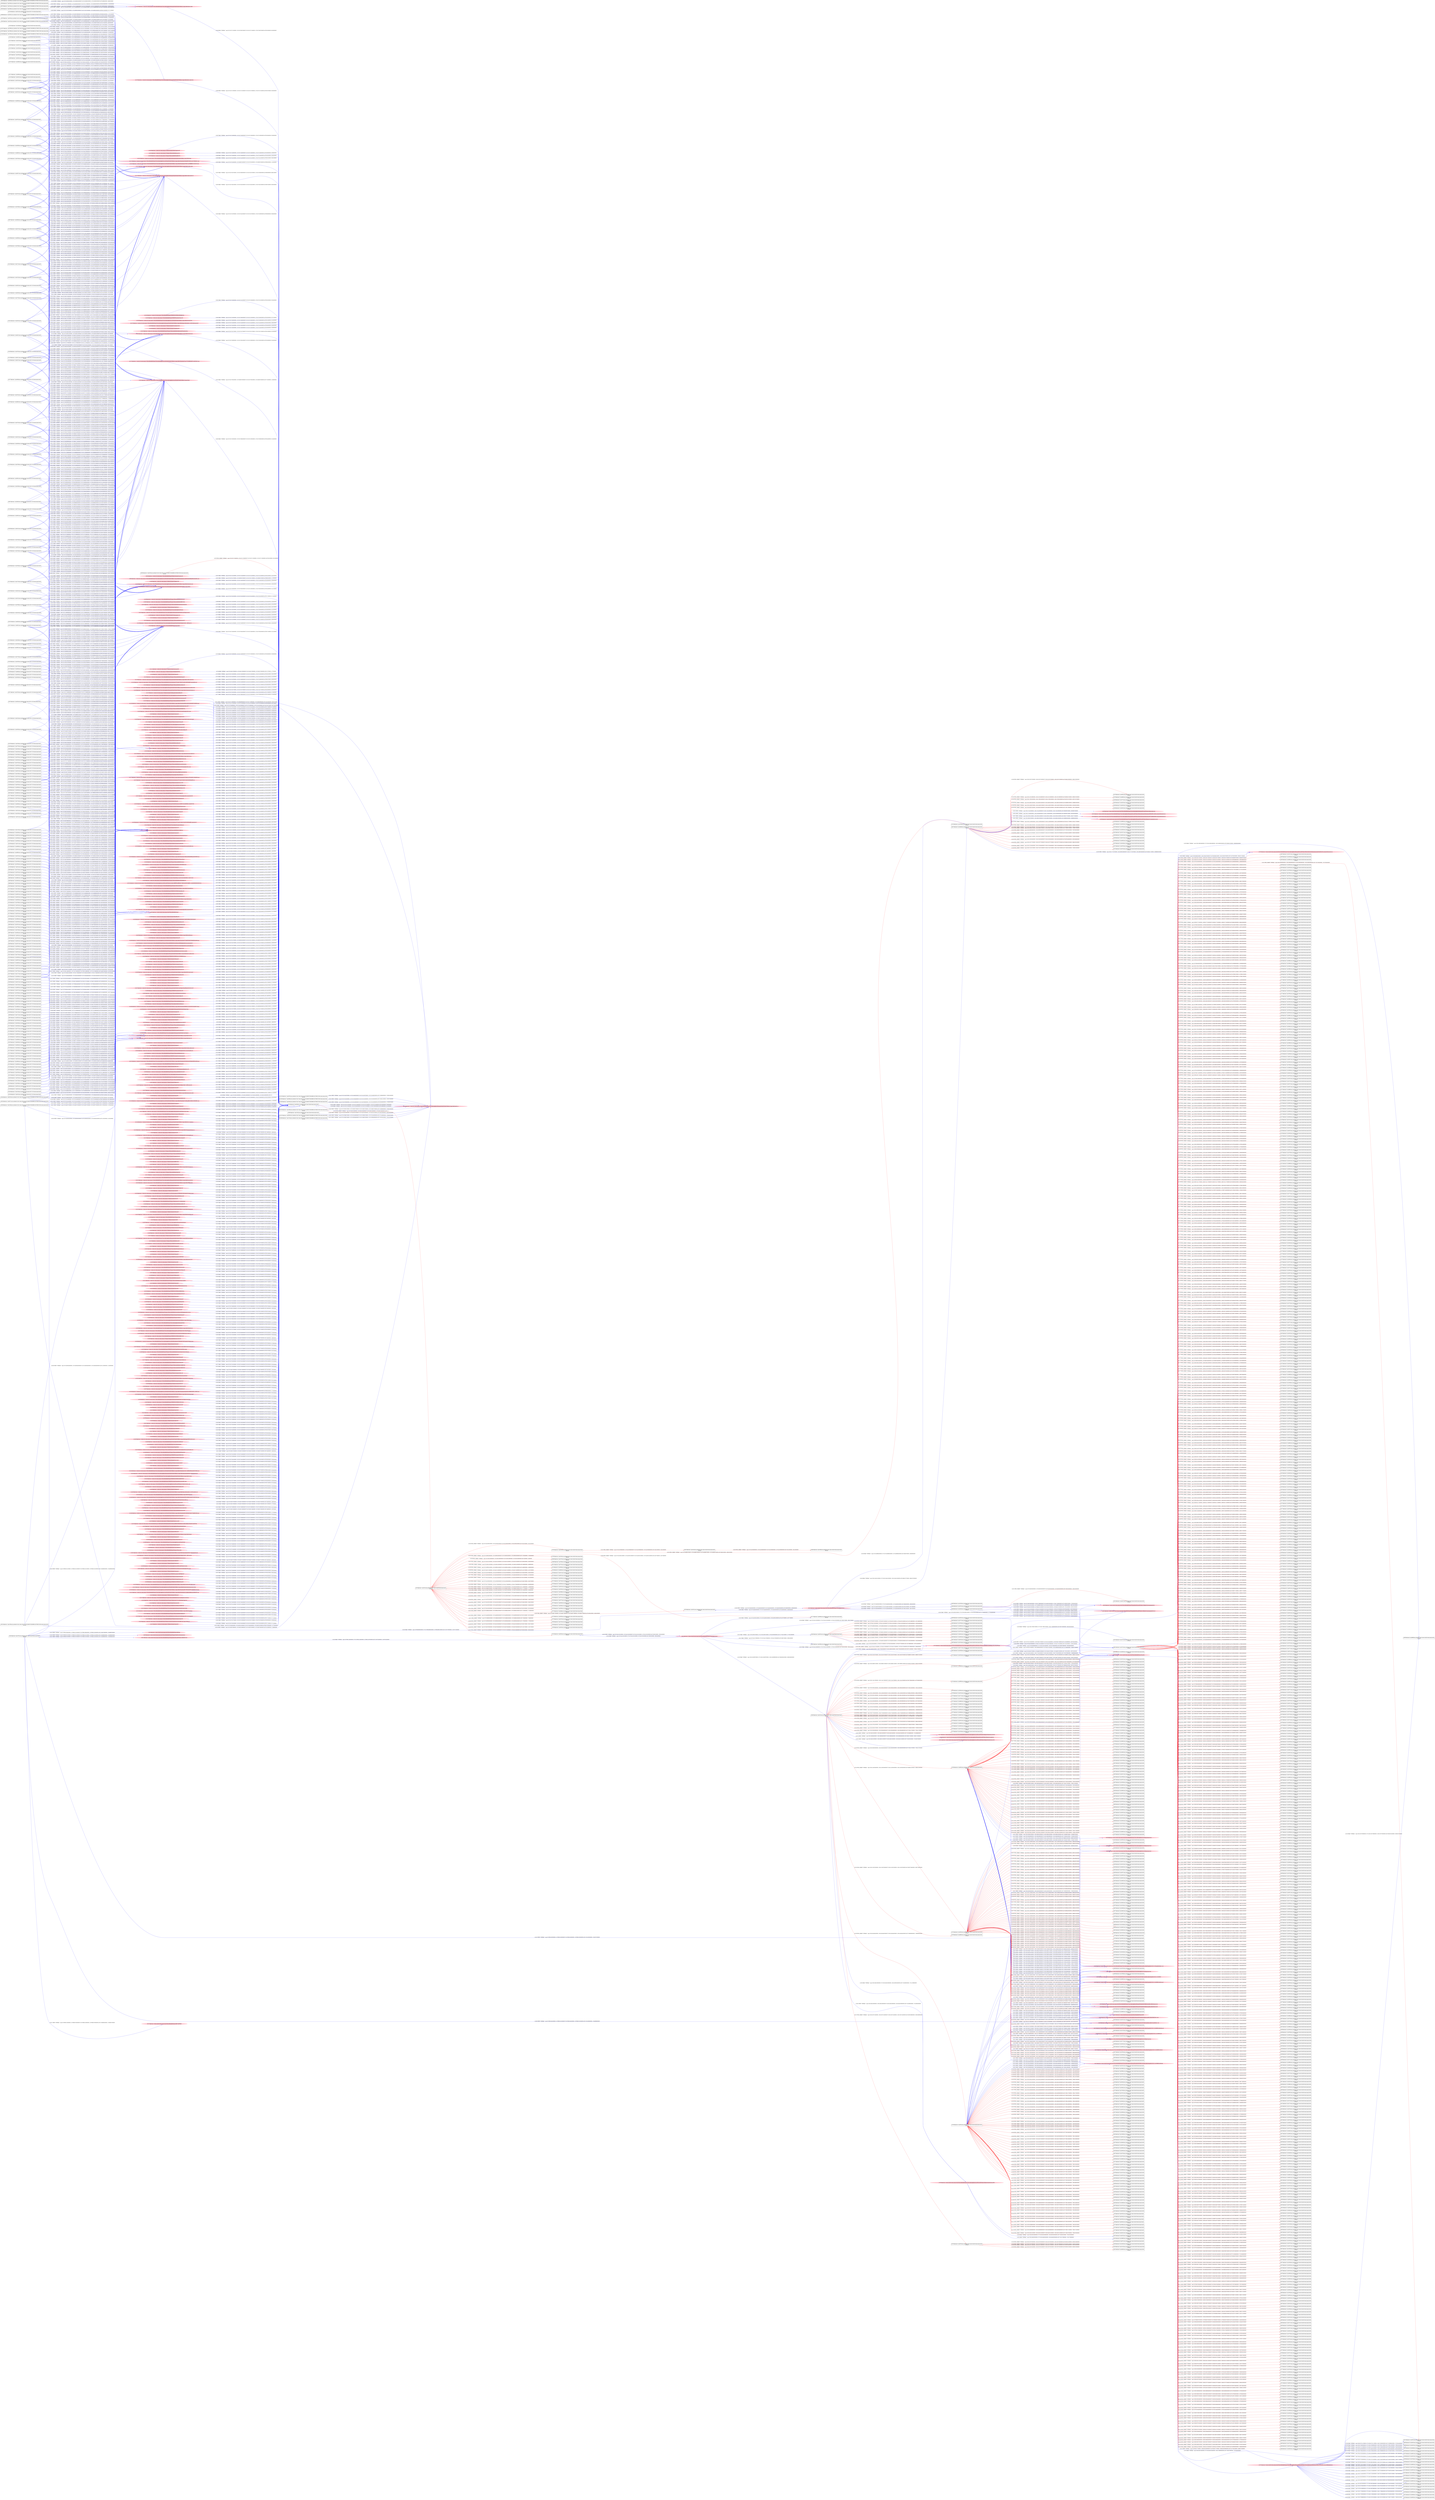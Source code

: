 digraph  {
rankdir=LR
"748"[color=black,label="id:748 HopCount: 5 pid:392 proc_starttime:0 cmd: owner uid:null owner group id:null,\n null null", shape=box,style=solid];
"2"[color=black,label="id:2 HopCount: 6 pid:4520 proc_starttime:0 cmd: owner uid:null owner group id:null,\n null null", shape=box,style=solid];
"748" -> "2" [id=1564,__obj="PROC_CREATE"color=red,label="id:1564 PROC_CREATE **NORMAL**  seqs:[1558124625263000000, 1558124625263000000] T:[1558124625263000000, 1558124625263000000] relT:[-700810027000000, -700810027000000]",style=solid];
"861"[color=black,label="id:861 HopCount: 4 pid:7316 proc_starttime:0 cmd: owner uid:null owner group id:null,\n null null", shape=box,style=solid];
"4"[color=black,label="id:4 HopCount: 5 pid:1580 proc_starttime:0 cmd: owner uid:null owner group id:null,\n null null", shape=box,style=solid];
"861" -> "4" [id=1565,__obj="PROC_CREATE"color=red,label="id:1565 PROC_CREATE **NORMAL**  seqs:[1558040788176000000, 1558040788176000000] T:[1558040788176000000, 1558040788176000000] relT:[-616972940000000, -616972940000000]",style=solid];
"3"[color=black,label="id:3 HopCount: 6 pid:6444 proc_starttime:0 cmd: owner uid:null owner group id:null,\n null null", shape=box,style=solid];
"748" -> "3" [id=1566,__obj="PROC_CREATE"color=red,label="id:1566 PROC_CREATE **NORMAL**  seqs:[1558124630187000000, 1558124630187000000] T:[1558124630187000000, 1558124630187000000] relT:[-700814951000000, -700814951000000]",style=solid];
"6"[color=black,label="id:6 HopCount: 5 pid:5200 proc_starttime:0 cmd: owner uid:null owner group id:null,\n null null", shape=box,style=solid];
"861" -> "6" [id=1567,__obj="PROC_CREATE"color=red,label="id:1567 PROC_CREATE **NORMAL**  seqs:[1557986272119000000, 1557986272119000000] T:[1557986272119000000, 1557986272119000000] relT:[-562456883000000, -562456883000000]",style=solid];
"5"[color=black,label="id:5 HopCount: 6 pid:5620 proc_starttime:0 cmd: owner uid:null owner group id:null,\n null null", shape=box,style=solid];
"748" -> "5" [id=1568,__obj="PROC_CREATE"color=red,label="id:1568 PROC_CREATE **NORMAL**  seqs:[1558124625359000000, 1558124625359000000] T:[1558124625359000000, 1558124625359000000] relT:[-700810123000000, -700810123000000]",style=solid];
"733"[color=black,label="id:733 HopCount: 5 pid:5956 proc_starttime:0 cmd: owner uid:null owner group id:null,\n null null", shape=box,style=solid];
"7"[color=black,label="id:7 HopCount: 6 pid:4008 proc_starttime:0 cmd: owner uid:null owner group id:null,\n null null", shape=box,style=solid];
"733" -> "7" [id=1569,__obj="PROC_CREATE"color=red,label="id:1569 PROC_CREATE **NORMAL**  seqs:[1558112464513000000, 1558112464513000000] T:[1558112464513000000, 1558112464513000000] relT:[-688649277000000, -688649277000000]",style=solid];
"9"[color=black,label="id:9 HopCount: 5 pid:1528 proc_starttime:0 cmd: owner uid:null owner group id:null,\n null null", shape=box,style=solid];
"861" -> "9" [id=1570,__obj="PROC_CREATE"color=red,label="id:1570 PROC_CREATE **NORMAL**  seqs:[1558040787829000000, 1558040787829000000] T:[1558040787829000000, 1558040787829000000] relT:[-616972593000000, -616972593000000]",style=solid];
"8"[color=black,label="id:8 HopCount: 6 pid:8420 proc_starttime:0 cmd: owner uid:null owner group id:null,\n null null", shape=box,style=solid];
"748" -> "8" [id=1571,__obj="PROC_CREATE"color=red,label="id:1571 PROC_CREATE **NORMAL**  seqs:[1558124625539000000, 1558124625539000000] T:[1558124625539000000, 1558124625539000000] relT:[-700810303000000, -700810303000000]",style=solid];
"10"[color=black,label="id:10 HopCount: 6 pid:2852 proc_starttime:0 cmd: owner uid:null owner group id:null,\n null null", shape=box,style=solid];
"733" -> "10" [id=1572,__obj="PROC_CREATE"color=red,label="id:1572 PROC_CREATE **NORMAL**  seqs:[1558112461045000000, 1558112461045000000] T:[1558112461045000000, 1558112461045000000] relT:[-688645809000000, -688645809000000]",style=solid];
"12"[color=black,label="id:12 HopCount: 5 pid:8120 proc_starttime:0 cmd: owner uid:null owner group id:null,\n null null", shape=box,style=solid];
"861" -> "12" [id=1573,__obj="PROC_CREATE"color=red,label="id:1573 PROC_CREATE **NORMAL**  seqs:[1558032283002000000, 1558032283002000000] T:[1558032283002000000, 1558032283002000000] relT:[-608467766000000, -608467766000000]",style=solid];
"11"[color=black,label="id:11 HopCount: 6 pid:9084 proc_starttime:0 cmd: owner uid:null owner group id:null,\n null null", shape=box,style=solid];
"748" -> "11" [id=1574,__obj="PROC_CREATE"color=red,label="id:1574 PROC_CREATE **NORMAL**  seqs:[1558124628883000000, 1558124628883000000] T:[1558124628883000000, 1558124628883000000] relT:[-700813647000000, -700813647000000]",style=solid];
"13"[color=black,label="id:13 HopCount: 6 pid:2916 proc_starttime:0 cmd: owner uid:null owner group id:null,\n null null", shape=box,style=solid];
"733" -> "13" [id=1575,__obj="PROC_CREATE"color=red,label="id:1575 PROC_CREATE **NORMAL**  seqs:[1558112459596000000, 1558112459596000000] T:[1558112459596000000, 1558112459596000000] relT:[-688644360000000, -688644360000000]",style=solid];
"14"[color=black,label="id:14 HopCount: 5 pid:3888 proc_starttime:0 cmd: owner uid:null owner group id:null,\n null null", shape=box,style=solid];
"861" -> "14" [id=1576,__obj="PROC_CREATE"color=red,label="id:1576 PROC_CREATE **NORMAL**  seqs:[1558051807093000000, 1558051807093000000] T:[1558051807093000000, 1558051807093000000] relT:[-627991857000000, -627991857000000]",style=solid];
"16"[color=black,label="id:16 HopCount: 5 pid:1152 proc_starttime:0 cmd: owner uid:null owner group id:null,\n null null", shape=box,style=solid];
"861" -> "16" [id=1577,__obj="PROC_CREATE"color=red,label="id:1577 PROC_CREATE **NORMAL**  seqs:[1558025134613000000, 1558025134613000000] T:[1558025134613000000, 1558025134613000000] relT:[-601319377000000, -601319377000000]",style=solid];
"15"[color=black,label="id:15 HopCount: 6 pid:6200 proc_starttime:0 cmd: owner uid:null owner group id:null,\n null null", shape=box,style=solid];
"748" -> "15" [id=1578,__obj="PROC_CREATE"color=red,label="id:1578 PROC_CREATE **NORMAL**  seqs:[1558124625743000000, 1558124625743000000] T:[1558124625743000000, 1558124625743000000] relT:[-700810507000000, -700810507000000]",style=solid];
"17"[color=black,label="id:17 HopCount: 6 pid:2720 proc_starttime:0 cmd: owner uid:null owner group id:null,\n null null", shape=box,style=solid];
"748" -> "17" [id=1579,__obj="PROC_CREATE"color=red,label="id:1579 PROC_CREATE **NORMAL**  seqs:[1558124628948000000, 1558124628948000000] T:[1558124628948000000, 1558124628948000000] relT:[-700813712000000, -700813712000000]",style=solid];
"22"[color=black,label="id:22 HopCount: 5 pid:2956 proc_starttime:0 cmd: owner uid:null owner group id:null,\n null null", shape=box,style=solid];
"861" -> "22" [id=1580,__obj="PROC_CREATE"color=red,label="id:1580 PROC_CREATE **NORMAL**  seqs:[1558032281324000000, 1558032281324000000] T:[1558032281324000000, 1558032281324000000] relT:[-608466088000000, -608466088000000]",style=solid];
"21"[color=black,label="id:21 HopCount: 6 pid:6252 proc_starttime:0 cmd: owner uid:null owner group id:null,\n null null", shape=box,style=solid];
"748" -> "21" [id=1581,__obj="PROC_CREATE"color=red,label="id:1581 PROC_CREATE **NORMAL**  seqs:[1558124625312000000, 1558124625312000000] T:[1558124625312000000, 1558124625312000000] relT:[-700810076000000, -700810076000000]",style=solid];
"18"[color=black,label="id:18 HopCount: 0 pid:4580 proc_starttime:0 cmd: owner uid:null owner group id:null,\n null null", shape=box,style=solid];
"20"[color=black,label="id:20 HopCount: 1 pid:4152 proc_starttime:0 cmd: owner uid:null owner group id:null,\n null null", shape=box,style=solid];
"18" -> "20" [id=1582,__obj="PROC_CREATE"color=red,label="id:1582 PROC_CREATE **NORMAL**  seqs:[1557423815236000000, 1557423815236000000] T:[1557423815236000000, 1557423815236000000] relT:[0, 0]",style=solid];
"25"[color=black,label="id:25 HopCount: 5 pid:6440 proc_starttime:0 cmd: owner uid:null owner group id:null,\n null null", shape=box,style=solid];
"861" -> "25" [id=1583,__obj="PROC_CREATE"color=red,label="id:1583 PROC_CREATE **NORMAL**  seqs:[1558051802929000000, 1558051802929000000] T:[1558051802929000000, 1558051802929000000] relT:[-627987693000000, -627987693000000]",style=solid];
"24"[color=black,label="id:24 HopCount: 6 pid:2252 proc_starttime:0 cmd: owner uid:null owner group id:null,\n null null", shape=box,style=solid];
"748" -> "24" [id=1584,__obj="PROC_CREATE"color=red,label="id:1584 PROC_CREATE **NORMAL**  seqs:[1558124625427000000, 1558124625427000000] T:[1558124625427000000, 1558124625427000000] relT:[-700810191000000, -700810191000000]",style=solid];
"23"[color=black,label="id:23 HopCount: 2 pid:2808 proc_starttime:0 cmd: owner uid:null owner group id:null,\n null null", shape=box,style=solid];
"20" -> "23" [id=1585,__obj="PROC_CREATE"color=red,label="id:1585 PROC_CREATE **NORMAL**  seqs:[1557423999321000000, 1557423999321000000] T:[1557423999321000000, 1557423999321000000] relT:[-184085000000, -184085000000]",style=solid];
"28"[color=black,label="id:28 HopCount: 5 pid:2532 proc_starttime:0 cmd: owner uid:null owner group id:null,\n null null", shape=box,style=solid];
"861" -> "28" [id=1586,__obj="PROC_CREATE"color=red,label="id:1586 PROC_CREATE **NORMAL**  seqs:[1558051805773000000, 1558051805773000000] T:[1558051805773000000, 1558051805773000000] relT:[-627990537000000, -627990537000000]",style=solid];
"27"[color=black,label="id:27 HopCount: 6 pid:5800 proc_starttime:0 cmd: owner uid:null owner group id:null,\n null null", shape=box,style=solid];
"748" -> "27" [id=1587,__obj="PROC_CREATE"color=red,label="id:1587 PROC_CREATE **NORMAL**  seqs:[1558124629716000000, 1558124629716000000] T:[1558124629716000000, 1558124629716000000] relT:[-700814480000000, -700814480000000]",style=solid];
"26"[color=black,label="id:26 HopCount: 2 pid:4884 proc_starttime:0 cmd: owner uid:null owner group id:null,\n null null", shape=box,style=solid];
"20" -> "26" [id=1588,__obj="PROC_CREATE"color=red,label="id:1588 PROC_CREATE **NORMAL**  seqs:[1557424227153000000, 1557424227153000000] T:[1557424227153000000, 1557424227153000000] relT:[-411917000000, -411917000000]",style=solid];
"1"[color=black,label="id:1 HopCount: 5 pid:7012 proc_starttime:0 cmd: owner uid:null owner group id:null,\n null null", shape=box,style=solid];
"861" -> "1" [id=1589,__obj="PROC_CREATE"color=red,label="id:1589 PROC_CREATE **NORMAL**  seqs:[1558023414376000000, 1558023414376000000] T:[1558023414376000000, 1558023414376000000] relT:[-599599140000000, -599599140000000]",style=solid];
"0"[color=black,label="id:0 HopCount: 6 pid:9096 proc_starttime:0 cmd: owner uid:null owner group id:null,\n null null", shape=box,style=solid];
"748" -> "0" [id=1590,__obj="PROC_CREATE"color=red,label="id:1590 PROC_CREATE **NORMAL**  seqs:[1558124625240000000, 1558124625240000000] T:[1558124625240000000, 1558124625240000000] relT:[-700810004000000, -700810004000000]",style=solid];
"29"[color=black,label="id:29 HopCount: 2 pid:2312 proc_starttime:0 cmd: owner uid:null owner group id:null,\n null null", shape=box,style=solid];
"20" -> "29" [id=1591,__obj="PROC_CREATE"color=red,label="id:1591 PROC_CREATE **NORMAL**  seqs:[1557424109768000000, 1557424109768000000] T:[1557424109768000000, 1557424109768000000] relT:[-294532000000, -294532000000]",style=solid];
"30"[color=black,label="id:30 HopCount: 5 pid:3660 proc_starttime:0 cmd: owner uid:null owner group id:null,\n null null", shape=box,style=solid];
"861" -> "30" [id=1592,__obj="PROC_CREATE"color=red,label="id:1592 PROC_CREATE **NORMAL**  seqs:[1558051805798000000, 1558051805798000000] T:[1558051805798000000, 1558051805798000000] relT:[-627990562000000, -627990562000000]",style=solid];
"32"[color=black,label="id:32 HopCount: 5 pid:912 proc_starttime:0 cmd: owner uid:null owner group id:null,\n null null", shape=box,style=solid];
"861" -> "32" [id=1593,__obj="PROC_CREATE"color=red,label="id:1593 PROC_CREATE **NORMAL**  seqs:[1558032280623000000, 1558032280623000000] T:[1558032280623000000, 1558032280623000000] relT:[-608465387000000, -608465387000000]",style=solid];
"33"[color=black,label="id:33 HopCount: 5 pid:7796 proc_starttime:0 cmd: owner uid:null owner group id:null,\n null null", shape=box,style=solid];
"861" -> "33" [id=1594,__obj="PROC_CREATE"color=red,label="id:1594 PROC_CREATE **NORMAL**  seqs:[1558023412677000000, 1558023412677000000] T:[1558023412677000000, 1558023412677000000] relT:[-599597441000000, -599597441000000]",style=solid];
"19"[color=black,label="id:19 HopCount: 5 pid:6872 proc_starttime:0 cmd: owner uid:null owner group id:null,\n null null", shape=box,style=solid];
"861" -> "19" [id=1595,__obj="PROC_CREATE"color=red,label="id:1595 PROC_CREATE **NORMAL**  seqs:[1558051806654000000, 1558051806654000000] T:[1558051806654000000, 1558051806654000000] relT:[-627991418000000, -627991418000000]",style=solid];
"34"[color=black,label="id:34 HopCount: 5 pid:9208 proc_starttime:0 cmd: owner uid:null owner group id:null,\n null null", shape=box,style=solid];
"861" -> "34" [id=1596,__obj="PROC_CREATE"color=red,label="id:1596 PROC_CREATE **NORMAL**  seqs:[1558032279028000000, 1558032279028000000] T:[1558032279028000000, 1558032279028000000] relT:[-608463792000000, -608463792000000]",style=solid];
"35"[color=black,label="id:35 HopCount: 5 pid:6452 proc_starttime:0 cmd: owner uid:null owner group id:null,\n null null", shape=box,style=solid];
"861" -> "35" [id=1597,__obj="PROC_CREATE"color=red,label="id:1597 PROC_CREATE **NORMAL**  seqs:[1558032282113000000, 1558032282113000000] T:[1558032282113000000, 1558032282113000000] relT:[-608466877000000, -608466877000000]",style=solid];
"40"[color=black,label="id:40 HopCount: 5 pid:2412 proc_starttime:0 cmd: owner uid:null owner group id:null,\n null null", shape=box,style=solid];
"861" -> "40" [id=1598,__obj="PROC_CREATE"color=red,label="id:1598 PROC_CREATE **NORMAL**  seqs:[1558032284934000000, 1558032284934000000] T:[1558032284934000000, 1558032284934000000] relT:[-608469698000000, -608469698000000]",style=solid];
"39"[color=black,label="id:39 HopCount: 6 pid:4432 proc_starttime:0 cmd: owner uid:null owner group id:null,\n null null", shape=box,style=solid];
"748" -> "39" [id=1599,__obj="PROC_CREATE"color=red,label="id:1599 PROC_CREATE **NORMAL**  seqs:[1558124625996000000, 1558124625996000000] T:[1558124625996000000, 1558124625996000000] relT:[-700810760000000, -700810760000000]",style=solid];
"41"[color=black,label="id:41 HopCount: 6 pid:7276 proc_starttime:0 cmd: owner uid:null owner group id:null,\n null null", shape=box,style=solid];
"748" -> "41" [id=1600,__obj="PROC_CREATE"color=red,label="id:1600 PROC_CREATE **NORMAL**  seqs:[1558124626603000000, 1558124626603000000] T:[1558124626603000000, 1558124626603000000] relT:[-700811367000000, -700811367000000]",style=solid];
"42"[color=black,label="id:42 HopCount: 5 pid:5796 proc_starttime:0 cmd: owner uid:null owner group id:null,\n null null", shape=box,style=solid];
"861" -> "42" [id=1601,__obj="PROC_CREATE"color=red,label="id:1601 PROC_CREATE **NORMAL**  seqs:[1558053677576000000, 1558053677576000000] T:[1558053677576000000, 1558053677576000000] relT:[-629862340000000, -629862340000000]",style=solid];
"44"[color=black,label="id:44 HopCount: 5 pid:2648 proc_starttime:0 cmd: owner uid:null owner group id:null,\n null null", shape=box,style=solid];
"861" -> "44" [id=1602,__obj="PROC_CREATE"color=red,label="id:1602 PROC_CREATE **NORMAL**  seqs:[1558032277742000000, 1558032277742000000] T:[1558032277742000000, 1558032277742000000] relT:[-608462506000000, -608462506000000]",style=solid];
"43"[color=black,label="id:43 HopCount: 6 pid:9976 proc_starttime:0 cmd: owner uid:null owner group id:null,\n null null", shape=box,style=solid];
"748" -> "43" [id=1603,__obj="PROC_CREATE"color=red,label="id:1603 PROC_CREATE **NORMAL**  seqs:[1558124654414000000, 1558124654414000000] T:[1558124654414000000, 1558124654414000000] relT:[-700839178000000, -700839178000000]",style=solid];
"46"[color=black,label="id:46 HopCount: 5 pid:2272 proc_starttime:0 cmd: owner uid:null owner group id:null,\n null null", shape=box,style=solid];
"861" -> "46" [id=1604,__obj="PROC_CREATE"color=red,label="id:1604 PROC_CREATE **NORMAL**  seqs:[1557965915853000000, 1557965915853000000] T:[1557965915853000000, 1557965915853000000] relT:[-542100617000000, -542100617000000]",style=solid];
"45"[color=black,label="id:45 HopCount: 6 pid:8168 proc_starttime:0 cmd: owner uid:null owner group id:null,\n null null", shape=box,style=solid];
"748" -> "45" [id=1605,__obj="PROC_CREATE"color=red,label="id:1605 PROC_CREATE **NORMAL**  seqs:[1558124625420000000, 1558124625420000000] T:[1558124625420000000, 1558124625420000000] relT:[-700810184000000, -700810184000000]",style=solid];
"49"[color=black,label="id:49 HopCount: 5 pid:1208 proc_starttime:0 cmd: owner uid:null owner group id:null,\n null null", shape=box,style=solid];
"861" -> "49" [id=1606,__obj="PROC_CREATE"color=red,label="id:1606 PROC_CREATE **NORMAL**  seqs:[1558040787654000000, 1558040787654000000] T:[1558040787654000000, 1558040787654000000] relT:[-616972418000000, -616972418000000]",style=solid];
"47"[color=black,label="id:47 HopCount: 6 pid:2352 proc_starttime:0 cmd: owner uid:null owner group id:null,\n null null", shape=box,style=solid];
"748" -> "47" [id=1607,__obj="PROC_CREATE"color=red,label="id:1607 PROC_CREATE **NORMAL**  seqs:[1558124625357000000, 1558124625357000000] T:[1558124625357000000, 1558124625357000000] relT:[-700810121000000, -700810121000000]",style=solid];
"48"[color=black,label="id:48 HopCount: 5 pid:9696 proc_starttime:0 cmd: owner uid:null owner group id:null,\n null null", shape=box,style=solid];
"861" -> "48" [id=1608,__obj="PROC_CREATE"color=red,label="id:1608 PROC_CREATE **NORMAL**  seqs:[1558032281686000000, 1558032281686000000] T:[1558032281686000000, 1558032281686000000] relT:[-608466450000000, -608466450000000]",style=solid];
"50"[color=black,label="id:50 HopCount: 5 pid:5528 proc_starttime:0 cmd: owner uid:null owner group id:null,\n null null", shape=box,style=solid];
"861" -> "50" [id=1609,__obj="PROC_CREATE"color=red,label="id:1609 PROC_CREATE **NORMAL**  seqs:[1558032284034000000, 1558032284034000000] T:[1558032284034000000, 1558032284034000000] relT:[-608468798000000, -608468798000000]",style=solid];
"51"[color=black,label="id:51 HopCount: 5 pid:10156 proc_starttime:0 cmd: owner uid:null owner group id:null,\n null null", shape=box,style=solid];
"861" -> "51" [id=1610,__obj="PROC_CREATE"color=red,label="id:1610 PROC_CREATE **NORMAL**  seqs:[1558051839367000000, 1558051839367000000] T:[1558051839367000000, 1558051839367000000] relT:[-628024131000000, -628024131000000]",style=solid];
"52"[color=black,label="id:52 HopCount: 5 pid:8640 proc_starttime:0 cmd: owner uid:null owner group id:null,\n null null", shape=box,style=solid];
"861" -> "52" [id=1611,__obj="PROC_CREATE"color=red,label="id:1611 PROC_CREATE **NORMAL**  seqs:[1558025144417000000, 1558025144417000000] T:[1558025144417000000, 1558025144417000000] relT:[-601329181000000, -601329181000000]",style=solid];
"53"[color=black,label="id:53 HopCount: 5 pid:6524 proc_starttime:0 cmd: owner uid:null owner group id:null,\n null null", shape=box,style=solid];
"861" -> "53" [id=1612,__obj="PROC_CREATE"color=red,label="id:1612 PROC_CREATE **NORMAL**  seqs:[1558032279202000000, 1558032279202000000] T:[1558032279202000000, 1558032279202000000] relT:[-608463966000000, -608463966000000]",style=solid];
"54"[color=black,label="id:54 HopCount: 5 pid:4528 proc_starttime:0 cmd: owner uid:null owner group id:null,\n null null", shape=box,style=solid];
"861" -> "54" [id=1613,__obj="PROC_CREATE"color=red,label="id:1613 PROC_CREATE **NORMAL**  seqs:[1558023412859000000, 1558023412859000000] T:[1558023412859000000, 1558023412859000000] relT:[-599597623000000, -599597623000000]",style=solid];
"56"[color=black,label="id:56 HopCount: 5 pid:624 proc_starttime:0 cmd: owner uid:null owner group id:null,\n null null", shape=box,style=solid];
"861" -> "56" [id=1614,__obj="PROC_CREATE"color=red,label="id:1614 PROC_CREATE **NORMAL**  seqs:[1558032284295000000, 1558032284295000000] T:[1558032284295000000, 1558032284295000000] relT:[-608469059000000, -608469059000000]",style=solid];
"55"[color=black,label="id:55 HopCount: 6 pid:9040 proc_starttime:0 cmd: owner uid:null owner group id:null,\n null null", shape=box,style=solid];
"748" -> "55" [id=1615,__obj="PROC_CREATE"color=red,label="id:1615 PROC_CREATE **NORMAL**  seqs:[1558124625356000000, 1558124625356000000] T:[1558124625356000000, 1558124625356000000] relT:[-700810120000000, -700810120000000]",style=solid];
"58"[color=black,label="id:58 HopCount: 5 pid:172 proc_starttime:0 cmd: owner uid:null owner group id:null,\n null null", shape=box,style=solid];
"861" -> "58" [id=1616,__obj="PROC_CREATE"color=red,label="id:1616 PROC_CREATE **NORMAL**  seqs:[1557967045736000000, 1557967045736000000] T:[1557967045736000000, 1557967045736000000] relT:[-543230500000000, -543230500000000]",style=solid];
"57"[color=black,label="id:57 HopCount: 6 pid:7268 proc_starttime:0 cmd: owner uid:null owner group id:null,\n null null", shape=box,style=solid];
"748" -> "57" [id=1617,__obj="PROC_CREATE"color=red,label="id:1617 PROC_CREATE **NORMAL**  seqs:[1558124629626000000, 1558124629626000000] T:[1558124629626000000, 1558124629626000000] relT:[-700814390000000, -700814390000000]",style=solid];
"59"[color=black,label="id:59 HopCount: 6 pid:7612 proc_starttime:0 cmd: owner uid:null owner group id:null,\n null null", shape=box,style=solid];
"748" -> "59" [id=1618,__obj="PROC_CREATE"color=red,label="id:1618 PROC_CREATE **NORMAL**  seqs:[1558124628006000000, 1558124628006000000] T:[1558124628006000000, 1558124628006000000] relT:[-700812770000000, -700812770000000]",style=solid];
"61"[color=black,label="id:61 HopCount: 5 pid:7244 proc_starttime:0 cmd: owner uid:null owner group id:null,\n null null", shape=box,style=solid];
"861" -> "61" [id=1619,__obj="PROC_CREATE"color=red,label="id:1619 PROC_CREATE **NORMAL**  seqs:[1557943464603000000, 1557943464603000000] T:[1557943464603000000, 1557943464603000000] relT:[-519649367000000, -519649367000000]",style=solid];
"62"[color=black,label="id:62 HopCount: 5 pid:2968 proc_starttime:0 cmd: owner uid:null owner group id:null,\n null null", shape=box,style=solid];
"861" -> "62" [id=1620,__obj="PROC_CREATE"color=red,label="id:1620 PROC_CREATE **NORMAL**  seqs:[1558023413183000000, 1558023413183000000] T:[1558023413183000000, 1558023413183000000] relT:[-599597947000000, -599597947000000]",style=solid];
"63"[color=black,label="id:63 HopCount: 5 pid:8152 proc_starttime:0 cmd: owner uid:null owner group id:null,\n null null", shape=box,style=solid];
"861" -> "63" [id=1621,__obj="PROC_CREATE"color=red,label="id:1621 PROC_CREATE **NORMAL**  seqs:[1558023411518000000, 1558023411518000000] T:[1558023411518000000, 1558023411518000000] relT:[-599596282000000, -599596282000000]",style=solid];
"65"[color=black,label="id:65 HopCount: 5 pid:9884 proc_starttime:0 cmd: owner uid:null owner group id:null,\n null null", shape=box,style=solid];
"861" -> "65" [id=1622,__obj="PROC_CREATE"color=red,label="id:1622 PROC_CREATE **NORMAL**  seqs:[1558023412619000000, 1558023412619000000] T:[1558023412619000000, 1558023412619000000] relT:[-599597383000000, -599597383000000]",style=solid];
"64"[color=black,label="id:64 HopCount: 6 pid:6476 proc_starttime:0 cmd: owner uid:null owner group id:null,\n null null", shape=box,style=solid];
"748" -> "64" [id=1623,__obj="PROC_CREATE"color=red,label="id:1623 PROC_CREATE **NORMAL**  seqs:[1558124625761000000, 1558124625761000000] T:[1558124625761000000, 1558124625761000000] relT:[-700810525000000, -700810525000000]",style=solid];
"66"[color=black,label="id:66 HopCount: 5 pid:2896 proc_starttime:0 cmd: owner uid:null owner group id:null,\n null null", shape=box,style=solid];
"861" -> "66" [id=1624,__obj="PROC_CREATE"color=red,label="id:1624 PROC_CREATE **NORMAL**  seqs:[1557956654092000000, 1557956654092000000] T:[1557956654092000000, 1557956654092000000] relT:[-532838856000000, -532838856000000]",style=solid];
"69"[color=black,label="id:69 HopCount: 5 pid:4384 proc_starttime:0 cmd: owner uid:null owner group id:null,\n null null", shape=box,style=solid];
"861" -> "69" [id=1625,__obj="PROC_CREATE"color=red,label="id:1625 PROC_CREATE **NORMAL**  seqs:[1558127594157000000, 1558127594157000000] T:[1558127594157000000, 1558127594157000000] relT:[-703778921000000, -703778921000000]",style=solid];
"67"[color=black,label="id:67 HopCount: 6 pid:5652 proc_starttime:0 cmd: owner uid:null owner group id:null,\n null null", shape=box,style=solid];
"748" -> "67" [id=1626,__obj="PROC_CREATE"color=red,label="id:1626 PROC_CREATE **NORMAL**  seqs:[1558124625298000000, 1558124625298000000] T:[1558124625298000000, 1558124625298000000] relT:[-700810062000000, -700810062000000]",style=solid];
"36"[color=black,label="id:36 HopCount: 5 pid:2880 proc_starttime:0 cmd: owner uid:null owner group id:null,\n null null", shape=box,style=solid];
"861" -> "36" [id=1627,__obj="PROC_CREATE"color=red,label="id:1627 PROC_CREATE **NORMAL**  seqs:[1558051807221000000, 1558051807221000000] T:[1558051807221000000, 1558051807221000000] relT:[-627991985000000, -627991985000000]",style=solid];
"38"[color=black,label="id:38 HopCount: 5 pid:5128 proc_starttime:0 cmd: owner uid:null owner group id:null,\n null null", shape=box,style=solid];
"861" -> "38" [id=1628,__obj="PROC_CREATE"color=red,label="id:1628 PROC_CREATE **NORMAL**  seqs:[1558015852447000000, 1558015852447000000] T:[1558015852447000000, 1558015852447000000] relT:[-592037211000000, -592037211000000]",style=solid];
"37"[color=black,label="id:37 HopCount: 6 pid:6548 proc_starttime:0 cmd: owner uid:null owner group id:null,\n null null", shape=box,style=solid];
"748" -> "37" [id=1629,__obj="PROC_CREATE"color=red,label="id:1629 PROC_CREATE **NORMAL**  seqs:[1558124666442000000, 1558124666442000000] T:[1558124666442000000, 1558124666442000000] relT:[-700851206000000, -700851206000000]",style=solid];
"68"[color=black,label="id:68 HopCount: 5 pid:7888 proc_starttime:0 cmd: owner uid:null owner group id:null,\n null null", shape=box,style=solid];
"861" -> "68" [id=1630,__obj="PROC_CREATE"color=red,label="id:1630 PROC_CREATE **NORMAL**  seqs:[1558051804783000000, 1558051804783000000] T:[1558051804783000000, 1558051804783000000] relT:[-627989547000000, -627989547000000]",style=solid];
"70"[color=black,label="id:70 HopCount: 5 pid:964 proc_starttime:0 cmd: owner uid:null owner group id:null,\n null null", shape=box,style=solid];
"861" -> "70" [id=1631,__obj="PROC_CREATE"color=red,label="id:1631 PROC_CREATE **NORMAL**  seqs:[1558051801506000000, 1558051801506000000] T:[1558051801506000000, 1558051801506000000] relT:[-627986270000000, -627986270000000]",style=solid];
"71"[color=black,label="id:71 HopCount: 5 pid:3500 proc_starttime:0 cmd: owner uid:null owner group id:null,\n null null", shape=box,style=solid];
"861" -> "71" [id=1632,__obj="PROC_CREATE"color=red,label="id:1632 PROC_CREATE **NORMAL**  seqs:[1558039104699000000, 1558039104699000000] T:[1558039104699000000, 1558039104699000000] relT:[-615289463000000, -615289463000000]",style=solid];
"72"[color=black,label="id:72 HopCount: 5 pid:9740 proc_starttime:0 cmd: owner uid:null owner group id:null,\n null null", shape=box,style=solid];
"861" -> "72" [id=1633,__obj="PROC_CREATE"color=red,label="id:1633 PROC_CREATE **NORMAL**  seqs:[1558032282137000000, 1558032282137000000] T:[1558032282137000000, 1558032282137000000] relT:[-608466901000000, -608466901000000]",style=solid];
"60"[color=black,label="id:60 HopCount: 5 pid:1896 proc_starttime:0 cmd: owner uid:null owner group id:null,\n null null", shape=box,style=solid];
"861" -> "60" [id=1634,__obj="PROC_CREATE"color=red,label="id:1634 PROC_CREATE **NORMAL**  seqs:[1557944241514000000, 1557944241514000000] T:[1557944241514000000, 1557944241514000000] relT:[-520426278000000, -520426278000000]",style=solid];
"73"[color=black,label="id:73 HopCount: 5 pid:1728 proc_starttime:0 cmd: owner uid:null owner group id:null,\n null null", shape=box,style=solid];
"861" -> "73" [id=1635,__obj="PROC_CREATE"color=red,label="id:1635 PROC_CREATE **NORMAL**  seqs:[1558023412258000000, 1558023412258000000] T:[1558023412258000000, 1558023412258000000] relT:[-599597022000000, -599597022000000]",style=solid];
"76"[color=black,label="id:76 HopCount: 5 pid:3816 proc_starttime:0 cmd: owner uid:null owner group id:null,\n null null", shape=box,style=solid];
"861" -> "76" [id=1636,__obj="PROC_CREATE"color=red,label="id:1636 PROC_CREATE **NORMAL**  seqs:[1558032280276000000, 1558032280276000000] T:[1558032280276000000, 1558032280276000000] relT:[-608465040000000, -608465040000000]",style=solid];
"77"[color=black,label="id:77 HopCount: 5 pid:7900 proc_starttime:0 cmd: owner uid:null owner group id:null,\n null null", shape=box,style=solid];
"861" -> "77" [id=1637,__obj="PROC_CREATE"color=red,label="id:1637 PROC_CREATE **NORMAL**  seqs:[1558032280769000000, 1558032280769000000] T:[1558032280769000000, 1558032280769000000] relT:[-608465533000000, -608465533000000]",style=solid];
"78"[color=black,label="id:78 HopCount: 5 pid:6756 proc_starttime:0 cmd: owner uid:null owner group id:null,\n null null", shape=box,style=solid];
"861" -> "78" [id=1638,__obj="PROC_CREATE"color=red,label="id:1638 PROC_CREATE **NORMAL**  seqs:[1558051806996000000, 1558051806996000000] T:[1558051806996000000, 1558051806996000000] relT:[-627991760000000, -627991760000000]",style=solid];
"79"[color=black,label="id:79 HopCount: 5 pid:4808 proc_starttime:0 cmd: owner uid:null owner group id:null,\n null null", shape=box,style=solid];
"861" -> "79" [id=1639,__obj="PROC_CREATE"color=red,label="id:1639 PROC_CREATE **NORMAL**  seqs:[1558032285370000000, 1558032285370000000] T:[1558032285370000000, 1558032285370000000] relT:[-608470134000000, -608470134000000]",style=solid];
"80"[color=black,label="id:80 HopCount: 5 pid:1952 proc_starttime:0 cmd: owner uid:null owner group id:null,\n null null", shape=box,style=solid];
"861" -> "80" [id=1640,__obj="PROC_CREATE"color=red,label="id:1640 PROC_CREATE **NORMAL**  seqs:[1558051808139000000, 1558051808139000000] T:[1558051808139000000, 1558051808139000000] relT:[-627992903000000, -627992903000000]",style=solid];
"81"[color=black,label="id:81 HopCount: 5 pid:8456 proc_starttime:0 cmd: owner uid:null owner group id:null,\n null null", shape=box,style=solid];
"861" -> "81" [id=1641,__obj="PROC_CREATE"color=red,label="id:1641 PROC_CREATE **NORMAL**  seqs:[1557988972503000000, 1557988972503000000] T:[1557988972503000000, 1557988972503000000] relT:[-565157267000000, -565157267000000]",style=solid];
"82"[color=black,label="id:82 HopCount: 5 pid:5180 proc_starttime:0 cmd: owner uid:null owner group id:null,\n null null", shape=box,style=solid];
"861" -> "82" [id=1642,__obj="PROC_CREATE"color=red,label="id:1642 PROC_CREATE **NORMAL**  seqs:[1558023411554000000, 1558023411554000000] T:[1558023411554000000, 1558023411554000000] relT:[-599596318000000, -599596318000000]",style=solid];
"85"[color=black,label="id:85 HopCount: 5 pid:3364 proc_starttime:0 cmd: owner uid:null owner group id:null,\n null null", shape=box,style=solid];
"861" -> "85" [id=1643,__obj="PROC_CREATE"color=red,label="id:1643 PROC_CREATE **NORMAL**  seqs:[1558040269217000000, 1558040269217000000] T:[1558040269217000000, 1558040269217000000] relT:[-616453981000000, -616453981000000]",style=solid];
"83"[color=black,label="id:83 HopCount: 6 pid:8972 proc_starttime:0 cmd: owner uid:null owner group id:null,\n null null", shape=box,style=solid];
"748" -> "83" [id=1644,__obj="PROC_CREATE"color=red,label="id:1644 PROC_CREATE **NORMAL**  seqs:[1558124630185000000, 1558124630185000000] T:[1558124630185000000, 1558124630185000000] relT:[-700814949000000, -700814949000000]",style=solid];
"86"[color=black,label="id:86 HopCount: 5 pid:8184 proc_starttime:0 cmd: owner uid:null owner group id:null,\n null null", shape=box,style=solid];
"861" -> "86" [id=1645,__obj="PROC_CREATE"color=red,label="id:1645 PROC_CREATE **NORMAL**  seqs:[1558051808480000000, 1558051808480000000] T:[1558051808480000000, 1558051808480000000] relT:[-627993244000000, -627993244000000]",style=solid];
"89"[color=black,label="id:89 HopCount: 5 pid:8892 proc_starttime:0 cmd: owner uid:null owner group id:null,\n null null", shape=box,style=solid];
"861" -> "89" [id=1646,__obj="PROC_CREATE"color=red,label="id:1646 PROC_CREATE **NORMAL**  seqs:[1558032279720000000, 1558032279720000000] T:[1558032279720000000, 1558032279720000000] relT:[-608464484000000, -608464484000000]",style=solid];
"87"[color=black,label="id:87 HopCount: 6 pid:4460 proc_starttime:0 cmd: owner uid:null owner group id:null,\n null null", shape=box,style=solid];
"748" -> "87" [id=1647,__obj="PROC_CREATE"color=red,label="id:1647 PROC_CREATE **NORMAL**  seqs:[1558124625684000000, 1558124625684000000] T:[1558124625684000000, 1558124625684000000] relT:[-700810448000000, -700810448000000]",style=solid];
"84"[color=black,label="id:84 HopCount: 5 pid:8884 proc_starttime:0 cmd: owner uid:null owner group id:null,\n null null", shape=box,style=solid];
"861" -> "84" [id=1648,__obj="PROC_CREATE"color=red,label="id:1648 PROC_CREATE **NORMAL**  seqs:[1557945686383000000, 1557945686383000000] T:[1557945686383000000, 1557945686383000000] relT:[-521871147000000, -521871147000000]",style=solid];
"88"[color=black,label="id:88 HopCount: 5 pid:7076 proc_starttime:0 cmd: owner uid:null owner group id:null,\n null null", shape=box,style=solid];
"861" -> "88" [id=1649,__obj="PROC_CREATE"color=red,label="id:1649 PROC_CREATE **NORMAL**  seqs:[1558032284824000000, 1558032284824000000] T:[1558032284824000000, 1558032284824000000] relT:[-608469588000000, -608469588000000]",style=solid];
"90"[color=black,label="id:90 HopCount: 5 pid:1440 proc_starttime:0 cmd: owner uid:null owner group id:null,\n null null", shape=box,style=solid];
"861" -> "90" [id=1650,__obj="PROC_CREATE"color=red,label="id:1650 PROC_CREATE **NORMAL**  seqs:[1558040788973000000, 1558040788973000000] T:[1558040788973000000, 1558040788973000000] relT:[-616973737000000, -616973737000000]",style=solid];
"91"[color=black,label="id:91 HopCount: 5 pid:8464 proc_starttime:0 cmd: owner uid:null owner group id:null,\n null null", shape=box,style=solid];
"861" -> "91" [id=1651,__obj="PROC_CREATE"color=red,label="id:1651 PROC_CREATE **NORMAL**  seqs:[1558032284578000000, 1558032284578000000] T:[1558032284578000000, 1558032284578000000] relT:[-608469342000000, -608469342000000]",style=solid];
"92"[color=black,label="id:92 HopCount: 5 pid:4308 proc_starttime:0 cmd: owner uid:null owner group id:null,\n null null", shape=box,style=solid];
"861" -> "92" [id=1652,__obj="PROC_CREATE"color=red,label="id:1652 PROC_CREATE **NORMAL**  seqs:[1558117552018000000, 1558117552018000000] T:[1558117552018000000, 1558117552018000000] relT:[-693736782000000, -693736782000000]",style=solid];
"93"[color=black,label="id:93 HopCount: 5 pid:9372 proc_starttime:0 cmd: owner uid:null owner group id:null,\n null null", shape=box,style=solid];
"861" -> "93" [id=1653,__obj="PROC_CREATE"color=red,label="id:1653 PROC_CREATE **NORMAL**  seqs:[1558023414191000000, 1558023414191000000] T:[1558023414191000000, 1558023414191000000] relT:[-599598955000000, -599598955000000]",style=solid];
"94"[color=black,label="id:94 HopCount: 5 pid:7940 proc_starttime:0 cmd: owner uid:null owner group id:null,\n null null", shape=box,style=solid];
"861" -> "94" [id=1654,__obj="PROC_CREATE"color=red,label="id:1654 PROC_CREATE **NORMAL**  seqs:[1558023412744000000, 1558023412744000000] T:[1558023412744000000, 1558023412744000000] relT:[-599597508000000, -599597508000000]",style=solid];
"95"[color=black,label="id:95 HopCount: 5 pid:8100 proc_starttime:0 cmd: owner uid:null owner group id:null,\n null null", shape=box,style=solid];
"861" -> "95" [id=1655,__obj="PROC_CREATE"color=red,label="id:1655 PROC_CREATE **NORMAL**  seqs:[1558023413148000000, 1558023413148000000] T:[1558023413148000000, 1558023413148000000] relT:[-599597912000000, -599597912000000]",style=solid];
"96"[color=black,label="id:96 HopCount: 5 pid:8956 proc_starttime:0 cmd: owner uid:null owner group id:null,\n null null", shape=box,style=solid];
"861" -> "96" [id=1656,__obj="PROC_CREATE"color=red,label="id:1656 PROC_CREATE **NORMAL**  seqs:[1558023412782000000, 1558023412782000000] T:[1558023412782000000, 1558023412782000000] relT:[-599597546000000, -599597546000000]",style=solid];
"97"[color=black,label="id:97 HopCount: 5 pid:5868 proc_starttime:0 cmd: owner uid:null owner group id:null,\n null null", shape=box,style=solid];
"861" -> "97" [id=1657,__obj="PROC_CREATE"color=red,label="id:1657 PROC_CREATE **NORMAL**  seqs:[1558033387996000000, 1558033387996000000] T:[1558033387996000000, 1558033387996000000] relT:[-609572760000000, -609572760000000]",style=solid];
"98"[color=black,label="id:98 HopCount: 5 pid:6260 proc_starttime:0 cmd: owner uid:null owner group id:null,\n null null", shape=box,style=solid];
"861" -> "98" [id=1658,__obj="PROC_CREATE"color=red,label="id:1658 PROC_CREATE **NORMAL**  seqs:[1558032281468000000, 1558032281468000000] T:[1558032281468000000, 1558032281468000000] relT:[-608466232000000, -608466232000000]",style=solid];
"99"[color=black,label="id:99 HopCount: 5 pid:2352 proc_starttime:0 cmd: owner uid:null owner group id:null,\n null null", shape=box,style=solid];
"861" -> "99" [id=1659,__obj="PROC_CREATE"color=red,label="id:1659 PROC_CREATE **NORMAL**  seqs:[1558023411925000000, 1558023411925000000] T:[1558023411925000000, 1558023411925000000] relT:[-599596689000000, -599596689000000]",style=solid];
"101"[color=black,label="id:101 HopCount: 5 pid:1008 proc_starttime:0 cmd: owner uid:null owner group id:null,\n null null", shape=box,style=solid];
"861" -> "101" [id=1660,__obj="PROC_CREATE"color=red,label="id:1660 PROC_CREATE **NORMAL**  seqs:[1558025144243000000, 1558025144243000000] T:[1558025144243000000, 1558025144243000000] relT:[-601329007000000, -601329007000000]",style=solid];
"103"[color=black,label="id:103 HopCount: 5 pid:588 proc_starttime:0 cmd: owner uid:null owner group id:null,\n null null", shape=box,style=solid];
"861" -> "103" [id=1661,__obj="PROC_CREATE"color=red,label="id:1661 PROC_CREATE **NORMAL**  seqs:[1558023413495000000, 1558023413495000000] T:[1558023413495000000, 1558023413495000000] relT:[-599598259000000, -599598259000000]",style=solid];
"105"[color=black,label="id:105 HopCount: 5 pid:832 proc_starttime:0 cmd: owner uid:null owner group id:null,\n null null", shape=box,style=solid];
"861" -> "105" [id=1662,__obj="PROC_CREATE"color=red,label="id:1662 PROC_CREATE **NORMAL**  seqs:[1558051803319000000, 1558051803319000000] T:[1558051803319000000, 1558051803319000000] relT:[-627988083000000, -627988083000000]",style=solid];
"100"[color=black,label="id:100 HopCount: 5 pid:4872 proc_starttime:0 cmd: owner uid:null owner group id:null,\n null null", shape=box,style=solid];
"861" -> "100" [id=1663,__obj="PROC_CREATE"color=red,label="id:1663 PROC_CREATE **NORMAL**  seqs:[1558040789180000000, 1558040789180000000] T:[1558040789180000000, 1558040789180000000] relT:[-616973944000000, -616973944000000]",style=solid];
"74"[color=black,label="id:74 HopCount: 5 pid:2020 proc_starttime:0 cmd: owner uid:null owner group id:null,\n null null", shape=box,style=solid];
"861" -> "74" [id=1664,__obj="PROC_CREATE"color=red,label="id:1664 PROC_CREATE **NORMAL**  seqs:[1558051803105000000, 1558051803105000000] T:[1558051803105000000, 1558051803105000000] relT:[-627987869000000, -627987869000000]",style=solid];
"75"[color=black,label="id:75 HopCount: 5 pid:7080 proc_starttime:0 cmd: owner uid:null owner group id:null,\n null null", shape=box,style=solid];
"861" -> "75" [id=1665,__obj="PROC_CREATE"color=red,label="id:1665 PROC_CREATE **NORMAL**  seqs:[1558108993256000000, 1558108993256000000] T:[1558108993256000000, 1558108993256000000] relT:[-685178020000000, -685178020000000]",style=solid];
"102"[color=black,label="id:102 HopCount: 5 pid:3880 proc_starttime:0 cmd: owner uid:null owner group id:null,\n null null", shape=box,style=solid];
"861" -> "102" [id=1666,__obj="PROC_CREATE"color=red,label="id:1666 PROC_CREATE **NORMAL**  seqs:[1558032282437000000, 1558032282437000000] T:[1558032282437000000, 1558032282437000000] relT:[-608467201000000, -608467201000000]",style=solid];
"104"[color=black,label="id:104 HopCount: 5 pid:2888 proc_starttime:0 cmd: owner uid:null owner group id:null,\n null null", shape=box,style=solid];
"861" -> "104" [id=1667,__obj="PROC_CREATE"color=red,label="id:1667 PROC_CREATE **NORMAL**  seqs:[1557952183930000000, 1557952183930000000] T:[1557952183930000000, 1557952183930000000] relT:[-528368694000000, -528368694000000]",style=solid];
"106"[color=black,label="id:106 HopCount: 5 pid:8416 proc_starttime:0 cmd: owner uid:null owner group id:null,\n null null", shape=box,style=solid];
"861" -> "106" [id=1668,__obj="PROC_CREATE"color=red,label="id:1668 PROC_CREATE **NORMAL**  seqs:[1557944171416000000, 1557944171416000000] T:[1557944171416000000, 1557944171416000000] relT:[-520356180000000, -520356180000000]",style=solid];
"107"[color=black,label="id:107 HopCount: 5 pid:9700 proc_starttime:0 cmd: owner uid:null owner group id:null,\n null null", shape=box,style=solid];
"861" -> "107" [id=1669,__obj="PROC_CREATE"color=red,label="id:1669 PROC_CREATE **NORMAL**  seqs:[1558051801772000000, 1558051801772000000] T:[1558051801772000000, 1558051801772000000] relT:[-627986536000000, -627986536000000]",style=solid];
"108"[color=black,label="id:108 HopCount: 5 pid:4252 proc_starttime:0 cmd: owner uid:null owner group id:null,\n null null", shape=box,style=solid];
"861" -> "108" [id=1670,__obj="PROC_CREATE"color=red,label="id:1670 PROC_CREATE **NORMAL**  seqs:[1557965915885000000, 1557965915885000000] T:[1557965915885000000, 1557965915885000000] relT:[-542100649000000, -542100649000000]",style=solid];
"109"[color=black,label="id:109 HopCount: 5 pid:1132 proc_starttime:0 cmd: owner uid:null owner group id:null,\n null null", shape=box,style=solid];
"861" -> "109" [id=1671,__obj="PROC_CREATE"color=red,label="id:1671 PROC_CREATE **NORMAL**  seqs:[1558032283667000000, 1558032283667000000] T:[1558032283667000000, 1558032283667000000] relT:[-608468431000000, -608468431000000]",style=solid];
"110"[color=black,label="id:110 HopCount: 5 pid:5272 proc_starttime:0 cmd: owner uid:null owner group id:null,\n null null", shape=box,style=solid];
"861" -> "110" [id=1672,__obj="PROC_CREATE"color=red,label="id:1672 PROC_CREATE **NORMAL**  seqs:[1558051804694000000, 1558051804694000000] T:[1558051804694000000, 1558051804694000000] relT:[-627989458000000, -627989458000000]",style=solid];
"111"[color=black,label="id:111 HopCount: 5 pid:8472 proc_starttime:0 cmd: owner uid:null owner group id:null,\n null null", shape=box,style=solid];
"861" -> "111" [id=1673,__obj="PROC_CREATE"color=red,label="id:1673 PROC_CREATE **NORMAL**  seqs:[1558023410976000000, 1558023410976000000] T:[1558023410976000000, 1558023410976000000] relT:[-599595740000000, -599595740000000]",style=solid];
"112"[color=black,label="id:112 HopCount: 5 pid:4896 proc_starttime:0 cmd: owner uid:null owner group id:null,\n null null", shape=box,style=solid];
"861" -> "112" [id=1674,__obj="PROC_CREATE"color=red,label="id:1674 PROC_CREATE **NORMAL**  seqs:[1558040787349000000, 1558040787349000000] T:[1558040787349000000, 1558040787349000000] relT:[-616972113000000, -616972113000000]",style=solid];
"115"[color=black,label="id:115 HopCount: 5 pid:3992 proc_starttime:0 cmd: owner uid:null owner group id:null,\n null null", shape=box,style=solid];
"861" -> "115" [id=1675,__obj="PROC_CREATE"color=red,label="id:1675 PROC_CREATE **NORMAL**  seqs:[1557952183910000000, 1557952183910000000] T:[1557952183910000000, 1557952183910000000] relT:[-528368674000000, -528368674000000]",style=solid];
"116"[color=black,label="id:116 HopCount: 5 pid:2252 proc_starttime:0 cmd: owner uid:null owner group id:null,\n null null", shape=box,style=solid];
"861" -> "116" [id=1676,__obj="PROC_CREATE"color=red,label="id:1676 PROC_CREATE **NORMAL**  seqs:[1558023410654000000, 1558023410654000000] T:[1558023410654000000, 1558023410654000000] relT:[-599595418000000, -599595418000000]",style=solid];
"117"[color=black,label="id:117 HopCount: 5 pid:2348 proc_starttime:0 cmd: owner uid:null owner group id:null,\n null null", shape=box,style=solid];
"861" -> "117" [id=1677,__obj="PROC_CREATE"color=red,label="id:1677 PROC_CREATE **NORMAL**  seqs:[1557952184383000000, 1557952184383000000] T:[1557952184383000000, 1557952184383000000] relT:[-528369147000000, -528369147000000]",style=solid];
"118"[color=black,label="id:118 HopCount: 5 pid:2912 proc_starttime:0 cmd: owner uid:null owner group id:null,\n null null", shape=box,style=solid];
"861" -> "118" [id=1678,__obj="PROC_CREATE"color=red,label="id:1678 PROC_CREATE **NORMAL**  seqs:[1558040788076000000, 1558040788076000000] T:[1558040788076000000, 1558040788076000000] relT:[-616972840000000, -616972840000000]",style=solid];
"119"[color=black,label="id:119 HopCount: 5 pid:6920 proc_starttime:0 cmd: owner uid:null owner group id:null,\n null null", shape=box,style=solid];
"861" -> "119" [id=1679,__obj="PROC_CREATE"color=red,label="id:1679 PROC_CREATE **NORMAL**  seqs:[1558023410498000000, 1558023410498000000] T:[1558023410498000000, 1558023410498000000] relT:[-599595262000000, -599595262000000]",style=solid];
"120"[color=black,label="id:120 HopCount: 5 pid:5660 proc_starttime:0 cmd: owner uid:null owner group id:null,\n null null", shape=box,style=solid];
"861" -> "120" [id=1680,__obj="PROC_CREATE"color=red,label="id:1680 PROC_CREATE **NORMAL**  seqs:[1558023413934000000, 1558023413934000000] T:[1558023413934000000, 1558023413934000000] relT:[-599598698000000, -599598698000000]",style=solid];
"123"[color=black,label="id:123 HopCount: 5 pid:4192 proc_starttime:0 cmd: owner uid:null owner group id:null,\n null null", shape=box,style=solid];
"861" -> "123" [id=1681,__obj="PROC_CREATE"color=red,label="id:1681 PROC_CREATE **NORMAL**  seqs:[1557989872513000000, 1557989872513000000] T:[1557989872513000000, 1557989872513000000] relT:[-566057277000000, -566057277000000]",style=solid];
"125"[color=black,label="id:125 HopCount: 5 pid:6060 proc_starttime:0 cmd: owner uid:null owner group id:null,\n null null", shape=box,style=solid];
"861" -> "125" [id=1682,__obj="PROC_CREATE"color=red,label="id:1682 PROC_CREATE **NORMAL**  seqs:[1558051807340000000, 1558051807340000000] T:[1558051807340000000, 1558051807340000000] relT:[-627992104000000, -627992104000000]",style=solid];
"121"[color=black,label="id:121 HopCount: 5 pid:6248 proc_starttime:0 cmd: owner uid:null owner group id:null,\n null null", shape=box,style=solid];
"861" -> "121" [id=1683,__obj="PROC_CREATE"color=red,label="id:1683 PROC_CREATE **NORMAL**  seqs:[1558032279603000000, 1558032279603000000] T:[1558032279603000000, 1558032279603000000] relT:[-608464367000000, -608464367000000]",style=solid];
"127"[color=black,label="id:127 HopCount: 5 pid:8348 proc_starttime:0 cmd: owner uid:null owner group id:null,\n null null", shape=box,style=solid];
"861" -> "127" [id=1684,__obj="PROC_CREATE"color=red,label="id:1684 PROC_CREATE **NORMAL**  seqs:[1558023410554000000, 1558023410554000000] T:[1558023410554000000, 1558023410554000000] relT:[-599595318000000, -599595318000000]",style=solid];
"129"[color=black,label="id:129 HopCount: 5 pid:10124 proc_starttime:0 cmd: owner uid:null owner group id:null,\n null null", shape=box,style=solid];
"861" -> "129" [id=1685,__obj="PROC_CREATE"color=red,label="id:1685 PROC_CREATE **NORMAL**  seqs:[1558040787961000000, 1558040787961000000] T:[1558040787961000000, 1558040787961000000] relT:[-616972725000000, -616972725000000]",style=solid];
"122"[color=black,label="id:122 HopCount: 5 pid:10108 proc_starttime:0 cmd: owner uid:null owner group id:null,\n null null", shape=box,style=solid];
"861" -> "122" [id=1686,__obj="PROC_CREATE"color=red,label="id:1686 PROC_CREATE **NORMAL**  seqs:[1558032283944000000, 1558032283944000000] T:[1558032283944000000, 1558032283944000000] relT:[-608468708000000, -608468708000000]",style=solid];
"124"[color=black,label="id:124 HopCount: 5 pid:3888 proc_starttime:0 cmd: owner uid:null owner group id:null,\n null null", shape=box,style=solid];
"861" -> "124" [id=1687,__obj="PROC_CREATE"color=red,label="id:1687 PROC_CREATE **NORMAL**  seqs:[1558023414208000000, 1558023414208000000] T:[1558023414208000000, 1558023414208000000] relT:[-599598972000000, -599598972000000]",style=solid];
"126"[color=black,label="id:126 HopCount: 5 pid:1012 proc_starttime:0 cmd: owner uid:null owner group id:null,\n null null", shape=box,style=solid];
"861" -> "126" [id=1688,__obj="PROC_CREATE"color=red,label="id:1688 PROC_CREATE **NORMAL**  seqs:[1558051805915000000, 1558051805915000000] T:[1558051805915000000, 1558051805915000000] relT:[-627990679000000, -627990679000000]",style=solid];
"128"[color=black,label="id:128 HopCount: 5 pid:8476 proc_starttime:0 cmd: owner uid:null owner group id:null,\n null null", shape=box,style=solid];
"861" -> "128" [id=1689,__obj="PROC_CREATE"color=red,label="id:1689 PROC_CREATE **NORMAL**  seqs:[1558023411826000000, 1558023411826000000] T:[1558023411826000000, 1558023411826000000] relT:[-599596590000000, -599596590000000]",style=solid];
"130"[color=black,label="id:130 HopCount: 5 pid:5560 proc_starttime:0 cmd: owner uid:null owner group id:null,\n null null", shape=box,style=solid];
"861" -> "130" [id=1690,__obj="PROC_CREATE"color=red,label="id:1690 PROC_CREATE **NORMAL**  seqs:[1558051805138000000, 1558051805138000000] T:[1558051805138000000, 1558051805138000000] relT:[-627989902000000, -627989902000000]",style=solid];
"131"[color=black,label="id:131 HopCount: 5 pid:8964 proc_starttime:0 cmd: owner uid:null owner group id:null,\n null null", shape=box,style=solid];
"861" -> "131" [id=1691,__obj="PROC_CREATE"color=red,label="id:1691 PROC_CREATE **NORMAL**  seqs:[1558023412079000000, 1558023412079000000] T:[1558023412079000000, 1558023412079000000] relT:[-599596843000000, -599596843000000]",style=solid];
"132"[color=black,label="id:132 HopCount: 5 pid:5264 proc_starttime:0 cmd: owner uid:null owner group id:null,\n null null", shape=box,style=solid];
"861" -> "132" [id=1692,__obj="PROC_CREATE"color=red,label="id:1692 PROC_CREATE **NORMAL**  seqs:[1558051807529000000, 1558051807529000000] T:[1558051807529000000, 1558051807529000000] relT:[-627992293000000, -627992293000000]",style=solid];
"133"[color=black,label="id:133 HopCount: 5 pid:9564 proc_starttime:0 cmd: owner uid:null owner group id:null,\n null null", shape=box,style=solid];
"861" -> "133" [id=1693,__obj="PROC_CREATE"color=red,label="id:1693 PROC_CREATE **NORMAL**  seqs:[1558051801870000000, 1558051801870000000] T:[1558051801870000000, 1558051801870000000] relT:[-627986634000000, -627986634000000]",style=solid];
"134"[color=black,label="id:134 HopCount: 5 pid:6552 proc_starttime:0 cmd: owner uid:null owner group id:null,\n null null", shape=box,style=solid];
"861" -> "134" [id=1694,__obj="PROC_CREATE"color=red,label="id:1694 PROC_CREATE **NORMAL**  seqs:[1558051808382000000, 1558051808382000000] T:[1558051808382000000, 1558051808382000000] relT:[-627993146000000, -627993146000000]",style=solid];
"135"[color=black,label="id:135 HopCount: 5 pid:4308 proc_starttime:0 cmd: owner uid:null owner group id:null,\n null null", shape=box,style=solid];
"861" -> "135" [id=1695,__obj="PROC_CREATE"color=red,label="id:1695 PROC_CREATE **NORMAL**  seqs:[1558051324895000000, 1558051324895000000] T:[1558051324895000000, 1558051324895000000] relT:[-627509659000000, -627509659000000]",style=solid];
"136"[color=black,label="id:136 HopCount: 5 pid:8812 proc_starttime:0 cmd: owner uid:null owner group id:null,\n null null", shape=box,style=solid];
"861" -> "136" [id=1696,__obj="PROC_CREATE"color=red,label="id:1696 PROC_CREATE **NORMAL**  seqs:[1558040788583000000, 1558040788583000000] T:[1558040788583000000, 1558040788583000000] relT:[-616973347000000, -616973347000000]",style=solid];
"137"[color=black,label="id:137 HopCount: 5 pid:2708 proc_starttime:0 cmd: owner uid:null owner group id:null,\n null null", shape=box,style=solid];
"861" -> "137" [id=1697,__obj="PROC_CREATE"color=red,label="id:1697 PROC_CREATE **NORMAL**  seqs:[1557952184275000000, 1557952184275000000] T:[1557952184275000000, 1557952184275000000] relT:[-528369039000000, -528369039000000]",style=solid];
"138"[color=black,label="id:138 HopCount: 5 pid:7576 proc_starttime:0 cmd: owner uid:null owner group id:null,\n null null", shape=box,style=solid];
"861" -> "138" [id=1698,__obj="PROC_CREATE"color=red,label="id:1698 PROC_CREATE **NORMAL**  seqs:[1558032282326000000, 1558032282326000000] T:[1558032282326000000, 1558032282326000000] relT:[-608467090000000, -608467090000000]",style=solid];
"139"[color=black,label="id:139 HopCount: 5 pid:448 proc_starttime:0 cmd: owner uid:null owner group id:null,\n null null", shape=box,style=solid];
"861" -> "139" [id=1699,__obj="PROC_CREATE"color=red,label="id:1699 PROC_CREATE **NORMAL**  seqs:[1558051808627000000, 1558051808627000000] T:[1558051808627000000, 1558051808627000000] relT:[-627993391000000, -627993391000000]",style=solid];
"140"[color=black,label="id:140 HopCount: 5 pid:2452 proc_starttime:0 cmd: owner uid:null owner group id:null,\n null null", shape=box,style=solid];
"861" -> "140" [id=1700,__obj="PROC_CREATE"color=red,label="id:1700 PROC_CREATE **NORMAL**  seqs:[1558051807451000000, 1558051807451000000] T:[1558051807451000000, 1558051807451000000] relT:[-627992215000000, -627992215000000]",style=solid];
"141"[color=black,label="id:141 HopCount: 5 pid:8888 proc_starttime:0 cmd: owner uid:null owner group id:null,\n null null", shape=box,style=solid];
"861" -> "141" [id=1701,__obj="PROC_CREATE"color=red,label="id:1701 PROC_CREATE **NORMAL**  seqs:[1557952184556000000, 1557952184556000000] T:[1557952184556000000, 1557952184556000000] relT:[-528369320000000, -528369320000000]",style=solid];
"144"[color=black,label="id:144 HopCount: 5 pid:3628 proc_starttime:0 cmd: owner uid:null owner group id:null,\n null null", shape=box,style=solid];
"861" -> "144" [id=1702,__obj="PROC_CREATE"color=red,label="id:1702 PROC_CREATE **NORMAL**  seqs:[1558040789011000000, 1558040789011000000] T:[1558040789011000000, 1558040789011000000] relT:[-616973775000000, -616973775000000]",style=solid];
"142"[color=black,label="id:142 HopCount: 5 pid:8044 proc_starttime:0 cmd: owner uid:null owner group id:null,\n null null", shape=box,style=solid];
"861" -> "142" [id=1703,__obj="PROC_CREATE"color=red,label="id:1703 PROC_CREATE **NORMAL**  seqs:[1558040788222000000, 1558040788222000000] T:[1558040788222000000, 1558040788222000000] relT:[-616972986000000, -616972986000000]",style=solid];
"147"[color=black,label="id:147 HopCount: 5 pid:6744 proc_starttime:0 cmd: owner uid:null owner group id:null,\n null null", shape=box,style=solid];
"861" -> "147" [id=1704,__obj="PROC_CREATE"color=red,label="id:1704 PROC_CREATE **NORMAL**  seqs:[1558023412911000000, 1558023412911000000] T:[1558023412911000000, 1558023412911000000] relT:[-599597675000000, -599597675000000]",style=solid];
"149"[color=black,label="id:149 HopCount: 5 pid:8612 proc_starttime:0 cmd: owner uid:null owner group id:null,\n null null", shape=box,style=solid];
"861" -> "149" [id=1705,__obj="PROC_CREATE"color=red,label="id:1705 PROC_CREATE **NORMAL**  seqs:[1558051806042000000, 1558051806042000000] T:[1558051806042000000, 1558051806042000000] relT:[-627990806000000, -627990806000000]",style=solid];
"143"[color=black,label="id:143 HopCount: 5 pid:6508 proc_starttime:0 cmd: owner uid:null owner group id:null,\n null null", shape=box,style=solid];
"861" -> "143" [id=1706,__obj="PROC_CREATE"color=red,label="id:1706 PROC_CREATE **NORMAL**  seqs:[1557950265901000000, 1557950265901000000] T:[1557950265901000000, 1557950265901000000] relT:[-526450665000000, -526450665000000]",style=solid];
"145"[color=black,label="id:145 HopCount: 5 pid:6404 proc_starttime:0 cmd: owner uid:null owner group id:null,\n null null", shape=box,style=solid];
"861" -> "145" [id=1707,__obj="PROC_CREATE"color=red,label="id:1707 PROC_CREATE **NORMAL**  seqs:[1558049224900000000, 1558049224900000000] T:[1558049224900000000, 1558049224900000000] relT:[-625409664000000, -625409664000000]",style=solid];
"113"[color=black,label="id:113 HopCount: 5 pid:9188 proc_starttime:0 cmd: owner uid:null owner group id:null,\n null null", shape=box,style=solid];
"861" -> "113" [id=1708,__obj="PROC_CREATE"color=red,label="id:1708 PROC_CREATE **NORMAL**  seqs:[1558017421177000000, 1558017421177000000] T:[1558017421177000000, 1558017421177000000] relT:[-593605941000000, -593605941000000]",style=solid];
"114"[color=black,label="id:114 HopCount: 5 pid:8860 proc_starttime:0 cmd: owner uid:null owner group id:null,\n null null", shape=box,style=solid];
"861" -> "114" [id=1709,__obj="PROC_CREATE"color=red,label="id:1709 PROC_CREATE **NORMAL**  seqs:[1558051803375000000, 1558051803375000000] T:[1558051803375000000, 1558051803375000000] relT:[-627988139000000, -627988139000000]",style=solid];
"146"[color=black,label="id:146 HopCount: 5 pid:9036 proc_starttime:0 cmd: owner uid:null owner group id:null,\n null null", shape=box,style=solid];
"861" -> "146" [id=1710,__obj="PROC_CREATE"color=red,label="id:1710 PROC_CREATE **NORMAL**  seqs:[1558123269985000000, 1558123269985000000] T:[1558123269985000000, 1558123269985000000] relT:[-699454749000000, -699454749000000]",style=solid];
"148"[color=black,label="id:148 HopCount: 5 pid:7608 proc_starttime:0 cmd: owner uid:null owner group id:null,\n null null", shape=box,style=solid];
"861" -> "148" [id=1711,__obj="PROC_CREATE"color=red,label="id:1711 PROC_CREATE **NORMAL**  seqs:[1557999773403000000, 1557999773403000000] T:[1557999773403000000, 1557999773403000000] relT:[-575958167000000, -575958167000000]",style=solid];
"150"[color=black,label="id:150 HopCount: 5 pid:7776 proc_starttime:0 cmd: owner uid:null owner group id:null,\n null null", shape=box,style=solid];
"861" -> "150" [id=1712,__obj="PROC_CREATE"color=red,label="id:1712 PROC_CREATE **NORMAL**  seqs:[1558022686035000000, 1558022686035000000] T:[1558022686035000000, 1558022686035000000] relT:[-598870799000000, -598870799000000]",style=solid];
"151"[color=black,label="id:151 HopCount: 5 pid:6332 proc_starttime:0 cmd: owner uid:null owner group id:null,\n null null", shape=box,style=solid];
"861" -> "151" [id=1713,__obj="PROC_CREATE"color=red,label="id:1713 PROC_CREATE **NORMAL**  seqs:[1558023414261000000, 1558023414261000000] T:[1558023414261000000, 1558023414261000000] relT:[-599599025000000, -599599025000000]",style=solid];
"152"[color=black,label="id:152 HopCount: 5 pid:3468 proc_starttime:0 cmd: owner uid:null owner group id:null,\n null null", shape=box,style=solid];
"861" -> "152" [id=1714,__obj="PROC_CREATE"color=red,label="id:1714 PROC_CREATE **NORMAL**  seqs:[1558023410348000000, 1558023410348000000] T:[1558023410348000000, 1558023410348000000] relT:[-599595112000000, -599595112000000]",style=solid];
"153"[color=black,label="id:153 HopCount: 5 pid:6616 proc_starttime:0 cmd: owner uid:null owner group id:null,\n null null", shape=box,style=solid];
"861" -> "153" [id=1715,__obj="PROC_CREATE"color=red,label="id:1715 PROC_CREATE **NORMAL**  seqs:[1558023413419000000, 1558023413419000000] T:[1558023413419000000, 1558023413419000000] relT:[-599598183000000, -599598183000000]",style=solid];
"154"[color=black,label="id:154 HopCount: 5 pid:4192 proc_starttime:0 cmd: owner uid:null owner group id:null,\n null null", shape=box,style=solid];
"861" -> "154" [id=1716,__obj="PROC_CREATE"color=red,label="id:1716 PROC_CREATE **NORMAL**  seqs:[1558023413692000000, 1558023413692000000] T:[1558023413692000000, 1558023413692000000] relT:[-599598456000000, -599598456000000]",style=solid];
"156"[color=black,label="id:156 HopCount: 5 pid:4924 proc_starttime:0 cmd: owner uid:null owner group id:null,\n null null", shape=box,style=solid];
"861" -> "156" [id=1717,__obj="PROC_CREATE"color=red,label="id:1717 PROC_CREATE **NORMAL**  seqs:[1558023413891000000, 1558023413891000000] T:[1558023413891000000, 1558023413891000000] relT:[-599598655000000, -599598655000000]",style=solid];
"157"[color=black,label="id:157 HopCount: 5 pid:7040 proc_starttime:0 cmd: owner uid:null owner group id:null,\n null null", shape=box,style=solid];
"861" -> "157" [id=1718,__obj="PROC_CREATE"color=red,label="id:1718 PROC_CREATE **NORMAL**  seqs:[1558115869510000000, 1558115869510000000] T:[1558115869510000000, 1558115869510000000] relT:[-692054274000000, -692054274000000]",style=solid];
"158"[color=black,label="id:158 HopCount: 5 pid:6116 proc_starttime:0 cmd: owner uid:null owner group id:null,\n null null", shape=box,style=solid];
"861" -> "158" [id=1719,__obj="PROC_CREATE"color=red,label="id:1719 PROC_CREATE **NORMAL**  seqs:[1558023411757000000, 1558023411757000000] T:[1558023411757000000, 1558023411757000000] relT:[-599596521000000, -599596521000000]",style=solid];
"159"[color=black,label="id:159 HopCount: 5 pid:8392 proc_starttime:0 cmd: owner uid:null owner group id:null,\n null null", shape=box,style=solid];
"861" -> "159" [id=1720,__obj="PROC_CREATE"color=red,label="id:1720 PROC_CREATE **NORMAL**  seqs:[1558108013325000000, 1558108013325000000] T:[1558108013325000000, 1558108013325000000] relT:[-684198089000000, -684198089000000]",style=solid];
"163"[color=black,label="id:163 HopCount: 5 pid:1964 proc_starttime:0 cmd: owner uid:null owner group id:null,\n null null", shape=box,style=solid];
"861" -> "163" [id=1721,__obj="PROC_CREATE"color=red,label="id:1721 PROC_CREATE **NORMAL**  seqs:[1558051801249000000, 1558051801249000000] T:[1558051801249000000, 1558051801249000000] relT:[-627986013000000, -627986013000000]",style=solid];
"160"[color=black,label="id:160 HopCount: 5 pid:10004 proc_starttime:0 cmd: owner uid:null owner group id:null,\n null null", shape=box,style=solid];
"861" -> "160" [id=1722,__obj="PROC_CREATE"color=red,label="id:1722 PROC_CREATE **NORMAL**  seqs:[1557944230585000000, 1557944230585000000] T:[1557944230585000000, 1557944230585000000] relT:[-520415349000000, -520415349000000]",style=solid];
"161"[color=black,label="id:161 HopCount: 5 pid:4340 proc_starttime:0 cmd: owner uid:null owner group id:null,\n null null", shape=box,style=solid];
"861" -> "161" [id=1723,__obj="PROC_CREATE"color=red,label="id:1723 PROC_CREATE **NORMAL**  seqs:[1558023414495000000, 1558023414495000000] T:[1558023414495000000, 1558023414495000000] relT:[-599599259000000, -599599259000000]",style=solid];
"166"[color=black,label="id:166 HopCount: 5 pid:4516 proc_starttime:0 cmd: owner uid:null owner group id:null,\n null null", shape=box,style=solid];
"861" -> "166" [id=1724,__obj="PROC_CREATE"color=red,label="id:1724 PROC_CREATE **NORMAL**  seqs:[1558023412034000000, 1558023412034000000] T:[1558023412034000000, 1558023412034000000] relT:[-599596798000000, -599596798000000]",style=solid];
"168"[color=black,label="id:168 HopCount: 5 pid:1552 proc_starttime:0 cmd: owner uid:null owner group id:null,\n null null", shape=box,style=solid];
"861" -> "168" [id=1725,__obj="PROC_CREATE"color=red,label="id:1725 PROC_CREATE **NORMAL**  seqs:[1558051806960000000, 1558051806960000000] T:[1558051806960000000, 1558051806960000000] relT:[-627991724000000, -627991724000000]",style=solid];
"162"[color=black,label="id:162 HopCount: 5 pid:9036 proc_starttime:0 cmd: owner uid:null owner group id:null,\n null null", shape=box,style=solid];
"861" -> "162" [id=1726,__obj="PROC_CREATE"color=red,label="id:1726 PROC_CREATE **NORMAL**  seqs:[1558040788357000000, 1558040788357000000] T:[1558040788357000000, 1558040788357000000] relT:[-616973121000000, -616973121000000]",style=solid];
"164"[color=black,label="id:164 HopCount: 5 pid:8436 proc_starttime:0 cmd: owner uid:null owner group id:null,\n null null", shape=box,style=solid];
"861" -> "164" [id=1727,__obj="PROC_CREATE"color=red,label="id:1727 PROC_CREATE **NORMAL**  seqs:[1558023414312000000, 1558023414312000000] T:[1558023414312000000, 1558023414312000000] relT:[-599599076000000, -599599076000000]",style=solid];
"165"[color=black,label="id:165 HopCount: 5 pid:4236 proc_starttime:0 cmd: owner uid:null owner group id:null,\n null null", shape=box,style=solid];
"861" -> "165" [id=1728,__obj="PROC_CREATE"color=red,label="id:1728 PROC_CREATE **NORMAL**  seqs:[1558051802228000000, 1558051802228000000] T:[1558051802228000000, 1558051802228000000] relT:[-627986992000000, -627986992000000]",style=solid];
"167"[color=black,label="id:167 HopCount: 5 pid:6540 proc_starttime:0 cmd: owner uid:null owner group id:null,\n null null", shape=box,style=solid];
"861" -> "167" [id=1729,__obj="PROC_CREATE"color=red,label="id:1729 PROC_CREATE **NORMAL**  seqs:[1558051805610000000, 1558051805610000000] T:[1558051805610000000, 1558051805610000000] relT:[-627990374000000, -627990374000000]",style=solid];
"169"[color=black,label="id:169 HopCount: 5 pid:3364 proc_starttime:0 cmd: owner uid:null owner group id:null,\n null null", shape=box,style=solid];
"861" -> "169" [id=1730,__obj="PROC_CREATE"color=red,label="id:1730 PROC_CREATE **NORMAL**  seqs:[1558023414646000000, 1558023414646000000] T:[1558023414646000000, 1558023414646000000] relT:[-599599410000000, -599599410000000]",style=solid];
"170"[color=black,label="id:170 HopCount: 5 pid:6600 proc_starttime:0 cmd: owner uid:null owner group id:null,\n null null", shape=box,style=solid];
"861" -> "170" [id=1731,__obj="PROC_CREATE"color=red,label="id:1731 PROC_CREATE **NORMAL**  seqs:[1558032281227000000, 1558032281227000000] T:[1558032281227000000, 1558032281227000000] relT:[-608465991000000, -608465991000000]",style=solid];
"171"[color=black,label="id:171 HopCount: 5 pid:3040 proc_starttime:0 cmd: owner uid:null owner group id:null,\n null null", shape=box,style=solid];
"861" -> "171" [id=1732,__obj="PROC_CREATE"color=red,label="id:1732 PROC_CREATE **NORMAL**  seqs:[1557969169034000000, 1557969169034000000] T:[1557969169034000000, 1557969169034000000] relT:[-545353798000000, -545353798000000]",style=solid];
"172"[color=black,label="id:172 HopCount: 5 pid:9628 proc_starttime:0 cmd: owner uid:null owner group id:null,\n null null", shape=box,style=solid];
"861" -> "172" [id=1733,__obj="PROC_CREATE"color=red,label="id:1733 PROC_CREATE **NORMAL**  seqs:[1557956748443000000, 1557956748443000000] T:[1557956748443000000, 1557956748443000000] relT:[-532933207000000, -532933207000000]",style=solid];
"173"[color=black,label="id:173 HopCount: 5 pid:5240 proc_starttime:0 cmd: owner uid:null owner group id:null,\n null null", shape=box,style=solid];
"861" -> "173" [id=1734,__obj="PROC_CREATE"color=red,label="id:1734 PROC_CREATE **NORMAL**  seqs:[1558040787506000000, 1558040787506000000] T:[1558040787506000000, 1558040787506000000] relT:[-616972270000000, -616972270000000]",style=solid];
"174"[color=black,label="id:174 HopCount: 5 pid:6344 proc_starttime:0 cmd: owner uid:null owner group id:null,\n null null", shape=box,style=solid];
"861" -> "174" [id=1735,__obj="PROC_CREATE"color=red,label="id:1735 PROC_CREATE **NORMAL**  seqs:[1558023412661000000, 1558023412661000000] T:[1558023412661000000, 1558023412661000000] relT:[-599597425000000, -599597425000000]",style=solid];
"175"[color=black,label="id:175 HopCount: 5 pid:6584 proc_starttime:0 cmd: owner uid:null owner group id:null,\n null null", shape=box,style=solid];
"861" -> "175" [id=1736,__obj="PROC_CREATE"color=red,label="id:1736 PROC_CREATE **NORMAL**  seqs:[1558045855104000000, 1558045855104000000] T:[1558045855104000000, 1558045855104000000] relT:[-622039868000000, -622039868000000]",style=solid];
"176"[color=black,label="id:176 HopCount: 5 pid:7572 proc_starttime:0 cmd: owner uid:null owner group id:null,\n null null", shape=box,style=solid];
"861" -> "176" [id=1737,__obj="PROC_CREATE"color=red,label="id:1737 PROC_CREATE **NORMAL**  seqs:[1558051808019000000, 1558051808019000000] T:[1558051808019000000, 1558051808019000000] relT:[-627992783000000, -627992783000000]",style=solid];
"177"[color=black,label="id:177 HopCount: 5 pid:6400 proc_starttime:0 cmd: owner uid:null owner group id:null,\n null null", shape=box,style=solid];
"861" -> "177" [id=1738,__obj="PROC_CREATE"color=red,label="id:1738 PROC_CREATE **NORMAL**  seqs:[1558023412527000000, 1558023412527000000] T:[1558023412527000000, 1558023412527000000] relT:[-599597291000000, -599597291000000]",style=solid];
"178"[color=black,label="id:178 HopCount: 5 pid:7732 proc_starttime:0 cmd: owner uid:null owner group id:null,\n null null", shape=box,style=solid];
"861" -> "178" [id=1739,__obj="PROC_CREATE"color=red,label="id:1739 PROC_CREATE **NORMAL**  seqs:[1558040788019000000, 1558040788019000000] T:[1558040788019000000, 1558040788019000000] relT:[-616972783000000, -616972783000000]",style=solid];
"183"[color=black,label="id:183 HopCount: 5 pid:3900 proc_starttime:0 cmd: owner uid:null owner group id:null,\n null null", shape=box,style=solid];
"861" -> "183" [id=1740,__obj="PROC_CREATE"color=red,label="id:1740 PROC_CREATE **NORMAL**  seqs:[1558040788800000000, 1558040788800000000] T:[1558040788800000000, 1558040788800000000] relT:[-616973564000000, -616973564000000]",style=solid];
"180"[color=black,label="id:180 HopCount: 5 pid:4972 proc_starttime:0 cmd: owner uid:null owner group id:null,\n null null", shape=box,style=solid];
"861" -> "180" [id=1741,__obj="PROC_CREATE"color=red,label="id:1741 PROC_CREATE **NORMAL**  seqs:[1558040788642000000, 1558040788642000000] T:[1558040788642000000, 1558040788642000000] relT:[-616973406000000, -616973406000000]",style=solid];
"179"[color=black,label="id:179 HopCount: 5 pid:8348 proc_starttime:0 cmd: owner uid:null owner group id:null,\n null null", shape=box,style=solid];
"861" -> "179" [id=1742,__obj="PROC_CREATE"color=red,label="id:1742 PROC_CREATE **NORMAL**  seqs:[1558051808117000000, 1558051808117000000] T:[1558051808117000000, 1558051808117000000] relT:[-627992881000000, -627992881000000]",style=solid];
"181"[color=black,label="id:181 HopCount: 5 pid:6404 proc_starttime:0 cmd: owner uid:null owner group id:null,\n null null", shape=box,style=solid];
"861" -> "181" [id=1743,__obj="PROC_CREATE"color=red,label="id:1743 PROC_CREATE **NORMAL**  seqs:[1558051808606000000, 1558051808606000000] T:[1558051808606000000, 1558051808606000000] relT:[-627993370000000, -627993370000000]",style=solid];
"155"[color=black,label="id:155 HopCount: 5 pid:8016 proc_starttime:0 cmd: owner uid:null owner group id:null,\n null null", shape=box,style=solid];
"861" -> "155" [id=1744,__obj="PROC_CREATE"color=red,label="id:1744 PROC_CREATE **NORMAL**  seqs:[1558032282913000000, 1558032282913000000] T:[1558032282913000000, 1558032282913000000] relT:[-608467677000000, -608467677000000]",style=solid];
"184"[color=black,label="id:184 HopCount: 5 pid:5216 proc_starttime:0 cmd: owner uid:null owner group id:null,\n null null", shape=box,style=solid];
"861" -> "184" [id=1745,__obj="PROC_CREATE"color=red,label="id:1745 PROC_CREATE **NORMAL**  seqs:[1558042502803000000, 1558042502803000000] T:[1558042502803000000, 1558042502803000000] relT:[-618687567000000, -618687567000000]",style=solid];
"182"[color=black,label="id:182 HopCount: 5 pid:8396 proc_starttime:0 cmd: owner uid:null owner group id:null,\n null null", shape=box,style=solid];
"861" -> "182" [id=1746,__obj="PROC_CREATE"color=red,label="id:1746 PROC_CREATE **NORMAL**  seqs:[1558116081711000000, 1558116081711000000] T:[1558116081711000000, 1558116081711000000] relT:[-692266475000000, -692266475000000]",style=solid];
"185"[color=black,label="id:185 HopCount: 5 pid:4544 proc_starttime:0 cmd: owner uid:null owner group id:null,\n null null", shape=box,style=solid];
"861" -> "185" [id=1747,__obj="PROC_CREATE"color=red,label="id:1747 PROC_CREATE **NORMAL**  seqs:[1558023412324000000, 1558023412324000000] T:[1558023412324000000, 1558023412324000000] relT:[-599597088000000, -599597088000000]",style=solid];
"187"[color=black,label="id:187 HopCount: 5 pid:2504 proc_starttime:0 cmd: owner uid:null owner group id:null,\n null null", shape=box,style=solid];
"861" -> "187" [id=1748,__obj="PROC_CREATE"color=red,label="id:1748 PROC_CREATE **NORMAL**  seqs:[1558110494607000000, 1558110494607000000] T:[1558110494607000000, 1558110494607000000] relT:[-686679371000000, -686679371000000]",style=solid];
"186"[color=black,label="id:186 HopCount: 5 pid:4888 proc_starttime:0 cmd: owner uid:null owner group id:null,\n null null", shape=box,style=solid];
"861" -> "186" [id=1749,__obj="PROC_CREATE"color=red,label="id:1749 PROC_CREATE **NORMAL**  seqs:[1558023410027000000, 1558023410027000000] T:[1558023410027000000, 1558023410027000000] relT:[-599594791000000, -599594791000000]",style=solid];
"188"[color=black,label="id:188 HopCount: 5 pid:2648 proc_starttime:0 cmd: owner uid:null owner group id:null,\n null null", shape=box,style=solid];
"861" -> "188" [id=1750,__obj="PROC_CREATE"color=red,label="id:1750 PROC_CREATE **NORMAL**  seqs:[1557958007931000000, 1557958007931000000] T:[1557958007931000000, 1557958007931000000] relT:[-534192695000000, -534192695000000]",style=solid];
"190"[color=black,label="id:190 HopCount: 5 pid:4596 proc_starttime:0 cmd: owner uid:null owner group id:null,\n null null", shape=box,style=solid];
"861" -> "190" [id=1751,__obj="PROC_CREATE"color=red,label="id:1751 PROC_CREATE **NORMAL**  seqs:[1558032278043000000, 1558032278043000000] T:[1558032278043000000, 1558032278043000000] relT:[-608462807000000, -608462807000000]",style=solid];
"189"[color=black,label="id:189 HopCount: 5 pid:7740 proc_starttime:0 cmd: owner uid:null owner group id:null,\n null null", shape=box,style=solid];
"861" -> "189" [id=1752,__obj="PROC_CREATE"color=red,label="id:1752 PROC_CREATE **NORMAL**  seqs:[1558051804154000000, 1558051804154000000] T:[1558051804154000000, 1558051804154000000] relT:[-627988918000000, -627988918000000]",style=solid];
"191"[color=black,label="id:191 HopCount: 5 pid:8204 proc_starttime:0 cmd: owner uid:null owner group id:null,\n null null", shape=box,style=solid];
"861" -> "191" [id=1753,__obj="PROC_CREATE"color=red,label="id:1753 PROC_CREATE **NORMAL**  seqs:[1558108834937000000, 1558108834937000000] T:[1558108834937000000, 1558108834937000000] relT:[-685019701000000, -685019701000000]",style=solid];
"194"[color=black,label="id:194 HopCount: 5 pid:7244 proc_starttime:0 cmd: owner uid:null owner group id:null,\n null null", shape=box,style=solid];
"861" -> "194" [id=1754,__obj="PROC_CREATE"color=red,label="id:1754 PROC_CREATE **NORMAL**  seqs:[1557952184066000000, 1557952184066000000] T:[1557952184066000000, 1557952184066000000] relT:[-528368830000000, -528368830000000]",style=solid];
"195"[color=black,label="id:195 HopCount: 5 pid:8084 proc_starttime:0 cmd: owner uid:null owner group id:null,\n null null", shape=box,style=solid];
"861" -> "195" [id=1755,__obj="PROC_CREATE"color=red,label="id:1755 PROC_CREATE **NORMAL**  seqs:[1558051807128000000, 1558051807128000000] T:[1558051807128000000, 1558051807128000000] relT:[-627991892000000, -627991892000000]",style=solid];
"196"[color=black,label="id:196 HopCount: 5 pid:8736 proc_starttime:0 cmd: owner uid:null owner group id:null,\n null null", shape=box,style=solid];
"861" -> "196" [id=1756,__obj="PROC_CREATE"color=red,label="id:1756 PROC_CREATE **NORMAL**  seqs:[1558023412985000000, 1558023412985000000] T:[1558023412985000000, 1558023412985000000] relT:[-599597749000000, -599597749000000]",style=solid];
"192"[color=black,label="id:192 HopCount: 5 pid:5728 proc_starttime:0 cmd: owner uid:null owner group id:null,\n null null", shape=box,style=solid];
"861" -> "192" [id=1757,__obj="PROC_CREATE"color=red,label="id:1757 PROC_CREATE **NORMAL**  seqs:[1558106701045000000, 1558106701045000000] T:[1558106701045000000, 1558106701045000000] relT:[-682885809000000, -682885809000000]",style=solid];
"197"[color=black,label="id:197 HopCount: 5 pid:9348 proc_starttime:0 cmd: owner uid:null owner group id:null,\n null null", shape=box,style=solid];
"861" -> "197" [id=1758,__obj="PROC_CREATE"color=red,label="id:1758 PROC_CREATE **NORMAL**  seqs:[1558032283901000000, 1558032283901000000] T:[1558032283901000000, 1558032283901000000] relT:[-608468665000000, -608468665000000]",style=solid];
"198"[color=black,label="id:198 HopCount: 5 pid:5772 proc_starttime:0 cmd: owner uid:null owner group id:null,\n null null", shape=box,style=solid];
"861" -> "198" [id=1759,__obj="PROC_CREATE"color=red,label="id:1759 PROC_CREATE **NORMAL**  seqs:[1558051807777000000, 1558051807777000000] T:[1558051807777000000, 1558051807777000000] relT:[-627992541000000, -627992541000000]",style=solid];
"199"[color=black,label="id:199 HopCount: 5 pid:8012 proc_starttime:0 cmd: owner uid:null owner group id:null,\n null null", shape=box,style=solid];
"861" -> "199" [id=1760,__obj="PROC_CREATE"color=red,label="id:1760 PROC_CREATE **NORMAL**  seqs:[1558051807383000000, 1558051807383000000] T:[1558051807383000000, 1558051807383000000] relT:[-627992147000000, -627992147000000]",style=solid];
"201"[color=black,label="id:201 HopCount: 5 pid:8852 proc_starttime:0 cmd: owner uid:null owner group id:null,\n null null", shape=box,style=solid];
"861" -> "201" [id=1761,__obj="PROC_CREATE"color=red,label="id:1761 PROC_CREATE **NORMAL**  seqs:[1557952183794000000, 1557952183794000000] T:[1557952183794000000, 1557952183794000000] relT:[-528368558000000, -528368558000000]",style=solid];
"200"[color=black,label="id:200 HopCount: 5 pid:10192 proc_starttime:0 cmd: owner uid:null owner group id:null,\n null null", shape=box,style=solid];
"861" -> "200" [id=1762,__obj="PROC_CREATE"color=red,label="id:1762 PROC_CREATE **NORMAL**  seqs:[1558023622329000000, 1558023622329000000] T:[1558023622329000000, 1558023622329000000] relT:[-599807093000000, -599807093000000]",style=solid];
"202"[color=black,label="id:202 HopCount: 5 pid:2020 proc_starttime:0 cmd: owner uid:null owner group id:null,\n null null", shape=box,style=solid];
"861" -> "202" [id=1763,__obj="PROC_CREATE"color=red,label="id:1763 PROC_CREATE **NORMAL**  seqs:[1558023414602000000, 1558023414602000000] T:[1558023414602000000, 1558023414602000000] relT:[-599599366000000, -599599366000000]",style=solid];
"207"[color=black,label="id:207 HopCount: 5 pid:7496 proc_starttime:0 cmd: owner uid:null owner group id:null,\n null null", shape=box,style=solid];
"861" -> "207" [id=1764,__obj="PROC_CREATE"color=red,label="id:1764 PROC_CREATE **NORMAL**  seqs:[1558040788740000000, 1558040788740000000] T:[1558040788740000000, 1558040788740000000] relT:[-616973504000000, -616973504000000]",style=solid];
"204"[color=black,label="id:204 HopCount: 5 pid:6900 proc_starttime:0 cmd: owner uid:null owner group id:null,\n null null", shape=box,style=solid];
"861" -> "204" [id=1765,__obj="PROC_CREATE"color=red,label="id:1765 PROC_CREATE **NORMAL**  seqs:[1558040789071000000, 1558040789071000000] T:[1558040789071000000, 1558040789071000000] relT:[-616973835000000, -616973835000000]",style=solid];
"203"[color=black,label="id:203 HopCount: 5 pid:6808 proc_starttime:0 cmd: owner uid:null owner group id:null,\n null null", shape=box,style=solid];
"861" -> "203" [id=1766,__obj="PROC_CREATE"color=red,label="id:1766 PROC_CREATE **NORMAL**  seqs:[1558040788057000000, 1558040788057000000] T:[1558040788057000000, 1558040788057000000] relT:[-616972821000000, -616972821000000]",style=solid];
"205"[color=black,label="id:205 HopCount: 5 pid:2100 proc_starttime:0 cmd: owner uid:null owner group id:null,\n null null", shape=box,style=solid];
"861" -> "205" [id=1767,__obj="PROC_CREATE"color=red,label="id:1767 PROC_CREATE **NORMAL**  seqs:[1558032282530000000, 1558032282530000000] T:[1558032282530000000, 1558032282530000000] relT:[-608467294000000, -608467294000000]",style=solid];
"208"[color=black,label="id:208 HopCount: 5 pid:2392 proc_starttime:0 cmd: owner uid:null owner group id:null,\n null null", shape=box,style=solid];
"861" -> "208" [id=1768,__obj="PROC_CREATE"color=red,label="id:1768 PROC_CREATE **NORMAL**  seqs:[1558051805062000000, 1558051805062000000] T:[1558051805062000000, 1558051805062000000] relT:[-627989826000000, -627989826000000]",style=solid];
"206"[color=black,label="id:206 HopCount: 5 pid:5560 proc_starttime:0 cmd: owner uid:null owner group id:null,\n null null", shape=box,style=solid];
"861" -> "206" [id=1769,__obj="PROC_CREATE"color=red,label="id:1769 PROC_CREATE **NORMAL**  seqs:[1558037136443000000, 1558037136443000000] T:[1558037136443000000, 1558037136443000000] relT:[-613321207000000, -613321207000000]",style=solid];
"209"[color=black,label="id:209 HopCount: 5 pid:9628 proc_starttime:0 cmd: owner uid:null owner group id:null,\n null null", shape=box,style=solid];
"861" -> "209" [id=1770,__obj="PROC_CREATE"color=red,label="id:1770 PROC_CREATE **NORMAL**  seqs:[1558051801386000000, 1558051801386000000] T:[1558051801386000000, 1558051801386000000] relT:[-627986150000000, -627986150000000]",style=solid];
"211"[color=black,label="id:211 HopCount: 5 pid:4432 proc_starttime:0 cmd: owner uid:null owner group id:null,\n null null", shape=box,style=solid];
"861" -> "211" [id=1771,__obj="PROC_CREATE"color=red,label="id:1771 PROC_CREATE **NORMAL**  seqs:[1557952183769000000, 1557952183769000000] T:[1557952183769000000, 1557952183769000000] relT:[-528368533000000, -528368533000000]",style=solid];
"210"[color=black,label="id:210 HopCount: 5 pid:1392 proc_starttime:0 cmd: owner uid:null owner group id:null,\n null null", shape=box,style=solid];
"861" -> "210" [id=1772,__obj="PROC_CREATE"color=red,label="id:1772 PROC_CREATE **NORMAL**  seqs:[1558044260175000000, 1558044260175000000] T:[1558044260175000000, 1558044260175000000] relT:[-620444939000000, -620444939000000]",style=solid];
"212"[color=black,label="id:212 HopCount: 5 pid:8452 proc_starttime:0 cmd: owner uid:null owner group id:null,\n null null", shape=box,style=solid];
"861" -> "212" [id=1773,__obj="PROC_CREATE"color=red,label="id:1773 PROC_CREATE **NORMAL**  seqs:[1557958007844000000, 1557958007844000000] T:[1557958007844000000, 1557958007844000000] relT:[-534192608000000, -534192608000000]",style=solid];
"213"[color=black,label="id:213 HopCount: 5 pid:5200 proc_starttime:0 cmd: owner uid:null owner group id:null,\n null null", shape=box,style=solid];
"861" -> "213" [id=1774,__obj="PROC_CREATE"color=red,label="id:1774 PROC_CREATE **NORMAL**  seqs:[1558051806142000000, 1558051806142000000] T:[1558051806142000000, 1558051806142000000] relT:[-627990906000000, -627990906000000]",style=solid];
"214"[color=black,label="id:214 HopCount: 5 pid:6724 proc_starttime:0 cmd: owner uid:null owner group id:null,\n null null", shape=box,style=solid];
"861" -> "214" [id=1775,__obj="PROC_CREATE"color=red,label="id:1775 PROC_CREATE **NORMAL**  seqs:[1558032284685000000, 1558032284685000000] T:[1558032284685000000, 1558032284685000000] relT:[-608469449000000, -608469449000000]",style=solid];
"215"[color=black,label="id:215 HopCount: 5 pid:10124 proc_starttime:0 cmd: owner uid:null owner group id:null,\n null null", shape=box,style=solid];
"861" -> "215" [id=1776,__obj="PROC_CREATE"color=red,label="id:1776 PROC_CREATE **NORMAL**  seqs:[1558023412597000000, 1558023412597000000] T:[1558023412597000000, 1558023412597000000] relT:[-599597361000000, -599597361000000]",style=solid];
"216"[color=black,label="id:216 HopCount: 5 pid:8436 proc_starttime:0 cmd: owner uid:null owner group id:null,\n null null", shape=box,style=solid];
"861" -> "216" [id=1777,__obj="PROC_CREATE"color=red,label="id:1777 PROC_CREATE **NORMAL**  seqs:[1558051807032000000, 1558051807032000000] T:[1558051807032000000, 1558051807032000000] relT:[-627991796000000, -627991796000000]",style=solid];
"217"[color=black,label="id:217 HopCount: 5 pid:6868 proc_starttime:0 cmd: owner uid:null owner group id:null,\n null null", shape=box,style=solid];
"861" -> "217" [id=1778,__obj="PROC_CREATE"color=red,label="id:1778 PROC_CREATE **NORMAL**  seqs:[1558023413220000000, 1558023413220000000] T:[1558023413220000000, 1558023413220000000] relT:[-599597984000000, -599597984000000]",style=solid];
"218"[color=black,label="id:218 HopCount: 5 pid:7360 proc_starttime:0 cmd: owner uid:null owner group id:null,\n null null", shape=box,style=solid];
"861" -> "218" [id=1779,__obj="PROC_CREATE"color=red,label="id:1779 PROC_CREATE **NORMAL**  seqs:[1558032283113000000, 1558032283113000000] T:[1558032283113000000, 1558032283113000000] relT:[-608467877000000, -608467877000000]",style=solid];
"220"[color=black,label="id:220 HopCount: 5 pid:9920 proc_starttime:0 cmd: owner uid:null owner group id:null,\n null null", shape=box,style=solid];
"861" -> "220" [id=1780,__obj="PROC_CREATE"color=red,label="id:1780 PROC_CREATE **NORMAL**  seqs:[1558048693789000000, 1558048693789000000] T:[1558048693789000000, 1558048693789000000] relT:[-624878553000000, -624878553000000]",style=solid];
"219"[color=black,label="id:219 HopCount: 5 pid:1988 proc_starttime:0 cmd: owner uid:null owner group id:null,\n null null", shape=box,style=solid];
"861" -> "219" [id=1781,__obj="PROC_CREATE"color=red,label="id:1781 PROC_CREATE **NORMAL**  seqs:[1558023413635000000, 1558023413635000000] T:[1558023413635000000, 1558023413635000000] relT:[-599598399000000, -599598399000000]",style=solid];
"222"[color=black,label="id:222 HopCount: 5 pid:2792 proc_starttime:0 cmd: owner uid:null owner group id:null,\n null null", shape=box,style=solid];
"861" -> "222" [id=1782,__obj="PROC_CREATE"color=red,label="id:1782 PROC_CREATE **NORMAL**  seqs:[1558051806551000000, 1558051806551000000] T:[1558051806551000000, 1558051806551000000] relT:[-627991315000000, -627991315000000]",style=solid];
"221"[color=black,label="id:221 HopCount: 5 pid:6572 proc_starttime:0 cmd: owner uid:null owner group id:null,\n null null", shape=box,style=solid];
"861" -> "221" [id=1783,__obj="PROC_CREATE"color=red,label="id:1783 PROC_CREATE **NORMAL**  seqs:[1558032282219000000, 1558032282219000000] T:[1558032282219000000, 1558032282219000000] relT:[-608466983000000, -608466983000000]",style=solid];
"193"[color=black,label="id:193 HopCount: 5 pid:8228 proc_starttime:0 cmd: owner uid:null owner group id:null,\n null null", shape=box,style=solid];
"861" -> "193" [id=1784,__obj="PROC_CREATE"color=red,label="id:1784 PROC_CREATE **NORMAL**  seqs:[1557956151105000000, 1557956151105000000] T:[1557956151105000000, 1557956151105000000] relT:[-532335869000000, -532335869000000]",style=solid];
"224"[color=black,label="id:224 HopCount: 5 pid:8824 proc_starttime:0 cmd: owner uid:null owner group id:null,\n null null", shape=box,style=solid];
"861" -> "224" [id=1785,__obj="PROC_CREATE"color=red,label="id:1785 PROC_CREATE **NORMAL**  seqs:[1558040787599000000, 1558040787599000000] T:[1558040787599000000, 1558040787599000000] relT:[-616972363000000, -616972363000000]",style=solid];
"223"[color=black,label="id:223 HopCount: 5 pid:5288 proc_starttime:0 cmd: owner uid:null owner group id:null,\n null null", shape=box,style=solid];
"861" -> "223" [id=1786,__obj="PROC_CREATE"color=red,label="id:1786 PROC_CREATE **NORMAL**  seqs:[1558032280033000000, 1558032280033000000] T:[1558032280033000000, 1558032280033000000] relT:[-608464797000000, -608464797000000]",style=solid];
"226"[color=black,label="id:226 HopCount: 5 pid:8168 proc_starttime:0 cmd: owner uid:null owner group id:null,\n null null", shape=box,style=solid];
"861" -> "226" [id=1787,__obj="PROC_CREATE"color=red,label="id:1787 PROC_CREATE **NORMAL**  seqs:[1558023412841000000, 1558023412841000000] T:[1558023412841000000, 1558023412841000000] relT:[-599597605000000, -599597605000000]",style=solid];
"225"[color=black,label="id:225 HopCount: 5 pid:2120 proc_starttime:0 cmd: owner uid:null owner group id:null,\n null null", shape=box,style=solid];
"861" -> "225" [id=1788,__obj="PROC_CREATE"color=red,label="id:1788 PROC_CREATE **NORMAL**  seqs:[1557952184328000000, 1557952184328000000] T:[1557952184328000000, 1557952184328000000] relT:[-528369092000000, -528369092000000]",style=solid];
"227"[color=black,label="id:227 HopCount: 5 pid:7572 proc_starttime:0 cmd: owner uid:null owner group id:null,\n null null", shape=box,style=solid];
"861" -> "227" [id=1789,__obj="PROC_CREATE"color=red,label="id:1789 PROC_CREATE **NORMAL**  seqs:[1558023411795000000, 1558023411795000000] T:[1558023411795000000, 1558023411795000000] relT:[-599596559000000, -599596559000000]",style=solid];
"228"[color=black,label="id:228 HopCount: 5 pid:9188 proc_starttime:0 cmd: owner uid:null owner group id:null,\n null null", shape=box,style=solid];
"861" -> "228" [id=1790,__obj="PROC_CREATE"color=red,label="id:1790 PROC_CREATE **NORMAL**  seqs:[1558024960102000000, 1558024960102000000] T:[1558024960102000000, 1558024960102000000] relT:[-601144866000000, -601144866000000]",style=solid];
"230"[color=black,label="id:230 HopCount: 5 pid:624 proc_starttime:0 cmd: owner uid:null owner group id:null,\n null null", shape=box,style=solid];
"861" -> "230" [id=1791,__obj="PROC_CREATE"color=red,label="id:1791 PROC_CREATE **NORMAL**  seqs:[1558023413353000000, 1558023413353000000] T:[1558023413353000000, 1558023413353000000] relT:[-599598117000000, -599598117000000]",style=solid];
"229"[color=black,label="id:229 HopCount: 5 pid:6044 proc_starttime:0 cmd: owner uid:null owner group id:null,\n null null", shape=box,style=solid];
"861" -> "229" [id=1792,__obj="PROC_CREATE"color=red,label="id:1792 PROC_CREATE **NORMAL**  seqs:[1558051806695000000, 1558051806695000000] T:[1558051806695000000, 1558051806695000000] relT:[-627991459000000, -627991459000000]",style=solid];
"232"[color=black,label="id:232 HopCount: 5 pid:10120 proc_starttime:0 cmd: owner uid:null owner group id:null,\n null null", shape=box,style=solid];
"861" -> "232" [id=1793,__obj="PROC_CREATE"color=red,label="id:1793 PROC_CREATE **NORMAL**  seqs:[1558032278175000000, 1558032278175000000] T:[1558032278175000000, 1558032278175000000] relT:[-608462939000000, -608462939000000]",style=solid];
"231"[color=black,label="id:231 HopCount: 5 pid:3884 proc_starttime:0 cmd: owner uid:null owner group id:null,\n null null", shape=box,style=solid];
"861" -> "231" [id=1794,__obj="PROC_CREATE"color=red,label="id:1794 PROC_CREATE **NORMAL**  seqs:[1558040788121000000, 1558040788121000000] T:[1558040788121000000, 1558040788121000000] relT:[-616972885000000, -616972885000000]",style=solid];
"234"[color=black,label="id:234 HopCount: 5 pid:2732 proc_starttime:0 cmd: owner uid:null owner group id:null,\n null null", shape=box,style=solid];
"861" -> "234" [id=1795,__obj="PROC_CREATE"color=red,label="id:1795 PROC_CREATE **NORMAL**  seqs:[1558051804557000000, 1558051804557000000] T:[1558051804557000000, 1558051804557000000] relT:[-627989321000000, -627989321000000]",style=solid];
"233"[color=black,label="id:233 HopCount: 5 pid:2672 proc_starttime:0 cmd: owner uid:null owner group id:null,\n null null", shape=box,style=solid];
"861" -> "233" [id=1796,__obj="PROC_CREATE"color=red,label="id:1796 PROC_CREATE **NORMAL**  seqs:[1558032284965000000, 1558032284965000000] T:[1558032284965000000, 1558032284965000000] relT:[-608469729000000, -608469729000000]",style=solid];
"236"[color=black,label="id:236 HopCount: 5 pid:1032 proc_starttime:0 cmd: owner uid:null owner group id:null,\n null null", shape=box,style=solid];
"861" -> "236" [id=1797,__obj="PROC_CREATE"color=red,label="id:1797 PROC_CREATE **NORMAL**  seqs:[1557952184528000000, 1557952184528000000] T:[1557952184528000000, 1557952184528000000] relT:[-528369292000000, -528369292000000]",style=solid];
"235"[color=black,label="id:235 HopCount: 5 pid:6572 proc_starttime:0 cmd: owner uid:null owner group id:null,\n null null", shape=box,style=solid];
"861" -> "235" [id=1798,__obj="PROC_CREATE"color=red,label="id:1798 PROC_CREATE **NORMAL**  seqs:[1558040787727000000, 1558040787727000000] T:[1558040787727000000, 1558040787727000000] relT:[-616972491000000, -616972491000000]",style=solid];
"237"[color=black,label="id:237 HopCount: 5 pid:7352 proc_starttime:0 cmd: owner uid:null owner group id:null,\n null null", shape=box,style=solid];
"861" -> "237" [id=1799,__obj="PROC_CREATE"color=red,label="id:1799 PROC_CREATE **NORMAL**  seqs:[1557952183623000000, 1557952183623000000] T:[1557952183623000000, 1557952183623000000] relT:[-528368387000000, -528368387000000]",style=solid];
"238"[color=black,label="id:238 HopCount: 5 pid:1212 proc_starttime:0 cmd: owner uid:null owner group id:null,\n null null", shape=box,style=solid];
"861" -> "238" [id=1800,__obj="PROC_CREATE"color=red,label="id:1800 PROC_CREATE **NORMAL**  seqs:[1558032283571000000, 1558032283571000000] T:[1558032283571000000, 1558032283571000000] relT:[-608468335000000, -608468335000000]",style=solid];
"240"[color=black,label="id:240 HopCount: 5 pid:8440 proc_starttime:0 cmd: owner uid:null owner group id:null,\n null null", shape=box,style=solid];
"861" -> "240" [id=1801,__obj="PROC_CREATE"color=red,label="id:1801 PROC_CREATE **NORMAL**  seqs:[1558051808252000000, 1558051808252000000] T:[1558051808252000000, 1558051808252000000] relT:[-627993016000000, -627993016000000]",style=solid];
"239"[color=black,label="id:239 HopCount: 5 pid:6404 proc_starttime:0 cmd: owner uid:null owner group id:null,\n null null", shape=box,style=solid];
"861" -> "239" [id=1802,__obj="PROC_CREATE"color=red,label="id:1802 PROC_CREATE **NORMAL**  seqs:[1558023414475000000, 1558023414475000000] T:[1558023414475000000, 1558023414475000000] relT:[-599599239000000, -599599239000000]",style=solid];
"826"[color=black,label="id:826 HopCount: 4 pid:9016 proc_starttime:0 cmd: owner uid:null owner group id:null,\n null null", shape=box,style=solid];
"854"[color=black,label="id:854 HopCount: 5 pid:7380 proc_starttime:0 cmd: owner uid:null owner group id:null,\n null null", shape=box,style=solid];
"826" -> "854" [id=1803,__obj="PROC_CREATE"color=red,label="id:1803 PROC_CREATE **NORMAL**  seqs:[1557944115422000000, 1557944115422000000] T:[1557944115422000000, 1557944115422000000] relT:[-520300186000000, -520300186000000]",style=solid];
"242"[color=black,label="id:242 HopCount: 5 pid:880 proc_starttime:0 cmd: owner uid:null owner group id:null,\n null null", shape=box,style=solid];
"861" -> "242" [id=1804,__obj="PROC_CREATE"color=red,label="id:1804 PROC_CREATE **NORMAL**  seqs:[1558032282823000000, 1558032282823000000] T:[1558032282823000000, 1558032282823000000] relT:[-608467587000000, -608467587000000]",style=solid];
"241"[color=black,label="id:241 HopCount: 5 pid:9880 proc_starttime:0 cmd: owner uid:null owner group id:null,\n null null", shape=box,style=solid];
"861" -> "241" [id=1805,__obj="PROC_CREATE"color=red,label="id:1805 PROC_CREATE **NORMAL**  seqs:[1558023411910000000, 1558023411910000000] T:[1558023411910000000, 1558023411910000000] relT:[-599596674000000, -599596674000000]",style=solid];
"243"[color=black,label="id:243 HopCount: 5 pid:9836 proc_starttime:0 cmd: owner uid:null owner group id:null,\n null null", shape=box,style=solid];
"826" -> "243" [id=1806,__obj="PROC_CREATE"color=red,label="id:1806 PROC_CREATE **NORMAL**  seqs:[1557941880819000000, 1557941880819000000] T:[1557941880819000000, 1557941880819000000] relT:[-518065583000000, -518065583000000]",style=solid];
"245"[color=black,label="id:245 HopCount: 5 pid:8876 proc_starttime:0 cmd: owner uid:null owner group id:null,\n null null", shape=box,style=solid];
"861" -> "245" [id=1807,__obj="PROC_CREATE"color=red,label="id:1807 PROC_CREATE **NORMAL**  seqs:[1558025143977000000, 1558025143977000000] T:[1558025143977000000, 1558025143977000000] relT:[-601328741000000, -601328741000000]",style=solid];
"244"[color=black,label="id:244 HopCount: 5 pid:6312 proc_starttime:0 cmd: owner uid:null owner group id:null,\n null null", shape=box,style=solid];
"861" -> "244" [id=1808,__obj="PROC_CREATE"color=red,label="id:1808 PROC_CREATE **NORMAL**  seqs:[1558032282613000000, 1558032282613000000] T:[1558032282613000000, 1558032282613000000] relT:[-608467377000000, -608467377000000]",style=solid];
"246"[color=black,label="id:246 HopCount: 5 pid:5996 proc_starttime:0 cmd: owner uid:null owner group id:null,\n null null", shape=box,style=solid];
"826" -> "246" [id=1809,__obj="PROC_CREATE"color=red,label="id:1809 PROC_CREATE **NORMAL**  seqs:[1557943175815000000, 1557943175815000000] T:[1557943175815000000, 1557943175815000000] relT:[-519360579000000, -519360579000000]",style=solid];
"791"[color=pink,label="id:791 HopCount: 5 owner uid:null owner group id:null /Device/HarddiskVolume2/Users/admin/AppData/Roaming/Microsoft/Windows/Themes/CachedFiles/CachedImage_1024_768_POS4.jpg ", shape=oval,style=filled];
"826" -> "791" [id=1810,__obj="WRITE"color=blue,label="id:1810 WRITE **NORMAL**  seqs:[1557942533916000000, 1557942576770000000] T:[1557942533916000000, 1557942576770000000] relT:[-518718680000000, -518761534000000]",style=solid];
"248"[color=black,label="id:248 HopCount: 5 pid:7536 proc_starttime:0 cmd: owner uid:null owner group id:null,\n null null", shape=box,style=solid];
"861" -> "248" [id=1811,__obj="PROC_CREATE"color=red,label="id:1811 PROC_CREATE **NORMAL**  seqs:[1557952183675000000, 1557952183675000000] T:[1557952183675000000, 1557952183675000000] relT:[-528368439000000, -528368439000000]",style=solid];
"247"[color=black,label="id:247 HopCount: 5 pid:9976 proc_starttime:0 cmd: owner uid:null owner group id:null,\n null null", shape=box,style=solid];
"861" -> "247" [id=1812,__obj="PROC_CREATE"color=red,label="id:1812 PROC_CREATE **NORMAL**  seqs:[1558126388298000000, 1558126388298000000] T:[1558126388298000000, 1558126388298000000] relT:[-702573062000000, -702573062000000]",style=solid];
"847"[color=black,label="id:847 HopCount: 4 pid:6488 proc_starttime:0 cmd: owner uid:null owner group id:null,\n null null", shape=box,style=solid];
"249"[color=black,label="id:249 HopCount: 5 pid:8996 proc_starttime:0 cmd: owner uid:null owner group id:null,\n null null", shape=box,style=solid];
"847" -> "249" [id=1813,__obj="PROC_CREATE"color=red,label="id:1813 PROC_CREATE **NORMAL**  seqs:[1558115156953000000, 1558115156953000000] T:[1558115156953000000, 1558115156953000000] relT:[-691341717000000, -691341717000000]",style=solid];
"250"[color=black,label="id:250 HopCount: 5 pid:9200 proc_starttime:0 cmd: owner uid:null owner group id:null,\n null null", shape=box,style=solid];
"861" -> "250" [id=1814,__obj="PROC_CREATE"color=red,label="id:1814 PROC_CREATE **NORMAL**  seqs:[1558033387996000000, 1558033387996000000] T:[1558033387996000000, 1558033387996000000] relT:[-609572760000000, -609572760000000]",style=solid];
"251"[color=black,label="id:251 HopCount: 5 pid:4528 proc_starttime:0 cmd: owner uid:null owner group id:null,\n null null", shape=box,style=solid];
"847" -> "251" [id=1815,__obj="PROC_CREATE"color=red,label="id:1815 PROC_CREATE **NORMAL**  seqs:[1558118803410000000, 1558118803410000000] T:[1558118803410000000, 1558118803410000000] relT:[-694988174000000, -694988174000000]",style=solid];
"252"[color=black,label="id:252 HopCount: 5 pid:7504 proc_starttime:0 cmd: owner uid:null owner group id:null,\n null null", shape=box,style=solid];
"861" -> "252" [id=1816,__obj="PROC_CREATE"color=red,label="id:1816 PROC_CREATE **NORMAL**  seqs:[1558045375134000000, 1558045375134000000] T:[1558045375134000000, 1558045375134000000] relT:[-621559898000000, -621559898000000]",style=solid];
"254"[color=black,label="id:254 HopCount: 5 pid:4080 proc_starttime:0 cmd: owner uid:null owner group id:null,\n null null", shape=box,style=solid];
"861" -> "254" [id=1817,__obj="PROC_CREATE"color=red,label="id:1817 PROC_CREATE **NORMAL**  seqs:[1558032284803000000, 1558032284803000000] T:[1558032284803000000, 1558032284803000000] relT:[-608469567000000, -608469567000000]",style=solid];
"253"[color=black,label="id:253 HopCount: 5 pid:6436 proc_starttime:0 cmd: owner uid:null owner group id:null,\n null null", shape=box,style=solid];
"861" -> "253" [id=1818,__obj="PROC_CREATE"color=red,label="id:1818 PROC_CREATE **NORMAL**  seqs:[1558051807071000000, 1558051807071000000] T:[1558051807071000000, 1558051807071000000] relT:[-627991835000000, -627991835000000]",style=solid];
"255"[color=black,label="id:255 HopCount: 5 pid:7940 proc_starttime:0 cmd: owner uid:null owner group id:null,\n null null", shape=box,style=solid];
"847" -> "255" [id=1819,__obj="PROC_CREATE"color=red,label="id:1819 PROC_CREATE **NORMAL**  seqs:[1558119461346000000, 1558119461346000000] T:[1558119461346000000, 1558119461346000000] relT:[-695646110000000, -695646110000000]",style=solid];
"257"[color=black,label="id:257 HopCount: 5 pid:9128 proc_starttime:0 cmd: owner uid:null owner group id:null,\n null null", shape=box,style=solid];
"861" -> "257" [id=1820,__obj="PROC_CREATE"color=red,label="id:1820 PROC_CREATE **NORMAL**  seqs:[1558023411219000000, 1558023411219000000] T:[1558023411219000000, 1558023411219000000] relT:[-599595983000000, -599595983000000]",style=solid];
"256"[color=black,label="id:256 HopCount: 5 pid:5920 proc_starttime:0 cmd: owner uid:null owner group id:null,\n null null", shape=box,style=solid];
"861" -> "256" [id=1821,__obj="PROC_CREATE"color=red,label="id:1821 PROC_CREATE **NORMAL**  seqs:[1558051804339000000, 1558051804339000000] T:[1558051804339000000, 1558051804339000000] relT:[-627989103000000, -627989103000000]",style=solid];
"258"[color=black,label="id:258 HopCount: 5 pid:3400 proc_starttime:0 cmd: owner uid:null owner group id:null,\n null null", shape=box,style=solid];
"847" -> "258" [id=1822,__obj="PROC_CREATE"color=red,label="id:1822 PROC_CREATE **NORMAL**  seqs:[1558125900611000000, 1558125900611000000] T:[1558125900611000000, 1558125900611000000] relT:[-702085375000000, -702085375000000]",style=solid];
"260"[color=black,label="id:260 HopCount: 5 pid:9360 proc_starttime:0 cmd: owner uid:null owner group id:null,\n null null", shape=box,style=solid];
"861" -> "260" [id=1823,__obj="PROC_CREATE"color=red,label="id:1823 PROC_CREATE **NORMAL**  seqs:[1558023413332000000, 1558023413332000000] T:[1558023413332000000, 1558023413332000000] relT:[-599598096000000, -599598096000000]",style=solid];
"259"[color=black,label="id:259 HopCount: 5 pid:6496 proc_starttime:0 cmd: owner uid:null owner group id:null,\n null null", shape=box,style=solid];
"861" -> "259" [id=1824,__obj="PROC_CREATE"color=red,label="id:1824 PROC_CREATE **NORMAL**  seqs:[1558103238181000000, 1558103238181000000] T:[1558103238181000000, 1558103238181000000] relT:[-679422945000000, -679422945000000]",style=solid];
"261"[color=black,label="id:261 HopCount: 5 pid:10112 proc_starttime:0 cmd: owner uid:null owner group id:null,\n null null", shape=box,style=solid];
"847" -> "261" [id=1825,__obj="PROC_CREATE"color=red,label="id:1825 PROC_CREATE **NORMAL**  seqs:[1558126690058000000, 1558126690058000000] T:[1558126690058000000, 1558126690058000000] relT:[-702874822000000, -702874822000000]",style=solid];
"263"[color=black,label="id:263 HopCount: 5 pid:1556 proc_starttime:0 cmd: owner uid:null owner group id:null,\n null null", shape=box,style=solid];
"861" -> "263" [id=1826,__obj="PROC_CREATE"color=red,label="id:1826 PROC_CREATE **NORMAL**  seqs:[1558127604054000000, 1558127604054000000] T:[1558127604054000000, 1558127604054000000] relT:[-703788818000000, -703788818000000]",style=solid];
"262"[color=black,label="id:262 HopCount: 5 pid:4540 proc_starttime:0 cmd: owner uid:null owner group id:null,\n null null", shape=box,style=solid];
"861" -> "262" [id=1827,__obj="PROC_CREATE"color=red,label="id:1827 PROC_CREATE **NORMAL**  seqs:[1558023414456000000, 1558023414456000000] T:[1558023414456000000, 1558023414456000000] relT:[-599599220000000, -599599220000000]",style=solid];
"264"[color=black,label="id:264 HopCount: 5 pid:9524 proc_starttime:0 cmd: owner uid:null owner group id:null,\n null null", shape=box,style=solid];
"847" -> "264" [id=1828,__obj="PROC_CREATE"color=red,label="id:1828 PROC_CREATE **NORMAL**  seqs:[1558119274370000000, 1558119274370000000] T:[1558119274370000000, 1558119274370000000] relT:[-695459134000000, -695459134000000]",style=solid];
"265"[color=black,label="id:265 HopCount: 5 pid:4516 proc_starttime:0 cmd: owner uid:null owner group id:null,\n null null", shape=box,style=solid];
"861" -> "265" [id=1829,__obj="PROC_CREATE"color=red,label="id:1829 PROC_CREATE **NORMAL**  seqs:[1558051806887000000, 1558051806887000000] T:[1558051806887000000, 1558051806887000000] relT:[-627991651000000, -627991651000000]",style=solid];
"266"[color=black,label="id:266 HopCount: 5 pid:6176 proc_starttime:0 cmd: owner uid:null owner group id:null,\n null null", shape=box,style=solid];
"847" -> "266" [id=1830,__obj="PROC_CREATE"color=red,label="id:1830 PROC_CREATE **NORMAL**  seqs:[1558125645711000000, 1558125645711000000] T:[1558125645711000000, 1558125645711000000] relT:[-701830475000000, -701830475000000]",style=solid];
"267"[color=black,label="id:267 HopCount: 5 pid:5896 proc_starttime:0 cmd: owner uid:null owner group id:null,\n null null", shape=box,style=solid];
"861" -> "267" [id=1831,__obj="PROC_CREATE"color=red,label="id:1831 PROC_CREATE **NORMAL**  seqs:[1558032284636000000, 1558032284636000000] T:[1558032284636000000, 1558032284636000000] relT:[-608469400000000, -608469400000000]",style=solid];
"268"[color=black,label="id:268 HopCount: 5 pid:5804 proc_starttime:0 cmd: owner uid:null owner group id:null,\n null null", shape=box,style=solid];
"847" -> "268" [id=1832,__obj="PROC_CREATE"color=red,label="id:1832 PROC_CREATE **NORMAL**  seqs:[1558122563504000000, 1558122563504000000] T:[1558122563504000000, 1558122563504000000] relT:[-698748268000000, -698748268000000]",style=solid];
"269"[color=black,label="id:269 HopCount: 5 pid:1276 proc_starttime:0 cmd: owner uid:null owner group id:null,\n null null", shape=box,style=solid];
"861" -> "269" [id=1833,__obj="PROC_CREATE"color=red,label="id:1833 PROC_CREATE **NORMAL**  seqs:[1558023414565000000, 1558023414565000000] T:[1558023414565000000, 1558023414565000000] relT:[-599599329000000, -599599329000000]",style=solid];
"270"[color=black,label="id:270 HopCount: 5 pid:4188 proc_starttime:0 cmd: owner uid:null owner group id:null,\n null null", shape=box,style=solid];
"847" -> "270" [id=1834,__obj="PROC_CREATE"color=red,label="id:1834 PROC_CREATE **NORMAL**  seqs:[1558122267737000000, 1558122267737000000] T:[1558122267737000000, 1558122267737000000] relT:[-698452501000000, -698452501000000]",style=solid];
"271"[color=black,label="id:271 HopCount: 5 pid:2304 proc_starttime:0 cmd: owner uid:null owner group id:null,\n null null", shape=box,style=solid];
"861" -> "271" [id=1835,__obj="PROC_CREATE"color=red,label="id:1835 PROC_CREATE **NORMAL**  seqs:[1558051805412000000, 1558051805412000000] T:[1558051805412000000, 1558051805412000000] relT:[-627990176000000, -627990176000000]",style=solid];
"272"[color=black,label="id:272 HopCount: 5 pid:9700 proc_starttime:0 cmd: owner uid:null owner group id:null,\n null null", shape=box,style=solid];
"847" -> "272" [id=1836,__obj="PROC_CREATE"color=red,label="id:1836 PROC_CREATE **NORMAL**  seqs:[1558112519044000000, 1558112519044000000] T:[1558112519044000000, 1558112519044000000] relT:[-688703808000000, -688703808000000]",style=solid];
"273"[color=black,label="id:273 HopCount: 5 pid:9504 proc_starttime:0 cmd: owner uid:null owner group id:null,\n null null", shape=box,style=solid];
"861" -> "273" [id=1837,__obj="PROC_CREATE"color=red,label="id:1837 PROC_CREATE **NORMAL**  seqs:[1558023411714000000, 1558023411714000000] T:[1558023411714000000, 1558023411714000000] relT:[-599596478000000, -599596478000000]",style=solid];
"274"[color=black,label="id:274 HopCount: 5 pid:3704 proc_starttime:0 cmd: owner uid:null owner group id:null,\n null null", shape=box,style=solid];
"847" -> "274" [id=1838,__obj="PROC_CREATE"color=red,label="id:1838 PROC_CREATE **NORMAL**  seqs:[1558127224371000000, 1558127224371000000] T:[1558127224371000000, 1558127224371000000] relT:[-703409135000000, -703409135000000]",style=solid];
"275"[color=black,label="id:275 HopCount: 5 pid:7904 proc_starttime:0 cmd: owner uid:null owner group id:null,\n null null", shape=box,style=solid];
"861" -> "275" [id=1839,__obj="PROC_CREATE"color=red,label="id:1839 PROC_CREATE **NORMAL**  seqs:[1558051802107000000, 1558051802107000000] T:[1558051802107000000, 1558051802107000000] relT:[-627986871000000, -627986871000000]",style=solid];
"276"[color=black,label="id:276 HopCount: 5 pid:8024 proc_starttime:0 cmd: owner uid:null owner group id:null,\n null null", shape=box,style=solid];
"847" -> "276" [id=1840,__obj="PROC_CREATE"color=red,label="id:1840 PROC_CREATE **NORMAL**  seqs:[1558122267475000000, 1558122267475000000] T:[1558122267475000000, 1558122267475000000] relT:[-698452239000000, -698452239000000]",style=solid];
"277"[color=black,label="id:277 HopCount: 5 pid:9748 proc_starttime:0 cmd: owner uid:null owner group id:null,\n null null", shape=box,style=solid];
"861" -> "277" [id=1841,__obj="PROC_CREATE"color=red,label="id:1841 PROC_CREATE **NORMAL**  seqs:[1557959210167000000, 1557959210167000000] T:[1557959210167000000, 1557959210167000000] relT:[-535394931000000, -535394931000000]",style=solid];
"278"[color=black,label="id:278 HopCount: 5 pid:8080 proc_starttime:0 cmd: owner uid:null owner group id:null,\n null null", shape=box,style=solid];
"847" -> "278" [id=1842,__obj="PROC_CREATE"color=red,label="id:1842 PROC_CREATE **NORMAL**  seqs:[1558112351508000000, 1558112351508000000] T:[1558112351508000000, 1558112351508000000] relT:[-688536272000000, -688536272000000]",style=solid];
"279"[color=black,label="id:279 HopCount: 5 pid:8476 proc_starttime:0 cmd: owner uid:null owner group id:null,\n null null", shape=box,style=solid];
"861" -> "279" [id=1843,__obj="PROC_CREATE"color=red,label="id:1843 PROC_CREATE **NORMAL**  seqs:[1558037136456000000, 1558037136456000000] T:[1558037136456000000, 1558037136456000000] relT:[-613321220000000, -613321220000000]",style=solid];
"280"[color=black,label="id:280 HopCount: 5 pid:7732 proc_starttime:0 cmd: owner uid:null owner group id:null,\n null null", shape=box,style=solid];
"847" -> "280" [id=1844,__obj="PROC_CREATE"color=red,label="id:1844 PROC_CREATE **NORMAL**  seqs:[1558117390253000000, 1558117390253000000] T:[1558117390253000000, 1558117390253000000] relT:[-693575017000000, -693575017000000]",style=solid];
"281"[color=black,label="id:281 HopCount: 5 pid:1328 proc_starttime:0 cmd: owner uid:null owner group id:null,\n null null", shape=box,style=solid];
"861" -> "281" [id=1845,__obj="PROC_CREATE"color=red,label="id:1845 PROC_CREATE **NORMAL**  seqs:[1558023414356000000, 1558023414356000000] T:[1558023414356000000, 1558023414356000000] relT:[-599599120000000, -599599120000000]",style=solid];
"282"[color=black,label="id:282 HopCount: 5 pid:3520 proc_starttime:0 cmd: owner uid:null owner group id:null,\n null null", shape=box,style=solid];
"847" -> "282" [id=1846,__obj="PROC_CREATE"color=red,label="id:1846 PROC_CREATE **NORMAL**  seqs:[1558118803255000000, 1558118803255000000] T:[1558118803255000000, 1558118803255000000] relT:[-694988019000000, -694988019000000]",style=solid];
"283"[color=black,label="id:283 HopCount: 5 pid:9312 proc_starttime:0 cmd: owner uid:null owner group id:null,\n null null", shape=box,style=solid];
"861" -> "283" [id=1847,__obj="PROC_CREATE"color=red,label="id:1847 PROC_CREATE **NORMAL**  seqs:[1558032282867000000, 1558032282867000000] T:[1558032282867000000, 1558032282867000000] relT:[-608467631000000, -608467631000000]",style=solid];
"284"[color=black,label="id:284 HopCount: 5 pid:8228 proc_starttime:0 cmd: owner uid:null owner group id:null,\n null null", shape=box,style=solid];
"847" -> "284" [id=1848,__obj="PROC_CREATE"color=red,label="id:1848 PROC_CREATE **NORMAL**  seqs:[1558115450057000000, 1558115450057000000] T:[1558115450057000000, 1558115450057000000] relT:[-691634821000000, -691634821000000]",style=solid];
"285"[color=black,label="id:285 HopCount: 5 pid:2352 proc_starttime:0 cmd: owner uid:null owner group id:null,\n null null", shape=box,style=solid];
"861" -> "285" [id=1849,__obj="PROC_CREATE"color=red,label="id:1849 PROC_CREATE **NORMAL**  seqs:[1558040787749000000, 1558040787749000000] T:[1558040787749000000, 1558040787749000000] relT:[-616972513000000, -616972513000000]",style=solid];
"286"[color=black,label="id:286 HopCount: 5 pid:3016 proc_starttime:0 cmd: owner uid:null owner group id:null,\n null null", shape=box,style=solid];
"847" -> "286" [id=1850,__obj="PROC_CREATE"color=red,label="id:1850 PROC_CREATE **NORMAL**  seqs:[1558126687022000000, 1558126687022000000] T:[1558126687022000000, 1558126687022000000] relT:[-702871786000000, -702871786000000]",style=solid];
"787"[color=pink,label="id:787 HopCount: 5 owner uid:null owner group id:null /Device/HarddiskVolume2/Users/admin/AppData/Roaming/Microsoft/Windows/Recent/AutomaticDestinations/469e4a7982cea4d4.automaticDestinations-ms ", shape=oval,style=filled];
"297"[color=black,label="id:297 HopCount: 6 pid:8932 proc_starttime:0 cmd: owner uid:null owner group id:null,\n null null", shape=box,style=solid];
"787" -> "297" [id=1851,__obj="READ"color=blue,label="id:1851 READ **NORMAL**  seqs:[1558124792029000000, 0] T:[1558124792030000000, 1558124792319000000] relT:[-700976794000000, -700977083000000]",style=solid];
"288"[color=black,label="id:288 HopCount: 5 pid:9488 proc_starttime:0 cmd: owner uid:null owner group id:null,\n null null", shape=box,style=solid];
"861" -> "288" [id=1852,__obj="PROC_CREATE"color=red,label="id:1852 PROC_CREATE **NORMAL**  seqs:[1558052886476000000, 1558052886476000000] T:[1558052886476000000, 1558052886476000000] relT:[-629071240000000, -629071240000000]",style=solid];
"289"[color=pink,label="id:289 HopCount: 5 owner uid:null owner group id:null /Device/HarddiskVolume2/Users/admin/AppData/Roaming/Microsoft/Windows/Recent/admin.lnk ", shape=oval,style=filled];
"847" -> "289" [id=1853,__obj="WRITE"color=blue,label="id:1853 WRITE **NORMAL**  seqs:[1558117454109000000, 1558117454109000000] T:[1558117454109000000, 1558117454109000000] relT:[-693638873000000, -693638873000000]",style=solid];
"290"[color=black,label="id:290 HopCount: 5 pid:2328 proc_starttime:0 cmd: owner uid:null owner group id:null,\n null null", shape=box,style=solid];
"861" -> "290" [id=1854,__obj="PROC_CREATE"color=red,label="id:1854 PROC_CREATE **NORMAL**  seqs:[1557968226391000000, 1557968226391000000] T:[1557968226391000000, 1557968226391000000] relT:[-544411155000000, -544411155000000]",style=solid];
"291"[color=pink,label="id:291 HopCount: 5 owner uid:null owner group id:null /Device/HarddiskVolume2/Users/admin/AppData/Roaming/Microsoft/Windows/Recent/AutomaticDestinations/9b9cdc69c1c24e2b.automaticDestinations-ms ", shape=oval,style=filled];
"847" -> "291" [id=1855,__obj="WRITE"color=blue,label="id:1855 WRITE **NORMAL**  seqs:[1558117453663000000, 1558119018060000000] T:[1558117453663000000, 1558119018060000000] relT:[-693638427000000, -695202824000000]",style=solid];
"292"[color=black,label="id:292 HopCount: 5 pid:8368 proc_starttime:0 cmd: owner uid:null owner group id:null,\n null null", shape=box,style=solid];
"861" -> "292" [id=1856,__obj="PROC_CREATE"color=red,label="id:1856 PROC_CREATE **NORMAL**  seqs:[1557952184512000000, 1557952184512000000] T:[1557952184512000000, 1557952184512000000] relT:[-528369276000000, -528369276000000]",style=solid];
"293"[color=pink,label="id:293 HopCount: 5 owner uid:null owner group id:null /Device/HarddiskVolume2/Users/admin/AppData/Roaming/Microsoft/Windows/Recent/AutomaticDestinations/f0275e8685d95486.automaticDestinations-ms ", shape=oval,style=filled];
"847" -> "293" [id=1857,__obj="WRITE"color=blue,label="id:1857 WRITE **NORMAL**  seqs:[1558119053011000000, 1558119053012000000] T:[1558119053011000000, 1558119053012000000] relT:[-695237775000000, -695237776000000]",style=solid];
"294"[color=black,label="id:294 HopCount: 5 pid:7052 proc_starttime:0 cmd: owner uid:null owner group id:null,\n null null", shape=box,style=solid];
"861" -> "294" [id=1858,__obj="PROC_CREATE"color=red,label="id:1858 PROC_CREATE **NORMAL**  seqs:[1558032282938000000, 1558032282938000000] T:[1558032282938000000, 1558032282938000000] relT:[-608467702000000, -608467702000000]",style=solid];
"785"[color=pink,label="id:785 HopCount: 5 owner uid:null owner group id:null /Device/HarddiskVolume2/Users/admin/AppData/Roaming/Microsoft/Windows/Recent/AutomaticDestinations/a4a5324453625195.automaticDestinations-ms ", shape=oval,style=filled];
"847" -> "785" [id=1859,__obj="WRITE"color=blue,label="id:1859 WRITE **NORMAL**  seqs:[1558117277407000000, 1558118803328000000] T:[1558117277407000000, 1558118803328000000] relT:[-693462171000000, -694988092000000]",style=solid];
"295"[color=black,label="id:295 HopCount: 5 pid:6296 proc_starttime:0 cmd: owner uid:null owner group id:null,\n null null", shape=box,style=solid];
"861" -> "295" [id=1860,__obj="PROC_CREATE"color=red,label="id:1860 PROC_CREATE **NORMAL**  seqs:[1558032284536000000, 1558032284536000000] T:[1558032284536000000, 1558032284536000000] relT:[-608469300000000, -608469300000000]",style=solid];
"296"[color=pink,label="id:296 HopCount: 5 owner uid:null owner group id:null /Device/HarddiskVolume2/Users/admin/AppData/Roaming/Microsoft/Windows/Recent/www.opinionlab.com.lnk ", shape=oval,style=filled];
"847" -> "296" [id=1861,__obj="WRITE"color=blue,label="id:1861 WRITE **NORMAL**  seqs:[1558118803476000000, 1558118803476000000] T:[1558118803476000000, 1558118803476000000] relT:[-694988240000000, -694988240000000]",style=solid];
"848"[color=black,label="id:848 HopCount: 4 pid:5496 proc_starttime:0 cmd: owner uid:null owner group id:null,\n null null", shape=box,style=solid];
"802"[color=pink,label="id:802 HopCount: 5 owner uid:null owner group id:null /Device/HarddiskVolume2/ProgramData/Microsoft/Windows Defender/Scans/mpenginedb.db-wal ", shape=oval,style=filled];
"848" -> "802" [id=1862,__obj="WRITE"color=blue,label="id:1862 WRITE **NORMAL**  seqs:[1557424513078000000, 1557850102732000000] T:[1557424513078000000, 1557850102732000000] relT:[-697842000000, -426287496000000]",style=solid];
"298"[color=black,label="id:298 HopCount: 6 pid:6524 proc_starttime:0 cmd: owner uid:null owner group id:null,\n null null", shape=box,style=solid];
"787" -> "298" [id=1863,__obj="READ"color=blue,label="id:1863 READ **NORMAL**  seqs:[1558124792032000000, 0] T:[1558124792166000000, 1558124792252000000] relT:[-700976930000000, -700977016000000]",style=solid];
"787" -> "247" [id=1864,__obj="READ"color=blue,label="id:1864 READ **NORMAL**  seqs:[1558126776117000000, 0] T:[1558126776117000000, 1558127559050000000] relT:[-702960881000000, -703743814000000]",style=solid];
"299"[color=black,label="id:299 HopCount: 6 pid:7508 proc_starttime:0 cmd: owner uid:null owner group id:null,\n null null", shape=box,style=solid];
"787" -> "299" [id=1865,__obj="READ"color=blue,label="id:1865 READ **NORMAL**  seqs:[1558127222649000000, 0] T:[1558127222743000000, 1558127223007000000] relT:[-703407507000000, -703407771000000]",style=solid];
"300"[color=black,label="id:300 HopCount: 6 pid:2224 proc_starttime:0 cmd: owner uid:null owner group id:null,\n null null", shape=box,style=solid];
"787" -> "300" [id=1866,__obj="READ"color=blue,label="id:1866 READ **NORMAL**  seqs:[1558126801083000000, 0] T:[1558126801083000000, 1558127507527000000] relT:[-702985847000000, -703692291000000]",style=solid];
"302"[color=black,label="id:302 HopCount: 5 pid:7736 proc_starttime:0 cmd: owner uid:null owner group id:null,\n null null", shape=box,style=solid];
"861" -> "302" [id=1867,__obj="PROC_CREATE"color=red,label="id:1867 PROC_CREATE **NORMAL**  seqs:[1558051806905000000, 1558051806905000000] T:[1558051806905000000, 1558051806905000000] relT:[-627991669000000, -627991669000000]",style=solid];
"803"[color=pink,label="id:803 HopCount: 5 owner uid:null owner group id:null /Device/HarddiskVolume2/ProgramData/Microsoft/Windows Defender/Scans/mpenginedb.db ", shape=oval,style=filled];
"848" -> "803" [id=1868,__obj="WRITE"color=blue,label="id:1868 WRITE **NORMAL**  seqs:[1557425421921000000, 1557762288687000000] T:[1557425421921000000, 1557762288687000000] relT:[-1606685000000, -338473451000000]",style=solid];
"805"[color=pink,label="id:805 HopCount: 5 owner uid:null owner group id:null /Device/HarddiskVolume2/$LogFile ", shape=oval,style=filled];
"848" -> "805" [id=1869,__obj="WRITE"color=blue,label="id:1869 WRITE **NORMAL**  seqs:[1557428532777000000, 1557850445404000000] T:[1557428532777000000, 1557850445404000000] relT:[-4717541000000, -426630168000000]",style=solid];
"303"[color=black,label="id:303 HopCount: 5 pid:5924 proc_starttime:0 cmd: owner uid:null owner group id:null,\n null null", shape=box,style=solid];
"861" -> "303" [id=1870,__obj="PROC_CREATE"color=red,label="id:1870 PROC_CREATE **NORMAL**  seqs:[1557952171468000000, 1557952171468000000] T:[1557952171468000000, 1557952171468000000] relT:[-528356232000000, -528356232000000]",style=solid];
"304"[color=black,label="id:304 HopCount: 5 pid:4480 proc_starttime:0 cmd: owner uid:null owner group id:null,\n null null", shape=box,style=solid];
"861" -> "304" [id=1871,__obj="PROC_CREATE"color=red,label="id:1871 PROC_CREATE **NORMAL**  seqs:[1558032285034000000, 1558032285034000000] T:[1558032285034000000, 1558032285034000000] relT:[-608469798000000, -608469798000000]",style=solid];
"287"[color=black,label="id:287 HopCount: 6 pid:9800 proc_starttime:0 cmd: owner uid:null owner group id:null,\n null null", shape=box,style=solid];
"787" -> "287" [id=1872,__obj="READ"color=blue,label="id:1872 READ **NORMAL**  seqs:[1558127159151000000, 0] T:[1558127159151000000, 1558127159480000000] relT:[-703343915000000, -703344244000000]",style=solid];
"305"[color=black,label="id:305 HopCount: 5 pid:8068 proc_starttime:0 cmd: owner uid:null owner group id:null,\n null null", shape=box,style=solid];
"861" -> "305" [id=1873,__obj="PROC_CREATE"color=red,label="id:1873 PROC_CREATE **NORMAL**  seqs:[1558040787939000000, 1558040787939000000] T:[1558040787939000000, 1558040787939000000] relT:[-616972703000000, -616972703000000]",style=solid];
"306"[color=black,label="id:306 HopCount: 5 pid:7896 proc_starttime:0 cmd: owner uid:null owner group id:null,\n null null", shape=box,style=solid];
"861" -> "306" [id=1874,__obj="PROC_CREATE"color=red,label="id:1874 PROC_CREATE **NORMAL**  seqs:[1557952183644000000, 1557952183644000000] T:[1557952183644000000, 1557952183644000000] relT:[-528368408000000, -528368408000000]",style=solid];
"307"[color=black,label="id:307 HopCount: 5 pid:5608 proc_starttime:0 cmd: owner uid:null owner group id:null,\n null null", shape=box,style=solid];
"861" -> "307" [id=1875,__obj="PROC_CREATE"color=red,label="id:1875 PROC_CREATE **NORMAL**  seqs:[1558032284732000000, 1558032284732000000] T:[1558032284732000000, 1558032284732000000] relT:[-608469496000000, -608469496000000]",style=solid];
"308"[color=black,label="id:308 HopCount: 5 pid:5692 proc_starttime:0 cmd: owner uid:null owner group id:null,\n null null", shape=box,style=solid];
"861" -> "308" [id=1876,__obj="PROC_CREATE"color=red,label="id:1876 PROC_CREATE **NORMAL**  seqs:[1558023414533000000, 1558023414533000000] T:[1558023414533000000, 1558023414533000000] relT:[-599599297000000, -599599297000000]",style=solid];
"309"[color=black,label="id:309 HopCount: 5 pid:1424 proc_starttime:0 cmd: owner uid:null owner group id:null,\n null null", shape=box,style=solid];
"861" -> "309" [id=1877,__obj="PROC_CREATE"color=red,label="id:1877 PROC_CREATE **NORMAL**  seqs:[1558040787632000000, 1558040787632000000] T:[1558040787632000000, 1558040787632000000] relT:[-616972396000000, -616972396000000]",style=solid];
"310"[color=black,label="id:310 HopCount: 5 pid:4220 proc_starttime:0 cmd: owner uid:null owner group id:null,\n null null", shape=box,style=solid];
"861" -> "310" [id=1878,__obj="PROC_CREATE"color=red,label="id:1878 PROC_CREATE **NORMAL**  seqs:[1558040269292000000, 1558040269292000000] T:[1558040269292000000, 1558040269292000000] relT:[-616454056000000, -616454056000000]",style=solid];
"311"[color=black,label="id:311 HopCount: 6 pid:3720 proc_starttime:0 cmd: owner uid:null owner group id:null,\n null null", shape=box,style=solid];
"787" -> "311" [id=1879,__obj="READ"color=blue,label="id:1879 READ **NORMAL**  seqs:[1558119405301000000, 0] T:[1558119405308000000, 1558119405529000000] relT:[-695590072000000, -695590293000000]",style=solid];
"312"[color=black,label="id:312 HopCount: 6 pid:3952 proc_starttime:0 cmd: owner uid:null owner group id:null,\n null null", shape=box,style=solid];
"787" -> "312" [id=1880,__obj="READ"color=blue,label="id:1880 READ **NORMAL**  seqs:[1558127159024000000, 0] T:[1558127159024000000, 1558127159393000000] relT:[-703343788000000, -703344157000000]",style=solid];
"313"[color=black,label="id:313 HopCount: 6 pid:10088 proc_starttime:0 cmd: owner uid:null owner group id:null,\n null null", shape=box,style=solid];
"787" -> "313" [id=1881,__obj="READ"color=blue,label="id:1881 READ **NORMAL**  seqs:[1558127222894000000, 0] T:[1558127223048000000, 1558127223048000000] relT:[-703407812000000, -703407812000000]",style=solid];
"314"[color=black,label="id:314 HopCount: 6 pid:3056 proc_starttime:0 cmd: owner uid:null owner group id:null,\n null null", shape=box,style=solid];
"787" -> "314" [id=1882,__obj="READ"color=blue,label="id:1882 READ **NORMAL**  seqs:[1558127222853000000, 0] T:[1558127222853000000, 1558127223176000000] relT:[-703407617000000, -703407940000000]",style=solid];
"315"[color=black,label="id:315 HopCount: 5 pid:8620 proc_starttime:0 cmd: owner uid:null owner group id:null,\n null null", shape=box,style=solid];
"861" -> "315" [id=1883,__obj="PROC_CREATE"color=red,label="id:1883 PROC_CREATE **NORMAL**  seqs:[1558051806798000000, 1558051806798000000] T:[1558051806798000000, 1558051806798000000] relT:[-627991562000000, -627991562000000]",style=solid];
"316"[color=black,label="id:316 HopCount: 5 pid:9020 proc_starttime:0 cmd: owner uid:null owner group id:null,\n null null", shape=box,style=solid];
"861" -> "316" [id=1884,__obj="PROC_CREATE"color=red,label="id:1884 PROC_CREATE **NORMAL**  seqs:[1558032285087000000, 1558032285087000000] T:[1558032285087000000, 1558032285087000000] relT:[-608469851000000, -608469851000000]",style=solid];
"317"[color=black,label="id:317 HopCount: 5 pid:1544 proc_starttime:0 cmd: owner uid:null owner group id:null,\n null null", shape=box,style=solid];
"861" -> "317" [id=1885,__obj="PROC_CREATE"color=red,label="id:1885 PROC_CREATE **NORMAL**  seqs:[1558023410918000000, 1558023410918000000] T:[1558023410918000000, 1558023410918000000] relT:[-599595682000000, -599595682000000]",style=solid];
"301"[color=black,label="id:301 HopCount: 6 pid:6896 proc_starttime:0 cmd: owner uid:null owner group id:null,\n null null", shape=box,style=solid];
"787" -> "301" [id=1886,__obj="READ"color=blue,label="id:1886 READ **NORMAL**  seqs:[1558119405298000000, 0] T:[1558119405298000000, 1558119405598000000] relT:[-695590062000000, -695590362000000]",style=solid];
"319"[color=black,label="id:319 HopCount: 5 pid:5608 proc_starttime:0 cmd: owner uid:null owner group id:null,\n null null", shape=box,style=solid];
"861" -> "319" [id=1887,__obj="PROC_CREATE"color=red,label="id:1887 PROC_CREATE **NORMAL**  seqs:[1558023410226000000, 1558023410226000000] T:[1558023410226000000, 1558023410226000000] relT:[-599594990000000, -599594990000000]",style=solid];
"320"[color=black,label="id:320 HopCount: 5 pid:9552 proc_starttime:0 cmd: owner uid:null owner group id:null,\n null null", shape=box,style=solid];
"861" -> "320" [id=1888,__obj="PROC_CREATE"color=red,label="id:1888 PROC_CREATE **NORMAL**  seqs:[1558023410699000000, 1558023410699000000] T:[1558023410699000000, 1558023410699000000] relT:[-599595463000000, -599595463000000]",style=solid];
"322"[color=black,label="id:322 HopCount: 6 pid:9820 proc_starttime:0 cmd: owner uid:null owner group id:null,\n null null", shape=box,style=solid];
"787" -> "322" [id=1889,__obj="READ"color=blue,label="id:1889 READ **NORMAL**  seqs:[1558123265870000000, 0] T:[1558123266140000000, 1558123266215000000] relT:[-699450904000000, -699450979000000]",style=solid];
"323"[color=black,label="id:323 HopCount: 6 pid:2292 proc_starttime:0 cmd: owner uid:null owner group id:null,\n null null", shape=box,style=solid];
"787" -> "323" [id=1890,__obj="READ"color=blue,label="id:1890 READ **NORMAL**  seqs:[1558124851994000000, 0] T:[1558124851994000000, 1558124851998000000] relT:[-701036758000000, -701036762000000]",style=solid];
"324"[color=black,label="id:324 HopCount: 6 pid:10220 proc_starttime:0 cmd: owner uid:null owner group id:null,\n null null", shape=box,style=solid];
"787" -> "324" [id=1891,__obj="READ"color=blue,label="id:1891 READ **NORMAL**  seqs:[1558124791985000000, 0] T:[1558124791985000000, 1558124792455000000] relT:[-700976749000000, -700977219000000]",style=solid];
"318"[color=black,label="id:318 HopCount: 6 pid:9316 proc_starttime:0 cmd: owner uid:null owner group id:null,\n null null", shape=box,style=solid];
"787" -> "318" [id=1892,__obj="READ"color=blue,label="id:1892 READ **NORMAL**  seqs:[1557953145688000000, 0] T:[1558116667088000000, 1558127559675000000] relT:[-692851852000000, -703744439000000]",style=solid];
"325"[color=black,label="id:325 HopCount: 5 pid:9828 proc_starttime:0 cmd: owner uid:null owner group id:null,\n null null", shape=box,style=solid];
"861" -> "325" [id=1893,__obj="PROC_CREATE"color=red,label="id:1893 PROC_CREATE **NORMAL**  seqs:[1558032282676000000, 1558032282676000000] T:[1558032282676000000, 1558032282676000000] relT:[-608467440000000, -608467440000000]",style=solid];
"326"[color=black,label="id:326 HopCount: 5 pid:5128 proc_starttime:0 cmd: owner uid:null owner group id:null,\n null null", shape=box,style=solid];
"861" -> "326" [id=1894,__obj="PROC_CREATE"color=red,label="id:1894 PROC_CREATE **NORMAL**  seqs:[1558040788874000000, 1558040788874000000] T:[1558040788874000000, 1558040788874000000] relT:[-616973638000000, -616973638000000]",style=solid];
"327"[color=black,label="id:327 HopCount: 5 pid:3300 proc_starttime:0 cmd: owner uid:null owner group id:null,\n null null", shape=box,style=solid];
"861" -> "327" [id=1895,__obj="PROC_CREATE"color=red,label="id:1895 PROC_CREATE **NORMAL**  seqs:[1558040788524000000, 1558040788524000000] T:[1558040788524000000, 1558040788524000000] relT:[-616973288000000, -616973288000000]",style=solid];
"329"[color=black,label="id:329 HopCount: 6 pid:9064 proc_starttime:0 cmd: owner uid:null owner group id:null,\n null null", shape=box,style=solid];
"787" -> "329" [id=1896,__obj="READ"color=blue,label="id:1896 READ **NORMAL**  seqs:[1558117178640000000, 0] T:[1558117178820000000, 1558117178864000000] relT:[-693363584000000, -693363628000000]",style=solid];
"328"[color=black,label="id:328 HopCount: 5 pid:6764 proc_starttime:0 cmd: owner uid:null owner group id:null,\n null null", shape=box,style=solid];
"861" -> "328" [id=1897,__obj="PROC_CREATE"color=red,label="id:1897 PROC_CREATE **NORMAL**  seqs:[1558051807146000000, 1558051807146000000] T:[1558051807146000000, 1558051807146000000] relT:[-627991910000000, -627991910000000]",style=solid];
"321"[color=black,label="id:321 HopCount: 6 pid:2880 proc_starttime:0 cmd: owner uid:null owner group id:null,\n null null", shape=box,style=solid];
"787" -> "321" [id=1898,__obj="READ"color=blue,label="id:1898 READ **NORMAL**  seqs:[1558127159050000000, 0] T:[1558127159050000000, 1558127159380000000] relT:[-703343814000000, -703344144000000]",style=solid];
"330"[color=black,label="id:330 HopCount: 5 pid:4724 proc_starttime:0 cmd: owner uid:null owner group id:null,\n null null", shape=box,style=solid];
"861" -> "330" [id=1899,__obj="PROC_CREATE"color=red,label="id:1899 PROC_CREATE **NORMAL**  seqs:[1558023414052000000, 1558023414052000000] T:[1558023414052000000, 1558023414052000000] relT:[-599598816000000, -599598816000000]",style=solid];
"790"[color=pink,label="id:790 HopCount: 5 owner uid:null owner group id:null /Device/HarddiskVolume2/Users/admin/AppData/Local/Microsoft/Windows/Explorer/thumbcache_exif.db ", shape=oval,style=filled];
"331"[color=black,label="id:331 HopCount: 6 pid:8740 proc_starttime:0 cmd: owner uid:null owner group id:null,\n null null", shape=box,style=solid];
"790" -> "331" [id=1900,__obj="READ"color=blue,label="id:1900 READ **NORMAL**  seqs:[1558128016049000000, 0] T:[1558128016049000000, 1558128035565000000] relT:[-704200813000000, -704220329000000]",style=solid];
"332"[color=black,label="id:332 HopCount: 6 pid:4860 proc_starttime:0 cmd: owner uid:null owner group id:null,\n null null", shape=box,style=solid];
"790" -> "332" [id=1901,__obj="READ"color=blue,label="id:1901 READ **NORMAL**  seqs:[1558124843005000000, 0] T:[1558124843005000000, 1558124843005000000] relT:[-701027769000000, -701027769000000]",style=solid];
"828"[color=black,label="id:828 HopCount: 4 pid:5416 proc_starttime:0 cmd: owner uid:null owner group id:null,\n null null", shape=box,style=solid];
"790" -> "828" [id=1902,__obj="READ"color=blue,label="id:1902 READ **NORMAL**  seqs:[1558124841928000000, 0] T:[1558124841928000000, 1558124930024000000] relT:[-701026692000000, -701114788000000]",style=solid];
"333"[color=black,label="id:333 HopCount: 6 pid:6936 proc_starttime:0 cmd: owner uid:null owner group id:null,\n null null", shape=box,style=solid];
"787" -> "333" [id=1903,__obj="READ"color=blue,label="id:1903 READ **NORMAL**  seqs:[1558127506886000000, 0] T:[1558127507010000000, 1558127507537000000] relT:[-703691774000000, -703692301000000]",style=solid];
"334"[color=black,label="id:334 HopCount: 5 pid:832 proc_starttime:0 cmd: owner uid:null owner group id:null,\n null null", shape=box,style=solid];
"861" -> "334" [id=1904,__obj="PROC_CREATE"color=red,label="id:1904 PROC_CREATE **NORMAL**  seqs:[1558032284886000000, 1558032284886000000] T:[1558032284886000000, 1558032284886000000] relT:[-608469650000000, -608469650000000]",style=solid];
"335"[color=black,label="id:335 HopCount: 5 pid:8084 proc_starttime:0 cmd: owner uid:null owner group id:null,\n null null", shape=box,style=solid];
"861" -> "335" [id=1905,__obj="PROC_CREATE"color=red,label="id:1905 PROC_CREATE **NORMAL**  seqs:[1558023412953000000, 1558023412953000000] T:[1558023412953000000, 1558023412953000000] relT:[-599597717000000, -599597717000000]",style=solid];
"336"[color=black,label="id:336 HopCount: 5 pid:5832 proc_starttime:0 cmd: owner uid:null owner group id:null,\n null null", shape=box,style=solid];
"861" -> "336" [id=1906,__obj="PROC_CREATE"color=red,label="id:1906 PROC_CREATE **NORMAL**  seqs:[1558032283483000000, 1558032283483000000] T:[1558032283483000000, 1558032283483000000] relT:[-608468247000000, -608468247000000]",style=solid];
"791" -> "861" [id=1907,__obj="READ"color=blue,label="id:1907 READ **NORMAL**  seqs:[1557945386098000000, 0] T:[1558119201034000000, 1558119273856000000] relT:[-695385798000000, -695458620000000]",style=solid];
"338"[color=black,label="id:338 HopCount: 6 pid:4480 proc_starttime:0 cmd: owner uid:null owner group id:null,\n null null", shape=box,style=solid];
"733" -> "338" [id=1908,__obj="PROC_CREATE"color=red,label="id:1908 PROC_CREATE **NORMAL**  seqs:[1558112471021000000, 1558112471021000000] T:[1558112471021000000, 1558112471021000000] relT:[-688655785000000, -688655785000000]",style=solid];
"337"[color=black,label="id:337 HopCount: 5 pid:6964 proc_starttime:0 cmd: owner uid:null owner group id:null,\n null null", shape=box,style=solid];
"861" -> "337" [id=1909,__obj="PROC_CREATE"color=red,label="id:1909 PROC_CREATE **NORMAL**  seqs:[1558023411625000000, 1558023411625000000] T:[1558023411625000000, 1558023411625000000] relT:[-599596389000000, -599596389000000]",style=solid];
"791" -> "247" [id=1910,__obj="READ"color=blue,label="id:1910 READ **NORMAL**  seqs:[1558126651004000000, 0] T:[1558126651004000000, 1558127598699000000] relT:[-702835768000000, -703783463000000]",style=solid];
"339"[color=black,label="id:339 HopCount: 5 pid:9220 proc_starttime:0 cmd: owner uid:null owner group id:null,\n null null", shape=box,style=solid];
"861" -> "339" [id=1911,__obj="PROC_CREATE"color=red,label="id:1911 PROC_CREATE **NORMAL**  seqs:[1558051805226000000, 1558051805226000000] T:[1558051805226000000, 1558051805226000000] relT:[-627989990000000, -627989990000000]",style=solid];
"340"[color=black,label="id:340 HopCount: 6 pid:4872 proc_starttime:0 cmd: owner uid:null owner group id:null,\n null null", shape=box,style=solid];
"733" -> "340" [id=1912,__obj="PROC_CREATE"color=red,label="id:1912 PROC_CREATE **NORMAL**  seqs:[1558112459936000000, 1558112459936000000] T:[1558112459936000000, 1558112459936000000] relT:[-688644700000000, -688644700000000]",style=solid];
"341"[color=black,label="id:341 HopCount: 6 pid:5528 proc_starttime:0 cmd: owner uid:null owner group id:null,\n null null", shape=box,style=solid];
"733" -> "341" [id=1913,__obj="PROC_CREATE"color=red,label="id:1913 PROC_CREATE **NORMAL**  seqs:[1558112517754000000, 1558112517754000000] T:[1558112517754000000, 1558112517754000000] relT:[-688702518000000, -688702518000000]",style=solid];
"342"[color=black,label="id:342 HopCount: 6 pid:1604 proc_starttime:0 cmd: owner uid:null owner group id:null,\n null null", shape=box,style=solid];
"733" -> "342" [id=1914,__obj="PROC_CREATE"color=red,label="id:1914 PROC_CREATE **NORMAL**  seqs:[1558112459954000000, 1558112459954000000] T:[1558112459954000000, 1558112459954000000] relT:[-688644718000000, -688644718000000]",style=solid];
"343"[color=black,label="id:343 HopCount: 6 pid:740 proc_starttime:0 cmd: owner uid:null owner group id:null,\n null null", shape=box,style=solid];
"733" -> "343" [id=1915,__obj="PROC_CREATE"color=red,label="id:1915 PROC_CREATE **NORMAL**  seqs:[1558112460433000000, 1558112460433000000] T:[1558112460433000000, 1558112460433000000] relT:[-688645197000000, -688645197000000]",style=solid];
"344"[color=black,label="id:344 HopCount: 5 pid:2472 proc_starttime:0 cmd: owner uid:null owner group id:null,\n null null", shape=box,style=solid];
"861" -> "344" [id=1916,__obj="PROC_CREATE"color=red,label="id:1916 PROC_CREATE **NORMAL**  seqs:[1558032278079000000, 1558032278079000000] T:[1558032278079000000, 1558032278079000000] relT:[-608462843000000, -608462843000000]",style=solid];
"345"[color=black,label="id:345 HopCount: 5 pid:2932 proc_starttime:0 cmd: owner uid:null owner group id:null,\n null null", shape=box,style=solid];
"861" -> "345" [id=1917,__obj="PROC_CREATE"color=red,label="id:1917 PROC_CREATE **NORMAL**  seqs:[1558032279933000000, 1558032279933000000] T:[1558032279933000000, 1558032279933000000] relT:[-608464697000000, -608464697000000]",style=solid];
"346"[color=black,label="id:346 HopCount: 5 pid:540 proc_starttime:0 cmd: owner uid:null owner group id:null,\n null null", shape=box,style=solid];
"861" -> "346" [id=1918,__obj="PROC_CREATE"color=red,label="id:1918 PROC_CREATE **NORMAL**  seqs:[1558025144080000000, 1558025144080000000] T:[1558025144080000000, 1558025144080000000] relT:[-601328844000000, -601328844000000]",style=solid];
"347"[color=black,label="id:347 HopCount: 5 pid:3608 proc_starttime:0 cmd: owner uid:null owner group id:null,\n null null", shape=box,style=solid];
"861" -> "347" [id=1919,__obj="PROC_CREATE"color=red,label="id:1919 PROC_CREATE **NORMAL**  seqs:[1558029793043000000, 1558029793043000000] T:[1558029793043000000, 1558029793043000000] relT:[-605977807000000, -605977807000000]",style=solid];
"906"[color=black,label="id:906 HopCount: 6 pid:8868 proc_starttime:0 cmd: owner uid:null owner group id:null,\n null null", shape=box,style=solid];
"791" -> "906" [id=1920,__obj="READ"color=blue,label="id:1920 READ **NORMAL**  seqs:[1558119480248000000, 0] T:[1558119480248000000, 1558119496092000000] relT:[-695665012000000, -695680856000000]",style=solid];
"350"[color=black,label="id:350 HopCount: 6 pid:7164 proc_starttime:0 cmd: owner uid:null owner group id:null,\n null null", shape=box,style=solid];
"733" -> "350" [id=1921,__obj="PROC_CREATE"color=red,label="id:1921 PROC_CREATE **NORMAL**  seqs:[1558112459879000000, 1558112459879000000] T:[1558112459879000000, 1558112459879000000] relT:[-688644643000000, -688644643000000]",style=solid];
"349"[color=black,label="id:349 HopCount: 5 pid:6524 proc_starttime:0 cmd: owner uid:null owner group id:null,\n null null", shape=box,style=solid];
"861" -> "349" [id=1922,__obj="PROC_CREATE"color=red,label="id:1922 PROC_CREATE **NORMAL**  seqs:[1558040789232000000, 1558040789232000000] T:[1558040789232000000, 1558040789232000000] relT:[-616973996000000, -616973996000000]",style=solid];
"428"[color=pink,label="id:428 HopCount: 6 owner uid:null owner group id:null /Device/HarddiskVolume2/Users/admin/AppData/Roaming/Thunderbird/Profiles/xxsq346m.default/ImapMail/128.55.12.65/msgFilterRules-1.dat ", shape=oval,style=filled];
"733" -> "428" [id=1923,__obj="WRITE"color=blue,label="id:1923 WRITE **NORMAL**  seqs:[1558112463691000000, 1558112463691000000] T:[1558112463691000000, 1558112463691000000] relT:[-688648455000000, -688648455000000]",style=solid];
"447"[color=pink,label="id:447 HopCount: 6 owner uid:null owner group id:null /Device/HarddiskVolume2/Users/admin/AppData/Local/Temp/nsmail.tmp ", shape=oval,style=filled];
"733" -> "447" [id=1924,__obj="WRITE"color=blue,label="id:1924 WRITE **NORMAL**  seqs:[1558112506219000000, 1558112506225000000] T:[1558112506219000000, 1558112506225000000] relT:[-688690983000000, -688690989000000]",style=solid];
"435"[color=pink,label="id:435 HopCount: 6 owner uid:null owner group id:null /Device/HarddiskVolume2/Users/admin/AppData/Roaming/Thunderbird/Profiles/xxsq346m.default/ImapMail/128.55.12.65/INBOX ", shape=oval,style=filled];
"733" -> "435" [id=1925,__obj="WRITE"color=blue,label="id:1925 WRITE **NORMAL**  seqs:[1558112465542000000, 1558112466763000000] T:[1558112465542000000, 1558112466763000000] relT:[-688650306000000, -688651527000000]",style=solid];
"424"[color=pink,label="id:424 HopCount: 6 owner uid:null owner group id:null /Device/HarddiskVolume2/Users/admin/AppData/Roaming/Thunderbird/Profiles/xxsq346m.default/ImapMail/128.55.12.65/INBOX.sbd/Sent.msf ", shape=oval,style=filled];
"733" -> "424" [id=1926,__obj="WRITE"color=blue,label="id:1926 WRITE **NORMAL**  seqs:[1558112471835000000, 1558112508570000000] T:[1558112471835000000, 1558112508570000000] relT:[-688656599000000, -688693334000000]",style=solid];
"351"[color=black,label="id:351 HopCount: 6 pid:3308 proc_starttime:0 cmd: owner uid:null owner group id:null,\n null null", shape=box,style=solid];
"733" -> "351" [id=1927,__obj="PROC_CREATE"color=red,label="id:1927 PROC_CREATE **NORMAL**  seqs:[1558112462094000000, 1558112462094000000] T:[1558112462094000000, 1558112462094000000] relT:[-688646858000000, -688646858000000]",style=solid];
"348"[color=black,label="id:348 HopCount: 6 pid:7580 proc_starttime:0 cmd: owner uid:null owner group id:null,\n null null", shape=box,style=solid];
"733" -> "348" [id=1928,__obj="PROC_CREATE"color=red,label="id:1928 PROC_CREATE **NORMAL**  seqs:[1558112464979000000, 1558112464979000000] T:[1558112464979000000, 1558112464979000000] relT:[-688649743000000, -688649743000000]",style=solid];
"352"[color=black,label="id:352 HopCount: 6 pid:2376 proc_starttime:0 cmd: owner uid:null owner group id:null,\n null null", shape=box,style=solid];
"791" -> "352" [id=1929,__obj="READ"color=blue,label="id:1929 READ **NORMAL**  seqs:[1558117088275000000, 0] T:[1558117088275000000, 1558117168069000000] relT:[-693273039000000, -693352833000000]",style=solid];
"816"[color=pink,label="id:816 HopCount: 5 owner uid:null owner group id:null /Device/HarddiskVolume2/$Mft ", shape=oval,style=filled];
"733" -> "816" [id=1930,__obj="WRITE"color=blue,label="id:1930 WRITE **NORMAL**  seqs:[1558112463708000000, 1558112517706000000] T:[1558112463708000000, 1558112517706000000] relT:[-688648472000000, -688702470000000]",style=solid];
"452"[color=pink,label="id:452 HopCount: 6 owner uid:null owner group id:null /Device/HarddiskVolume2/Users/admin/AppData/Roaming/Thunderbird/Profiles/xxsq346m.default/panacea.dat ", shape=oval,style=filled];
"733" -> "452" [id=1931,__obj="WRITE"color=blue,label="id:1931 WRITE **NORMAL**  seqs:[1558112464863000000, 1558112517743000000] T:[1558112464863000000, 1558112517743000000] relT:[-688649627000000, -688702507000000]",style=solid];
"433"[color=pink,label="id:433 HopCount: 6 owner uid:null owner group id:null /Device/HarddiskVolume2/Users/admin/AppData/Roaming/Thunderbird/Profiles/xxsq346m.default/folderTree-1.json ", shape=oval,style=filled];
"733" -> "433" [id=1932,__obj="WRITE"color=blue,label="id:1932 WRITE **NORMAL**  seqs:[1558112517410000000, 1558112517411000000] T:[1558112517410000000, 1558112517411000000] relT:[-688702174000000, -688702175000000]",style=solid];
"449"[color=pink,label="id:449 HopCount: 6 owner uid:null owner group id:null /Device/HarddiskVolume2/Users/admin/AppData/Roaming/Thunderbird/Profiles/xxsq346m.default/virtualFolders-1.dat ", shape=oval,style=filled];
"733" -> "449" [id=1933,__obj="WRITE"color=blue,label="id:1933 WRITE **NORMAL**  seqs:[1558112517682000000, 1558112517682000000] T:[1558112517682000000, 1558112517682000000] relT:[-688702446000000, -688702446000000]",style=solid];
"353"[color=pink,label="id:353 HopCount: 6 owner uid:null owner group id:null /Device/HarddiskVolume2/Users/admin/AppData/Local/Temp/nsemail-8.eml ", shape=oval,style=filled];
"733" -> "353" [id=1934,__obj="WRITE"color=blue,label="id:1934 WRITE **NORMAL**  seqs:[1558112506241000000, 1558112506241000000] T:[1558112506241000000, 1558112506241000000] relT:[-688691005000000, -688691005000000]",style=solid];
"421"[color=pink,label="id:421 HopCount: 6 owner uid:null owner group id:null /Device/HarddiskVolume2/Users/admin/AppData/Roaming/Thunderbird/Profiles/xxsq346m.default/ImapMail/128.55.12.65/INBOX.sbd/Drafts.msf ", shape=oval,style=filled];
"733" -> "421" [id=1935,__obj="WRITE"color=blue,label="id:1935 WRITE **NORMAL**  seqs:[1558112471425000000, 1558112506637000000] T:[1558112471425000000, 1558112506637000000] relT:[-688656189000000, -688691401000000]",style=solid];
"415"[color=pink,label="id:415 HopCount: 6 owner uid:null owner group id:null /Device/HarddiskVolume2/Users/admin/AppData/Roaming/Thunderbird/Profiles/xxsq346m.default/ImapMail/128.55.12.65/INBOX.sbd/Drafts ", shape=oval,style=filled];
"733" -> "415" [id=1936,__obj="WRITE"color=blue,label="id:1936 WRITE **NORMAL**  seqs:[1558112471654000000, 1558112471655000000] T:[1558112471654000000, 1558112471655000000] relT:[-688656418000000, -688656419000000]",style=solid];
"437"[color=pink,label="id:437 HopCount: 6 owner uid:null owner group id:null /Device/HarddiskVolume2/Users/admin/AppData/Roaming/Thunderbird/Profiles/xxsq346m.default/ImapMail/128.55.12.65/INBOX.sbd/Sent ", shape=oval,style=filled];
"733" -> "437" [id=1937,__obj="WRITE"color=blue,label="id:1937 WRITE **NORMAL**  seqs:[1558112471917000000, 1558112506993000000] T:[1558112471917000000, 1558112506993000000] relT:[-688656681000000, -688691757000000]",style=solid];
"733" -> "805" [id=1938,__obj="WRITE"color=blue,label="id:1938 WRITE **NORMAL**  seqs:[1558112463691000000, 1558112517706000000] T:[1558112463691000000, 1558112517706000000] relT:[-688648455000000, -688702470000000]",style=solid];
"430"[color=pink,label="id:430 HopCount: 6 owner uid:null owner group id:null /Device/HarddiskVolume2/Users/admin/AppData/Local/Temp/nsemail.html ", shape=oval,style=filled];
"733" -> "430" [id=1939,__obj="WRITE"color=blue,label="id:1939 WRITE **NORMAL**  seqs:[1558112505278000000, 1558112505278000000] T:[1558112505278000000, 1558112505278000000] relT:[-688690042000000, -688690042000000]",style=solid];
"418"[color=pink,label="id:418 HopCount: 6 owner uid:null owner group id:null /Device/HarddiskVolume2/Users/admin/AppData/Roaming/Thunderbird/Profiles/xxsq346m.default/history.mab ", shape=oval,style=filled];
"733" -> "418" [id=1940,__obj="WRITE"color=blue,label="id:1940 WRITE **NORMAL**  seqs:[1558112505220000000, 1558112505220000000] T:[1558112505220000000, 1558112505220000000] relT:[-688689984000000, -688689984000000]",style=solid];
"398"[color=pink,label="id:398 HopCount: 6 owner uid:null owner group id:null /Device/HarddiskVolume2/Users/admin/AppData/Roaming/Thunderbird/Profiles/xxsq346m.default/ImapMail/128.55.12.65/INBOX.msf ", shape=oval,style=filled];
"733" -> "398" [id=1941,__obj="WRITE"color=blue,label="id:1941 WRITE **NORMAL**  seqs:[1558112464863000000, 1558112517398000000] T:[1558112464863000000, 1558112517398000000] relT:[-688649627000000, -688702162000000]",style=solid];
"431"[color=pink,label="id:431 HopCount: 6 owner uid:null owner group id:null /Device/HarddiskVolume2/Users/admin/AppData/Local/Temp/nscopy.tmp ", shape=oval,style=filled];
"733" -> "431" [id=1942,__obj="WRITE"color=blue,label="id:1942 WRITE **NORMAL**  seqs:[1558112506951000000, 1558112506951000000] T:[1558112506951000000, 1558112506951000000] relT:[-688691715000000, -688691715000000]",style=solid];
"765"[color=black,label="id:765 HopCount: 5 pid:8700 proc_starttime:0 cmd: owner uid:null owner group id:null,\n null null", shape=box,style=solid];
"355"[color=black,label="id:355 HopCount: 6 pid:972 proc_starttime:0 cmd: owner uid:null owner group id:null,\n null null", shape=box,style=solid];
"765" -> "355" [id=1943,__obj="PROC_CREATE"color=red,label="id:1943 PROC_CREATE **NORMAL**  seqs:[1558119207392000000, 1558119207392000000] T:[1558119207392000000, 1558119207392000000] relT:[-695392156000000, -695392156000000]",style=solid];
"356"[color=black,label="id:356 HopCount: 6 pid:1800 proc_starttime:0 cmd: owner uid:null owner group id:null,\n null null", shape=box,style=solid];
"765" -> "356" [id=1944,__obj="PROC_CREATE"color=red,label="id:1944 PROC_CREATE **NORMAL**  seqs:[1558119207309000000, 1558119207309000000] T:[1558119207309000000, 1558119207309000000] relT:[-695392073000000, -695392073000000]",style=solid];
"354"[color=black,label="id:354 HopCount: 6 pid:10136 proc_starttime:0 cmd: owner uid:null owner group id:null,\n null null", shape=box,style=solid];
"765" -> "354" [id=1945,__obj="PROC_CREATE"color=red,label="id:1945 PROC_CREATE **NORMAL**  seqs:[1558119207229000000, 1558119207229000000] T:[1558119207229000000, 1558119207229000000] relT:[-695391993000000, -695391993000000]",style=solid];
"357"[color=black,label="id:357 HopCount: 6 pid:8448 proc_starttime:0 cmd: owner uid:null owner group id:null,\n null null", shape=box,style=solid];
"748" -> "357" [id=1946,__obj="PROC_CREATE"color=red,label="id:1946 PROC_CREATE **NORMAL**  seqs:[1558124626485000000, 1558124626485000000] T:[1558124626485000000, 1558124626485000000] relT:[-700811249000000, -700811249000000]",style=solid];
"768"[color=black,label="id:768 HopCount: 5 pid:800 proc_starttime:0 cmd: owner uid:null owner group id:null,\n null null", shape=box,style=solid];
"358"[color=black,label="id:358 HopCount: 6 pid:7504 proc_starttime:0 cmd: owner uid:null owner group id:null,\n null null", shape=box,style=solid];
"768" -> "358" [id=1947,__obj="PROC_CREATE"color=red,label="id:1947 PROC_CREATE **NORMAL**  seqs:[1558125859152000000, 1558125859152000000] T:[1558125859152000000, 1558125859152000000] relT:[-702043916000000, -702043916000000]",style=solid];
"359"[color=black,label="id:359 HopCount: 6 pid:8476 proc_starttime:0 cmd: owner uid:null owner group id:null,\n null null", shape=box,style=solid];
"748" -> "359" [id=1948,__obj="PROC_CREATE"color=red,label="id:1948 PROC_CREATE **NORMAL**  seqs:[1558124624946000000, 1558124624946000000] T:[1558124624946000000, 1558124624946000000] relT:[-700809710000000, -700809710000000]",style=solid];
"715"[color=black,label="id:715 HopCount: 5 pid:2544 proc_starttime:0 cmd: owner uid:null owner group id:null,\n null null", shape=box,style=solid];
"360"[color=black,label="id:360 HopCount: 6 pid:6496 proc_starttime:0 cmd: owner uid:null owner group id:null,\n null null", shape=box,style=solid];
"715" -> "360" [id=1949,__obj="PROC_CREATE"color=red,label="id:1949 PROC_CREATE **NORMAL**  seqs:[1558112651958000000, 1558112651958000000] T:[1558112651958000000, 1558112651958000000] relT:[-688836722000000, -688836722000000]",style=solid];
"361"[color=black,label="id:361 HopCount: 6 pid:8928 proc_starttime:0 cmd: owner uid:null owner group id:null,\n null null", shape=box,style=solid];
"765" -> "361" [id=1950,__obj="PROC_CREATE"color=red,label="id:1950 PROC_CREATE **NORMAL**  seqs:[1558119207391000000, 1558119207391000000] T:[1558119207391000000, 1558119207391000000] relT:[-695392155000000, -695392155000000]",style=solid];
"362"[color=black,label="id:362 HopCount: 6 pid:9944 proc_starttime:0 cmd: owner uid:null owner group id:null,\n null null", shape=box,style=solid];
"748" -> "362" [id=1951,__obj="PROC_CREATE"color=red,label="id:1951 PROC_CREATE **NORMAL**  seqs:[1558124626102000000, 1558124626102000000] T:[1558124626102000000, 1558124626102000000] relT:[-700810866000000, -700810866000000]",style=solid];
"363"[color=black,label="id:363 HopCount: 6 pid:9036 proc_starttime:0 cmd: owner uid:null owner group id:null,\n null null", shape=box,style=solid];
"748" -> "363" [id=1952,__obj="PROC_CREATE"color=red,label="id:1952 PROC_CREATE **NORMAL**  seqs:[1558124629626000000, 1558124629626000000] T:[1558124629626000000, 1558124629626000000] relT:[-700814390000000, -700814390000000]",style=solid];
"364"[color=black,label="id:364 HopCount: 6 pid:1136 proc_starttime:0 cmd: owner uid:null owner group id:null,\n null null", shape=box,style=solid];
"768" -> "364" [id=1953,__obj="PROC_CREATE"color=red,label="id:1953 PROC_CREATE **NORMAL**  seqs:[1558125861420000000, 1558125861420000000] T:[1558125861420000000, 1558125861420000000] relT:[-702046184000000, -702046184000000]",style=solid];
"365"[color=black,label="id:365 HopCount: 6 pid:2764 proc_starttime:0 cmd: owner uid:null owner group id:null,\n null null", shape=box,style=solid];
"748" -> "365" [id=1954,__obj="PROC_CREATE"color=red,label="id:1954 PROC_CREATE **NORMAL**  seqs:[1558124625580000000, 1558124625580000000] T:[1558124625580000000, 1558124625580000000] relT:[-700810344000000, -700810344000000]",style=solid];
"366"[color=black,label="id:366 HopCount: 6 pid:8168 proc_starttime:0 cmd: owner uid:null owner group id:null,\n null null", shape=box,style=solid];
"768" -> "366" [id=1955,__obj="PROC_CREATE"color=red,label="id:1955 PROC_CREATE **NORMAL**  seqs:[1558125860834000000, 1558125860834000000] T:[1558125860834000000, 1558125860834000000] relT:[-702045598000000, -702045598000000]",style=solid];
"369"[color=black,label="id:369 HopCount: 6 pid:8600 proc_starttime:0 cmd: owner uid:null owner group id:null,\n null null", shape=box,style=solid];
"748" -> "369" [id=1956,__obj="PROC_CREATE"color=red,label="id:1956 PROC_CREATE **NORMAL**  seqs:[1558124637250000000, 1558124637250000000] T:[1558124637250000000, 1558124637250000000] relT:[-700822014000000, -700822014000000]",style=solid];
"370"[color=black,label="id:370 HopCount: 6 pid:8600 proc_starttime:0 cmd: owner uid:null owner group id:null,\n null null", shape=box,style=solid];
"768" -> "370" [id=1957,__obj="PROC_CREATE"color=red,label="id:1957 PROC_CREATE **NORMAL**  seqs:[1558125857010000000, 1558125857010000000] T:[1558125857010000000, 1558125857010000000] relT:[-702041774000000, -702041774000000]",style=solid];
"371"[color=black,label="id:371 HopCount: 6 pid:5672 proc_starttime:0 cmd: owner uid:null owner group id:null,\n null null", shape=box,style=solid];
"748" -> "371" [id=1958,__obj="PROC_CREATE"color=red,label="id:1958 PROC_CREATE **NORMAL**  seqs:[1558124630187000000, 1558124630187000000] T:[1558124630187000000, 1558124630187000000] relT:[-700814951000000, -700814951000000]",style=solid];
"372"[color=black,label="id:372 HopCount: 6 pid:7608 proc_starttime:0 cmd: owner uid:null owner group id:null,\n null null", shape=box,style=solid];
"768" -> "372" [id=1959,__obj="PROC_CREATE"color=red,label="id:1959 PROC_CREATE **NORMAL**  seqs:[1558125861415000000, 1558125861415000000] T:[1558125861415000000, 1558125861415000000] relT:[-702046179000000, -702046179000000]",style=solid];
"373"[color=black,label="id:373 HopCount: 6 pid:2852 proc_starttime:0 cmd: owner uid:null owner group id:null,\n null null", shape=box,style=solid];
"768" -> "373" [id=1960,__obj="PROC_CREATE"color=red,label="id:1960 PROC_CREATE **NORMAL**  seqs:[1558125896850000000, 1558125896850000000] T:[1558125896850000000, 1558125896850000000] relT:[-702081614000000, -702081614000000]",style=solid];
"374"[color=black,label="id:374 HopCount: 6 pid:5972 proc_starttime:0 cmd: owner uid:null owner group id:null,\n null null", shape=box,style=solid];
"748" -> "374" [id=1961,__obj="PROC_CREATE"color=red,label="id:1961 PROC_CREATE **NORMAL**  seqs:[1558124627590000000, 1558124627590000000] T:[1558124627590000000, 1558124627590000000] relT:[-700812354000000, -700812354000000]",style=solid];
"375"[color=black,label="id:375 HopCount: 6 pid:7028 proc_starttime:0 cmd: owner uid:null owner group id:null,\n null null", shape=box,style=solid];
"748" -> "375" [id=1962,__obj="PROC_CREATE"color=red,label="id:1962 PROC_CREATE **NORMAL**  seqs:[1558124625359000000, 1558124625359000000] T:[1558124625359000000, 1558124625359000000] relT:[-700810123000000, -700810123000000]",style=solid];
"376"[color=black,label="id:376 HopCount: 6 pid:2732 proc_starttime:0 cmd: owner uid:null owner group id:null,\n null null", shape=box,style=solid];
"768" -> "376" [id=1963,__obj="PROC_CREATE"color=red,label="id:1963 PROC_CREATE **NORMAL**  seqs:[1558125861511000000, 1558125861511000000] T:[1558125861511000000, 1558125861511000000] relT:[-702046275000000, -702046275000000]",style=solid];
"367"[color=black,label="id:367 HopCount: 6 pid:6808 proc_starttime:0 cmd: owner uid:null owner group id:null,\n null null", shape=box,style=solid];
"748" -> "367" [id=1964,__obj="PROC_CREATE"color=red,label="id:1964 PROC_CREATE **NORMAL**  seqs:[1558124629625000000, 1558124629625000000] T:[1558124629625000000, 1558124629625000000] relT:[-700814389000000, -700814389000000]",style=solid];
"368"[color=black,label="id:368 HopCount: 6 pid:3484 proc_starttime:0 cmd: owner uid:null owner group id:null,\n null null", shape=box,style=solid];
"768" -> "368" [id=1965,__obj="PROC_CREATE"color=red,label="id:1965 PROC_CREATE **NORMAL**  seqs:[1558125856860000000, 1558125856860000000] T:[1558125856860000000, 1558125856860000000] relT:[-702041624000000, -702041624000000]",style=solid];
"378"[color=black,label="id:378 HopCount: 6 pid:1016 proc_starttime:0 cmd: owner uid:null owner group id:null,\n null null", shape=box,style=solid];
"748" -> "378" [id=1966,__obj="PROC_CREATE"color=red,label="id:1966 PROC_CREATE **NORMAL**  seqs:[1558124627585000000, 1558124627585000000] T:[1558124627585000000, 1558124627585000000] relT:[-700812349000000, -700812349000000]",style=solid];
"379"[color=black,label="id:379 HopCount: 6 pid:8976 proc_starttime:0 cmd: owner uid:null owner group id:null,\n null null", shape=box,style=solid];
"768" -> "379" [id=1967,__obj="PROC_CREATE"color=red,label="id:1967 PROC_CREATE **NORMAL**  seqs:[1558125857826000000, 1558125857826000000] T:[1558125857826000000, 1558125857826000000] relT:[-702042590000000, -702042590000000]",style=solid];
"380"[color=black,label="id:380 HopCount: 6 pid:9220 proc_starttime:0 cmd: owner uid:null owner group id:null,\n null null", shape=box,style=solid];
"748" -> "380" [id=1968,__obj="PROC_CREATE"color=red,label="id:1968 PROC_CREATE **NORMAL**  seqs:[1558124625311000000, 1558124625311000000] T:[1558124625311000000, 1558124625311000000] relT:[-700810075000000, -700810075000000]",style=solid];
"381"[color=black,label="id:381 HopCount: 6 pid:6944 proc_starttime:0 cmd: owner uid:null owner group id:null,\n null null", shape=box,style=solid];
"768" -> "381" [id=1969,__obj="PROC_CREATE"color=red,label="id:1969 PROC_CREATE **NORMAL**  seqs:[1558125857178000000, 1558125857178000000] T:[1558125857178000000, 1558125857178000000] relT:[-702041942000000, -702041942000000]",style=solid];
"382"[color=black,label="id:382 HopCount: 6 pid:8724 proc_starttime:0 cmd: owner uid:null owner group id:null,\n null null", shape=box,style=solid];
"748" -> "382" [id=1970,__obj="PROC_CREATE"color=red,label="id:1970 PROC_CREATE **NORMAL**  seqs:[1558124636641000000, 1558124636641000000] T:[1558124636641000000, 1558124636641000000] relT:[-700821405000000, -700821405000000]",style=solid];
"383"[color=black,label="id:383 HopCount: 6 pid:3884 proc_starttime:0 cmd: owner uid:null owner group id:null,\n null null", shape=box,style=solid];
"768" -> "383" [id=1971,__obj="PROC_CREATE"color=red,label="id:1971 PROC_CREATE **NORMAL**  seqs:[1558125860068000000, 1558125860068000000] T:[1558125860068000000, 1558125860068000000] relT:[-702044832000000, -702044832000000]",style=solid];
"384"[color=black,label="id:384 HopCount: 6 pid:1248 proc_starttime:0 cmd: owner uid:null owner group id:null,\n null null", shape=box,style=solid];
"768" -> "384" [id=1972,__obj="PROC_CREATE"color=red,label="id:1972 PROC_CREATE **NORMAL**  seqs:[1558125867408000000, 1558125867408000000] T:[1558125867408000000, 1558125867408000000] relT:[-702052172000000, -702052172000000]",style=solid];
"385"[color=black,label="id:385 HopCount: 6 pid:3228 proc_starttime:0 cmd: owner uid:null owner group id:null,\n null null", shape=box,style=solid];
"748" -> "385" [id=1973,__obj="PROC_CREATE"color=red,label="id:1973 PROC_CREATE **NORMAL**  seqs:[1558124625300000000, 1558124625300000000] T:[1558124625300000000, 1558124625300000000] relT:[-700810064000000, -700810064000000]",style=solid];
"386"[color=black,label="id:386 HopCount: 6 pid:4188 proc_starttime:0 cmd: owner uid:null owner group id:null,\n null null", shape=box,style=solid];
"748" -> "386" [id=1974,__obj="PROC_CREATE"color=red,label="id:1974 PROC_CREATE **NORMAL**  seqs:[1558124626099000000, 1558124626099000000] T:[1558124626099000000, 1558124626099000000] relT:[-700810863000000, -700810863000000]",style=solid];
"387"[color=black,label="id:387 HopCount: 6 pid:1276 proc_starttime:0 cmd: owner uid:null owner group id:null,\n null null", shape=box,style=solid];
"768" -> "387" [id=1975,__obj="PROC_CREATE"color=red,label="id:1975 PROC_CREATE **NORMAL**  seqs:[1558125857150000000, 1558125857150000000] T:[1558125857150000000, 1558125857150000000] relT:[-702041914000000, -702041914000000]",style=solid];
"388"[color=black,label="id:388 HopCount: 6 pid:8180 proc_starttime:0 cmd: owner uid:null owner group id:null,\n null null", shape=box,style=solid];
"768" -> "388" [id=1976,__obj="PROC_CREATE"color=red,label="id:1976 PROC_CREATE **NORMAL**  seqs:[1558125856862000000, 1558125856862000000] T:[1558125856862000000, 1558125856862000000] relT:[-702041626000000, -702041626000000]",style=solid];
"391"[color=black,label="id:391 HopCount: 6 pid:9224 proc_starttime:0 cmd: owner uid:null owner group id:null,\n null null", shape=box,style=solid];
"748" -> "391" [id=1977,__obj="PROC_CREATE"color=red,label="id:1977 PROC_CREATE **NORMAL**  seqs:[1558124629642000000, 1558124629642000000] T:[1558124629642000000, 1558124629642000000] relT:[-700814406000000, -700814406000000]",style=solid];
"392"[color=black,label="id:392 HopCount: 6 pid:1020 proc_starttime:0 cmd: owner uid:null owner group id:null,\n null null", shape=box,style=solid];
"768" -> "392" [id=1978,__obj="PROC_CREATE"color=red,label="id:1978 PROC_CREATE **NORMAL**  seqs:[1558125857492000000, 1558125857492000000] T:[1558125857492000000, 1558125857492000000] relT:[-702042256000000, -702042256000000]",style=solid];
"393"[color=black,label="id:393 HopCount: 6 pid:2324 proc_starttime:0 cmd: owner uid:null owner group id:null,\n null null", shape=box,style=solid];
"748" -> "393" [id=1979,__obj="PROC_CREATE"color=red,label="id:1979 PROC_CREATE **NORMAL**  seqs:[1558124625352000000, 1558124625352000000] T:[1558124625352000000, 1558124625352000000] relT:[-700810116000000, -700810116000000]",style=solid];
"394"[color=black,label="id:394 HopCount: 6 pid:9064 proc_starttime:0 cmd: owner uid:null owner group id:null,\n null null", shape=box,style=solid];
"768" -> "394" [id=1980,__obj="PROC_CREATE"color=red,label="id:1980 PROC_CREATE **NORMAL**  seqs:[1558125856817000000, 1558125856817000000] T:[1558125856817000000, 1558125856817000000] relT:[-702041581000000, -702041581000000]",style=solid];
"395"[color=black,label="id:395 HopCount: 6 pid:5920 proc_starttime:0 cmd: owner uid:null owner group id:null,\n null null", shape=box,style=solid];
"748" -> "395" [id=1981,__obj="PROC_CREATE"color=red,label="id:1981 PROC_CREATE **NORMAL**  seqs:[1558124626096000000, 1558124626096000000] T:[1558124626096000000, 1558124626096000000] relT:[-700810860000000, -700810860000000]",style=solid];
"396"[color=black,label="id:396 HopCount: 6 pid:6008 proc_starttime:0 cmd: owner uid:null owner group id:null,\n null null", shape=box,style=solid];
"768" -> "396" [id=1982,__obj="PROC_CREATE"color=red,label="id:1982 PROC_CREATE **NORMAL**  seqs:[1558125861417000000, 1558125861417000000] T:[1558125861417000000, 1558125861417000000] relT:[-702046181000000, -702046181000000]",style=solid];
"377"[color=black,label="id:377 HopCount: 6 pid:2736 proc_starttime:0 cmd: owner uid:null owner group id:null,\n null null", shape=box,style=solid];
"768" -> "377" [id=1983,__obj="PROC_CREATE"color=red,label="id:1983 PROC_CREATE **NORMAL**  seqs:[1558125856768000000, 1558125856768000000] T:[1558125856768000000, 1558125856768000000] relT:[-702041532000000, -702041532000000]",style=solid];
"397"[color=black,label="id:397 HopCount: 6 pid:4932 proc_starttime:0 cmd: owner uid:null owner group id:null,\n null null", shape=box,style=solid];
"748" -> "397" [id=1984,__obj="PROC_CREATE"color=red,label="id:1984 PROC_CREATE **NORMAL**  seqs:[1558124637828000000, 1558124637828000000] T:[1558124637828000000, 1558124637828000000] relT:[-700822592000000, -700822592000000]",style=solid];
"389"[color=black,label="id:389 HopCount: 6 pid:9472 proc_starttime:0 cmd: owner uid:null owner group id:null,\n null null", shape=box,style=solid];
"748" -> "389" [id=1985,__obj="PROC_CREATE"color=red,label="id:1985 PROC_CREATE **NORMAL**  seqs:[1558124636230000000, 1558124636230000000] T:[1558124636230000000, 1558124636230000000] relT:[-700820994000000, -700820994000000]",style=solid];
"390"[color=black,label="id:390 HopCount: 6 pid:9180 proc_starttime:0 cmd: owner uid:null owner group id:null,\n null null", shape=box,style=solid];
"768" -> "390" [id=1986,__obj="PROC_CREATE"color=red,label="id:1986 PROC_CREATE **NORMAL**  seqs:[1558125897178000000, 1558125897178000000] T:[1558125897178000000, 1558125897178000000] relT:[-702081942000000, -702081942000000]",style=solid];
"400"[color=black,label="id:400 HopCount: 6 pid:6448 proc_starttime:0 cmd: owner uid:null owner group id:null,\n null null", shape=box,style=solid];
"768" -> "400" [id=1987,__obj="PROC_CREATE"color=red,label="id:1987 PROC_CREATE **NORMAL**  seqs:[1558125856559000000, 1558125856559000000] T:[1558125856559000000, 1558125856559000000] relT:[-702041323000000, -702041323000000]",style=solid];
"402"[color=black,label="id:402 HopCount: 5 pid:9976 proc_starttime:0 cmd: owner uid:null owner group id:null,\n null null", shape=box,style=solid];
"861" -> "402" [id=1988,__obj="PROC_CREATE"color=red,label="id:1988 PROC_CREATE **NORMAL**  seqs:[1558032281109000000, 1558032281109000000] T:[1558032281109000000, 1558032281109000000] relT:[-608465873000000, -608465873000000]",style=solid];
"401"[color=black,label="id:401 HopCount: 6 pid:9172 proc_starttime:0 cmd: owner uid:null owner group id:null,\n null null", shape=box,style=solid];
"748" -> "401" [id=1989,__obj="PROC_CREATE"color=red,label="id:1989 PROC_CREATE **NORMAL**  seqs:[1558124625312000000, 1558124625312000000] T:[1558124625312000000, 1558124625312000000] relT:[-700810076000000, -700810076000000]",style=solid];
"403"[color=black,label="id:403 HopCount: 6 pid:7588 proc_starttime:0 cmd: owner uid:null owner group id:null,\n null null", shape=box,style=solid];
"768" -> "403" [id=1990,__obj="PROC_CREATE"color=red,label="id:1990 PROC_CREATE **NORMAL**  seqs:[1558125856965000000, 1558125856965000000] T:[1558125856965000000, 1558125856965000000] relT:[-702041729000000, -702041729000000]",style=solid];
"405"[color=black,label="id:405 HopCount: 5 pid:9040 proc_starttime:0 cmd: owner uid:null owner group id:null,\n null null", shape=box,style=solid];
"861" -> "405" [id=1991,__obj="PROC_CREATE"color=red,label="id:1991 PROC_CREATE **NORMAL**  seqs:[1558051805325000000, 1558051805325000000] T:[1558051805325000000, 1558051805325000000] relT:[-627990089000000, -627990089000000]",style=solid];
"404"[color=black,label="id:404 HopCount: 6 pid:3868 proc_starttime:0 cmd: owner uid:null owner group id:null,\n null null", shape=box,style=solid];
"748" -> "404" [id=1992,__obj="PROC_CREATE"color=red,label="id:1992 PROC_CREATE **NORMAL**  seqs:[1558124666604000000, 1558124666604000000] T:[1558124666604000000, 1558124666604000000] relT:[-700851368000000, -700851368000000]",style=solid];
"406"[color=black,label="id:406 HopCount: 6 pid:9492 proc_starttime:0 cmd: owner uid:null owner group id:null,\n null null", shape=box,style=solid];
"768" -> "406" [id=1993,__obj="PROC_CREATE"color=red,label="id:1993 PROC_CREATE **NORMAL**  seqs:[1558125896979000000, 1558125896979000000] T:[1558125896979000000, 1558125896979000000] relT:[-702081743000000, -702081743000000]",style=solid];
"408"[color=black,label="id:408 HopCount: 5 pid:4892 proc_starttime:0 cmd: owner uid:null owner group id:null,\n null null", shape=box,style=solid];
"861" -> "408" [id=1994,__obj="PROC_CREATE"color=red,label="id:1994 PROC_CREATE **NORMAL**  seqs:[1558051807291000000, 1558051807291000000] T:[1558051807291000000, 1558051807291000000] relT:[-627992055000000, -627992055000000]",style=solid];
"407"[color=black,label="id:407 HopCount: 6 pid:7616 proc_starttime:0 cmd: owner uid:null owner group id:null,\n null null", shape=box,style=solid];
"748" -> "407" [id=1995,__obj="PROC_CREATE"color=red,label="id:1995 PROC_CREATE **NORMAL**  seqs:[1558124625376000000, 1558124625376000000] T:[1558124625376000000, 1558124625376000000] relT:[-700810140000000, -700810140000000]",style=solid];
"409"[color=black,label="id:409 HopCount: 6 pid:3328 proc_starttime:0 cmd: owner uid:null owner group id:null,\n null null", shape=box,style=solid];
"768" -> "409" [id=1996,__obj="PROC_CREATE"color=red,label="id:1996 PROC_CREATE **NORMAL**  seqs:[1558125856769000000, 1558125856769000000] T:[1558125856769000000, 1558125856769000000] relT:[-702041533000000, -702041533000000]",style=solid];
"410"[color=black,label="id:410 HopCount: 6 pid:6364 proc_starttime:0 cmd: owner uid:null owner group id:null,\n null null", shape=box,style=solid];
"748" -> "410" [id=1997,__obj="PROC_CREATE"color=red,label="id:1997 PROC_CREATE **NORMAL**  seqs:[1558124637101000000, 1558124637101000000] T:[1558124637101000000, 1558124637101000000] relT:[-700821865000000, -700821865000000]",style=solid];
"411"[color=black,label="id:411 HopCount: 6 pid:9452 proc_starttime:0 cmd: owner uid:null owner group id:null,\n null null", shape=box,style=solid];
"768" -> "411" [id=1998,__obj="PROC_CREATE"color=red,label="id:1998 PROC_CREATE **NORMAL**  seqs:[1558125897303000000, 1558125897303000000] T:[1558125897303000000, 1558125897303000000] relT:[-702082067000000, -702082067000000]",style=solid];
"412"[color=black,label="id:412 HopCount: 5 pid:6960 proc_starttime:0 cmd: owner uid:null owner group id:null,\n null null", shape=box,style=solid];
"861" -> "412" [id=1999,__obj="PROC_CREATE"color=red,label="id:1999 PROC_CREATE **NORMAL**  seqs:[1558040787396000000, 1558040787396000000] T:[1558040787396000000, 1558040787396000000] relT:[-616972160000000, -616972160000000]",style=solid];
"414"[color=black,label="id:414 HopCount: 5 pid:6832 proc_starttime:0 cmd: owner uid:null owner group id:null,\n null null", shape=box,style=solid];
"861" -> "414" [id=2000,__obj="PROC_CREATE"color=red,label="id:2000 PROC_CREATE **NORMAL**  seqs:[1558032282342000000, 1558032282342000000] T:[1558032282342000000, 1558032282342000000] relT:[-608467106000000, -608467106000000]",style=solid];
"413"[color=black,label="id:413 HopCount: 6 pid:8228 proc_starttime:0 cmd: owner uid:null owner group id:null,\n null null", shape=box,style=solid];
"748" -> "413" [id=2001,__obj="PROC_CREATE"color=red,label="id:2001 PROC_CREATE **NORMAL**  seqs:[1558124626131000000, 1558124626131000000] T:[1558124626131000000, 1558124626131000000] relT:[-700810895000000, -700810895000000]",style=solid];
"748" -> "415" [id=2002,__obj="WRITE"color=blue,label="id:2002 WRITE **NORMAL**  seqs:[1558124636695000000, 1558124636696000000] T:[1558124636695000000, 1558124636696000000] relT:[-700821459000000, -700821460000000]",style=solid];
"419"[color=black,label="id:419 HopCount: 5 pid:9584 proc_starttime:0 cmd: owner uid:null owner group id:null,\n null null", shape=box,style=solid];
"861" -> "419" [id=2003,__obj="PROC_CREATE"color=red,label="id:2003 PROC_CREATE **NORMAL**  seqs:[1558053696068000000, 1558053696068000000] T:[1558053696068000000, 1558053696068000000] relT:[-629880832000000, -629880832000000]",style=solid];
"748" -> "418" [id=2004,__obj="WRITE"color=blue,label="id:2004 WRITE **NORMAL**  seqs:[1558124653747000000, 1558124653747000000] T:[1558124653747000000, 1558124653747000000] relT:[-700838511000000, -700838511000000]",style=solid];
"420"[color=black,label="id:420 HopCount: 6 pid:8720 proc_starttime:0 cmd: owner uid:null owner group id:null,\n null null", shape=box,style=solid];
"768" -> "420" [id=2005,__obj="PROC_CREATE"color=red,label="id:2005 PROC_CREATE **NORMAL**  seqs:[1558125856758000000, 1558125856758000000] T:[1558125856758000000, 1558125856758000000] relT:[-702041522000000, -702041522000000]",style=solid];
"422"[color=black,label="id:422 HopCount: 5 pid:4488 proc_starttime:0 cmd: owner uid:null owner group id:null,\n null null", shape=box,style=solid];
"861" -> "422" [id=2006,__obj="PROC_CREATE"color=red,label="id:2006 PROC_CREATE **NORMAL**  seqs:[1558051808456000000, 1558051808456000000] T:[1558051808456000000, 1558051808456000000] relT:[-627993220000000, -627993220000000]",style=solid];
"748" -> "421" [id=2007,__obj="WRITE"color=blue,label="id:2007 WRITE **NORMAL**  seqs:[1558124636635000000, 1558124646261000000] T:[1558124636635000000, 1558124646261000000] relT:[-700821399000000, -700831025000000]",style=solid];
"423"[color=black,label="id:423 HopCount: 6 pid:1032 proc_starttime:0 cmd: owner uid:null owner group id:null,\n null null", shape=box,style=solid];
"768" -> "423" [id=2008,__obj="PROC_CREATE"color=red,label="id:2008 PROC_CREATE **NORMAL**  seqs:[1558125870008000000, 1558125870008000000] T:[1558125870008000000, 1558125870008000000] relT:[-702054772000000, -702054772000000]",style=solid];
"425"[color=black,label="id:425 HopCount: 5 pid:6804 proc_starttime:0 cmd: owner uid:null owner group id:null,\n null null", shape=box,style=solid];
"861" -> "425" [id=2009,__obj="PROC_CREATE"color=red,label="id:2009 PROC_CREATE **NORMAL**  seqs:[1558051806241000000, 1558051806241000000] T:[1558051806241000000, 1558051806241000000] relT:[-627991005000000, -627991005000000]",style=solid];
"748" -> "424" [id=2010,__obj="WRITE"color=blue,label="id:2010 WRITE **NORMAL**  seqs:[1558124637249000000, 1558124657601000000] T:[1558124637249000000, 1558124657601000000] relT:[-700822013000000, -700842365000000]",style=solid];
"426"[color=black,label="id:426 HopCount: 6 pid:1688 proc_starttime:0 cmd: owner uid:null owner group id:null,\n null null", shape=box,style=solid];
"768" -> "426" [id=2011,__obj="PROC_CREATE"color=red,label="id:2011 PROC_CREATE **NORMAL**  seqs:[1558125856816000000, 1558125856816000000] T:[1558125856816000000, 1558125856816000000] relT:[-702041580000000, -702041580000000]",style=solid];
"748" -> "398" [id=2012,__obj="WRITE"color=blue,label="id:2012 WRITE **NORMAL**  seqs:[1558124630042000000, 1558124665874000000] T:[1558124630042000000, 1558124665874000000] relT:[-700814806000000, -700850638000000]",style=solid];
"399"[color=black,label="id:399 HopCount: 6 pid:8444 proc_starttime:0 cmd: owner uid:null owner group id:null,\n null null", shape=box,style=solid];
"768" -> "399" [id=2013,__obj="PROC_CREATE"color=red,label="id:2013 PROC_CREATE **NORMAL**  seqs:[1558125866994000000, 1558125866994000000] T:[1558125866994000000, 1558125866994000000] relT:[-702051758000000, -702051758000000]",style=solid];
"427"[color=black,label="id:427 HopCount: 5 pid:804 proc_starttime:0 cmd: owner uid:null owner group id:null,\n null null", shape=box,style=solid];
"861" -> "427" [id=2014,__obj="PROC_CREATE"color=red,label="id:2014 PROC_CREATE **NORMAL**  seqs:[1558023414328000000, 1558023414328000000] T:[1558023414328000000, 1558023414328000000] relT:[-599599092000000, -599599092000000]",style=solid];
"417"[color=black,label="id:417 HopCount: 5 pid:5824 proc_starttime:0 cmd: owner uid:null owner group id:null,\n null null", shape=box,style=solid];
"861" -> "417" [id=2015,__obj="PROC_CREATE"color=red,label="id:2015 PROC_CREATE **NORMAL**  seqs:[1557945494639000000, 1557945494639000000] T:[1557945494639000000, 1557945494639000000] relT:[-521679403000000, -521679403000000]",style=solid];
"416"[color=pink,label="id:416 HopCount: 6 owner uid:null owner group id:null /Device/HarddiskVolume2/Users/admin/AppData/Local/Temp/nsemail.eml ", shape=oval,style=filled];
"748" -> "416" [id=2016,__obj="WRITE"color=blue,label="id:2016 WRITE **NORMAL**  seqs:[1558124653887000000, 1558124653887000000] T:[1558124653887000000, 1558124653887000000] relT:[-700838651000000, -700838651000000]",style=solid];
"748" -> "430" [id=2017,__obj="WRITE"color=blue,label="id:2017 WRITE **NORMAL**  seqs:[1558124653826000000, 1558124653826000000] T:[1558124653826000000, 1558124653826000000] relT:[-700838590000000, -700838590000000]",style=solid];
"432"[color=black,label="id:432 HopCount: 5 pid:7332 proc_starttime:0 cmd: owner uid:null owner group id:null,\n null null", shape=box,style=solid];
"861" -> "432" [id=2018,__obj="PROC_CREATE"color=red,label="id:2018 PROC_CREATE **NORMAL**  seqs:[1558051801289000000, 1558051801289000000] T:[1558051801289000000, 1558051801289000000] relT:[-627986053000000, -627986053000000]",style=solid];
"748" -> "431" [id=2019,__obj="WRITE"color=blue,label="id:2019 WRITE **NORMAL**  seqs:[1558124654169000000, 1558124654169000000] T:[1558124654169000000, 1558124654169000000] relT:[-700838933000000, -700838933000000]",style=solid];
"434"[color=black,label="id:434 HopCount: 5 pid:2184 proc_starttime:0 cmd: owner uid:null owner group id:null,\n null null", shape=box,style=solid];
"861" -> "434" [id=2020,__obj="PROC_CREATE"color=red,label="id:2020 PROC_CREATE **NORMAL**  seqs:[1558051807875000000, 1558051807875000000] T:[1558051807875000000, 1558051807875000000] relT:[-627992639000000, -627992639000000]",style=solid];
"748" -> "433" [id=2021,__obj="WRITE"color=blue,label="id:2021 WRITE **NORMAL**  seqs:[1558124665885000000, 1558124665885000000] T:[1558124665885000000, 1558124665885000000] relT:[-700850649000000, -700850649000000]",style=solid];
"436"[color=black,label="id:436 HopCount: 5 pid:1772 proc_starttime:0 cmd: owner uid:null owner group id:null,\n null null", shape=box,style=solid];
"861" -> "436" [id=2022,__obj="PROC_CREATE"color=red,label="id:2022 PROC_CREATE **NORMAL**  seqs:[1558023411858000000, 1558023411858000000] T:[1558023411858000000, 1558023411858000000] relT:[-599596622000000, -599596622000000]",style=solid];
"748" -> "435" [id=2023,__obj="WRITE"color=blue,label="id:2023 WRITE **NORMAL**  seqs:[1558124630931000000, 1558124631155000000] T:[1558124630931000000, 1558124631155000000] relT:[-700815695000000, -700815919000000]",style=solid];
"438"[color=black,label="id:438 HopCount: 5 pid:912 proc_starttime:0 cmd: owner uid:null owner group id:null,\n null null", shape=box,style=solid];
"861" -> "438" [id=2024,__obj="PROC_CREATE"color=red,label="id:2024 PROC_CREATE **NORMAL**  seqs:[1558023414401000000, 1558023414401000000] T:[1558023414401000000, 1558023414401000000] relT:[-599599165000000, -599599165000000]",style=solid];
"748" -> "437" [id=2025,__obj="WRITE"color=blue,label="id:2025 WRITE **NORMAL**  seqs:[1558124638068000000, 1558124654205000000] T:[1558124638068000000, 1558124654205000000] relT:[-700822832000000, -700838969000000]",style=solid];
"439"[color=black,label="id:439 HopCount: 5 pid:5144 proc_starttime:0 cmd: owner uid:null owner group id:null,\n null null", shape=box,style=solid];
"861" -> "439" [id=2026,__obj="PROC_CREATE"color=red,label="id:2026 PROC_CREATE **NORMAL**  seqs:[1558023410445000000, 1558023410445000000] T:[1558023410445000000, 1558023410445000000] relT:[-599595209000000, -599595209000000]",style=solid];
"440"[color=black,label="id:440 HopCount: 5 pid:7348 proc_starttime:0 cmd: owner uid:null owner group id:null,\n null null", shape=box,style=solid];
"861" -> "440" [id=2027,__obj="PROC_CREATE"color=red,label="id:2027 PROC_CREATE **NORMAL**  seqs:[1558039104698000000, 1558039104698000000] T:[1558039104698000000, 1558039104698000000] relT:[-615289462000000, -615289462000000]",style=solid];
"443"[color=black,label="id:443 HopCount: 5 pid:8668 proc_starttime:0 cmd: owner uid:null owner group id:null,\n null null", shape=box,style=solid];
"861" -> "443" [id=2028,__obj="PROC_CREATE"color=red,label="id:2028 PROC_CREATE **NORMAL**  seqs:[1557981770739000000, 1557981770739000000] T:[1557981770739000000, 1557981770739000000] relT:[-557955503000000, -557955503000000]",style=solid];
"441"[color=black,label="id:441 HopCount: 5 pid:6500 proc_starttime:0 cmd: owner uid:null owner group id:null,\n null null", shape=box,style=solid];
"861" -> "441" [id=2029,__obj="PROC_CREATE"color=red,label="id:2029 PROC_CREATE **NORMAL**  seqs:[1558023410894000000, 1558023410894000000] T:[1558023410894000000, 1558023410894000000] relT:[-599595658000000, -599595658000000]",style=solid];
"442"[color=black,label="id:442 HopCount: 5 pid:5736 proc_starttime:0 cmd: owner uid:null owner group id:null,\n null null", shape=box,style=solid];
"861" -> "442" [id=2030,__obj="PROC_CREATE"color=red,label="id:2030 PROC_CREATE **NORMAL**  seqs:[1558032282004000000, 1558032282004000000] T:[1558032282004000000, 1558032282004000000] relT:[-608466768000000, -608466768000000]",style=solid];
"444"[color=black,label="id:444 HopCount: 5 pid:5320 proc_starttime:0 cmd: owner uid:null owner group id:null,\n null null", shape=box,style=solid];
"861" -> "444" [id=2031,__obj="PROC_CREATE"color=red,label="id:2031 PROC_CREATE **NORMAL**  seqs:[1558042953947000000, 1558042953947000000] T:[1558042953947000000, 1558042953947000000] relT:[-619138711000000, -619138711000000]",style=solid];
"446"[color=black,label="id:446 HopCount: 5 pid:9632 proc_starttime:0 cmd: owner uid:null owner group id:null,\n null null", shape=box,style=solid];
"861" -> "446" [id=2032,__obj="PROC_CREATE"color=red,label="id:2032 PROC_CREATE **NORMAL**  seqs:[1558050040553000000, 1558050040553000000] T:[1558050040553000000, 1558050040553000000] relT:[-626225317000000, -626225317000000]",style=solid];
"445"[color=black,label="id:445 HopCount: 6 pid:9504 proc_starttime:0 cmd: owner uid:null owner group id:null,\n null null", shape=box,style=solid];
"733" -> "445" [id=2033,__obj="PROC_CREATE"color=red,label="id:2033 PROC_CREATE **NORMAL**  seqs:[1558112459891000000, 1558112459891000000] T:[1558112459891000000, 1558112459891000000] relT:[-688644655000000, -688644655000000]",style=solid];
"748" -> "447" [id=2034,__obj="WRITE"color=blue,label="id:2034 WRITE **NORMAL**  seqs:[1558124653867000000, 1558124653871000000] T:[1558124653867000000, 1558124653871000000] relT:[-700838631000000, -700838635000000]",style=solid];
"450"[color=black,label="id:450 HopCount: 5 pid:4348 proc_starttime:0 cmd: owner uid:null owner group id:null,\n null null", shape=box,style=solid];
"861" -> "450" [id=2035,__obj="PROC_CREATE"color=red,label="id:2035 PROC_CREATE **NORMAL**  seqs:[1558040787980000000, 1558040787980000000] T:[1558040787980000000, 1558040787980000000] relT:[-616972744000000, -616972744000000]",style=solid];
"748" -> "449" [id=2036,__obj="WRITE"color=blue,label="id:2036 WRITE **NORMAL**  seqs:[1558124666527000000, 1558124666527000000] T:[1558124666527000000, 1558124666527000000] relT:[-700851291000000, -700851291000000]",style=solid];
"451"[color=black,label="id:451 HopCount: 5 pid:8248 proc_starttime:0 cmd: owner uid:null owner group id:null,\n null null", shape=box,style=solid];
"861" -> "451" [id=2037,__obj="PROC_CREATE"color=red,label="id:2037 PROC_CREATE **NORMAL**  seqs:[1557952184189000000, 1557952184189000000] T:[1557952184189000000, 1557952184189000000] relT:[-528368953000000, -528368953000000]",style=solid];
"748" -> "805" [id=2038,__obj="WRITE"color=blue,label="id:2038 WRITE **NORMAL**  seqs:[1558124628971000000, 1558124666548000000] T:[1558124628971000000, 1558124666548000000] relT:[-700813735000000, -700851312000000]",style=solid];
"748" -> "816" [id=2039,__obj="WRITE"color=blue,label="id:2039 WRITE **NORMAL**  seqs:[1558124628996000000, 1558124666548000000] T:[1558124628996000000, 1558124666548000000] relT:[-700813760000000, -700851312000000]",style=solid];
"453"[color=black,label="id:453 HopCount: 5 pid:9748 proc_starttime:0 cmd: owner uid:null owner group id:null,\n null null", shape=box,style=solid];
"861" -> "453" [id=2040,__obj="PROC_CREATE"color=red,label="id:2040 PROC_CREATE **NORMAL**  seqs:[1558051805826000000, 1558051805826000000] T:[1558051805826000000, 1558051805826000000] relT:[-627990590000000, -627990590000000]",style=solid];
"748" -> "452" [id=2041,__obj="WRITE"color=blue,label="id:2041 WRITE **NORMAL**  seqs:[1558124630043000000, 1558124666593000000] T:[1558124630043000000, 1558124666593000000] relT:[-700814807000000, -700851357000000]",style=solid];
"429"[color=black,label="id:429 HopCount: 5 pid:9852 proc_starttime:0 cmd: owner uid:null owner group id:null,\n null null", shape=box,style=solid];
"861" -> "429" [id=2042,__obj="PROC_CREATE"color=red,label="id:2042 PROC_CREATE **NORMAL**  seqs:[1557944116481000000, 1557944116481000000] T:[1557944116481000000, 1557944116481000000] relT:[-520301245000000, -520301245000000]",style=solid];
"748" -> "428" [id=2043,__obj="WRITE"color=blue,label="id:2043 WRITE **NORMAL**  seqs:[1558124628971000000, 1558124628971000000] T:[1558124628971000000, 1558124628971000000] relT:[-700813735000000, -700813735000000]",style=solid];
"454"[color=black,label="id:454 HopCount: 5 pid:3900 proc_starttime:0 cmd: owner uid:null owner group id:null,\n null null", shape=box,style=solid];
"861" -> "454" [id=2044,__obj="PROC_CREATE"color=red,label="id:2044 PROC_CREATE **NORMAL**  seqs:[1557958004839000000, 1557958004839000000] T:[1557958004839000000, 1557958004839000000] relT:[-534189603000000, -534189603000000]",style=solid];
"455"[color=black,label="id:455 HopCount: 5 pid:4536 proc_starttime:0 cmd: owner uid:null owner group id:null,\n null null", shape=box,style=solid];
"861" -> "455" [id=2045,__obj="PROC_CREATE"color=red,label="id:2045 PROC_CREATE **NORMAL**  seqs:[1558023413983000000, 1558023413983000000] T:[1558023413983000000, 1558023413983000000] relT:[-599598747000000, -599598747000000]",style=solid];
"456"[color=black,label="id:456 HopCount: 5 pid:6772 proc_starttime:0 cmd: owner uid:null owner group id:null,\n null null", shape=box,style=solid];
"861" -> "456" [id=2046,__obj="PROC_CREATE"color=red,label="id:2046 PROC_CREATE **NORMAL**  seqs:[1557952635700000000, 1557952635700000000] T:[1557952635700000000, 1557952635700000000] relT:[-528820464000000, -528820464000000]",style=solid];
"448"[color=black,label="id:448 HopCount: 5 pid:3552 proc_starttime:0 cmd: owner uid:null owner group id:null,\n null null", shape=box,style=solid];
"861" -> "448" [id=2047,__obj="PROC_CREATE"color=red,label="id:2047 PROC_CREATE **NORMAL**  seqs:[1558032284344000000, 1558032284344000000] T:[1558032284344000000, 1558032284344000000] relT:[-608469108000000, -608469108000000]",style=solid];
"457"[color=black,label="id:457 HopCount: 5 pid:9108 proc_starttime:0 cmd: owner uid:null owner group id:null,\n null null", shape=box,style=solid];
"861" -> "457" [id=2048,__obj="PROC_CREATE"color=red,label="id:2048 PROC_CREATE **NORMAL**  seqs:[1558040789138000000, 1558040789138000000] T:[1558040789138000000, 1558040789138000000] relT:[-616973902000000, -616973902000000]",style=solid];
"458"[color=black,label="id:458 HopCount: 5 pid:9540 proc_starttime:0 cmd: owner uid:null owner group id:null,\n null null", shape=box,style=solid];
"861" -> "458" [id=2049,__obj="PROC_CREATE"color=red,label="id:2049 PROC_CREATE **NORMAL**  seqs:[1558023412307000000, 1558023412307000000] T:[1558023412307000000, 1558023412307000000] relT:[-599597071000000, -599597071000000]",style=solid];
"463"[color=black,label="id:463 HopCount: 5 pid:9756 proc_starttime:0 cmd: owner uid:null owner group id:null,\n null null", shape=box,style=solid];
"861" -> "463" [id=2050,__obj="PROC_CREATE"color=red,label="id:2050 PROC_CREATE **NORMAL**  seqs:[1558032281836000000, 1558032281836000000] T:[1558032281836000000, 1558032281836000000] relT:[-608466600000000, -608466600000000]",style=solid];
"462"[color=black,label="id:462 HopCount: 6 pid:8336 proc_starttime:0 cmd: owner uid:null owner group id:null,\n null null", shape=box,style=solid];
"733" -> "462" [id=2051,__obj="PROC_CREATE"color=red,label="id:2051 PROC_CREATE **NORMAL**  seqs:[1558112460110000000, 1558112460110000000] T:[1558112460110000000, 1558112460110000000] relT:[-688644874000000, -688644874000000]",style=solid];
"464"[color=black,label="id:464 HopCount: 6 pid:9452 proc_starttime:0 cmd: owner uid:null owner group id:null,\n null null", shape=box,style=solid];
"733" -> "464" [id=2052,__obj="PROC_CREATE"color=red,label="id:2052 PROC_CREATE **NORMAL**  seqs:[1558112460302000000, 1558112460302000000] T:[1558112460302000000, 1558112460302000000] relT:[-688645066000000, -688645066000000]",style=solid];
"465"[color=black,label="id:465 HopCount: 5 pid:8212 proc_starttime:0 cmd: owner uid:null owner group id:null,\n null null", shape=box,style=solid];
"861" -> "465" [id=2053,__obj="PROC_CREATE"color=red,label="id:2053 PROC_CREATE **NORMAL**  seqs:[1558023413828000000, 1558023413828000000] T:[1558023413828000000, 1558023413828000000] relT:[-599598592000000, -599598592000000]",style=solid];
"466"[color=black,label="id:466 HopCount: 5 pid:7592 proc_starttime:0 cmd: owner uid:null owner group id:null,\n null null", shape=box,style=solid];
"861" -> "466" [id=2054,__obj="PROC_CREATE"color=red,label="id:2054 PROC_CREATE **NORMAL**  seqs:[1558051808172000000, 1558051808172000000] T:[1558051808172000000, 1558051808172000000] relT:[-627992936000000, -627992936000000]",style=solid];
"467"[color=black,label="id:467 HopCount: 5 pid:8204 proc_starttime:0 cmd: owner uid:null owner group id:null,\n null null", shape=box,style=solid];
"861" -> "467" [id=2055,__obj="PROC_CREATE"color=red,label="id:2055 PROC_CREATE **NORMAL**  seqs:[1558040789361000000, 1558040789361000000] T:[1558040789361000000, 1558040789361000000] relT:[-616974125000000, -616974125000000]",style=solid];
"469"[color=black,label="id:469 HopCount: 5 pid:2740 proc_starttime:0 cmd: owner uid:null owner group id:null,\n null null", shape=box,style=solid];
"861" -> "469" [id=2056,__obj="PROC_CREATE"color=red,label="id:2056 PROC_CREATE **NORMAL**  seqs:[1558051805638000000, 1558051805638000000] T:[1558051805638000000, 1558051805638000000] relT:[-627990402000000, -627990402000000]",style=solid];
"468"[color=black,label="id:468 HopCount: 6 pid:6388 proc_starttime:0 cmd: owner uid:null owner group id:null,\n null null", shape=box,style=solid];
"733" -> "468" [id=2057,__obj="PROC_CREATE"color=red,label="id:2057 PROC_CREATE **NORMAL**  seqs:[1558112517758000000, 1558112517758000000] T:[1558112517758000000, 1558112517758000000] relT:[-688702522000000, -688702522000000]",style=solid];
"470"[color=black,label="id:470 HopCount: 5 pid:7164 proc_starttime:0 cmd: owner uid:null owner group id:null,\n null null", shape=box,style=solid];
"861" -> "470" [id=2058,__obj="PROC_CREATE"color=red,label="id:2058 PROC_CREATE **NORMAL**  seqs:[1558032282772000000, 1558032282772000000] T:[1558032282772000000, 1558032282772000000] relT:[-608467536000000, -608467536000000]",style=solid];
"472"[color=black,label="id:472 HopCount: 5 pid:4108 proc_starttime:0 cmd: owner uid:null owner group id:null,\n null null", shape=box,style=solid];
"861" -> "472" [id=2059,__obj="PROC_CREATE"color=red,label="id:2059 PROC_CREATE **NORMAL**  seqs:[1558023413381000000, 1558023413381000000] T:[1558023413381000000, 1558023413381000000] relT:[-599598145000000, -599598145000000]",style=solid];
"471"[color=black,label="id:471 HopCount: 6 pid:7812 proc_starttime:0 cmd: owner uid:null owner group id:null,\n null null", shape=box,style=solid];
"733" -> "471" [id=2060,__obj="PROC_CREATE"color=red,label="id:2060 PROC_CREATE **NORMAL**  seqs:[1558112459991000000, 1558112459991000000] T:[1558112459991000000, 1558112459991000000] relT:[-688644755000000, -688644755000000]",style=solid];
"473"[color=black,label="id:473 HopCount: 5 pid:2724 proc_starttime:0 cmd: owner uid:null owner group id:null,\n null null", shape=box,style=solid];
"861" -> "473" [id=2061,__obj="PROC_CREATE"color=red,label="id:2061 PROC_CREATE **NORMAL**  seqs:[1558051803088000000, 1558051803088000000] T:[1558051803088000000, 1558051803088000000] relT:[-627987852000000, -627987852000000]",style=solid];
"476"[color=black,label="id:476 HopCount: 5 pid:4568 proc_starttime:0 cmd: owner uid:null owner group id:null,\n null null", shape=box,style=solid];
"861" -> "476" [id=2062,__obj="PROC_CREATE"color=red,label="id:2062 PROC_CREATE **NORMAL**  seqs:[1558032284860000000, 1558032284860000000] T:[1558032284860000000, 1558032284860000000] relT:[-608469624000000, -608469624000000]",style=solid];
"474"[color=black,label="id:474 HopCount: 6 pid:8428 proc_starttime:0 cmd: owner uid:null owner group id:null,\n null null", shape=box,style=solid];
"733" -> "474" [id=2063,__obj="PROC_CREATE"color=red,label="id:2063 PROC_CREATE **NORMAL**  seqs:[1558112459924000000, 1558112459924000000] T:[1558112459924000000, 1558112459924000000] relT:[-688644688000000, -688644688000000]",style=solid];
"475"[color=black,label="id:475 HopCount: 5 pid:988 proc_starttime:0 cmd: owner uid:null owner group id:null,\n null null", shape=box,style=solid];
"861" -> "475" [id=2064,__obj="PROC_CREATE"color=red,label="id:2064 PROC_CREATE **NORMAL**  seqs:[1558032282636000000, 1558032282636000000] T:[1558032282636000000, 1558032282636000000] relT:[-608467400000000, -608467400000000]",style=solid];
"477"[color=black,label="id:477 HopCount: 5 pid:9768 proc_starttime:0 cmd: owner uid:null owner group id:null,\n null null", shape=box,style=solid];
"861" -> "477" [id=2065,__obj="PROC_CREATE"color=red,label="id:2065 PROC_CREATE **NORMAL**  seqs:[1558014282067000000, 1558014282067000000] T:[1558014282067000000, 1558014282067000000] relT:[-590466831000000, -590466831000000]",style=solid];
"478"[color=black,label="id:478 HopCount: 5 pid:6492 proc_starttime:0 cmd: owner uid:null owner group id:null,\n null null", shape=box,style=solid];
"861" -> "478" [id=2066,__obj="PROC_CREATE"color=red,label="id:2066 PROC_CREATE **NORMAL**  seqs:[1557952184122000000, 1557952184122000000] T:[1557952184122000000, 1557952184122000000] relT:[-528368886000000, -528368886000000]",style=solid];
"480"[color=black,label="id:480 HopCount: 5 pid:3556 proc_starttime:0 cmd: owner uid:null owner group id:null,\n null null", shape=box,style=solid];
"861" -> "480" [id=2067,__obj="PROC_CREATE"color=red,label="id:2067 PROC_CREATE **NORMAL**  seqs:[1558032284908000000, 1558032284908000000] T:[1558032284908000000, 1558032284908000000] relT:[-608469672000000, -608469672000000]",style=solid];
"479"[color=black,label="id:479 HopCount: 5 pid:3560 proc_starttime:0 cmd: owner uid:null owner group id:null,\n null null", shape=box,style=solid];
"861" -> "479" [id=2068,__obj="PROC_CREATE"color=red,label="id:2068 PROC_CREATE **NORMAL**  seqs:[1557952184397000000, 1557952184397000000] T:[1557952184397000000, 1557952184397000000] relT:[-528369161000000, -528369161000000]",style=solid];
"481"[color=black,label="id:481 HopCount: 5 pid:8912 proc_starttime:0 cmd: owner uid:null owner group id:null,\n null null", shape=box,style=solid];
"861" -> "481" [id=2069,__obj="PROC_CREATE"color=red,label="id:2069 PROC_CREATE **NORMAL**  seqs:[1558023412882000000, 1558023412882000000] T:[1558023412882000000, 1558023412882000000] relT:[-599597646000000, -599597646000000]",style=solid];
"482"[color=black,label="id:482 HopCount: 5 pid:2296 proc_starttime:0 cmd: owner uid:null owner group id:null,\n null null", shape=box,style=solid];
"861" -> "482" [id=2070,__obj="PROC_CREATE"color=red,label="id:2070 PROC_CREATE **NORMAL**  seqs:[1558023411009000000, 1558023411009000000] T:[1558023411009000000, 1558023411009000000] relT:[-599595773000000, -599595773000000]",style=solid];
"483"[color=black,label="id:483 HopCount: 5 pid:4800 proc_starttime:0 cmd: owner uid:null owner group id:null,\n null null", shape=box,style=solid];
"861" -> "483" [id=2071,__obj="PROC_CREATE"color=red,label="id:2071 PROC_CREATE **NORMAL**  seqs:[1558051808279000000, 1558051808279000000] T:[1558051808279000000, 1558051808279000000] relT:[-627993043000000, -627993043000000]",style=solid];
"484"[color=black,label="id:484 HopCount: 5 pid:7592 proc_starttime:0 cmd: owner uid:null owner group id:null,\n null null", shape=box,style=solid];
"861" -> "484" [id=2072,__obj="PROC_CREATE"color=red,label="id:2072 PROC_CREATE **NORMAL**  seqs:[1558125897735000000, 1558125897735000000] T:[1558125897735000000, 1558125897735000000] relT:[-702082499000000, -702082499000000]",style=solid];
"486"[color=black,label="id:486 HopCount: 5 pid:9692 proc_starttime:0 cmd: owner uid:null owner group id:null,\n null null", shape=box,style=solid];
"861" -> "486" [id=2073,__obj="PROC_CREATE"color=red,label="id:2073 PROC_CREATE **NORMAL**  seqs:[1557991672760000000, 1557991672760000000] T:[1557991672760000000, 1557991672760000000] relT:[-567857524000000, -567857524000000]",style=solid];
"487"[color=black,label="id:487 HopCount: 5 pid:5032 proc_starttime:0 cmd: owner uid:null owner group id:null,\n null null", shape=box,style=solid];
"861" -> "487" [id=2074,__obj="PROC_CREATE"color=red,label="id:2074 PROC_CREATE **NORMAL**  seqs:[1558051808434000000, 1558051808434000000] T:[1558051808434000000, 1558051808434000000] relT:[-627993198000000, -627993198000000]",style=solid];
"488"[color=black,label="id:488 HopCount: 5 pid:9200 proc_starttime:0 cmd: owner uid:null owner group id:null,\n null null", shape=box,style=solid];
"861" -> "488" [id=2075,__obj="PROC_CREATE"color=red,label="id:2075 PROC_CREATE **NORMAL**  seqs:[1558023413267000000, 1558023413267000000] T:[1558023413267000000, 1558023413267000000] relT:[-599598031000000, -599598031000000]",style=solid];
"490"[color=black,label="id:490 HopCount: 5 pid:5760 proc_starttime:0 cmd: owner uid:null owner group id:null,\n null null", shape=box,style=solid];
"861" -> "490" [id=2076,__obj="PROC_CREATE"color=red,label="id:2076 PROC_CREATE **NORMAL**  seqs:[1558032281026000000, 1558032281026000000] T:[1558032281026000000, 1558032281026000000] relT:[-608465790000000, -608465790000000]",style=solid];
"489"[color=black,label="id:489 HopCount: 6 pid:9132 proc_starttime:0 cmd: owner uid:null owner group id:null,\n null null", shape=box,style=solid];
"733" -> "489" [id=2077,__obj="PROC_CREATE"color=red,label="id:2077 PROC_CREATE **NORMAL**  seqs:[1558112462093000000, 1558112462093000000] T:[1558112462093000000, 1558112462093000000] relT:[-688646857000000, -688646857000000]",style=solid];
"491"[color=black,label="id:491 HopCount: 5 pid:1756 proc_starttime:0 cmd: owner uid:null owner group id:null,\n null null", shape=box,style=solid];
"861" -> "491" [id=2078,__obj="PROC_CREATE"color=red,label="id:2078 PROC_CREATE **NORMAL**  seqs:[1558032280381000000, 1558032280381000000] T:[1558032280381000000, 1558032280381000000] relT:[-608465145000000, -608465145000000]",style=solid];
"494"[color=black,label="id:494 HopCount: 5 pid:6080 proc_starttime:0 cmd: owner uid:null owner group id:null,\n null null", shape=box,style=solid];
"861" -> "494" [id=2079,__obj="PROC_CREATE"color=red,label="id:2079 PROC_CREATE **NORMAL**  seqs:[1558032284436000000, 1558032284436000000] T:[1558032284436000000, 1558032284436000000] relT:[-608469200000000, -608469200000000]",style=solid];
"492"[color=black,label="id:492 HopCount: 6 pid:2416 proc_starttime:0 cmd: owner uid:null owner group id:null,\n null null", shape=box,style=solid];
"733" -> "492" [id=2080,__obj="PROC_CREATE"color=red,label="id:2080 PROC_CREATE **NORMAL**  seqs:[1558112460216000000, 1558112460216000000] T:[1558112460216000000, 1558112460216000000] relT:[-688644980000000, -688644980000000]",style=solid];
"459"[color=black,label="id:459 HopCount: 5 pid:3892 proc_starttime:0 cmd: owner uid:null owner group id:null,\n null null", shape=box,style=solid];
"861" -> "459" [id=2081,__obj="PROC_CREATE"color=red,label="id:2081 PROC_CREATE **NORMAL**  seqs:[1558051807495000000, 1558051807495000000] T:[1558051807495000000, 1558051807495000000] relT:[-627992259000000, -627992259000000]",style=solid];
"461"[color=black,label="id:461 HopCount: 5 pid:2184 proc_starttime:0 cmd: owner uid:null owner group id:null,\n null null", shape=box,style=solid];
"861" -> "461" [id=2082,__obj="PROC_CREATE"color=red,label="id:2082 PROC_CREATE **NORMAL**  seqs:[1558102944945000000, 1558102944945000000] T:[1558102944945000000, 1558102944945000000] relT:[-679129709000000, -679129709000000]",style=solid];
"460"[color=black,label="id:460 HopCount: 6 pid:8440 proc_starttime:0 cmd: owner uid:null owner group id:null,\n null null", shape=box,style=solid];
"733" -> "460" [id=2083,__obj="PROC_CREATE"color=red,label="id:2083 PROC_CREATE **NORMAL**  seqs:[1558112464532000000, 1558112464532000000] T:[1558112464532000000, 1558112464532000000] relT:[-688649296000000, -688649296000000]",style=solid];
"493"[color=black,label="id:493 HopCount: 5 pid:1980 proc_starttime:0 cmd: owner uid:null owner group id:null,\n null null", shape=box,style=solid];
"861" -> "493" [id=2084,__obj="PROC_CREATE"color=red,label="id:2084 PROC_CREATE **NORMAL**  seqs:[1558029392126000000, 1558029392126000000] T:[1558029392126000000, 1558029392126000000] relT:[-605576890000000, -605576890000000]",style=solid];
"495"[color=black,label="id:495 HopCount: 5 pid:2720 proc_starttime:0 cmd: owner uid:null owner group id:null,\n null null", shape=box,style=solid];
"861" -> "495" [id=2085,__obj="PROC_CREATE"color=red,label="id:2085 PROC_CREATE **NORMAL**  seqs:[1558023414732000000, 1558023414732000000] T:[1558023414732000000, 1558023414732000000] relT:[-599599496000000, -599599496000000]",style=solid];
"496"[color=black,label="id:496 HopCount: 5 pid:8080 proc_starttime:0 cmd: owner uid:null owner group id:null,\n null null", shape=box,style=solid];
"861" -> "496" [id=2086,__obj="PROC_CREATE"color=red,label="id:2086 PROC_CREATE **NORMAL**  seqs:[1557952184235000000, 1557952184235000000] T:[1557952184235000000, 1557952184235000000] relT:[-528368999000000, -528368999000000]",style=solid];
"497"[color=black,label="id:497 HopCount: 5 pid:7744 proc_starttime:0 cmd: owner uid:null owner group id:null,\n null null", shape=box,style=solid];
"861" -> "497" [id=2087,__obj="PROC_CREATE"color=red,label="id:2087 PROC_CREATE **NORMAL**  seqs:[1558023411157000000, 1558023411157000000] T:[1558023411157000000, 1558023411157000000] relT:[-599595921000000, -599595921000000]",style=solid];
"485"[color=black,label="id:485 HopCount: 5 pid:8836 proc_starttime:0 cmd: owner uid:null owner group id:null,\n null null", shape=box,style=solid];
"861" -> "485" [id=2088,__obj="PROC_CREATE"color=red,label="id:2088 PROC_CREATE **NORMAL**  seqs:[1558025144137000000, 1558025144137000000] T:[1558025144137000000, 1558025144137000000] relT:[-601328901000000, -601328901000000]",style=solid];
"498"[color=black,label="id:498 HopCount: 5 pid:4228 proc_starttime:0 cmd: owner uid:null owner group id:null,\n null null", shape=box,style=solid];
"861" -> "498" [id=2089,__obj="PROC_CREATE"color=red,label="id:2089 PROC_CREATE **NORMAL**  seqs:[1558032282575000000, 1558032282575000000] T:[1558032282575000000, 1558032282575000000] relT:[-608467339000000, -608467339000000]",style=solid];
"501"[color=black,label="id:501 HopCount: 5 pid:3516 proc_starttime:0 cmd: owner uid:null owner group id:null,\n null null", shape=box,style=solid];
"861" -> "501" [id=2090,__obj="PROC_CREATE"color=red,label="id:2090 PROC_CREATE **NORMAL**  seqs:[1558032283964000000, 1558032283964000000] T:[1558032283964000000, 1558032283964000000] relT:[-608468728000000, -608468728000000]",style=solid];
"502"[color=black,label="id:502 HopCount: 5 pid:8848 proc_starttime:0 cmd: owner uid:null owner group id:null,\n null null", shape=box,style=solid];
"861" -> "502" [id=2091,__obj="PROC_CREATE"color=red,label="id:2091 PROC_CREATE **NORMAL**  seqs:[1558023411496000000, 1558023411496000000] T:[1558023411496000000, 1558023411496000000] relT:[-599596260000000, -599596260000000]",style=solid];
"503"[color=black,label="id:503 HopCount: 5 pid:6504 proc_starttime:0 cmd: owner uid:null owner group id:null,\n null null", shape=box,style=solid];
"861" -> "503" [id=2092,__obj="PROC_CREATE"color=red,label="id:2092 PROC_CREATE **NORMAL**  seqs:[1558051803039000000, 1558051803039000000] T:[1558051803039000000, 1558051803039000000] relT:[-627987803000000, -627987803000000]",style=solid];
"504"[color=black,label="id:504 HopCount: 5 pid:9048 proc_starttime:0 cmd: owner uid:null owner group id:null,\n null null", shape=box,style=solid];
"861" -> "504" [id=2093,__obj="PROC_CREATE"color=red,label="id:2093 PROC_CREATE **NORMAL**  seqs:[1558022283129000000, 1558022283129000000] T:[1558022283129000000, 1558022283129000000] relT:[-598467893000000, -598467893000000]",style=solid];
"505"[color=black,label="id:505 HopCount: 5 pid:1712 proc_starttime:0 cmd: owner uid:null owner group id:null,\n null null", shape=box,style=solid];
"861" -> "505" [id=2094,__obj="PROC_CREATE"color=red,label="id:2094 PROC_CREATE **NORMAL**  seqs:[1558051802346000000, 1558051802346000000] T:[1558051802346000000, 1558051802346000000] relT:[-627987110000000, -627987110000000]",style=solid];
"506"[color=black,label="id:506 HopCount: 5 pid:2392 proc_starttime:0 cmd: owner uid:null owner group id:null,\n null null", shape=box,style=solid];
"861" -> "506" [id=2095,__obj="PROC_CREATE"color=red,label="id:2095 PROC_CREATE **NORMAL**  seqs:[1558124625047000000, 1558124625047000000] T:[1558124625047000000, 1558124625047000000] relT:[-700809811000000, -700809811000000]",style=solid];
"507"[color=black,label="id:507 HopCount: 5 pid:5952 proc_starttime:0 cmd: owner uid:null owner group id:null,\n null null", shape=box,style=solid];
"861" -> "507" [id=2096,__obj="PROC_CREATE"color=red,label="id:2096 PROC_CREATE **NORMAL**  seqs:[1558032282794000000, 1558032282794000000] T:[1558032282794000000, 1558032282794000000] relT:[-608467558000000, -608467558000000]",style=solid];
"509"[color=black,label="id:509 HopCount: 5 pid:7028 proc_starttime:0 cmd: owner uid:null owner group id:null,\n null null", shape=box,style=solid];
"861" -> "509" [id=2097,__obj="PROC_CREATE"color=red,label="id:2097 PROC_CREATE **NORMAL**  seqs:[1558040787911000000, 1558040787911000000] T:[1558040787911000000, 1558040787911000000] relT:[-616972675000000, -616972675000000]",style=solid];
"511"[color=black,label="id:511 HopCount: 5 pid:3488 proc_starttime:0 cmd: owner uid:null owner group id:null,\n null null", shape=box,style=solid];
"861" -> "511" [id=2098,__obj="PROC_CREATE"color=red,label="id:2098 PROC_CREATE **NORMAL**  seqs:[1558032277855000000, 1558032277855000000] T:[1558032277855000000, 1558032277855000000] relT:[-608462619000000, -608462619000000]",style=solid];
"513"[color=black,label="id:513 HopCount: 5 pid:1968 proc_starttime:0 cmd: owner uid:null owner group id:null,\n null null", shape=box,style=solid];
"861" -> "513" [id=2099,__obj="PROC_CREATE"color=red,label="id:2099 PROC_CREATE **NORMAL**  seqs:[1558023413284000000, 1558023413284000000] T:[1558023413284000000, 1558023413284000000] relT:[-599598048000000, -599598048000000]",style=solid];
"508"[color=black,label="id:508 HopCount: 5 pid:1660 proc_starttime:0 cmd: owner uid:null owner group id:null,\n null null", shape=box,style=solid];
"861" -> "508" [id=2100,__obj="PROC_CREATE"color=red,label="id:2100 PROC_CREATE **NORMAL**  seqs:[1558032285293000000, 1558032285293000000] T:[1558032285293000000, 1558032285293000000] relT:[-608470057000000, -608470057000000]",style=solid];
"510"[color=black,label="id:510 HopCount: 5 pid:904 proc_starttime:0 cmd: owner uid:null owner group id:null,\n null null", shape=box,style=solid];
"861" -> "510" [id=2101,__obj="PROC_CREATE"color=red,label="id:2101 PROC_CREATE **NORMAL**  seqs:[1558100847665000000, 1558100847665000000] T:[1558100847665000000, 1558100847665000000] relT:[-677032429000000, -677032429000000]",style=solid];
"512"[color=black,label="id:512 HopCount: 5 pid:1116 proc_starttime:0 cmd: owner uid:null owner group id:null,\n null null", shape=box,style=solid];
"861" -> "512" [id=2102,__obj="PROC_CREATE"color=red,label="id:2102 PROC_CREATE **NORMAL**  seqs:[1558023412420000000, 1558023412420000000] T:[1558023412420000000, 1558023412420000000] relT:[-599597184000000, -599597184000000]",style=solid];
"514"[color=black,label="id:514 HopCount: 5 pid:4736 proc_starttime:0 cmd: owner uid:null owner group id:null,\n null null", shape=box,style=solid];
"861" -> "514" [id=2103,__obj="PROC_CREATE"color=red,label="id:2103 PROC_CREATE **NORMAL**  seqs:[1558023412015000000, 1558023412015000000] T:[1558023412015000000, 1558023412015000000] relT:[-599596779000000, -599596779000000]",style=solid];
"515"[color=black,label="id:515 HopCount: 5 pid:6948 proc_starttime:0 cmd: owner uid:null owner group id:null,\n null null", shape=box,style=solid];
"861" -> "515" [id=2104,__obj="PROC_CREATE"color=red,label="id:2104 PROC_CREATE **NORMAL**  seqs:[1558037136427000000, 1558037136427000000] T:[1558037136427000000, 1558037136427000000] relT:[-613321191000000, -613321191000000]",style=solid];
"516"[color=black,label="id:516 HopCount: 5 pid:9080 proc_starttime:0 cmd: owner uid:null owner group id:null,\n null null", shape=box,style=solid];
"861" -> "516" [id=2105,__obj="PROC_CREATE"color=red,label="id:2105 PROC_CREATE **NORMAL**  seqs:[1557952184458000000, 1557952184458000000] T:[1557952184458000000, 1557952184458000000] relT:[-528369222000000, -528369222000000]",style=solid];
"517"[color=black,label="id:517 HopCount: 5 pid:2088 proc_starttime:0 cmd: owner uid:null owner group id:null,\n null null", shape=box,style=solid];
"861" -> "517" [id=2106,__obj="PROC_CREATE"color=red,label="id:2106 PROC_CREATE **NORMAL**  seqs:[1558023411075000000, 1558023411075000000] T:[1558023411075000000, 1558023411075000000] relT:[-599595839000000, -599595839000000]",style=solid];
"518"[color=black,label="id:518 HopCount: 5 pid:6620 proc_starttime:0 cmd: owner uid:null owner group id:null,\n null null", shape=box,style=solid];
"861" -> "518" [id=2107,__obj="PROC_CREATE"color=red,label="id:2107 PROC_CREATE **NORMAL**  seqs:[1558051807649000000, 1558051807649000000] T:[1558051807649000000, 1558051807649000000] relT:[-627992413000000, -627992413000000]",style=solid];
"519"[color=black,label="id:519 HopCount: 5 pid:8204 proc_starttime:0 cmd: owner uid:null owner group id:null,\n null null", shape=box,style=solid];
"861" -> "519" [id=2108,__obj="PROC_CREATE"color=red,label="id:2108 PROC_CREATE **NORMAL**  seqs:[1558051808213000000, 1558051808213000000] T:[1558051808213000000, 1558051808213000000] relT:[-627992977000000, -627992977000000]",style=solid];
"520"[color=black,label="id:520 HopCount: 5 pid:8884 proc_starttime:0 cmd: owner uid:null owner group id:null,\n null null", shape=box,style=solid];
"861" -> "520" [id=2109,__obj="PROC_CREATE"color=red,label="id:2109 PROC_CREATE **NORMAL**  seqs:[1558051806443000000, 1558051806443000000] T:[1558051806443000000, 1558051806443000000] relT:[-627991207000000, -627991207000000]",style=solid];
"521"[color=black,label="id:521 HopCount: 5 pid:3868 proc_starttime:0 cmd: owner uid:null owner group id:null,\n null null", shape=box,style=solid];
"861" -> "521" [id=2110,__obj="PROC_CREATE"color=red,label="id:2110 PROC_CREATE **NORMAL**  seqs:[1558032284786000000, 1558032284786000000] T:[1558032284786000000, 1558032284786000000] relT:[-608469550000000, -608469550000000]",style=solid];
"522"[color=black,label="id:522 HopCount: 5 pid:8324 proc_starttime:0 cmd: owner uid:null owner group id:null,\n null null", shape=box,style=solid];
"861" -> "522" [id=2111,__obj="PROC_CREATE"color=red,label="id:2111 PROC_CREATE **NORMAL**  seqs:[1558040787325000000, 1558040787325000000] T:[1558040787325000000, 1558040787325000000] relT:[-616972089000000, -616972089000000]",style=solid];
"523"[color=black,label="id:523 HopCount: 5 pid:7448 proc_starttime:0 cmd: owner uid:null owner group id:null,\n null null", shape=box,style=solid];
"861" -> "523" [id=2112,__obj="PROC_CREATE"color=red,label="id:2112 PROC_CREATE **NORMAL**  seqs:[1558008931341000000, 1558008931341000000] T:[1558008931341000000, 1558008931341000000] relT:[-585116105000000, -585116105000000]",style=solid];
"524"[color=black,label="id:524 HopCount: 5 pid:1128 proc_starttime:0 cmd: owner uid:null owner group id:null,\n null null", shape=box,style=solid];
"861" -> "524" [id=2113,__obj="PROC_CREATE"color=red,label="id:2113 PROC_CREATE **NORMAL**  seqs:[1558051806728000000, 1558051806728000000] T:[1558051806728000000, 1558051806728000000] relT:[-627991492000000, -627991492000000]",style=solid];
"525"[color=black,label="id:525 HopCount: 5 pid:9636 proc_starttime:0 cmd: owner uid:null owner group id:null,\n null null", shape=box,style=solid];
"861" -> "525" [id=2114,__obj="PROC_CREATE"color=red,label="id:2114 PROC_CREATE **NORMAL**  seqs:[1558040787806000000, 1558040787806000000] T:[1558040787806000000, 1558040787806000000] relT:[-616972570000000, -616972570000000]",style=solid];
"526"[color=black,label="id:526 HopCount: 5 pid:3668 proc_starttime:0 cmd: owner uid:null owner group id:null,\n null null", shape=box,style=solid];
"861" -> "526" [id=2115,__obj="PROC_CREATE"color=red,label="id:2115 PROC_CREATE **NORMAL**  seqs:[1558032282278000000, 1558032282278000000] T:[1558032282278000000, 1558032282278000000] relT:[-608467042000000, -608467042000000]",style=solid];
"527"[color=black,label="id:527 HopCount: 5 pid:236 proc_starttime:0 cmd: owner uid:null owner group id:null,\n null null", shape=box,style=solid];
"861" -> "527" [id=2116,__obj="PROC_CREATE"color=red,label="id:2116 PROC_CREATE **NORMAL**  seqs:[1557944684770000000, 1557944684770000000] T:[1557944684770000000, 1557944684770000000] relT:[-520869534000000, -520869534000000]",style=solid];
"529"[color=black,label="id:529 HopCount: 5 pid:6008 proc_starttime:0 cmd: owner uid:null owner group id:null,\n null null", shape=box,style=solid];
"861" -> "529" [id=2117,__obj="PROC_CREATE"color=red,label="id:2117 PROC_CREATE **NORMAL**  seqs:[1558040788452000000, 1558040788452000000] T:[1558040788452000000, 1558040788452000000] relT:[-616973216000000, -616973216000000]",style=solid];
"531"[color=black,label="id:531 HopCount: 5 pid:2304 proc_starttime:0 cmd: owner uid:null owner group id:null,\n null null", shape=box,style=solid];
"861" -> "531" [id=2118,__obj="PROC_CREATE"color=red,label="id:2118 PROC_CREATE **NORMAL**  seqs:[1558102936539000000, 1558102936539000000] T:[1558102936539000000, 1558102936539000000] relT:[-679121303000000, -679121303000000]",style=solid];
"533"[color=black,label="id:533 HopCount: 5 pid:4248 proc_starttime:0 cmd: owner uid:null owner group id:null,\n null null", shape=box,style=solid];
"861" -> "533" [id=2119,__obj="PROC_CREATE"color=red,label="id:2119 PROC_CREATE **NORMAL**  seqs:[1558025144042000000, 1558025144042000000] T:[1558025144042000000, 1558025144042000000] relT:[-601328806000000, -601328806000000]",style=solid];
"528"[color=black,label="id:528 HopCount: 5 pid:4432 proc_starttime:0 cmd: owner uid:null owner group id:null,\n null null", shape=box,style=solid];
"861" -> "528" [id=2120,__obj="PROC_CREATE"color=red,label="id:2120 PROC_CREATE **NORMAL**  seqs:[1557965757943000000, 1557965757943000000] T:[1557965757943000000, 1557965757943000000] relT:[-541942707000000, -541942707000000]",style=solid];
"499"[color=black,label="id:499 HopCount: 5 pid:7328 proc_starttime:0 cmd: owner uid:null owner group id:null,\n null null", shape=box,style=solid];
"861" -> "499" [id=2121,__obj="PROC_CREATE"color=red,label="id:2121 PROC_CREATE **NORMAL**  seqs:[1557943455340000000, 1557943455340000000] T:[1557943455340000000, 1557943455340000000] relT:[-519640104000000, -519640104000000]",style=solid];
"500"[color=black,label="id:500 HopCount: 5 pid:5144 proc_starttime:0 cmd: owner uid:null owner group id:null,\n null null", shape=box,style=solid];
"861" -> "500" [id=2122,__obj="PROC_CREATE"color=red,label="id:2122 PROC_CREATE **NORMAL**  seqs:[1558032281209000000, 1558032281209000000] T:[1558032281209000000, 1558032281209000000] relT:[-608465973000000, -608465973000000]",style=solid];
"530"[color=black,label="id:530 HopCount: 5 pid:7012 proc_starttime:0 cmd: owner uid:null owner group id:null,\n null null", shape=box,style=solid];
"861" -> "530" [id=2123,__obj="PROC_CREATE"color=red,label="id:2123 PROC_CREATE **NORMAL**  seqs:[1558032281564000000, 1558032281564000000] T:[1558032281564000000, 1558032281564000000] relT:[-608466328000000, -608466328000000]",style=solid];
"532"[color=black,label="id:532 HopCount: 5 pid:10080 proc_starttime:0 cmd: owner uid:null owner group id:null,\n null null", shape=box,style=solid];
"861" -> "532" [id=2124,__obj="PROC_CREATE"color=red,label="id:2124 PROC_CREATE **NORMAL**  seqs:[1558032281401000000, 1558032281401000000] T:[1558032281401000000, 1558032281401000000] relT:[-608466165000000, -608466165000000]",style=solid];
"534"[color=black,label="id:534 HopCount: 5 pid:5176 proc_starttime:0 cmd: owner uid:null owner group id:null,\n null null", shape=box,style=solid];
"861" -> "534" [id=2125,__obj="PROC_CREATE"color=red,label="id:2125 PROC_CREATE **NORMAL**  seqs:[1558023413617000000, 1558023413617000000] T:[1558023413617000000, 1558023413617000000] relT:[-599598381000000, -599598381000000]",style=solid];
"535"[color=black,label="id:535 HopCount: 5 pid:448 proc_starttime:0 cmd: owner uid:null owner group id:null,\n null null", shape=box,style=solid];
"861" -> "535" [id=2126,__obj="PROC_CREATE"color=red,label="id:2126 PROC_CREATE **NORMAL**  seqs:[1558032285012000000, 1558032285012000000] T:[1558032285012000000, 1558032285012000000] relT:[-608469776000000, -608469776000000]",style=solid];
"536"[color=black,label="id:536 HopCount: 5 pid:8252 proc_starttime:0 cmd: owner uid:null owner group id:null,\n null null", shape=box,style=solid];
"861" -> "536" [id=2127,__obj="PROC_CREATE"color=red,label="id:2127 PROC_CREATE **NORMAL**  seqs:[1558122194848000000, 1558122194848000000] T:[1558122194848000000, 1558122194848000000] relT:[-698379612000000, -698379612000000]",style=solid];
"537"[color=black,label="id:537 HopCount: 5 pid:6612 proc_starttime:0 cmd: owner uid:null owner group id:null,\n null null", shape=box,style=solid];
"861" -> "537" [id=2128,__obj="PROC_CREATE"color=red,label="id:2128 PROC_CREATE **NORMAL**  seqs:[1558040789157000000, 1558040789157000000] T:[1558040789157000000, 1558040789157000000] relT:[-616973921000000, -616973921000000]",style=solid];
"538"[color=black,label="id:538 HopCount: 5 pid:1712 proc_starttime:0 cmd: owner uid:null owner group id:null,\n null null", shape=box,style=solid];
"861" -> "538" [id=2129,__obj="PROC_CREATE"color=red,label="id:2129 PROC_CREATE **NORMAL**  seqs:[1558044547135000000, 1558044547135000000] T:[1558044547135000000, 1558044547135000000] relT:[-620731899000000, -620731899000000]",style=solid];
"539"[color=black,label="id:539 HopCount: 5 pid:10100 proc_starttime:0 cmd: owner uid:null owner group id:null,\n null null", shape=box,style=solid];
"861" -> "539" [id=2130,__obj="PROC_CREATE"color=red,label="id:2130 PROC_CREATE **NORMAL**  seqs:[1557952183699000000, 1557952183699000000] T:[1557952183699000000, 1557952183699000000] relT:[-528368463000000, -528368463000000]",style=solid];
"540"[color=black,label="id:540 HopCount: 5 pid:4172 proc_starttime:0 cmd: owner uid:null owner group id:null,\n null null", shape=box,style=solid];
"861" -> "540" [id=2131,__obj="PROC_CREATE"color=red,label="id:2131 PROC_CREATE **NORMAL**  seqs:[1558051807952000000, 1558051807952000000] T:[1558051807952000000, 1558051807952000000] relT:[-627992716000000, -627992716000000]",style=solid];
"543"[color=black,label="id:543 HopCount: 5 pid:2968 proc_starttime:0 cmd: owner uid:null owner group id:null,\n null null", shape=box,style=solid];
"861" -> "543" [id=2132,__obj="PROC_CREATE"color=red,label="id:2132 PROC_CREATE **NORMAL**  seqs:[1558032282897000000, 1558032282897000000] T:[1558032282897000000, 1558032282897000000] relT:[-608467661000000, -608467661000000]",style=solid];
"544"[color=black,label="id:544 HopCount: 5 pid:6916 proc_starttime:0 cmd: owner uid:null owner group id:null,\n null null", shape=box,style=solid];
"861" -> "544" [id=2133,__obj="PROC_CREATE"color=red,label="id:2133 PROC_CREATE **NORMAL**  seqs:[1558022638260000000, 1558022638260000000] T:[1558022638260000000, 1558022638260000000] relT:[-598823024000000, -598823024000000]",style=solid];
"545"[color=black,label="id:545 HopCount: 5 pid:9940 proc_starttime:0 cmd: owner uid:null owner group id:null,\n null null", shape=box,style=solid];
"861" -> "545" [id=2134,__obj="PROC_CREATE"color=red,label="id:2134 PROC_CREATE **NORMAL**  seqs:[1557952184018000000, 1557952184018000000] T:[1557952184018000000, 1557952184018000000] relT:[-528368782000000, -528368782000000]",style=solid];
"546"[color=black,label="id:546 HopCount: 5 pid:9144 proc_starttime:0 cmd: owner uid:null owner group id:null,\n null null", shape=box,style=solid];
"861" -> "546" [id=2135,__obj="PROC_CREATE"color=red,label="id:2135 PROC_CREATE **NORMAL**  seqs:[1558032284752000000, 1558032284752000000] T:[1558032284752000000, 1558032284752000000] relT:[-608469516000000, -608469516000000]",style=solid];
"547"[color=black,label="id:547 HopCount: 5 pid:3224 proc_starttime:0 cmd: owner uid:null owner group id:null,\n null null", shape=box,style=solid];
"861" -> "547" [id=2136,__obj="PROC_CREATE"color=red,label="id:2136 PROC_CREATE **NORMAL**  seqs:[1558032283449000000, 1558032283449000000] T:[1558032283449000000, 1558032283449000000] relT:[-608468213000000, -608468213000000]",style=solid];
"548"[color=black,label="id:548 HopCount: 5 pid:4456 proc_starttime:0 cmd: owner uid:null owner group id:null,\n null null", shape=box,style=solid];
"861" -> "548" [id=2137,__obj="PROC_CREATE"color=red,label="id:2137 PROC_CREATE **NORMAL**  seqs:[1557945494789000000, 1557945494789000000] T:[1557945494789000000, 1557945494789000000] relT:[-521679553000000, -521679553000000]",style=solid];
"551"[color=black,label="id:551 HopCount: 5 pid:2904 proc_starttime:0 cmd: owner uid:null owner group id:null,\n null null", shape=box,style=solid];
"861" -> "551" [id=2138,__obj="PROC_CREATE"color=red,label="id:2138 PROC_CREATE **NORMAL**  seqs:[1558125466533000000, 1558125466533000000] T:[1558125466533000000, 1558125466533000000] relT:[-701651297000000, -701651297000000]",style=solid];
"553"[color=black,label="id:553 HopCount: 5 pid:10092 proc_starttime:0 cmd: owner uid:null owner group id:null,\n null null", shape=box,style=solid];
"861" -> "553" [id=2139,__obj="PROC_CREATE"color=red,label="id:2139 PROC_CREATE **NORMAL**  seqs:[1558023414080000000, 1558023414080000000] T:[1558023414080000000, 1558023414080000000] relT:[-599598844000000, -599598844000000]",style=solid];
"549"[color=black,label="id:549 HopCount: 5 pid:8396 proc_starttime:0 cmd: owner uid:null owner group id:null,\n null null", shape=box,style=solid];
"861" -> "549" [id=2140,__obj="PROC_CREATE"color=red,label="id:2140 PROC_CREATE **NORMAL**  seqs:[1558023412820000000, 1558023412820000000] T:[1558023412820000000, 1558023412820000000] relT:[-599597584000000, -599597584000000]",style=solid];
"555"[color=black,label="id:555 HopCount: 5 pid:5952 proc_starttime:0 cmd: owner uid:null owner group id:null,\n null null", shape=box,style=solid];
"861" -> "555" [id=2141,__obj="PROC_CREATE"color=red,label="id:2141 PROC_CREATE **NORMAL**  seqs:[1558023414128000000, 1558023414128000000] T:[1558023414128000000, 1558023414128000000] relT:[-599598892000000, -599598892000000]",style=solid];
"557"[color=black,label="id:557 HopCount: 5 pid:6212 proc_starttime:0 cmd: owner uid:null owner group id:null,\n null null", shape=box,style=solid];
"861" -> "557" [id=2142,__obj="PROC_CREATE"color=red,label="id:2142 PROC_CREATE **NORMAL**  seqs:[1558127366410000000, 1558127366410000000] T:[1558127366410000000, 1558127366410000000] relT:[-703551174000000, -703551174000000]",style=solid];
"550"[color=black,label="id:550 HopCount: 5 pid:9508 proc_starttime:0 cmd: owner uid:null owner group id:null,\n null null", shape=box,style=solid];
"861" -> "550" [id=2143,__obj="PROC_CREATE"color=red,label="id:2143 PROC_CREATE **NORMAL**  seqs:[1558051804867000000, 1558051804867000000] T:[1558051804867000000, 1558051804867000000] relT:[-627989631000000, -627989631000000]",style=solid];
"552"[color=black,label="id:552 HopCount: 5 pid:5276 proc_starttime:0 cmd: owner uid:null owner group id:null,\n null null", shape=box,style=solid];
"861" -> "552" [id=2144,__obj="PROC_CREATE"color=red,label="id:2144 PROC_CREATE **NORMAL**  seqs:[1558106700967000000, 1558106700967000000] T:[1558106700967000000, 1558106700967000000] relT:[-682885731000000, -682885731000000]",style=solid];
"554"[color=black,label="id:554 HopCount: 5 pid:7612 proc_starttime:0 cmd: owner uid:null owner group id:null,\n null null", shape=box,style=solid];
"861" -> "554" [id=2145,__obj="PROC_CREATE"color=red,label="id:2145 PROC_CREATE **NORMAL**  seqs:[1558023411464000000, 1558023411464000000] T:[1558023411464000000, 1558023411464000000] relT:[-599596228000000, -599596228000000]",style=solid];
"556"[color=black,label="id:556 HopCount: 5 pid:3640 proc_starttime:0 cmd: owner uid:null owner group id:null,\n null null", shape=box,style=solid];
"861" -> "556" [id=2146,__obj="PROC_CREATE"color=red,label="id:2146 PROC_CREATE **NORMAL**  seqs:[1558032278973000000, 1558032278973000000] T:[1558032278973000000, 1558032278973000000] relT:[-608463737000000, -608463737000000]",style=solid];
"558"[color=black,label="id:558 HopCount: 5 pid:7456 proc_starttime:0 cmd: owner uid:null owner group id:null,\n null null", shape=box,style=solid];
"861" -> "558" [id=2147,__obj="PROC_CREATE"color=red,label="id:2147 PROC_CREATE **NORMAL**  seqs:[1558040885871000000, 1558040885871000000] T:[1558040885871000000, 1558040885871000000] relT:[-617070635000000, -617070635000000]",style=solid];
"559"[color=black,label="id:559 HopCount: 5 pid:7804 proc_starttime:0 cmd: owner uid:null owner group id:null,\n null null", shape=box,style=solid];
"861" -> "559" [id=2148,__obj="PROC_CREATE"color=red,label="id:2148 PROC_CREATE **NORMAL**  seqs:[1558051806320000000, 1558051806320000000] T:[1558051806320000000, 1558051806320000000] relT:[-627991084000000, -627991084000000]",style=solid];
"560"[color=black,label="id:560 HopCount: 5 pid:3008 proc_starttime:0 cmd: owner uid:null owner group id:null,\n null null", shape=box,style=solid];
"861" -> "560" [id=2149,__obj="PROC_CREATE"color=red,label="id:2149 PROC_CREATE **NORMAL**  seqs:[1557956741075000000, 1557956741075000000] T:[1557956741075000000, 1557956741075000000] relT:[-532925839000000, -532925839000000]",style=solid];
"561"[color=black,label="id:561 HopCount: 5 pid:2888 proc_starttime:0 cmd: owner uid:null owner group id:null,\n null null", shape=box,style=solid];
"861" -> "561" [id=2150,__obj="PROC_CREATE"color=red,label="id:2150 PROC_CREATE **NORMAL**  seqs:[1557984471807000000, 1557984471807000000] T:[1557984471807000000, 1557984471807000000] relT:[-560656571000000, -560656571000000]",style=solid];
"562"[color=black,label="id:562 HopCount: 5 pid:5284 proc_starttime:0 cmd: owner uid:null owner group id:null,\n null null", shape=box,style=solid];
"861" -> "562" [id=2151,__obj="PROC_CREATE"color=red,label="id:2151 PROC_CREATE **NORMAL**  seqs:[1557952184589000000, 1557952184589000000] T:[1557952184589000000, 1557952184589000000] relT:[-528369353000000, -528369353000000]",style=solid];
"563"[color=black,label="id:563 HopCount: 5 pid:5128 proc_starttime:0 cmd: owner uid:null owner group id:null,\n null null", shape=box,style=solid];
"861" -> "563" [id=2152,__obj="PROC_CREATE"color=red,label="id:2152 PROC_CREATE **NORMAL**  seqs:[1558023411534000000, 1558023411534000000] T:[1558023411534000000, 1558023411534000000] relT:[-599596298000000, -599596298000000]",style=solid];
"564"[color=black,label="id:564 HopCount: 5 pid:4800 proc_starttime:0 cmd: owner uid:null owner group id:null,\n null null", shape=box,style=solid];
"861" -> "564" [id=2153,__obj="PROC_CREATE"color=red,label="id:2153 PROC_CREATE **NORMAL**  seqs:[1558125466547000000, 1558125466547000000] T:[1558125466547000000, 1558125466547000000] relT:[-701651311000000, -701651311000000]",style=solid];
"565"[color=black,label="id:565 HopCount: 5 pid:2124 proc_starttime:0 cmd: owner uid:null owner group id:null,\n null null", shape=box,style=solid];
"861" -> "565" [id=2154,__obj="PROC_CREATE"color=red,label="id:2154 PROC_CREATE **NORMAL**  seqs:[1558106741475000000, 1558106741475000000] T:[1558106741475000000, 1558106741475000000] relT:[-682926239000000, -682926239000000]",style=solid];
"568"[color=black,label="id:568 HopCount: 5 pid:5640 proc_starttime:0 cmd: owner uid:null owner group id:null,\n null null", shape=box,style=solid];
"861" -> "568" [id=2155,__obj="PROC_CREATE"color=red,label="id:2155 PROC_CREATE **NORMAL**  seqs:[1558032281922000000, 1558032281922000000] T:[1558032281922000000, 1558032281922000000] relT:[-608466686000000, -608466686000000]",style=solid];
"566"[color=black,label="id:566 HopCount: 5 pid:9340 proc_starttime:0 cmd: owner uid:null owner group id:null,\n null null", shape=box,style=solid];
"861" -> "566" [id=2156,__obj="PROC_CREATE"color=red,label="id:2156 PROC_CREATE **NORMAL**  seqs:[1558023412202000000, 1558023412202000000] T:[1558023412202000000, 1558023412202000000] relT:[-599596966000000, -599596966000000]",style=solid];
"571"[color=black,label="id:571 HopCount: 5 pid:1152 proc_starttime:0 cmd: owner uid:null owner group id:null,\n null null", shape=box,style=solid];
"861" -> "571" [id=2157,__obj="PROC_CREATE"color=red,label="id:2157 PROC_CREATE **NORMAL**  seqs:[1558112459542000000, 1558112459542000000] T:[1558112459542000000, 1558112459542000000] relT:[-688644306000000, -688644306000000]",style=solid];
"573"[color=black,label="id:573 HopCount: 5 pid:3788 proc_starttime:0 cmd: owner uid:null owner group id:null,\n null null", shape=box,style=solid];
"861" -> "573" [id=2158,__obj="PROC_CREATE"color=red,label="id:2158 PROC_CREATE **NORMAL**  seqs:[1558051805993000000, 1558051805993000000] T:[1558051805993000000, 1558051805993000000] relT:[-627990757000000, -627990757000000]",style=solid];
"567"[color=black,label="id:567 HopCount: 5 pid:9296 proc_starttime:0 cmd: owner uid:null owner group id:null,\n null null", shape=box,style=solid];
"861" -> "567" [id=2159,__obj="PROC_CREATE"color=red,label="id:2159 PROC_CREATE **NORMAL**  seqs:[1558023412638000000, 1558023412638000000] T:[1558023412638000000, 1558023412638000000] relT:[-599597402000000, -599597402000000]",style=solid];
"569"[color=black,label="id:569 HopCount: 5 pid:9748 proc_starttime:0 cmd: owner uid:null owner group id:null,\n null null", shape=box,style=solid];
"861" -> "569" [id=2160,__obj="PROC_CREATE"color=red,label="id:2160 PROC_CREATE **NORMAL**  seqs:[1558040788035000000, 1558040788035000000] T:[1558040788035000000, 1558040788035000000] relT:[-616972799000000, -616972799000000]",style=solid];
"541"[color=black,label="id:541 HopCount: 5 pid:9180 proc_starttime:0 cmd: owner uid:null owner group id:null,\n null null", shape=box,style=solid];
"861" -> "541" [id=2161,__obj="PROC_CREATE"color=red,label="id:2161 PROC_CREATE **NORMAL**  seqs:[1558102302456000000, 1558102302456000000] T:[1558102302456000000, 1558102302456000000] relT:[-678487220000000, -678487220000000]",style=solid];
"542"[color=black,label="id:542 HopCount: 5 pid:6996 proc_starttime:0 cmd: owner uid:null owner group id:null,\n null null", shape=box,style=solid];
"861" -> "542" [id=2162,__obj="PROC_CREATE"color=red,label="id:2162 PROC_CREATE **NORMAL**  seqs:[1558052586681000000, 1558052586681000000] T:[1558052586681000000, 1558052586681000000] relT:[-628771445000000, -628771445000000]",style=solid];
"570"[color=black,label="id:570 HopCount: 5 pid:5032 proc_starttime:0 cmd: owner uid:null owner group id:null,\n null null", shape=box,style=solid];
"861" -> "570" [id=2163,__obj="PROC_CREATE"color=red,label="id:2163 PROC_CREATE **NORMAL**  seqs:[1558040788773000000, 1558040788773000000] T:[1558040788773000000, 1558040788773000000] relT:[-616973537000000, -616973537000000]",style=solid];
"572"[color=black,label="id:572 HopCount: 5 pid:8316 proc_starttime:0 cmd: owner uid:null owner group id:null,\n null null", shape=box,style=solid];
"861" -> "572" [id=2164,__obj="PROC_CREATE"color=red,label="id:2164 PROC_CREATE **NORMAL**  seqs:[1558032283921000000, 1558032283921000000] T:[1558032283921000000, 1558032283921000000] relT:[-608468685000000, -608468685000000]",style=solid];
"574"[color=black,label="id:574 HopCount: 5 pid:3816 proc_starttime:0 cmd: owner uid:null owner group id:null,\n null null", shape=box,style=solid];
"861" -> "574" [id=2165,__obj="PROC_CREATE"color=red,label="id:2165 PROC_CREATE **NORMAL**  seqs:[1558049224901000000, 1558049224901000000] T:[1558049224901000000, 1558049224901000000] relT:[-625409665000000, -625409665000000]",style=solid];
"575"[color=black,label="id:575 HopCount: 5 pid:4564 proc_starttime:0 cmd: owner uid:null owner group id:null,\n null null", shape=box,style=solid];
"861" -> "575" [id=2166,__obj="PROC_CREATE"color=red,label="id:2166 PROC_CREATE **NORMAL**  seqs:[1557952183869000000, 1557952183869000000] T:[1557952183869000000, 1557952183869000000] relT:[-528368633000000, -528368633000000]",style=solid];
"576"[color=black,label="id:576 HopCount: 5 pid:9356 proc_starttime:0 cmd: owner uid:null owner group id:null,\n null null", shape=box,style=solid];
"861" -> "576" [id=2167,__obj="PROC_CREATE"color=red,label="id:2167 PROC_CREATE **NORMAL**  seqs:[1558032282199000000, 1558032282199000000] T:[1558032282199000000, 1558032282199000000] relT:[-608466963000000, -608466963000000]",style=solid];
"577"[color=black,label="id:577 HopCount: 5 pid:9800 proc_starttime:0 cmd: owner uid:null owner group id:null,\n null null", shape=box,style=solid];
"861" -> "577" [id=2168,__obj="PROC_CREATE"color=red,label="id:2168 PROC_CREATE **NORMAL**  seqs:[1558037387115000000, 1558037387115000000] T:[1558037387115000000, 1558037387115000000] relT:[-613571879000000, -613571879000000]",style=solid];
"578"[color=black,label="id:578 HopCount: 5 pid:9656 proc_starttime:0 cmd: owner uid:null owner group id:null,\n null null", shape=box,style=solid];
"861" -> "578" [id=2169,__obj="PROC_CREATE"color=red,label="id:2169 PROC_CREATE **NORMAL**  seqs:[1558023413072000000, 1558023413072000000] T:[1558023413072000000, 1558023413072000000] relT:[-599597836000000, -599597836000000]",style=solid];
"580"[color=black,label="id:580 HopCount: 5 pid:5028 proc_starttime:0 cmd: owner uid:null owner group id:null,\n null null", shape=box,style=solid];
"861" -> "580" [id=2170,__obj="PROC_CREATE"color=red,label="id:2170 PROC_CREATE **NORMAL**  seqs:[1558108842136000000, 1558108842136000000] T:[1558108842136000000, 1558108842136000000] relT:[-685026900000000, -685026900000000]",style=solid];
"581"[color=black,label="id:581 HopCount: 5 pid:1204 proc_starttime:0 cmd: owner uid:null owner group id:null,\n null null", shape=box,style=solid];
"861" -> "581" [id=2171,__obj="PROC_CREATE"color=red,label="id:2171 PROC_CREATE **NORMAL**  seqs:[1558032281902000000, 1558032281902000000] T:[1558032281902000000, 1558032281902000000] relT:[-608466666000000, -608466666000000]",style=solid];
"582"[color=black,label="id:582 HopCount: 5 pid:5196 proc_starttime:0 cmd: owner uid:null owner group id:null,\n null null", shape=box,style=solid];
"861" -> "582" [id=2172,__obj="PROC_CREATE"color=red,label="id:2172 PROC_CREATE **NORMAL**  seqs:[1558051808540000000, 1558051808540000000] T:[1558051808540000000, 1558051808540000000] relT:[-627993304000000, -627993304000000]",style=solid];
"583"[color=black,label="id:583 HopCount: 5 pid:9884 proc_starttime:0 cmd: owner uid:null owner group id:null,\n null null", shape=box,style=solid];
"861" -> "583" [id=2173,__obj="PROC_CREATE"color=red,label="id:2173 PROC_CREATE **NORMAL**  seqs:[1558040787419000000, 1558040787419000000] T:[1558040787419000000, 1558040787419000000] relT:[-616972183000000, -616972183000000]",style=solid];
"587"[color=black,label="id:587 HopCount: 5 pid:3728 proc_starttime:0 cmd: owner uid:null owner group id:null,\n null null", shape=box,style=solid];
"861" -> "587" [id=2174,__obj="PROC_CREATE"color=red,label="id:2174 PROC_CREATE **NORMAL**  seqs:[1558051805463000000, 1558051805463000000] T:[1558051805463000000, 1558051805463000000] relT:[-627990227000000, -627990227000000]",style=solid];
"584"[color=black,label="id:584 HopCount: 5 pid:2108 proc_starttime:0 cmd: owner uid:null owner group id:null,\n null null", shape=box,style=solid];
"861" -> "584" [id=2175,__obj="PROC_CREATE"color=red,label="id:2175 PROC_CREATE **NORMAL**  seqs:[1558051806595000000, 1558051806595000000] T:[1558051806595000000, 1558051806595000000] relT:[-627991359000000, -627991359000000]",style=solid];
"585"[color=black,label="id:585 HopCount: 5 pid:4248 proc_starttime:0 cmd: owner uid:null owner group id:null,\n null null", shape=box,style=solid];
"861" -> "585" [id=2176,__obj="PROC_CREATE"color=red,label="id:2176 PROC_CREATE **NORMAL**  seqs:[1558032284079000000, 1558032284079000000] T:[1558032284079000000, 1558032284079000000] relT:[-608468843000000, -608468843000000]",style=solid];
"591"[color=black,label="id:591 HopCount: 5 pid:9880 proc_starttime:0 cmd: owner uid:null owner group id:null,\n null null", shape=box,style=solid];
"861" -> "591" [id=2177,__obj="PROC_CREATE"color=red,label="id:2177 PROC_CREATE **NORMAL**  seqs:[1557952700823000000, 1557952700823000000] T:[1557952700823000000, 1557952700823000000] relT:[-528885587000000, -528885587000000]",style=solid];
"588"[color=black,label="id:588 HopCount: 5 pid:2064 proc_starttime:0 cmd: owner uid:null owner group id:null,\n null null", shape=box,style=solid];
"861" -> "588" [id=2178,__obj="PROC_CREATE"color=red,label="id:2178 PROC_CREATE **NORMAL**  seqs:[1558125463758000000, 1558125463758000000] T:[1558125463758000000, 1558125463758000000] relT:[-701648522000000, -701648522000000]",style=solid];
"586"[color=black,label="id:586 HopCount: 5 pid:6788 proc_starttime:0 cmd: owner uid:null owner group id:null,\n null null", shape=box,style=solid];
"861" -> "586" [id=2179,__obj="PROC_CREATE"color=red,label="id:2179 PROC_CREATE **NORMAL**  seqs:[1558023412385000000, 1558023412385000000] T:[1558023412385000000, 1558023412385000000] relT:[-599597149000000, -599597149000000]",style=solid];
"589"[color=black,label="id:589 HopCount: 5 pid:9092 proc_starttime:0 cmd: owner uid:null owner group id:null,\n null null", shape=box,style=solid];
"861" -> "589" [id=2180,__obj="PROC_CREATE"color=red,label="id:2180 PROC_CREATE **NORMAL**  seqs:[1558051806857000000, 1558051806857000000] T:[1558051806857000000, 1558051806857000000] relT:[-627991621000000, -627991621000000]",style=solid];
"592"[color=black,label="id:592 HopCount: 5 pid:1804 proc_starttime:0 cmd: owner uid:null owner group id:null,\n null null", shape=box,style=solid];
"861" -> "592" [id=2181,__obj="PROC_CREATE"color=red,label="id:2181 PROC_CREATE **NORMAL**  seqs:[1558032278804000000, 1558032278804000000] T:[1558032278804000000, 1558032278804000000] relT:[-608463568000000, -608463568000000]",style=solid];
"590"[color=black,label="id:590 HopCount: 5 pid:10232 proc_starttime:0 cmd: owner uid:null owner group id:null,\n null null", shape=box,style=solid];
"861" -> "590" [id=2182,__obj="PROC_CREATE"color=red,label="id:2182 PROC_CREATE **NORMAL**  seqs:[1558032282492000000, 1558032282492000000] T:[1558032282492000000, 1558032282492000000] relT:[-608467256000000, -608467256000000]",style=solid];
"593"[color=black,label="id:593 HopCount: 5 pid:1700 proc_starttime:0 cmd: owner uid:null owner group id:null,\n null null", shape=box,style=solid];
"861" -> "593" [id=2183,__obj="PROC_CREATE"color=red,label="id:2183 PROC_CREATE **NORMAL**  seqs:[1558051802760000000, 1558051802760000000] T:[1558051802760000000, 1558051802760000000] relT:[-627987524000000, -627987524000000]",style=solid];
"595"[color=black,label="id:595 HopCount: 5 pid:1828 proc_starttime:0 cmd: owner uid:null owner group id:null,\n null null", shape=box,style=solid];
"861" -> "595" [id=2184,__obj="PROC_CREATE"color=red,label="id:2184 PROC_CREATE **NORMAL**  seqs:[1558023413458000000, 1558023413458000000] T:[1558023413458000000, 1558023413458000000] relT:[-599598222000000, -599598222000000]",style=solid];
"594"[color=black,label="id:594 HopCount: 5 pid:100 proc_starttime:0 cmd: owner uid:null owner group id:null,\n null null", shape=box,style=solid];
"861" -> "594" [id=2185,__obj="PROC_CREATE"color=red,label="id:2185 PROC_CREATE **NORMAL**  seqs:[1558007874007000000, 1558007874007000000] T:[1558007874007000000, 1558007874007000000] relT:[-584058771000000, -584058771000000]",style=solid];
"596"[color=black,label="id:596 HopCount: 5 pid:2348 proc_starttime:0 cmd: owner uid:null owner group id:null,\n null null", shape=box,style=solid];
"861" -> "596" [id=2186,__obj="PROC_CREATE"color=red,label="id:2186 PROC_CREATE **NORMAL**  seqs:[1558023414433000000, 1558023414433000000] T:[1558023414433000000, 1558023414433000000] relT:[-599599197000000, -599599197000000]",style=solid];
"598"[color=black,label="id:598 HopCount: 5 pid:6116 proc_starttime:0 cmd: owner uid:null owner group id:null,\n null null", shape=box,style=solid];
"861" -> "598" [id=2187,__obj="PROC_CREATE"color=red,label="id:2187 PROC_CREATE **NORMAL**  seqs:[1557952845298000000, 1557952845298000000] T:[1557952845298000000, 1557952845298000000] relT:[-529030062000000, -529030062000000]",style=solid];
"597"[color=black,label="id:597 HopCount: 5 pid:9300 proc_starttime:0 cmd: owner uid:null owner group id:null,\n null null", shape=box,style=solid];
"861" -> "597" [id=2188,__obj="PROC_CREATE"color=red,label="id:2188 PROC_CREATE **NORMAL**  seqs:[1558023413727000000, 1558023413727000000] T:[1558023413727000000, 1558023413727000000] relT:[-599598491000000, -599598491000000]",style=solid];
"599"[color=black,label="id:599 HopCount: 5 pid:7212 proc_starttime:0 cmd: owner uid:null owner group id:null,\n null null", shape=box,style=solid];
"861" -> "599" [id=2189,__obj="PROC_CREATE"color=red,label="id:2189 PROC_CREATE **NORMAL**  seqs:[1558051803662000000, 1558051803662000000] T:[1558051803662000000, 1558051803662000000] relT:[-627988426000000, -627988426000000]",style=solid];
"600"[color=black,label="id:600 HopCount: 5 pid:9984 proc_starttime:0 cmd: owner uid:null owner group id:null,\n null null", shape=box,style=solid];
"861" -> "600" [id=2190,__obj="PROC_CREATE"color=red,label="id:2190 PROC_CREATE **NORMAL**  seqs:[1558032279294000000, 1558032279294000000] T:[1558032279294000000, 1558032279294000000] relT:[-608464058000000, -608464058000000]",style=solid];
"601"[color=black,label="id:601 HopCount: 5 pid:5820 proc_starttime:0 cmd: owner uid:null owner group id:null,\n null null", shape=box,style=solid];
"861" -> "601" [id=2191,__obj="PROC_CREATE"color=red,label="id:2191 PROC_CREATE **NORMAL**  seqs:[1558023411941000000, 1558023411941000000] T:[1558023411941000000, 1558023411941000000] relT:[-599596705000000, -599596705000000]",style=solid];
"602"[color=black,label="id:602 HopCount: 5 pid:6048 proc_starttime:0 cmd: owner uid:null owner group id:null,\n null null", shape=box,style=solid];
"861" -> "602" [id=2192,__obj="PROC_CREATE"color=red,label="id:2192 PROC_CREATE **NORMAL**  seqs:[1558023414298000000, 1558023414298000000] T:[1558023414298000000, 1558023414298000000] relT:[-599599062000000, -599599062000000]",style=solid];
"603"[color=black,label="id:603 HopCount: 5 pid:4252 proc_starttime:0 cmd: owner uid:null owner group id:null,\n null null", shape=box,style=solid];
"861" -> "603" [id=2193,__obj="PROC_CREATE"color=red,label="id:2193 PROC_CREATE **NORMAL**  seqs:[1558032279429000000, 1558032279429000000] T:[1558032279429000000, 1558032279429000000] relT:[-608464193000000, -608464193000000]",style=solid];
"604"[color=black,label="id:604 HopCount: 5 pid:7276 proc_starttime:0 cmd: owner uid:null owner group id:null,\n null null", shape=box,style=solid];
"861" -> "604" [id=2194,__obj="PROC_CREATE"color=red,label="id:2194 PROC_CREATE **NORMAL**  seqs:[1557967043267000000, 1557967043267000000] T:[1557967043267000000, 1557967043267000000] relT:[-543228031000000, -543228031000000]",style=solid];
"605"[color=black,label="id:605 HopCount: 5 pid:9812 proc_starttime:0 cmd: owner uid:null owner group id:null,\n null null", shape=box,style=solid];
"861" -> "605" [id=2195,__obj="PROC_CREATE"color=red,label="id:2195 PROC_CREATE **NORMAL**  seqs:[1558032283820000000, 1558032283820000000] T:[1558032283820000000, 1558032283820000000] relT:[-608468584000000, -608468584000000]",style=solid];
"606"[color=black,label="id:606 HopCount: 5 pid:6420 proc_starttime:0 cmd: owner uid:null owner group id:null,\n null null", shape=box,style=solid];
"861" -> "606" [id=2196,__obj="PROC_CREATE"color=red,label="id:2196 PROC_CREATE **NORMAL**  seqs:[1558023413523000000, 1558023413523000000] T:[1558023413523000000, 1558023413523000000] relT:[-599598287000000, -599598287000000]",style=solid];
"611"[color=black,label="id:611 HopCount: 5 pid:4220 proc_starttime:0 cmd: owner uid:null owner group id:null,\n null null", shape=box,style=solid];
"861" -> "611" [id=2197,__obj="PROC_CREATE"color=red,label="id:2197 PROC_CREATE **NORMAL**  seqs:[1558022292625000000, 1558022292625000000] T:[1558022292625000000, 1558022292625000000] relT:[-598477389000000, -598477389000000]",style=solid];
"608"[color=black,label="id:608 HopCount: 5 pid:9864 proc_starttime:0 cmd: owner uid:null owner group id:null,\n null null", shape=box,style=solid];
"861" -> "608" [id=2198,__obj="PROC_CREATE"color=red,label="id:2198 PROC_CREATE **NORMAL**  seqs:[1558023414012000000, 1558023414012000000] T:[1558023414012000000, 1558023414012000000] relT:[-599598776000000, -599598776000000]",style=solid];
"607"[color=black,label="id:607 HopCount: 5 pid:956 proc_starttime:0 cmd: owner uid:null owner group id:null,\n null null", shape=box,style=solid];
"861" -> "607" [id=2199,__obj="PROC_CREATE"color=red,label="id:2199 PROC_CREATE **NORMAL**  seqs:[1558119265365000000, 1558119265365000000] T:[1558119265365000000, 1558119265365000000] relT:[-695450129000000, -695450129000000]",style=solid];
"609"[color=black,label="id:609 HopCount: 5 pid:4208 proc_starttime:0 cmd: owner uid:null owner group id:null,\n null null", shape=box,style=solid];
"861" -> "609" [id=2200,__obj="PROC_CREATE"color=red,label="id:2200 PROC_CREATE **NORMAL**  seqs:[1558051803225000000, 1558051803225000000] T:[1558051803225000000, 1558051803225000000] relT:[-627987989000000, -627987989000000]",style=solid];
"579"[color=black,label="id:579 HopCount: 5 pid:9332 proc_starttime:0 cmd: owner uid:null owner group id:null,\n null null", shape=box,style=solid];
"861" -> "579" [id=2201,__obj="PROC_CREATE"color=red,label="id:2201 PROC_CREATE **NORMAL**  seqs:[1558040787466000000, 1558040787466000000] T:[1558040787466000000, 1558040787466000000] relT:[-616972230000000, -616972230000000]",style=solid];
"612"[color=black,label="id:612 HopCount: 5 pid:4972 proc_starttime:0 cmd: owner uid:null owner group id:null,\n null null", shape=box,style=solid];
"861" -> "612" [id=2202,__obj="PROC_CREATE"color=red,label="id:2202 PROC_CREATE **NORMAL**  seqs:[1558051790538000000, 1558051790538000000] T:[1558051790538000000, 1558051790538000000] relT:[-627975302000000, -627975302000000]",style=solid];
"610"[color=black,label="id:610 HopCount: 5 pid:4768 proc_starttime:0 cmd: owner uid:null owner group id:null,\n null null", shape=box,style=solid];
"861" -> "610" [id=2203,__obj="PROC_CREATE"color=red,label="id:2203 PROC_CREATE **NORMAL**  seqs:[1557953855831000000, 1557953855831000000] T:[1557953855831000000, 1557953855831000000] relT:[-530040595000000, -530040595000000]",style=solid];
"613"[color=black,label="id:613 HopCount: 5 pid:7516 proc_starttime:0 cmd: owner uid:null owner group id:null,\n null null", shape=box,style=solid];
"861" -> "613" [id=2204,__obj="PROC_CREATE"color=red,label="id:2204 PROC_CREATE **NORMAL**  seqs:[1558051804085000000, 1558051804085000000] T:[1558051804085000000, 1558051804085000000] relT:[-627988849000000, -627988849000000]",style=solid];
"615"[color=black,label="id:615 HopCount: 5 pid:1176 proc_starttime:0 cmd: owner uid:null owner group id:null,\n null null", shape=box,style=solid];
"861" -> "615" [id=2205,__obj="PROC_CREATE"color=red,label="id:2205 PROC_CREATE **NORMAL**  seqs:[1557952184217000000, 1557952184217000000] T:[1557952184217000000, 1557952184217000000] relT:[-528368981000000, -528368981000000]",style=solid];
"614"[color=black,label="id:614 HopCount: 5 pid:1512 proc_starttime:0 cmd: owner uid:null owner group id:null,\n null null", shape=box,style=solid];
"861" -> "614" [id=2206,__obj="PROC_CREATE"color=red,label="id:2206 PROC_CREATE **NORMAL**  seqs:[1557952184343000000, 1557952184343000000] T:[1557952184343000000, 1557952184343000000] relT:[-528369107000000, -528369107000000]",style=solid];
"616"[color=black,label="id:616 HopCount: 5 pid:5784 proc_starttime:0 cmd: owner uid:null owner group id:null,\n null null", shape=box,style=solid];
"861" -> "616" [id=2207,__obj="PROC_CREATE"color=red,label="id:2207 PROC_CREATE **NORMAL**  seqs:[1558023414767000000, 1558023414767000000] T:[1558023414767000000, 1558023414767000000] relT:[-599599531000000, -599599531000000]",style=solid];
"618"[color=black,label="id:618 HopCount: 5 pid:1228 proc_starttime:0 cmd: owner uid:null owner group id:null,\n null null", shape=box,style=solid];
"861" -> "618" [id=2208,__obj="PROC_CREATE"color=red,label="id:2208 PROC_CREATE **NORMAL**  seqs:[1558052043093000000, 1558052043093000000] T:[1558052043093000000, 1558052043093000000] relT:[-628227857000000, -628227857000000]",style=solid];
"617"[color=black,label="id:617 HopCount: 5 pid:2904 proc_starttime:0 cmd: owner uid:null owner group id:null,\n null null", shape=box,style=solid];
"861" -> "617" [id=2209,__obj="PROC_CREATE"color=red,label="id:2209 PROC_CREATE **NORMAL**  seqs:[1558051806102000000, 1558051806102000000] T:[1558051806102000000, 1558051806102000000] relT:[-627990866000000, -627990866000000]",style=solid];
"619"[color=black,label="id:619 HopCount: 5 pid:7804 proc_starttime:0 cmd: owner uid:null owner group id:null,\n null null", shape=box,style=solid];
"861" -> "619" [id=2210,__obj="PROC_CREATE"color=red,label="id:2210 PROC_CREATE **NORMAL**  seqs:[1558023414098000000, 1558023414098000000] T:[1558023414098000000, 1558023414098000000] relT:[-599598862000000, -599598862000000]",style=solid];
"622"[color=black,label="id:622 HopCount: 5 pid:8728 proc_starttime:0 cmd: owner uid:null owner group id:null,\n null null", shape=box,style=solid];
"861" -> "622" [id=2211,__obj="PROC_CREATE"color=red,label="id:2211 PROC_CREATE **NORMAL**  seqs:[1558032285068000000, 1558032285068000000] T:[1558032285068000000, 1558032285068000000] relT:[-608469832000000, -608469832000000]",style=solid];
"623"[color=black,label="id:623 HopCount: 5 pid:6600 proc_starttime:0 cmd: owner uid:null owner group id:null,\n null null", shape=box,style=solid];
"861" -> "623" [id=2212,__obj="PROC_CREATE"color=red,label="id:2212 PROC_CREATE **NORMAL**  seqs:[1558051808233000000, 1558051808233000000] T:[1558051808233000000, 1558051808233000000] relT:[-627992997000000, -627992997000000]",style=solid];
"624"[color=black,label="id:624 HopCount: 5 pid:1988 proc_starttime:0 cmd: owner uid:null owner group id:null,\n null null", shape=box,style=solid];
"861" -> "624" [id=2213,__obj="PROC_CREATE"color=red,label="id:2213 PROC_CREATE **NORMAL**  seqs:[1558025144371000000, 1558025144371000000] T:[1558025144371000000, 1558025144371000000] relT:[-601329135000000, -601329135000000]",style=solid];
"620"[color=black,label="id:620 HopCount: 5 pid:5272 proc_starttime:0 cmd: owner uid:null owner group id:null,\n null null", shape=box,style=solid];
"861" -> "620" [id=2214,__obj="PROC_CREATE"color=red,label="id:2214 PROC_CREATE **NORMAL**  seqs:[1558094170566000000, 1558094170566000000] T:[1558094170566000000, 1558094170566000000] relT:[-670355330000000, -670355330000000]",style=solid];
"625"[color=black,label="id:625 HopCount: 5 pid:6492 proc_starttime:0 cmd: owner uid:null owner group id:null,\n null null", shape=box,style=solid];
"861" -> "625" [id=2215,__obj="PROC_CREATE"color=red,label="id:2215 PROC_CREATE **NORMAL**  seqs:[1558051806938000000, 1558051806938000000] T:[1558051806938000000, 1558051806938000000] relT:[-627991702000000, -627991702000000]",style=solid];
"627"[color=black,label="id:627 HopCount: 5 pid:5804 proc_starttime:0 cmd: owner uid:null owner group id:null,\n null null", shape=box,style=solid];
"861" -> "627" [id=2216,__obj="PROC_CREATE"color=red,label="id:2216 PROC_CREATE **NORMAL**  seqs:[1558023413398000000, 1558023413398000000] T:[1558023413398000000, 1558023413398000000] relT:[-599598162000000, -599598162000000]",style=solid];
"626"[color=black,label="id:626 HopCount: 5 pid:9372 proc_starttime:0 cmd: owner uid:null owner group id:null,\n null null", shape=box,style=solid];
"861" -> "626" [id=2217,__obj="PROC_CREATE"color=red,label="id:2217 PROC_CREATE **NORMAL**  seqs:[1558108853547000000, 1558108853547000000] T:[1558108853547000000, 1558108853547000000] relT:[-685038311000000, -685038311000000]",style=solid];
"631"[color=black,label="id:631 HopCount: 5 pid:8212 proc_starttime:0 cmd: owner uid:null owner group id:null,\n null null", shape=box,style=solid];
"861" -> "631" [id=2218,__obj="PROC_CREATE"color=red,label="id:2218 PROC_CREATE **NORMAL**  seqs:[1557944041383000000, 1557944041383000000] T:[1557944041383000000, 1557944041383000000] relT:[-520226147000000, -520226147000000]",style=solid];
"629"[color=black,label="id:629 HopCount: 5 pid:9240 proc_starttime:0 cmd: owner uid:null owner group id:null,\n null null", shape=box,style=solid];
"861" -> "629" [id=2219,__obj="PROC_CREATE"color=red,label="id:2219 PROC_CREATE **NORMAL**  seqs:[1558032283783000000, 1558032283783000000] T:[1558032283783000000, 1558032283783000000] relT:[-608468547000000, -608468547000000]",style=solid];
"628"[color=black,label="id:628 HopCount: 5 pid:5688 proc_starttime:0 cmd: owner uid:null owner group id:null,\n null null", shape=box,style=solid];
"861" -> "628" [id=2220,__obj="PROC_CREATE"color=red,label="id:2220 PROC_CREATE **NORMAL**  seqs:[1558051808686000000, 1558051808686000000] T:[1558051808686000000, 1558051808686000000] relT:[-627993450000000, -627993450000000]",style=solid];
"632"[color=black,label="id:632 HopCount: 5 pid:448 proc_starttime:0 cmd: owner uid:null owner group id:null,\n null null", shape=box,style=solid];
"861" -> "632" [id=2221,__obj="PROC_CREATE"color=red,label="id:2221 PROC_CREATE **NORMAL**  seqs:[1558040788313000000, 1558040788313000000] T:[1558040788313000000, 1558040788313000000] relT:[-616973077000000, -616973077000000]",style=solid];
"630"[color=black,label="id:630 HopCount: 5 pid:7616 proc_starttime:0 cmd: owner uid:null owner group id:null,\n null null", shape=box,style=solid];
"861" -> "630" [id=2222,__obj="PROC_CREATE"color=red,label="id:2222 PROC_CREATE **NORMAL**  seqs:[1558023412182000000, 1558023412182000000] T:[1558023412182000000, 1558023412182000000] relT:[-599596946000000, -599596946000000]",style=solid];
"634"[color=black,label="id:634 HopCount: 5 pid:4448 proc_starttime:0 cmd: owner uid:null owner group id:null,\n null null", shape=box,style=solid];
"861" -> "634" [id=2223,__obj="PROC_CREATE"color=red,label="id:2223 PROC_CREATE **NORMAL**  seqs:[1558032282722000000, 1558032282722000000] T:[1558032282722000000, 1558032282722000000] relT:[-608467486000000, -608467486000000]",style=solid];
"633"[color=black,label="id:633 HopCount: 5 pid:3384 proc_starttime:0 cmd: owner uid:null owner group id:null,\n null null", shape=box,style=solid];
"861" -> "633" [id=2224,__obj="PROC_CREATE"color=red,label="id:2224 PROC_CREATE **NORMAL**  seqs:[1558032278847000000, 1558032278847000000] T:[1558032278847000000, 1558032278847000000] relT:[-608463611000000, -608463611000000]",style=solid];
"635"[color=black,label="id:635 HopCount: 5 pid:5188 proc_starttime:0 cmd: owner uid:null owner group id:null,\n null null", shape=box,style=solid];
"861" -> "635" [id=2225,__obj="PROC_CREATE"color=red,label="id:2225 PROC_CREATE **NORMAL**  seqs:[1558051803475000000, 1558051803475000000] T:[1558051803475000000, 1558051803475000000] relT:[-627988239000000, -627988239000000]",style=solid];
"636"[color=black,label="id:636 HopCount: 5 pid:9444 proc_starttime:0 cmd: owner uid:null owner group id:null,\n null null", shape=box,style=solid];
"861" -> "636" [id=2226,__obj="PROC_CREATE"color=red,label="id:2226 PROC_CREATE **NORMAL**  seqs:[1558051806835000000, 1558051806835000000] T:[1558051806835000000, 1558051806835000000] relT:[-627991599000000, -627991599000000]",style=solid];
"638"[color=black,label="id:638 HopCount: 5 pid:9036 proc_starttime:0 cmd: owner uid:null owner group id:null,\n null null", shape=box,style=solid];
"861" -> "638" [id=2227,__obj="PROC_CREATE"color=red,label="id:2227 PROC_CREATE **NORMAL**  seqs:[1557950584149000000, 1557950584149000000] T:[1557950584149000000, 1557950584149000000] relT:[-526768913000000, -526768913000000]",style=solid];
"637"[color=black,label="id:637 HopCount: 5 pid:304 proc_starttime:0 cmd: owner uid:null owner group id:null,\n null null", shape=box,style=solid];
"861" -> "637" [id=2228,__obj="PROC_CREATE"color=red,label="id:2228 PROC_CREATE **NORMAL**  seqs:[1558040789340000000, 1558040789340000000] T:[1558040789340000000, 1558040789340000000] relT:[-616974104000000, -616974104000000]",style=solid];
"640"[color=black,label="id:640 HopCount: 5 pid:2392 proc_starttime:0 cmd: owner uid:null owner group id:null,\n null null", shape=box,style=solid];
"861" -> "640" [id=2229,__obj="PROC_CREATE"color=red,label="id:2229 PROC_CREATE **NORMAL**  seqs:[1557952184359000000, 1557952184359000000] T:[1557952184359000000, 1557952184359000000] relT:[-528369123000000, -528369123000000]",style=solid];
"639"[color=black,label="id:639 HopCount: 5 pid:7224 proc_starttime:0 cmd: owner uid:null owner group id:null,\n null null", shape=box,style=solid];
"861" -> "639" [id=2230,__obj="PROC_CREATE"color=red,label="id:2230 PROC_CREATE **NORMAL**  seqs:[1558023413780000000, 1558023413780000000] T:[1558023413780000000, 1558023413780000000] relT:[-599598544000000, -599598544000000]",style=solid];
"621"[color=black,label="id:621 HopCount: 5 pid:8824 proc_starttime:0 cmd: owner uid:null owner group id:null,\n null null", shape=box,style=solid];
"861" -> "621" [id=2231,__obj="PROC_CREATE"color=red,label="id:2231 PROC_CREATE **NORMAL**  seqs:[1558023411571000000, 1558023411571000000] T:[1558023411571000000, 1558023411571000000] relT:[-599596335000000, -599596335000000]",style=solid];
"642"[color=black,label="id:642 HopCount: 5 pid:8916 proc_starttime:0 cmd: owner uid:null owner group id:null,\n null null", shape=box,style=solid];
"861" -> "642" [id=2232,__obj="PROC_CREATE"color=red,label="id:2232 PROC_CREATE **NORMAL**  seqs:[1558032284223000000, 1558032284223000000] T:[1558032284223000000, 1558032284223000000] relT:[-608468987000000, -608468987000000]",style=solid];
"641"[color=black,label="id:641 HopCount: 5 pid:3148 proc_starttime:0 cmd: owner uid:null owner group id:null,\n null null", shape=box,style=solid];
"861" -> "641" [id=2233,__obj="PROC_CREATE"color=red,label="id:2233 PROC_CREATE **NORMAL**  seqs:[1558023414700000000, 1558023414700000000] T:[1558023414700000000, 1558023414700000000] relT:[-599599464000000, -599599464000000]",style=solid];
"644"[color=black,label="id:644 HopCount: 5 pid:1964 proc_starttime:0 cmd: owner uid:null owner group id:null,\n null null", shape=box,style=solid];
"861" -> "644" [id=2234,__obj="PROC_CREATE"color=red,label="id:2234 PROC_CREATE **NORMAL**  seqs:[1558023413655000000, 1558023413655000000] T:[1558023413655000000, 1558023413655000000] relT:[-599598419000000, -599598419000000]",style=solid];
"643"[color=black,label="id:643 HopCount: 5 pid:4192 proc_starttime:0 cmd: owner uid:null owner group id:null,\n null null", shape=box,style=solid];
"861" -> "643" [id=2235,__obj="PROC_CREATE"color=red,label="id:2235 PROC_CREATE **NORMAL**  seqs:[1558040268917000000, 1558040268917000000] T:[1558040268917000000, 1558040268917000000] relT:[-616453681000000, -616453681000000]",style=solid];
"645"[color=black,label="id:645 HopCount: 5 pid:7276 proc_starttime:0 cmd: owner uid:null owner group id:null,\n null null", shape=box,style=solid];
"861" -> "645" [id=2236,__obj="PROC_CREATE"color=red,label="id:2236 PROC_CREATE **NORMAL**  seqs:[1558040788427000000, 1558040788427000000] T:[1558040788427000000, 1558040788427000000] relT:[-616973191000000, -616973191000000]",style=solid];
"646"[color=black,label="id:646 HopCount: 5 pid:4780 proc_starttime:0 cmd: owner uid:null owner group id:null,\n null null", shape=box,style=solid];
"861" -> "646" [id=2237,__obj="PROC_CREATE"color=red,label="id:2237 PROC_CREATE **NORMAL**  seqs:[1558032277877000000, 1558032277877000000] T:[1558032277877000000, 1558032277877000000] relT:[-608462641000000, -608462641000000]",style=solid];
"648"[color=black,label="id:648 HopCount: 5 pid:4652 proc_starttime:0 cmd: owner uid:null owner group id:null,\n null null", shape=box,style=solid];
"861" -> "648" [id=2238,__obj="PROC_CREATE"color=red,label="id:2238 PROC_CREATE **NORMAL**  seqs:[1558051805278000000, 1558051805278000000] T:[1558051805278000000, 1558051805278000000] relT:[-627990042000000, -627990042000000]",style=solid];
"647"[color=black,label="id:647 HopCount: 5 pid:6156 proc_starttime:0 cmd: owner uid:null owner group id:null,\n null null", shape=box,style=solid];
"861" -> "647" [id=2239,__obj="PROC_CREATE"color=red,label="id:2239 PROC_CREATE **NORMAL**  seqs:[1558023411879000000, 1558023411879000000] T:[1558023411879000000, 1558023411879000000] relT:[-599596643000000, -599596643000000]",style=solid];
"649"[color=black,label="id:649 HopCount: 5 pid:956 proc_starttime:0 cmd: owner uid:null owner group id:null,\n null null", shape=box,style=solid];
"861" -> "649" [id=2240,__obj="PROC_CREATE"color=red,label="id:2240 PROC_CREATE **NORMAL**  seqs:[1558023413763000000, 1558023413763000000] T:[1558023413763000000, 1558023413763000000] relT:[-599598527000000, -599598527000000]",style=solid];
"651"[color=black,label="id:651 HopCount: 5 pid:4216 proc_starttime:0 cmd: owner uid:null owner group id:null,\n null null", shape=box,style=solid];
"861" -> "651" [id=2241,__obj="PROC_CREATE"color=red,label="id:2241 PROC_CREATE **NORMAL**  seqs:[1558051961583000000, 1558051961583000000] T:[1558051961583000000, 1558051961583000000] relT:[-628146347000000, -628146347000000]",style=solid];
"650"[color=black,label="id:650 HopCount: 5 pid:5756 proc_starttime:0 cmd: owner uid:null owner group id:null,\n null null", shape=box,style=solid];
"861" -> "650" [id=2242,__obj="PROC_CREATE"color=red,label="id:2242 PROC_CREATE **NORMAL**  seqs:[1558051804977000000, 1558051804977000000] T:[1558051804977000000, 1558051804977000000] relT:[-627989741000000, -627989741000000]",style=solid];
"652"[color=black,label="id:652 HopCount: 5 pid:260 proc_starttime:0 cmd: owner uid:null owner group id:null,\n null null", shape=box,style=solid];
"861" -> "652" [id=2243,__obj="PROC_CREATE"color=red,label="id:2243 PROC_CREATE **NORMAL**  seqs:[1558023413711000000, 1558023413711000000] T:[1558023413711000000, 1558023413711000000] relT:[-599598475000000, -599598475000000]",style=solid];
"654"[color=black,label="id:654 HopCount: 5 pid:9444 proc_starttime:0 cmd: owner uid:null owner group id:null,\n null null", shape=box,style=solid];
"861" -> "654" [id=2244,__obj="PROC_CREATE"color=red,label="id:2244 PROC_CREATE **NORMAL**  seqs:[1558032283861000000, 1558032283861000000] T:[1558032283861000000, 1558032283861000000] relT:[-608468625000000, -608468625000000]",style=solid];
"653"[color=black,label="id:653 HopCount: 5 pid:4100 proc_starttime:0 cmd: owner uid:null owner group id:null,\n null null", shape=box,style=solid];
"861" -> "653" [id=2245,__obj="PROC_CREATE"color=red,label="id:2245 PROC_CREATE **NORMAL**  seqs:[1558051807924000000, 1558051807924000000] T:[1558051807924000000, 1558051807924000000] relT:[-627992688000000, -627992688000000]",style=solid];
"655"[color=black,label="id:655 HopCount: 5 pid:8972 proc_starttime:0 cmd: owner uid:null owner group id:null,\n null null", shape=box,style=solid];
"861" -> "655" [id=2246,__obj="PROC_CREATE"color=red,label="id:2246 PROC_CREATE **NORMAL**  seqs:[1558040789202000000, 1558040789202000000] T:[1558040789202000000, 1558040789202000000] relT:[-616973966000000, -616973966000000]",style=solid];
"657"[color=black,label="id:657 HopCount: 5 pid:10024 proc_starttime:0 cmd: owner uid:null owner group id:null,\n null null", shape=box,style=solid];
"861" -> "657" [id=2247,__obj="PROC_CREATE"color=red,label="id:2247 PROC_CREATE **NORMAL**  seqs:[1558099774551000000, 1558099774551000000] T:[1558099774551000000, 1558099774551000000] relT:[-675959315000000, -675959315000000]",style=solid];
"656"[color=black,label="id:656 HopCount: 5 pid:3648 proc_starttime:0 cmd: owner uid:null owner group id:null,\n null null", shape=box,style=solid];
"861" -> "656" [id=2248,__obj="PROC_CREATE"color=red,label="id:2248 PROC_CREATE **NORMAL**  seqs:[1558051803774000000, 1558051803774000000] T:[1558051803774000000, 1558051803774000000] relT:[-627988538000000, -627988538000000]",style=solid];
"658"[color=black,label="id:658 HopCount: 5 pid:1428 proc_starttime:0 cmd: owner uid:null owner group id:null,\n null null", shape=box,style=solid];
"861" -> "658" [id=2249,__obj="PROC_CREATE"color=red,label="id:2249 PROC_CREATE **NORMAL**  seqs:[1558023413917000000, 1558023413917000000] T:[1558023413917000000, 1558023413917000000] relT:[-599598681000000, -599598681000000]",style=solid];
"659"[color=black,label="id:659 HopCount: 5 pid:1524 proc_starttime:0 cmd: owner uid:null owner group id:null,\n null null", shape=box,style=solid];
"861" -> "659" [id=2250,__obj="PROC_CREATE"color=red,label="id:2250 PROC_CREATE **NORMAL**  seqs:[1558055943666000000, 1558055943666000000] T:[1558055943666000000, 1558055943666000000] relT:[-632128430000000, -632128430000000]",style=solid];
"660"[color=black,label="id:660 HopCount: 5 pid:2032 proc_starttime:0 cmd: owner uid:null owner group id:null,\n null null", shape=box,style=solid];
"861" -> "660" [id=2251,__obj="PROC_CREATE"color=red,label="id:2251 PROC_CREATE **NORMAL**  seqs:[1558032282406000000, 1558032282406000000] T:[1558032282406000000, 1558032282406000000] relT:[-608467170000000, -608467170000000]",style=solid];
"661"[color=black,label="id:661 HopCount: 5 pid:5272 proc_starttime:0 cmd: owner uid:null owner group id:null,\n null null", shape=box,style=solid];
"861" -> "661" [id=2252,__obj="PROC_CREATE"color=red,label="id:2252 PROC_CREATE **NORMAL**  seqs:[1558032285222000000, 1558032285222000000] T:[1558032285222000000, 1558032285222000000] relT:[-608469986000000, -608469986000000]",style=solid];
"663"[color=black,label="id:663 HopCount: 5 pid:2904 proc_starttime:0 cmd: owner uid:null owner group id:null,\n null null", shape=box,style=solid];
"861" -> "663" [id=2253,__obj="PROC_CREATE"color=red,label="id:2253 PROC_CREATE **NORMAL**  seqs:[1558005173853000000, 1558005173853000000] T:[1558005173853000000, 1558005173853000000] relT:[-581358617000000, -581358617000000]",style=solid];
"662"[color=black,label="id:662 HopCount: 5 pid:6344 proc_starttime:0 cmd: owner uid:null owner group id:null,\n null null", shape=box,style=solid];
"861" -> "662" [id=2254,__obj="PROC_CREATE"color=red,label="id:2254 PROC_CREATE **NORMAL**  seqs:[1558032282033000000, 1558032282033000000] T:[1558032282033000000, 1558032282033000000] relT:[-608466797000000, -608466797000000]",style=solid];
"664"[color=black,label="id:664 HopCount: 5 pid:2364 proc_starttime:0 cmd: owner uid:null owner group id:null,\n null null", shape=box,style=solid];
"861" -> "664" [id=2255,__obj="PROC_CREATE"color=red,label="id:2255 PROC_CREATE **NORMAL**  seqs:[1558051806371000000, 1558051806371000000] T:[1558051806371000000, 1558051806371000000] relT:[-627991135000000, -627991135000000]",style=solid];
"666"[color=black,label="id:666 HopCount: 5 pid:2576 proc_starttime:0 cmd: owner uid:null owner group id:null,\n null null", shape=box,style=solid];
"861" -> "666" [id=2256,__obj="PROC_CREATE"color=red,label="id:2256 PROC_CREATE **NORMAL**  seqs:[1558051806189000000, 1558051806189000000] T:[1558051806189000000, 1558051806189000000] relT:[-627990953000000, -627990953000000]",style=solid];
"665"[color=black,label="id:665 HopCount: 5 pid:4972 proc_starttime:0 cmd: owner uid:null owner group id:null,\n null null", shape=box,style=solid];
"861" -> "665" [id=2257,__obj="PROC_CREATE"color=red,label="id:2257 PROC_CREATE **NORMAL**  seqs:[1558032284986000000, 1558032284986000000] T:[1558032284986000000, 1558032284986000000] relT:[-608469750000000, -608469750000000]",style=solid];
"667"[color=black,label="id:667 HopCount: 5 pid:10056 proc_starttime:0 cmd: owner uid:null owner group id:null,\n null null", shape=box,style=solid];
"861" -> "667" [id=2258,__obj="PROC_CREATE"color=red,label="id:2258 PROC_CREATE **NORMAL**  seqs:[1557952184642000000, 1557952184642000000] T:[1557952184642000000, 1557952184642000000] relT:[-528369406000000, -528369406000000]",style=solid];
"669"[color=black,label="id:669 HopCount: 5 pid:7488 proc_starttime:0 cmd: owner uid:null owner group id:null,\n null null", shape=box,style=solid];
"861" -> "669" [id=2259,__obj="PROC_CREATE"color=red,label="id:2259 PROC_CREATE **NORMAL**  seqs:[1558040788672000000, 1558040788672000000] T:[1558040788672000000, 1558040788672000000] relT:[-616973436000000, -616973436000000]",style=solid];
"668"[color=black,label="id:668 HopCount: 5 pid:6444 proc_starttime:0 cmd: owner uid:null owner group id:null,\n null null", shape=box,style=solid];
"861" -> "668" [id=2260,__obj="PROC_CREATE"color=red,label="id:2260 PROC_CREATE **NORMAL**  seqs:[1558124921284000000, 1558124921284000000] T:[1558124921284000000, 1558124921284000000] relT:[-701106048000000, -701106048000000]",style=solid];
"670"[color=black,label="id:670 HopCount: 5 pid:3040 proc_starttime:0 cmd: owner uid:null owner group id:null,\n null null", shape=box,style=solid];
"861" -> "670" [id=2261,__obj="PROC_CREATE"color=red,label="id:2261 PROC_CREATE **NORMAL**  seqs:[1558032280109000000, 1558032280109000000] T:[1558032280109000000, 1558032280109000000] relT:[-608464873000000, -608464873000000]",style=solid];
"672"[color=black,label="id:672 HopCount: 5 pid:9188 proc_starttime:0 cmd: owner uid:null owner group id:null,\n null null", shape=box,style=solid];
"861" -> "672" [id=2262,__obj="PROC_CREATE"color=red,label="id:2262 PROC_CREATE **NORMAL**  seqs:[1558025144016000000, 1558025144016000000] T:[1558025144016000000, 1558025144016000000] relT:[-601328780000000, -601328780000000]",style=solid];
"671"[color=black,label="id:671 HopCount: 5 pid:1096 proc_starttime:0 cmd: owner uid:null owner group id:null,\n null null", shape=box,style=solid];
"861" -> "671" [id=2263,__obj="PROC_CREATE"color=red,label="id:2263 PROC_CREATE **NORMAL**  seqs:[1558032279901000000, 1558032279901000000] T:[1558032279901000000, 1558032279901000000] relT:[-608464665000000, -608464665000000]",style=solid];
"673"[color=black,label="id:673 HopCount: 5 pid:4336 proc_starttime:0 cmd: owner uid:null owner group id:null,\n null null", shape=box,style=solid];
"861" -> "673" [id=2264,__obj="PROC_CREATE"color=red,label="id:2264 PROC_CREATE **NORMAL**  seqs:[1558051805717000000, 1558051805717000000] T:[1558051805717000000, 1558051805717000000] relT:[-627990481000000, -627990481000000]",style=solid];
"674"[color=black,label="id:674 HopCount: 5 pid:8224 proc_starttime:0 cmd: owner uid:null owner group id:null,\n null null", shape=box,style=solid];
"861" -> "674" [id=2265,__obj="PROC_CREATE"color=red,label="id:2265 PROC_CREATE **NORMAL**  seqs:[1557952184429000000, 1557952184429000000] T:[1557952184429000000, 1557952184429000000] relT:[-528369193000000, -528369193000000]",style=solid];
"675"[color=black,label="id:675 HopCount: 5 pid:9136 proc_starttime:0 cmd: owner uid:null owner group id:null,\n null null", shape=box,style=solid];
"861" -> "675" [id=2266,__obj="PROC_CREATE"color=red,label="id:2266 PROC_CREATE **NORMAL**  seqs:[1558108862662000000, 1558108862662000000] T:[1558108862662000000, 1558108862662000000] relT:[-685047426000000, -685047426000000]",style=solid];
"676"[color=black,label="id:676 HopCount: 5 pid:5980 proc_starttime:0 cmd: owner uid:null owner group id:null,\n null null", shape=box,style=solid];
"861" -> "676" [id=2267,__obj="PROC_CREATE"color=red,label="id:2267 PROC_CREATE **NORMAL**  seqs:[1558032283237000000, 1558032283237000000] T:[1558032283237000000, 1558032283237000000] relT:[-608468001000000, -608468001000000]",style=solid];
"677"[color=black,label="id:677 HopCount: 5 pid:1128 proc_starttime:0 cmd: owner uid:null owner group id:null,\n null null", shape=box,style=solid];
"861" -> "677" [id=2268,__obj="PROC_CREATE"color=red,label="id:2268 PROC_CREATE **NORMAL**  seqs:[1558040788912000000, 1558040788912000000] T:[1558040788912000000, 1558040788912000000] relT:[-616973676000000, -616973676000000]",style=solid];
"678"[color=black,label="id:678 HopCount: 5 pid:9660 proc_starttime:0 cmd: owner uid:null owner group id:null,\n null null", shape=box,style=solid];
"861" -> "678" [id=2269,__obj="PROC_CREATE"color=red,label="id:2269 PROC_CREATE **NORMAL**  seqs:[1558106701045000000, 1558106701045000000] T:[1558106701045000000, 1558106701045000000] relT:[-682885809000000, -682885809000000]",style=solid];
"679"[color=black,label="id:679 HopCount: 5 pid:1200 proc_starttime:0 cmd: owner uid:null owner group id:null,\n null null", shape=box,style=solid];
"861" -> "679" [id=2270,__obj="PROC_CREATE"color=red,label="id:2270 PROC_CREATE **NORMAL**  seqs:[1558023413571000000, 1558023413571000000] T:[1558023413571000000, 1558023413571000000] relT:[-599598335000000, -599598335000000]",style=solid];
"680"[color=black,label="id:680 HopCount: 5 pid:9188 proc_starttime:0 cmd: owner uid:null owner group id:null,\n null null", shape=box,style=solid];
"861" -> "680" [id=2271,__obj="PROC_CREATE"color=red,label="id:2271 PROC_CREATE **NORMAL**  seqs:[1557994372920000000, 1557994372920000000] T:[1557994372920000000, 1557994372920000000] relT:[-570557684000000, -570557684000000]",style=solid];
"681"[color=black,label="id:681 HopCount: 5 pid:9584 proc_starttime:0 cmd: owner uid:null owner group id:null,\n null null", shape=box,style=solid];
"861" -> "681" [id=2272,__obj="PROC_CREATE"color=red,label="id:2272 PROC_CREATE **NORMAL**  seqs:[1558032284479000000, 1558032284479000000] T:[1558032284479000000, 1558032284479000000] relT:[-608469243000000, -608469243000000]",style=solid];
"682"[color=black,label="id:682 HopCount: 5 pid:8284 proc_starttime:0 cmd: owner uid:null owner group id:null,\n null null", shape=box,style=solid];
"861" -> "682" [id=2273,__obj="PROC_CREATE"color=red,label="id:2273 PROC_CREATE **NORMAL**  seqs:[1558023412506000000, 1558023412506000000] T:[1558023412506000000, 1558023412506000000] relT:[-599597270000000, -599597270000000]",style=solid];
"683"[color=black,label="id:683 HopCount: 5 pid:7964 proc_starttime:0 cmd: owner uid:null owner group id:null,\n null null", shape=box,style=solid];
"861" -> "683" [id=2274,__obj="PROC_CREATE"color=red,label="id:2274 PROC_CREATE **NORMAL**  seqs:[1558032285407000000, 1558032285407000000] T:[1558032285407000000, 1558032285407000000] relT:[-608470171000000, -608470171000000]",style=solid];
"684"[color=black,label="id:684 HopCount: 5 pid:956 proc_starttime:0 cmd: owner uid:null owner group id:null,\n null null", shape=box,style=solid];
"861" -> "684" [id=2275,__obj="PROC_CREATE"color=red,label="id:2275 PROC_CREATE **NORMAL**  seqs:[1558032282388000000, 1558032282388000000] T:[1558032282388000000, 1558032282388000000] relT:[-608467152000000, -608467152000000]",style=solid];
"685"[color=black,label="id:685 HopCount: 5 pid:8180 proc_starttime:0 cmd: owner uid:null owner group id:null,\n null null", shape=box,style=solid];
"861" -> "685" [id=2276,__obj="PROC_CREATE"color=red,label="id:2276 PROC_CREATE **NORMAL**  seqs:[1558051806637000000, 1558051806637000000] T:[1558051806637000000, 1558051806637000000] relT:[-627991401000000, -627991401000000]",style=solid];
"686"[color=black,label="id:686 HopCount: 5 pid:5048 proc_starttime:0 cmd: owner uid:null owner group id:null,\n null null", shape=box,style=solid];
"861" -> "686" [id=2277,__obj="PROC_CREATE"color=red,label="id:2277 PROC_CREATE **NORMAL**  seqs:[1558032278495000000, 1558032278495000000] T:[1558032278495000000, 1558032278495000000] relT:[-608463259000000, -608463259000000]",style=solid];
"687"[color=black,label="id:687 HopCount: 5 pid:6140 proc_starttime:0 cmd: owner uid:null owner group id:null,\n null null", shape=box,style=solid];
"861" -> "687" [id=2278,__obj="PROC_CREATE"color=red,label="id:2278 PROC_CREATE **NORMAL**  seqs:[1558051806275000000, 1558051806275000000] T:[1558051806275000000, 1558051806275000000] relT:[-627991039000000, -627991039000000]",style=solid];
"688"[color=black,label="id:688 HopCount: 5 pid:9944 proc_starttime:0 cmd: owner uid:null owner group id:null,\n null null", shape=box,style=solid];
"861" -> "688" [id=2279,__obj="PROC_CREATE"color=red,label="id:2279 PROC_CREATE **NORMAL**  seqs:[1558023412727000000, 1558023412727000000] T:[1558023412727000000, 1558023412727000000] relT:[-599597491000000, -599597491000000]",style=solid];
"689"[color=black,label="id:689 HopCount: 5 pid:1968 proc_starttime:0 cmd: owner uid:null owner group id:null,\n null null", shape=box,style=solid];
"861" -> "689" [id=2280,__obj="PROC_CREATE"color=red,label="id:2280 PROC_CREATE **NORMAL**  seqs:[1558040789301000000, 1558040789301000000] T:[1558040789301000000, 1558040789301000000] relT:[-616974065000000, -616974065000000]",style=solid];
"690"[color=black,label="id:690 HopCount: 5 pid:6164 proc_starttime:0 cmd: owner uid:null owner group id:null,\n null null", shape=box,style=solid];
"861" -> "690" [id=2281,__obj="PROC_CREATE"color=red,label="id:2281 PROC_CREATE **NORMAL**  seqs:[1558032282749000000, 1558032282749000000] T:[1558032282749000000, 1558032282749000000] relT:[-608467513000000, -608467513000000]",style=solid];
"691"[color=black,label="id:691 HopCount: 5 pid:956 proc_starttime:0 cmd: owner uid:null owner group id:null,\n null null", shape=box,style=solid];
"861" -> "691" [id=2282,__obj="PROC_CREATE"color=red,label="id:2282 PROC_CREATE **NORMAL**  seqs:[1557956388347000000, 1557956388347000000] T:[1557956388347000000, 1557956388347000000] relT:[-532573111000000, -532573111000000]",style=solid];
"692"[color=black,label="id:692 HopCount: 5 pid:2224 proc_starttime:0 cmd: owner uid:null owner group id:null,\n null null", shape=box,style=solid];
"861" -> "692" [id=2283,__obj="PROC_CREATE"color=red,label="id:2283 PROC_CREATE **NORMAL**  seqs:[1558044259963000000, 1558044259963000000] T:[1558044259963000000, 1558044259963000000] relT:[-620444727000000, -620444727000000]",style=solid];
"693"[color=black,label="id:693 HopCount: 5 pid:3900 proc_starttime:0 cmd: owner uid:null owner group id:null,\n null null", shape=box,style=solid];
"861" -> "693" [id=2284,__obj="PROC_CREATE"color=red,label="id:2284 PROC_CREATE **NORMAL**  seqs:[1557968208275000000, 1557968208275000000] T:[1557968208275000000, 1557968208275000000] relT:[-544393039000000, -544393039000000]",style=solid];
"694"[color=black,label="id:694 HopCount: 5 pid:5712 proc_starttime:0 cmd: owner uid:null owner group id:null,\n null null", shape=box,style=solid];
"861" -> "694" [id=2285,__obj="PROC_CREATE"color=red,label="id:2285 PROC_CREATE **NORMAL**  seqs:[1558040269293000000, 1558040269293000000] T:[1558040269293000000, 1558040269293000000] relT:[-616454057000000, -616454057000000]",style=solid];
"695"[color=black,label="id:695 HopCount: 5 pid:9188 proc_starttime:0 cmd: owner uid:null owner group id:null,\n null null", shape=box,style=solid];
"861" -> "695" [id=2286,__obj="PROC_CREATE"color=red,label="id:2286 PROC_CREATE **NORMAL**  seqs:[1558032283706000000, 1558032283706000000] T:[1558032283706000000, 1558032283706000000] relT:[-608468470000000, -608468470000000]",style=solid];
"696"[color=black,label="id:696 HopCount: 5 pid:5272 proc_starttime:0 cmd: owner uid:null owner group id:null,\n null null", shape=box,style=solid];
"861" -> "696" [id=2287,__obj="PROC_CREATE"color=red,label="id:2287 PROC_CREATE **NORMAL**  seqs:[1558023411996000000, 1558023411996000000] T:[1558023411996000000, 1558023411996000000] relT:[-599596760000000, -599596760000000]",style=solid];
"697"[color=black,label="id:697 HopCount: 5 pid:4916 proc_starttime:0 cmd: owner uid:null owner group id:null,\n null null", shape=box,style=solid];
"861" -> "697" [id=2288,__obj="PROC_CREATE"color=red,label="id:2288 PROC_CREATE **NORMAL**  seqs:[1557961417564000000, 1557961417564000000] T:[1557961417564000000, 1557961417564000000] relT:[-537602328000000, -537602328000000]",style=solid];
"698"[color=black,label="id:698 HopCount: 5 pid:7796 proc_starttime:0 cmd: owner uid:null owner group id:null,\n null null", shape=box,style=solid];
"861" -> "698" [id=2289,__obj="PROC_CREATE"color=red,label="id:2289 PROC_CREATE **NORMAL**  seqs:[1558051802890000000, 1558051802890000000] T:[1558051802890000000, 1558051802890000000] relT:[-627987654000000, -627987654000000]",style=solid];
"699"[color=black,label="id:699 HopCount: 5 pid:6704 proc_starttime:0 cmd: owner uid:null owner group id:null,\n null null", shape=box,style=solid];
"861" -> "699" [id=2290,__obj="PROC_CREATE"color=red,label="id:2290 PROC_CREATE **NORMAL**  seqs:[1557952184477000000, 1557952184477000000] T:[1557952184477000000, 1557952184477000000] relT:[-528369241000000, -528369241000000]",style=solid];
"701"[color=black,label="id:701 HopCount: 5 pid:7224 proc_starttime:0 cmd: owner uid:null owner group id:null,\n null null", shape=box,style=solid];
"861" -> "701" [id=2291,__obj="PROC_CREATE"color=red,label="id:2291 PROC_CREATE **NORMAL**  seqs:[1558051802507000000, 1558051802507000000] T:[1558051802507000000, 1558051802507000000] relT:[-627987271000000, -627987271000000]",style=solid];
"700"[color=black,label="id:700 HopCount: 5 pid:8896 proc_starttime:0 cmd: owner uid:null owner group id:null,\n null null", shape=box,style=solid];
"828" -> "700" [id=2292,__obj="PROC_CREATE"color=red,label="id:2292 PROC_CREATE **NORMAL**  seqs:[1558113193076000000, 1558113193076000000] T:[1558113193076000000, 1558113193076000000] relT:[-689377840000000, -689377840000000]",style=solid];
"702"[color=black,label="id:702 HopCount: 5 pid:9544 proc_starttime:0 cmd: owner uid:null owner group id:null,\n null null", shape=box,style=solid];
"861" -> "702" [id=2293,__obj="PROC_CREATE"color=red,label="id:2293 PROC_CREATE **NORMAL**  seqs:[1558023414416000000, 1558023414416000000] T:[1558023414416000000, 1558023414416000000] relT:[-599599180000000, -599599180000000]",style=solid];
"704"[color=black,label="id:704 HopCount: 5 pid:1800 proc_starttime:0 cmd: owner uid:null owner group id:null,\n null null", shape=box,style=solid];
"861" -> "704" [id=2294,__obj="PROC_CREATE"color=red,label="id:2294 PROC_CREATE **NORMAL**  seqs:[1558051808502000000, 1558051808502000000] T:[1558051808502000000, 1558051808502000000] relT:[-627993266000000, -627993266000000]",style=solid];
"703"[color=black,label="id:703 HopCount: 5 pid:6888 proc_starttime:0 cmd: owner uid:null owner group id:null,\n null null", shape=box,style=solid];
"828" -> "703" [id=2295,__obj="PROC_CREATE"color=red,label="id:2295 PROC_CREATE **NORMAL**  seqs:[1558116666911000000, 1558116666911000000] T:[1558116666911000000, 1558116666911000000] relT:[-692851675000000, -692851675000000]",style=solid];
"705"[color=black,label="id:705 HopCount: 5 pid:6752 proc_starttime:0 cmd: owner uid:null owner group id:null,\n null null", shape=box,style=solid];
"861" -> "705" [id=2296,__obj="PROC_CREATE"color=red,label="id:2296 PROC_CREATE **NORMAL**  seqs:[1558051807897000000, 1558051807897000000] T:[1558051807897000000, 1558051807897000000] relT:[-627992661000000, -627992661000000]",style=solid];
"707"[color=black,label="id:707 HopCount: 5 pid:9520 proc_starttime:0 cmd: owner uid:null owner group id:null,\n null null", shape=box,style=solid];
"861" -> "707" [id=2297,__obj="PROC_CREATE"color=red,label="id:2297 PROC_CREATE **NORMAL**  seqs:[1558040789089000000, 1558040789089000000] T:[1558040789089000000, 1558040789089000000] relT:[-616973853000000, -616973853000000]",style=solid];
"706"[color=black,label="id:706 HopCount: 5 pid:9444 proc_starttime:0 cmd: owner uid:null owner group id:null,\n null null", shape=box,style=solid];
"828" -> "706" [id=2298,__obj="PROC_CREATE"color=red,label="id:2298 PROC_CREATE **NORMAL**  seqs:[1558125856418000000, 1558125856418000000] T:[1558125856418000000, 1558125856418000000] relT:[-702041182000000, -702041182000000]",style=solid];
"708"[color=black,label="id:708 HopCount: 5 pid:7312 proc_starttime:0 cmd: owner uid:null owner group id:null,\n null null", shape=box,style=solid];
"861" -> "708" [id=2299,__obj="PROC_CREATE"color=red,label="id:2299 PROC_CREATE **NORMAL**  seqs:[1558023414517000000, 1558023414517000000] T:[1558023414517000000, 1558023414517000000] relT:[-599599281000000, -599599281000000]",style=solid];
"709"[color=black,label="id:709 HopCount: 5 pid:2316 proc_starttime:0 cmd: owner uid:null owner group id:null,\n null null", shape=box,style=solid];
"828" -> "709" [id=2300,__obj="PROC_CREATE"color=red,label="id:2300 PROC_CREATE **NORMAL**  seqs:[1558112459435000000, 1558112459435000000] T:[1558112459435000000, 1558112459435000000] relT:[-688644199000000, -688644199000000]",style=solid];
"710"[color=black,label="id:710 HopCount: 5 pid:1712 proc_starttime:0 cmd: owner uid:null owner group id:null,\n null null", shape=box,style=solid];
"828" -> "710" [id=2301,__obj="PROC_CREATE"color=red,label="id:2301 PROC_CREATE **NORMAL**  seqs:[1558116601182000000, 1558116601182000000] T:[1558116601182000000, 1558116601182000000] relT:[-692785946000000, -692785946000000]",style=solid];
"711"[color=black,label="id:711 HopCount: 5 pid:3380 proc_starttime:0 cmd: owner uid:null owner group id:null,\n null null", shape=box,style=solid];
"861" -> "711" [id=2302,__obj="PROC_CREATE"color=red,label="id:2302 PROC_CREATE **NORMAL**  seqs:[1557952184414000000, 1557952184414000000] T:[1557952184414000000, 1557952184414000000] relT:[-528369178000000, -528369178000000]",style=solid];
"712"[color=black,label="id:712 HopCount: 5 pid:1640 proc_starttime:0 cmd: owner uid:null owner group id:null,\n null null", shape=box,style=solid];
"861" -> "712" [id=2303,__obj="PROC_CREATE"color=red,label="id:2303 PROC_CREATE **NORMAL**  seqs:[1558051807197000000, 1558051807197000000] T:[1558051807197000000, 1558051807197000000] relT:[-627991961000000, -627991961000000]",style=solid];
"713"[color=black,label="id:713 HopCount: 5 pid:5276 proc_starttime:0 cmd: owner uid:null owner group id:null,\n null null", shape=box,style=solid];
"861" -> "713" [id=2304,__obj="PROC_CREATE"color=red,label="id:2304 PROC_CREATE **NORMAL**  seqs:[1558032285112000000, 1558032285112000000] T:[1558032285112000000, 1558032285112000000] relT:[-608469876000000, -608469876000000]",style=solid];
"714"[color=black,label="id:714 HopCount: 5 pid:1072 proc_starttime:0 cmd: owner uid:null owner group id:null,\n null null", shape=box,style=solid];
"861" -> "714" [id=2305,__obj="PROC_CREATE"color=red,label="id:2305 PROC_CREATE **NORMAL**  seqs:[1558040787615000000, 1558040787615000000] T:[1558040787615000000, 1558040787615000000] relT:[-616972379000000, -616972379000000]",style=solid];
"716"[color=black,label="id:716 HopCount: 5 pid:9808 proc_starttime:0 cmd: owner uid:null owner group id:null,\n null null", shape=box,style=solid];
"861" -> "716" [id=2306,__obj="PROC_CREATE"color=red,label="id:2306 PROC_CREATE **NORMAL**  seqs:[1558051804621000000, 1558051804621000000] T:[1558051804621000000, 1558051804621000000] relT:[-627989385000000, -627989385000000]",style=solid];
"828" -> "715" [id=2307,__obj="PROC_CREATE"color=red,label="id:2307 PROC_CREATE **NORMAL**  seqs:[1558112651957000000, 1558112651957000000] T:[1558112651957000000, 1558112651957000000] relT:[-688836721000000, -688836721000000]",style=solid];
"717"[color=black,label="id:717 HopCount: 5 pid:2108 proc_starttime:0 cmd: owner uid:null owner group id:null,\n null null", shape=box,style=solid];
"861" -> "717" [id=2308,__obj="PROC_CREATE"color=red,label="id:2308 PROC_CREATE **NORMAL**  seqs:[1558032282848000000, 1558032282848000000] T:[1558032282848000000, 1558032282848000000] relT:[-608467612000000, -608467612000000]",style=solid];
"719"[color=black,label="id:719 HopCount: 5 pid:9340 proc_starttime:0 cmd: owner uid:null owner group id:null,\n null null", shape=box,style=solid];
"861" -> "719" [id=2309,__obj="PROC_CREATE"color=red,label="id:2309 PROC_CREATE **NORMAL**  seqs:[1557952184572000000, 1557952184572000000] T:[1557952184572000000, 1557952184572000000] relT:[-528369336000000, -528369336000000]",style=solid];
"718"[color=black,label="id:718 HopCount: 5 pid:1268 proc_starttime:0 cmd: owner uid:null owner group id:null,\n null null", shape=box,style=solid];
"828" -> "718" [id=2310,__obj="PROC_CREATE"color=red,label="id:2310 PROC_CREATE **NORMAL**  seqs:[1558124624920000000, 1558124624920000000] T:[1558124624920000000, 1558124624920000000] relT:[-700809684000000, -700809684000000]",style=solid];
"720"[color=black,label="id:720 HopCount: 5 pid:5640 proc_starttime:0 cmd: owner uid:null owner group id:null,\n null null", shape=box,style=solid];
"861" -> "720" [id=2311,__obj="PROC_CREATE"color=red,label="id:2311 PROC_CREATE **NORMAL**  seqs:[1558033370320000000, 1558033370320000000] T:[1558033370320000000, 1558033370320000000] relT:[-609555084000000, -609555084000000]",style=solid];
"722"[color=black,label="id:722 HopCount: 5 pid:9676 proc_starttime:0 cmd: owner uid:null owner group id:null,\n null null", shape=box,style=solid];
"861" -> "722" [id=2312,__obj="PROC_CREATE"color=red,label="id:2312 PROC_CREATE **NORMAL**  seqs:[1558040788496000000, 1558040788496000000] T:[1558040788496000000, 1558040788496000000] relT:[-616973260000000, -616973260000000]",style=solid];
"721"[color=black,label="id:721 HopCount: 5 pid:9680 proc_starttime:0 cmd: owner uid:null owner group id:null,\n null null", shape=box,style=solid];
"828" -> "721" [id=2313,__obj="PROC_CREATE"color=red,label="id:2313 PROC_CREATE **NORMAL**  seqs:[1558118593598000000, 1558118593598000000] T:[1558118593598000000, 1558118593598000000] relT:[-694778362000000, -694778362000000]",style=solid];
"723"[color=black,label="id:723 HopCount: 5 pid:1688 proc_starttime:0 cmd: owner uid:null owner group id:null,\n null null", shape=box,style=solid];
"861" -> "723" [id=2314,__obj="PROC_CREATE"color=red,label="id:2314 PROC_CREATE **NORMAL**  seqs:[1558051807976000000, 1558051807976000000] T:[1558051807976000000, 1558051807976000000] relT:[-627992740000000, -627992740000000]",style=solid];
"724"[color=black,label="id:724 HopCount: 5 pid:6800 proc_starttime:0 cmd: owner uid:null owner group id:null,\n null null", shape=box,style=solid];
"828" -> "724" [id=2315,__obj="PROC_CREATE"color=red,label="id:2315 PROC_CREATE **NORMAL**  seqs:[1558122941432000000, 1558122941432000000] T:[1558122941432000000, 1558122941432000000] relT:[-699126196000000, -699126196000000]",style=solid];
"725"[color=black,label="id:725 HopCount: 5 pid:9232 proc_starttime:0 cmd: owner uid:null owner group id:null,\n null null", shape=box,style=solid];
"828" -> "725" [id=2316,__obj="PROC_CREATE"color=red,label="id:2316 PROC_CREATE **NORMAL**  seqs:[1558124076295000000, 1558124076295000000] T:[1558124076295000000, 1558124076295000000] relT:[-700261059000000, -700261059000000]",style=solid];
"31"[color=black,label="id:31 HopCount: 2 pid:5632 proc_starttime:0 cmd: owner uid:null owner group id:null,\n null null", shape=box,style=solid];
"20" -> "31" [id=2317,__obj="PROC_CREATE"color=red,label="id:2317 PROC_CREATE **NORMAL**  seqs:[1557424002495000000, 1557424002495000000] T:[1557424002495000000, 1557424002495000000] relT:[-187259000000, -187259000000]",style=solid];
"726"[color=black,label="id:726 HopCount: 2 pid:4260 proc_starttime:0 cmd: owner uid:null owner group id:null,\n null null", shape=box,style=solid];
"20" -> "726" [id=2318,__obj="PROC_CREATE"color=red,label="id:2318 PROC_CREATE **NORMAL**  seqs:[1557424410354000000, 1557424410354000000] T:[1557424410354000000, 1557424410354000000] relT:[-595118000000, -595118000000]",style=solid];
"727"[color=black,label="id:727 HopCount: 2 pid:7344 proc_starttime:0 cmd: owner uid:null owner group id:null,\n null null", shape=box,style=solid];
"20" -> "727" [id=2319,__obj="PROC_CREATE"color=red,label="id:2319 PROC_CREATE **NORMAL**  seqs:[1557424109563000000, 1557424109563000000] T:[1557424109563000000, 1557424109563000000] relT:[-294327000000, -294327000000]",style=solid];
"728"[color=black,label="id:728 HopCount: 2 pid:6840 proc_starttime:0 cmd: owner uid:null owner group id:null,\n null null", shape=box,style=solid];
"20" -> "728" [id=2320,__obj="PROC_CREATE"color=red,label="id:2320 PROC_CREATE **NORMAL**  seqs:[1557424177826000000, 1557424177826000000] T:[1557424177826000000, 1557424177826000000] relT:[-362590000000, -362590000000]",style=solid];
"729"[color=black,label="id:729 HopCount: 2 pid:6416 proc_starttime:0 cmd: owner uid:null owner group id:null,\n null null", shape=box,style=solid];
"20" -> "729" [id=2321,__obj="PROC_CREATE"color=red,label="id:2321 PROC_CREATE **NORMAL**  seqs:[1557423934505000000, 1557423934505000000] T:[1557423934505000000, 1557423934505000000] relT:[-119269000000, -119269000000]",style=solid];
"731"[color=black,label="id:731 HopCount: 5 pid:904 proc_starttime:0 cmd: owner uid:null owner group id:null,\n null null", shape=box,style=solid];
"861" -> "731" [id=2322,__obj="PROC_CREATE"color=red,label="id:2322 PROC_CREATE **NORMAL**  seqs:[1558032279775000000, 1558032279775000000] T:[1558032279775000000, 1558032279775000000] relT:[-608464539000000, -608464539000000]",style=solid];
"732"[color=black,label="id:732 HopCount: 5 pid:9112 proc_starttime:0 cmd: owner uid:null owner group id:null,\n null null", shape=box,style=solid];
"861" -> "732" [id=2323,__obj="PROC_CREATE"color=red,label="id:2323 PROC_CREATE **NORMAL**  seqs:[1558033387921000000, 1558033387921000000] T:[1558033387921000000, 1558033387921000000] relT:[-609572685000000, -609572685000000]",style=solid];
"828" -> "733" [id=2324,__obj="PROC_CREATE"color=red,label="id:2324 PROC_CREATE **NORMAL**  seqs:[1558112459356000000, 1558112459356000000] T:[1558112459356000000, 1558112459356000000] relT:[-688644120000000, -688644120000000]",style=solid];
"734"[color=black,label="id:734 HopCount: 5 pid:2096 proc_starttime:0 cmd: owner uid:null owner group id:null,\n null null", shape=box,style=solid];
"861" -> "734" [id=2325,__obj="PROC_CREATE"color=red,label="id:2325 PROC_CREATE **NORMAL**  seqs:[1557952183747000000, 1557952183747000000] T:[1557952183747000000, 1557952183747000000] relT:[-528368511000000, -528368511000000]",style=solid];
"735"[color=black,label="id:735 HopCount: 5 pid:9584 proc_starttime:0 cmd: owner uid:null owner group id:null,\n null null", shape=box,style=solid];
"828" -> "735" [id=2326,__obj="PROC_CREATE"color=red,label="id:2326 PROC_CREATE **NORMAL**  seqs:[1558124624920000000, 1558124624920000000] T:[1558124624920000000, 1558124624920000000] relT:[-700809684000000, -700809684000000]",style=solid];
"736"[color=black,label="id:736 HopCount: 5 pid:3576 proc_starttime:0 cmd: owner uid:null owner group id:null,\n null null", shape=box,style=solid];
"861" -> "736" [id=2327,__obj="PROC_CREATE"color=red,label="id:2327 PROC_CREATE **NORMAL**  seqs:[1558051808094000000, 1558051808094000000] T:[1558051808094000000, 1558051808094000000] relT:[-627992858000000, -627992858000000]",style=solid];
"737"[color=black,label="id:737 HopCount: 5 pid:5868 proc_starttime:0 cmd: owner uid:null owner group id:null,\n null null", shape=box,style=solid];
"828" -> "737" [id=2328,__obj="PROC_CREATE"color=red,label="id:2328 PROC_CREATE **NORMAL**  seqs:[1558127704285000000, 1558127704285000000] T:[1558127704285000000, 1558127704285000000] relT:[-703889049000000, -703889049000000]",style=solid];
"738"[color=black,label="id:738 HopCount: 5 pid:8716 proc_starttime:0 cmd: owner uid:null owner group id:null,\n null null", shape=box,style=solid];
"861" -> "738" [id=2329,__obj="PROC_CREATE"color=red,label="id:2329 PROC_CREATE **NORMAL**  seqs:[1558051808301000000, 1558051808301000000] T:[1558051808301000000, 1558051808301000000] relT:[-627993065000000, -627993065000000]",style=solid];
"739"[color=black,label="id:739 HopCount: 5 pid:8420 proc_starttime:0 cmd: owner uid:null owner group id:null,\n null null", shape=box,style=solid];
"828" -> "739" [id=2330,__obj="PROC_CREATE"color=red,label="id:2330 PROC_CREATE **NORMAL**  seqs:[1558125324847000000, 1558125324847000000] T:[1558125324847000000, 1558125324847000000] relT:[-701509611000000, -701509611000000]",style=solid];
"740"[color=black,label="id:740 HopCount: 5 pid:7880 proc_starttime:0 cmd: owner uid:null owner group id:null,\n null null", shape=box,style=solid];
"828" -> "740" [id=2331,__obj="PROC_CREATE"color=red,label="id:2331 PROC_CREATE **NORMAL**  seqs:[1558126294222000000, 1558126294222000000] T:[1558126294222000000, 1558126294222000000] relT:[-702478986000000, -702478986000000]",style=solid];
"730"[color=black,label="id:730 HopCount: 2 pid:5628 proc_starttime:0 cmd: owner uid:null owner group id:null,\n null null", shape=box,style=solid];
"20" -> "730" [id=2332,__obj="PROC_CREATE"color=red,label="id:2332 PROC_CREATE **NORMAL**  seqs:[1557423986415000000, 1557423986415000000] T:[1557423986415000000, 1557423986415000000] relT:[-171179000000, -171179000000]",style=solid];
"741"[color=black,label="id:741 HopCount: 2 pid:5688 proc_starttime:0 cmd: owner uid:null owner group id:null,\n null null", shape=box,style=solid];
"20" -> "741" [id=2333,__obj="PROC_CREATE"color=red,label="id:2333 PROC_CREATE **NORMAL**  seqs:[1557423857282000000, 1557423857282000000] T:[1557423857282000000, 1557423857282000000] relT:[-42046000000, -42046000000]",style=solid];
"742"[color=black,label="id:742 HopCount: 2 pid:2020 proc_starttime:0 cmd: owner uid:null owner group id:null,\n null null", shape=box,style=solid];
"20" -> "742" [id=2334,__obj="PROC_CREATE"color=red,label="id:2334 PROC_CREATE **NORMAL**  seqs:[1557424409738000000, 1557424409738000000] T:[1557424409738000000, 1557424409738000000] relT:[-594502000000, -594502000000]",style=solid];
"743"[color=black,label="id:743 HopCount: 2 pid:7648 proc_starttime:0 cmd: owner uid:null owner group id:null,\n null null", shape=box,style=solid];
"20" -> "743" [id=2335,__obj="PROC_CREATE"color=red,label="id:2335 PROC_CREATE **NORMAL**  seqs:[1557424498837000000, 1557424498837000000] T:[1557424498837000000, 1557424498837000000] relT:[-683601000000, -683601000000]",style=solid];
"744"[color=black,label="id:744 HopCount: 2 pid:7912 proc_starttime:0 cmd: owner uid:null owner group id:null,\n null null", shape=box,style=solid];
"20" -> "744" [id=2336,__obj="PROC_CREATE"color=red,label="id:2336 PROC_CREATE **NORMAL**  seqs:[1557424109667000000, 1557424109667000000] T:[1557424109667000000, 1557424109667000000] relT:[-294431000000, -294431000000]",style=solid];
"746"[color=black,label="id:746 HopCount: 5 pid:6508 proc_starttime:0 cmd: owner uid:null owner group id:null,\n null null", shape=box,style=solid];
"861" -> "746" [id=2337,__obj="PROC_CREATE"color=red,label="id:2337 PROC_CREATE **NORMAL**  seqs:[1558040787375000000, 1558040787375000000] T:[1558040787375000000, 1558040787375000000] relT:[-616972139000000, -616972139000000]",style=solid];
"747"[color=black,label="id:747 HopCount: 5 pid:9388 proc_starttime:0 cmd: owner uid:null owner group id:null,\n null null", shape=box,style=solid];
"861" -> "747" [id=2338,__obj="PROC_CREATE"color=red,label="id:2338 PROC_CREATE **NORMAL**  seqs:[1558051805546000000, 1558051805546000000] T:[1558051805546000000, 1558051805546000000] relT:[-627990310000000, -627990310000000]",style=solid];
"828" -> "748" [id=2339,__obj="PROC_CREATE"color=red,label="id:2339 PROC_CREATE **NORMAL**  seqs:[1558124624842000000, 1558124624842000000] T:[1558124624842000000, 1558124624842000000] relT:[-700809606000000, -700809606000000]",style=solid];
"749"[color=black,label="id:749 HopCount: 5 pid:10112 proc_starttime:0 cmd: owner uid:null owner group id:null,\n null null", shape=box,style=solid];
"861" -> "749" [id=2340,__obj="PROC_CREATE"color=red,label="id:2340 PROC_CREATE **NORMAL**  seqs:[1558051808042000000, 1558051808042000000] T:[1558051808042000000, 1558051808042000000] relT:[-627992806000000, -627992806000000]",style=solid];
"750"[color=black,label="id:750 HopCount: 5 pid:4016 proc_starttime:0 cmd: owner uid:null owner group id:null,\n null null", shape=box,style=solid];
"828" -> "750" [id=2341,__obj="PROC_CREATE"color=red,label="id:2341 PROC_CREATE **NORMAL**  seqs:[1558116876176000000, 1558116876176000000] T:[1558116876176000000, 1558116876176000000] relT:[-693060940000000, -693060940000000]",style=solid];
"751"[color=black,label="id:751 HopCount: 5 pid:4756 proc_starttime:0 cmd: owner uid:null owner group id:null,\n null null", shape=box,style=solid];
"861" -> "751" [id=2342,__obj="PROC_CREATE"color=red,label="id:2342 PROC_CREATE **NORMAL**  seqs:[1558051806483000000, 1558051806483000000] T:[1558051806483000000, 1558051806483000000] relT:[-627991247000000, -627991247000000]",style=solid];
"752"[color=black,label="id:752 HopCount: 5 pid:6680 proc_starttime:0 cmd: owner uid:null owner group id:null,\n null null", shape=box,style=solid];
"828" -> "752" [id=2343,__obj="PROC_CREATE"color=red,label="id:2343 PROC_CREATE **NORMAL**  seqs:[1558112459434000000, 1558112459434000000] T:[1558112459434000000, 1558112459434000000] relT:[-688644198000000, -688644198000000]",style=solid];
"753"[color=black,label="id:753 HopCount: 5 pid:9504 proc_starttime:0 cmd: owner uid:null owner group id:null,\n null null", shape=box,style=solid];
"861" -> "753" [id=2344,__obj="PROC_CREATE"color=red,label="id:2344 PROC_CREATE **NORMAL**  seqs:[1558040787581000000, 1558040787581000000] T:[1558040787581000000, 1558040787581000000] relT:[-616972345000000, -616972345000000]",style=solid];
"754"[color=black,label="id:754 HopCount: 5 pid:8996 proc_starttime:0 cmd: owner uid:null owner group id:null,\n null null", shape=box,style=solid];
"828" -> "754" [id=2345,__obj="PROC_CREATE"color=red,label="id:2345 PROC_CREATE **NORMAL**  seqs:[1558111544178000000, 1558111544178000000] T:[1558111544178000000, 1558111544178000000] relT:[-687728942000000, -687728942000000]",style=solid];
"755"[color=black,label="id:755 HopCount: 5 pid:3492 proc_starttime:0 cmd: owner uid:null owner group id:null,\n null null", shape=box,style=solid];
"828" -> "755" [id=2346,__obj="PROC_CREATE"color=red,label="id:2346 PROC_CREATE **NORMAL**  seqs:[1558124795423000000, 1558124795423000000] T:[1558124795423000000, 1558124795423000000] relT:[-700980187000000, -700980187000000]",style=solid];
"745"[color=black,label="id:745 HopCount: 2 pid:6504 proc_starttime:0 cmd: owner uid:null owner group id:null,\n null null", shape=box,style=solid];
"20" -> "745" [id=2347,__obj="PROC_CREATE"color=red,label="id:2347 PROC_CREATE **NORMAL**  seqs:[1557424213428000000, 1557424213428000000] T:[1557424213428000000, 1557424213428000000] relT:[-398192000000, -398192000000]",style=solid];
"756"[color=black,label="id:756 HopCount: 2 pid:6776 proc_starttime:0 cmd: owner uid:null owner group id:null,\n null null", shape=box,style=solid];
"20" -> "756" [id=2348,__obj="PROC_CREATE"color=red,label="id:2348 PROC_CREATE **NORMAL**  seqs:[1557423979233000000, 1557423979233000000] T:[1557423979233000000, 1557423979233000000] relT:[-163997000000, -163997000000]",style=solid];
"757"[color=black,label="id:757 HopCount: 2 pid:6436 proc_starttime:0 cmd: owner uid:null owner group id:null,\n null null", shape=box,style=solid];
"20" -> "757" [id=2349,__obj="PROC_CREATE"color=red,label="id:2349 PROC_CREATE **NORMAL**  seqs:[1557424410051000000, 1557424410051000000] T:[1557424410051000000, 1557424410051000000] relT:[-594815000000, -594815000000]",style=solid];
"758"[color=black,label="id:758 HopCount: 2 pid:4084 proc_starttime:0 cmd: owner uid:null owner group id:null,\n null null", shape=box,style=solid];
"20" -> "758" [id=2350,__obj="PROC_CREATE"color=red,label="id:2350 PROC_CREATE **NORMAL**  seqs:[1557424109872000000, 1557424109872000000] T:[1557424109872000000, 1557424109872000000] relT:[-294636000000, -294636000000]",style=solid];
"759"[color=black,label="id:759 HopCount: 2 pid:5580 proc_starttime:0 cmd: owner uid:null owner group id:null,\n null null", shape=box,style=solid];
"20" -> "759" [id=2351,__obj="PROC_CREATE"color=red,label="id:2351 PROC_CREATE **NORMAL**  seqs:[1557424410455000000, 1557424410455000000] T:[1557424410455000000, 1557424410455000000] relT:[-595219000000, -595219000000]",style=solid];
"772"[color=black,label="id:772 HopCount: 6 pid:240 proc_starttime:0 cmd: owner uid:null owner group id:null,\n null null", shape=box,style=solid];
"768" -> "772" [id=2352,__obj="PROC_CREATE"color=red,label="id:2352 PROC_CREATE **NORMAL**  seqs:[1558125857912000000, 1558125857912000000] T:[1558125857912000000, 1558125857912000000] relT:[-702042676000000, -702042676000000]",style=solid];
"761"[color=black,label="id:761 HopCount: 5 pid:2880 proc_starttime:0 cmd: owner uid:null owner group id:null,\n null null", shape=box,style=solid];
"861" -> "761" [id=2353,__obj="PROC_CREATE"color=red,label="id:2353 PROC_CREATE **NORMAL**  seqs:[1557952184443000000, 1557952184443000000] T:[1557952184443000000, 1557952184443000000] relT:[-528369207000000, -528369207000000]",style=solid];
"762"[color=black,label="id:762 HopCount: 5 pid:2360 proc_starttime:0 cmd: owner uid:null owner group id:null,\n null null", shape=box,style=solid];
"861" -> "762" [id=2354,__obj="PROC_CREATE"color=red,label="id:2354 PROC_CREATE **NORMAL**  seqs:[1558042726601000000, 1558042726601000000] T:[1558042726601000000, 1558042726601000000] relT:[-618911365000000, -618911365000000]",style=solid];
"763"[color=black,label="id:763 HopCount: 5 pid:5192 proc_starttime:0 cmd: owner uid:null owner group id:null,\n null null", shape=box,style=solid];
"828" -> "763" [id=2355,__obj="PROC_CREATE"color=red,label="id:2355 PROC_CREATE **NORMAL**  seqs:[1558125853557000000, 1558125853557000000] T:[1558125853557000000, 1558125853557000000] relT:[-702038321000000, -702038321000000]",style=solid];
"764"[color=black,label="id:764 HopCount: 5 pid:2472 proc_starttime:0 cmd: owner uid:null owner group id:null,\n null null", shape=box,style=solid];
"861" -> "764" [id=2356,__obj="PROC_CREATE"color=red,label="id:2356 PROC_CREATE **NORMAL**  seqs:[1558051805972000000, 1558051805972000000] T:[1558051805972000000, 1558051805972000000] relT:[-627990736000000, -627990736000000]",style=solid];
"828" -> "765" [id=2357,__obj="PROC_CREATE"color=red,label="id:2357 PROC_CREATE **NORMAL**  seqs:[1558119207224000000, 1558119207224000000] T:[1558119207224000000, 1558119207224000000] relT:[-695391988000000, -695391988000000]",style=solid];
"767"[color=black,label="id:767 HopCount: 5 pid:6000 proc_starttime:0 cmd: owner uid:null owner group id:null,\n null null", shape=box,style=solid];
"861" -> "767" [id=2358,__obj="PROC_CREATE"color=red,label="id:2358 PROC_CREATE **NORMAL**  seqs:[1558051807851000000, 1558051807851000000] T:[1558051807851000000, 1558051807851000000] relT:[-627992615000000, -627992615000000]",style=solid];
"828" -> "768" [id=2359,__obj="PROC_CREATE"color=red,label="id:2359 PROC_CREATE **NORMAL**  seqs:[1558125856393000000, 1558125856393000000] T:[1558125856393000000, 1558125856393000000] relT:[-702041157000000, -702041157000000]",style=solid];
"769"[color=black,label="id:769 HopCount: 5 pid:9912 proc_starttime:0 cmd: owner uid:null owner group id:null,\n null null", shape=box,style=solid];
"861" -> "769" [id=2360,__obj="PROC_CREATE"color=red,label="id:2360 PROC_CREATE **NORMAL**  seqs:[1558032281761000000, 1558032281761000000] T:[1558032281761000000, 1558032281761000000] relT:[-608466525000000, -608466525000000]",style=solid];
"770"[color=black,label="id:770 HopCount: 5 pid:1280 proc_starttime:0 cmd: owner uid:null owner group id:null,\n null null", shape=box,style=solid];
"828" -> "770" [id=2361,__obj="PROC_CREATE"color=red,label="id:2361 PROC_CREATE **NORMAL**  seqs:[1558125856408000000, 1558125856408000000] T:[1558125856408000000, 1558125856408000000] relT:[-702041172000000, -702041172000000]",style=solid];
"771"[color=pink,label="id:771 HopCount: 5 owner uid:null owner group id:null /Device/HarddiskVolume2/Users/admin/AppData/Local/Microsoft/Windows/Explorer/thumbcache_2560.db ", shape=oval,style=filled];
"828" -> "771" [id=2362,__obj="WRITE"color=blue,label="id:2362 WRITE **NORMAL**  seqs:[1558124841924000000, 1558124841924000000] T:[1558124841924000000, 1558124841924000000] relT:[-701026688000000, -701026688000000]",style=solid];
"773"[color=black,label="id:773 HopCount: 6 pid:2368 proc_starttime:0 cmd: owner uid:null owner group id:null,\n null null", shape=box,style=solid];
"768" -> "773" [id=2363,__obj="PROC_CREATE"color=red,label="id:2363 PROC_CREATE **NORMAL**  seqs:[1558125857096000000, 1558125857096000000] T:[1558125857096000000, 1558125857096000000] relT:[-702041860000000, -702041860000000]",style=solid];
"774"[color=black,label="id:774 HopCount: 6 pid:8012 proc_starttime:0 cmd: owner uid:null owner group id:null,\n null null", shape=box,style=solid];
"768" -> "774" [id=2364,__obj="PROC_CREATE"color=red,label="id:2364 PROC_CREATE **NORMAL**  seqs:[1558125860128000000, 1558125860128000000] T:[1558125860128000000, 1558125860128000000] relT:[-702044892000000, -702044892000000]",style=solid];
"760"[color=black,label="id:760 HopCount: 2 pid:6168 proc_starttime:0 cmd: owner uid:null owner group id:null,\n null null", shape=box,style=solid];
"20" -> "760" [id=2365,__obj="PROC_CREATE"color=red,label="id:2365 PROC_CREATE **NORMAL**  seqs:[1557424109361000000, 1557424109361000000] T:[1557424109361000000, 1557424109361000000] relT:[-294125000000, -294125000000]",style=solid];
"776"[color=black,label="id:776 HopCount: 6 pid:8640 proc_starttime:0 cmd: owner uid:null owner group id:null,\n null null", shape=box,style=solid];
"768" -> "776" [id=2366,__obj="PROC_CREATE"color=red,label="id:2366 PROC_CREATE **NORMAL**  seqs:[1558125857327000000, 1558125857327000000] T:[1558125857327000000, 1558125857327000000] relT:[-702042091000000, -702042091000000]",style=solid];
"775"[color=black,label="id:775 HopCount: 2 pid:4868 proc_starttime:0 cmd: owner uid:null owner group id:null,\n null null", shape=box,style=solid];
"20" -> "775" [id=2367,__obj="PROC_CREATE"color=red,label="id:2367 PROC_CREATE **NORMAL**  seqs:[1557423988422000000, 1557423988422000000] T:[1557423988422000000, 1557423988422000000] relT:[-173186000000, -173186000000]",style=solid];
"766"[color=black,label="id:766 HopCount: 6 pid:9412 proc_starttime:0 cmd: owner uid:null owner group id:null,\n null null", shape=box,style=solid];
"768" -> "766" [id=2368,__obj="PROC_CREATE"color=red,label="id:2368 PROC_CREATE **NORMAL**  seqs:[1558125856733000000, 1558125856733000000] T:[1558125856733000000, 1558125856733000000] relT:[-702041497000000, -702041497000000]",style=solid];
"777"[color=black,label="id:777 HopCount: 2 pid:6960 proc_starttime:0 cmd: owner uid:null owner group id:null,\n null null", shape=box,style=solid];
"20" -> "777" [id=2369,__obj="PROC_CREATE"color=red,label="id:2369 PROC_CREATE **NORMAL**  seqs:[1557424259012000000, 1557424259012000000] T:[1557424259012000000, 1557424259012000000] relT:[-443776000000, -443776000000]",style=solid];
"778"[color=black,label="id:778 HopCount: 2 pid:4828 proc_starttime:0 cmd: owner uid:null owner group id:null,\n null null", shape=box,style=solid];
"20" -> "778" [id=2370,__obj="PROC_CREATE"color=red,label="id:2370 PROC_CREATE **NORMAL**  seqs:[1557424409950000000, 1557424409950000000] T:[1557424409950000000, 1557424409950000000] relT:[-594714000000, -594714000000]",style=solid];
"779"[color=black,label="id:779 HopCount: 2 pid:3476 proc_starttime:0 cmd: owner uid:null owner group id:null,\n null null", shape=box,style=solid];
"20" -> "779" [id=2371,__obj="PROC_CREATE"color=red,label="id:2371 PROC_CREATE **NORMAL**  seqs:[1557423888182000000, 1557423888182000000] T:[1557423888182000000, 1557423888182000000] relT:[-72946000000, -72946000000]",style=solid];
"781"[color=black,label="id:781 HopCount: 5 pid:2708 proc_starttime:0 cmd: owner uid:null owner group id:null,\n null null", shape=box,style=solid];
"861" -> "781" [id=2372,__obj="PROC_CREATE"color=red,label="id:2372 PROC_CREATE **NORMAL**  seqs:[1558040787532000000, 1558040787532000000] T:[1558040787532000000, 1558040787532000000] relT:[-616972296000000, -616972296000000]",style=solid];
"782"[color=black,label="id:782 HopCount: 5 pid:5880 proc_starttime:0 cmd: owner uid:null owner group id:null,\n null null", shape=box,style=solid];
"861" -> "782" [id=2373,__obj="PROC_CREATE"color=red,label="id:2373 PROC_CREATE **NORMAL**  seqs:[1558032284151000000, 1558032284151000000] T:[1558032284151000000, 1558032284151000000] relT:[-608468915000000, -608468915000000]",style=solid];
"783"[color=pink,label="id:783 HopCount: 5 owner uid:null owner group id:null /Device/HarddiskVolume2/Users/admin/AppData/Roaming/Microsoft/Windows/Recent/circumfer.lnk ", shape=oval,style=filled];
"828" -> "783" [id=2374,__obj="WRITE"color=blue,label="id:2374 WRITE **NORMAL**  seqs:[1558116666946000000, 1558116666946000000] T:[1558116666946000000, 1558116666946000000] relT:[-692851710000000, -692851710000000]",style=solid];
"784"[color=black,label="id:784 HopCount: 5 pid:6808 proc_starttime:0 cmd: owner uid:null owner group id:null,\n null null", shape=box,style=solid];
"861" -> "784" [id=2375,__obj="PROC_CREATE"color=red,label="id:2375 PROC_CREATE **NORMAL**  seqs:[1558023412761000000, 1558023412761000000] T:[1558023412761000000, 1558023412761000000] relT:[-599597525000000, -599597525000000]",style=solid];
"828" -> "785" [id=2376,__obj="WRITE"color=blue,label="id:2376 WRITE **NORMAL**  seqs:[1558125462516000000, 1558127704332000000] T:[1558125462516000000, 1558127704332000000] relT:[-701647280000000, -703889096000000]",style=solid];
"788"[color=black,label="id:788 HopCount: 6 pid:6804 proc_starttime:0 cmd: owner uid:null owner group id:null,\n null null", shape=box,style=solid];
"768" -> "788" [id=2377,__obj="PROC_CREATE"color=red,label="id:2377 PROC_CREATE **NORMAL**  seqs:[1558125858850000000, 1558125858850000000] T:[1558125858850000000, 1558125858850000000] relT:[-702043614000000, -702043614000000]",style=solid];
"786"[color=black,label="id:786 HopCount: 5 pid:3800 proc_starttime:0 cmd: owner uid:null owner group id:null,\n null null", shape=box,style=solid];
"861" -> "786" [id=2378,__obj="PROC_CREATE"color=red,label="id:2378 PROC_CREATE **NORMAL**  seqs:[1558032283840000000, 1558032283840000000] T:[1558032283840000000, 1558032283840000000] relT:[-608468604000000, -608468604000000]",style=solid];
"828" -> "787" [id=2379,__obj="WRITE"color=blue,label="id:2379 WRITE **NORMAL**  seqs:[1558116666770000000, 1558116666779000000] T:[1558116666770000000, 1558116666779000000] relT:[-692851534000000, -692851543000000]",style=solid];
"789"[color=black,label="id:789 HopCount: 5 pid:9520 proc_starttime:0 cmd: owner uid:null owner group id:null,\n null null", shape=box,style=solid];
"861" -> "789" [id=2380,__obj="PROC_CREATE"color=red,label="id:2380 PROC_CREATE **NORMAL**  seqs:[1558118687419000000, 1558118687419000000] T:[1558118687419000000, 1558118687419000000] relT:[-694872183000000, -694872183000000]",style=solid];
"828" -> "790" [id=2381,__obj="WRITE"color=blue,label="id:2381 WRITE **NORMAL**  seqs:[1558124841928000000, 1558124841928000000] T:[1558124841928000000, 1558124841928000000] relT:[-701026692000000, -701026692000000]",style=solid];
"828" -> "791" [id=2382,__obj="WRITE"color=blue,label="id:2382 WRITE **NORMAL**  seqs:[1558116606352000000, 1558127760353000000] T:[1558116606352000000, 1558127760353000000] relT:[-692791116000000, -703945117000000]",style=solid];
"792"[color=black,label="id:792 HopCount: 6 pid:6576 proc_starttime:0 cmd: owner uid:null owner group id:null,\n null null", shape=box,style=solid];
"768" -> "792" [id=2383,__obj="PROC_CREATE"color=red,label="id:2383 PROC_CREATE **NORMAL**  seqs:[1558125856832000000, 1558125856832000000] T:[1558125856832000000, 1558125856832000000] relT:[-702041596000000, -702041596000000]",style=solid];
"793"[color=black,label="id:793 HopCount: 6 pid:9740 proc_starttime:0 cmd: owner uid:null owner group id:null,\n null null", shape=box,style=solid];
"768" -> "793" [id=2384,__obj="PROC_CREATE"color=red,label="id:2384 PROC_CREATE **NORMAL**  seqs:[1558125868226000000, 1558125868226000000] T:[1558125868226000000, 1558125868226000000] relT:[-702052990000000, -702052990000000]",style=solid];
"780"[color=black,label="id:780 HopCount: 2 pid:1332 proc_starttime:0 cmd: owner uid:null owner group id:null,\n null null", shape=box,style=solid];
"20" -> "780" [id=2385,__obj="PROC_CREATE"color=red,label="id:2385 PROC_CREATE **NORMAL**  seqs:[1557423993062000000, 1557423993062000000] T:[1557423993062000000, 1557423993062000000] relT:[-177826000000, -177826000000]",style=solid];
"795"[color=black,label="id:795 HopCount: 6 pid:7332 proc_starttime:0 cmd: owner uid:null owner group id:null,\n null null", shape=box,style=solid];
"768" -> "795" [id=2386,__obj="PROC_CREATE"color=red,label="id:2386 PROC_CREATE **NORMAL**  seqs:[1558125857112000000, 1558125857112000000] T:[1558125857112000000, 1558125857112000000] relT:[-702041876000000, -702041876000000]",style=solid];
"794"[color=black,label="id:794 HopCount: 2 pid:3252 proc_starttime:0 cmd: owner uid:null owner group id:null,\n null null", shape=box,style=solid];
"20" -> "794" [id=2387,__obj="PROC_CREATE"color=red,label="id:2387 PROC_CREATE **NORMAL**  seqs:[1557424481778000000, 1557424481778000000] T:[1557424481778000000, 1557424481778000000] relT:[-666542000000, -666542000000]",style=solid];
"797"[color=black,label="id:797 HopCount: 6 pid:4060 proc_starttime:0 cmd: owner uid:null owner group id:null,\n null null", shape=box,style=solid];
"768" -> "797" [id=2388,__obj="PROC_CREATE"color=red,label="id:2388 PROC_CREATE **NORMAL**  seqs:[1558125856817000000, 1558125856817000000] T:[1558125856817000000, 1558125856817000000] relT:[-702041581000000, -702041581000000]",style=solid];
"796"[color=black,label="id:796 HopCount: 2 pid:5336 proc_starttime:0 cmd: owner uid:null owner group id:null,\n null null", shape=box,style=solid];
"20" -> "796" [id=2389,__obj="PROC_CREATE"color=red,label="id:2389 PROC_CREATE **NORMAL**  seqs:[1557424410253000000, 1557424410253000000] T:[1557424410253000000, 1557424410253000000] relT:[-595017000000, -595017000000]",style=solid];
"798"[color=black,label="id:798 HopCount: 2 pid:628 proc_starttime:0 cmd: owner uid:null owner group id:null,\n null null", shape=box,style=solid];
"20" -> "798" [id=2390,__obj="PROC_CREATE"color=red,label="id:2390 PROC_CREATE **NORMAL**  seqs:[1557424027853000000, 1557424027853000000] T:[1557424027853000000, 1557424027853000000] relT:[-212617000000, -212617000000]",style=solid];
"799"[color=black,label="id:799 HopCount: 2 pid:2040 proc_starttime:0 cmd: owner uid:null owner group id:null,\n null null", shape=box,style=solid];
"20" -> "799" [id=2391,__obj="PROC_CREATE"color=red,label="id:2391 PROC_CREATE **NORMAL**  seqs:[1557423990256000000, 1557423990256000000] T:[1557423990256000000, 1557423990256000000] relT:[-175020000000, -175020000000]",style=solid];
"801"[color=pink,label="id:801 HopCount: 5 owner uid:null owner group id:null /Device/HarddiskVolume2/Users/admin/AppData/Local/Microsoft/Windows/Explorer/thumbcache_idx.db ", shape=oval,style=filled];
"828" -> "801" [id=2392,__obj="WRITE"color=blue,label="id:2392 WRITE **NORMAL**  seqs:[1558124841910000000, 1558124841911000000] T:[1558124841910000000, 1558124841911000000] relT:[-701026674000000, -701026675000000]",style=solid];
"839"[color=black,label="id:839 HopCount: 4 pid:5492 proc_starttime:0 cmd: owner uid:null owner group id:null,\n null null", shape=box,style=solid];
"839" -> "802" [id=2393,__obj="WRITE"color=blue,label="id:2393 WRITE **NORMAL**  seqs:[1557425850521000000, 1557848243340000000] T:[1557425850521000000, 1557848243340000000] relT:[-2035285000000, -424428104000000]",style=solid];
"839" -> "803" [id=2394,__obj="WRITE"color=blue,label="id:2394 WRITE **NORMAL**  seqs:[1557426556077000000, 1557842742834000000] T:[1557426556077000000, 1557842742834000000] relT:[-2740841000000, -418927598000000]",style=solid];
"806"[color=black,label="id:806 HopCount: 6 pid:8780 proc_starttime:0 cmd: owner uid:null owner group id:null,\n null null", shape=box,style=solid];
"768" -> "806" [id=2395,__obj="PROC_CREATE"color=red,label="id:2395 PROC_CREATE **NORMAL**  seqs:[1558125856708000000, 1558125856708000000] T:[1558125856708000000, 1558125856708000000] relT:[-702041472000000, -702041472000000]",style=solid];
"839" -> "805" [id=2396,__obj="WRITE"color=blue,label="id:2396 WRITE **NORMAL**  seqs:[1557425125344000000, 1557847385577000000] T:[1557425125344000000, 1557847385577000000] relT:[-1310108000000, -423570341000000]",style=solid];
"822"[color=black,label="id:822 HopCount: 4 pid:2860 proc_starttime:0 cmd: owner uid:null owner group id:null,\n null null", shape=box,style=solid];
"807"[color=black,label="id:807 HopCount: 5 pid:5172 proc_starttime:0 cmd: owner uid:null owner group id:null,\n null null", shape=box,style=solid];
"822" -> "807" [id=2397,__obj="PROC_CREATE"color=red,label="id:2397 PROC_CREATE **NORMAL**  seqs:[1557424213720000000, 1557424213720000000] T:[1557424213720000000, 1557424213720000000] relT:[-398484000000, -398484000000]",style=solid];
"808"[color=black,label="id:808 HopCount: 6 pid:4276 proc_starttime:0 cmd: owner uid:null owner group id:null,\n null null", shape=box,style=solid];
"768" -> "808" [id=2398,__obj="PROC_CREATE"color=red,label="id:2398 PROC_CREATE **NORMAL**  seqs:[1558125856815000000, 1558125856815000000] T:[1558125856815000000, 1558125856815000000] relT:[-702041579000000, -702041579000000]",style=solid];
"800"[color=black,label="id:800 HopCount: 2 pid:1676 proc_starttime:0 cmd: owner uid:null owner group id:null,\n null null", shape=box,style=solid];
"20" -> "800" [id=2399,__obj="PROC_CREATE"color=red,label="id:2399 PROC_CREATE **NORMAL**  seqs:[1557423815280000000, 1557423815280000000] T:[1557423815280000000, 1557423815280000000] relT:[-44000000, -44000000]",style=solid];
"810"[color=black,label="id:810 HopCount: 6 pid:1508 proc_starttime:0 cmd: owner uid:null owner group id:null,\n null null", shape=box,style=solid];
"768" -> "810" [id=2400,__obj="PROC_CREATE"color=red,label="id:2400 PROC_CREATE **NORMAL**  seqs:[1558125896964000000, 1558125896964000000] T:[1558125896964000000, 1558125896964000000] relT:[-702081728000000, -702081728000000]",style=solid];
"809"[color=black,label="id:809 HopCount: 2 pid:788 proc_starttime:0 cmd: owner uid:null owner group id:null,\n null null", shape=box,style=solid];
"20" -> "809" [id=2401,__obj="PROC_CREATE"color=red,label="id:2401 PROC_CREATE **NORMAL**  seqs:[1557424410152000000, 1557424410152000000] T:[1557424410152000000, 1557424410152000000] relT:[-594916000000, -594916000000]",style=solid];
"812"[color=black,label="id:812 HopCount: 6 pid:6340 proc_starttime:0 cmd: owner uid:null owner group id:null,\n null null", shape=box,style=solid];
"768" -> "812" [id=2402,__obj="PROC_CREATE"color=red,label="id:2402 PROC_CREATE **NORMAL**  seqs:[1558125857513000000, 1558125857513000000] T:[1558125857513000000, 1558125857513000000] relT:[-702042277000000, -702042277000000]",style=solid];
"811"[color=black,label="id:811 HopCount: 2 pid:7552 proc_starttime:0 cmd: owner uid:null owner group id:null,\n null null", shape=box,style=solid];
"20" -> "811" [id=2403,__obj="PROC_CREATE"color=red,label="id:2403 PROC_CREATE **NORMAL**  seqs:[1557423851325000000, 1557423851325000000] T:[1557423851325000000, 1557423851325000000] relT:[-36089000000, -36089000000]",style=solid];
"804"[color=black,label="id:804 HopCount: 6 pid:5872 proc_starttime:0 cmd: owner uid:null owner group id:null,\n null null", shape=box,style=solid];
"768" -> "804" [id=2404,__obj="PROC_CREATE"color=red,label="id:2404 PROC_CREATE **NORMAL**  seqs:[1558125857491000000, 1558125857491000000] T:[1558125857491000000, 1558125857491000000] relT:[-702042255000000, -702042255000000]",style=solid];
"813"[color=pink,label="id:813 HopCount: 3 owner uid:null owner group id:null /Device/HarddiskVolume2/Users/admin/tropical ", shape=oval,style=filled];
"745" -> "813" [id=2405,__obj="WRITE"color=blue,label="id:2405 WRITE **NORMAL**  seqs:[1557424213551000000, 1557424213552000000] T:[1557424213551000000, 1557424213552000000] relT:[-398315000000, -398316000000]",style=solid];
"814"[color=pink,label="id:814 HopCount: 3 owner uid:null owner group id:null /Device/HarddiskVolume2/Users/admin/virtuous ", shape=oval,style=filled];
"794" -> "814" [id=2406,__obj="WRITE"color=blue,label="id:2406 WRITE **NORMAL**  seqs:[1557424481805000000, 1557424481805000000] T:[1557424481805000000, 1557424481805000000] relT:[-666569000000, -666569000000]",style=solid];
"841"[color=black,label="id:841 HopCount: 4 pid:5408 proc_starttime:0 cmd: owner uid:null owner group id:null,\n null null", shape=box,style=solid];
"841" -> "805" [id=2407,__obj="WRITE"color=blue,label="id:2407 WRITE **NORMAL**  seqs:[1557424534757000000, 1557444694752000000] T:[1557424534757000000, 1557444694752000000] relT:[-719521000000, -20879516000000]",style=solid];
"841" -> "802" [id=2408,__obj="WRITE"color=blue,label="id:2408 WRITE **NORMAL**  seqs:[1557424230768000000, 1557445174751000000] T:[1557424230768000000, 1557445174751000000] relT:[-415532000000, -21359515000000]",style=solid];
"824"[color=black,label="id:824 HopCount: 4 pid:1976 proc_starttime:0 cmd: owner uid:null owner group id:null,\n null null", shape=box,style=solid];
"824" -> "816" [id=2409,__obj="WRITE"color=blue,label="id:2409 WRITE **NORMAL**  seqs:[1557898134616000000, 1557898222222000000] T:[1557898134616000000, 1557898222222000000] relT:[-474319380000000, -474406986000000]",style=solid];
"824" -> "805" [id=2410,__obj="WRITE"color=blue,label="id:2410 WRITE **NORMAL**  seqs:[1557898128239000000, 1557898222293000000] T:[1557898128239000000, 1557898222293000000] relT:[-474313003000000, -474407057000000]",style=solid];
"817"[color=pink,label="id:817 HopCount: 5 owner uid:null owner group id:null /Device/HarddiskVolume2/$MFT::$BITMAP ", shape=oval,style=filled];
"824" -> "817" [id=2411,__obj="WRITE"color=blue,label="id:2411 WRITE **NORMAL**  seqs:[1557898201328000000, 1557898203783000000] T:[1557898201328000000, 1557898203783000000] relT:[-474386092000000, -474388547000000]",style=solid];
"819"[color=black,label="id:819 HopCount: 6 pid:2360 proc_starttime:0 cmd: owner uid:null owner group id:null,\n null null", shape=box,style=solid];
"768" -> "819" [id=2412,__obj="PROC_CREATE"color=red,label="id:2412 PROC_CREATE **NORMAL**  seqs:[1558125856685000000, 1558125856685000000] T:[1558125856685000000, 1558125856685000000] relT:[-702041449000000, -702041449000000]",style=solid];
"818"[color=pink,label="id:818 HopCount: 5 owner uid:null owner group id:null /Device/HarddiskVolume2/$BitMap ", shape=oval,style=filled];
"824" -> "818" [id=2413,__obj="WRITE"color=blue,label="id:2413 WRITE **NORMAL**  seqs:[1557898219964000000, 1557898222223000000] T:[1557898219964000000, 1557898222223000000] relT:[-474404728000000, -474406987000000]",style=solid];
"821"[color=black,label="id:821 HopCount: 6 pid:6268 proc_starttime:0 cmd: owner uid:null owner group id:null,\n null null", shape=box,style=solid];
"768" -> "821" [id=2414,__obj="PROC_CREATE"color=red,label="id:2414 PROC_CREATE **NORMAL**  seqs:[1558125856804000000, 1558125856804000000] T:[1558125856804000000, 1558125856804000000] relT:[-702041568000000, -702041568000000]",style=solid];
"815"[color=black,label="id:815 HopCount: 3 pid:4148 proc_starttime:0 cmd: owner uid:null owner group id:null,\n null null", shape=box,style=solid];
"760" -> "815" [id=2415,__obj="PROC_CREATE"color=red,label="id:2415 PROC_CREATE **NORMAL**  seqs:[1557424109368000000, 1557424109368000000] T:[1557424109368000000, 1557424109368000000] relT:[-294132000000, -294132000000]",style=solid];
"823"[color=black,label="id:823 HopCount: 6 pid:6212 proc_starttime:0 cmd: owner uid:null owner group id:null,\n null null", shape=box,style=solid];
"768" -> "823" [id=2416,__obj="PROC_CREATE"color=red,label="id:2416 PROC_CREATE **NORMAL**  seqs:[1558125860921000000, 1558125860921000000] T:[1558125860921000000, 1558125860921000000] relT:[-702045685000000, -702045685000000]",style=solid];
"813" -> "822" [id=2417,__obj="READ"color=blue,label="id:2417 READ **NORMAL**  seqs:[1557424213708000000, 0] T:[1557424213708000000, 1557424213760000000] relT:[-398472000000, -398524000000]",style=solid];
"825"[color=black,label="id:825 HopCount: 6 pid:7896 proc_starttime:0 cmd: owner uid:null owner group id:null,\n null null", shape=box,style=solid];
"768" -> "825" [id=2418,__obj="PROC_CREATE"color=red,label="id:2418 PROC_CREATE **NORMAL**  seqs:[1558125897137000000, 1558125897137000000] T:[1558125897137000000, 1558125897137000000] relT:[-702081901000000, -702081901000000]",style=solid];
"813" -> "824" [id=2419,__obj="READ"color=blue,label="id:2419 READ **NORMAL**  seqs:[1557898112492000000, 0] T:[1557898112492000000, 1557898112497000000] relT:[-474297256000000, -474297261000000]",style=solid];
"827"[color=black,label="id:827 HopCount: 6 pid:5972 proc_starttime:0 cmd: owner uid:null owner group id:null,\n null null", shape=box,style=solid];
"768" -> "827" [id=2420,__obj="PROC_CREATE"color=red,label="id:2420 PROC_CREATE **NORMAL**  seqs:[1558125858758000000, 1558125858758000000] T:[1558125858758000000, 1558125858758000000] relT:[-702043522000000, -702043522000000]",style=solid];
"813" -> "826" [id=2421,__obj="READ"color=blue,label="id:2421 READ **NORMAL**  seqs:[1557941599337000000, 0] T:[1557941599337000000, 1557941599339000000] relT:[-517784101000000, -517784103000000]",style=solid];
"813" -> "745" [id=2422,__obj="READ"color=blue,label="id:2422 READ **NORMAL**  seqs:[1557424213551000000, 0] T:[1557424213551000000, 1557424213552000000] relT:[-398315000000, -398316000000]",style=solid];
"813" -> "828" [id=2423,__obj="READ"color=blue,label="id:2423 READ **NORMAL**  seqs:[1558110433897000000, 0] T:[1558110433897000000, 1558110433899000000] relT:[-686618661000000, -686618663000000]",style=solid];
"820"[color=pink,label="id:820 HopCount: 5 owner uid:null owner group id:null /Device/HarddiskVolume2/$EXTEND/$USNJRNL:$J ", shape=oval,style=filled];
"824" -> "820" [id=2424,__obj="WRITE"color=blue,label="id:2424 WRITE **NORMAL**  seqs:[1557898193278000000, 1557898222229000000] T:[1557898193278000000, 1557898222229000000] relT:[-474378042000000, -474406993000000]",style=solid];
"829"[color=pink,label="id:829 HopCount: 5 owner uid:null owner group id:null /Device/HarddiskVolume2/Program Files/Five Directions/Acuity ", shape=oval,style=filled];
"824" -> "829" [id=2425,__obj="WRITE"color=blue,label="id:2425 WRITE **NORMAL**  seqs:[1557898222221000000, 1557898222221000000] T:[1557898222221000000, 1557898222221000000] relT:[-474406985000000, -474406985000000]",style=solid];
"830"[color=pink,label="id:830 HopCount: 5 owner uid:null owner group id:null /Device/HarddiskVolume2 ", shape=oval,style=filled];
"824" -> "830" [id=2426,__obj="WRITE"color=blue,label="id:2426 WRITE **NORMAL**  seqs:[1557898222221000000, 1557898222221000000] T:[1557898222221000000, 1557898222221000000] relT:[-474406985000000, -474406985000000]",style=solid];
"831"[color=pink,label="id:831 HopCount: 5 owner uid:null owner group id:null /Device/HarddiskVolume2/ProgramData/Microsoft/Windows Defender/Scans ", shape=oval,style=filled];
"824" -> "831" [id=2427,__obj="WRITE"color=blue,label="id:2427 WRITE **NORMAL**  seqs:[1557898222222000000, 1557898222222000000] T:[1557898222222000000, 1557898222222000000] relT:[-474406986000000, -474406986000000]",style=solid];
"835"[color=black,label="id:835 HopCount: 6 pid:5788 proc_starttime:0 cmd: owner uid:null owner group id:null,\n null null", shape=box,style=solid];
"733" -> "835" [id=2428,__obj="PROC_CREATE"color=red,label="id:2428 PROC_CREATE **NORMAL**  seqs:[1558112464481000000, 1558112464481000000] T:[1558112464481000000, 1558112464481000000] relT:[-688649245000000, -688649245000000]",style=solid];
"833"[color=black,label="id:833 HopCount: 5 pid:7272 proc_starttime:0 cmd: owner uid:null owner group id:null,\n null null", shape=box,style=solid];
"826" -> "833" [id=2429,__obj="PROC_CREATE"color=red,label="id:2429 PROC_CREATE **NORMAL**  seqs:[1557942528722000000, 1557942528722000000] T:[1557942528722000000, 1557942528722000000] relT:[-518713486000000, -518713486000000]",style=solid];
"837"[color=black,label="id:837 HopCount: 6 pid:5048 proc_starttime:0 cmd: owner uid:null owner group id:null,\n null null", shape=box,style=solid];
"768" -> "837" [id=2430,__obj="PROC_CREATE"color=red,label="id:2430 PROC_CREATE **NORMAL**  seqs:[1558125857490000000, 1558125857490000000] T:[1558125857490000000, 1558125857490000000] relT:[-702042254000000, -702042254000000]",style=solid];
"838"[color=black,label="id:838 HopCount: 6 pid:8400 proc_starttime:0 cmd: owner uid:null owner group id:null,\n null null", shape=box,style=solid];
"768" -> "838" [id=2431,__obj="PROC_CREATE"color=red,label="id:2431 PROC_CREATE **NORMAL**  seqs:[1558125867822000000, 1558125867822000000] T:[1558125867822000000, 1558125867822000000] relT:[-702052586000000, -702052586000000]",style=solid];
"813" -> "777" [id=2432,__obj="READ"color=blue,label="id:2432 READ **NORMAL**  seqs:[1557424259012000000, 0] T:[1557424259012000000, 1557424259013000000] relT:[-443776000000, -443777000000]",style=solid];
"840"[color=black,label="id:840 HopCount: 6 pid:9372 proc_starttime:0 cmd: owner uid:null owner group id:null,\n null null", shape=box,style=solid];
"733" -> "840" [id=2433,__obj="PROC_CREATE"color=red,label="id:2433 PROC_CREATE **NORMAL**  seqs:[1558112517654000000, 1558112517654000000] T:[1558112517654000000, 1558112517654000000] relT:[-688702418000000, -688702418000000]",style=solid];
"813" -> "839" [id=2434,__obj="READ"color=blue,label="id:2434 READ **NORMAL**  seqs:[1557424213553000000, 0] T:[1557424213553000000, 1557424213553000000] relT:[-398317000000, -398317000000]",style=solid];
"842"[color=black,label="id:842 HopCount: 6 pid:6020 proc_starttime:0 cmd: owner uid:null owner group id:null,\n null null", shape=box,style=solid];
"733" -> "842" [id=2435,__obj="PROC_CREATE"color=red,label="id:2435 PROC_CREATE **NORMAL**  seqs:[1558112459939000000, 1558112459939000000] T:[1558112459939000000, 1558112459939000000] relT:[-688644703000000, -688644703000000]",style=solid];
"843"[color=black,label="id:843 HopCount: 6 pid:5804 proc_starttime:0 cmd: owner uid:null owner group id:null,\n null null", shape=box,style=solid];
"768" -> "843" [id=2436,__obj="PROC_CREATE"color=red,label="id:2436 PROC_CREATE **NORMAL**  seqs:[1558125856769000000, 1558125856769000000] T:[1558125856769000000, 1558125856769000000] relT:[-702041533000000, -702041533000000]",style=solid];
"813" -> "841" [id=2437,__obj="READ"color=blue,label="id:2437 READ **NORMAL**  seqs:[1557424214558000000, 0] T:[1557424214558000000, 1557424214558000000] relT:[-399322000000, -399322000000]",style=solid];
"845"[color=black,label="id:845 HopCount: 6 pid:6332 proc_starttime:0 cmd: owner uid:null owner group id:null,\n null null", shape=box,style=solid];
"733" -> "845" [id=2438,__obj="PROC_CREATE"color=red,label="id:2438 PROC_CREATE **NORMAL**  seqs:[1558112461999000000, 1558112461999000000] T:[1558112461999000000, 1558112461999000000] relT:[-688646763000000, -688646763000000]",style=solid];
"846"[color=black,label="id:846 HopCount: 6 pid:9660 proc_starttime:0 cmd: owner uid:null owner group id:null,\n null null", shape=box,style=solid];
"768" -> "846" [id=2439,__obj="PROC_CREATE"color=red,label="id:2439 PROC_CREATE **NORMAL**  seqs:[1558125860820000000, 1558125860820000000] T:[1558125860820000000, 1558125860820000000] relT:[-702045584000000, -702045584000000]",style=solid];
"844"[color=black,label="id:844 HopCount: 4 pid:3316 proc_starttime:0 cmd: owner uid:null owner group id:null,\n null null", shape=box,style=solid];
"814" -> "844" [id=2440,__obj="READ"color=blue,label="id:2440 READ **NORMAL**  seqs:[1557424482783000000, 0] T:[1557424482783000000, 1557424482815000000] relT:[-667547000000, -667579000000]",style=solid];
"832"[color=black,label="id:832 HopCount: 6 pid:4804 proc_starttime:0 cmd: owner uid:null owner group id:null,\n null null", shape=box,style=solid];
"733" -> "832" [id=2441,__obj="PROC_CREATE"color=red,label="id:2441 PROC_CREATE **NORMAL**  seqs:[1558112460502000000, 1558112460502000000] T:[1558112460502000000, 1558112460502000000] relT:[-688645266000000, -688645266000000]",style=solid];
"834"[color=black,label="id:834 HopCount: 6 pid:9332 proc_starttime:0 cmd: owner uid:null owner group id:null,\n null null", shape=box,style=solid];
"768" -> "834" [id=2442,__obj="PROC_CREATE"color=red,label="id:2442 PROC_CREATE **NORMAL**  seqs:[1558125856707000000, 1558125856707000000] T:[1558125856707000000, 1558125856707000000] relT:[-702041471000000, -702041471000000]",style=solid];
"814" -> "847" [id=2443,__obj="READ"color=blue,label="id:2443 READ **NORMAL**  seqs:[1558110434513000000, 0] T:[1558110434513000000, 1558110434515000000] relT:[-686619277000000, -686619279000000]",style=solid];
"836"[color=black,label="id:836 HopCount: 5 pid:7676 proc_starttime:0 cmd: owner uid:null owner group id:null,\n null null", shape=box,style=solid];
"826" -> "836" [id=2444,__obj="PROC_CREATE"color=red,label="id:2444 PROC_CREATE **NORMAL**  seqs:[1557943828119000000, 1557943828119000000] T:[1557943828119000000, 1557943828119000000] relT:[-520012883000000, -520012883000000]",style=solid];
"849"[color=black,label="id:849 HopCount: 5 pid:6244 proc_starttime:0 cmd: owner uid:null owner group id:null,\n null null", shape=box,style=solid];
"826" -> "849" [id=2445,__obj="PROC_CREATE"color=red,label="id:2445 PROC_CREATE **NORMAL**  seqs:[1557943580058000000, 1557943580058000000] T:[1557943580058000000, 1557943580058000000] relT:[-519764822000000, -519764822000000]",style=solid];
"850"[color=black,label="id:850 HopCount: 5 pid:5000 proc_starttime:0 cmd: owner uid:null owner group id:null,\n null null", shape=box,style=solid];
"826" -> "850" [id=2446,__obj="PROC_CREATE"color=red,label="id:2446 PROC_CREATE **NORMAL**  seqs:[1557942045811000000, 1557942045811000000] T:[1557942045811000000, 1557942045811000000] relT:[-518230575000000, -518230575000000]",style=solid];
"851"[color=black,label="id:851 HopCount: 5 pid:6164 proc_starttime:0 cmd: owner uid:null owner group id:null,\n null null", shape=box,style=solid];
"826" -> "851" [id=2447,__obj="PROC_CREATE"color=red,label="id:2447 PROC_CREATE **NORMAL**  seqs:[1557943065176000000, 1557943065176000000] T:[1557943065176000000, 1557943065176000000] relT:[-519249940000000, -519249940000000]",style=solid];
"853"[color=black,label="id:853 HopCount: 6 pid:8956 proc_starttime:0 cmd: owner uid:null owner group id:null,\n null null", shape=box,style=solid];
"733" -> "853" [id=2448,__obj="PROC_CREATE"color=red,label="id:2448 PROC_CREATE **NORMAL**  seqs:[1558112460274000000, 1558112460274000000] T:[1558112460274000000, 1558112460274000000] relT:[-688645038000000, -688645038000000]",style=solid];
"852"[color=black,label="id:852 HopCount: 5 pid:7340 proc_starttime:0 cmd: owner uid:null owner group id:null,\n null null", shape=box,style=solid];
"826" -> "852" [id=2449,__obj="PROC_CREATE"color=red,label="id:2449 PROC_CREATE **NORMAL**  seqs:[1557943368745000000, 1557943368745000000] T:[1557943368745000000, 1557943368745000000] relT:[-519553509000000, -519553509000000]",style=solid];
"855"[color=black,label="id:855 HopCount: 6 pid:7192 proc_starttime:0 cmd: owner uid:null owner group id:null,\n null null", shape=box,style=solid];
"768" -> "855" [id=2450,__obj="PROC_CREATE"color=red,label="id:2450 PROC_CREATE **NORMAL**  seqs:[1558125857902000000, 1558125857902000000] T:[1558125857902000000, 1558125857902000000] relT:[-702042666000000, -702042666000000]",style=solid];
"856"[color=black,label="id:856 HopCount: 6 pid:1932 proc_starttime:0 cmd: owner uid:null owner group id:null,\n null null", shape=box,style=solid];
"733" -> "856" [id=2451,__obj="PROC_CREATE"color=red,label="id:2451 PROC_CREATE **NORMAL**  seqs:[1558112459791000000, 1558112459791000000] T:[1558112459791000000, 1558112459791000000] relT:[-688644555000000, -688644555000000]",style=solid];
"857"[color=black,label="id:857 HopCount: 6 pid:9800 proc_starttime:0 cmd: owner uid:null owner group id:null,\n null null", shape=box,style=solid];
"768" -> "857" [id=2452,__obj="PROC_CREATE"color=red,label="id:2452 PROC_CREATE **NORMAL**  seqs:[1558125869126000000, 1558125869126000000] T:[1558125869126000000, 1558125869126000000] relT:[-702053890000000, -702053890000000]",style=solid];
"858"[color=black,label="id:858 HopCount: 6 pid:7924 proc_starttime:0 cmd: owner uid:null owner group id:null,\n null null", shape=box,style=solid];
"768" -> "858" [id=2453,__obj="PROC_CREATE"color=red,label="id:2453 PROC_CREATE **NORMAL**  seqs:[1558125860820000000, 1558125860820000000] T:[1558125860820000000, 1558125860820000000] relT:[-702045584000000, -702045584000000]",style=solid];
"814" -> "848" [id=2454,__obj="READ"color=blue,label="id:2454 READ **NORMAL**  seqs:[1557424481806000000, 0] T:[1557424481806000000, 1557424481806000000] relT:[-666570000000, -666570000000]",style=solid];
"814" -> "824" [id=2455,__obj="READ"color=blue,label="id:2455 READ **NORMAL**  seqs:[1557898188945000000, 0] T:[1557898188945000000, 1557898188951000000] relT:[-474373709000000, -474373715000000]",style=solid];
"814" -> "743" [id=2456,__obj="READ"color=blue,label="id:2456 READ **NORMAL**  seqs:[1557424498843000000, 0] T:[1557424498843000000, 1557424498844000000] relT:[-683607000000, -683608000000]",style=solid];
"860"[color=black,label="id:860 HopCount: 6 pid:2096 proc_starttime:0 cmd: owner uid:null owner group id:null,\n null null", shape=box,style=solid];
"733" -> "860" [id=2457,__obj="PROC_CREATE"color=red,label="id:2457 PROC_CREATE **NORMAL**  seqs:[1558112460226000000, 1558112460226000000] T:[1558112460226000000, 1558112460226000000] relT:[-688644990000000, -688644990000000]",style=solid];
"859"[color=black,label="id:859 HopCount: 4 pid:2280 proc_starttime:0 cmd: owner uid:null owner group id:null,\n null null", shape=box,style=solid];
"814" -> "859" [id=2458,__obj="READ"color=blue,label="id:2458 READ **NORMAL**  seqs:[1557424481881000000, 0] T:[1557424481881000000, 1557424481881000000] relT:[-666645000000, -666645000000]",style=solid];
"862"[color=black,label="id:862 HopCount: 6 pid:2692 proc_starttime:0 cmd: owner uid:null owner group id:null,\n null null", shape=box,style=solid];
"733" -> "862" [id=2459,__obj="PROC_CREATE"color=red,label="id:2459 PROC_CREATE **NORMAL**  seqs:[1558112459891000000, 1558112459891000000] T:[1558112459891000000, 1558112459891000000] relT:[-688644655000000, -688644655000000]",style=solid];
"863"[color=black,label="id:863 HopCount: 6 pid:9820 proc_starttime:0 cmd: owner uid:null owner group id:null,\n null null", shape=box,style=solid];
"768" -> "863" [id=2460,__obj="PROC_CREATE"color=red,label="id:2460 PROC_CREATE **NORMAL**  seqs:[1558125861168000000, 1558125861168000000] T:[1558125861168000000, 1558125861168000000] relT:[-702045932000000, -702045932000000]",style=solid];
"814" -> "861" [id=2461,__obj="READ"color=blue,label="id:2461 READ **NORMAL**  seqs:[1557941599522000000, 0] T:[1557941599522000000, 1557941599524000000] relT:[-517784286000000, -517784288000000]",style=solid];
"814" -> "794" [id=2462,__obj="READ"color=blue,label="id:2462 READ **NORMAL**  seqs:[1557424481805000000, 0] T:[1557424481805000000, 1557424481805000000] relT:[-666569000000, -666569000000]",style=solid];
"865"[color=black,label="id:865 HopCount: 6 pid:6796 proc_starttime:0 cmd: owner uid:null owner group id:null,\n null null", shape=box,style=solid];
"733" -> "865" [id=2463,__obj="PROC_CREATE"color=red,label="id:2463 PROC_CREATE **NORMAL**  seqs:[1558112464977000000, 1558112464977000000] T:[1558112464977000000, 1558112464977000000] relT:[-688649741000000, -688649741000000]",style=solid];
"866"[color=black,label="id:866 HopCount: 6 pid:8356 proc_starttime:0 cmd: owner uid:null owner group id:null,\n null null", shape=box,style=solid];
"768" -> "866" [id=2464,__obj="PROC_CREATE"color=red,label="id:2464 PROC_CREATE **NORMAL**  seqs:[1558125856814000000, 1558125856814000000] T:[1558125856814000000, 1558125856814000000] relT:[-702041578000000, -702041578000000]",style=solid];
"864"[color=black,label="id:864 HopCount: 4 pid:2468 proc_starttime:0 cmd: owner uid:null owner group id:null,\n null null", shape=box,style=solid];
"815" -> "864" [id=2465,__obj="PROC_CREATE"color=red,label="id:2465 PROC_CREATE **NORMAL**  seqs:[1557424109369000000, 1557424109369000000] T:[1557424109369000000, 1557424109369000000] relT:[-294133000000, -294133000000]",style=solid];
"869"[color=black,label="id:869 HopCount: 6 pid:8100 proc_starttime:0 cmd: owner uid:null owner group id:null,\n null null", shape=box,style=solid];
"733" -> "869" [id=2466,__obj="PROC_CREATE"color=red,label="id:2466 PROC_CREATE **NORMAL**  seqs:[1558112464533000000, 1558112464533000000] T:[1558112464533000000, 1558112464533000000] relT:[-688649297000000, -688649297000000]",style=solid];
"870"[color=black,label="id:870 HopCount: 6 pid:8080 proc_starttime:0 cmd: owner uid:null owner group id:null,\n null null", shape=box,style=solid];
"768" -> "870" [id=2467,__obj="PROC_CREATE"color=red,label="id:2467 PROC_CREATE **NORMAL**  seqs:[1558125860820000000, 1558125860820000000] T:[1558125860820000000, 1558125860820000000] relT:[-702045584000000, -702045584000000]",style=solid];
"871"[color=black,label="id:871 HopCount: 6 pid:7864 proc_starttime:0 cmd: owner uid:null owner group id:null,\n null null", shape=box,style=solid];
"733" -> "871" [id=2468,__obj="PROC_CREATE"color=red,label="id:2468 PROC_CREATE **NORMAL**  seqs:[1558112461192000000, 1558112461192000000] T:[1558112461192000000, 1558112461192000000] relT:[-688645956000000, -688645956000000]",style=solid];
"872"[color=black,label="id:872 HopCount: 6 pid:9520 proc_starttime:0 cmd: owner uid:null owner group id:null,\n null null", shape=box,style=solid];
"768" -> "872" [id=2469,__obj="PROC_CREATE"color=red,label="id:2469 PROC_CREATE **NORMAL**  seqs:[1558125858853000000, 1558125858853000000] T:[1558125858853000000, 1558125858853000000] relT:[-702043617000000, -702043617000000]",style=solid];
"873"[color=black,label="id:873 HopCount: 6 pid:3912 proc_starttime:0 cmd: owner uid:null owner group id:null,\n null null", shape=box,style=solid];
"768" -> "873" [id=2470,__obj="PROC_CREATE"color=red,label="id:2470 PROC_CREATE **NORMAL**  seqs:[1558125856755000000, 1558125856755000000] T:[1558125856755000000, 1558125856755000000] relT:[-702041519000000, -702041519000000]",style=solid];
"874"[color=black,label="id:874 HopCount: 6 pid:9404 proc_starttime:0 cmd: owner uid:null owner group id:null,\n null null", shape=box,style=solid];
"733" -> "874" [id=2471,__obj="PROC_CREATE"color=red,label="id:2471 PROC_CREATE **NORMAL**  seqs:[1558112460637000000, 1558112460637000000] T:[1558112460637000000, 1558112460637000000] relT:[-688645401000000, -688645401000000]",style=solid];
"875"[color=black,label="id:875 HopCount: 6 pid:5188 proc_starttime:0 cmd: owner uid:null owner group id:null,\n null null", shape=box,style=solid];
"733" -> "875" [id=2472,__obj="PROC_CREATE"color=red,label="id:2472 PROC_CREATE **NORMAL**  seqs:[1558112459936000000, 1558112459936000000] T:[1558112459936000000, 1558112459936000000] relT:[-688644700000000, -688644700000000]",style=solid];
"876"[color=black,label="id:876 HopCount: 6 pid:2184 proc_starttime:0 cmd: owner uid:null owner group id:null,\n null null", shape=box,style=solid];
"768" -> "876" [id=2473,__obj="PROC_CREATE"color=red,label="id:2473 PROC_CREATE **NORMAL**  seqs:[1558125857404000000, 1558125857404000000] T:[1558125857404000000, 1558125857404000000] relT:[-702042168000000, -702042168000000]",style=solid];
"867"[color=black,label="id:867 HopCount: 6 pid:5696 proc_starttime:0 cmd: owner uid:null owner group id:null,\n null null", shape=box,style=solid];
"733" -> "867" [id=2474,__obj="PROC_CREATE"color=red,label="id:2474 PROC_CREATE **NORMAL**  seqs:[1558112463646000000, 1558112463646000000] T:[1558112463646000000, 1558112463646000000] relT:[-688648410000000, -688648410000000]",style=solid];
"868"[color=black,label="id:868 HopCount: 6 pid:3064 proc_starttime:0 cmd: owner uid:null owner group id:null,\n null null", shape=box,style=solid];
"768" -> "868" [id=2475,__obj="PROC_CREATE"color=red,label="id:2475 PROC_CREATE **NORMAL**  seqs:[1558125857075000000, 1558125857075000000] T:[1558125857075000000, 1558125857075000000] relT:[-702041839000000, -702041839000000]",style=solid];
"768" -> "449" [id=2476,__obj="WRITE"color=blue,label="id:2476 WRITE **NORMAL**  seqs:[1558125897008000000, 1558125897008000000] T:[1558125897008000000, 1558125897008000000] relT:[-702081772000000, -702081772000000]",style=solid];
"877"[color=black,label="id:877 HopCount: 6 pid:5892 proc_starttime:0 cmd: owner uid:null owner group id:null,\n null null", shape=box,style=solid];
"733" -> "877" [id=2477,__obj="PROC_CREATE"color=red,label="id:2477 PROC_CREATE **NORMAL**  seqs:[1558112459829000000, 1558112459829000000] T:[1558112459829000000, 1558112459829000000] relT:[-688644593000000, -688644593000000]",style=solid];
"768" -> "433" [id=2478,__obj="WRITE"color=blue,label="id:2478 WRITE **NORMAL**  seqs:[1558125896255000000, 1558125896255000000] T:[1558125896255000000, 1558125896255000000] relT:[-702081019000000, -702081019000000]",style=solid];
"768" -> "416" [id=2479,__obj="WRITE"color=blue,label="id:2479 WRITE **NORMAL**  seqs:[1558125884288000000, 1558125884288000000] T:[1558125884288000000, 1558125884288000000] relT:[-702069052000000, -702069052000000]",style=solid];
"878"[color=black,label="id:878 HopCount: 6 pid:8972 proc_starttime:0 cmd: owner uid:null owner group id:null,\n null null", shape=box,style=solid];
"733" -> "878" [id=2480,__obj="PROC_CREATE"color=red,label="id:2480 PROC_CREATE **NORMAL**  seqs:[1558112464549000000, 1558112464549000000] T:[1558112464549000000, 1558112464549000000] relT:[-688649313000000, -688649313000000]",style=solid];
"768" -> "424" [id=2481,__obj="WRITE"color=blue,label="id:2481 WRITE **NORMAL**  seqs:[1558125868224000000, 1558125887981000000] T:[1558125868224000000, 1558125887981000000] relT:[-702052988000000, -702072745000000]",style=solid];
"768" -> "437" [id=2482,__obj="WRITE"color=blue,label="id:2482 WRITE **NORMAL**  seqs:[1558125868320000000, 1558125884524000000] T:[1558125868320000000, 1558125884524000000] relT:[-702053084000000, -702069288000000]",style=solid];
"879"[color=black,label="id:879 HopCount: 6 pid:8000 proc_starttime:0 cmd: owner uid:null owner group id:null,\n null null", shape=box,style=solid];
"733" -> "879" [id=2483,__obj="PROC_CREATE"color=red,label="id:2483 PROC_CREATE **NORMAL**  seqs:[1558112459992000000, 1558112459992000000] T:[1558112459992000000, 1558112459992000000] relT:[-688644756000000, -688644756000000]",style=solid];
"768" -> "805" [id=2484,__obj="WRITE"color=blue,label="id:2484 WRITE **NORMAL**  seqs:[1558125860153000000, 1558125897040000000] T:[1558125860153000000, 1558125897040000000] relT:[-702044917000000, -702081804000000]",style=solid];
"768" -> "816" [id=2485,__obj="WRITE"color=blue,label="id:2485 WRITE **NORMAL**  seqs:[1558125860178000000, 1558125897039000000] T:[1558125860178000000, 1558125897039000000] relT:[-702044942000000, -702081803000000]",style=solid];
"768" -> "435" [id=2486,__obj="WRITE"color=blue,label="id:2486 WRITE **NORMAL**  seqs:[1558125861937000000, 1558125862259000000] T:[1558125861937000000, 1558125862259000000] relT:[-702046701000000, -702047023000000]",style=solid];
"768" -> "421" [id=2487,__obj="WRITE"color=blue,label="id:2487 WRITE **NORMAL**  seqs:[1558125868056000000, 1558125868057000000] T:[1558125868056000000, 1558125868057000000] relT:[-702052820000000, -702052821000000]",style=solid];
"880"[color=black,label="id:880 HopCount: 6 pid:9856 proc_starttime:0 cmd: owner uid:null owner group id:null,\n null null", shape=box,style=solid];
"733" -> "880" [id=2488,__obj="PROC_CREATE"color=red,label="id:2488 PROC_CREATE **NORMAL**  seqs:[1558112460971000000, 1558112460971000000] T:[1558112460971000000, 1558112460971000000] relT:[-688645735000000, -688645735000000]",style=solid];
"881"[color=black,label="id:881 HopCount: 6 pid:2672 proc_starttime:0 cmd: owner uid:null owner group id:null,\n null null", shape=box,style=solid];
"733" -> "881" [id=2489,__obj="PROC_CREATE"color=red,label="id:2489 PROC_CREATE **NORMAL**  seqs:[1558112462391000000, 1558112462391000000] T:[1558112462391000000, 1558112462391000000] relT:[-688647155000000, -688647155000000]",style=solid];
"768" -> "428" [id=2490,__obj="WRITE"color=blue,label="id:2490 WRITE **NORMAL**  seqs:[1558125860153000000, 1558125860153000000] T:[1558125860153000000, 1558125860153000000] relT:[-702044917000000, -702044917000000]",style=solid];
"768" -> "447" [id=2491,__obj="WRITE"color=blue,label="id:2491 WRITE **NORMAL**  seqs:[1558125884271000000, 1558125884276000000] T:[1558125884271000000, 1558125884276000000] relT:[-702069035000000, -702069040000000]",style=solid];
"882"[color=black,label="id:882 HopCount: 6 pid:9420 proc_starttime:0 cmd: owner uid:null owner group id:null,\n null null", shape=box,style=solid];
"787" -> "882" [id=2492,__obj="READ"color=blue,label="id:2492 READ **NORMAL**  seqs:[1558127506356000000, 0] T:[1558127506366000000, 1558127506517000000] relT:[-703691130000000, -703691281000000]",style=solid];
"887"[color=black,label="id:887 HopCount: 5 pid:10112 proc_starttime:0 cmd: owner uid:null owner group id:null,\n null null", shape=box,style=solid];
"861" -> "887" [id=2493,__obj="PROC_CREATE"color=red,label="id:2493 PROC_CREATE **NORMAL**  seqs:[1558032278453000000, 1558032278453000000] T:[1558032278453000000, 1558032278453000000] relT:[-608463217000000, -608463217000000]",style=solid];
"886"[color=black,label="id:886 HopCount: 6 pid:1648 proc_starttime:0 cmd: owner uid:null owner group id:null,\n null null", shape=box,style=solid];
"733" -> "886" [id=2494,__obj="PROC_CREATE"color=red,label="id:2494 PROC_CREATE **NORMAL**  seqs:[1558112463615000000, 1558112463615000000] T:[1558112463615000000, 1558112463615000000] relT:[-688648379000000, -688648379000000]",style=solid];
"888"[color=black,label="id:888 HopCount: 6 pid:2516 proc_starttime:0 cmd: owner uid:null owner group id:null,\n null null", shape=box,style=solid];
"703" -> "888" [id=2495,__obj="PROC_CREATE"color=red,label="id:2495 PROC_CREATE **NORMAL**  seqs:[1558116666915000000, 1558116666915000000] T:[1558116666915000000, 1558116666915000000] relT:[-692851679000000, -692851679000000]",style=solid];
"890"[color=black,label="id:890 HopCount: 5 pid:4384 proc_starttime:0 cmd: owner uid:null owner group id:null,\n null null", shape=box,style=solid];
"861" -> "890" [id=2496,__obj="PROC_CREATE"color=red,label="id:2496 PROC_CREATE **NORMAL**  seqs:[1558051806064000000, 1558051806064000000] T:[1558051806064000000, 1558051806064000000] relT:[-627990828000000, -627990828000000]",style=solid];
"889"[color=black,label="id:889 HopCount: 6 pid:6816 proc_starttime:0 cmd: owner uid:null owner group id:null,\n null null", shape=box,style=solid];
"733" -> "889" [id=2497,__obj="PROC_CREATE"color=red,label="id:2497 PROC_CREATE **NORMAL**  seqs:[1558112473009000000, 1558112473009000000] T:[1558112473009000000, 1558112473009000000] relT:[-688657773000000, -688657773000000]",style=solid];
"768" -> "418" [id=2498,__obj="WRITE"color=blue,label="id:2498 WRITE **NORMAL**  seqs:[1558125884152000000, 1558125884152000000] T:[1558125884152000000, 1558125884152000000] relT:[-702068916000000, -702068916000000]",style=solid];
"768" -> "398" [id=2499,__obj="WRITE"color=blue,label="id:2499 WRITE **NORMAL**  seqs:[1558125861247000000, 1558125896236000000] T:[1558125861247000000, 1558125896236000000] relT:[-702046011000000, -702081000000000]",style=solid];
"891"[color=black,label="id:891 HopCount: 6 pid:9056 proc_starttime:0 cmd: owner uid:null owner group id:null,\n null null", shape=box,style=solid];
"733" -> "891" [id=2500,__obj="PROC_CREATE"color=red,label="id:2500 PROC_CREATE **NORMAL**  seqs:[1558112459935000000, 1558112459935000000] T:[1558112459935000000, 1558112459935000000] relT:[-688644699000000, -688644699000000]",style=solid];
"768" -> "430" [id=2501,__obj="WRITE"color=blue,label="id:2501 WRITE **NORMAL**  seqs:[1558125884233000000, 1558125884233000000] T:[1558125884233000000, 1558125884233000000] relT:[-702068997000000, -702068997000000]",style=solid];
"768" -> "431" [id=2502,__obj="WRITE"color=blue,label="id:2502 WRITE **NORMAL**  seqs:[1558125884471000000, 1558125884471000000] T:[1558125884471000000, 1558125884471000000] relT:[-702069235000000, -702069235000000]",style=solid];
"768" -> "452" [id=2503,__obj="WRITE"color=blue,label="id:2503 WRITE **NORMAL**  seqs:[1558125861247000000, 1558125897090000000] T:[1558125861247000000, 1558125897090000000] relT:[-702046011000000, -702081854000000]",style=solid];
"892"[color=black,label="id:892 HopCount: 5 pid:1728 proc_starttime:0 cmd: owner uid:null owner group id:null,\n null null", shape=box,style=solid];
"861" -> "892" [id=2504,__obj="PROC_CREATE"color=red,label="id:2504 PROC_CREATE **NORMAL**  seqs:[1558032283273000000, 1558032283273000000] T:[1558032283273000000, 1558032283273000000] relT:[-608468037000000, -608468037000000]",style=solid];
"894"[color=black,label="id:894 HopCount: 5 pid:8744 proc_starttime:0 cmd: owner uid:null owner group id:null,\n null null", shape=box,style=solid];
"861" -> "894" [id=2505,__obj="PROC_CREATE"color=red,label="id:2505 PROC_CREATE **NORMAL**  seqs:[1558051808001000000, 1558051808001000000] T:[1558051808001000000, 1558051808001000000] relT:[-627992765000000, -627992765000000]",style=solid];
"893"[color=black,label="id:893 HopCount: 6 pid:10104 proc_starttime:0 cmd: owner uid:null owner group id:null,\n null null", shape=box,style=solid];
"733" -> "893" [id=2506,__obj="PROC_CREATE"color=red,label="id:2506 PROC_CREATE **NORMAL**  seqs:[1558112460205000000, 1558112460205000000] T:[1558112460205000000, 1558112460205000000] relT:[-688644969000000, -688644969000000]",style=solid];
"884"[color=black,label="id:884 HopCount: 5 pid:4028 proc_starttime:0 cmd: owner uid:null owner group id:null,\n null null", shape=box,style=solid];
"861" -> "884" [id=2507,__obj="PROC_CREATE"color=red,label="id:2507 PROC_CREATE **NORMAL**  seqs:[1558023413745000000, 1558023413745000000] T:[1558023413745000000, 1558023413745000000] relT:[-599598509000000, -599598509000000]",style=solid];
"883"[color=black,label="id:883 HopCount: 6 pid:9224 proc_starttime:0 cmd: owner uid:null owner group id:null,\n null null", shape=box,style=solid];
"733" -> "883" [id=2508,__obj="PROC_CREATE"color=red,label="id:2508 PROC_CREATE **NORMAL**  seqs:[1558112462516000000, 1558112462516000000] T:[1558112462516000000, 1558112462516000000] relT:[-688647280000000, -688647280000000]",style=solid];
"885"[color=black,label="id:885 HopCount: 6 pid:8700 proc_starttime:0 cmd: owner uid:null owner group id:null,\n null null", shape=box,style=solid];
"754" -> "885" [id=2509,__obj="PROC_CREATE"color=red,label="id:2509 PROC_CREATE **NORMAL**  seqs:[1558111544179000000, 1558111544179000000] T:[1558111544179000000, 1558111544179000000] relT:[-687728943000000, -687728943000000]",style=solid];
"897"[color=black,label="id:897 HopCount: 5 pid:1612 proc_starttime:0 cmd: owner uid:null owner group id:null,\n null null", shape=box,style=solid];
"861" -> "897" [id=2510,__obj="PROC_CREATE"color=red,label="id:2510 PROC_CREATE **NORMAL**  seqs:[1558032285173000000, 1558032285173000000] T:[1558032285173000000, 1558032285173000000] relT:[-608469937000000, -608469937000000]",style=solid];
"896"[color=black,label="id:896 HopCount: 6 pid:1020 proc_starttime:0 cmd: owner uid:null owner group id:null,\n null null", shape=box,style=solid];
"733" -> "896" [id=2511,__obj="PROC_CREATE"color=red,label="id:2511 PROC_CREATE **NORMAL**  seqs:[1558112468361000000, 1558112468361000000] T:[1558112468361000000, 1558112468361000000] relT:[-688653125000000, -688653125000000]",style=solid];
"898"[color=black,label="id:898 HopCount: 6 pid:6420 proc_starttime:0 cmd: owner uid:null owner group id:null,\n null null", shape=box,style=solid];
"787" -> "898" [id=2512,__obj="READ"color=blue,label="id:2512 READ **NORMAL**  seqs:[1558127222748000000, 0] T:[1558127222791000000, 1558127222891000000] relT:[-703407555000000, -703407655000000]",style=solid];
"900"[color=black,label="id:900 HopCount: 5 pid:3296 proc_starttime:0 cmd: owner uid:null owner group id:null,\n null null", shape=box,style=solid];
"861" -> "900" [id=2513,__obj="PROC_CREATE"color=red,label="id:2513 PROC_CREATE **NORMAL**  seqs:[1558023410122000000, 1558023410122000000] T:[1558023410122000000, 1558023410122000000] relT:[-599594886000000, -599594886000000]",style=solid];
"899"[color=black,label="id:899 HopCount: 6 pid:7888 proc_starttime:0 cmd: owner uid:null owner group id:null,\n null null", shape=box,style=solid];
"733" -> "899" [id=2514,__obj="PROC_CREATE"color=red,label="id:2514 PROC_CREATE **NORMAL**  seqs:[1558112461156000000, 1558112461156000000] T:[1558112461156000000, 1558112461156000000] relT:[-688645920000000, -688645920000000]",style=solid];
"901"[color=black,label="id:901 HopCount: 6 pid:4488 proc_starttime:0 cmd: owner uid:null owner group id:null,\n null null", shape=box,style=solid];
"787" -> "901" [id=2515,__obj="READ"color=blue,label="id:2515 READ **NORMAL**  seqs:[1558119405399000000, 0] T:[1558119405425000000, 1558119405425000000] relT:[-695590189000000, -695590189000000]",style=solid];
"903"[color=black,label="id:903 HopCount: 5 pid:9856 proc_starttime:0 cmd: owner uid:null owner group id:null,\n null null", shape=box,style=solid];
"861" -> "903" [id=2516,__obj="PROC_CREATE"color=red,label="id:2516 PROC_CREATE **NORMAL**  seqs:[1557952184295000000, 1557952184295000000] T:[1557952184295000000, 1557952184295000000] relT:[-528369059000000, -528369059000000]",style=solid];
"902"[color=black,label="id:902 HopCount: 6 pid:8600 proc_starttime:0 cmd: owner uid:null owner group id:null,\n null null", shape=box,style=solid];
"733" -> "902" [id=2517,__obj="PROC_CREATE"color=red,label="id:2517 PROC_CREATE **NORMAL**  seqs:[1558112459880000000, 1558112459880000000] T:[1558112459880000000, 1558112459880000000] relT:[-688644644000000, -688644644000000]",style=solid];
"904"[color=black,label="id:904 HopCount: 6 pid:6820 proc_starttime:0 cmd: owner uid:null owner group id:null,\n null null", shape=box,style=solid];
"787" -> "904" [id=2518,__obj="READ"color=blue,label="id:2518 READ **NORMAL**  seqs:[1558127599543000000, 0] T:[1558127599543000000, 1558127599998000000] relT:[-703784307000000, -703784762000000]",style=solid];
"905"[color=black,label="id:905 HopCount: 6 pid:9344 proc_starttime:0 cmd: owner uid:null owner group id:null,\n null null", shape=box,style=solid];
"733" -> "905" [id=2519,__obj="PROC_CREATE"color=red,label="id:2519 PROC_CREATE **NORMAL**  seqs:[1558112464482000000, 1558112464482000000] T:[1558112464482000000, 1558112464482000000] relT:[-688649246000000, -688649246000000]",style=solid];
"787" -> "906" [id=2520,__obj="READ"color=blue,label="id:2520 READ **NORMAL**  seqs:[1558119470788000000, 0] T:[1558119470788000000, 1558119470793000000] relT:[-695655552000000, -695655557000000]",style=solid];
"861" -> "791" [id=2521,__obj="WRITE"color=blue,label="id:2521 WRITE **NORMAL**  seqs:[1557945524726000000, 1558124080963000000] T:[1557945524726000000, 1558124080963000000] relT:[-521709490000000, -700265727000000]",style=solid];
"861" -> "787" [id=2522,__obj="WRITE"color=blue,label="id:2522 WRITE **NORMAL**  seqs:[1557945591777000000, 1558042502509000000] T:[1557945591777000000, 1558042502509000000] relT:[-521776541000000, -618687273000000]",style=solid];
"908"[color=black,label="id:908 HopCount: 5 pid:4904 proc_starttime:0 cmd: owner uid:null owner group id:null,\n null null", shape=box,style=solid];
"861" -> "908" [id=2523,__obj="PROC_CREATE"color=red,label="id:2523 PROC_CREATE **NORMAL**  seqs:[1558032284058000000, 1558032284058000000] T:[1558032284058000000, 1558032284058000000] relT:[-608468822000000, -608468822000000]",style=solid];
"907"[color=black,label="id:907 HopCount: 6 pid:3952 proc_starttime:0 cmd: owner uid:null owner group id:null,\n null null", shape=box,style=solid];
"733" -> "907" [id=2524,__obj="PROC_CREATE"color=red,label="id:2524 PROC_CREATE **NORMAL**  seqs:[1558112506218000000, 1558112506218000000] T:[1558112506218000000, 1558112506218000000] relT:[-688690982000000, -688690982000000]",style=solid];
"909"[color=black,label="id:909 HopCount: 6 pid:2100 proc_starttime:0 cmd: owner uid:null owner group id:null,\n null null", shape=box,style=solid];
"733" -> "909" [id=2525,__obj="PROC_CREATE"color=red,label="id:2525 PROC_CREATE **NORMAL**  seqs:[1558112471431000000, 1558112471431000000] T:[1558112471431000000, 1558112471431000000] relT:[-688656195000000, -688656195000000]",style=solid];
"844" -> "803" [id=2526,__obj="WRITE"color=blue,label="id:2526 WRITE **NORMAL**  seqs:[1557449674823000000, 1557481774800000000] T:[1557449674823000000, 1557481774800000000] relT:[-25859587000000, -57959564000000]",style=solid];
"912"[color=black,label="id:912 HopCount: 6 pid:4368 proc_starttime:0 cmd: owner uid:null owner group id:null,\n null null", shape=box,style=solid];
"733" -> "912" [id=2527,__obj="PROC_CREATE"color=red,label="id:2527 PROC_CREATE **NORMAL**  seqs:[1558112460597000000, 1558112460597000000] T:[1558112460597000000, 1558112460597000000] relT:[-688645361000000, -688645361000000]",style=solid];
"844" -> "805" [id=2528,__obj="WRITE"color=blue,label="id:2528 WRITE **NORMAL**  seqs:[1557428614751000000, 1557482314751000000] T:[1557428614751000000, 1557482314751000000] relT:[-4799515000000, -58499515000000]",style=solid];
"844" -> "802" [id=2529,__obj="WRITE"color=blue,label="id:2529 WRITE **NORMAL**  seqs:[1557425554750000000, 1557484054751000000] T:[1557425554750000000, 1557484054751000000] relT:[-1739514000000, -60239515000000]",style=solid];
"913"[color=black,label="id:913 HopCount: 6 pid:5080 proc_starttime:0 cmd: owner uid:null owner group id:null,\n null null", shape=box,style=solid];
"733" -> "913" [id=2530,__obj="PROC_CREATE"color=red,label="id:2530 PROC_CREATE **NORMAL**  seqs:[1558112459891000000, 1558112459891000000] T:[1558112459891000000, 1558112459891000000] relT:[-688644655000000, -688644655000000]",style=solid];
"914"[color=black,label="id:914 HopCount: 5 pid:4472 proc_starttime:0 cmd: owner uid:null owner group id:null,\n null null", shape=box,style=solid];
"844" -> "914" [id=2531,__obj="PROC_CREATE"color=red,label="id:2531 PROC_CREATE **NORMAL**  seqs:[1557452835565000000, 1557452835565000000] T:[1557452835565000000, 1557452835565000000] relT:[-29020329000000, -29020329000000]",style=solid];
"915"[color=black,label="id:915 HopCount: 6 pid:4448 proc_starttime:0 cmd: owner uid:null owner group id:null,\n null null", shape=box,style=solid];
"733" -> "915" [id=2532,__obj="PROC_CREATE"color=red,label="id:2532 PROC_CREATE **NORMAL**  seqs:[1558112459939000000, 1558112459939000000] T:[1558112459939000000, 1558112459939000000] relT:[-688644703000000, -688644703000000]",style=solid];
"861" -> "785" [id=2533,__obj="WRITE"color=blue,label="id:2533 WRITE **NORMAL**  seqs:[1557945494661000000, 1558119265407000000] T:[1557945494661000000, 1558119265407000000] relT:[-521679425000000, -695450171000000]",style=solid];
"895"[color=black,label="id:895 HopCount: 6 pid:320 proc_starttime:0 cmd: owner uid:null owner group id:null,\n null null", shape=box,style=solid];
"733" -> "895" [id=2534,__obj="PROC_CREATE"color=red,label="id:2534 PROC_CREATE **NORMAL**  seqs:[1558112470613000000, 1558112470613000000] T:[1558112470613000000, 1558112470613000000] relT:[-688655377000000, -688655377000000]",style=solid];
"916"[color=black,label="id:916 HopCount: 6 pid:9192 proc_starttime:0 cmd: owner uid:null owner group id:null,\n null null", shape=box,style=solid];
"748" -> "916" [id=2535,__obj="PROC_CREATE"color=red,label="id:2535 PROC_CREATE **NORMAL**  seqs:[1558124625132000000, 1558124625132000000] T:[1558124625132000000, 1558124625132000000] relT:[-700809896000000, -700809896000000]",style=solid];
"911"[color=black,label="id:911 HopCount: 6 pid:9396 proc_starttime:0 cmd: owner uid:null owner group id:null,\n null null", shape=box,style=solid];
"748" -> "911" [id=2536,__obj="PROC_CREATE"color=red,label="id:2536 PROC_CREATE **NORMAL**  seqs:[1558124666452000000, 1558124666452000000] T:[1558124666452000000, 1558124666452000000] relT:[-700851216000000, -700851216000000]",style=solid];
"910"[color=black,label="id:910 HopCount: 6 pid:8880 proc_starttime:0 cmd: owner uid:null owner group id:null,\n null null", shape=box,style=solid];
"733" -> "910" [id=2537,__obj="PROC_CREATE"color=red,label="id:2537 PROC_CREATE **NORMAL**  seqs:[1558112460123000000, 1558112460123000000] T:[1558112460123000000, 1558112460123000000] relT:[-688644887000000, -688644887000000]",style=solid];
"919"[color=black,label="id:919 HopCount: 6 pid:2252 proc_starttime:0 cmd: owner uid:null owner group id:null,\n null null", shape=box,style=solid];
"733" -> "919" [id=2538,__obj="PROC_CREATE"color=red,label="id:2538 PROC_CREATE **NORMAL**  seqs:[1558112464979000000, 1558112464979000000] T:[1558112464979000000, 1558112464979000000] relT:[-688649743000000, -688649743000000]",style=solid];
"921"[color=black,label="id:921 HopCount: 6 pid:9208 proc_starttime:0 cmd: owner uid:null owner group id:null,\n null null", shape=box,style=solid];
"748" -> "921" [id=2539,__obj="PROC_CREATE"color=red,label="id:2539 PROC_CREATE **NORMAL**  seqs:[1558124625650000000, 1558124625650000000] T:[1558124625650000000, 1558124625650000000] relT:[-700810414000000, -700810414000000]",style=solid];
"920"[color=black,label="id:920 HopCount: 6 pid:9676 proc_starttime:0 cmd: owner uid:null owner group id:null,\n null null", shape=box,style=solid];
"733" -> "920" [id=2540,__obj="PROC_CREATE"color=red,label="id:2540 PROC_CREATE **NORMAL**  seqs:[1558112517597000000, 1558112517597000000] T:[1558112517597000000, 1558112517597000000] relT:[-688702361000000, -688702361000000]",style=solid];
"923"[color=black,label="id:923 HopCount: 6 pid:8396 proc_starttime:0 cmd: owner uid:null owner group id:null,\n null null", shape=box,style=solid];
"748" -> "923" [id=2541,__obj="PROC_CREATE"color=red,label="id:2541 PROC_CREATE **NORMAL**  seqs:[1558124666202000000, 1558124666202000000] T:[1558124666202000000, 1558124666202000000] relT:[-700850966000000, -700850966000000]",style=solid];
"922"[color=black,label="id:922 HopCount: 6 pid:1476 proc_starttime:0 cmd: owner uid:null owner group id:null,\n null null", shape=box,style=solid];
"733" -> "922" [id=2542,__obj="PROC_CREATE"color=red,label="id:2542 PROC_CREATE **NORMAL**  seqs:[1558112460609000000, 1558112460609000000] T:[1558112460609000000, 1558112460609000000] relT:[-688645373000000, -688645373000000]",style=solid];
"925"[color=black,label="id:925 HopCount: 6 pid:2576 proc_starttime:0 cmd: owner uid:null owner group id:null,\n null null", shape=box,style=solid];
"748" -> "925" [id=2543,__obj="PROC_CREATE"color=red,label="id:2543 PROC_CREATE **NORMAL**  seqs:[1558124625239000000, 1558124625239000000] T:[1558124625239000000, 1558124625239000000] relT:[-700810003000000, -700810003000000]",style=solid];
"924"[color=black,label="id:924 HopCount: 6 pid:1944 proc_starttime:0 cmd: owner uid:null owner group id:null,\n null null", shape=box,style=solid];
"733" -> "924" [id=2544,__obj="PROC_CREATE"color=red,label="id:2544 PROC_CREATE **NORMAL**  seqs:[1558112517644000000, 1558112517644000000] T:[1558112517644000000, 1558112517644000000] relT:[-688702408000000, -688702408000000]",style=solid];
"927"[color=black,label="id:927 HopCount: 6 pid:3728 proc_starttime:0 cmd: owner uid:null owner group id:null,\n null null", shape=box,style=solid];
"748" -> "927" [id=2545,__obj="PROC_CREATE"color=red,label="id:2545 PROC_CREATE **NORMAL**  seqs:[1558124666602000000, 1558124666602000000] T:[1558124666602000000, 1558124666602000000] relT:[-700851366000000, -700851366000000]",style=solid];
"926"[color=black,label="id:926 HopCount: 6 pid:4248 proc_starttime:0 cmd: owner uid:null owner group id:null,\n null null", shape=box,style=solid];
"733" -> "926" [id=2546,__obj="PROC_CREATE"color=red,label="id:2546 PROC_CREATE **NORMAL**  seqs:[1558112459830000000, 1558112459830000000] T:[1558112459830000000, 1558112459830000000] relT:[-688644594000000, -688644594000000]",style=solid];
"928"[color=black,label="id:928 HopCount: 6 pid:3468 proc_starttime:0 cmd: owner uid:null owner group id:null,\n null null", shape=box,style=solid];
"748" -> "928" [id=2547,__obj="PROC_CREATE"color=red,label="id:2547 PROC_CREATE **NORMAL**  seqs:[1558124635821000000, 1558124635821000000] T:[1558124635821000000, 1558124635821000000] relT:[-700820585000000, -700820585000000]",style=solid];
"930"[color=black,label="id:930 HopCount: 6 pid:3828 proc_starttime:0 cmd: owner uid:null owner group id:null,\n null null", shape=box,style=solid];
"748" -> "930" [id=2548,__obj="PROC_CREATE"color=red,label="id:2548 PROC_CREATE **NORMAL**  seqs:[1558124625705000000, 1558124625705000000] T:[1558124625705000000, 1558124625705000000] relT:[-700810469000000, -700810469000000]",style=solid];
"929"[color=black,label="id:929 HopCount: 6 pid:9696 proc_starttime:0 cmd: owner uid:null owner group id:null,\n null null", shape=box,style=solid];
"733" -> "929" [id=2549,__obj="PROC_CREATE"color=red,label="id:2549 PROC_CREATE **NORMAL**  seqs:[1558112472414000000, 1558112472414000000] T:[1558112472414000000, 1558112472414000000] relT:[-688657178000000, -688657178000000]",style=solid];
"931"[color=black,label="id:931 HopCount: 6 pid:4376 proc_starttime:0 cmd: owner uid:null owner group id:null,\n null null", shape=box,style=solid];
"733" -> "931" [id=2550,__obj="PROC_CREATE"color=red,label="id:2550 PROC_CREATE **NORMAL**  seqs:[1558112460590000000, 1558112460590000000] T:[1558112460590000000, 1558112460590000000] relT:[-688645354000000, -688645354000000]",style=solid];
"934"[color=black,label="id:934 HopCount: 5 pid:3556 proc_starttime:0 cmd: owner uid:null owner group id:null,\n null null", shape=box,style=solid];
"861" -> "934" [id=2551,__obj="PROC_CREATE"color=red,label="id:2551 PROC_CREATE **NORMAL**  seqs:[1558023410779000000, 1558023410779000000] T:[1558023410779000000, 1558023410779000000] relT:[-599595543000000, -599595543000000]",style=solid];
"936"[color=black,label="id:936 HopCount: 6 pid:6168 proc_starttime:0 cmd: owner uid:null owner group id:null,\n null null", shape=box,style=solid];
"748" -> "936" [id=2552,__obj="PROC_CREATE"color=red,label="id:2552 PROC_CREATE **NORMAL**  seqs:[1558124626478000000, 1558124626478000000] T:[1558124626478000000, 1558124626478000000] relT:[-700811242000000, -700811242000000]",style=solid];
"935"[color=black,label="id:935 HopCount: 6 pid:7172 proc_starttime:0 cmd: owner uid:null owner group id:null,\n null null", shape=box,style=solid];
"733" -> "935" [id=2553,__obj="PROC_CREATE"color=red,label="id:2553 PROC_CREATE **NORMAL**  seqs:[1558112464481000000, 1558112464481000000] T:[1558112464481000000, 1558112464481000000] relT:[-688649245000000, -688649245000000]",style=solid];
"937"[color=black,label="id:937 HopCount: 5 pid:7608 proc_starttime:0 cmd: owner uid:null owner group id:null,\n null null", shape=box,style=solid];
"861" -> "937" [id=2554,__obj="PROC_CREATE"color=red,label="id:2554 PROC_CREATE **NORMAL**  seqs:[1558051568249000000, 1558051568249000000] T:[1558051568249000000, 1558051568249000000] relT:[-627753013000000, -627753013000000]",style=solid];
"939"[color=black,label="id:939 HopCount: 6 pid:3484 proc_starttime:0 cmd: owner uid:null owner group id:null,\n null null", shape=box,style=solid];
"748" -> "939" [id=2555,__obj="PROC_CREATE"color=red,label="id:2555 PROC_CREATE **NORMAL**  seqs:[1558124625358000000, 1558124625358000000] T:[1558124625358000000, 1558124625358000000] relT:[-700810122000000, -700810122000000]",style=solid];
"938"[color=black,label="id:938 HopCount: 6 pid:9164 proc_starttime:0 cmd: owner uid:null owner group id:null,\n null null", shape=box,style=solid];
"733" -> "938" [id=2556,__obj="PROC_CREATE"color=red,label="id:2556 PROC_CREATE **NORMAL**  seqs:[1558112459852000000, 1558112459852000000] T:[1558112459852000000, 1558112459852000000] relT:[-688644616000000, -688644616000000]",style=solid];
"940"[color=black,label="id:940 HopCount: 5 pid:8456 proc_starttime:0 cmd: owner uid:null owner group id:null,\n null null", shape=box,style=solid];
"861" -> "940" [id=2557,__obj="PROC_CREATE"color=red,label="id:2557 PROC_CREATE **NORMAL**  seqs:[1558051807172000000, 1558051807172000000] T:[1558051807172000000, 1558051807172000000] relT:[-627991936000000, -627991936000000]",style=solid];
"942"[color=black,label="id:942 HopCount: 6 pid:10080 proc_starttime:0 cmd: owner uid:null owner group id:null,\n null null", shape=box,style=solid];
"748" -> "942" [id=2558,__obj="PROC_CREATE"color=red,label="id:2558 PROC_CREATE **NORMAL**  seqs:[1558124625905000000, 1558124625905000000] T:[1558124625905000000, 1558124625905000000] relT:[-700810669000000, -700810669000000]",style=solid];
"941"[color=black,label="id:941 HopCount: 6 pid:8644 proc_starttime:0 cmd: owner uid:null owner group id:null,\n null null", shape=box,style=solid];
"733" -> "941" [id=2559,__obj="PROC_CREATE"color=red,label="id:2559 PROC_CREATE **NORMAL**  seqs:[1558112471836000000, 1558112471836000000] T:[1558112471836000000, 1558112471836000000] relT:[-688656600000000, -688656600000000]",style=solid];
"918"[color=black,label="id:918 HopCount: 6 pid:932 proc_starttime:0 cmd: owner uid:null owner group id:null,\n null null", shape=box,style=solid];
"748" -> "918" [id=2560,__obj="PROC_CREATE"color=red,label="id:2560 PROC_CREATE **NORMAL**  seqs:[1558124626594000000, 1558124626594000000] T:[1558124626594000000, 1558124626594000000] relT:[-700811358000000, -700811358000000]",style=solid];
"917"[color=black,label="id:917 HopCount: 6 pid:7904 proc_starttime:0 cmd: owner uid:null owner group id:null,\n null null", shape=box,style=solid];
"733" -> "917" [id=2561,__obj="PROC_CREATE"color=red,label="id:2561 PROC_CREATE **NORMAL**  seqs:[1558112461030000000, 1558112461030000000] T:[1558112461030000000, 1558112461030000000] relT:[-688645794000000, -688645794000000]",style=solid];
"943"[color=black,label="id:943 HopCount: 5 pid:9240 proc_starttime:0 cmd: owner uid:null owner group id:null,\n null null", shape=box,style=solid];
"861" -> "943" [id=2562,__obj="PROC_CREATE"color=red,label="id:2562 PROC_CREATE **NORMAL**  seqs:[1558023413200000000, 1558023413200000000] T:[1558023413200000000, 1558023413200000000] relT:[-599597964000000, -599597964000000]",style=solid];
"932"[color=black,label="id:932 HopCount: 5 pid:8640 proc_starttime:0 cmd: owner uid:null owner group id:null,\n null null", shape=box,style=solid];
"861" -> "932" [id=2563,__obj="PROC_CREATE"color=red,label="id:2563 PROC_CREATE **NORMAL**  seqs:[1558023414583000000, 1558023414583000000] T:[1558023414583000000, 1558023414583000000] relT:[-599599347000000, -599599347000000]",style=solid];
"933"[color=black,label="id:933 HopCount: 6 pid:2852 proc_starttime:0 cmd: owner uid:null owner group id:null,\n null null", shape=box,style=solid];
"748" -> "933" [id=2564,__obj="PROC_CREATE"color=red,label="id:2564 PROC_CREATE **NORMAL**  seqs:[1558124625574000000, 1558124625574000000] T:[1558124625574000000, 1558124625574000000] relT:[-700810338000000, -700810338000000]",style=solid];
"953"[color=black,label="id:953 HopCount: -3 pid:2524 proc_starttime:0 cmd: owner uid:S-1-5-18 owner group id:null,\n null null", shape=box,style=solid];
"953" -> "820" [id=2565,__obj="WRITE"color=blue,label="id:2565 WRITE **NORMAL**  seqs:[1557353320100000000, 1557353566856000000] T:[1557353320100000000, 1557353566856000000] relT:[70495136000000, 70248380000000]",style=solid];
"1089"[color=black,label="id:1089 HopCount: -3 pid:6836 proc_starttime:0 cmd: owner uid:S-1-5-18 owner group id:null,\n null null", shape=box,style=solid];
"1302"[color=pink,label="id:1302 HopCount: -2 owner uid: owner group id: /Device/HarddiskVolume2/Users/admin/AppData/Local/Mozilla/Firefox/Profiles/j1y1apqs.default ", shape=oval,style=filled];
"1089" -> "1302" [id=2566,__obj="WRITE"color=blue,label="id:2566 WRITE **NORMAL**  seqs:[1557318488929000000, 1557326207895000000] T:[1557318488929000000, 1557326207895000000] relT:[105326307000000, 97607341000000]",style=solid];
"970"[color=black,label="id:970 HopCount: -3 pid:3276 proc_starttime:0 cmd: owner uid:S-1-5-18 owner group id:null,\n null null", shape=box,style=solid];
"970" -> "1302" [id=2567,__obj="WRITE"color=blue,label="id:2567 WRITE **NORMAL**  seqs:[1557421098569000000, 1557421850197000000] T:[1557421098569000000, 1557421850197000000] relT:[2716667000000, 1965039000000]",style=solid];
"976"[color=black,label="id:976 HopCount: -3 pid:6060 proc_starttime:0 cmd: owner uid:S-1-5-18 owner group id:null,\n null null", shape=box,style=solid];
"976" -> "1302" [id=2568,__obj="WRITE"color=blue,label="id:2568 WRITE **NORMAL**  seqs:[1557342018347000000, 1557346503518000000] T:[1557342018347000000, 1557346503518000000] relT:[81796889000000, 77311718000000]",style=solid];
"1234"[color=black,label="id:1234 HopCount: -3 pid:2496 proc_starttime:0 cmd: owner uid:S-1-5-18 owner group id:null,\n null null", shape=box,style=solid];
"1234" -> "1302" [id=2569,__obj="WRITE"color=blue,label="id:2569 WRITE **NORMAL**  seqs:[1557329439886000000, 1557329799223000000] T:[1557329439886000000, 1557329799223000000] relT:[94375350000000, 94016013000000]",style=solid];
"947"[color=black,label="id:947 HopCount: -3 pid:300 proc_starttime:0 cmd: owner uid:S-1-5-18 owner group id:null,\n null null", shape=box,style=solid];
"947" -> "820" [id=2570,__obj="WRITE"color=blue,label="id:2570 WRITE **NORMAL**  seqs:[1557251977706000000, 1557254187861000000] T:[1557251977706000000, 1557254187861000000] relT:[171837530000000, 169627375000000]",style=solid];
"1169"[color=black,label="id:1169 HopCount: -3 pid:4072 proc_starttime:0 cmd: owner uid:S-1-5-18 owner group id:null,\n null null", shape=box,style=solid];
"1169" -> "1302" [id=2571,__obj="WRITE"color=blue,label="id:2571 WRITE **NORMAL**  seqs:[1557422140765000000, 1557422810287000000] T:[1557422140765000000, 1557422810287000000] relT:[1674471000000, 1004949000000]",style=solid];
"1042"[color=black,label="id:1042 HopCount: -3 pid:7404 proc_starttime:0 cmd: owner uid:S-1-5-18 owner group id:null,\n null null", shape=box,style=solid];
"1042" -> "1302" [id=2572,__obj="WRITE"color=blue,label="id:2572 WRITE **NORMAL**  seqs:[1557345206460000000, 1557345206460000000] T:[1557345206460000000, 1557345206460000000] relT:[78608776000000, 78608776000000]",style=solid];
"1038"[color=black,label="id:1038 HopCount: -3 pid:7480 proc_starttime:0 cmd: owner uid:S-1-5-18 owner group id:null,\n null null", shape=box,style=solid];
"1038" -> "820" [id=2573,__obj="WRITE"color=blue,label="id:2573 WRITE **NORMAL**  seqs:[1557419313540000000, 1557422729711000000] T:[1557419313540000000, 1557422729711000000] relT:[4501696000000, 1085525000000]",style=solid];
"1032"[color=black,label="id:1032 HopCount: -3 pid:4524 proc_starttime:0 cmd: owner uid:S-1-5-18 owner group id:null,\n null null", shape=box,style=solid];
"1032" -> "1302" [id=2574,__obj="WRITE"color=blue,label="id:2574 WRITE **NORMAL**  seqs:[1557325766225000000, 1557325766225000000] T:[1557325766225000000, 1557325766225000000] relT:[98049011000000, 98049011000000]",style=solid];
"949"[color=black,label="id:949 HopCount: -3 pid:2072 proc_starttime:0 cmd: owner uid:S-1-5-18 owner group id:null,\n null null", shape=box,style=solid];
"949" -> "820" [id=2575,__obj="WRITE"color=blue,label="id:2575 WRITE **NORMAL**  seqs:[1557302068490000000, 1557309871648000000] T:[1557302068490000000, 1557309871648000000] relT:[121746746000000, 113943588000000]",style=solid];
"1049"[color=black,label="id:1049 HopCount: -3 pid:7932 proc_starttime:0 cmd: owner uid:S-1-5-18 owner group id:null,\n null null", shape=box,style=solid];
"1049" -> "1302" [id=2576,__obj="WRITE"color=blue,label="id:2576 WRITE **NORMAL**  seqs:[1557345162417000000, 1557345162417000000] T:[1557345162417000000, 1557345162417000000] relT:[78652819000000, 78652819000000]",style=solid];
"1066"[color=black,label="id:1066 HopCount: -3 pid:7848 proc_starttime:0 cmd: owner uid:S-1-5-18 owner group id:null,\n null null", shape=box,style=solid];
"1066" -> "1302" [id=2577,__obj="WRITE"color=blue,label="id:2577 WRITE **NORMAL**  seqs:[1557329338350000000, 1557329472421000000] T:[1557329338350000000, 1557329472421000000] relT:[94476886000000, 94342815000000]",style=solid];
"1188"[color=black,label="id:1188 HopCount: -3 pid:8096 proc_starttime:0 cmd: owner uid:S-1-5-18 owner group id:null,\n null null", shape=box,style=solid];
"1188" -> "820" [id=2578,__obj="WRITE"color=blue,label="id:2578 WRITE **NORMAL**  seqs:[1557407164768000000, 1557417007747000000] T:[1557407164768000000, 1557417007747000000] relT:[16650468000000, 6807489000000]",style=solid];
"1559"[color=black,label="id:1559 HopCount: -3 pid:1324 proc_starttime:0 cmd: owner uid:S-1-5-18 owner group id:null,\n null null", shape=box,style=solid];
"1559" -> "1302" [id=2579,__obj="WRITE"color=blue,label="id:2579 WRITE **NORMAL**  seqs:[1557405256612000000, 1557407029323000000] T:[1557405256612000000, 1557407029323000000] relT:[18558624000000, 16785913000000]",style=solid];
"1561"[color=black,label="id:1561 HopCount: -3 pid:5008 proc_starttime:0 cmd: owner uid:S-1-5-18 owner group id:null,\n null null", shape=box,style=solid];
"1561" -> "820" [id=2580,__obj="WRITE"color=blue,label="id:2580 WRITE **NORMAL**  seqs:[1557278340256000000, 1557283711368000000] T:[1557278340256000000, 1557283711368000000] relT:[145474980000000, 140103868000000]",style=solid];
"1560"[color=black,label="id:1560 HopCount: -3 pid:7964 proc_starttime:0 cmd: owner uid:S-1-5-18 owner group id:null,\n null null", shape=box,style=solid];
"1560" -> "1302" [id=2581,__obj="WRITE"color=blue,label="id:2581 WRITE **NORMAL**  seqs:[1557322605116000000, 1557327564931000000] T:[1557322605116000000, 1557327564931000000] relT:[101210120000000, 96250305000000]",style=solid];
"946"[color=black,label="id:946 HopCount: -3 pid:8096 proc_starttime:0 cmd: owner uid:S-1-5-18 owner group id:null,\n null null", shape=box,style=solid];
"946" -> "820" [id=2582,__obj="WRITE"color=blue,label="id:2582 WRITE **NORMAL**  seqs:[1557295541760000000, 1557305578474000000] T:[1557295541760000000, 1557305578474000000] relT:[128273476000000, 118236762000000]",style=solid];
"955"[color=black,label="id:955 HopCount: -3 pid:6460 proc_starttime:0 cmd: owner uid:S-1-5-18 owner group id:null,\n null null", shape=box,style=solid];
"955" -> "820" [id=2583,__obj="WRITE"color=blue,label="id:2583 WRITE **NORMAL**  seqs:[1557289729236000000, 1557295381405000000] T:[1557289729236000000, 1557295381405000000] relT:[134086000000000, 128433831000000]",style=solid];
"977"[color=black,label="id:977 HopCount: -3 pid:6388 proc_starttime:0 cmd: owner uid:S-1-5-18 owner group id:null,\n null null", shape=box,style=solid];
"977" -> "1302" [id=2584,__obj="WRITE"color=blue,label="id:2584 WRITE **NORMAL**  seqs:[1557404827173000000, 1557408057401000000] T:[1557404827173000000, 1557408057401000000] relT:[18988063000000, 15757835000000]",style=solid];
"1109"[color=black,label="id:1109 HopCount: -3 pid:6516 proc_starttime:0 cmd: owner uid:S-1-5-18 owner group id:null,\n null null", shape=box,style=solid];
"1109" -> "1302" [id=2585,__obj="WRITE"color=blue,label="id:2585 WRITE **NORMAL**  seqs:[1557317314014000000, 1557353320102000000] T:[1557317314014000000, 1557353320102000000] relT:[106501222000000, 70495134000000]",style=solid];
"1162"[color=black,label="id:1162 HopCount: -3 pid:7116 proc_starttime:0 cmd: owner uid:S-1-5-18 owner group id:null,\n null null", shape=box,style=solid];
"1162" -> "1302" [id=2586,__obj="WRITE"color=blue,label="id:2586 WRITE **NORMAL**  seqs:[1557318422496000000, 1557318422496000000] T:[1557318422496000000, 1557318422496000000] relT:[105392740000000, 105392740000000]",style=solid];
"1098"[color=black,label="id:1098 HopCount: -3 pid:392 proc_starttime:0 cmd: owner uid:S-1-5-18 owner group id:null,\n null null", shape=box,style=solid];
"1098" -> "1302" [id=2587,__obj="WRITE"color=blue,label="id:2587 WRITE **NORMAL**  seqs:[1557317086507000000, 1557318402356000000] T:[1557317086507000000, 1557318402356000000] relT:[106728729000000, 105412880000000]",style=solid];
"959"[color=black,label="id:959 HopCount: -3 pid:172 proc_starttime:0 cmd: owner uid:S-1-5-18 owner group id:null,\n null null", shape=box,style=solid];
"959" -> "820" [id=2588,__obj="WRITE"color=blue,label="id:2588 WRITE **NORMAL**  seqs:[1557251068719000000, 1557251789988000000] T:[1557251068719000000, 1557251789988000000] relT:[172746517000000, 172025248000000]",style=solid];
"1130"[color=black,label="id:1130 HopCount: -3 pid:3132 proc_starttime:0 cmd: owner uid:S-1-5-18 owner group id:null,\n null null", shape=box,style=solid];
"1130" -> "1302" [id=2589,__obj="WRITE"color=blue,label="id:2589 WRITE **NORMAL**  seqs:[1557327581996000000, 1557327581996000000] T:[1557327581996000000, 1557327581996000000] relT:[96233240000000, 96233240000000]",style=solid];
"961"[color=black,label="id:961 HopCount: -3 pid:400 proc_starttime:0 cmd: owner uid:S-1-5-18 owner group id:null,\n null null", shape=box,style=solid];
"961" -> "820" [id=2590,__obj="WRITE"color=blue,label="id:2590 WRITE **NORMAL**  seqs:[1557251033584000000, 1557251036971000000] T:[1557251033584000000, 1557251036971000000] relT:[172781652000000, 172778265000000]",style=solid];
"1229"[color=black,label="id:1229 HopCount: -3 pid:4468 proc_starttime:0 cmd: owner uid:S-1-5-18 owner group id:null,\n null null", shape=box,style=solid];
"1229" -> "1302" [id=2591,__obj="WRITE"color=blue,label="id:2591 WRITE **NORMAL**  seqs:[1557423562239000000, 1557423562239000000] T:[1557423562239000000, 1557423562239000000] relT:[252997000000, 252997000000]",style=solid];
"1052"[color=black,label="id:1052 HopCount: -3 pid:8072 proc_starttime:0 cmd: owner uid:S-1-5-18 owner group id:null,\n null null", shape=box,style=solid];
"1052" -> "1302" [id=2592,__obj="WRITE"color=blue,label="id:2592 WRITE **NORMAL**  seqs:[1557405198972000000, 1557412037997000000] T:[1557405198972000000, 1557412037997000000] relT:[18616264000000, 11777239000000]",style=solid];
"960"[color=black,label="id:960 HopCount: -2 pid:2020 proc_starttime:0 cmd: owner uid:S-1-5-21-231540947-922634896-4161786520-1004 owner group id:null,\n null null", shape=box,style=solid];
"960" -> "18" [id=2593,__obj="PROC_CREATE"color=red,label="id:2593 PROC_CREATE **NORMAL**  seqs:[1557423721726000000, 1557423721726000000] T:[1557423721726000000, 1557423721726000000] relT:[93510000000, 93510000000]",style=solid];
"965"[color=black,label="id:965 HopCount: -3 pid:7460 proc_starttime:0 cmd: owner uid:S-1-5-18 owner group id:null,\n null null", shape=box,style=solid];
"965" -> "820" [id=2594,__obj="WRITE"color=blue,label="id:2594 WRITE **NORMAL**  seqs:[1557290256109000000, 1557291042678000000] T:[1557290256109000000, 1557291042678000000] relT:[133559127000000, 132772558000000]",style=solid];
"1041"[color=black,label="id:1041 HopCount: -3 pid:2032 proc_starttime:0 cmd: owner uid:S-1-5-18 owner group id:null,\n null null", shape=box,style=solid];
"1041" -> "1302" [id=2595,__obj="WRITE"color=blue,label="id:2595 WRITE **NORMAL**  seqs:[1557338030957000000, 1557338030957000000] T:[1557338030957000000, 1557338030957000000] relT:[85784279000000, 85784279000000]",style=solid];
"1071"[color=black,label="id:1071 HopCount: -3 pid:852 proc_starttime:0 cmd: owner uid:S-1-5-18 owner group id:null,\n null null", shape=box,style=solid];
"1071" -> "1302" [id=2596,__obj="WRITE"color=blue,label="id:2596 WRITE **NORMAL**  seqs:[1557317488494000000, 1557333245890000000] T:[1557317488494000000, 1557333245890000000] relT:[106326742000000, 90569346000000]",style=solid];
"964"[color=pink,label="id:964 HopCount: -2 owner uid: owner group id: /Device/HarddiskVolume2/Windows/System32/userenv.dll ", shape=oval,style=filled];
"964" -> "18" [id=2597,__obj="READ"color=blue,label="id:2597 READ **NORMAL**  seqs:[1557423721913000000, 1557423721914000000] T:[1557423721913000000, 1557423721914000000] relT:[93323000000, 93322000000]",style=solid];
"968"[color=black,label="id:968 HopCount: -3 pid:592 proc_starttime:0 cmd: owner uid:S-1-5-18 owner group id:null,\n null null", shape=box,style=solid];
"968" -> "820" [id=2598,__obj="WRITE"color=blue,label="id:2598 WRITE **NORMAL**  seqs:[1557270736242000000, 1557283727807000000] T:[1557270736242000000, 1557283727807000000] relT:[153078994000000, 140087429000000]",style=solid];
"1129"[color=black,label="id:1129 HopCount: -3 pid:7404 proc_starttime:0 cmd: owner uid:S-1-5-18 owner group id:null,\n null null", shape=box,style=solid];
"1129" -> "1302" [id=2599,__obj="WRITE"color=blue,label="id:2599 WRITE **NORMAL**  seqs:[1557331675228000000, 1557332410439000000] T:[1557331675228000000, 1557332410439000000] relT:[92140008000000, 91404797000000]",style=solid];
"1555"[color=black,label="id:1555 HopCount: -3 pid:168 proc_starttime:0 cmd: owner uid:S-1-5-18 owner group id:null,\n null null", shape=box,style=solid];
"1555" -> "1302" [id=2600,__obj="WRITE"color=blue,label="id:2600 WRITE **NORMAL**  seqs:[1557250985919000000, 1557250985919000000] T:[1557250985919000000, 1557250985919000000] relT:[172829317000000, 172829317000000]",style=solid];
"966"[color=pink,label="id:966 HopCount: -2 owner uid: owner group id: /Device/HarddiskVolume2/Users/admin/AppData/Local/Mozilla/Firefox/Profiles/j1y1apqs.default/thumbnails/a21b6870d18429b9ba9902eea9aedbca.png ", shape=oval,style=filled];
"966" -> "18" [id=2601,__obj="READ"color=blue,label="id:2601 READ **NORMAL**  seqs:[1557423726175000000, 1557423803057000000] T:[1557423726175000000, 1557423803057000000] relT:[89061000000, 12179000000]",style=solid];
"1289"[color=pink,label="id:1289 HopCount: -2 owner uid: owner group id: /Windows/System32/cfgmgr32.dll ", shape=oval,style=filled];
"1289" -> "18" [id=2602,__obj="READ"color=blue,label="id:2602 READ **NORMAL**  seqs:[1557423721842000000, 1557423721842000000] T:[1557423721842000000, 1557423721842000000] relT:[93394000000, 93394000000]",style=solid];
"1040"[color=pink,label="id:1040 HopCount: -2 owner uid: owner group id: /Device/HarddiskVolume2/Users/admin/AppData/Roaming/Mozilla/Firefox/Profiles/j1y1apqs.default/xulstore.json ", shape=oval,style=filled];
"970" -> "1040" [id=2603,__obj="WRITE"color=blue,label="id:2603 WRITE **NORMAL**  seqs:[1557421104011000000, 1557421393223000000] T:[1557421104011000000, 1557421393223000000] relT:[2711225000000, 2422013000000]",style=solid];
"972"[color=black,label="id:972 HopCount: -3 pid:4780 proc_starttime:0 cmd: owner uid:null owner group id:null,\n null null", shape=box,style=solid];
"972" -> "1040" [id=2604,__obj="WRITE"color=blue,label="id:2604 WRITE **NORMAL**  seqs:[1557236802630000000, 1557236802630000000] T:[1557236802630000000, 1557236802630000000] relT:[187012606000000, 187012606000000]",style=solid];
"974"[color=black,label="id:974 HopCount: -3 pid:4764 proc_starttime:0 cmd: owner uid:S-1-5-18 owner group id:null,\n null null", shape=box,style=solid];
"974" -> "1040" [id=2605,__obj="WRITE"color=blue,label="id:2605 WRITE **NORMAL**  seqs:[1557338020065000000, 1557338020065000000] T:[1557338020065000000, 1557338020065000000] relT:[85795171000000, 85795171000000]",style=solid];
"1045"[color=black,label="id:1045 HopCount: -3 pid:5300 proc_starttime:0 cmd: owner uid:S-1-5-18 owner group id:null,\n null null", shape=box,style=solid];
"1045" -> "820" [id=2606,__obj="WRITE"color=blue,label="id:2606 WRITE **NORMAL**  seqs:[1557353633132000000, 1557359081603000000] T:[1557353633132000000, 1557359081603000000] relT:[70182104000000, 64733633000000]",style=solid];
"976" -> "1040" [id=2607,__obj="WRITE"color=blue,label="id:2607 WRITE **NORMAL**  seqs:[1557338213868000000, 1557342292948000000] T:[1557338213868000000, 1557342292948000000] relT:[85601368000000, 81522288000000]",style=solid];
"1172"[color=black,label="id:1172 HopCount: -3 pid:3904 proc_starttime:0 cmd: owner uid:S-1-5-18 owner group id:null,\n null null", shape=box,style=solid];
"1482"[color=pink,label="id:1482 HopCount: -2 owner uid: owner group id: /Device/HarddiskVolume2/Users/admin/AppData/Roaming/Mozilla/Firefox/Profiles/j1y1apqs.default ", shape=oval,style=filled];
"1172" -> "1482" [id=2608,__obj="WRITE"color=blue,label="id:2608 WRITE **NORMAL**  seqs:[1557354987875000000, 1557354987875000000] T:[1557354987875000000, 1557354987875000000] relT:[68827361000000, 68827361000000]",style=solid];
"982"[color=black,label="id:982 HopCount: -3 pid:4156 proc_starttime:0 cmd: owner uid:S-1-5-18 owner group id:null,\n null null", shape=box,style=solid];
"982" -> "820" [id=2609,__obj="WRITE"color=blue,label="id:2609 WRITE **NORMAL**  seqs:[1557309980278000000, 1557315519553000000] T:[1557309980278000000, 1557315519553000000] relT:[113834958000000, 108295683000000]",style=solid];
"997"[color=black,label="id:997 HopCount: -3 pid:6568 proc_starttime:0 cmd: owner uid:S-1-5-18 owner group id:null,\n null null", shape=box,style=solid];
"997" -> "1302" [id=2610,__obj="WRITE"color=blue,label="id:2610 WRITE **NORMAL**  seqs:[1557336005627000000, 1557336005627000000] T:[1557336005627000000, 1557336005627000000] relT:[87809609000000, 87809609000000]",style=solid];
"1140"[color=black,label="id:1140 HopCount: -3 pid:3732 proc_starttime:0 cmd: owner uid:S-1-5-18 owner group id:null,\n null null", shape=box,style=solid];
"1140" -> "1302" [id=2611,__obj="WRITE"color=blue,label="id:2611 WRITE **NORMAL**  seqs:[1557411499125000000, 1557411559226000000] T:[1557411499125000000, 1557411559226000000] relT:[12316111000000, 12256010000000]",style=solid];
"1058"[color=black,label="id:1058 HopCount: -3 pid:5052 proc_starttime:0 cmd: owner uid:S-1-5-18 owner group id:null,\n null null", shape=box,style=solid];
"1058" -> "1302" [id=2612,__obj="WRITE"color=blue,label="id:2612 WRITE **NORMAL**  seqs:[1557342055191000000, 1557342227573000000] T:[1557342055191000000, 1557342227573000000] relT:[81760045000000, 81587663000000]",style=solid];
"974" -> "1302" [id=2613,__obj="WRITE"color=blue,label="id:2613 WRITE **NORMAL**  seqs:[1557338130787000000, 1557339197827000000] T:[1557338130787000000, 1557339197827000000] relT:[85684449000000, 84617409000000]",style=solid];
"1021"[color=black,label="id:1021 HopCount: -3 pid:4012 proc_starttime:0 cmd: owner uid:S-1-5-18 owner group id:null,\n null null", shape=box,style=solid];
"1021" -> "820" [id=2614,__obj="WRITE"color=blue,label="id:2614 WRITE **NORMAL**  seqs:[1557379001109000000, 1557410654166000000] T:[1557379001109000000, 1557410654166000000] relT:[44814127000000, 13161070000000]",style=solid];
"984"[color=black,label="id:984 HopCount: -3 pid:8000 proc_starttime:0 cmd: owner uid:S-1-5-18 owner group id:null,\n null null", shape=box,style=solid];
"984" -> "820" [id=2615,__obj="WRITE"color=blue,label="id:2615 WRITE **NORMAL**  seqs:[1557393603032000000, 1557397142429000000] T:[1557393603032000000, 1557397142429000000] relT:[30212204000000, 26672807000000]",style=solid];
"1029"[color=black,label="id:1029 HopCount: -3 pid:7968 proc_starttime:0 cmd: owner uid:S-1-5-18 owner group id:null,\n null null", shape=box,style=solid];
"1029" -> "1302" [id=2616,__obj="WRITE"color=blue,label="id:2616 WRITE **NORMAL**  seqs:[1557408229741000000, 1557408259871000000] T:[1557408229741000000, 1557408259871000000] relT:[15585495000000, 15555365000000]",style=solid];
"985"[color=black,label="id:985 HopCount: -3 pid:3400 proc_starttime:0 cmd: owner uid:S-1-5-18 owner group id:null,\n null null", shape=box,style=solid];
"985" -> "820" [id=2617,__obj="WRITE"color=blue,label="id:2617 WRITE **NORMAL**  seqs:[1557304871331000000, 1557309539452000000] T:[1557304871331000000, 1557309539452000000] relT:[118943905000000, 114275784000000]",style=solid];
"1024"[color=black,label="id:1024 HopCount: -3 pid:2860 proc_starttime:0 cmd: owner uid:S-1-5-18 owner group id:null,\n null null", shape=box,style=solid];
"1024" -> "1302" [id=2618,__obj="WRITE"color=blue,label="id:2618 WRITE **NORMAL**  seqs:[1557346417803000000, 1557346417803000000] T:[1557346417803000000, 1557346417803000000] relT:[77397433000000, 77397433000000]",style=solid];
"1018"[color=black,label="id:1018 HopCount: -3 pid:6800 proc_starttime:0 cmd: owner uid:S-1-5-18 owner group id:null,\n null null", shape=box,style=solid];
"1018" -> "1302" [id=2619,__obj="WRITE"color=blue,label="id:2619 WRITE **NORMAL**  seqs:[1557329294200000000, 1557329294200000000] T:[1557329294200000000, 1557329294200000000] relT:[94521036000000, 94521036000000]",style=solid];
"989"[color=black,label="id:989 HopCount: -3 pid:1544 proc_starttime:0 cmd: owner uid:S-1-5-19 owner group id:null,\n null null", shape=box,style=solid];
"989" -> "820" [id=2620,__obj="WRITE"color=blue,label="id:2620 WRITE **NORMAL**  seqs:[1557287313254000000, 1557287313254000000] T:[1557287313254000000, 1557287313254000000] relT:[136501982000000, 136501982000000]",style=solid];
"1021" -> "1302" [id=2621,__obj="WRITE"color=blue,label="id:2621 WRITE **NORMAL**  seqs:[1557405522269000000, 1557405637252000000] T:[1557405522269000000, 1557405637252000000] relT:[18292967000000, 18177984000000]",style=solid];
"991"[color=black,label="id:991 HopCount: -3 pid:5400 proc_starttime:0 cmd: owner uid:S-1-5-18 owner group id:null,\n null null", shape=box,style=solid];
"991" -> "1302" [id=2622,__obj="WRITE"color=blue,label="id:2622 WRITE **NORMAL**  seqs:[1557405574611000000, 1557405574611000000] T:[1557405574611000000, 1557405574611000000] relT:[18240625000000, 18240625000000]",style=solid];
"977" -> "1040" [id=2623,__obj="WRITE"color=blue,label="id:2623 WRITE **NORMAL**  seqs:[1557407061896000000, 1557408051875000000] T:[1557407061896000000, 1557408051875000000] relT:[16753340000000, 15763361000000]",style=solid];
"993"[color=black,label="id:993 HopCount: -3 pid:6792 proc_starttime:0 cmd: owner uid:S-1-5-18 owner group id:null,\n null null", shape=box,style=solid];
"993" -> "820" [id=2624,__obj="WRITE"color=blue,label="id:2624 WRITE **NORMAL**  seqs:[1557410503031000000, 1557415970948000000] T:[1557410503031000000, 1557415970948000000] relT:[13312205000000, 7844288000000]",style=solid];
"1152"[color=black,label="id:1152 HopCount: -3 pid:6328 proc_starttime:0 cmd: owner uid:S-1-5-18 owner group id:null,\n null null", shape=box,style=solid];
"1152" -> "1302" [id=2625,__obj="WRITE"color=blue,label="id:2625 WRITE **NORMAL**  seqs:[1557337998245000000, 1557339181233000000] T:[1557337998245000000, 1557339181233000000] relT:[85816991000000, 84634003000000]",style=solid];
"991" -> "1040" [id=2626,__obj="WRITE"color=blue,label="id:2626 WRITE **NORMAL**  seqs:[1557404768474000000, 1557404768474000000] T:[1557404768474000000, 1557404768474000000] relT:[19046762000000, 19046762000000]",style=solid];
"993" -> "1040" [id=2627,__obj="WRITE"color=blue,label="id:2627 WRITE **NORMAL**  seqs:[1557412155231000000, 1557412155231000000] T:[1557412155231000000, 1557412155231000000] relT:[11660005000000, 11660005000000]",style=solid];
"995"[color=black,label="id:995 HopCount: -3 pid:8032 proc_starttime:0 cmd: owner uid:S-1-5-18 owner group id:null,\n null null", shape=box,style=solid];
"995" -> "1040" [id=2628,__obj="WRITE"color=blue,label="id:2628 WRITE **NORMAL**  seqs:[1557338961883000000, 1557339241358000000] T:[1557338961883000000, 1557339241358000000] relT:[84853353000000, 84573878000000]",style=solid];
"996"[color=black,label="id:996 HopCount: -3 pid:6424 proc_starttime:0 cmd: owner uid:null owner group id:null,\n null null", shape=box,style=solid];
"996" -> "1040" [id=2629,__obj="WRITE"color=blue,label="id:2629 WRITE **NORMAL**  seqs:[1557241421396000000, 1557241421396000000] T:[1557241421396000000, 1557241421396000000] relT:[182393840000000, 182393840000000]",style=solid];
"1001"[color=black,label="id:1001 HopCount: -3 pid:5324 proc_starttime:0 cmd: owner uid:S-1-5-18 owner group id:null,\n null null", shape=box,style=solid];
"1001" -> "1482" [id=2630,__obj="WRITE"color=blue,label="id:2630 WRITE **NORMAL**  seqs:[1557418273420000000, 1557421578151000000] T:[1557418273420000000, 1557421578151000000] relT:[5541816000000, 2237085000000]",style=solid];
"1002"[color=black,label="id:1002 HopCount: -3 pid:5136 proc_starttime:0 cmd: owner uid:S-1-5-18 owner group id:null,\n null null", shape=box,style=solid];
"1002" -> "820" [id=2631,__obj="WRITE"color=blue,label="id:2631 WRITE **NORMAL**  seqs:[1557287263200000000, 1557287280400000000] T:[1557287263200000000, 1557287280400000000] relT:[136552036000000, 136534836000000]",style=solid];
"1003"[color=black,label="id:1003 HopCount: -3 pid:5860 proc_starttime:0 cmd: owner uid:S-1-5-21-231540947-922634896-4161786520-1004 owner group id:null,\n null null", shape=box,style=solid];
"1305"[color=pink,label="id:1305 HopCount: -2 owner uid: owner group id: /Device/HarddiskVolume2/Users/admin/AppData/Roaming/Mozilla/Firefox/Profiles/j1y1apqs.default/prefs-1.js ", shape=oval,style=filled];
"1003" -> "1305" [id=2632,__obj="WRITE"color=blue,label="id:2632 WRITE **NORMAL**  seqs:[1557247519105000000, 1557247519504000000] T:[1557247519105000000, 1557247519504000000] relT:[176296131000000, 176295732000000]",style=solid];
"1052" -> "820" [id=2633,__obj="WRITE"color=blue,label="id:2633 WRITE **NORMAL**  seqs:[1557400870204000000, 1557413432820000000] T:[1557400870204000000, 1557413432820000000] relT:[22945032000000, 10382416000000]",style=solid];
"952"[color=black,label="id:952 HopCount: -3 pid:8172 proc_starttime:0 cmd: owner uid:S-1-5-21-231540947-922634896-4161786520-1004 owner group id:null,\n null null", shape=box,style=solid];
"952" -> "1305" [id=2634,__obj="WRITE"color=blue,label="id:2634 WRITE **NORMAL**  seqs:[1557317073209000000, 1557327241610000000] T:[1557317073209000000, 1557327241610000000] relT:[106742027000000, 96573626000000]",style=solid];
"1004"[color=black,label="id:1004 HopCount: -3 pid:6284 proc_starttime:0 cmd: owner uid:S-1-5-21-231540947-922634896-4161786520-1004 owner group id:null,\n null null", shape=box,style=solid];
"1004" -> "1305" [id=2635,__obj="WRITE"color=blue,label="id:2635 WRITE **NORMAL**  seqs:[1557243578636000000, 1557247025339000000] T:[1557243578636000000, 1557247025339000000] relT:[180236600000000, 176789897000000]",style=solid];
"1006"[color=black,label="id:1006 HopCount: -3 pid:7756 proc_starttime:0 cmd: owner uid:S-1-5-18 owner group id:null,\n null null", shape=box,style=solid];
"1006" -> "1482" [id=2636,__obj="WRITE"color=blue,label="id:2636 WRITE **NORMAL**  seqs:[1557324178445000000, 1557324444827000000] T:[1557324178445000000, 1557324444827000000] relT:[99636791000000, 99370409000000]",style=solid];
"1007"[color=black,label="id:1007 HopCount: -3 pid:2336 proc_starttime:0 cmd: owner uid:S-1-5-18 owner group id:null,\n null null", shape=box,style=solid];
"1007" -> "820" [id=2637,__obj="WRITE"color=blue,label="id:2637 WRITE **NORMAL**  seqs:[1557269178618000000, 1557270719574000000] T:[1557269178618000000, 1557270719574000000] relT:[154636618000000, 153095662000000]",style=solid];
"1155"[color=black,label="id:1155 HopCount: -3 pid:6136 proc_starttime:0 cmd: owner uid:S-1-5-18 owner group id:null,\n null null", shape=box,style=solid];
"1155" -> "1482" [id=2638,__obj="WRITE"color=blue,label="id:2638 WRITE **NORMAL**  seqs:[1557327862107000000, 1557327862107000000] T:[1557327862107000000, 1557327862107000000] relT:[95953129000000, 95953129000000]",style=solid];
"1009"[color=black,label="id:1009 HopCount: -3 pid:5684 proc_starttime:0 cmd: owner uid:S-1-5-18 owner group id:null,\n null null", shape=box,style=solid];
"1009" -> "1482" [id=2639,__obj="WRITE"color=blue,label="id:2639 WRITE **NORMAL**  seqs:[1557422605875000000, 1557422810286000000] T:[1557422605875000000, 1557422810286000000] relT:[1209361000000, 1004950000000]",style=solid];
"1051"[color=black,label="id:1051 HopCount: -3 pid:828 proc_starttime:0 cmd: owner uid:S-1-5-18 owner group id:null,\n null null", shape=box,style=solid];
"1051" -> "820" [id=2640,__obj="WRITE"color=blue,label="id:2640 WRITE **NORMAL**  seqs:[1557338215313000000, 1557339749839000000] T:[1557338215313000000, 1557339749839000000] relT:[85599923000000, 84065397000000]",style=solid];
"1010"[color=black,label="id:1010 HopCount: -3 pid:3876 proc_starttime:0 cmd: owner uid:S-1-5-21-231540947-922634896-4161786520-1004 owner group id:null,\n null null", shape=box,style=solid];
"1010" -> "1305" [id=2641,__obj="WRITE"color=blue,label="id:2641 WRITE **NORMAL**  seqs:[1557247416287000000, 1557247424682000000] T:[1557247416287000000, 1557247424682000000] relT:[176398949000000, 176390554000000]",style=solid];
"1117"[color=black,label="id:1117 HopCount: -3 pid:7652 proc_starttime:0 cmd: owner uid:S-1-5-18 owner group id:null,\n null null", shape=box,style=solid];
"1117" -> "820" [id=2642,__obj="WRITE"color=blue,label="id:2642 WRITE **NORMAL**  seqs:[1557359303212000000, 1557365291873000000] T:[1557359303212000000, 1557365291873000000] relT:[64512024000000, 58523363000000]",style=solid];
"1077"[color=black,label="id:1077 HopCount: -3 pid:1172 proc_starttime:0 cmd: owner uid:S-1-5-18 owner group id:null,\n null null", shape=box,style=solid];
"1077" -> "1482" [id=2643,__obj="WRITE"color=blue,label="id:2643 WRITE **NORMAL**  seqs:[1557422910994000000, 1557422910995000000] T:[1557422910994000000, 1557422910995000000] relT:[904242000000, 904241000000]",style=solid];
"1013"[color=black,label="id:1013 HopCount: -3 pid:1672 proc_starttime:0 cmd: owner uid:S-1-5-18 owner group id:null,\n null null", shape=box,style=solid];
"1013" -> "820" [id=2644,__obj="WRITE"color=blue,label="id:2644 WRITE **NORMAL**  seqs:[1557256208341000000, 1557261766201000000] T:[1557256208341000000, 1557261766201000000] relT:[167606895000000, 162049035000000]",style=solid];
"1014"[color=black,label="id:1014 HopCount: -3 pid:1896 proc_starttime:0 cmd: owner uid:S-1-5-21-231540947-922634896-4161786520-1004 owner group id:null,\n null null", shape=box,style=solid];
"1014" -> "1305" [id=2645,__obj="WRITE"color=blue,label="id:2645 WRITE **NORMAL**  seqs:[1557247466572000000, 1557247466917000000] T:[1557247466572000000, 1557247466917000000] relT:[176348664000000, 176348319000000]",style=solid];
"997" -> "1040" [id=2646,__obj="WRITE"color=blue,label="id:2646 WRITE **NORMAL**  seqs:[1557335884336000000, 1557335989229000000] T:[1557335884336000000, 1557335989229000000] relT:[87930900000000, 87826007000000]",style=solid];
"1016"[color=black,label="id:1016 HopCount: -3 pid:3360 proc_starttime:0 cmd: owner uid:S-1-5-18 owner group id:null,\n null null", shape=box,style=solid];
"1016" -> "1482" [id=2647,__obj="WRITE"color=blue,label="id:2647 WRITE **NORMAL**  seqs:[1557416030926000000, 1557416030926000000] T:[1557416030926000000, 1557416030926000000] relT:[7784310000000, 7784310000000]",style=solid];
"978"[color=black,label="id:978 HopCount: -3 pid:7948 proc_starttime:0 cmd: owner uid:S-1-5-18 owner group id:null,\n null null", shape=box,style=solid];
"978" -> "820" [id=2648,__obj="WRITE"color=blue,label="id:2648 WRITE **NORMAL**  seqs:[1557272490596000000, 1557278307490000000] T:[1557272490596000000, 1557278307490000000] relT:[151324640000000, 145507746000000]",style=solid];
"980"[color=black,label="id:980 HopCount: -3 pid:1292 proc_starttime:0 cmd: owner uid:null owner group id:null,\n null null", shape=box,style=solid];
"980" -> "1305" [id=2649,__obj="WRITE"color=blue,label="id:2649 WRITE **NORMAL**  seqs:[1557243533330000000, 1557243533331000000] T:[1557243533330000000, 1557243533331000000] relT:[180281906000000, 180281905000000]",style=solid];
"1015"[color=black,label="id:1015 HopCount: -3 pid:6628 proc_starttime:0 cmd: owner uid:S-1-5-18 owner group id:null,\n null null", shape=box,style=solid];
"1015" -> "1040" [id=2650,__obj="WRITE"color=blue,label="id:2650 WRITE **NORMAL**  seqs:[1557407498410000000, 1557407498410000000] T:[1557407498410000000, 1557407498410000000] relT:[16316826000000, 16316826000000]",style=solid];
"1018" -> "1040" [id=2651,__obj="WRITE"color=blue,label="id:2651 WRITE **NORMAL**  seqs:[1557329540419000000, 1557329540419000000] T:[1557329540419000000, 1557329540419000000] relT:[94274817000000, 94274817000000]",style=solid];
"1021" -> "1040" [id=2652,__obj="WRITE"color=blue,label="id:2652 WRITE **NORMAL**  seqs:[1557405677483000000, 1557410610521000000] T:[1557405677483000000, 1557410610521000000] relT:[18137753000000, 13204715000000]",style=solid];
"1024" -> "1040" [id=2653,__obj="WRITE"color=blue,label="id:2653 WRITE **NORMAL**  seqs:[1557344639924000000, 1557344639924000000] T:[1557344639924000000, 1557344639924000000] relT:[79175312000000, 79175312000000]",style=solid];
"1185"[color=black,label="id:1185 HopCount: -3 pid:3788 proc_starttime:0 cmd: owner uid:S-1-5-18 owner group id:null,\n null null", shape=box,style=solid];
"1185" -> "1482" [id=2654,__obj="WRITE"color=blue,label="id:2654 WRITE **NORMAL**  seqs:[1557320467928000000, 1557337233089000000] T:[1557320467928000000, 1557337233089000000] relT:[103347308000000, 86582147000000]",style=solid];
"1029" -> "1482" [id=2655,__obj="WRITE"color=blue,label="id:2655 WRITE **NORMAL**  seqs:[1557408229738000000, 1557408293966000000] T:[1557408229738000000, 1557408293966000000] relT:[15585498000000, 15521270000000]",style=solid];
"1129" -> "820" [id=2656,__obj="WRITE"color=blue,label="id:2656 WRITE **NORMAL**  seqs:[1557330730672000000, 1557332981672000000] T:[1557330730672000000, 1557332981672000000] relT:[93084564000000, 90833564000000]",style=solid];
"1032" -> "1482" [id=2657,__obj="WRITE"color=blue,label="id:2657 WRITE **NORMAL**  seqs:[1557325766221000000, 1557326590110000000] T:[1557325766221000000, 1557326590110000000] relT:[98049015000000, 97225126000000]",style=solid];
"1031"[color=black,label="id:1031 HopCount: -3 pid:7528 proc_starttime:0 cmd: owner uid:S-1-5-18 owner group id:null,\n null null", shape=box,style=solid];
"1031" -> "820" [id=2658,__obj="WRITE"color=blue,label="id:2658 WRITE **NORMAL**  seqs:[1557269102173000000, 1557269102173000000] T:[1557269102173000000, 1557269102173000000] relT:[154713063000000, 154713063000000]",style=solid];
"1042" -> "820" [id=2659,__obj="WRITE"color=blue,label="id:2659 WRITE **NORMAL**  seqs:[1557344902410000000, 1557357586985000000] T:[1557344902410000000, 1557357586985000000] relT:[78912826000000, 66228251000000]",style=solid];
"1033"[color=black,label="id:1033 HopCount: -3 pid:316 proc_starttime:0 cmd: owner uid:S-1-5-18 owner group id:null,\n null null", shape=box,style=solid];
"1033" -> "1482" [id=2660,__obj="WRITE"color=blue,label="id:2660 WRITE **NORMAL**  seqs:[1557251189225000000, 1557251189225000000] T:[1557251189225000000, 1557251189225000000] relT:[172626011000000, 172626011000000]",style=solid];
"1034"[color=black,label="id:1034 HopCount: -3 pid:6136 proc_starttime:0 cmd: owner uid:S-1-5-18 owner group id:null,\n null null", shape=box,style=solid];
"1034" -> "820" [id=2661,__obj="WRITE"color=blue,label="id:2661 WRITE **NORMAL**  seqs:[1557261782800000000, 1557280767642000000] T:[1557261782800000000, 1557280767642000000] relT:[162032436000000, 143047594000000]",style=solid];
"1152" -> "1482" [id=2662,__obj="WRITE"color=blue,label="id:2662 WRITE **NORMAL**  seqs:[1557338014615000000, 1557340321662000000] T:[1557338014615000000, 1557340321662000000] relT:[85800621000000, 83493574000000]",style=solid];
"1162" -> "1482" [id=2663,__obj="WRITE"color=blue,label="id:2663 WRITE **NORMAL**  seqs:[1557317472160000000, 1557318362759000000] T:[1557317472160000000, 1557318362759000000] relT:[106343076000000, 105452477000000]",style=solid];
"1071" -> "820" [id=2664,__obj="WRITE"color=blue,label="id:2664 WRITE **NORMAL**  seqs:[1557310073035000000, 1557335068455000000] T:[1557310073035000000, 1557335068455000000] relT:[113742201000000, 88746781000000]",style=solid];
"1037"[color=black,label="id:1037 HopCount: -3 pid:6028 proc_starttime:0 cmd: owner uid:S-1-5-21-231540947-922634896-4161786520-1004 owner group id:null,\n null null", shape=box,style=solid];
"1037" -> "1305" [id=2665,__obj="WRITE"color=blue,label="id:2665 WRITE **NORMAL**  seqs:[1557247096827000000, 1557247254249000000] T:[1557247096827000000, 1557247254249000000] relT:[176718409000000, 176560987000000]",style=solid];
"1026"[color=black,label="id:1026 HopCount: -3 pid:5704 proc_starttime:0 cmd: owner uid:S-1-5-18 owner group id:null,\n null null", shape=box,style=solid];
"1026" -> "1040" [id=2666,__obj="WRITE"color=blue,label="id:2666 WRITE **NORMAL**  seqs:[1557345227781000000, 1557346559288000000] T:[1557345227781000000, 1557346559288000000] relT:[78587455000000, 77255948000000]",style=solid];
"1169" -> "1482" [id=2667,__obj="WRITE"color=blue,label="id:2667 WRITE **NORMAL**  seqs:[1557411804791000000, 1557422140784000000] T:[1557411804791000000, 1557422140784000000] relT:[12010445000000, 1674452000000]",style=solid];
"1039"[color=black,label="id:1039 HopCount: -3 pid:4276 proc_starttime:0 cmd: owner uid:S-1-5-18 owner group id:null,\n null null", shape=box,style=solid];
"1039" -> "820" [id=2668,__obj="WRITE"color=blue,label="id:2668 WRITE **NORMAL**  seqs:[1557286932151000000, 1557287522895000000] T:[1557286932151000000, 1557287522895000000] relT:[136883085000000, 136292341000000]",style=solid];
"1042" -> "1482" [id=2669,__obj="WRITE"color=blue,label="id:2669 WRITE **NORMAL**  seqs:[1557345657817000000, 1557347839222000000] T:[1557345657817000000, 1557347839222000000] relT:[78157419000000, 75976014000000]",style=solid];
"950"[color=black,label="id:950 HopCount: -3 pid:2248 proc_starttime:0 cmd: owner uid:S-1-5-21-231540947-922634896-4161786520-1004 owner group id:null,\n null null", shape=box,style=solid];
"950" -> "1305" [id=2670,__obj="WRITE"color=blue,label="id:2670 WRITE **NORMAL**  seqs:[1557327540454000000, 1557422687451000000] T:[1557327540454000000, 1557422687451000000] relT:[96274782000000, 1127785000000]",style=solid];
"1038" -> "1040" [id=2671,__obj="WRITE"color=blue,label="id:2671 WRITE **NORMAL**  seqs:[1557422079437000000, 1557422147463000000] T:[1557422079437000000, 1557422147463000000] relT:[1735799000000, 1667773000000]",style=solid];
"999"[color=black,label="id:999 HopCount: -3 pid:5888 proc_starttime:0 cmd: owner uid:S-1-5-18 owner group id:null,\n null null", shape=box,style=solid];
"999" -> "820" [id=2672,__obj="WRITE"color=blue,label="id:2672 WRITE **NORMAL**  seqs:[1557305727150000000, 1557309850688000000] T:[1557305727150000000, 1557309850688000000] relT:[118088086000000, 113964548000000]",style=solid];
"1000"[color=black,label="id:1000 HopCount: -3 pid:1748 proc_starttime:0 cmd: owner uid:S-1-5-21-231540947-922634896-4161786520-1004 owner group id:null,\n null null", shape=box,style=solid];
"1000" -> "1305" [id=2673,__obj="WRITE"color=blue,label="id:2673 WRITE **NORMAL**  seqs:[1557247489675000000, 1557247490049000000] T:[1557247489675000000, 1557247490049000000] relT:[176325561000000, 176325187000000]",style=solid];
"1043"[color=black,label="id:1043 HopCount: -3 pid:4216 proc_starttime:0 cmd: owner uid:S-1-5-18 owner group id:null,\n null null", shape=box,style=solid];
"1043" -> "1040" [id=2674,__obj="WRITE"color=blue,label="id:2674 WRITE **NORMAL**  seqs:[1557346399669000000, 1557346399669000000] T:[1557346399669000000, 1557346399669000000] relT:[77415567000000, 77415567000000]",style=solid];
"1046"[color=black,label="id:1046 HopCount: -3 pid:6952 proc_starttime:0 cmd: owner uid:S-1-5-18 owner group id:null,\n null null", shape=box,style=solid];
"1046" -> "1040" [id=2675,__obj="WRITE"color=blue,label="id:2675 WRITE **NORMAL**  seqs:[1557420175230000000, 1557421568553000000] T:[1557420175230000000, 1557421568553000000] relT:[3640006000000, 2246683000000]",style=solid];
"1049" -> "1040" [id=2676,__obj="WRITE"color=blue,label="id:2676 WRITE **NORMAL**  seqs:[1557345159625000000, 1557345159625000000] T:[1557345159625000000, 1557345159625000000] relT:[78655611000000, 78655611000000]",style=solid];
"1205"[color=black,label="id:1205 HopCount: -3 pid:4928 proc_starttime:0 cmd: owner uid:S-1-5-18 owner group id:null,\n null null", shape=box,style=solid];
"1205" -> "1482" [id=2677,__obj="WRITE"color=blue,label="id:2677 WRITE **NORMAL**  seqs:[1557411198469000000, 1557416986860000000] T:[1557411198469000000, 1557416986860000000] relT:[12616767000000, 6828376000000]",style=solid];
"1058" -> "820" [id=2678,__obj="WRITE"color=blue,label="id:2678 WRITE **NORMAL**  seqs:[1557341504744000000, 1557342260204000000] T:[1557341504744000000, 1557342260204000000] relT:[82310492000000, 81555032000000]",style=solid];
"1560" -> "1482" [id=2679,__obj="WRITE"color=blue,label="id:2679 WRITE **NORMAL**  seqs:[1557321096080000000, 1557327564931000000] T:[1557321096080000000, 1557327564931000000] relT:[102719156000000, 96250305000000]",style=solid];
"1130" -> "820" [id=2680,__obj="WRITE"color=blue,label="id:2680 WRITE **NORMAL**  seqs:[1557326846061000000, 1557327614699000000] T:[1557326846061000000, 1557327614699000000] relT:[96969175000000, 96200537000000]",style=solid];
"995" -> "1482" [id=2681,__obj="WRITE"color=blue,label="id:2681 WRITE **NORMAL**  seqs:[1557333999969000000, 1557339246899000000] T:[1557333999969000000, 1557339246899000000] relT:[89815267000000, 84568337000000]",style=solid];
"1055"[color=black,label="id:1055 HopCount: -3 pid:2348 proc_starttime:0 cmd: owner uid:S-1-5-18 owner group id:null,\n null null", shape=box,style=solid];
"1055" -> "820" [id=2682,__obj="WRITE"color=blue,label="id:2682 WRITE **NORMAL**  seqs:[1557268036976000000, 1557270685648000000] T:[1557268036976000000, 1557270685648000000] relT:[155778260000000, 153129588000000]",style=solid];
"1109" -> "1482" [id=2683,__obj="WRITE"color=blue,label="id:2683 WRITE **NORMAL**  seqs:[1557317086506000000, 1557344216640000000] T:[1557317086506000000, 1557344216640000000] relT:[106728730000000, 79598596000000]",style=solid];
"1056"[color=black,label="id:1056 HopCount: -3 pid:1156 proc_starttime:0 cmd: owner uid:S-1-5-18 owner group id:null,\n null null", shape=box,style=solid];
"1056" -> "820" [id=2684,__obj="WRITE"color=blue,label="id:2684 WRITE **NORMAL**  seqs:[1557367959742000000, 1557371521899000000] T:[1557367959742000000, 1557371521899000000] relT:[55855494000000, 52293337000000]",style=solid];
"1559" -> "1482" [id=2685,__obj="WRITE"color=blue,label="id:2685 WRITE **NORMAL**  seqs:[1557404549538000000, 1557407029329000000] T:[1557404549538000000, 1557407029329000000] relT:[19265698000000, 16785907000000]",style=solid];
"1058" -> "1482" [id=2686,__obj="WRITE"color=blue,label="id:2686 WRITE **NORMAL**  seqs:[1557342055196000000, 1557342227573000000] T:[1557342055196000000, 1557342227573000000] relT:[81760040000000, 81587663000000]",style=solid];
"1098" -> "820" [id=2687,__obj="WRITE"color=blue,label="id:2687 WRITE **NORMAL**  seqs:[1557298398970000000, 1557319376063000000] T:[1557298398970000000, 1557319376063000000] relT:[125416266000000, 104439173000000]",style=solid];
"1052" -> "1040" [id=2688,__obj="WRITE"color=blue,label="id:2688 WRITE **NORMAL**  seqs:[1557408284344000000, 1557408284344000000] T:[1557408284344000000, 1557408284344000000] relT:[15530892000000, 15530892000000]",style=solid];
"997" -> "1482" [id=2689,__obj="WRITE"color=blue,label="id:2689 WRITE **NORMAL**  seqs:[1557335897993000000, 1557340401693000000] T:[1557335897993000000, 1557340401693000000] relT:[87917243000000, 83413543000000]",style=solid];
"1169" -> "820" [id=2690,__obj="WRITE"color=blue,label="id:2690 WRITE **NORMAL**  seqs:[1557411804787000000, 1557422557165000000] T:[1557411804787000000, 1557422557165000000] relT:[12010449000000, 1258071000000]",style=solid];
"974" -> "1482" [id=2691,__obj="WRITE"color=blue,label="id:2691 WRITE **NORMAL**  seqs:[1557338130785000000, 1557339551080000000] T:[1557338130785000000, 1557339551080000000] relT:[85684451000000, 84264156000000]",style=solid];
"1064"[color=black,label="id:1064 HopCount: -3 pid:5436 proc_starttime:0 cmd: owner uid:S-1-5-18 owner group id:null,\n null null", shape=box,style=solid];
"1064" -> "820" [id=2692,__obj="WRITE"color=blue,label="id:2692 WRITE **NORMAL**  seqs:[1557287286557000000, 1557287438631000000] T:[1557287286557000000, 1557287438631000000] relT:[136528679000000, 136376605000000]",style=solid];
"1388"[color=pink,label="id:1388 HopCount: -2 owner uid: owner group id: /Device/HarddiskVolume2/Program Files/mozilla/firefox/iertutil.dll ", shape=oval,style=filled];
"1388" -> "18" [id=2693,__obj="READ"color=blue,label="id:2693 READ **NORMAL**  seqs:[1557423723523000000, 1557423723523000000] T:[1557423723523000000, 1557423723523000000] relT:[91713000000, 91713000000]",style=solid];
"1060"[color=black,label="id:1060 HopCount: -3 pid:6132 proc_starttime:0 cmd: owner uid:S-1-5-18 owner group id:null,\n null null", shape=box,style=solid];
"1060" -> "1040" [id=2694,__obj="WRITE"color=blue,label="id:2694 WRITE **NORMAL**  seqs:[1557331636824000000, 1557333226766000000] T:[1557331636824000000, 1557333226766000000] relT:[92178412000000, 90588470000000]",style=solid];
"1140" -> "1482" [id=2695,__obj="WRITE"color=blue,label="id:2695 WRITE **NORMAL**  seqs:[1557407603699000000, 1557411608574000000] T:[1557407603699000000, 1557411608574000000] relT:[16211537000000, 12206662000000]",style=solid];
"1021" -> "1482" [id=2696,__obj="WRITE"color=blue,label="id:2696 WRITE **NORMAL**  seqs:[1557390619979000000, 1557405942443000000] T:[1557390619979000000, 1557405942443000000] relT:[33195257000000, 17872793000000]",style=solid];
"1028"[color=black,label="id:1028 HopCount: -3 pid:260 proc_starttime:0 cmd: owner uid:S-1-5-18 owner group id:null,\n null null", shape=box,style=solid];
"1028" -> "820" [id=2697,__obj="WRITE"color=blue,label="id:2697 WRITE **NORMAL**  seqs:[1557250945694000000, 1557263028847000000] T:[1557250945694000000, 1557263028847000000] relT:[172869542000000, 160786389000000]",style=solid];
"1065"[color=pink,label="id:1065 HopCount: -2 owner uid: owner group id: /Device/HarddiskVolume2/Program Files/mozilla/firefox/KBDUS.DLL ", shape=oval,style=filled];
"1065" -> "18" [id=2698,__obj="READ"color=blue,label="id:2698 READ **NORMAL**  seqs:[1557423721932000000, 1557423721932000000] T:[1557423721932000000, 1557423721932000000] relT:[93304000000, 93304000000]",style=solid];
"1066" -> "1040" [id=2699,__obj="WRITE"color=blue,label="id:2699 WRITE **NORMAL**  seqs:[1557331956268000000, 1557331956268000000] T:[1557331956268000000, 1557331956268000000] relT:[91858968000000, 91858968000000]",style=solid];
"1070"[color=pink,label="id:1070 HopCount: -2 owner uid: owner group id: /Device/HarddiskVolume2/Program Files/mozilla/firefox/distribution/extensions ", shape=oval,style=filled];
"1070" -> "18" [id=2700,__obj="READ"color=blue,label="id:2700 READ **NORMAL**  seqs:[1557423722322000000, 1557423722322000000] T:[1557423722322000000, 1557423722322000000] relT:[92914000000, 92914000000]",style=solid];
"1071" -> "1040" [id=2701,__obj="WRITE"color=blue,label="id:2701 WRITE **NORMAL**  seqs:[1557322764613000000, 1557329340997000000] T:[1557322764613000000, 1557329340997000000] relT:[101050623000000, 94474239000000]",style=solid];
"1073"[color=pink,label="id:1073 HopCount: -2 owner uid: owner group id: /Windows/System32/shell32.dll ", shape=oval,style=filled];
"1073" -> "18" [id=2702,__obj="READ"color=blue,label="id:2702 READ **NORMAL**  seqs:[1557423721899000000, 1557423721899000000] T:[1557423721899000000, 1557423721899000000] relT:[93337000000, 93337000000]",style=solid];
"1074"[color=black,label="id:1074 HopCount: -3 pid:6836 proc_starttime:0 cmd: owner uid:null owner group id:null,\n null null", shape=box,style=solid];
"1074" -> "1040" [id=2703,__obj="WRITE"color=blue,label="id:2703 WRITE **NORMAL**  seqs:[1557238412416000000, 1557238412416000000] T:[1557238412416000000, 1557238412416000000] relT:[185402820000000, 185402820000000]",style=solid];
"1076"[color=pink,label="id:1076 HopCount: -2 owner uid: owner group id: /Device/HarddiskVolume2/Users/admin/AppData/Roaming ", shape=oval,style=filled];
"1076" -> "18" [id=2704,__obj="READ"color=blue,label="id:2704 READ **NORMAL**  seqs:[1557423721951000000, 1557423753824000000] T:[1557423721951000000, 1557423753824000000] relT:[93285000000, 61412000000]",style=solid];
"1081"[color=black,label="id:1081 HopCount: -3 pid:760 proc_starttime:0 cmd: owner uid:S-1-5-18 owner group id:null,\n null null", shape=box,style=solid];
"1081" -> "820" [id=2705,__obj="WRITE"color=blue,label="id:2705 WRITE **NORMAL**  seqs:[1557283875193000000, 1557290089520000000] T:[1557283875193000000, 1557290089520000000] relT:[139940043000000, 133725716000000]",style=solid];
"1193"[color=black,label="id:1193 HopCount: -3 pid:3788 proc_starttime:0 cmd: owner uid:S-1-5-18 owner group id:null,\n null null", shape=box,style=solid];
"1193" -> "1482" [id=2706,__obj="WRITE"color=blue,label="id:2706 WRITE **NORMAL**  seqs:[1557417321306000000, 1557422679449000000] T:[1557417321306000000, 1557422679449000000] relT:[6493930000000, 1135787000000]",style=solid];
"1083"[color=black,label="id:1083 HopCount: -3 pid:688 proc_starttime:0 cmd: owner uid:S-1-5-18 owner group id:null,\n null null", shape=box,style=solid];
"1083" -> "1482" [id=2707,__obj="WRITE"color=blue,label="id:2707 WRITE **NORMAL**  seqs:[1557363698932000000, 1557363698932000000] T:[1557363698932000000, 1557363698932000000] relT:[60116304000000, 60116304000000]",style=solid];
"1084"[color=black,label="id:1084 HopCount: -3 pid:3280 proc_starttime:0 cmd: owner uid:S-1-5-18 owner group id:null,\n null null", shape=box,style=solid];
"1084" -> "820" [id=2708,__obj="WRITE"color=blue,label="id:2708 WRITE **NORMAL**  seqs:[1557255524830000000, 1557258081896000000] T:[1557255524830000000, 1557258081896000000] relT:[168290406000000, 165733340000000]",style=solid];
"1087"[color=black,label="id:1087 HopCount: -3 pid:4300 proc_starttime:0 cmd: owner uid:S-1-5-18 owner group id:null,\n null null", shape=box,style=solid];
"1087" -> "1482" [id=2709,__obj="WRITE"color=blue,label="id:2709 WRITE **NORMAL**  seqs:[1557414468168000000, 1557414468168000000] T:[1557414468168000000, 1557414468168000000] relT:[9347068000000, 9347068000000]",style=solid];
"1118"[color=black,label="id:1118 HopCount: -3 pid:1704 proc_starttime:0 cmd: owner uid:S-1-5-18 owner group id:null,\n null null", shape=box,style=solid];
"1118" -> "820" [id=2710,__obj="WRITE"color=blue,label="id:2710 WRITE **NORMAL**  seqs:[1557328554009000000, 1557333492593000000] T:[1557328554009000000, 1557333492593000000] relT:[95261227000000, 90322643000000]",style=solid];
"1155" -> "820" [id=2711,__obj="WRITE"color=blue,label="id:2711 WRITE **NORMAL**  seqs:[1557328167045000000, 1557328381135000000] T:[1557328167045000000, 1557328381135000000] relT:[95648191000000, 95434101000000]",style=solid];
"1090"[color=black,label="id:1090 HopCount: -3 pid:7768 proc_starttime:0 cmd: owner uid:S-1-5-18 owner group id:null,\n null null", shape=box,style=solid];
"1090" -> "820" [id=2712,__obj="WRITE"color=blue,label="id:2712 WRITE **NORMAL**  seqs:[1557299432097000000, 1557302791821000000] T:[1557299432097000000, 1557302791821000000] relT:[124383139000000, 121023415000000]",style=solid];
"1077" -> "1040" [id=2713,__obj="WRITE"color=blue,label="id:2713 WRITE **NORMAL**  seqs:[1557422888991000000, 1557422888991000000] T:[1557422888991000000, 1557422888991000000] relT:[926245000000, 926245000000]",style=solid];
"1224"[color=black,label="id:1224 HopCount: -3 pid:6748 proc_starttime:0 cmd: owner uid:S-1-5-18 owner group id:null,\n null null", shape=box,style=solid];
"1224" -> "1482" [id=2714,__obj="WRITE"color=blue,label="id:2714 WRITE **NORMAL**  seqs:[1557408090177000000, 1557416695625000000] T:[1557408090177000000, 1557416695625000000] relT:[15725059000000, 7119611000000]",style=solid];
"1093"[color=black,label="id:1093 HopCount: -3 pid:4256 proc_starttime:0 cmd: owner uid:S-1-5-18 owner group id:null,\n null null", shape=box,style=solid];
"1093" -> "1482" [id=2715,__obj="WRITE"color=blue,label="id:2715 WRITE **NORMAL**  seqs:[1557357890027000000, 1557369384731000000] T:[1557357890027000000, 1557369384731000000] relT:[65925209000000, 54430505000000]",style=solid];
"1079"[color=pink,label="id:1079 HopCount: -2 owner uid: owner group id: /Device/HarddiskVolume2/Users/admin/AppData/Roaming/Mozilla/Firefox/Crash Reports/events ", shape=oval,style=filled];
"1079" -> "18" [id=2716,__obj="READ"color=blue,label="id:2716 READ **NORMAL**  seqs:[1557423721976000000, 1557423721976000000] T:[1557423721976000000, 1557423721976000000] relT:[93260000000, 93260000000]",style=solid];
"1089" -> "1040" [id=2717,__obj="WRITE"color=blue,label="id:2717 WRITE **NORMAL**  seqs:[1557318506526000000, 1557325963558000000] T:[1557318506526000000, 1557325963558000000] relT:[105308710000000, 97851678000000]",style=solid];
"1096"[color=black,label="id:1096 HopCount: -3 pid:3476 proc_starttime:0 cmd: owner uid:S-1-5-18 owner group id:null,\n null null", shape=box,style=solid];
"1096" -> "820" [id=2718,__obj="WRITE"color=blue,label="id:2718 WRITE **NORMAL**  seqs:[1557417805732000000, 1557419075427000000] T:[1557417805732000000, 1557419075427000000] relT:[6009504000000, 4739809000000]",style=solid];
"1099"[color=black,label="id:1099 HopCount: -3 pid:3188 proc_starttime:0 cmd: owner uid:S-1-5-18 owner group id:null,\n null null", shape=box,style=solid];
"1099" -> "1482" [id=2719,__obj="WRITE"color=blue,label="id:2719 WRITE **NORMAL**  seqs:[1557383415396000000, 1557383415396000000] T:[1557383415396000000, 1557383415396000000] relT:[40399840000000, 40399840000000]",style=solid];
"1094"[color=pink,label="id:1094 HopCount: -2 owner uid: owner group id: /Windows/System32/twinapi.appcore.dll ", shape=oval,style=filled];
"1094" -> "18" [id=2720,__obj="READ"color=blue,label="id:2720 READ **NORMAL**  seqs:[1557423722671000000, 1557423722671000000] T:[1557423722671000000, 1557423722671000000] relT:[92565000000, 92565000000]",style=solid];
"1095"[color=black,label="id:1095 HopCount: -3 pid:4072 proc_starttime:0 cmd: owner uid:null owner group id:null,\n null null", shape=box,style=solid];
"1095" -> "1040" [id=2721,__obj="WRITE"color=blue,label="id:2721 WRITE **NORMAL**  seqs:[1557247030389000000, 1557247425634000000] T:[1557247030389000000, 1557247425634000000] relT:[176784847000000, 176389602000000]",style=solid];
"1083" -> "820" [id=2722,__obj="WRITE"color=blue,label="id:2722 WRITE **NORMAL**  seqs:[1557360647409000000, 1557364123648000000] T:[1557360647409000000, 1557364123648000000] relT:[63167827000000, 59691588000000]",style=solid];
"1101"[color=pink,label="id:1101 HopCount: -2 owner uid: owner group id: /Windows/System32/nlaapi.dll ", shape=oval,style=filled];
"1101" -> "18" [id=2723,__obj="READ"color=blue,label="id:2723 READ **NORMAL**  seqs:[1557423722130000000, 1557423722130000000] T:[1557423722130000000, 1557423722130000000] relT:[93106000000, 93106000000]",style=solid];
"1102"[color=black,label="id:1102 HopCount: -3 pid:1956 proc_starttime:0 cmd: owner uid:null owner group id:null,\n null null", shape=box,style=solid];
"1102" -> "1040" [id=2724,__obj="WRITE"color=blue,label="id:2724 WRITE **NORMAL**  seqs:[1557243533641000000, 1557247254575000000] T:[1557243533641000000, 1557247254575000000] relT:[180281595000000, 176560661000000]",style=solid];
"1105"[color=pink,label="id:1105 HopCount: -2 owner uid: owner group id: /Device/HarddiskVolume2/Program Files/mozilla/firefox/mscms.dll ", shape=oval,style=filled];
"1105" -> "18" [id=2725,__obj="READ"color=blue,label="id:2725 READ **NORMAL**  seqs:[1557423722574000000, 1557423722574000000] T:[1557423722574000000, 1557423722574000000] relT:[92662000000, 92662000000]",style=solid];
"1106"[color=black,label="id:1106 HopCount: -3 pid:8176 proc_starttime:0 cmd: owner uid:S-1-5-18 owner group id:null,\n null null", shape=box,style=solid];
"1106" -> "1040" [id=2726,__obj="WRITE"color=blue,label="id:2726 WRITE **NORMAL**  seqs:[1557423585510000000, 1557423585510000000] T:[1557423585510000000, 1557423585510000000] relT:[229726000000, 229726000000]",style=solid];
"1108"[color=pink,label="id:1108 HopCount: -2 owner uid: owner group id: /Device/HarddiskVolume2/Users/admin/AppData/Roaming/Mozilla/Firefox/Profiles/J1Y1AP~1.DEF/key3.db ", shape=oval,style=filled];
"1108" -> "18" [id=2727,__obj="READ"color=blue,label="id:2727 READ **NORMAL**  seqs:[1557423722279000000, 1557423722280000000] T:[1557423722279000000, 1557423722280000000] relT:[92957000000, 92956000000]",style=solid];
"1046" -> "820" [id=2728,__obj="WRITE"color=blue,label="id:2728 WRITE **NORMAL**  seqs:[1557418358848000000, 1557423655099000000] T:[1557418358848000000, 1557423655099000000] relT:[5456388000000, 160137000000]",style=solid];
"977" -> "820" [id=2729,__obj="WRITE"color=blue,label="id:2729 WRITE **NORMAL**  seqs:[1557397273254000000, 1557408074553000000] T:[1557397273254000000, 1557408074553000000] relT:[26541982000000, 15740683000000]",style=solid];
"1120"[color=black,label="id:1120 HopCount: -3 pid:1940 proc_starttime:0 cmd: owner uid:S-1-5-18 owner group id:null,\n null null", shape=box,style=solid];
"1120" -> "820" [id=2730,__obj="WRITE"color=blue,label="id:2730 WRITE **NORMAL**  seqs:[1557310810996000000, 1557318178646000000] T:[1557310810996000000, 1557318178646000000] relT:[113004240000000, 105636590000000]",style=solid];
"1114"[color=black,label="id:1114 HopCount: -3 pid:2552 proc_starttime:0 cmd: owner uid:S-1-5-18 owner group id:null,\n null null", shape=box,style=solid];
"1114" -> "820" [id=2731,__obj="WRITE"color=blue,label="id:2731 WRITE **NORMAL**  seqs:[1557287371877000000, 1557292865849000000] T:[1557287371877000000, 1557292865849000000] relT:[136443359000000, 130949387000000]",style=solid];
"1115"[color=black,label="id:1115 HopCount: -3 pid:8076 proc_starttime:0 cmd: owner uid:S-1-5-18 owner group id:null,\n null null", shape=box,style=solid];
"1115" -> "820" [id=2732,__obj="WRITE"color=blue,label="id:2732 WRITE **NORMAL**  seqs:[1557287595344000000, 1557290040400000000] T:[1557287595344000000, 1557290040400000000] relT:[136219892000000, 133774836000000]",style=solid];
"1225"[color=pink,label="id:1225 HopCount: -2 owner uid: owner group id: /Device/HarddiskVolume2/Users/admin/AppData/Local/Mozilla/Firefox/Profiles/j1y1apqs.default/thumbnails/e7fdc9114ac99ffaffdfc011b5c82254.png ", shape=oval,style=filled];
"1193" -> "1225" [id=2733,__obj="WRITE"color=blue,label="id:2733 WRITE **NORMAL**  seqs:[1557421512838000000, 1557421512838000000] T:[1557421512838000000, 1557421512838000000] relT:[2302398000000, 2302398000000]",style=solid];
"1116"[color=black,label="id:1116 HopCount: -3 pid:4860 proc_starttime:0 cmd: owner uid:S-1-5-18 owner group id:null,\n null null", shape=box,style=solid];
"1116" -> "820" [id=2734,__obj="WRITE"color=blue,label="id:2734 WRITE **NORMAL**  seqs:[1557359109665000000, 1557359109665000000] T:[1557359109665000000, 1557359109665000000] relT:[64705571000000, 64705571000000]",style=solid];
"1199"[color=black,label="id:1199 HopCount: -3 pid:6176 proc_starttime:0 cmd: owner uid:S-1-5-18 owner group id:null,\n null null", shape=box,style=solid];
"1199" -> "1482" [id=2735,__obj="WRITE"color=blue,label="id:2735 WRITE **NORMAL**  seqs:[1557405027506000000, 1557405350535000000] T:[1557405027506000000, 1557405350535000000] relT:[18787730000000, 18464701000000]",style=solid];
"1123"[color=black,label="id:1123 HopCount: -3 pid:5164 proc_starttime:0 cmd: owner uid:S-1-5-18 owner group id:null,\n null null", shape=box,style=solid];
"1123" -> "820" [id=2736,__obj="WRITE"color=blue,label="id:2736 WRITE **NORMAL**  seqs:[1557413142595000000, 1557413613676000000] T:[1557413142595000000, 1557413613676000000] relT:[10672641000000, 10201560000000]",style=solid];
"1167"[color=black,label="id:1167 HopCount: -3 pid:1452 proc_starttime:0 cmd: owner uid:S-1-5-18 owner group id:null,\n null null", shape=box,style=solid];
"1167" -> "820" [id=2737,__obj="WRITE"color=blue,label="id:2737 WRITE **NORMAL**  seqs:[1557400468006000000, 1557401981235000000] T:[1557400468006000000, 1557401981235000000] relT:[23347230000000, 21834001000000]",style=solid];
"1109" -> "1040" [id=2738,__obj="WRITE"color=blue,label="id:2738 WRITE **NORMAL**  seqs:[1557324771233000000, 1557344574687000000] T:[1557324771233000000, 1557344574687000000] relT:[99044003000000, 79240549000000]",style=solid];
"1120" -> "1482" [id=2739,__obj="WRITE"color=blue,label="id:2739 WRITE **NORMAL**  seqs:[1557317413477000000, 1557317413477000000] T:[1557317413477000000, 1557317413477000000] relT:[106401759000000, 106401759000000]",style=solid];
"1111"[color=pink,label="id:1111 HopCount: -2 owner uid: owner group id: /Windows/System32/powrprof.dll ", shape=oval,style=filled];
"1111" -> "18" [id=2740,__obj="READ"color=blue,label="id:2740 READ **NORMAL**  seqs:[1557423721900000000, 1557423721900000000] T:[1557423721900000000, 1557423721900000000] relT:[93336000000, 93336000000]",style=solid];
"1118" -> "1040" [id=2741,__obj="WRITE"color=blue,label="id:2741 WRITE **NORMAL**  seqs:[1557333276377000000, 1557333276377000000] T:[1557333276377000000, 1557333276377000000] relT:[90538859000000, 90538859000000]",style=solid];
"1126"[color=black,label="id:1126 HopCount: -3 pid:8112 proc_starttime:0 cmd: owner uid:S-1-5-18 owner group id:null,\n null null", shape=box,style=solid];
"1126" -> "1482" [id=2742,__obj="WRITE"color=blue,label="id:2742 WRITE **NORMAL**  seqs:[1557412002458000000, 1557414350633000000] T:[1557412002458000000, 1557414350633000000] relT:[11812778000000, 9464603000000]",style=solid];
"1127"[color=black,label="id:1127 HopCount: -3 pid:4548 proc_starttime:0 cmd: owner uid:S-1-5-18 owner group id:null,\n null null", shape=box,style=solid];
"1127" -> "820" [id=2743,__obj="WRITE"color=blue,label="id:2743 WRITE **NORMAL**  seqs:[1557272469799000000, 1557283678652000000] T:[1557272469799000000, 1557283678652000000] relT:[151345437000000, 140136584000000]",style=solid];
"1121"[color=pink,label="id:1121 HopCount: -2 owner uid: owner group id: /Windows/System32/MSAudDecMFT.dll ", shape=oval,style=filled];
"1121" -> "18" [id=2744,__obj="READ"color=blue,label="id:2744 READ **NORMAL**  seqs:[1557423813759000000, 1557423813759000000] T:[1557423813759000000, 1557423813759000000] relT:[1477000000, 1477000000]",style=solid];
"1122"[color=black,label="id:1122 HopCount: -3 pid:4136 proc_starttime:0 cmd: owner uid:null owner group id:null,\n null null", shape=box,style=solid];
"1122" -> "1040" [id=2745,__obj="WRITE"color=blue,label="id:2745 WRITE **NORMAL**  seqs:[1557247469271000000, 1557247469271000000] T:[1557247469271000000, 1557247469271000000] relT:[176345965000000, 176345965000000]",style=solid];
"1080"[color=black,label="id:1080 HopCount: -3 pid:6796 proc_starttime:0 cmd: owner uid:S-1-5-18 owner group id:null,\n null null", shape=box,style=solid];
"1080" -> "1482" [id=2746,__obj="WRITE"color=blue,label="id:2746 WRITE **NORMAL**  seqs:[1557372984835000000, 1557372984835000000] T:[1557372984835000000, 1557372984835000000] relT:[50830401000000, 50830401000000]",style=solid];
"1136"[color=black,label="id:1136 HopCount: -3 pid:6188 proc_starttime:0 cmd: owner uid:S-1-5-18 owner group id:null,\n null null", shape=box,style=solid];
"1136" -> "820" [id=2747,__obj="WRITE"color=blue,label="id:2747 WRITE **NORMAL**  seqs:[1557417771723000000, 1557420154083000000] T:[1557417771723000000, 1557420154083000000] relT:[6043513000000, 3661153000000]",style=solid];
"1128"[color=pink,label="id:1128 HopCount: -2 owner uid: owner group id: /Windows/System32/aepic.dll ", shape=oval,style=filled];
"1128" -> "18" [id=2748,__obj="READ"color=blue,label="id:2748 READ **NORMAL**  seqs:[1557423721955000000, 1557423721955000000] T:[1557423721955000000, 1557423721955000000] relT:[93281000000, 93281000000]",style=solid];
"1129" -> "1040" [id=2749,__obj="WRITE"color=blue,label="id:2749 WRITE **NORMAL**  seqs:[1557331883890000000, 1557332381791000000] T:[1557331883890000000, 1557332381791000000] relT:[91931346000000, 91433445000000]",style=solid];
"1134"[color=pink,label="id:1134 HopCount: -2 owner uid: owner group id: /Device/HarddiskVolume2/Program Files/mozilla/firefox/Dnsapi.dll ", shape=oval,style=filled];
"1134" -> "18" [id=2750,__obj="READ"color=blue,label="id:2750 READ **NORMAL**  seqs:[1557423722020000000, 1557423722020000000] T:[1557423722020000000, 1557423722020000000] relT:[93216000000, 93216000000]",style=solid];
"1135"[color=black,label="id:1135 HopCount: -3 pid:4136 proc_starttime:0 cmd: owner uid:null owner group id:null,\n null null", shape=box,style=solid];
"1135" -> "1040" [id=2751,__obj="WRITE"color=blue,label="id:2751 WRITE **NORMAL**  seqs:[1557239996226000000, 1557239996226000000] T:[1557239996226000000, 1557239996226000000] relT:[183819010000000, 183819010000000]",style=solid];
"1139"[color=pink,label="id:1139 HopCount: -2 owner uid: owner group id: /Device/HarddiskVolume2/Users/admin/AppData/Roaming/Mozilla/Firefox/Profiles/j1y1apqs.default/cookies.sqlite-shm ", shape=oval,style=filled];
"1139" -> "18" [id=2752,__obj="READ"color=blue,label="id:2752 READ **NORMAL**  seqs:[1557423724579000000, 1557423724580000000] T:[1557423724579000000, 1557423724580000000] relT:[90657000000, 90656000000]",style=solid];
"1146"[color=black,label="id:1146 HopCount: -3 pid:2196 proc_starttime:0 cmd: owner uid:S-1-5-18 owner group id:null,\n null null", shape=box,style=solid];
"1146" -> "820" [id=2753,__obj="WRITE"color=blue,label="id:2753 WRITE **NORMAL**  seqs:[1557280119238000000, 1557286506114000000] T:[1557280119238000000, 1557286506114000000] relT:[143695998000000, 137309122000000]",style=solid];
"1148"[color=black,label="id:1148 HopCount: -3 pid:6824 proc_starttime:0 cmd: owner uid:S-1-5-18 owner group id:null,\n null null", shape=box,style=solid];
"1148" -> "820" [id=2754,__obj="WRITE"color=blue,label="id:2754 WRITE **NORMAL**  seqs:[1557293203462000000, 1557301983786000000] T:[1557293203462000000, 1557301983786000000] relT:[130611774000000, 121831450000000]",style=solid];
"1149"[color=black,label="id:1149 HopCount: -3 pid:360 proc_starttime:0 cmd: owner uid:S-1-5-18 owner group id:null,\n null null", shape=box,style=solid];
"1149" -> "820" [id=2755,__obj="WRITE"color=blue,label="id:2755 WRITE **NORMAL**  seqs:[1557395339884000000, 1557397191537000000] T:[1557395339884000000, 1557397191537000000] relT:[28475352000000, 26623699000000]",style=solid];
"1156"[color=black,label="id:1156 HopCount: -3 pid:7144 proc_starttime:0 cmd: owner uid:S-1-5-18 owner group id:null,\n null null", shape=box,style=solid];
"1156" -> "820" [id=2756,__obj="WRITE"color=blue,label="id:2756 WRITE **NORMAL**  seqs:[1557293119856000000, 1557298315671000000] T:[1557293119856000000, 1557298315671000000] relT:[130695380000000, 125499565000000]",style=solid];
"1140" -> "1040" [id=2757,__obj="WRITE"color=blue,label="id:2757 WRITE **NORMAL**  seqs:[1557410727794000000, 1557411631612000000] T:[1557410727794000000, 1557411631612000000] relT:[13087442000000, 12183624000000]",style=solid];
"1143"[color=pink,label="id:1143 HopCount: -2 owner uid: owner group id: /Device/HarddiskVolume2/Program Files/mozilla/firefox/browser/extensions/{972ce4c6-7e08-4474-a285-3208198ce6fd}.xpi/manifest.json ", shape=oval,style=filled];
"1143" -> "18" [id=2758,__obj="READ"color=blue,label="id:2758 READ **NORMAL**  seqs:[1557423722329000000, 1557423722329000000] T:[1557423722329000000, 1557423722329000000] relT:[92907000000, 92907000000]",style=solid];
"1152" -> "1040" [id=2759,__obj="WRITE"color=blue,label="id:2759 WRITE **NORMAL**  seqs:[1557340314783000000, 1557340314783000000] T:[1557340314783000000, 1557340314783000000] relT:[83500453000000, 83500453000000]",style=solid];
"1154"[color=pink,label="id:1154 HopCount: -2 owner uid: owner group id: /Device/HarddiskVolume2/Program Files/mozilla/firefox/softokn3.dll ", shape=oval,style=filled];
"1154" -> "18" [id=2760,__obj="READ"color=blue,label="id:2760 READ **NORMAL**  seqs:[1557423722272000000, 1557423722272000000] T:[1557423722272000000, 1557423722272000000] relT:[92964000000, 92964000000]",style=solid];
"1155" -> "1040" [id=2761,__obj="WRITE"color=blue,label="id:2761 WRITE **NORMAL**  seqs:[1557327870254000000, 1557327870254000000] T:[1557327870254000000, 1557327870254000000] relT:[95944982000000, 95944982000000]",style=solid];
"1163"[color=black,label="id:1163 HopCount: -3 pid:2892 proc_starttime:0 cmd: owner uid:S-1-5-18 owner group id:null,\n null null", shape=box,style=solid];
"1163" -> "820" [id=2762,__obj="WRITE"color=blue,label="id:2762 WRITE **NORMAL**  seqs:[1557270774296000000, 1557272450271000000] T:[1557270774296000000, 1557272450271000000] relT:[153040940000000, 151364965000000]",style=solid];
"1161"[color=pink,label="id:1161 HopCount: -2 owner uid: owner group id: /Device/HarddiskVolume2/Users/admin/AppData/Roaming/Mozilla/Firefox/Profiles/j1y1apqs.default/permissions.sqlite-journal ", shape=oval,style=filled];
"1161" -> "18" [id=2763,__obj="READ"color=blue,label="id:2763 READ **NORMAL**  seqs:[1557423722521000000, 1557423722523000000] T:[1557423722521000000, 1557423722523000000] relT:[92715000000, 92713000000]",style=solid];
"1162" -> "1040" [id=2764,__obj="WRITE"color=blue,label="id:2764 WRITE **NORMAL**  seqs:[1557320862770000000, 1557320862770000000] T:[1557320862770000000, 1557320862770000000] relT:[102952466000000, 102952466000000]",style=solid];
"1112"[color=black,label="id:1112 HopCount: -3 pid:4180 proc_starttime:0 cmd: owner uid:S-1-5-18 owner group id:null,\n null null", shape=box,style=solid];
"1112" -> "820" [id=2765,__obj="WRITE"color=blue,label="id:2765 WRITE **NORMAL**  seqs:[1557342629709000000, 1557342748272000000] T:[1557342629709000000, 1557342748272000000] relT:[81185527000000, 81066964000000]",style=solid];
"1205" -> "820" [id=2766,__obj="WRITE"color=blue,label="id:2766 WRITE **NORMAL**  seqs:[1557409204066000000, 1557416986848000000] T:[1557409204066000000, 1557416986848000000] relT:[14611170000000, 6828388000000]",style=solid];
"1168"[color=pink,label="id:1168 HopCount: -2 owner uid: owner group id: /Device/HarddiskVolume2/Users/admin/AppData/Roaming/Mozilla/Firefox/Profiles/j1y1apqs.default/chrome/userContent.css ", shape=oval,style=filled];
"1168" -> "18" [id=2767,__obj="READ"color=blue,label="id:2767 READ **NORMAL**  seqs:[1557423722677000000, 1557423722677000000] T:[1557423722677000000, 1557423722677000000] relT:[92559000000, 92559000000]",style=solid];
"1169" -> "1040" [id=2768,__obj="WRITE"color=blue,label="id:2768 WRITE **NORMAL**  seqs:[1557413846936000000, 1557416030908000000] T:[1557413846936000000, 1557416030908000000] relT:[9968300000000, 7784328000000]",style=solid];
"1173"[color=pink,label="id:1173 HopCount: -2 owner uid: owner group id: /Windows/System32/OnDemandConnRouteHelper.dll ", shape=oval,style=filled];
"1173" -> "18" [id=2769,__obj="READ"color=blue,label="id:2769 READ **NORMAL**  seqs:[1557423723532000000, 1557423723532000000] T:[1557423723532000000, 1557423723532000000] relT:[91704000000, 91704000000]",style=solid];
"1069"[color=black,label="id:1069 HopCount: -3 pid:5904 proc_starttime:0 cmd: owner uid:S-1-5-18 owner group id:null,\n null null", shape=box,style=solid];
"1069" -> "820" [id=2770,__obj="WRITE"color=blue,label="id:2770 WRITE **NORMAL**  seqs:[1557375242143000000, 1557397011581000000] T:[1557375242143000000, 1557397011581000000] relT:[48573093000000, 26803655000000]",style=solid];
"970" -> "820" [id=2771,__obj="WRITE"color=blue,label="id:2771 WRITE **NORMAL**  seqs:[1557419190255000000, 1557422628029000000] T:[1557419190255000000, 1557422628029000000] relT:[4624981000000, 1187207000000]",style=solid];
"1181"[color=black,label="id:1181 HopCount: -3 pid:5632 proc_starttime:0 cmd: owner uid:S-1-5-18 owner group id:null,\n null null", shape=box,style=solid];
"1181" -> "820" [id=2772,__obj="WRITE"color=blue,label="id:2772 WRITE **NORMAL**  seqs:[1557258644230000000, 1557269060796000000] T:[1557258644230000000, 1557269060796000000] relT:[165171006000000, 154754440000000]",style=solid];
"967"[color=black,label="id:967 HopCount: -3 pid:6952 proc_starttime:0 cmd: owner uid:S-1-5-18 owner group id:null,\n null null", shape=box,style=solid];
"967" -> "820" [id=2773,__obj="WRITE"color=blue,label="id:2773 WRITE **NORMAL**  seqs:[1557321128903000000, 1557323370691000000] T:[1557321128903000000, 1557323370691000000] relT:[102686333000000, 100444545000000]",style=solid];
"1184"[color=black,label="id:1184 HopCount: -3 pid:32 proc_starttime:0 cmd: owner uid:S-1-5-18 owner group id:null,\n null null", shape=box,style=solid];
"1184" -> "820" [id=2774,__obj="WRITE"color=blue,label="id:2774 WRITE **NORMAL**  seqs:[1557250857673000000, 1557261667878000000] T:[1557250857673000000, 1557261667878000000] relT:[172957563000000, 162147358000000]",style=solid];
"1194"[color=black,label="id:1194 HopCount: -3 pid:1100 proc_starttime:0 cmd: owner uid:S-1-5-18 owner group id:null,\n null null", shape=box,style=solid];
"1194" -> "820" [id=2775,__obj="WRITE"color=blue,label="id:2775 WRITE **NORMAL**  seqs:[1557276452266000000, 1557285838629000000] T:[1557276452266000000, 1557285838629000000] relT:[147362970000000, 137976607000000]",style=solid];
"1174"[color=black,label="id:1174 HopCount: -3 pid:8064 proc_starttime:0 cmd: owner uid:null owner group id:null,\n null null", shape=box,style=solid];
"1174" -> "1040" [id=2776,__obj="WRITE"color=blue,label="id:2776 WRITE **NORMAL**  seqs:[1557242537071000000, 1557242712563000000] T:[1557242537071000000, 1557242712563000000] relT:[181278165000000, 181102673000000]",style=solid];
"1177"[color=pink,label="id:1177 HopCount: -2 owner uid: owner group id: /Device/HarddiskVolume2/Users/admin/AppData/Local/Mozilla/Firefox/Profiles ", shape=oval,style=filled];
"1177" -> "18" [id=2777,__obj="READ"color=blue,label="id:2777 READ **NORMAL**  seqs:[1557423722082000000, 1557423723982000000] T:[1557423722082000000, 1557423723982000000] relT:[93154000000, 91254000000]",style=solid];
"1185" -> "1040" [id=2778,__obj="WRITE"color=blue,label="id:2778 WRITE **NORMAL**  seqs:[1557329654326000000, 1557331741323000000] T:[1557329654326000000, 1557331741323000000] relT:[94160910000000, 92073913000000]",style=solid];
"1482" -> "18" [id=2779,__obj="READ"color=blue,label="id:2779 READ **NORMAL**  seqs:[1557423721992000000, 1557423753825000000] T:[1557423721992000000, 1557423753825000000] relT:[93244000000, 61411000000]",style=solid];
"1187"[color=pink,label="id:1187 HopCount: -2 owner uid: owner group id: /Device/HarddiskVolume2/Program Files/mozilla/firefox/browser/extensions ", shape=oval,style=filled];
"1187" -> "18" [id=2780,__obj="READ"color=blue,label="id:2780 READ **NORMAL**  seqs:[1557423722318000000, 1557423722319000000] T:[1557423722318000000, 1557423722319000000] relT:[92918000000, 92917000000]",style=solid];
"1188" -> "1040" [id=2781,__obj="WRITE"color=blue,label="id:2781 WRITE **NORMAL**  seqs:[1557413715027000000, 1557415736137000000] T:[1557413715027000000, 1557415736137000000] relT:[10100209000000, 8079099000000]",style=solid];
"1191"[color=pink,label="id:1191 HopCount: -2 owner uid: owner group id: /Device/HarddiskVolume2/Program Files/mozilla/firefox/WININET.dll ", shape=oval,style=filled];
"1191" -> "18" [id=2782,__obj="READ"color=blue,label="id:2782 READ **NORMAL**  seqs:[1557423723522000000, 1557423723522000000] T:[1557423723522000000, 1557423723522000000] relT:[91714000000, 91714000000]",style=solid];
"1192"[color=pink,label="id:1192 HopCount: -2 owner uid: owner group id: /Device/HarddiskVolume2/Users/admin/AppData/Local/Mozilla/Firefox/Profiles/j1y1apqs.default/thumbnails/fb04ce258e7fccfd34d04b7b1db8584e.png ", shape=oval,style=filled];
"1192" -> "18" [id=2783,__obj="READ"color=blue,label="id:2783 READ **NORMAL**  seqs:[1557423726170000000, 1557423803053000000] T:[1557423726170000000, 1557423803053000000] relT:[89066000000, 12183000000]",style=solid];
"1193" -> "1040" [id=2784,__obj="WRITE"color=blue,label="id:2784 WRITE **NORMAL**  seqs:[1557415972245000000, 1557422687681000000] T:[1557415972245000000, 1557422687681000000] relT:[7842991000000, 1127555000000]",style=solid];
"1200"[color=black,label="id:1200 HopCount: -3 pid:312 proc_starttime:0 cmd: owner uid:S-1-5-18 owner group id:null,\n null null", shape=box,style=solid];
"1200" -> "820" [id=2785,__obj="WRITE"color=blue,label="id:2785 WRITE **NORMAL**  seqs:[1557250947614000000, 1557254445768000000] T:[1557250947614000000, 1557254445768000000] relT:[172867622000000, 169369468000000]",style=solid];
"1197"[color=pink,label="id:1197 HopCount: -2 owner uid: owner group id: /Device/HarddiskVolume2/PROGRAM FILES/MOZILLA/FIREFOX/DEPENDENTLIBS.LIST ", shape=oval,style=filled];
"1197" -> "18" [id=2786,__obj="READ"color=blue,label="id:2786 READ **NORMAL**  seqs:[1557423721838000000, 1557423721928000000] T:[1557423721838000000, 1557423721928000000] relT:[93398000000, 93308000000]",style=solid];
"1198"[color=pink,label="id:1198 HopCount: -2 owner uid: owner group id: /Device/HarddiskVolume2/Program Files/mozilla/firefox/IPHLPAPI.DLL ", shape=oval,style=filled];
"1198" -> "18" [id=2787,__obj="READ"color=blue,label="id:2787 READ **NORMAL**  seqs:[1557423721904000000, 1557423721904000000] T:[1557423721904000000, 1557423721904000000] relT:[93332000000, 93332000000]",style=solid];
"1199" -> "1040" [id=2788,__obj="WRITE"color=blue,label="id:2788 WRITE **NORMAL**  seqs:[1557405310959000000, 1557405310959000000] T:[1557405310959000000, 1557405310959000000] relT:[18504277000000, 18504277000000]",style=solid];
"1203"[color=pink,label="id:1203 HopCount: -2 owner uid: owner group id: /Device/HarddiskVolume2/Program Files/mozilla/firefox/browser/features/screenshots@mozilla.org.xpi ", shape=oval,style=filled];
"1203" -> "18" [id=2789,__obj="READ"color=blue,label="id:2789 READ **NORMAL**  seqs:[1557423722316000000, 1557423722391000000] T:[1557423722316000000, 1557423722391000000] relT:[92920000000, 92845000000]",style=solid];
"1204"[color=pink,label="id:1204 HopCount: -2 owner uid: owner group id: /Windows/System32/sechost.dll ", shape=oval,style=filled];
"1204" -> "18" [id=2790,__obj="READ"color=blue,label="id:2790 READ **NORMAL**  seqs:[1557423721829000000, 1557423721829000000] T:[1557423721829000000, 1557423721829000000] relT:[93407000000, 93407000000]",style=solid];
"1208"[color=pink,label="id:1208 HopCount: -2 owner uid: owner group id: /Device/HarddiskVolume2/Windows/System32/msmpeg2vdec.dll ", shape=oval,style=filled];
"1208" -> "18" [id=2791,__obj="READ"color=blue,label="id:2791 READ **NORMAL**  seqs:[1557423813763000000, 1557423813764000000] T:[1557423813763000000, 1557423813764000000] relT:[1473000000, 1472000000]",style=solid];
"1214"[color=black,label="id:1214 HopCount: -3 pid:1448 proc_starttime:0 cmd: owner uid:S-1-5-18 owner group id:null,\n null null", shape=box,style=solid];
"1214" -> "820" [id=2792,__obj="WRITE"color=blue,label="id:2792 WRITE **NORMAL**  seqs:[1557254137393000000, 1557256070558000000] T:[1557254137393000000, 1557256070558000000] relT:[169677843000000, 167744678000000]",style=solid];
"992"[color=black,label="id:992 HopCount: -3 pid:5220 proc_starttime:0 cmd: owner uid:S-1-5-18 owner group id:null,\n null null", shape=box,style=solid];
"992" -> "820" [id=2793,__obj="WRITE"color=blue,label="id:2793 WRITE **NORMAL**  seqs:[1557340486233000000, 1557342295731000000] T:[1557340486233000000, 1557342295731000000] relT:[83329003000000, 81519505000000]",style=solid];
"1043" -> "820" [id=2794,__obj="WRITE"color=blue,label="id:2794 WRITE **NORMAL**  seqs:[1557346021338000000, 1557353254717000000] T:[1557346021338000000, 1557353254717000000] relT:[77793898000000, 70560519000000]",style=solid];
"1215"[color=black,label="id:1215 HopCount: -3 pid:316 proc_starttime:0 cmd: owner uid:S-1-5-18 owner group id:null,\n null null", shape=box,style=solid];
"1215" -> "820" [id=2795,__obj="WRITE"color=blue,label="id:2795 WRITE **NORMAL**  seqs:[1557265136182000000, 1557265159019000000] T:[1557265136182000000, 1557265159019000000] relT:[158679054000000, 158656217000000]",style=solid];
"1205" -> "1040" [id=2796,__obj="WRITE"color=blue,label="id:2796 WRITE **NORMAL**  seqs:[1557411206723000000, 1557411403014000000] T:[1557411206723000000, 1557411403014000000] relT:[12608513000000, 12412222000000]",style=solid];
"1212"[color=black,label="id:1212 HopCount: -3 pid:4152 proc_starttime:0 cmd: owner uid:S-1-5-18 owner group id:null,\n null null", shape=box,style=solid];
"1212" -> "820" [id=2797,__obj="WRITE"color=blue,label="id:2797 WRITE **NORMAL**  seqs:[1557253212542000000, 1557253801143000000] T:[1557253212542000000, 1557253801143000000] relT:[170602694000000, 170014093000000]",style=solid];
"1209"[color=pink,label="id:1209 HopCount: -2 owner uid: owner group id: /Device/HarddiskVolume2/Users/admin/AppData/Roaming/Mozilla/Firefox/Profiles/j1y1apqs.default/content-prefs.sqlite ", shape=oval,style=filled];
"1209" -> "18" [id=2798,__obj="READ"color=blue,label="id:2798 READ **NORMAL**  seqs:[1557423722837000000, 1557423722839000000] T:[1557423722837000000, 1557423722839000000] relT:[92399000000, 92397000000]",style=solid];
"1216"[color=black,label="id:1216 HopCount: -3 pid:7700 proc_starttime:0 cmd: owner uid:S-1-5-18 owner group id:null,\n null null", shape=box,style=solid];
"1216" -> "1040" [id=2799,__obj="WRITE"color=blue,label="id:2799 WRITE **NORMAL**  seqs:[1557321029241000000, 1557324919376000000] T:[1557321029241000000, 1557324919376000000] relT:[102785995000000, 98895860000000]",style=solid];
"1211"[color=pink,label="id:1211 HopCount: -2 owner uid: owner group id: /Device/HarddiskVolume2/Windows/System32/twinapi.dll ", shape=oval,style=filled];
"1211" -> "18" [id=2800,__obj="READ"color=blue,label="id:2800 READ **NORMAL**  seqs:[1557423723594000000, 1557423723595000000] T:[1557423723594000000, 1557423723595000000] relT:[91642000000, 91641000000]",style=solid];
"1218"[color=pink,label="id:1218 HopCount: -2 owner uid: owner group id: /Device/HarddiskVolume2/Users/admin/AppData/LocalLow/Mozilla ", shape=oval,style=filled];
"1218" -> "18" [id=2801,__obj="READ"color=blue,label="id:2801 READ **NORMAL**  seqs:[1557423722631000000, 1557423722631000000] T:[1557423722631000000, 1557423722631000000] relT:[92605000000, 92605000000]",style=solid];
"1219"[color=black,label="id:1219 HopCount: -3 pid:4516 proc_starttime:0 cmd: owner uid:null owner group id:null,\n null null", shape=box,style=solid];
"1219" -> "1040" [id=2802,__obj="WRITE"color=blue,label="id:2802 WRITE **NORMAL**  seqs:[1557241491088000000, 1557241491088000000] T:[1557241491088000000, 1557241491088000000] relT:[182324148000000, 182324148000000]",style=solid];
"1222"[color=pink,label="id:1222 HopCount: -2 owner uid: owner group id: /Device/HarddiskVolume2/Windows/System32/twinapi.appcore.dll ", shape=oval,style=filled];
"1222" -> "18" [id=2803,__obj="READ"color=blue,label="id:2803 READ **NORMAL**  seqs:[1557423722671000000, 1557423722673000000] T:[1557423722671000000, 1557423722671000000] relT:[92565000000, 92565000000]",style=solid];
"1223"[color=pink,label="id:1223 HopCount: -2 owner uid: owner group id: /Device/HarddiskVolume2/WINDOWS/system32/OnDemandConnRouteHelper.dll ", shape=oval,style=filled];
"1223" -> "18" [id=2804,__obj="READ"color=blue,label="id:2804 READ **NORMAL**  seqs:[1557423723531000000, 1557423723532000000] T:[1557423723531000000, 1557423723532000000] relT:[91705000000, 91704000000]",style=solid];
"1224" -> "1040" [id=2805,__obj="WRITE"color=blue,label="id:2805 WRITE **NORMAL**  seqs:[1557411931431000000, 1557411931431000000] T:[1557411931431000000, 1557411931431000000] relT:[11883805000000, 11883805000000]",style=solid];
"1232"[color=black,label="id:1232 HopCount: -3 pid:3952 proc_starttime:0 cmd: owner uid:S-1-5-18 owner group id:null,\n null null", shape=box,style=solid];
"1232" -> "820" [id=2806,__obj="WRITE"color=blue,label="id:2806 WRITE **NORMAL**  seqs:[1557372230759000000, 1557375703381000000] T:[1557372230759000000, 1557375703381000000] relT:[51584477000000, 48111855000000]",style=solid];
"1227"[color=pink,label="id:1227 HopCount: -2 owner uid: owner group id: /Windows/System32/WinTypes.dll ", shape=oval,style=filled];
"1227" -> "18" [id=2807,__obj="READ"color=blue,label="id:2807 READ **NORMAL**  seqs:[1557423723597000000, 1557423723597000000] T:[1557423723597000000, 1557423723597000000] relT:[91639000000, 91639000000]",style=solid];
"1228"[color=pink,label="id:1228 HopCount: -2 owner uid: owner group id: /Device/HarddiskVolume2/Users/admin/Desktop/desktop.ini ", shape=oval,style=filled];
"1228" -> "18" [id=2808,__obj="READ"color=blue,label="id:2808 READ **NORMAL**  seqs:[1557423721966000000, 1557423721967000000] T:[1557423721966000000, 1557423721967000000] relT:[93270000000, 93269000000]",style=solid];
"1229" -> "1040" [id=2809,__obj="WRITE"color=blue,label="id:2809 WRITE **NORMAL**  seqs:[1557423605958000000, 1557423605958000000] T:[1557423605958000000, 1557423605958000000] relT:[209278000000, 209278000000]",style=solid];
"1233"[color=pink,label="id:1233 HopCount: -2 owner uid: owner group id: /Device/HarddiskVolume2/Windows/System32/winmm.dll ", shape=oval,style=filled];
"1233" -> "18" [id=2810,__obj="READ"color=blue,label="id:2810 READ **NORMAL**  seqs:[1557423721840000000, 1557423721841000000] T:[1557423721840000000, 1557423721841000000] relT:[93396000000, 93395000000]",style=solid];
"820" -> "18" [id=2811,__obj="READ"color=blue,label="id:2811 READ **NORMAL**  seqs:[1557423722730000000, 1557423753751000000] T:[1557423722730000000, 1557423753751000000] relT:[92506000000, 61485000000]",style=solid];
"1237"[color=pink,label="id:1237 HopCount: -2 owner uid: owner group id: /Device/HarddiskVolume2/Windows/System32/version.dll ", shape=oval,style=filled];
"1237" -> "18" [id=2812,__obj="READ"color=blue,label="id:2812 READ **NORMAL**  seqs:[1557423721833000000, 1557423721834000000] T:[1557423721833000000, 1557423721834000000] relT:[93403000000, 93402000000]",style=solid];
"1241"[color=black,label="id:1241 HopCount: -3 pid:6520 proc_starttime:0 cmd: owner uid:S-1-5-18 owner group id:null,\n null null", shape=box,style=solid];
"1241" -> "820" [id=2813,__obj="WRITE"color=blue,label="id:2813 WRITE **NORMAL**  seqs:[1557286689045000000, 1557290790228000000] T:[1557286689045000000, 1557290790228000000] relT:[137126191000000, 133025008000000]",style=solid];
"995" -> "820" [id=2814,__obj="WRITE"color=blue,label="id:2814 WRITE **NORMAL**  seqs:[1557334016260000000, 1557339479524000000] T:[1557334016260000000, 1557339479524000000] relT:[89798976000000, 84335712000000]",style=solid];
"1243"[color=black,label="id:1243 HopCount: -3 pid:6360 proc_starttime:0 cmd: owner uid:S-1-5-18 owner group id:null,\n null null", shape=box,style=solid];
"1243" -> "820" [id=2815,__obj="WRITE"color=blue,label="id:2815 WRITE **NORMAL**  seqs:[1557292906917000000, 1557293067029000000] T:[1557292906917000000, 1557293067029000000] relT:[130908319000000, 130748207000000]",style=solid];
"1244"[color=black,label="id:1244 HopCount: -3 pid:7948 proc_starttime:0 cmd: owner uid:S-1-5-18 owner group id:null,\n null null", shape=box,style=solid];
"1244" -> "820" [id=2816,__obj="WRITE"color=blue,label="id:2816 WRITE **NORMAL**  seqs:[1557362082650000000, 1557362082650000000] T:[1557362082650000000, 1557362082650000000] relT:[61732586000000, 61732586000000]",style=solid];
"1245"[color=black,label="id:1245 HopCount: -3 pid:244 proc_starttime:0 cmd: owner uid:S-1-5-18 owner group id:null,\n null null", shape=box,style=solid];
"1245" -> "820" [id=2817,__obj="WRITE"color=blue,label="id:2817 WRITE **NORMAL**  seqs:[1557251333774000000, 1557254403565000000] T:[1557251333774000000, 1557254403565000000] relT:[172481462000000, 169411671000000]",style=solid];
"1238"[color=pink,label="id:1238 HopCount: -2 owner uid: owner group id: /Program Files/mozilla/firefox/softokn3.dll ", shape=oval,style=filled];
"1238" -> "18" [id=2818,__obj="READ"color=blue,label="id:2818 READ **NORMAL**  seqs:[1557423722272000000, 1557423722272000000] T:[1557423722272000000, 1557423722272000000] relT:[92964000000, 92964000000]",style=solid];
"1240"[color=pink,label="id:1240 HopCount: -2 owner uid: owner group id: /Device/HarddiskVolume2/Program Files/Java/jre1.8.0_144/bin/dtplugin ", shape=oval,style=filled];
"1240" -> "18" [id=2819,__obj="READ"color=blue,label="id:2819 READ **NORMAL**  seqs:[1557423724284000000, 1557423724287000000] T:[1557423724284000000, 1557423724287000000] relT:[90952000000, 90949000000]",style=solid];
"1247"[color=pink,label="id:1247 HopCount: -2 owner uid: owner group id: /Device/HarddiskVolume2/Users/admin/AppData/Roaming/Mozilla/Firefox/Profiles/j1y1apqs.default/cookies.sqlite ", shape=oval,style=filled];
"1247" -> "18" [id=2820,__obj="READ"color=blue,label="id:2820 READ **NORMAL**  seqs:[1557423724561000000, 1557423724613000000] T:[1557423724561000000, 1557423724613000000] relT:[90675000000, 90623000000]",style=solid];
"1250"[color=pink,label="id:1250 HopCount: -2 owner uid: owner group id: /Device/HarddiskVolume2/WINDOWS/SYSTEM32/MSCMS.DLL ", shape=oval,style=filled];
"1250" -> "18" [id=2821,__obj="READ"color=blue,label="id:2821 READ **NORMAL**  seqs:[1557423722575000000, 1557423722575000000] T:[1557423722575000000, 1557423722575000000] relT:[92661000000, 92661000000]",style=solid];
"1251"[color=pink,label="id:1251 HopCount: -2 owner uid: owner group id: /Device/HarddiskVolume2/Users/admin/AppData/Roaming/Mozilla/Firefox/Profiles/j1y1apqs.default/permissions.sqlite-wal ", shape=oval,style=filled];
"1251" -> "18" [id=2822,__obj="READ"color=blue,label="id:2822 READ **NORMAL**  seqs:[1557423722521000000, 1557423722523000000] T:[1557423722521000000, 1557423722523000000] relT:[92715000000, 92713000000]",style=solid];
"1255"[color=pink,label="id:1255 HopCount: -2 owner uid: owner group id: /Device/HarddiskVolume2/Users/admin/AppData/Roaming/Mozilla/Firefox/Profiles/j1y1apqs.default/user.js ", shape=oval,style=filled];
"1255" -> "18" [id=2823,__obj="READ"color=blue,label="id:2823 READ **NORMAL**  seqs:[1557423722190000000, 1557423722190000000] T:[1557423722190000000, 1557423722190000000] relT:[93046000000, 93046000000]",style=solid];
"1256"[color=pink,label="id:1256 HopCount: -2 owner uid: owner group id: /Device/HarddiskVolume2/PROGRAM FILES/MOZILLA/FIREFOX/NSS3.DLL ", shape=oval,style=filled];
"1256" -> "18" [id=2824,__obj="READ"color=blue,label="id:2824 READ **NORMAL**  seqs:[1557423721838000000, 1557423721840000000] T:[1557423721838000000, 1557423721840000000] relT:[93398000000, 93396000000]",style=solid];
"1213"[color=black,label="id:1213 HopCount: -3 pid:5924 proc_starttime:0 cmd: owner uid:S-1-5-18 owner group id:null,\n null null", shape=box,style=solid];
"1213" -> "820" [id=2825,__obj="WRITE"color=blue,label="id:2825 WRITE **NORMAL**  seqs:[1557283744324000000, 1557287082246000000] T:[1557283744324000000, 1557287082246000000] relT:[140070912000000, 136732990000000]",style=solid];
"1260"[color=pink,label="id:1260 HopCount: -2 owner uid: owner group id: /Device/HarddiskVolume2/Windows/System32/user32.dll ", shape=oval,style=filled];
"1260" -> "18" [id=2826,__obj="READ"color=blue,label="id:2826 READ **NORMAL**  seqs:[1557423721917000000, 1557423725232000000] T:[1557423721917000000, 1557423725232000000] relT:[93319000000, 90004000000]",style=solid];
"1261"[color=pink,label="id:1261 HopCount: -2 owner uid: owner group id: /Device/HarddiskVolume2/Program Files/mozilla/firefox/browser/dictionaries ", shape=oval,style=filled];
"1261" -> "18" [id=2827,__obj="READ"color=blue,label="id:2827 READ **NORMAL**  seqs:[1557423723361000000, 1557423723361000000] T:[1557423723361000000, 1557423723361000000] relT:[91875000000, 91875000000]",style=solid];
"1265"[color=pink,label="id:1265 HopCount: -2 owner uid: owner group id: /Device/HarddiskVolume2/Program Files/mozilla/firefox/browser/features/webcompat@mozilla.org.xpi ", shape=oval,style=filled];
"1265" -> "18" [id=2828,__obj="READ"color=blue,label="id:2828 READ **NORMAL**  seqs:[1557423722316000000, 1557423722398000000] T:[1557423722316000000, 1557423722398000000] relT:[92920000000, 92838000000]",style=solid];
"1266"[color=pink,label="id:1266 HopCount: -2 owner uid: owner group id: /Device/HarddiskVolume2/Users/admin/AppData ", shape=oval,style=filled];
"1266" -> "18" [id=2829,__obj="READ"color=blue,label="id:2829 READ **NORMAL**  seqs:[1557423721965000000, 1557423753824000000] T:[1557423721965000000, 1557423753824000000] relT:[93271000000, 61412000000]",style=solid];
"1269"[color=pink,label="id:1269 HopCount: -2 owner uid: owner group id: /Device/HarddiskVolume2/PROGRAM FILES/MOZILLA/FIREFOX/LGPLLIBS.DLL ", shape=oval,style=filled];
"1269" -> "18" [id=2830,__obj="READ"color=blue,label="id:2830 READ **NORMAL**  seqs:[1557423721844000000, 1557423721844000000] T:[1557423721844000000, 1557423721844000000] relT:[93392000000, 93392000000]",style=solid];
"1272"[color=pink,label="id:1272 HopCount: -2 owner uid: owner group id: /Device/HarddiskVolume2/Users/admin/Videos/desktop.ini ", shape=oval,style=filled];
"1272" -> "18" [id=2831,__obj="READ"color=blue,label="id:2831 READ **NORMAL**  seqs:[1557423721972000000, 1557423721972000000] T:[1557423721972000000, 1557423721972000000] relT:[93264000000, 93264000000]",style=solid];
"1275"[color=pink,label="id:1275 HopCount: -2 owner uid: owner group id: /Device/HarddiskVolume2/Users/admin/AppData/Roaming/Mozilla/Firefox/Profiles/j1y1apqs.default/cookies.sqlite-wal ", shape=oval,style=filled];
"1275" -> "18" [id=2832,__obj="READ"color=blue,label="id:2832 READ **NORMAL**  seqs:[1557423724578000000, 1557423724613000000] T:[1557423724578000000, 1557423724596000000] relT:[90658000000, 90640000000]",style=solid];
"1276"[color=pink,label="id:1276 HopCount: -2 owner uid: owner group id: /Device/HarddiskVolume2/Program Files/mozilla/firefox/browser/extensions/{972ce4c6-7e08-4474-a285-3208198ce6fd}.xpi ", shape=oval,style=filled];
"1276" -> "18" [id=2833,__obj="READ"color=blue,label="id:2833 READ **NORMAL**  seqs:[1557423722319000000, 1557423722485000000] T:[1557423722319000000, 1557423722485000000] relT:[92917000000, 92751000000]",style=solid];
"1280"[color=pink,label="id:1280 HopCount: -2 owner uid: owner group id: /Device/HarddiskVolume2/Windows/System32/ws2_32.dll ", shape=oval,style=filled];
"1280" -> "18" [id=2834,__obj="READ"color=blue,label="id:2834 READ **NORMAL**  seqs:[1557423721843000000, 1557423721843000000] T:[1557423721843000000, 1557423721843000000] relT:[93393000000, 93393000000]",style=solid];
"1281"[color=pink,label="id:1281 HopCount: -2 owner uid: owner group id: /Device/HarddiskVolume2/Program Files/mozilla/firefox/CRYPTBASE.DLL ", shape=oval,style=filled];
"1281" -> "18" [id=2835,__obj="READ"color=blue,label="id:2835 READ **NORMAL**  seqs:[1557423721834000000, 1557423721835000000] T:[1557423721834000000, 1557423721835000000] relT:[93402000000, 93401000000]",style=solid];
"1285"[color=pink,label="id:1285 HopCount: -2 owner uid: owner group id: /Device/HarddiskVolume2/Program Files/mozilla/firefox/dbgcore.DLL ", shape=oval,style=filled];
"1285" -> "18" [id=2836,__obj="READ"color=blue,label="id:2836 READ **NORMAL**  seqs:[1557423721949000000, 1557423721949000000] T:[1557423721949000000, 1557423721949000000] relT:[93287000000, 93287000000]",style=solid];
"1286"[color=pink,label="id:1286 HopCount: -2 owner uid: owner group id: /Program Files/mozilla/firefox/nssckbi.dll ", shape=oval,style=filled];
"1286" -> "18" [id=2837,__obj="READ"color=blue,label="id:2837 READ **NORMAL**  seqs:[1557423722281000000, 1557423722281000000] T:[1557423722281000000, 1557423722281000000] relT:[92955000000, 92955000000]",style=solid];
"1290"[color=pink,label="id:1290 HopCount: -2 owner uid: owner group id: /Device/HarddiskVolume2/Windows/System32/aepic.dll ", shape=oval,style=filled];
"1290" -> "18" [id=2838,__obj="READ"color=blue,label="id:2838 READ **NORMAL**  seqs:[1557423721955000000, 1557423721958000000] T:[1557423721955000000, 1557423721955000000] relT:[93281000000, 93281000000]",style=solid];
"1291"[color=pink,label="id:1291 HopCount: -2 owner uid: owner group id: /Device/HarddiskVolume2/Program Files/mozilla/firefox/browser/features/webcompat@mozilla.org.xpi/install.rdf ", shape=oval,style=filled];
"1291" -> "18" [id=2839,__obj="READ"color=blue,label="id:2839 READ **NORMAL**  seqs:[1557423722328000000, 1557423722328000000] T:[1557423722328000000, 1557423722328000000] relT:[92908000000, 92908000000]",style=solid];
"1294"[color=pink,label="id:1294 HopCount: -2 owner uid: owner group id: /Device/HarddiskVolume2/WINDOWS/FONTS/SEGOEUIB.TTF ", shape=oval,style=filled];
"1294" -> "18" [id=2840,__obj="READ"color=blue,label="id:2840 READ **NORMAL**  seqs:[1557423729216000000, 1557423729216000000] T:[1557423729216000000, 1557423729216000000] relT:[86020000000, 86020000000]",style=solid];
"1296"[color=pink,label="id:1296 HopCount: -2 owner uid: owner group id: /Windows/System32/dxgi.dll ", shape=oval,style=filled];
"1296" -> "18" [id=2841,__obj="READ"color=blue,label="id:2841 READ **NORMAL**  seqs:[1557423722670000000, 1557423722670000000] T:[1557423722670000000, 1557423722670000000] relT:[92566000000, 92566000000]",style=solid];
"1535"[color=pink,label="id:1535 HopCount: -2 owner uid: owner group id: /Device/HarddiskVolume2/Users/admin/AppData/Roaming/Mozilla/Extensions/{ec8030f7-c20a-464f-9b0e-13a3a9e97384} ", shape=oval,style=filled];
"1535" -> "18" [id=2842,__obj="READ"color=blue,label="id:2842 READ **NORMAL**  seqs:[1557423722317000000, 1557423722317000000] T:[1557423722317000000, 1557423722317000000] relT:[92919000000, 92919000000]",style=solid];
"1298"[color=pink,label="id:1298 HopCount: -2 owner uid: owner group id: /Device/HarddiskVolume2/Windows/System32/TextInputFramework.dll ", shape=oval,style=filled];
"1298" -> "18" [id=2843,__obj="READ"color=blue,label="id:2843 READ **NORMAL**  seqs:[1557423723595000000, 1557423723599000000] T:[1557423723595000000, 1557423723595000000] relT:[91641000000, 91641000000]",style=solid];
"1299"[color=pink,label="id:1299 HopCount: -2 owner uid: owner group id: /Device/HarddiskVolume2/Program Files/mozilla/firefox/browser/defaults/preferences ", shape=oval,style=filled];
"1299" -> "18" [id=2844,__obj="READ"color=blue,label="id:2844 READ **NORMAL**  seqs:[1557423722019000000, 1557423722019000000] T:[1557423722019000000, 1557423722019000000] relT:[93217000000, 93217000000]",style=solid];
"1302" -> "18" [id=2845,__obj="READ"color=blue,label="id:2845 READ **NORMAL**  seqs:[1557423721992000000, 1557423723982000000] T:[1557423721992000000, 1557423723982000000] relT:[93244000000, 91254000000]",style=solid];
"1303"[color=pink,label="id:1303 HopCount: -2 owner uid: owner group id: /Device/HarddiskVolume2/windows/system32/nlaapi.dll ", shape=oval,style=filled];
"1303" -> "18" [id=2846,__obj="READ"color=blue,label="id:2846 READ **NORMAL**  seqs:[1557423722130000000, 1557423722130000000] T:[1557423722130000000, 1557423722130000000] relT:[93106000000, 93106000000]",style=solid];
"1304"[color=pink,label="id:1304 HopCount: -2 owner uid: owner group id: /Windows/System32/ntmarta.dll ", shape=oval,style=filled];
"1304" -> "18" [id=2847,__obj="READ"color=blue,label="id:2847 READ **NORMAL**  seqs:[1557423721931000000, 1557423721931000000] T:[1557423721931000000, 1557423721931000000] relT:[93305000000, 93305000000]",style=solid];
"1307"[color=pink,label="id:1307 HopCount: -2 owner uid: owner group id: /Windows/System32/CoreMessaging.dll ", shape=oval,style=filled];
"1307" -> "18" [id=2848,__obj="READ"color=blue,label="id:2848 READ **NORMAL**  seqs:[1557423723597000000, 1557423723597000000] T:[1557423723597000000, 1557423723597000000] relT:[91639000000, 91639000000]",style=solid];
"1308"[color=pink,label="id:1308 HopCount: -2 owner uid: owner group id: /Windows/System32/cryptbase.dll ", shape=oval,style=filled];
"1308" -> "18" [id=2849,__obj="READ"color=blue,label="id:2849 READ **NORMAL**  seqs:[1557423721835000000, 1557423721835000000] T:[1557423721835000000, 1557423721835000000] relT:[93401000000, 93401000000]",style=solid];
"1309"[color=pink,label="id:1309 HopCount: -2 owner uid: owner group id: /Device/HarddiskVolume2/Program Files/mozilla/firefox/browser/extensions/{972ce4c6-7e08-4474-a285-3208198ce6fd}.xpi/install.rdf ", shape=oval,style=filled];
"1309" -> "18" [id=2850,__obj="READ"color=blue,label="id:2850 READ **NORMAL**  seqs:[1557423722329000000, 1557423722329000000] T:[1557423722329000000, 1557423722329000000] relT:[92907000000, 92907000000]",style=solid];
"1312"[color=pink,label="id:1312 HopCount: -2 owner uid: owner group id: /Device/HarddiskVolume2/Users/admin/Documents/desktop.ini ", shape=oval,style=filled];
"1312" -> "18" [id=2851,__obj="READ"color=blue,label="id:2851 READ **NORMAL**  seqs:[1557423721968000000, 1557423721969000000] T:[1557423721968000000, 1557423721969000000] relT:[93268000000, 93267000000]",style=solid];
"1313"[color=pink,label="id:1313 HopCount: -2 owner uid: owner group id: /Windows/System32/msasn1.dll ", shape=oval,style=filled];
"1313" -> "18" [id=2852,__obj="READ"color=blue,label="id:2852 READ **NORMAL**  seqs:[1557423721901000000, 1557423721901000000] T:[1557423721901000000, 1557423721901000000] relT:[93335000000, 93335000000]",style=solid];
"1317"[color=pink,label="id:1317 HopCount: -2 owner uid: owner group id: /Device/HarddiskVolume2/Users/admin/AppData/Local/Mozilla/Firefox/Profiles/j1y1apqs.default/thumbnails/2b04e85f87919fd114a1037d8fda65a7.png ", shape=oval,style=filled];
"1317" -> "18" [id=2853,__obj="READ"color=blue,label="id:2853 READ **NORMAL**  seqs:[1557423726194000000, 1557423803074000000] T:[1557423726194000000, 1557423803074000000] relT:[89042000000, 12162000000]",style=solid];
"1314"[color=pink,label="id:1314 HopCount: -2 owner uid: owner group id: /Windows/System32/userenv.dll ", shape=oval,style=filled];
"1314" -> "18" [id=2854,__obj="READ"color=blue,label="id:2854 READ **NORMAL**  seqs:[1557423721914000000, 1557423721914000000] T:[1557423721914000000, 1557423721914000000] relT:[93322000000, 93322000000]",style=solid];
"1318"[color=pink,label="id:1318 HopCount: -2 owner uid: owner group id: /Device/HarddiskVolume2/Program Files/mozilla/firefox/fonts/EmojiOneMozilla.ttf ", shape=oval,style=filled];
"1318" -> "18" [id=2855,__obj="READ"color=blue,label="id:2855 READ **NORMAL**  seqs:[1557423722571000000, 1557423722574000000] T:[1557423722571000000, 1557423722574000000] relT:[92665000000, 92662000000]",style=solid];
"1321"[color=pink,label="id:1321 HopCount: -2 owner uid: owner group id: /Device/HarddiskVolume2/Windows/System32/ntdll.dll ", shape=oval,style=filled];
"1321" -> "18" [id=2856,__obj="READ"color=blue,label="id:2856 READ **NORMAL**  seqs:[1557423723560000000, 1557423723560000000] T:[1557423723560000000, 1557423723560000000] relT:[91676000000, 91676000000]",style=solid];
"1320"[color=pink,label="id:1320 HopCount: -2 owner uid: owner group id: /Device/HarddiskVolume2/Program Files/mozilla/firefox/MSVCP140.dll ", shape=oval,style=filled];
"1320" -> "18" [id=2857,__obj="READ"color=blue,label="id:2857 READ **NORMAL**  seqs:[1557423721831000000, 1557423721834000000] T:[1557423721831000000, 1557423721834000000] relT:[93405000000, 93402000000]",style=solid];
"1323"[color=pink,label="id:1323 HopCount: -2 owner uid: owner group id: /Device/HarddiskVolume2/Windows/System32/rmclient.dll ", shape=oval,style=filled];
"1323" -> "18" [id=2858,__obj="READ"color=blue,label="id:2858 READ **NORMAL**  seqs:[1557423722671000000, 1557423722672000000] T:[1557423722671000000, 1557423722672000000] relT:[92565000000, 92564000000]",style=solid];
"1324"[color=pink,label="id:1324 HopCount: -2 owner uid: owner group id: /Device/HarddiskVolume2/Program Files/mozilla/firefox/browser/features/e10srollout@mozilla.org.xpi/manifest.json ", shape=oval,style=filled];
"1324" -> "18" [id=2859,__obj="READ"color=blue,label="id:2859 READ **NORMAL**  seqs:[1557423722325000000, 1557423722325000000] T:[1557423722325000000, 1557423722325000000] relT:[92911000000, 92911000000]",style=solid];
"1327"[color=pink,label="id:1327 HopCount: -2 owner uid: owner group id: /Windows/System32/RTWorkQ.dll ", shape=oval,style=filled];
"1327" -> "18" [id=2860,__obj="READ"color=blue,label="id:2860 READ **NORMAL**  seqs:[1557423813752000000, 1557423813752000000] T:[1557423813752000000, 1557423813752000000] relT:[1484000000, 1484000000]",style=solid];
"1328"[color=pink,label="id:1328 HopCount: -2 owner uid: owner group id: /Windows/System32/dxva2.dll ", shape=oval,style=filled];
"1328" -> "18" [id=2861,__obj="READ"color=blue,label="id:2861 READ **NORMAL**  seqs:[1557423813755000000, 1557423813755000000] T:[1557423813755000000, 1557423813755000000] relT:[1481000000, 1481000000]",style=solid];
"1329"[color=pink,label="id:1329 HopCount: -2 owner uid: owner group id: /Windows/System32/CoreUIComponents.dll ", shape=oval,style=filled];
"1329" -> "18" [id=2862,__obj="READ"color=blue,label="id:2862 READ **NORMAL**  seqs:[1557423723596000000, 1557423723596000000] T:[1557423723596000000, 1557423723596000000] relT:[91640000000, 91640000000]",style=solid];
"1332"[color=pink,label="id:1332 HopCount: -2 owner uid: owner group id: /Device/HarddiskVolume2/Users/admin/AppData/Local/Mozilla/Firefox/Profiles/j1y1apqs.default/thumbnails/76f6a042de9fae68688aad2d6599d983.png ", shape=oval,style=filled];
"1332" -> "18" [id=2863,__obj="READ"color=blue,label="id:2863 READ **NORMAL**  seqs:[1557423726183000000, 1557423803063000000] T:[1557423726183000000, 1557423803063000000] relT:[89053000000, 12173000000]",style=solid];
"1333"[color=pink,label="id:1333 HopCount: -2 owner uid: owner group id: /Device/HarddiskVolume2/Windows/System32/en-US/tzres.dll.mui ", shape=oval,style=filled];
"1333" -> "18" [id=2864,__obj="READ"color=blue,label="id:2864 READ **NORMAL**  seqs:[1557423722004000000, 1557423722005000000] T:[1557423722004000000, 1557423722005000000] relT:[93232000000, 93231000000]",style=solid];
"1334"[color=pink,label="id:1334 HopCount: -2 owner uid: owner group id: /Device/HarddiskVolume2/Program Files/mozilla/firefox/omni.ja ", shape=oval,style=filled];
"1334" -> "18" [id=2865,__obj="READ"color=blue,label="id:2865 READ **NORMAL**  seqs:[1557423722001000000, 1557423722100000000] T:[1557423722001000000, 1557423722100000000] relT:[93235000000, 93136000000]",style=solid];
"1337"[color=pink,label="id:1337 HopCount: -2 owner uid: owner group id: /Device/HarddiskVolume2/Program Files/mozilla/firefox/VCRUNTIME140.dll ", shape=oval,style=filled];
"1337" -> "18" [id=2866,__obj="READ"color=blue,label="id:2866 READ **NORMAL**  seqs:[1557423721832000000, 1557423721834000000] T:[1557423721832000000, 1557423721834000000] relT:[93404000000, 93402000000]",style=solid];
"1338"[color=pink,label="id:1338 HopCount: -2 owner uid: owner group id: /Windows/System32/wininet.dll ", shape=oval,style=filled];
"1338" -> "18" [id=2867,__obj="READ"color=blue,label="id:2867 READ **NORMAL**  seqs:[1557423723523000000, 1557423723523000000] T:[1557423723523000000, 1557423723523000000] relT:[91713000000, 91713000000]",style=solid];
"1342"[color=pink,label="id:1342 HopCount: -2 owner uid: owner group id: /Device/HarddiskVolume2/Program Files/mozilla/firefox/dictionaries ", shape=oval,style=filled];
"1342" -> "18" [id=2868,__obj="READ"color=blue,label="id:2868 READ **NORMAL**  seqs:[1557423723359000000, 1557423723360000000] T:[1557423723359000000, 1557423723360000000] relT:[91877000000, 91876000000]",style=solid];
"1343"[color=pink,label="id:1343 HopCount: -2 owner uid: owner group id: /Device/HarddiskVolume2/Windows/System32/wintrust.dll ", shape=oval,style=filled];
"1343" -> "18" [id=2869,__obj="READ"color=blue,label="id:2869 READ **NORMAL**  seqs:[1557423721926000000, 1557423721926000000] T:[1557423721926000000, 1557423721926000000] relT:[93310000000, 93310000000]",style=solid];
"1345"[color=pink,label="id:1345 HopCount: -2 owner uid: owner group id: /Device/HarddiskVolume2/WINDOWS/SYSTEM32/WSOCK32.DLL ", shape=oval,style=filled];
"1345" -> "18" [id=2870,__obj="READ"color=blue,label="id:2870 READ **NORMAL**  seqs:[1557423721841000000, 1557423721842000000] T:[1557423721841000000, 1557423721842000000] relT:[93395000000, 93394000000]",style=solid];
"1347"[color=pink,label="id:1347 HopCount: -2 owner uid: owner group id: /Device/HarddiskVolume2/Users/admin/AppData/LocalLow/Mozilla/Temp-{cacce103-a204-40d6-8846-174c0617105c} ", shape=oval,style=filled];
"1347" -> "18" [id=2871,__obj="READ"color=blue,label="id:2871 READ **NORMAL**  seqs:[1557423722630000000, 1557423722631000000] T:[1557423722630000000, 1557423722631000000] relT:[92606000000, 92605000000]",style=solid];
"1350"[color=pink,label="id:1350 HopCount: -2 owner uid: owner group id: /Device/HarddiskVolume2/Program Files/mozilla/firefox/WINMMBASE.dll ", shape=oval,style=filled];
"1350" -> "18" [id=2872,__obj="READ"color=blue,label="id:2872 READ **NORMAL**  seqs:[1557423721842000000, 1557423721842000000] T:[1557423721842000000, 1557423721842000000] relT:[93394000000, 93394000000]",style=solid];
"1351"[color=pink,label="id:1351 HopCount: -2 owner uid: owner group id: /Device/HarddiskVolume2/Users/admin/AppData/Local/Microsoft/Windows/Caches/{AFBF9F1A-8EE8-4C77-AF34-C647E37CA0D9}.1.ver0x0000000000000005.db ", shape=oval,style=filled];
"1351" -> "18" [id=2873,__obj="READ"color=blue,label="id:2873 READ **NORMAL**  seqs:[1557423721962000000, 1557423721963000000] T:[1557423721962000000, 1557423721963000000] relT:[93274000000, 93273000000]",style=solid];
"1354"[color=pink,label="id:1354 HopCount: -2 owner uid: owner group id: /Device/HarddiskVolume2/Program Files/mozilla/firefox ", shape=oval,style=filled];
"1354" -> "18" [id=2874,__obj="READ"color=blue,label="id:2874 READ **NORMAL**  seqs:[1557423721827000000, 1557423765619000000] T:[1557423721827000000, 1557423765619000000] relT:[93409000000, 49617000000]",style=solid];
"1355"[color=pink,label="id:1355 HopCount: -2 owner uid: owner group id: /Device/HarddiskVolume2/Users/admin/AppData/Roaming/Mozilla/Firefox/Profiles/j1y1apqs.default/compatibility.ini ", shape=oval,style=filled];
"1355" -> "18" [id=2875,__obj="READ"color=blue,label="id:2875 READ **NORMAL**  seqs:[1557423721994000000, 1557423721997000000] T:[1557423721994000000, 1557423721997000000] relT:[93242000000, 93239000000]",style=solid];
"1359"[color=pink,label="id:1359 HopCount: -2 owner uid: owner group id: /Device/HarddiskVolume2/WINDOWS/SYSTEM32/kernelbase.dll ", shape=oval,style=filled];
"1359" -> "18" [id=2876,__obj="READ"color=blue,label="id:2876 READ **NORMAL**  seqs:[1557423721828000000, 1557423813764000000] T:[1557423721922000000, 1557423813764000000] relT:[93314000000, 1472000000]",style=solid];
"1360"[color=pink,label="id:1360 HopCount: -2 owner uid: owner group id: /Device/HarddiskVolume2/Windows/System32/cldapi.dll ", shape=oval,style=filled];
"1360" -> "18" [id=2877,__obj="READ"color=blue,label="id:2877 READ **NORMAL**  seqs:[1557423721954000000, 1557423721958000000] T:[1557423721954000000, 1557423721954000000] relT:[93282000000, 93282000000]",style=solid];
"1364"[color=pink,label="id:1364 HopCount: -2 owner uid: owner group id: /Device/HarddiskVolume2/Program Files/mozilla/firefox/SspiCli.dll ", shape=oval,style=filled];
"1364" -> "18" [id=2878,__obj="READ"color=blue,label="id:2878 READ **NORMAL**  seqs:[1557423723525000000, 1557423723525000000] T:[1557423723525000000, 1557423723525000000] relT:[91711000000, 91711000000]",style=solid];
"1365"[color=pink,label="id:1365 HopCount: -2 owner uid: owner group id: /Device/HarddiskVolume2/Users/admin/AppData/Roaming/Mozilla/Firefox/Profiles/j1y1apqs.default/prefs.js ", shape=oval,style=filled];
"1365" -> "18" [id=2879,__obj="READ"color=blue,label="id:2879 READ **NORMAL**  seqs:[1557423722184000000, 1557423753826000000] T:[1557423722184000000, 1557423753823000000] relT:[93052000000, 61413000000]",style=solid];
"1368"[color=pink,label="id:1368 HopCount: -2 owner uid: owner group id: /Device/HarddiskVolume2/WINDOWS/system32/wininet.dll ", shape=oval,style=filled];
"1368" -> "18" [id=2880,__obj="READ"color=blue,label="id:2880 READ **NORMAL**  seqs:[1557423723522000000, 1557423723529000000] T:[1557423723522000000, 1557423723529000000] relT:[91714000000, 91707000000]",style=solid];
"1371"[color=pink,label="id:1371 HopCount: -2 owner uid: owner group id: /Device/HarddiskVolume2/WINDOWS/FONTS/TIMES.TTF ", shape=oval,style=filled];
"1371" -> "18" [id=2881,__obj="READ"color=blue,label="id:2881 READ **NORMAL**  seqs:[1557423723074000000, 1557423723074000000] T:[1557423723074000000, 1557423723074000000] relT:[92162000000, 92162000000]",style=solid];
"1374"[color=pink,label="id:1374 HopCount: -2 owner uid: owner group id: /Windows/System32/imm32.dll ", shape=oval,style=filled];
"1374" -> "18" [id=2882,__obj="READ"color=blue,label="id:2882 READ **NORMAL**  seqs:[1557423721901000000, 1557423721901000000] T:[1557423721901000000, 1557423721901000000] relT:[93335000000, 93335000000]",style=solid];
"1375"[color=pink,label="id:1375 HopCount: -2 owner uid: owner group id: /Device/HarddiskVolume2/Program Files/mozilla/firefox/browser/features/screenshots@mozilla.org.xpi/install.rdf ", shape=oval,style=filled];
"1375" -> "18" [id=2883,__obj="READ"color=blue,label="id:2883 READ **NORMAL**  seqs:[1557423722327000000, 1557423722327000000] T:[1557423722327000000, 1557423722327000000] relT:[92909000000, 92909000000]",style=solid];
"1379"[color=pink,label="id:1379 HopCount: -2 owner uid: owner group id: /Device/HarddiskVolume2/Users/admin/AppData/Roaming/Mozilla/Firefox/Profiles/j1y1apqs.default/places.sqlite-shm ", shape=oval,style=filled];
"1379" -> "18" [id=2884,__obj="READ"color=blue,label="id:2884 READ **NORMAL**  seqs:[1557423722729000000, 1557423722731000000] T:[1557423722729000000, 1557423722731000000] relT:[92507000000, 92505000000]",style=solid];
"1380"[color=pink,label="id:1380 HopCount: -2 owner uid: owner group id: /Windows/System32/KernelBase.dll ", shape=oval,style=filled];
"1380" -> "18" [id=2885,__obj="READ"color=blue,label="id:2885 READ **NORMAL**  seqs:[1557423721827000000, 1557423721827000000] T:[1557423721827000000, 1557423721827000000] relT:[93409000000, 93409000000]",style=solid];
"1384"[color=pink,label="id:1384 HopCount: -2 owner uid: owner group id: /Device/HarddiskVolume2/USERS/ADMIN/APPDATA/ROAMING/MOZILLA/FIREFOX/PROFILES/J1Y1APQS.DEFAULT/SECMOD.DB ", shape=oval,style=filled];
"1384" -> "18" [id=2886,__obj="READ"color=blue,label="id:2886 READ **NORMAL**  seqs:[1557423722274000000, 1557423722275000000] T:[1557423722275000000, 1557423722275000000] relT:[92961000000, 92961000000]",style=solid];
"1385"[color=pink,label="id:1385 HopCount: -2 owner uid: owner group id: /Device/HarddiskVolume2/WINDOWS/FONTS/SEGOEUIL.TTF ", shape=oval,style=filled];
"1385" -> "18" [id=2887,__obj="READ"color=blue,label="id:2887 READ **NORMAL**  seqs:[1557423729211000000, 1557423729212000000] T:[1557423729211000000, 1557423729212000000] relT:[86025000000, 86024000000]",style=solid];
"1389"[color=pink,label="id:1389 HopCount: -2 owner uid: owner group id: /Device/HarddiskVolume2/Program Files/mozilla/firefox/defaults/pref ", shape=oval,style=filled];
"1389" -> "18" [id=2888,__obj="READ"color=blue,label="id:2888 READ **NORMAL**  seqs:[1557423722016000000, 1557423722017000000] T:[1557423722016000000, 1557423722017000000] relT:[93220000000, 93219000000]",style=solid];
"1390"[color=pink,label="id:1390 HopCount: -2 owner uid: owner group id: /Device/HarddiskVolume2/WINDOWS/system32/dbghelp.dll ", shape=oval,style=filled];
"1390" -> "18" [id=2889,__obj="READ"color=blue,label="id:2889 READ **NORMAL**  seqs:[1557423721833000000, 1557423721833000000] T:[1557423721833000000, 1557423721833000000] relT:[93403000000, 93403000000]",style=solid];
"1393"[color=pink,label="id:1393 HopCount: -2 owner uid: owner group id: /Windows/System32/dcomp.dll ", shape=oval,style=filled];
"1393" -> "18" [id=2890,__obj="READ"color=blue,label="id:2890 READ **NORMAL**  seqs:[1557423722581000000, 1557423722581000000] T:[1557423722581000000, 1557423722581000000] relT:[92655000000, 92655000000]",style=solid];
"1400"[color=pink,label="id:1400 HopCount: -2 owner uid: owner group id: /Windows/System32/dbghelp.dll ", shape=oval,style=filled];
"1400" -> "18" [id=2891,__obj="READ"color=blue,label="id:2891 READ **NORMAL**  seqs:[1557423721833000000, 1557423721833000000] T:[1557423721833000000, 1557423721833000000] relT:[93403000000, 93403000000]",style=solid];
"1402"[color=pink,label="id:1402 HopCount: -2 owner uid: owner group id: /Device/HarddiskVolume2/Users/admin/AppData/Roaming/Mozilla/Firefox/Profiles/j1y1apqs.default/preferences ", shape=oval,style=filled];
"1402" -> "18" [id=2892,__obj="READ"color=blue,label="id:2892 READ **NORMAL**  seqs:[1557423722020000000, 1557423722486000000] T:[1557423722020000000, 1557423722486000000] relT:[93216000000, 92750000000]",style=solid];
"1403"[color=pink,label="id:1403 HopCount: -2 owner uid: owner group id: /Windows/System32/ExplorerFrame.dll ", shape=oval,style=filled];
"1403" -> "18" [id=2893,__obj="READ"color=blue,label="id:2893 READ **NORMAL**  seqs:[1557423723716000000, 1557423723716000000] T:[1557423723716000000, 1557423723716000000] relT:[91520000000, 91520000000]",style=solid];
"1406"[color=pink,label="id:1406 HopCount: -2 owner uid: owner group id: /Device/HarddiskVolume2/Users/admin/AppData/Local/Mozilla/Firefox/Profiles/j1y1apqs.default/thumbnails/f71daebf235ded4700eb85f40a4a66e6.png ", shape=oval,style=filled];
"1406" -> "18" [id=2894,__obj="READ"color=blue,label="id:2894 READ **NORMAL**  seqs:[1557423726173000000, 1557423803055000000] T:[1557423726173000000, 1557423803055000000] relT:[89063000000, 12181000000]",style=solid];
"1407"[color=pink,label="id:1407 HopCount: -2 owner uid: owner group id: /Device/HarddiskVolume2/Program Files/mozilla/firefox/browser/features/firefox@getpocket.com.xpi/install.rdf ", shape=oval,style=filled];
"1407" -> "18" [id=2895,__obj="READ"color=blue,label="id:2895 READ **NORMAL**  seqs:[1557423722327000000, 1557423722327000000] T:[1557423722327000000, 1557423722327000000] relT:[92909000000, 92909000000]",style=solid];
"1410"[color=pink,label="id:1410 HopCount: -2 owner uid: owner group id: /Device/HarddiskVolume2/Program Files/mozilla/firefox/browser/features/screenshots@mozilla.org.xpi/manifest.json ", shape=oval,style=filled];
"1410" -> "18" [id=2896,__obj="READ"color=blue,label="id:2896 READ **NORMAL**  seqs:[1557423722327000000, 1557423722327000000] T:[1557423722327000000, 1557423722327000000] relT:[92909000000, 92909000000]",style=solid];
"1411"[color=pink,label="id:1411 HopCount: -2 owner uid: owner group id: /Device/HarddiskVolume2/WINDOWS/SYSTEM32/dbgcore.DLL ", shape=oval,style=filled];
"1411" -> "18" [id=2897,__obj="READ"color=blue,label="id:2897 READ **NORMAL**  seqs:[1557423721949000000, 1557423721949000000] T:[1557423721949000000, 1557423721949000000] relT:[93287000000, 93287000000]",style=solid];
"1414"[color=pink,label="id:1414 HopCount: -2 owner uid: owner group id: /Device/HarddiskVolume2/Program Files/mozilla/firefox/browser/chrome.manifest ", shape=oval,style=filled];
"1414" -> "18" [id=2898,__obj="READ"color=blue,label="id:2898 READ **NORMAL**  seqs:[1557423722036000000, 1557423722036000000] T:[1557423722036000000, 1557423722036000000] relT:[93200000000, 93200000000]",style=solid];
"1415"[color=pink,label="id:1415 HopCount: -2 owner uid: owner group id: /Device/HarddiskVolume2/Users/admin/AppData/Roaming/Mozilla/Firefox/Profiles/j1y1apqs.default/places.sqlite-journal ", shape=oval,style=filled];
"1415" -> "18" [id=2899,__obj="READ"color=blue,label="id:2899 READ **NORMAL**  seqs:[1557423722725000000, 1557423722725000000] T:[1557423722725000000, 1557423722725000000] relT:[92511000000, 92511000000]",style=solid];
"1418"[color=pink,label="id:1418 HopCount: -2 owner uid: owner group id: /Device/HarddiskVolume2/WINDOWS/SYSTEM32/en-US/WININET.dll.mui ", shape=oval,style=filled];
"1418" -> "18" [id=2900,__obj="READ"color=blue,label="id:2900 READ **NORMAL**  seqs:[1557423723559000000, 1557423723559000000] T:[1557423723559000000, 1557423723559000000] relT:[91677000000, 91677000000]",style=solid];
"1425"[color=pink,label="id:1425 HopCount: -2 owner uid: owner group id: /Windows/System32/shlwapi.dll ", shape=oval,style=filled];
"1425" -> "18" [id=2901,__obj="READ"color=blue,label="id:2901 READ **NORMAL**  seqs:[1557423721900000000, 1557423721900000000] T:[1557423721900000000, 1557423721900000000] relT:[93336000000, 93336000000]",style=solid];
"1427"[color=pink,label="id:1427 HopCount: -2 owner uid: owner group id: /Device/HarddiskVolume2/Windows/System32/DWrite.dll ", shape=oval,style=filled];
"1427" -> "18" [id=2902,__obj="READ"color=blue,label="id:2902 READ **NORMAL**  seqs:[1557423722559000000, 1557423722560000000] T:[1557423722559000000, 1557423722560000000] relT:[92677000000, 92676000000]",style=solid];
"1428"[color=pink,label="id:1428 HopCount: -2 owner uid: owner group id: /Device/HarddiskVolume2/Windows/System32/tzres.dll ", shape=oval,style=filled];
"1428" -> "18" [id=2903,__obj="READ"color=blue,label="id:2903 READ **NORMAL**  seqs:[1557423722003000000, 1557423722005000000] T:[1557423722003000000, 1557423722005000000] relT:[93233000000, 93231000000]",style=solid];
"1431"[color=pink,label="id:1431 HopCount: -2 owner uid: owner group id: /Device/HarddiskVolume2/Program Files/mozilla/firefox/fonts ", shape=oval,style=filled];
"1431" -> "18" [id=2904,__obj="READ"color=blue,label="id:2904 READ **NORMAL**  seqs:[1557423722570000000, 1557423722571000000] T:[1557423722570000000, 1557423722571000000] relT:[92666000000, 92665000000]",style=solid];
"1432"[color=pink,label="id:1432 HopCount: -2 owner uid: owner group id: /Device/HarddiskVolume2/WINDOWS/FONTS/SEGUISYM.TTF ", shape=oval,style=filled];
"1432" -> "18" [id=2905,__obj="READ"color=blue,label="id:2905 READ **NORMAL**  seqs:[1557423725870000000, 1557423725870000000] T:[1557423725870000000, 1557423725870000000] relT:[89366000000, 89366000000]",style=solid];
"1435"[color=pink,label="id:1435 HopCount: -2 owner uid: owner group id: /Device/HarddiskVolume2/Users/admin/AppData/Local/Mozilla/Firefox/Profiles/j1y1apqs.default/d3d11layers.guard ", shape=oval,style=filled];
"1435" -> "18" [id=2906,__obj="READ"color=blue,label="id:2906 READ **NORMAL**  seqs:[1557423722556000000, 1557423722556000000] T:[1557423722556000000, 1557423722556000000] relT:[92680000000, 92680000000]",style=solid];
"1436"[color=pink,label="id:1436 HopCount: -2 owner uid: owner group id: /Device/HarddiskVolume2/WINDOWS/FONTS/SEGOEUII.TTF ", shape=oval,style=filled];
"1436" -> "18" [id=2907,__obj="READ"color=blue,label="id:2907 READ **NORMAL**  seqs:[1557423723421000000, 1557423723421000000] T:[1557423723421000000, 1557423723421000000] relT:[91815000000, 91815000000]",style=solid];
"1439"[color=pink,label="id:1439 HopCount: -2 owner uid: owner group id: /Windows/System32/xmllite.dll ", shape=oval,style=filled];
"1439" -> "18" [id=2908,__obj="READ"color=blue,label="id:2908 READ **NORMAL**  seqs:[1557423722559000000, 1557423722559000000] T:[1557423722559000000, 1557423722559000000] relT:[92677000000, 92677000000]",style=solid];
"1443"[color=pink,label="id:1443 HopCount: -2 owner uid: owner group id: /Windows/System32/winmm.dll ", shape=oval,style=filled];
"1443" -> "18" [id=2909,__obj="READ"color=blue,label="id:2909 READ **NORMAL**  seqs:[1557423721841000000, 1557423721841000000] T:[1557423721841000000, 1557423721841000000] relT:[93395000000, 93395000000]",style=solid];
"1451"[color=pink,label="id:1451 HopCount: -2 owner uid: owner group id: /Windows/System32/winhttp.dll ", shape=oval,style=filled];
"1451" -> "18" [id=2910,__obj="READ"color=blue,label="id:2910 READ **NORMAL**  seqs:[1557423723533000000, 1557423723533000000] T:[1557423723533000000, 1557423723533000000] relT:[91703000000, 91703000000]",style=solid];
"1454"[color=pink,label="id:1454 HopCount: -2 owner uid: owner group id: /Windows/System32/advapi32.dll ", shape=oval,style=filled];
"1454" -> "18" [id=2911,__obj="READ"color=blue,label="id:2911 READ **NORMAL**  seqs:[1557423721829000000, 1557423721829000000] T:[1557423721829000000, 1557423721829000000] relT:[93407000000, 93407000000]",style=solid];
"1457"[color=pink,label="id:1457 HopCount: -2 owner uid: owner group id: /Device/HarddiskVolume2/Users/admin/AppData/Roaming/Mozilla/Firefox/Crash Reports/InstallTime20181023212207 ", shape=oval,style=filled];
"1457" -> "18" [id=2912,__obj="READ"color=blue,label="id:2912 READ **NORMAL**  seqs:[1557423721977000000, 1557423721978000000] T:[1557423721977000000, 1557423721978000000] relT:[93259000000, 93258000000]",style=solid];
"1460"[color=pink,label="id:1460 HopCount: -2 owner uid: owner group id: /Device/HarddiskVolume2/WINDOWS/system32/dxva2.dll ", shape=oval,style=filled];
"1460" -> "18" [id=2913,__obj="READ"color=blue,label="id:2913 READ **NORMAL**  seqs:[1557423813755000000, 1557423813755000000] T:[1557423813755000000, 1557423813755000000] relT:[1481000000, 1481000000]",style=solid];
"1463"[color=pink,label="id:1463 HopCount: -2 owner uid: owner group id: /Device/HarddiskVolume2/Program Files/mozilla/firefox/browser/features ", shape=oval,style=filled];
"1463" -> "18" [id=2914,__obj="READ"color=blue,label="id:2914 READ **NORMAL**  seqs:[1557423722314000000, 1557423723010000000] T:[1557423722314000000, 1557423723010000000] relT:[92922000000, 92226000000]",style=solid];
"1471"[color=pink,label="id:1471 HopCount: -2 owner uid: owner group id: /Device/HarddiskVolume2/Windows/System32/mfplat.dll ", shape=oval,style=filled];
"1471" -> "18" [id=2915,__obj="READ"color=blue,label="id:2915 READ **NORMAL**  seqs:[1557423813750000000, 1557423813762000000] T:[1557423813750000000, 1557423813762000000] relT:[1486000000, 1474000000]",style=solid];
"1474"[color=pink,label="id:1474 HopCount: -2 owner uid: owner group id: /Device/HarddiskVolume2/Program Files/mozilla/firefox/browser/features/aushelper@mozilla.org.xpi ", shape=oval,style=filled];
"1474" -> "18" [id=2916,__obj="READ"color=blue,label="id:2916 READ **NORMAL**  seqs:[1557423722315000000, 1557423722366000000] T:[1557423722315000000, 1557423722366000000] relT:[92921000000, 92870000000]",style=solid];
"1477"[color=pink,label="id:1477 HopCount: -2 owner uid: owner group id: /Device/HarddiskVolume2/Program Files/mozilla/firefox/browser ", shape=oval,style=filled];
"1477" -> "18" [id=2917,__obj="READ"color=blue,label="id:2917 READ **NORMAL**  seqs:[1557423721998000000, 1557423723360000000] T:[1557423721998000000, 1557423723360000000] relT:[93238000000, 91876000000]",style=solid];
"1480"[color=pink,label="id:1480 HopCount: -2 owner uid: owner group id: /Device/HarddiskVolume2/Users/admin/OneDrive/desktop.ini ", shape=oval,style=filled];
"1480" -> "18" [id=2918,__obj="READ"color=blue,label="id:2918 READ **NORMAL**  seqs:[1557423721974000000, 1557423721975000000] T:[1557423721974000000, 1557423721975000000] relT:[93262000000, 93261000000]",style=solid];
"1483"[color=pink,label="id:1483 HopCount: -2 owner uid: owner group id: /Device/HarddiskVolume2/Users/admin/AppData/Local/Mozilla/Firefox/Profiles/j1y1apqs.default/thumbnails/bf985f04721fe22ea87dc50a4e865738.png ", shape=oval,style=filled];
"1483" -> "18" [id=2919,__obj="READ"color=blue,label="id:2919 READ **NORMAL**  seqs:[1557423726179000000, 1557423803060000000] T:[1557423726179000000, 1557423803060000000] relT:[89057000000, 12176000000]",style=solid];
"1490"[color=pink,label="id:1490 HopCount: -2 owner uid: owner group id: /Device/HarddiskVolume2/Users/admin/AppData/Roaming/Mozilla/Firefox/Pending Pings ", shape=oval,style=filled];
"1490" -> "18" [id=2920,__obj="READ"color=blue,label="id:2920 READ **NORMAL**  seqs:[1557423721977000000, 1557423721977000000] T:[1557423721977000000, 1557423721977000000] relT:[93259000000, 93259000000]",style=solid];
"1492"[color=pink,label="id:1492 HopCount: -2 owner uid: owner group id: /Windows/System32/msimg32.dll ", shape=oval,style=filled];
"1492" -> "18" [id=2921,__obj="READ"color=blue,label="id:2921 READ **NORMAL**  seqs:[1557423721904000000, 1557423721904000000] T:[1557423721904000000, 1557423721904000000] relT:[93332000000, 93332000000]",style=solid];
"1494"[color=pink,label="id:1494 HopCount: -2 owner uid: owner group id: /Windows/System32/bcryptprimitives.dll ", shape=oval,style=filled];
"1494" -> "18" [id=2922,__obj="READ"color=blue,label="id:2922 READ **NORMAL**  seqs:[1557423721835000000, 1557423721835000000] T:[1557423721835000000, 1557423721835000000] relT:[93401000000, 93401000000]",style=solid];
"1496"[color=pink,label="id:1496 HopCount: -2 owner uid: owner group id: /Device/HarddiskVolume2/USERS/ADMIN/APPDATA/LOCALLOW ", shape=oval,style=filled];
"1496" -> "18" [id=2923,__obj="READ"color=blue,label="id:2923 READ **NORMAL**  seqs:[1557423722630000000, 1557423722631000000] T:[1557423722630000000, 1557423722630000000] relT:[92606000000, 92606000000]",style=solid];
"1498"[color=pink,label="id:1498 HopCount: -2 owner uid: owner group id: /Windows/System32/cldapi.dll ", shape=oval,style=filled];
"1498" -> "18" [id=2924,__obj="READ"color=blue,label="id:2924 READ **NORMAL**  seqs:[1557423721954000000, 1557423721954000000] T:[1557423721954000000, 1557423721954000000] relT:[93282000000, 93282000000]",style=solid];
"1505"[color=pink,label="id:1505 HopCount: -2 owner uid: owner group id: /Device/HarddiskVolume2/Program Files/mozilla/firefox/mozavcodec.dll ", shape=oval,style=filled];
"1505" -> "18" [id=2925,__obj="READ"color=blue,label="id:2925 READ **NORMAL**  seqs:[1557423813749000000, 1557423813750000000] T:[1557423813749000000, 1557423813750000000] relT:[1487000000, 1486000000]",style=solid];
"1507"[color=pink,label="id:1507 HopCount: -2 owner uid: owner group id: /Device/HarddiskVolume2/Program Files/mozilla/firefox/freebl3.dll ", shape=oval,style=filled];
"1507" -> "18" [id=2926,__obj="READ"color=blue,label="id:2926 READ **NORMAL**  seqs:[1557423722276000000, 1557423722276000000] T:[1557423722276000000, 1557423722276000000] relT:[92960000000, 92960000000]",style=solid];
"1509"[color=pink,label="id:1509 HopCount: -2 owner uid: owner group id: /Windows/System32/fltLib.dll ", shape=oval,style=filled];
"1509" -> "18" [id=2927,__obj="READ"color=blue,label="id:2927 READ **NORMAL**  seqs:[1557423721955000000, 1557423721955000000] T:[1557423721955000000, 1557423721955000000] relT:[93281000000, 93281000000]",style=solid];
"1511"[color=pink,label="id:1511 HopCount: -2 owner uid: owner group id: /Device/HarddiskVolume2/WINDOWS/system32/combase.dll ", shape=oval,style=filled];
"1511" -> "18" [id=2928,__obj="READ"color=blue,label="id:2928 READ **NORMAL**  seqs:[1557423721916000000, 1557423722400000000] T:[1557423721916000000, 1557423722400000000] relT:[93320000000, 92836000000]",style=solid];
"1001" -> "1317" [id=2929,__obj="WRITE"color=blue,label="id:2929 WRITE **NORMAL**  seqs:[1557422095445000000, 1557422095445000000] T:[1557422095445000000, 1557422095445000000] relT:[1719791000000, 1719791000000]",style=solid];
"951"[color=black,label="id:951 HopCount: -3 pid:1936 proc_starttime:0 cmd: owner uid:S-1-5-21-231540947-922634896-4161786520-1004 owner group id:null,\n null null", shape=box,style=solid];
"951" -> "1305" [id=2930,__obj="WRITE"color=blue,label="id:2930 WRITE **NORMAL**  seqs:[1557423583728000000, 1557423603748000000] T:[1557423583728000000, 1557423603748000000] relT:[231508000000, 211488000000]",style=solid];
"944"[color=black,label="id:944 HopCount: -3 pid:8136 proc_starttime:0 cmd: owner uid:S-1-5-21-231540947-922634896-4161786520-1004 owner group id:null,\n null null", shape=box,style=solid];
"944" -> "1305" [id=2931,__obj="WRITE"color=blue,label="id:2931 WRITE **NORMAL**  seqs:[1557422771008000000, 1557422884589000000] T:[1557422771008000000, 1557422884589000000] relT:[1044228000000, 930647000000]",style=solid];
"18" -> "1305" [id=2932,__obj="WRITE"color=blue,label="id:2932 WRITE **NORMAL**  seqs:[1557423753753000000, 1557423753754000000] T:[1557423753753000000, 1557423753754000000] relT:[61483000000, 61482000000]",style=solid];
"1316"[color=pink,label="id:1316 HopCount: -2 owner uid: owner group id: /Device/HarddiskVolume2/Users/admin ", shape=oval,style=filled];
"1106" -> "1316" [id=2933,__obj="WRITE"color=blue,label="id:2933 WRITE **NORMAL**  seqs:[1557423084784000000, 1557423084784000000] T:[1557423084784000000, 1557423084784000000] relT:[730452000000, 730452000000]",style=solid];
"1016" -> "1316" [id=2934,__obj="WRITE"color=blue,label="id:2934 WRITE **NORMAL**  seqs:[1557417420027000000, 1557417822235000000] T:[1557417420027000000, 1557417822235000000] relT:[6395209000000, 5993001000000]",style=solid];
"1155" -> "1316" [id=2935,__obj="WRITE"color=blue,label="id:2935 WRITE **NORMAL**  seqs:[1557327862134000000, 1557328475580000000] T:[1557327862134000000, 1557328475580000000] relT:[95953102000000, 95339656000000]",style=solid];
"1234" -> "1316" [id=2936,__obj="WRITE"color=blue,label="id:2936 WRITE **NORMAL**  seqs:[1557328644722000000, 1557329757963000000] T:[1557328644722000000, 1557329757963000000] relT:[95170514000000, 94057273000000]",style=solid];
"1089" -> "1316" [id=2937,__obj="WRITE"color=blue,label="id:2937 WRITE **NORMAL**  seqs:[1557324145642000000, 1557325153943000000] T:[1557324145642000000, 1557325153943000000] relT:[99669594000000, 98661293000000]",style=solid];
"1042" -> "1316" [id=2938,__obj="WRITE"color=blue,label="id:2938 WRITE **NORMAL**  seqs:[1557345679951000000, 1557348418504000000] T:[1557345679951000000, 1557348418504000000] relT:[78135285000000, 75396732000000]",style=solid];
"1096" -> "1316" [id=2939,__obj="WRITE"color=blue,label="id:2939 WRITE **NORMAL**  seqs:[1557418318958000000, 1557418809413000000] T:[1557418318958000000, 1557418809413000000] relT:[5496278000000, 5005823000000]",style=solid];
"1032" -> "1316" [id=2940,__obj="WRITE"color=blue,label="id:2940 WRITE **NORMAL**  seqs:[1557325766214000000, 1557328237578000000] T:[1557325766214000000, 1557328237578000000] relT:[98049022000000, 95577658000000]",style=solid];
"1118" -> "1316" [id=2941,__obj="WRITE"color=blue,label="id:2941 WRITE **NORMAL**  seqs:[1557328726654000000, 1557333492598000000] T:[1557328726654000000, 1557333492598000000] relT:[95088582000000, 90322638000000]",style=solid];
"1130" -> "1316" [id=2942,__obj="WRITE"color=blue,label="id:2942 WRITE **NORMAL**  seqs:[1557326846085000000, 1557327291515000000] T:[1557326846085000000, 1557327291515000000] relT:[96969151000000, 96523721000000]",style=solid];
"981"[color=black,label="id:981 HopCount: -3 pid:7828 proc_starttime:0 cmd: owner uid:S-1-5-18 owner group id:null,\n null null", shape=box,style=solid];
"981" -> "1316" [id=2943,__obj="WRITE"color=blue,label="id:2943 WRITE **NORMAL**  seqs:[1557338420626000000, 1557338420627000000] T:[1557338420626000000, 1557338420627000000] relT:[85394610000000, 85394609000000]",style=solid];
"1169" -> "1316" [id=2944,__obj="WRITE"color=blue,label="id:2944 WRITE **NORMAL**  seqs:[1557413340292000000, 1557422140771000000] T:[1557413340292000000, 1557422140771000000] relT:[10474944000000, 1674465000000]",style=solid];
"1104"[color=black,label="id:1104 HopCount: -3 pid:5400 proc_starttime:0 cmd: owner uid:S-1-5-18 owner group id:null,\n null null", shape=box,style=solid];
"1104" -> "1316" [id=2945,__obj="WRITE"color=blue,label="id:2945 WRITE **NORMAL**  seqs:[1557340953946000000, 1557340953951000000] T:[1557340953946000000, 1557340953951000000] relT:[82861290000000, 82861285000000]",style=solid];
"1563"[color=black,label="id:1563 HopCount: -3 pid:3932 proc_starttime:0 cmd: owner uid:S-1-5-18 owner group id:null,\n null null", shape=box,style=solid];
"1563" -> "1316" [id=2946,__obj="WRITE"color=blue,label="id:2946 WRITE **NORMAL**  seqs:[1557292879088000000, 1557292879088000000] T:[1557292879088000000, 1557292879088000000] relT:[130936148000000, 130936148000000]",style=solid];
"1162" -> "1316" [id=2947,__obj="WRITE"color=blue,label="id:2947 WRITE **NORMAL**  seqs:[1557317726074000000, 1557317726075000000] T:[1557317726074000000, 1557317726075000000] relT:[106089162000000, 106089161000000]",style=solid];
"1129" -> "1316" [id=2948,__obj="WRITE"color=blue,label="id:2948 WRITE **NORMAL**  seqs:[1557331439271000000, 1557332981676000000] T:[1557331439271000000, 1557332981676000000] relT:[92375965000000, 90833560000000]",style=solid];
"1546"[color=black,label="id:1546 HopCount: -3 pid:2084 proc_starttime:0 cmd: owner uid:S-1-5-18 owner group id:null,\n null null", shape=box,style=solid];
"1546" -> "1316" [id=2949,__obj="WRITE"color=blue,label="id:2949 WRITE **NORMAL**  seqs:[1557269102128000000, 1557269102128000000] T:[1557269102128000000, 1557269102128000000] relT:[154713108000000, 154713108000000]",style=solid];
"1046" -> "1316" [id=2950,__obj="WRITE"color=blue,label="id:2950 WRITE **NORMAL**  seqs:[1557418559323000000, 1557423622414000000] T:[1557418559323000000, 1557423622414000000] relT:[5255913000000, 192822000000]",style=solid];
"1049" -> "1316" [id=2951,__obj="WRITE"color=blue,label="id:2951 WRITE **NORMAL**  seqs:[1557343249934000000, 1557347666064000000] T:[1557343249934000000, 1557347666064000000] relT:[80565302000000, 76149172000000]",style=solid];
"1559" -> "1316" [id=2952,__obj="WRITE"color=blue,label="id:2952 WRITE **NORMAL**  seqs:[1557404086193000000, 1557405522268000000] T:[1557404086193000000, 1557405522268000000] relT:[19729043000000, 18292968000000]",style=solid];
"1547"[color=black,label="id:1547 HopCount: -3 pid:5984 proc_starttime:0 cmd: owner uid:S-1-5-18 owner group id:null,\n null null", shape=box,style=solid];
"1547" -> "1316" [id=2953,__obj="WRITE"color=blue,label="id:2953 WRITE **NORMAL**  seqs:[1557271807491000000, 1557285945194000000] T:[1557271807491000000, 1557285945194000000] relT:[152007745000000, 137870042000000]",style=solid];
"1136" -> "1316" [id=2954,__obj="WRITE"color=blue,label="id:2954 WRITE **NORMAL**  seqs:[1557418911335000000, 1557420251520000000] T:[1557418911335000000, 1557420251520000000] relT:[4903901000000, 3563716000000]",style=solid];
"1126" -> "1316" [id=2955,__obj="WRITE"color=blue,label="id:2955 WRITE **NORMAL**  seqs:[1557412002459000000, 1557415167842000000] T:[1557412002459000000, 1557415167842000000] relT:[11812777000000, 8647394000000]",style=solid];
"1164"[color=black,label="id:1164 HopCount: -3 pid:8068 proc_starttime:0 cmd: owner uid:S-1-5-18 owner group id:null,\n null null", shape=box,style=solid];
"1164" -> "1316" [id=2956,__obj="WRITE"color=blue,label="id:2956 WRITE **NORMAL**  seqs:[1557297388176000000, 1557297388176000000] T:[1557297388176000000, 1557297388176000000] relT:[126427060000000, 126427060000000]",style=solid];
"1120" -> "1316" [id=2957,__obj="WRITE"color=blue,label="id:2957 WRITE **NORMAL**  seqs:[1557317192586000000, 1557317192586000000] T:[1557317192586000000, 1557317192586000000] relT:[106622650000000, 106622650000000]",style=solid];
"1205" -> "1316" [id=2958,__obj="WRITE"color=blue,label="id:2958 WRITE **NORMAL**  seqs:[1557413208010000000, 1557416011090000000] T:[1557413208010000000, 1557416011090000000] relT:[10607226000000, 7804146000000]",style=solid];
"1059"[color=black,label="id:1059 HopCount: -3 pid:1080 proc_starttime:0 cmd: owner uid:S-1-5-18 owner group id:null,\n null null", shape=box,style=solid];
"1059" -> "1316" [id=2959,__obj="WRITE"color=blue,label="id:2959 WRITE **NORMAL**  seqs:[1557416501740000000, 1557418359989000000] T:[1557416501740000000, 1557418359989000000] relT:[7313496000000, 5455247000000]",style=solid];
"974" -> "1316" [id=2960,__obj="WRITE"color=blue,label="id:2960 WRITE **NORMAL**  seqs:[1557339782560000000, 1557339782560000000] T:[1557339782560000000, 1557339782560000000] relT:[84032676000000, 84032676000000]",style=solid];
"1015" -> "1316" [id=2961,__obj="WRITE"color=blue,label="id:2961 WRITE **NORMAL**  seqs:[1557405942442000000, 1557405942442000000] T:[1557405942442000000, 1557405942442000000] relT:[17872794000000, 17872794000000]",style=solid];
"1193" -> "1316" [id=2962,__obj="WRITE"color=blue,label="id:2962 WRITE **NORMAL**  seqs:[1557416438594000000, 1557422962662000000] T:[1557416438594000000, 1557422962662000000] relT:[7376642000000, 852574000000]",style=solid];
"1199" -> "1316" [id=2963,__obj="WRITE"color=blue,label="id:2963 WRITE **NORMAL**  seqs:[1557405027504000000, 1557405027505000000] T:[1557405027504000000, 1557405027505000000] relT:[18787732000000, 18787731000000]",style=solid];
"1001" -> "1316" [id=2964,__obj="WRITE"color=blue,label="id:2964 WRITE **NORMAL**  seqs:[1557416555481000000, 1557423675706000000] T:[1557416555481000000, 1557423675706000000] relT:[7259755000000, 139530000000]",style=solid];
"1548"[color=black,label="id:1548 HopCount: -3 pid:4508 proc_starttime:0 cmd: owner uid:S-1-5-18 owner group id:null,\n null null", shape=box,style=solid];
"1548" -> "1316" [id=2965,__obj="WRITE"color=blue,label="id:2965 WRITE **NORMAL**  seqs:[1557302953192000000, 1557302953192000000] T:[1557302953192000000, 1557302953192000000] relT:[120862044000000, 120862044000000]",style=solid];
"1029" -> "1316" [id=2966,__obj="WRITE"color=blue,label="id:2966 WRITE **NORMAL**  seqs:[1557408229742000000, 1557408229742000000] T:[1557408229742000000, 1557408229742000000] relT:[15585494000000, 15585494000000]",style=solid];
"1550"[color=black,label="id:1550 HopCount: -3 pid:6132 proc_starttime:0 cmd: owner uid:S-1-5-18 owner group id:null,\n null null", shape=box,style=solid];
"1550" -> "1316" [id=2967,__obj="WRITE"color=blue,label="id:2967 WRITE **NORMAL**  seqs:[1557265217629000000, 1557265217629000000] T:[1557265217629000000, 1557265217629000000] relT:[158597607000000, 158597607000000]",style=solid];
"1224" -> "1316" [id=2968,__obj="WRITE"color=blue,label="id:2968 WRITE **NORMAL**  seqs:[1557406627420000000, 1557417338533000000] T:[1557406627420000000, 1557417338533000000] relT:[17187816000000, 6476703000000]",style=solid];
"1216" -> "1316" [id=2969,__obj="WRITE"color=blue,label="id:2969 WRITE **NORMAL**  seqs:[1557323457920000000, 1557326632842000000] T:[1557323457920000000, 1557326632842000000] relT:[100357316000000, 97182394000000]",style=solid];
"1546" -> "820" [id=2970,__obj="WRITE"color=blue,label="id:2970 WRITE **NORMAL**  seqs:[1557254813396000000, 1557268864631000000] T:[1557254813396000000, 1557268864631000000] relT:[169001840000000, 154950605000000]",style=solid];
"971"[color=black,label="id:971 HopCount: -3 pid:2760 proc_starttime:0 cmd: owner uid:S-1-5-18 owner group id:null,\n null null", shape=box,style=solid];
"971" -> "1316" [id=2971,__obj="WRITE"color=blue,label="id:2971 WRITE **NORMAL**  seqs:[1557417145699000000, 1557417145709000000] T:[1557417145699000000, 1557417145709000000] relT:[6669537000000, 6669527000000]",style=solid];
"1185" -> "1316" [id=2972,__obj="WRITE"color=blue,label="id:2972 WRITE **NORMAL**  seqs:[1557322646975000000, 1557337233088000000] T:[1557322646975000000, 1557337233088000000] relT:[101168261000000, 86582148000000]",style=solid];
"1547" -> "820" [id=2973,__obj="WRITE"color=blue,label="id:2973 WRITE **NORMAL**  seqs:[1557271238427000000, 1557287296134000000] T:[1557271238427000000, 1557287296134000000] relT:[152576809000000, 136519102000000]",style=solid];
"1229" -> "1316" [id=2974,__obj="WRITE"color=blue,label="id:2974 WRITE **NORMAL**  seqs:[1557423471191000000, 1557423471191000000] T:[1557423471191000000, 1557423471191000000] relT:[344045000000, 344045000000]",style=solid];
"1555" -> "1316" [id=2975,__obj="WRITE"color=blue,label="id:2975 WRITE **NORMAL**  seqs:[1557251924440000000, 1557251924440000000] T:[1557251924440000000, 1557251924440000000] relT:[171890796000000, 171890796000000]",style=solid];
"1159"[color=black,label="id:1159 HopCount: -3 pid:3108 proc_starttime:0 cmd: owner uid:S-1-5-18 owner group id:null,\n null null", shape=box,style=solid];
"1159" -> "820" [id=2976,__obj="WRITE"color=blue,label="id:2976 WRITE **NORMAL**  seqs:[1557365503215000000, 1557371554580000000] T:[1557365503215000000, 1557371554580000000] relT:[58312021000000, 52260656000000]",style=solid];
"1163" -> "1316" [id=2977,__obj="WRITE"color=blue,label="id:2977 WRITE **NORMAL**  seqs:[1557271656110000000, 1557271656110000000] T:[1557271656110000000, 1557271656110000000] relT:[152159126000000, 152159126000000]",style=solid];
"1164" -> "820" [id=2978,__obj="WRITE"color=blue,label="id:2978 WRITE **NORMAL**  seqs:[1557291142785000000, 1557304767715000000] T:[1557291142785000000, 1557304767715000000] relT:[132672451000000, 119047521000000]",style=solid];
"1560" -> "1316" [id=2979,__obj="WRITE"color=blue,label="id:2979 WRITE **NORMAL**  seqs:[1557321653308000000, 1557327582033000000] T:[1557321653308000000, 1557327582033000000] relT:[102161928000000, 96233203000000]",style=solid];
"973"[color=black,label="id:973 HopCount: -3 pid:560 proc_starttime:0 cmd: owner uid:S-1-5-18 owner group id:null,\n null null", shape=box,style=solid];
"973" -> "1316" [id=2980,__obj="WRITE"color=blue,label="id:2980 WRITE **NORMAL**  seqs:[1557328219914000000, 1557328348041000000] T:[1557328219914000000, 1557328348041000000] relT:[95595322000000, 95467195000000]",style=solid];
"1123" -> "1316" [id=2981,__obj="WRITE"color=blue,label="id:2981 WRITE **NORMAL**  seqs:[1557413142592000000, 1557413142593000000] T:[1557413142592000000, 1557413142593000000] relT:[10672644000000, 10672643000000]",style=solid];
"1061"[color=black,label="id:1061 HopCount: -3 pid:4160 proc_starttime:0 cmd: owner uid:S-1-5-18 owner group id:null,\n null null", shape=box,style=solid];
"1061" -> "820" [id=2982,__obj="WRITE"color=blue,label="id:2982 WRITE **NORMAL**  seqs:[1557377017734000000, 1557397158801000000] T:[1557377017734000000, 1557397158801000000] relT:[46797502000000, 26656435000000]",style=solid];
"1126" -> "820" [id=2983,__obj="WRITE"color=blue,label="id:2983 WRITE **NORMAL**  seqs:[1557412002448000000, 1557415329942000000] T:[1557412002448000000, 1557415329942000000] relT:[11812788000000, 8485294000000]",style=solid];
"1548" -> "820" [id=2984,__obj="WRITE"color=blue,label="id:2984 WRITE **NORMAL**  seqs:[1557303018694000000, 1557303515640000000] T:[1557303018694000000, 1557303515640000000] relT:[120796542000000, 120299596000000]",style=solid];
"1098" -> "1316" [id=2985,__obj="WRITE"color=blue,label="id:2985 WRITE **NORMAL**  seqs:[1557317086436000000, 1557318422497000000] T:[1557317086436000000, 1557318422497000000] relT:[106728800000000, 105392739000000]",style=solid];
"1006" -> "1316" [id=2986,__obj="WRITE"color=blue,label="id:2986 WRITE **NORMAL**  seqs:[1557324280364000000, 1557324357712000000] T:[1557324280364000000, 1557324357712000000] relT:[99534872000000, 99457524000000]",style=solid];
"967" -> "1316" [id=2987,__obj="WRITE"color=blue,label="id:2987 WRITE **NORMAL**  seqs:[1557322891877000000, 1557322891877000000] T:[1557322891877000000, 1557322891877000000] relT:[100923359000000, 100923359000000]",style=solid];
"1194" -> "1316" [id=2988,__obj="WRITE"color=blue,label="id:2988 WRITE **NORMAL**  seqs:[1557284025264000000, 1557284025266000000] T:[1557284025264000000, 1557284025266000000] relT:[139789972000000, 139789970000000]",style=solid];
"977" -> "1316" [id=2989,__obj="WRITE"color=blue,label="id:2989 WRITE **NORMAL**  seqs:[1557404827185000000, 1557408090139000000] T:[1557404827185000000, 1557408090139000000] relT:[18988051000000, 15725097000000]",style=solid];
"1020"[color=black,label="id:1020 HopCount: -3 pid:1648 proc_starttime:0 cmd: owner uid:S-1-5-18 owner group id:null,\n null null", shape=box,style=solid];
"1020" -> "820" [id=2990,__obj="WRITE"color=blue,label="id:2990 WRITE **NORMAL**  seqs:[1557364288634000000, 1557375124808000000] T:[1557364288634000000, 1557375124808000000] relT:[59526602000000, 48690428000000]",style=solid];
"1051" -> "1316" [id=2991,__obj="WRITE"color=blue,label="id:2991 WRITE **NORMAL**  seqs:[1557338387939000000, 1557338387939000000] T:[1557338387939000000, 1557338387939000000] relT:[85427297000000, 85427297000000]",style=solid];
"1550" -> "820" [id=2992,__obj="WRITE"color=blue,label="id:2992 WRITE **NORMAL**  seqs:[1557263318265000000, 1557267918272000000] T:[1557263318265000000, 1557267918272000000] relT:[160496971000000, 155896964000000]",style=solid];
"1060" -> "1316" [id=2993,__obj="WRITE"color=blue,label="id:2993 WRITE **NORMAL**  seqs:[1557331458291000000, 1557335518018000000] T:[1557331458291000000, 1557335518018000000] relT:[92356945000000, 88297218000000]",style=solid];
"1156" -> "1316" [id=2994,__obj="WRITE"color=blue,label="id:2994 WRITE **NORMAL**  seqs:[1557295525446000000, 1557295525446000000] T:[1557295525446000000, 1557295525446000000] relT:[128289790000000, 128289790000000]",style=solid];
"1193" -> "820" [id=2995,__obj="WRITE"color=blue,label="id:2995 WRITE **NORMAL**  seqs:[1557415508502000000, 1557423489103000000] T:[1557415508502000000, 1557423489103000000] relT:[8306734000000, 326133000000]",style=solid];
"970" -> "1316" [id=2996,__obj="WRITE"color=blue,label="id:2996 WRITE **NORMAL**  seqs:[1557420643550000000, 1557421850201000000] T:[1557420643550000000, 1557421850201000000] relT:[3171686000000, 1965035000000]",style=solid];
"1551"[color=black,label="id:1551 HopCount: -3 pid:4892 proc_starttime:0 cmd: owner uid:S-1-5-18 owner group id:null,\n null null", shape=box,style=solid];
"1551" -> "820" [id=2997,__obj="WRITE"color=blue,label="id:2997 WRITE **NORMAL**  seqs:[1557375324442000000, 1557380598863000000] T:[1557375324442000000, 1557380598863000000] relT:[48490794000000, 43216373000000]",style=solid];
"1114" -> "1316" [id=2998,__obj="WRITE"color=blue,label="id:2998 WRITE **NORMAL**  seqs:[1557287383364000000, 1557287383869000000] T:[1557287383364000000, 1557287383869000000] relT:[136431872000000, 136431367000000]",style=solid];
"991" -> "1316" [id=2999,__obj="WRITE"color=blue,label="id:2999 WRITE **NORMAL**  seqs:[1557404236085000000, 1557404236085000000] T:[1557404236085000000, 1557404236085000000] relT:[19579151000000, 19579151000000]",style=solid];
"1109" -> "1316" [id=3000,__obj="WRITE"color=blue,label="id:3000 WRITE **NORMAL**  seqs:[1557316806557000000, 1557347780535000000] T:[1557316806557000000, 1557347780535000000] relT:[107008679000000, 76034701000000]",style=solid];
"1048"[color=black,label="id:1048 HopCount: -3 pid:2508 proc_starttime:0 cmd: owner uid:S-1-5-18 owner group id:null,\n null null", shape=box,style=solid];
"1048" -> "820" [id=3001,__obj="WRITE"color=blue,label="id:3001 WRITE **NORMAL**  seqs:[1557349749118000000, 1557353222013000000] T:[1557349749118000000, 1557353222013000000] relT:[74066118000000, 70593223000000]",style=solid];
"1549"[color=black,label="id:1549 HopCount: -3 pid:7272 proc_starttime:0 cmd: owner uid:S-1-5-18 owner group id:null,\n null null", shape=box,style=solid];
"1549" -> "820" [id=3002,__obj="WRITE"color=blue,label="id:3002 WRITE **NORMAL**  seqs:[1557269462524000000, 1557270617356000000] T:[1557269462524000000, 1557270617356000000] relT:[154352712000000, 153197880000000]",style=solid];
"976" -> "1316" [id=3003,__obj="WRITE"color=blue,label="id:3003 WRITE **NORMAL**  seqs:[1557338130778000000, 1557342410250000000] T:[1557338130778000000, 1557342410250000000] relT:[85684458000000, 81404986000000]",style=solid];
"1062"[color=black,label="id:1062 HopCount: -3 pid:7792 proc_starttime:0 cmd: owner uid:S-1-5-18 owner group id:null,\n null null", shape=box,style=solid];
"1062" -> "1316" [id=3004,__obj="WRITE"color=blue,label="id:3004 WRITE **NORMAL**  seqs:[1557348100895000000, 1557348100896000000] T:[1557348100895000000, 1557348100896000000] relT:[75714341000000, 75714340000000]",style=solid];
"946" -> "1316" [id=3005,__obj="WRITE"color=blue,label="id:3005 WRITE **NORMAL**  seqs:[1557297398293000000, 1557297398293000000] T:[1557297398293000000, 1557297398293000000] relT:[126416943000000, 126416943000000]",style=solid];
"1043" -> "1316" [id=3006,__obj="WRITE"color=blue,label="id:3006 WRITE **NORMAL**  seqs:[1557347078728000000, 1557347078728000000] T:[1557347078728000000, 1557347078728000000] relT:[76736508000000, 76736508000000]",style=solid];
"1555" -> "820" [id=3007,__obj="WRITE"color=blue,label="id:3007 WRITE **NORMAL**  seqs:[1557251284752000000, 1557251912321000000] T:[1557251284752000000, 1557251912321000000] relT:[172530484000000, 171902915000000]",style=solid];
"1200" -> "1316" [id=3008,__obj="WRITE"color=blue,label="id:3008 WRITE **NORMAL**  seqs:[1557251814571000000, 1557253751739000000] T:[1557251814571000000, 1557253751739000000] relT:[172000665000000, 170063497000000]",style=solid];
"1184" -> "1316" [id=3009,__obj="WRITE"color=blue,label="id:3009 WRITE **NORMAL**  seqs:[1557251930134000000, 1557251930134000000] T:[1557251930134000000, 1557251930134000000] relT:[171885102000000, 171885102000000]",style=solid];
"1557"[color=black,label="id:1557 HopCount: -3 pid:4680 proc_starttime:0 cmd: owner uid:S-1-5-18 owner group id:null,\n null null", shape=box,style=solid];
"1557" -> "820" [id=3010,__obj="WRITE"color=blue,label="id:3010 WRITE **NORMAL**  seqs:[1557283842428000000, 1557289340136000000] T:[1557283842428000000, 1557289340136000000] relT:[139972808000000, 134475100000000]",style=solid];
"1026" -> "1316" [id=3011,__obj="WRITE"color=blue,label="id:3011 WRITE **NORMAL**  seqs:[1557340970481000000, 1557346553893000000] T:[1557340970481000000, 1557346553893000000] relT:[82844755000000, 77261343000000]",style=solid];
"1181" -> "1316" [id=3012,__obj="WRITE"color=blue,label="id:3012 WRITE **NORMAL**  seqs:[1557262897893000000, 1557267971418000000] T:[1557262897893000000, 1557267971418000000] relT:[160917343000000, 155843818000000]",style=solid];
"1559" -> "820" [id=3013,__obj="WRITE"color=blue,label="id:3013 WRITE **NORMAL**  seqs:[1557397240597000000, 1557407029319000000] T:[1557397240597000000, 1557407029319000000] relT:[26574639000000, 16785917000000]",style=solid];
"1188" -> "1316" [id=3014,__obj="WRITE"color=blue,label="id:3014 WRITE **NORMAL**  seqs:[1557412483439000000, 1557417007740000000] T:[1557412483439000000, 1557417007740000000] relT:[11331797000000, 6807496000000]",style=solid];
"974" -> "820" [id=3015,__obj="WRITE"color=blue,label="id:3015 WRITE **NORMAL**  seqs:[1557337436615000000, 1557339962471000000] T:[1557337436615000000, 1557339962471000000] relT:[86378621000000, 83852765000000]",style=solid];
"1066" -> "1316" [id=3016,__obj="WRITE"color=blue,label="id:3016 WRITE **NORMAL**  seqs:[1557328985296000000, 1557334437722000000] T:[1557328985296000000, 1557334437722000000] relT:[94829940000000, 89377514000000]",style=solid];
"1009" -> "820" [id=3017,__obj="WRITE"color=blue,label="id:3017 WRITE **NORMAL**  seqs:[1557422207168000000, 1557422810275000000] T:[1557422207168000000, 1557422810275000000] relT:[1608068000000, 1004961000000]",style=solid];
"1038" -> "1316" [id=3018,__obj="WRITE"color=blue,label="id:3018 WRITE **NORMAL**  seqs:[1557419313547000000, 1557422190652000000] T:[1557419313547000000, 1557422190652000000] relT:[4501689000000, 1624584000000]",style=solid];
"1552"[color=black,label="id:1552 HopCount: -3 pid:8168 proc_starttime:0 cmd: owner uid:S-1-5-18 owner group id:null,\n null null", shape=box,style=solid];
"1552" -> "820" [id=3019,__obj="WRITE"color=blue,label="id:3019 WRITE **NORMAL**  seqs:[1557286672649000000, 1557290370846000000] T:[1557286672649000000, 1557290370846000000] relT:[137142587000000, 133444390000000]",style=solid];
"1041" -> "1316" [id=3020,__obj="WRITE"color=blue,label="id:3020 WRITE **NORMAL**  seqs:[1557337108146000000, 1557337108147000000] T:[1557337108146000000, 1557337108147000000] relT:[86707090000000, 86707089000000]",style=solid];
"1234" -> "1040" [id=3021,__obj="WRITE"color=blue,label="id:3021 WRITE **NORMAL**  seqs:[1557329186188000000, 1557329894618000000] T:[1557329186188000000, 1557329894618000000] relT:[94629048000000, 93920618000000]",style=solid];
"1559" -> "1040" [id=3022,__obj="WRITE"color=blue,label="id:3022 WRITE **NORMAL**  seqs:[1557405149797000000, 1557407029341000000] T:[1557405149797000000, 1557407029341000000] relT:[18665439000000, 16785895000000]",style=solid];
"1560" -> "1040" [id=3023,__obj="WRITE"color=blue,label="id:3023 WRITE **NORMAL**  seqs:[1557321117916000000, 1557327246050000000] T:[1557321117916000000, 1557327246050000000] relT:[102697320000000, 96569186000000]",style=solid];
"1563" -> "820" [id=3024,__obj="WRITE"color=blue,label="id:3024 WRITE **NORMAL**  seqs:[1557291108650000000, 1557294658325000000] T:[1557291108650000000, 1557294658325000000] relT:[132706586000000, 129156911000000]",style=solid];
"1562"[color=black,label="id:1562 HopCount: -3 pid:6632 proc_starttime:0 cmd: owner uid:null owner group id:null,\n null null", shape=box,style=solid];
"1562" -> "1040" [id=3025,__obj="WRITE"color=blue,label="id:3025 WRITE **NORMAL**  seqs:[1557247417315000000, 1557247529252000000] T:[1557247417315000000, 1557247529252000000] relT:[176397921000000, 176285984000000]",style=solid];
"1176"[color=pink,label="id:1176 HopCount: -2 owner uid: owner group id: /Device/HarddiskVolume2/Users/admin/AppData/Roaming/Mozilla/Firefox/Profiles/j1y1apqs.default/key3.db ", shape=oval,style=filled];
"944" -> "1176" [id=3026,__obj="WRITE"color=blue,label="id:3026 WRITE **NORMAL**  seqs:[1557422884500000000, 1557422884500000000] T:[1557422884500000000, 1557422884500000000] relT:[930736000000, 930736000000]",style=solid];
"1077" -> "1176" [id=3027,__obj="WRITE"color=blue,label="id:3027 WRITE **NORMAL**  seqs:[1557422890352000000, 1557422890352000000] T:[1557422890352000000, 1557422890352000000] relT:[924884000000, 924884000000]",style=solid];
"1152" -> "1316" [id=3028,__obj="WRITE"color=blue,label="id:3028 WRITE **NORMAL**  seqs:[1557336241067000000, 1557340535790000000] T:[1557336241067000000, 1557340535790000000] relT:[87574169000000, 83279446000000]",style=solid];
"1109" -> "1247" [id=3029,__obj="WRITE"color=blue,label="id:3029 WRITE **NORMAL**  seqs:[1557318429326000000, 1557336769710000000] T:[1557318429326000000, 1557336769710000000] relT:[105385910000000, 87045526000000]",style=solid];
"997" -> "1316" [id=3030,__obj="WRITE"color=blue,label="id:3030 WRITE **NORMAL**  seqs:[1557338166099000000, 1557340401739000000] T:[1557338166099000000, 1557340401739000000] relT:[85649137000000, 83413497000000]",style=solid];
"1112" -> "1316" [id=3031,__obj="WRITE"color=blue,label="id:3031 WRITE **NORMAL**  seqs:[1557343249935000000, 1557343546629000000] T:[1557343249935000000, 1557343546629000000] relT:[80565301000000, 80268607000000]",style=solid];
"1024" -> "1316" [id=3032,__obj="WRITE"color=blue,label="id:3032 WRITE **NORMAL**  seqs:[1557343934326000000, 1557344167367000000] T:[1557343934326000000, 1557344167367000000] relT:[79880910000000, 79647869000000]",style=solid];
"1041" -> "1247" [id=3033,__obj="WRITE"color=blue,label="id:3033 WRITE **NORMAL**  seqs:[1557336883582000000, 1557338052562000000] T:[1557336883582000000, 1557338052562000000] relT:[86931654000000, 85762674000000]",style=solid];
"1093" -> "820" [id=3034,__obj="WRITE"color=blue,label="id:3034 WRITE **NORMAL**  seqs:[1557355498963000000, 1557374761314000000] T:[1557355498963000000, 1557374761314000000] relT:[68316273000000, 49053922000000]",style=solid];
"1021" -> "1316" [id=3035,__obj="WRITE"color=blue,label="id:3035 WRITE **NORMAL**  seqs:[1557409348383000000, 1557409348384000000] T:[1557409348383000000, 1557409348384000000] relT:[14466853000000, 14466852000000]",style=solid];
"948"[color=black,label="id:948 HopCount: -3 pid:368 proc_starttime:0 cmd: owner uid:S-1-5-18 owner group id:null,\n null null", shape=box,style=solid];
"948" -> "820" [id=3036,__obj="WRITE"color=blue,label="id:3036 WRITE **NORMAL**  seqs:[1557270757994000000, 1557272823412000000] T:[1557270757994000000, 1557272823412000000] relT:[153057242000000, 150991824000000]",style=solid];
"1071" -> "1316" [id=3037,__obj="WRITE"color=blue,label="id:3037 WRITE **NORMAL**  seqs:[1557316186765000000, 1557333476262000000] T:[1557316186765000000, 1557333476262000000] relT:[107628471000000, 90338974000000]",style=solid];
"1018" -> "1316" [id=3038,__obj="WRITE"color=blue,label="id:3038 WRITE **NORMAL**  seqs:[1557329995987000000, 1557330007832000000] T:[1557329995987000000, 1557330007832000000] relT:[93819249000000, 93807404000000]",style=solid];
"1016" -> "820" [id=3039,__obj="WRITE"color=blue,label="id:3039 WRITE **NORMAL**  seqs:[1557415690805000000, 1557417436319000000] T:[1557415690805000000, 1557417436319000000] relT:[8124431000000, 6378917000000]",style=solid];
"993" -> "1316" [id=3040,__obj="WRITE"color=blue,label="id:3040 WRITE **NORMAL**  seqs:[1557410808352000000, 1557413979174000000] T:[1557410808352000000, 1557413979174000000] relT:[13006884000000, 9836062000000]",style=solid];
"1151"[color=black,label="id:1151 HopCount: -3 pid:6096 proc_starttime:0 cmd: owner uid:S-1-5-18 owner group id:null,\n null null", shape=box,style=solid];
"1151" -> "820" [id=3041,__obj="WRITE"color=blue,label="id:3041 WRITE **NORMAL**  seqs:[1557313224827000000, 1557318162328000000] T:[1557313224827000000, 1557318162328000000] relT:[110590409000000, 105652908000000]",style=solid];
"990"[color=black,label="id:990 HopCount: -3 pid:5968 proc_starttime:0 cmd: owner uid:S-1-5-18 owner group id:null,\n null null", shape=box,style=solid];
"990" -> "1316" [id=3042,__obj="WRITE"color=blue,label="id:3042 WRITE **NORMAL**  seqs:[1557256290186000000, 1557256290187000000] T:[1557256290186000000, 1557256290187000000] relT:[167525050000000, 167525049000000]",style=solid];
"1077" -> "820" [id=3043,__obj="WRITE"color=blue,label="id:3043 WRITE **NORMAL**  seqs:[1557422845165000000, 1557423117584000000] T:[1557422845165000000, 1557423117584000000] relT:[970071000000, 697652000000]",style=solid];
"955" -> "1316" [id=3044,__obj="WRITE"color=blue,label="id:3044 WRITE **NORMAL**  seqs:[1557290141475000000, 1557290141475000000] T:[1557290141475000000, 1557290141475000000] relT:[133673761000000, 133673761000000]",style=solid];
"1553"[color=black,label="id:1553 HopCount: -3 pid:1576 proc_starttime:0 cmd: owner uid:S-1-5-18 owner group id:null,\n null null", shape=box,style=solid];
"1553" -> "820" [id=3045,__obj="WRITE"color=blue,label="id:3045 WRITE **NORMAL**  seqs:[1557389932952000000, 1557393521185000000] T:[1557389932952000000, 1557393521185000000] relT:[33882284000000, 30294051000000]",style=solid];
"995" -> "1316" [id=3046,__obj="WRITE"color=blue,label="id:3046 WRITE **NORMAL**  seqs:[1557334134245000000, 1557336032917000000] T:[1557334134245000000, 1557336032917000000] relT:[89680991000000, 87782319000000]",style=solid];
"950" -> "1176" [id=3047,__obj="WRITE"color=blue,label="id:3047 WRITE **NORMAL**  seqs:[1557422687373000000, 1557422687373000000] T:[1557422687373000000, 1557422687373000000] relT:[1127863000000, 1127863000000]",style=solid];
"1229" -> "1176" [id=3048,__obj="WRITE"color=blue,label="id:3048 WRITE **NORMAL**  seqs:[1557423607316000000, 1557423607316000000] T:[1557423607316000000, 1557423607316000000] relT:[207920000000, 207920000000]",style=solid];
"951" -> "1176" [id=3049,__obj="WRITE"color=blue,label="id:3049 WRITE **NORMAL**  seqs:[1557423603656000000, 1557423603656000000] T:[1557423603656000000, 1557423603656000000] relT:[211580000000, 211580000000]",style=solid];
"1169" -> "1176" [id=3050,__obj="WRITE"color=blue,label="id:3050 WRITE **NORMAL**  seqs:[1557422688983000000, 1557422688983000000] T:[1557422688983000000, 1557422688983000000] relT:[1126253000000, 1126253000000]",style=solid];
"952" -> "1176" [id=3051,__obj="WRITE"color=blue,label="id:3051 WRITE **NORMAL**  seqs:[1557327241541000000, 1557327241541000000] T:[1557327241541000000, 1557327241541000000] relT:[96573695000000, 96573695000000]",style=solid];
"1066" -> "1247" [id=3052,__obj="WRITE"color=blue,label="id:3052 WRITE **NORMAL**  seqs:[1557329252313000000, 1557329252313000000] T:[1557329252313000000, 1557329252313000000] relT:[94562923000000, 94562923000000]",style=solid];
"1560" -> "1176" [id=3053,__obj="WRITE"color=blue,label="id:3053 WRITE **NORMAL**  seqs:[1557327250201000000, 1557327250201000000] T:[1557327250201000000, 1557327250201000000] relT:[96565035000000, 96565035000000]",style=solid];
"1038" -> "1482" [id=3054,__obj="WRITE"color=blue,label="id:3054 WRITE **NORMAL**  seqs:[1557420083069000000, 1557422695821000000] T:[1557420083069000000, 1557422695821000000] relT:[3732167000000, 1119415000000]",style=solid];
"1023"[color=black,label="id:1023 HopCount: -3 pid:2700 proc_starttime:0 cmd: owner uid:S-1-5-18 owner group id:null,\n null null", shape=box,style=solid];
"1023" -> "820" [id=3055,__obj="WRITE"color=blue,label="id:3055 WRITE **NORMAL**  seqs:[1557393553956000000, 1557405454920000000] T:[1557393553956000000, 1557405454920000000] relT:[30261280000000, 18360316000000]",style=solid];
"1021" -> "1247" [id=3056,__obj="WRITE"color=blue,label="id:3056 WRITE **NORMAL**  seqs:[1557405615406000000, 1557405615406000000] T:[1557405615406000000, 1557405615406000000] relT:[18199830000000, 18199830000000]",style=solid];
"1024" -> "1247" [id=3057,__obj="WRITE"color=blue,label="id:3057 WRITE **NORMAL**  seqs:[1557346437873000000, 1557346437873000000] T:[1557346437873000000, 1557346437873000000] relT:[77377363000000, 77377363000000]",style=solid];
"956"[color=black,label="id:956 HopCount: -3 pid:2940 proc_starttime:0 cmd: owner uid:S-1-5-21-231540947-922634896-4161786520-1004 owner group id:null,\n null null", shape=box,style=solid];
"1330"[color=pink,label="id:1330 HopCount: -2 owner uid: owner group id: /Device/HarddiskVolume2/Users/admin/AppData/Roaming/Mozilla/Firefox/Profiles/j1y1apqs.default/places.sqlite ", shape=oval,style=filled];
"956" -> "1330" [id=3058,__obj="WRITE"color=blue,label="id:3058 WRITE **NORMAL**  seqs:[1557327511798000000, 1557422600603000000] T:[1557327511798000000, 1557422600603000000] relT:[96303438000000, 1214633000000]",style=solid];
"992" -> "1247" [id=3059,__obj="WRITE"color=blue,label="id:3059 WRITE **NORMAL**  seqs:[1557342137279000000, 1557342137279000000] T:[1557342137279000000, 1557342137279000000] relT:[81677957000000, 81677957000000]",style=solid];
"957"[color=black,label="id:957 HopCount: -3 pid:2344 proc_starttime:0 cmd: owner uid:S-1-5-21-231540947-922634896-4161786520-1004 owner group id:null,\n null null", shape=box,style=solid];
"957" -> "1330" [id=3060,__obj="WRITE"color=blue,label="id:3060 WRITE **NORMAL**  seqs:[1557422755383000000, 1557422755386000000] T:[1557422755383000000, 1557422755386000000] relT:[1059853000000, 1059850000000]",style=solid];
"977" -> "1247" [id=3061,__obj="WRITE"color=blue,label="id:3061 WRITE **NORMAL**  seqs:[1557408083281000000, 1557408083281000000] T:[1557408083281000000, 1557408083281000000] relT:[15731955000000, 15731955000000]",style=solid];
"1152" -> "820" [id=3062,__obj="WRITE"color=blue,label="id:3062 WRITE **NORMAL**  seqs:[1557335445812000000, 1557340851770000000] T:[1557335445812000000, 1557340851770000000] relT:[88369424000000, 82963466000000]",style=solid];
"993" -> "1247" [id=3063,__obj="WRITE"color=blue,label="id:3063 WRITE **NORMAL**  seqs:[1557413702756000000, 1557413702756000000] T:[1557413702756000000, 1557413702756000000] relT:[10112480000000, 10112480000000]",style=solid];
"1086"[color=black,label="id:1086 HopCount: -3 pid:3828 proc_starttime:0 cmd: owner uid:S-1-5-18 owner group id:null,\n null null", shape=box,style=solid];
"1086" -> "820" [id=3064,__obj="WRITE"color=blue,label="id:3064 WRITE **NORMAL**  seqs:[1557373528830000000, 1557377995023000000] T:[1557373528830000000, 1557377995023000000] relT:[50286406000000, 45820213000000]",style=solid];
"1106" -> "1247" [id=3065,__obj="WRITE"color=blue,label="id:3065 WRITE **NORMAL**  seqs:[1557423604723000000, 1557423604723000000] T:[1557423604723000000, 1557423604723000000] relT:[210513000000, 210513000000]",style=solid];
"962"[color=black,label="id:962 HopCount: -3 pid:2896 proc_starttime:0 cmd: owner uid:S-1-5-21-231540947-922634896-4161786520-1004 owner group id:null,\n null null", shape=box,style=solid];
"962" -> "1330" [id=3066,__obj="WRITE"color=blue,label="id:3066 WRITE **NORMAL**  seqs:[1557318243831000000, 1557327160468000000] T:[1557318243831000000, 1557327160468000000] relT:[105571405000000, 96654768000000]",style=solid];
"963"[color=black,label="id:963 HopCount: -3 pid:2736 proc_starttime:0 cmd: owner uid:S-1-5-18 owner group id:null,\n null null", shape=box,style=solid];
"963" -> "820" [id=3067,__obj="WRITE"color=blue,label="id:3067 WRITE **NORMAL**  seqs:[1557294442629000000, 1557295348030000000] T:[1557294442629000000, 1557295348030000000] relT:[129372607000000, 128467206000000]",style=solid];
"1001" -> "1247" [id=3068,__obj="WRITE"color=blue,label="id:3068 WRITE **NORMAL**  seqs:[1557422090030000000, 1557422090030000000] T:[1557422090030000000, 1557422090030000000] relT:[1725206000000, 1725206000000]",style=solid];
"1015" -> "1247" [id=3069,__obj="WRITE"color=blue,label="id:3069 WRITE **NORMAL**  seqs:[1557408240435000000, 1557408240435000000] T:[1557408240435000000, 1557408240435000000] relT:[15574801000000, 15574801000000]",style=solid];
"1028" -> "1316" [id=3070,__obj="WRITE"color=blue,label="id:3070 WRITE **NORMAL**  seqs:[1557252480638000000, 1557252480639000000] T:[1557252480638000000, 1557252480639000000] relT:[171334598000000, 171334597000000]",style=solid];
"1066" -> "820" [id=3071,__obj="WRITE"color=blue,label="id:3071 WRITE **NORMAL**  seqs:[1557328574768000000, 1557334951373000000] T:[1557328574768000000, 1557334951373000000] relT:[95240468000000, 88863863000000]",style=solid];
"1126" -> "1247" [id=3072,__obj="WRITE"color=blue,label="id:3072 WRITE **NORMAL**  seqs:[1557412092614000000, 1557413775106000000] T:[1557412092614000000, 1557413775106000000] relT:[11722622000000, 10040130000000]",style=solid];
"988"[color=black,label="id:988 HopCount: -3 pid:5548 proc_starttime:0 cmd: owner uid:S-1-5-18 owner group id:null,\n null null", shape=box,style=solid];
"988" -> "1316" [id=3073,__obj="WRITE"color=blue,label="id:3073 WRITE **NORMAL**  seqs:[1557330109806000000, 1557330926496000000] T:[1557330109806000000, 1557330926496000000] relT:[93705430000000, 92888740000000]",style=solid];
"997" -> "820" [id=3074,__obj="WRITE"color=blue,label="id:3074 WRITE **NORMAL**  seqs:[1557335019450000000, 1557340601544000000] T:[1557335019450000000, 1557340601544000000] relT:[88795786000000, 83213692000000]",style=solid];
"970" -> "1247" [id=3075,__obj="WRITE"color=blue,label="id:3075 WRITE **NORMAL**  seqs:[1557421093097000000, 1557421456014000000] T:[1557421093097000000, 1557421456014000000] relT:[2722139000000, 2359222000000]",style=solid];
"1052" -> "1316" [id=3076,__obj="WRITE"color=blue,label="id:3076 WRITE **NORMAL**  seqs:[1557405775820000000, 1557413432822000000] T:[1557405775820000000, 1557413432822000000] relT:[18039416000000, 10382414000000]",style=solid];
"1242"[color=black,label="id:1242 HopCount: -3 pid:7624 proc_starttime:0 cmd: owner uid:S-1-5-18 owner group id:null,\n null null", shape=box,style=solid];
"1242" -> "820" [id=3077,__obj="WRITE"color=blue,label="id:3077 WRITE **NORMAL**  seqs:[1557287477049000000, 1557287957837000000] T:[1557287477049000000, 1557287957837000000] relT:[136338187000000, 135857399000000]",style=solid];
"945"[color=black,label="id:945 HopCount: -3 pid:200 proc_starttime:0 cmd: owner uid:S-1-5-21-231540947-922634896-4161786520-1004 owner group id:null,\n null null", shape=box,style=solid];
"945" -> "1247" [id=3078,__obj="WRITE"color=blue,label="id:3078 WRITE **NORMAL**  seqs:[1557423603615000000, 1557423603615000000] T:[1557423603615000000, 1557423603615000000] relT:[211621000000, 211621000000]",style=solid];
"1023" -> "1316" [id=3079,__obj="WRITE"color=blue,label="id:3079 WRITE **NORMAL**  seqs:[1557404383789000000, 1557404383789000000] T:[1557404383789000000, 1557404383789000000] relT:[19431447000000, 19431447000000]",style=solid];
"967" -> "1482" [id=3080,__obj="WRITE"color=blue,label="id:3080 WRITE **NORMAL**  seqs:[1557321128909000000, 1557323412895000000] T:[1557321128909000000, 1557323412895000000] relT:[102686327000000, 100402341000000]",style=solid];
"971" -> "1482" [id=3081,__obj="WRITE"color=blue,label="id:3081 WRITE **NORMAL**  seqs:[1557417574110000000, 1557417574110000000] T:[1557417574110000000, 1557417574110000000] relT:[6241126000000, 6241126000000]",style=solid];
"973" -> "1482" [id=3082,__obj="WRITE"color=blue,label="id:3082 WRITE **NORMAL**  seqs:[1557328193233000000, 1557328193233000000] T:[1557328193233000000, 1557328193233000000] relT:[95622003000000, 95622003000000]",style=solid];
"975"[color=black,label="id:975 HopCount: -3 pid:404 proc_starttime:0 cmd: owner uid:S-1-5-18 owner group id:null,\n null null", shape=box,style=solid];
"975" -> "1482" [id=3083,__obj="WRITE"color=blue,label="id:3083 WRITE **NORMAL**  seqs:[1557325525050000000, 1557325525050000000] T:[1557325525050000000, 1557325525050000000] relT:[98290186000000, 98290186000000]",style=solid];
"1024" -> "820" [id=3084,__obj="WRITE"color=blue,label="id:3084 WRITE **NORMAL**  seqs:[1557343663024000000, 1557346377871000000] T:[1557343663024000000, 1557346377871000000] relT:[80152212000000, 77437365000000]",style=solid];
"977" -> "1482" [id=3085,__obj="WRITE"color=blue,label="id:3085 WRITE **NORMAL**  seqs:[1557397717731000000, 1557408123244000000] T:[1557397717731000000, 1557408123244000000] relT:[26097505000000, 15691992000000]",style=solid];
"958"[color=black,label="id:958 HopCount: -3 pid:3896 proc_starttime:0 cmd: owner uid:S-1-5-18 owner group id:null,\n null null", shape=box,style=solid];
"958" -> "820" [id=3086,__obj="WRITE"color=blue,label="id:3086 WRITE **NORMAL**  seqs:[1557386224208000000, 1557394614834000000] T:[1557386224208000000, 1557394614834000000] relT:[37591028000000, 29200402000000]",style=solid];
"976" -> "1482" [id=3087,__obj="WRITE"color=blue,label="id:3087 WRITE **NORMAL**  seqs:[1557338198895000000, 1557346377880000000] T:[1557338198895000000, 1557346377880000000] relT:[85616341000000, 77437356000000]",style=solid];
"981" -> "820" [id=3088,__obj="WRITE"color=blue,label="id:3088 WRITE **NORMAL**  seqs:[1557338404434000000, 1557338453492000000] T:[1557338404434000000, 1557338453492000000] relT:[85410802000000, 85361744000000]",style=solid];
"1018" -> "1247" [id=3089,__obj="WRITE"color=blue,label="id:3089 WRITE **NORMAL**  seqs:[1557329218879000000, 1557329285467000000] T:[1557329218879000000, 1557329285467000000] relT:[94596357000000, 94529769000000]",style=solid];
"1216" -> "1247" [id=3090,__obj="WRITE"color=blue,label="id:3090 WRITE **NORMAL**  seqs:[1557324883421000000, 1557324883421000000] T:[1557324883421000000, 1557324883421000000] relT:[98931815000000, 98931815000000]",style=solid];
"1193" -> "1247" [id=3091,__obj="WRITE"color=blue,label="id:3091 WRITE **NORMAL**  seqs:[1557415740322000000, 1557415802249000000] T:[1557415740322000000, 1557415802249000000] relT:[8074914000000, 8012987000000]",style=solid];
"983"[color=black,label="id:983 HopCount: -3 pid:3232 proc_starttime:0 cmd: owner uid:S-1-5-18 owner group id:null,\n null null", shape=box,style=solid];
"983" -> "820" [id=3092,__obj="WRITE"color=blue,label="id:3092 WRITE **NORMAL**  seqs:[1557303994873000000, 1557312869368000000] T:[1557303994873000000, 1557312869368000000] relT:[119820363000000, 110945868000000]",style=solid];
"1152" -> "1247" [id=3093,__obj="WRITE"color=blue,label="id:3093 WRITE **NORMAL**  seqs:[1557340291865000000, 1557340291865000000] T:[1557340291865000000, 1557340291865000000] relT:[83523371000000, 83523371000000]",style=solid];
"1092"[color=black,label="id:1092 HopCount: -3 pid:5208 proc_starttime:0 cmd: owner uid:S-1-5-18 owner group id:null,\n null null", shape=box,style=solid];
"1092" -> "820" [id=3094,__obj="WRITE"color=blue,label="id:3094 WRITE **NORMAL**  seqs:[1557364272307000000, 1557367894256000000] T:[1557364272307000000, 1557367894256000000] relT:[59542929000000, 55920980000000]",style=solid];
"1188" -> "1247" [id=3095,__obj="WRITE"color=blue,label="id:3095 WRITE **NORMAL**  seqs:[1557413739591000000, 1557413739591000000] T:[1557413739591000000, 1557413739591000000] relT:[10075645000000, 10075645000000]",style=solid];
"1018" -> "820" [id=3096,__obj="WRITE"color=blue,label="id:3096 WRITE **NORMAL**  seqs:[1557327685770000000, 1557329718426000000] T:[1557327685770000000, 1557329718426000000] relT:[96129466000000, 94096810000000]",style=solid];
"986"[color=black,label="id:986 HopCount: -3 pid:3832 proc_starttime:0 cmd: owner uid:S-1-5-21-231540947-922634896-4161786520-1004 owner group id:null,\n null null", shape=box,style=solid];
"986" -> "1247" [id=3097,__obj="WRITE"color=blue,label="id:3097 WRITE **NORMAL**  seqs:[1557329214991000000, 1557422687309000000] T:[1557329214991000000, 1557422687309000000] relT:[94600245000000, 1127927000000]",style=solid];
"1114" -> "830" [id=3098,__obj="WRITE"color=blue,label="id:3098 WRITE **NORMAL**  seqs:[1557287386919000000, 1557287386919000000] T:[1557287386919000000, 1557287386919000000] relT:[136428317000000, 136428317000000]",style=solid];
"987"[color=black,label="id:987 HopCount: -3 pid:5944 proc_starttime:0 cmd: owner uid:S-1-5-18 owner group id:null,\n null null", shape=box,style=solid];
"987" -> "820" [id=3099,__obj="WRITE"color=blue,label="id:3099 WRITE **NORMAL**  seqs:[1557272935286000000, 1557275961222000000] T:[1557272935286000000, 1557275961222000000] relT:[150879950000000, 147854014000000]",style=solid];
"1550" -> "830" [id=3100,__obj="WRITE"color=blue,label="id:3100 WRITE **NORMAL**  seqs:[1557265217631000000, 1557265217631000000] T:[1557265217631000000, 1557265217631000000] relT:[158597605000000, 158597605000000]",style=solid];
"1026" -> "1247" [id=3101,__obj="WRITE"color=blue,label="id:3101 WRITE **NORMAL**  seqs:[1557338177027000000, 1557338177027000000] T:[1557338177027000000, 1557338177027000000] relT:[85638209000000, 85638209000000]",style=solid];
"1184" -> "830" [id=3102,__obj="WRITE"color=blue,label="id:3102 WRITE **NORMAL**  seqs:[1557254742547000000, 1557254742547000000] T:[1557254742547000000, 1557254742547000000] relT:[169072689000000, 169072689000000]",style=solid];
"990" -> "820" [id=3103,__obj="WRITE"color=blue,label="id:3103 WRITE **NORMAL**  seqs:[1557254522127000000, 1557268946135000000] T:[1557254522127000000, 1557268946135000000] relT:[169293109000000, 154869101000000]",style=solid];
"997" -> "1247" [id=3104,__obj="WRITE"color=blue,label="id:3104 WRITE **NORMAL**  seqs:[1557336919346000000, 1557336919346000000] T:[1557336919346000000, 1557336919346000000] relT:[86895890000000, 86895890000000]",style=solid];
"1183"[color=black,label="id:1183 HopCount: -3 pid:1848 proc_starttime:0 cmd: owner uid:S-1-5-18 owner group id:null,\n null null", shape=box,style=solid];
"1183" -> "830" [id=3105,__obj="WRITE"color=blue,label="id:3105 WRITE **NORMAL**  seqs:[1557301656095000000, 1557301656095000000] T:[1557301656095000000, 1557301656095000000] relT:[122159141000000, 122159141000000]",style=solid];
"988" -> "1482" [id=3106,__obj="WRITE"color=blue,label="id:3106 WRITE **NORMAL**  seqs:[1557330222078000000, 1557331271131000000] T:[1557330222078000000, 1557331271131000000] relT:[93593158000000, 92544105000000]",style=solid];
"1038" -> "1247" [id=3107,__obj="WRITE"color=blue,label="id:3107 WRITE **NORMAL**  seqs:[1557422687680000000, 1557422687680000000] T:[1557422687680000000, 1557422687680000000] relT:[1127556000000, 1127556000000]",style=solid];
"954"[color=black,label="id:954 HopCount: -3 pid:468 proc_starttime:0 cmd: owner uid:S-1-5-21-231540947-922634896-4161786520-1004 owner group id:null,\n null null", shape=box,style=solid];
"954" -> "1330" [id=3108,__obj="WRITE"color=blue,label="id:3108 WRITE **NORMAL**  seqs:[1557423568352000000, 1557423568355000000] T:[1557423568352000000, 1557423568355000000] relT:[246884000000, 246881000000]",style=solid];
"992" -> "1482" [id=3109,__obj="WRITE"color=blue,label="id:3109 WRITE **NORMAL**  seqs:[1557340766458000000, 1557342295734000000] T:[1557340766458000000, 1557342295734000000] relT:[83048778000000, 81519502000000]",style=solid];
"994"[color=black,label="id:994 HopCount: -3 pid:2700 proc_starttime:0 cmd: owner uid:S-1-5-18 owner group id:null,\n null null", shape=box,style=solid];
"994" -> "1482" [id=3110,__obj="WRITE"color=blue,label="id:3110 WRITE **NORMAL**  seqs:[1557319437714000000, 1557319437714000000] T:[1557319437714000000, 1557319437714000000] relT:[104377522000000, 104377522000000]",style=solid];
"970" -> "1482" [id=3111,__obj="WRITE"color=blue,label="id:3111 WRITE **NORMAL**  seqs:[1557421098620000000, 1557422084744000000] T:[1557421098620000000, 1557422084744000000] relT:[2716616000000, 1730492000000]",style=solid];
"1188" -> "1482" [id=3112,__obj="WRITE"color=blue,label="id:3112 WRITE **NORMAL**  seqs:[1557408653817000000, 1557416173436000000] T:[1557408653817000000, 1557416173436000000] relT:[15161419000000, 7641800000000]",style=solid];
"1026" -> "1482" [id=3113,__obj="WRITE"color=blue,label="id:3113 WRITE **NORMAL**  seqs:[1557338215316000000, 1557346553891000000] T:[1557338215316000000, 1557346553891000000] relT:[85599920000000, 77261345000000]",style=solid];
"1060" -> "1482" [id=3114,__obj="WRITE"color=blue,label="id:3114 WRITE **NORMAL**  seqs:[1557331626016000000, 1557334602494000000] T:[1557331626016000000, 1557334602494000000] relT:[92189220000000, 89212742000000]",style=solid];
"1060" -> "820" [id=3115,__obj="WRITE"color=blue,label="id:3115 WRITE **NORMAL**  seqs:[1557331542780000000, 1557336274899000000] T:[1557331542780000000, 1557336274899000000] relT:[92272456000000, 87540337000000]",style=solid];
"945" -> "1275" [id=3116,__obj="WRITE"color=blue,label="id:3116 WRITE **NORMAL**  seqs:[1557423568220000000, 1557423568597000000] T:[1557423568220000000, 1557423568597000000] relT:[247016000000, 246639000000]",style=solid];
"1234" -> "820" [id=3117,__obj="WRITE"color=blue,label="id:3117 WRITE **NORMAL**  seqs:[1557328778386000000, 1557330994750000000] T:[1557328778386000000, 1557330994750000000] relT:[95036850000000, 92820486000000]",style=solid];
"1273"[color=pink,label="id:1273 HopCount: -2 owner uid: owner group id: /Device/HarddiskVolume2/Users/admin/AppData/Local/Mozilla/Firefox/Profiles/j1y1apqs.default/thumbnails/23aa17b7e34fbdb3ddd7e1a4655fa361.png ", shape=oval,style=filled];
"1106" -> "1273" [id=3118,__obj="WRITE"color=blue,label="id:3118 WRITE **NORMAL**  seqs:[1557423746219000000, 1557423746219000000] T:[1557423746219000000, 1557423746219000000] relT:[69017000000, 69017000000]",style=solid];
"1005"[color=black,label="id:1005 HopCount: -3 pid:5052 proc_starttime:0 cmd: owner uid:S-1-5-18 owner group id:null,\n null null", shape=box,style=solid];
"1005" -> "820" [id=3119,__obj="WRITE"color=blue,label="id:3119 WRITE **NORMAL**  seqs:[1557283793270000000, 1557283826070000000] T:[1557283793270000000, 1557283826070000000] relT:[140021966000000, 139989166000000]",style=solid];
"1253"[color=pink,label="id:1253 HopCount: -2 owner uid: owner group id: /Device/HarddiskVolume2/Users/admin/AppData/Roaming/Mozilla/Firefox/Profiles/j1y1apqs.default/extensions.json ", shape=oval,style=filled];
"991" -> "1253" [id=3120,__obj="WRITE"color=blue,label="id:3120 WRITE **NORMAL**  seqs:[1557403475160000000, 1557403475160000000] T:[1557403475160000000, 1557403475160000000] relT:[20340076000000, 20340076000000]",style=solid];
"1098" -> "1253" [id=3121,__obj="WRITE"color=blue,label="id:3121 WRITE **NORMAL**  seqs:[1557317072598000000, 1557317072598000000] T:[1557317072598000000, 1557317072598000000] relT:[106742638000000, 106742638000000]",style=solid];
"1224" -> "1247" [id=3122,__obj="WRITE"color=blue,label="id:3122 WRITE **NORMAL**  seqs:[1557408189735000000, 1557411541403000000] T:[1557408189735000000, 1557411541403000000] relT:[15625501000000, 12273833000000]",style=solid];
"1162" -> "820" [id=3123,__obj="WRITE"color=blue,label="id:3123 WRITE **NORMAL**  seqs:[1557315306877000000, 1557320898262000000] T:[1557315306877000000, 1557320898262000000] relT:[108508359000000, 102916974000000]",style=solid];
"1008"[color=black,label="id:1008 HopCount: -3 pid:5024 proc_starttime:0 cmd: owner uid:S-1-5-18 owner group id:null,\n null null", shape=box,style=solid];
"1008" -> "820" [id=3124,__obj="WRITE"color=blue,label="id:3124 WRITE **NORMAL**  seqs:[1557294740166000000, 1557299744522000000] T:[1557294740166000000, 1557299744522000000] relT:[129075070000000, 124070714000000]",style=solid];
"1560" -> "1247" [id=3125,__obj="WRITE"color=blue,label="id:3125 WRITE **NORMAL**  seqs:[1557324814941000000, 1557324814941000000] T:[1557324814941000000, 1557324814941000000] relT:[99000295000000, 99000295000000]",style=solid];
"1052" -> "1247" [id=3126,__obj="WRITE"color=blue,label="id:3126 WRITE **NORMAL**  seqs:[1557410659600000000, 1557410659600000000] T:[1557410659600000000, 1557410659600000000] relT:[13155636000000, 13155636000000]",style=solid];
"1011"[color=black,label="id:1011 HopCount: -3 pid:1740 proc_starttime:0 cmd: owner uid:S-1-5-18 owner group id:null,\n null null", shape=box,style=solid];
"1011" -> "820" [id=3127,__obj="WRITE"color=blue,label="id:3127 WRITE **NORMAL**  seqs:[1557258180112000000, 1557258578783000000] T:[1557258180112000000, 1557258578783000000] relT:[165635124000000, 165236453000000]",style=solid];
"1049" -> "1247" [id=3128,__obj="WRITE"color=blue,label="id:3128 WRITE **NORMAL**  seqs:[1557345151443000000, 1557345151443000000] T:[1557345151443000000, 1557345151443000000] relT:[78663793000000, 78663793000000]",style=solid];
"1216" -> "1482" [id=3129,__obj="WRITE"color=blue,label="id:3129 WRITE **NORMAL**  seqs:[1557318434923000000, 1557325975837000000] T:[1557318434923000000, 1557325975837000000] relT:[105380313000000, 97839399000000]",style=solid];
"1199" -> "1247" [id=3130,__obj="WRITE"color=blue,label="id:3130 WRITE **NORMAL**  seqs:[1557405210104000000, 1557405210104000000] T:[1557405210104000000, 1557405210104000000] relT:[18605132000000, 18605132000000]",style=solid];
"1140" -> "820" [id=3131,__obj="WRITE"color=blue,label="id:3131 WRITE **NORMAL**  seqs:[1557407440634000000, 1557411691408000000] T:[1557407440634000000, 1557411691408000000] relT:[16374602000000, 12123828000000]",style=solid];
"1089" -> "1247" [id=3132,__obj="WRITE"color=blue,label="id:3132 WRITE **NORMAL**  seqs:[1557324716689000000, 1557324716689000000] T:[1557324716689000000, 1557324716689000000] relT:[99098547000000, 99098547000000]",style=solid];
"1339"[color=pink,label="id:1339 HopCount: -2 owner uid: owner group id: /Device/HarddiskVolume2/Windows/System32/dxgi.dll ", shape=oval,style=filled];
"1339" -> "18" [id=3133,__obj="READ"color=blue,label="id:3133 READ **NORMAL**  seqs:[1557423722670000000, 1557423722670000000] T:[1557423722670000000, 1557423722670000000] relT:[92566000000, 92566000000]",style=solid];
"1012"[color=black,label="id:1012 HopCount: -3 pid:6516 proc_starttime:0 cmd: owner uid:S-1-5-18 owner group id:null,\n null null", shape=box,style=solid];
"1012" -> "1482" [id=3134,__obj="WRITE"color=blue,label="id:3134 WRITE **NORMAL**  seqs:[1557371802715000000, 1557378011443000000] T:[1557371802715000000, 1557378011443000000] relT:[52012521000000, 45803793000000]",style=solid];
"988" -> "820" [id=3135,__obj="WRITE"color=blue,label="id:3135 WRITE **NORMAL**  seqs:[1557330079249000000, 1557331271133000000] T:[1557330079249000000, 1557331271133000000] relT:[93735987000000, 92544103000000]",style=solid];
"979"[color=black,label="id:979 HopCount: -3 pid:540 proc_starttime:0 cmd: owner uid:S-1-5-21-231540947-922634896-4161786520-1004 owner group id:null,\n null null", shape=box,style=solid];
"979" -> "1247" [id=3136,__obj="WRITE"color=blue,label="id:3136 WRITE **NORMAL**  seqs:[1557318419075000000, 1557324882139000000] T:[1557318419075000000, 1557324882139000000] relT:[105396161000000, 98933097000000]",style=solid];
"991" -> "1482" [id=3137,__obj="WRITE"color=blue,label="id:3137 WRITE **NORMAL**  seqs:[1557404252452000000, 1557405689820000000] T:[1557404252452000000, 1557405689820000000] relT:[19562784000000, 18125416000000]",style=solid];
"1017"[color=pink,label="id:1017 HopCount: -2 owner uid: owner group id: /Windows/System32/profapi.dll ", shape=oval,style=filled];
"1017" -> "18" [id=3138,__obj="READ"color=blue,label="id:3138 READ **NORMAL**  seqs:[1557423721900000000, 1557423721900000000] T:[1557423721900000000, 1557423721900000000] relT:[93336000000, 93336000000]",style=solid];
"993" -> "1482" [id=3139,__obj="WRITE"color=blue,label="id:3139 WRITE **NORMAL**  seqs:[1557411182213000000, 1557415970959000000] T:[1557411182213000000, 1557415970959000000] relT:[12633023000000, 7844277000000]",style=solid];
"1019"[color=pink,label="id:1019 HopCount: -2 owner uid: owner group id: /Device/HarddiskVolume2/Users/admin/AppData/Roaming/Mozilla/Firefox/Profiles/j1y1apqs.default/cookies.sqlite-journal ", shape=oval,style=filled];
"1019" -> "18" [id=3140,__obj="READ"color=blue,label="id:3140 READ **NORMAL**  seqs:[1557423724578000000, 1557423724595000000] T:[1557423724578000000, 1557423724595000000] relT:[90658000000, 90641000000]",style=solid];
"1020" -> "1482" [id=3141,__obj="WRITE"color=blue,label="id:3141 WRITE **NORMAL**  seqs:[1557372333270000000, 1557372333270000000] T:[1557372333270000000, 1557372333270000000] relT:[51481966000000, 51481966000000]",style=solid];
"1022"[color=pink,label="id:1022 HopCount: -2 owner uid: owner group id: /Device/HarddiskVolume2/Program Files/mozilla/firefox/browser/features/firefox@getpocket.com.xpi/manifest.json ", shape=oval,style=filled];
"1022" -> "18" [id=3142,__obj="READ"color=blue,label="id:3142 READ **NORMAL**  seqs:[1557423722327000000, 1557423722327000000] T:[1557423722327000000, 1557423722327000000] relT:[92909000000, 92909000000]",style=solid];
"1023" -> "1482" [id=3143,__obj="WRITE"color=blue,label="id:3143 WRITE **NORMAL**  seqs:[1557399606477000000, 1557403475159000000] T:[1557399606477000000, 1557403475159000000] relT:[24208759000000, 20340077000000]",style=solid];
"1024" -> "1482" [id=3144,__obj="WRITE"color=blue,label="id:3144 WRITE **NORMAL**  seqs:[1557344167366000000, 1557346394298000000] T:[1557344167366000000, 1557346394298000000] relT:[79647870000000, 77420938000000]",style=solid];
"1025"[color=pink,label="id:1025 HopCount: -2 owner uid: owner group id: /Device/HarddiskVolume2/Program Files/mozilla/firefox/d2d1.dll ", shape=oval,style=filled];
"1025" -> "18" [id=3145,__obj="READ"color=blue,label="id:3145 READ **NORMAL**  seqs:[1557423722556000000, 1557423722556000000] T:[1557423722556000000, 1557423722556000000] relT:[92680000000, 92680000000]",style=solid];
"1030"[color=black,label="id:1030 HopCount: -3 pid:7228 proc_starttime:0 cmd: owner uid:S-1-5-18 owner group id:null,\n null null", shape=box,style=solid];
"1030" -> "820" [id=3146,__obj="WRITE"color=blue,label="id:3146 WRITE **NORMAL**  seqs:[1557261818070000000, 1557270702036000000] T:[1557261818070000000, 1557270702036000000] relT:[161997166000000, 153113200000000]",style=solid];
"1038" -> "1275" [id=3147,__obj="WRITE"color=blue,label="id:3147 WRITE **NORMAL**  seqs:[1557422089973000000, 1557422089973000000] T:[1557422089973000000, 1557422089973000000] relT:[1725263000000, 1725263000000]",style=solid];
"1188" -> "1275" [id=3148,__obj="WRITE"color=blue,label="id:3148 WRITE **NORMAL**  seqs:[1557411571686000000, 1557415875777000000] T:[1557411571686000000, 1557415875777000000] relT:[12243550000000, 7939459000000]",style=solid];
"1033" -> "820" [id=3149,__obj="WRITE"color=blue,label="id:3149 WRITE **NORMAL**  seqs:[1557250874223000000, 1557253032021000000] T:[1557250874223000000, 1557253032021000000] relT:[172941013000000, 170783215000000]",style=solid];
"993" -> "1275" [id=3150,__obj="WRITE"color=blue,label="id:3150 WRITE **NORMAL**  seqs:[1557412093976000000, 1557412093976000000] T:[1557412093976000000, 1557412093976000000] relT:[11721260000000, 11721260000000]",style=solid];
"1032" -> "820" [id=3151,__obj="WRITE"color=blue,label="id:3151 WRITE **NORMAL**  seqs:[1557325766201000000, 1557328237587000000] T:[1557325766201000000, 1557328237587000000] relT:[98049035000000, 95577649000000]",style=solid];
"986" -> "1275" [id=3152,__obj="WRITE"color=blue,label="id:3152 WRITE **NORMAL**  seqs:[1557329168201000000, 1557422084232000000] T:[1557329168201000000, 1557422084232000000] relT:[94647035000000, 1731004000000]",style=solid];
"1026" -> "1275" [id=3153,__obj="WRITE"color=blue,label="id:3153 WRITE **NORMAL**  seqs:[1557345148724000000, 1557345148724000000] T:[1557345148724000000, 1557345148724000000] relT:[78666512000000, 78666512000000]",style=solid];
"992" -> "1275" [id=3154,__obj="WRITE"color=blue,label="id:3154 WRITE **NORMAL**  seqs:[1557342133040000000, 1557342133040000000] T:[1557342133040000000, 1557342133040000000] relT:[81682196000000, 81682196000000]",style=solid];
"1106" -> "820" [id=3155,__obj="WRITE"color=blue,label="id:3155 WRITE **NORMAL**  seqs:[1557422861233000000, 1557423708385000000] T:[1557422861233000000, 1557423708385000000] relT:[954003000000, 106851000000]",style=solid];
"1049" -> "820" [id=3156,__obj="WRITE"color=blue,label="id:3156 WRITE **NORMAL**  seqs:[1557340863146000000, 1557349600423000000] T:[1557340863146000000, 1557349600423000000] relT:[82952090000000, 74214813000000]",style=solid];
"1036"[color=black,label="id:1036 HopCount: -3 pid:7784 proc_starttime:0 cmd: owner uid:S-1-5-18 owner group id:null,\n null null", shape=box,style=solid];
"1036" -> "820" [id=3157,__obj="WRITE"color=blue,label="id:3157 WRITE **NORMAL**  seqs:[1557269211486000000, 1557272417539000000] T:[1557269211486000000, 1557272417539000000] relT:[154603750000000, 151397697000000]",style=solid];
"979" -> "1275" [id=3158,__obj="WRITE"color=blue,label="id:3158 WRITE **NORMAL**  seqs:[1557318308084000000, 1557324882139000000] T:[1557318308084000000, 1557324882139000000] relT:[105507152000000, 98933097000000]",style=solid];
"1024" -> "1275" [id=3159,__obj="WRITE"color=blue,label="id:3159 WRITE **NORMAL**  seqs:[1557345156898000000, 1557345156898000000] T:[1557345156898000000, 1557345156898000000] relT:[78658338000000, 78658338000000]",style=solid];
"1035"[color=black,label="id:1035 HopCount: -3 pid:7820 proc_starttime:0 cmd: owner uid:S-1-5-18 owner group id:null,\n null null", shape=box,style=solid];
"1035" -> "1482" [id=3160,__obj="WRITE"color=blue,label="id:3160 WRITE **NORMAL**  seqs:[1557343884810000000, 1557358581149000000] T:[1557343884810000000, 1557358581149000000] relT:[79930426000000, 65234087000000]",style=solid];
"1006" -> "820" [id=3161,__obj="WRITE"color=blue,label="id:3161 WRITE **NORMAL**  seqs:[1557324162133000000, 1557324444822000000] T:[1557324162133000000, 1557324444822000000] relT:[99653103000000, 99370414000000]",style=solid];
"970" -> "1275" [id=3162,__obj="WRITE"color=blue,label="id:3162 WRITE **NORMAL**  seqs:[1557421097190000000, 1557421456011000000] T:[1557421097190000000, 1557421456011000000] relT:[2718046000000, 2359225000000]",style=solid];
"1027"[color=pink,label="id:1027 HopCount: -2 owner uid: owner group id: /Device/HarddiskVolume2/WINDOWS/system32/coremessaging.dll ", shape=oval,style=filled];
"1027" -> "18" [id=3163,__obj="READ"color=blue,label="id:3163 READ **NORMAL**  seqs:[1557423723596000000, 1557423723597000000] T:[1557423723596000000, 1557423723597000000] relT:[91640000000, 91639000000]",style=solid];
"1052" -> "1482" [id=3164,__obj="WRITE"color=blue,label="id:3164 WRITE **NORMAL**  seqs:[1557405218334000000, 1557412062494000000] T:[1557405218334000000, 1557412062494000000] relT:[18596902000000, 11752742000000]",style=solid];
"1080" -> "820" [id=3165,__obj="WRITE"color=blue,label="id:3165 WRITE **NORMAL**  seqs:[1557356942366000000, 1557393537585000000] T:[1557356942366000000, 1557393537585000000] relT:[66872870000000, 30277651000000]",style=solid];
"977" -> "1275" [id=3166,__obj="WRITE"color=blue,label="id:3166 WRITE **NORMAL**  seqs:[1557408080553000000, 1557408081915000000] T:[1557408080553000000, 1557408081915000000] relT:[15734683000000, 15733321000000]",style=solid];
"998"[color=black,label="id:998 HopCount: -3 pid:8024 proc_starttime:0 cmd: owner uid:S-1-5-18 owner group id:null,\n null null", shape=box,style=solid];
"998" -> "820" [id=3167,__obj="WRITE"color=blue,label="id:3167 WRITE **NORMAL**  seqs:[1557292794781000000, 1557295298909000000] T:[1557292794781000000, 1557295298909000000] relT:[131020455000000, 128516327000000]",style=solid];
"976" -> "1275" [id=3168,__obj="WRITE"color=blue,label="id:3168 WRITE **NORMAL**  seqs:[1557342064722000000, 1557346461043000000] T:[1557342064722000000, 1557346461043000000] relT:[81750514000000, 77354193000000]",style=solid];
"1040" -> "18" [id=3169,__obj="READ"color=blue,label="id:3169 READ **NORMAL**  seqs:[1557423722990000000, 1557423722991000000] T:[1557423722990000000, 1557423722991000000] relT:[92246000000, 92245000000]",style=solid];
"1041" -> "1482" [id=3170,__obj="WRITE"color=blue,label="id:3170 WRITE **NORMAL**  seqs:[1557336977226000000, 1557338030978000000] T:[1557336977226000000, 1557338030978000000] relT:[86838010000000, 85784258000000]",style=solid];
"1044"[color=pink,label="id:1044 HopCount: -2 owner uid: owner group id: /Device/HarddiskVolume2/Program Files/mozilla/firefox/browser/plugins ", shape=oval,style=filled];
"1044" -> "18" [id=3171,__obj="READ"color=blue,label="id:3171 READ **NORMAL**  seqs:[1557423724284000000, 1557423724284000000] T:[1557423724284000000, 1557423724284000000] relT:[90952000000, 90952000000]",style=solid];
"1045" -> "1482" [id=3172,__obj="WRITE"color=blue,label="id:3172 WRITE **NORMAL**  seqs:[1557355059289000000, 1557355059289000000] T:[1557355059289000000, 1557355059289000000] relT:[68755947000000, 68755947000000]",style=solid];
"1047"[color=pink,label="id:1047 HopCount: -2 owner uid: owner group id: /Device/HarddiskVolume2/Users/admin/AppData/Local/Mozilla/Firefox/Profiles/j1y1apqs.default/thumbnails/4952e9de1abe320fa6e5d900454a3f9a.png ", shape=oval,style=filled];
"1047" -> "18" [id=3173,__obj="READ"color=blue,label="id:3173 READ **NORMAL**  seqs:[1557423726177000000, 1557423803058000000] T:[1557423726177000000, 1557423803058000000] relT:[89059000000, 12178000000]",style=solid];
"1048" -> "1482" [id=3174,__obj="WRITE"color=blue,label="id:3174 WRITE **NORMAL**  seqs:[1557351397203000000, 1557351397203000000] T:[1557351397203000000, 1557351397203000000] relT:[72418033000000, 72418033000000]",style=solid];
"1050"[color=pink,label="id:1050 HopCount: -2 owner uid: owner group id: /Device/HarddiskVolume2/Windows/System32/WinTypes.dll ", shape=oval,style=filled];
"1050" -> "18" [id=3175,__obj="READ"color=blue,label="id:3175 READ **NORMAL**  seqs:[1557423723597000000, 1557423723598000000] T:[1557423723597000000, 1557423723598000000] relT:[91639000000, 91638000000]",style=solid];
"1015" -> "820" [id=3176,__obj="WRITE"color=blue,label="id:3176 WRITE **NORMAL**  seqs:[1557405723951000000, 1557408310339000000] T:[1557405723951000000, 1557408310339000000] relT:[18091285000000, 15504897000000]",style=solid];
"1052" -> "1275" [id=3177,__obj="WRITE"color=blue,label="id:3177 WRITE **NORMAL**  seqs:[1557405614165000000, 1557412102202000000] T:[1557405614165000000, 1557412102202000000] relT:[18201071000000, 11713034000000]",style=solid];
"1054"[color=black,label="id:1054 HopCount: -3 pid:1340 proc_starttime:0 cmd: owner uid:S-1-5-18 owner group id:null,\n null null", shape=box,style=solid];
"1054" -> "820" [id=3178,__obj="WRITE"color=blue,label="id:3178 WRITE **NORMAL**  seqs:[1557253098663000000, 1557256108714000000] T:[1557253098663000000, 1557256108714000000] relT:[170716573000000, 167706522000000]",style=solid];
"1066" -> "1275" [id=3179,__obj="WRITE"color=blue,label="id:3179 WRITE **NORMAL**  seqs:[1557329249587000000, 1557329249587000000] T:[1557329249587000000, 1557329249587000000] relT:[94565649000000, 94565649000000]",style=solid];
"1095" -> "1275" [id=3180,__obj="WRITE"color=blue,label="id:3180 WRITE **NORMAL**  seqs:[1557247003108000000, 1557247398238000000] T:[1557247003108000000, 1557247398238000000] relT:[176812128000000, 176416998000000]",style=solid];
"1199" -> "820" [id=3181,__obj="WRITE"color=blue,label="id:3181 WRITE **NORMAL**  seqs:[1557403993158000000, 1557405256600000000] T:[1557403993158000000, 1557405256600000000] relT:[19822078000000, 18558636000000]",style=solid];
"1043" -> "1275" [id=3182,__obj="WRITE"color=blue,label="id:3182 WRITE **NORMAL**  seqs:[1557346436548000000, 1557346436548000000] T:[1557346436548000000, 1557346436548000000] relT:[77378688000000, 77378688000000]",style=solid];
"1012" -> "820" [id=3183,__obj="WRITE"color=blue,label="id:3183 WRITE **NORMAL**  seqs:[1557371603703000000, 1557378886581000000] T:[1557371603703000000, 1557378886581000000] relT:[52211533000000, 44928655000000]",style=solid];
"1057"[color=black,label="id:1057 HopCount: -3 pid:2968 proc_starttime:0 cmd: owner uid:S-1-5-21-231540947-922634896-4161786520-1004 owner group id:null,\n null null", shape=box,style=solid];
"1057" -> "1275" [id=3184,__obj="WRITE"color=blue,label="id:3184 WRITE **NORMAL**  seqs:[1557247133203000000, 1557247211827000000] T:[1557247133203000000, 1557247211827000000] relT:[176682033000000, 176603409000000]",style=solid];
"995" -> "1275" [id=3185,__obj="WRITE"color=blue,label="id:3185 WRITE **NORMAL**  seqs:[1557335918341000000, 1557335918341000000] T:[1557335918341000000, 1557335918341000000] relT:[87896895000000, 87896895000000]",style=solid];
"1059" -> "820" [id=3186,__obj="WRITE"color=blue,label="id:3186 WRITE **NORMAL**  seqs:[1557417073748000000, 1557418473324000000] T:[1557417073748000000, 1557418473324000000] relT:[6741488000000, 5341912000000]",style=solid];
"1051" -> "1482" [id=3187,__obj="WRITE"color=blue,label="id:3187 WRITE **NORMAL**  seqs:[1557338301490000000, 1557338301490000000] T:[1557338301490000000, 1557338301490000000] relT:[85513746000000, 85513746000000]",style=solid];
"1071" -> "1482" [id=3188,__obj="WRITE"color=blue,label="id:3188 WRITE **NORMAL**  seqs:[1557317488498000000, 1557333815858000000] T:[1557317488498000000, 1557333815858000000] relT:[106326738000000, 89999378000000]",style=solid];
"1062" -> "820" [id=3189,__obj="WRITE"color=blue,label="id:3189 WRITE **NORMAL**  seqs:[1557346088119000000, 1557349502222000000] T:[1557346088119000000, 1557349502222000000] relT:[77727117000000, 74313014000000]",style=solid];
"1015" -> "1275" [id=3190,__obj="WRITE"color=blue,label="id:3190 WRITE **NORMAL**  seqs:[1557408120482000000, 1557408120482000000] T:[1557408120482000000, 1557408120482000000] relT:[15694754000000, 15694754000000]",style=solid];
"1053"[color=pink,label="id:1053 HopCount: -2 owner uid: owner group id: /Windows/System32/d3d11.dll ", shape=oval,style=filled];
"1053" -> "18" [id=3191,__obj="READ"color=blue,label="id:3191 READ **NORMAL**  seqs:[1557423722669000000, 1557423722669000000] T:[1557423722669000000, 1557423722669000000] relT:[92567000000, 92567000000]",style=solid];
"1041" -> "1275" [id=3192,__obj="WRITE"color=blue,label="id:3192 WRITE **NORMAL**  seqs:[1557336882219000000, 1557336882219000000] T:[1557336882219000000, 1557336882219000000] relT:[86933017000000, 86933017000000]",style=solid];
"1061" -> "1482" [id=3193,__obj="WRITE"color=blue,label="id:3193 WRITE **NORMAL**  seqs:[1557380986095000000, 1557392095663000000] T:[1557380986095000000, 1557392095663000000] relT:[42829141000000, 31719573000000]",style=solid];
"1104" -> "820" [id=3194,__obj="WRITE"color=blue,label="id:3194 WRITE **NORMAL**  seqs:[1557341007053000000, 1557346137196000000] T:[1557341007053000000, 1557346137196000000] relT:[82808183000000, 77678040000000]",style=solid];
"1067"[color=black,label="id:1067 HopCount: -3 pid:7896 proc_starttime:0 cmd: owner uid:S-1-5-21-231540947-922634896-4161786520-1004 owner group id:null,\n null null", shape=box,style=solid];
"1067" -> "1275" [id=3195,__obj="WRITE"color=blue,label="id:3195 WRITE **NORMAL**  seqs:[1557247388018000000, 1557247388024000000] T:[1557247388018000000, 1557247388024000000] relT:[176427218000000, 176427212000000]",style=solid];
"1063"[color=pink,label="id:1063 HopCount: -2 owner uid: owner group id: /Device/HarddiskVolume2/Program Files/Java/jre1.8.0_144/bin/dtplugin/npDeployJava1.dll ", shape=oval,style=filled];
"1063" -> "18" [id=3196,__obj="READ"color=blue,label="id:3196 READ **NORMAL**  seqs:[1557423724284000000, 1557423724287000000] T:[1557423724284000000, 1557423724287000000] relT:[90952000000, 90949000000]",style=solid];
"1015" -> "1482" [id=3197,__obj="WRITE"color=blue,label="id:3197 WRITE **NORMAL**  seqs:[1557405723953000000, 1557408179224000000] T:[1557405723953000000, 1557408179224000000] relT:[18091283000000, 15636012000000]",style=solid];
"1099" -> "820" [id=3198,__obj="WRITE"color=blue,label="id:3198 WRITE **NORMAL**  seqs:[1557380655840000000, 1557386141914000000] T:[1557380655840000000, 1557386141914000000] relT:[43159396000000, 37673322000000]",style=solid];
"1068"[color=pink,label="id:1068 HopCount: -2 owner uid: owner group id: /Device/HarddiskVolume2/Program Files/mozilla/firefox/dwrite.dll ", shape=oval,style=filled];
"1068" -> "18" [id=3199,__obj="READ"color=blue,label="id:3199 READ **NORMAL**  seqs:[1557423722559000000, 1557423722559000000] T:[1557423722559000000, 1557423722559000000] relT:[92677000000, 92677000000]",style=solid];
"1069" -> "1482" [id=3200,__obj="WRITE"color=blue,label="id:3200 WRITE **NORMAL**  seqs:[1557380433815000000, 1557396013293000000] T:[1557380433815000000, 1557396013293000000] relT:[43381421000000, 27801943000000]",style=solid];
"1043" -> "1482" [id=3201,__obj="WRITE"color=blue,label="id:3201 WRITE **NORMAL**  seqs:[1557346289969000000, 1557346651775000000] T:[1557346289969000000, 1557346651775000000] relT:[77525267000000, 77163461000000]",style=solid];
"1072"[color=pink,label="id:1072 HopCount: -2 owner uid: owner group id: /Device/HarddiskVolume2/Users/admin/AppData/Roaming/Mozilla/Extensions ", shape=oval,style=filled];
"1072" -> "18" [id=3202,__obj="READ"color=blue,label="id:3202 READ **NORMAL**  seqs:[1557423722317000000, 1557423722317000000] T:[1557423722317000000, 1557423722317000000] relT:[92919000000, 92919000000]",style=solid];
"1046" -> "1482" [id=3203,__obj="WRITE"color=blue,label="id:3203 WRITE **NORMAL**  seqs:[1557421391868000000, 1557421457515000000] T:[1557421391868000000, 1557421457515000000] relT:[2423368000000, 2357721000000]",style=solid];
"1049" -> "1482" [id=3204,__obj="WRITE"color=blue,label="id:3204 WRITE **NORMAL**  seqs:[1557344652298000000, 1557346843651000000] T:[1557344652298000000, 1557346843651000000] relT:[79162938000000, 76971585000000]",style=solid];
"1075"[color=pink,label="id:1075 HopCount: -2 owner uid: owner group id: /Device/HarddiskVolume2/Users/admin/Pictures/desktop.ini ", shape=oval,style=filled];
"1075" -> "18" [id=3205,__obj="READ"color=blue,label="id:3205 READ **NORMAL**  seqs:[1557423721971000000, 1557423721971000000] T:[1557423721971000000, 1557423721971000000] relT:[93265000000, 93265000000]",style=solid];
"1185" -> "820" [id=3206,__obj="WRITE"color=blue,label="id:3206 WRITE **NORMAL**  seqs:[1557320788424000000, 1557337939955000000] T:[1557320788424000000, 1557337939955000000] relT:[103026812000000, 85875281000000]",style=solid];
"1082"[color=black,label="id:1082 HopCount: -3 pid:2312 proc_starttime:0 cmd: owner uid:S-1-5-18 owner group id:null,\n null null", shape=box,style=solid];
"1082" -> "820" [id=3207,__obj="WRITE"color=blue,label="id:3207 WRITE **NORMAL**  seqs:[1557263217227000000, 1557264672106000000] T:[1557263217227000000, 1557264672106000000] relT:[160598009000000, 159143130000000]",style=solid];
"1085"[color=black,label="id:1085 HopCount: -3 pid:2136 proc_starttime:0 cmd: owner uid:S-1-5-18 owner group id:null,\n null null", shape=box,style=solid];
"1085" -> "820" [id=3208,__obj="WRITE"color=blue,label="id:3208 WRITE **NORMAL**  seqs:[1557379017436000000, 1557379983434000000] T:[1557379017436000000, 1557379983434000000] relT:[44797800000000, 43831802000000]",style=solid];
"1088"[color=black,label="id:1088 HopCount: -3 pid:3696 proc_starttime:0 cmd: owner uid:S-1-5-18 owner group id:null,\n null null", shape=box,style=solid];
"1088" -> "820" [id=3209,__obj="WRITE"color=blue,label="id:3209 WRITE **NORMAL**  seqs:[1557319889205000000, 1557320914633000000] T:[1557319889205000000, 1557320914633000000] relT:[103926031000000, 102900603000000]",style=solid];
"1086" -> "1482" [id=3210,__obj="WRITE"color=blue,label="id:3210 WRITE **NORMAL**  seqs:[1557374413585000000, 1557375291736000000] T:[1557374413585000000, 1557375291736000000] relT:[49401651000000, 48523500000000]",style=solid];
"1078"[color=pink,label="id:1078 HopCount: -2 owner uid: owner group id: /Device/HarddiskVolume2/Program Files/mozilla/firefox/WINMM.dll ", shape=oval,style=filled];
"1078" -> "18" [id=3211,__obj="READ"color=blue,label="id:3211 READ **NORMAL**  seqs:[1557423721840000000, 1557423721840000000] T:[1557423721840000000, 1557423721840000000] relT:[93396000000, 93396000000]",style=solid];
"1066" -> "1482" [id=3212,__obj="WRITE"color=blue,label="id:3212 WRITE **NORMAL**  seqs:[1557329246844000000, 1557331890820000000] T:[1557329246844000000, 1557331890820000000] relT:[94568392000000, 91924416000000]",style=solid];
"1001" -> "820" [id=3213,__obj="WRITE"color=blue,label="id:3213 WRITE **NORMAL**  seqs:[1557416154319000000, 1557423691969000000] T:[1557416154319000000, 1557423691969000000] relT:[7660917000000, 123267000000]",style=solid];
"1224" -> "820" [id=3214,__obj="WRITE"color=blue,label="id:3214 WRITE **NORMAL**  seqs:[1557406405417000000, 1557417722411000000] T:[1557406405417000000, 1557417722411000000] relT:[17409819000000, 6092825000000]",style=solid];
"1042" -> "1275" [id=3215,__obj="WRITE"color=blue,label="id:3215 WRITE **NORMAL**  seqs:[1557345188253000000, 1557345188253000000] T:[1557345188253000000, 1557345188253000000] relT:[78626983000000, 78626983000000]",style=solid];
"1091"[color=pink,label="id:1091 HopCount: -2 owner uid: owner group id: /Windows/System32/dbgcore.dll ", shape=oval,style=filled];
"1091" -> "18" [id=3216,__obj="READ"color=blue,label="id:3216 READ **NORMAL**  seqs:[1557423721949000000, 1557423721949000000] T:[1557423721949000000, 1557423721949000000] relT:[93287000000, 93287000000]",style=solid];
"1092" -> "1482" [id=3217,__obj="WRITE"color=blue,label="id:3217 WRITE **NORMAL**  seqs:[1557365407827000000, 1557365407827000000] T:[1557365407827000000, 1557365407827000000] relT:[58407409000000, 58407409000000]",style=solid];
"1100"[color=black,label="id:1100 HopCount: -3 pid:5448 proc_starttime:0 cmd: owner uid:S-1-5-18 owner group id:null,\n null null", shape=box,style=solid];
"1100" -> "820" [id=3218,__obj="WRITE"color=blue,label="id:3218 WRITE **NORMAL**  seqs:[1557287246808000000, 1557287246808000000] T:[1557287246808000000, 1557287246808000000] relT:[136568428000000, 136568428000000]",style=solid];
"1089" -> "1275" [id=3219,__obj="WRITE"color=blue,label="id:3219 WRITE **NORMAL**  seqs:[1557324715327000000, 1557324883420000000] T:[1557324715327000000, 1557324883420000000] relT:[99099909000000, 98931816000000]",style=solid];
"1051" -> "1275" [id=3220,__obj="WRITE"color=blue,label="id:3220 WRITE **NORMAL**  seqs:[1557338175724000000, 1557338175724000000] T:[1557338175724000000, 1557338175724000000] relT:[85639512000000, 85639512000000]",style=solid];
"1097"[color=pink,label="id:1097 HopCount: -2 owner uid: owner group id: /Device/HarddiskVolume2/Users/admin/AppData/Roaming/Mozilla/Firefox/Profiles/J1Y1AP~1.DEF/secmod.db ", shape=oval,style=filled];
"1097" -> "18" [id=3221,__obj="READ"color=blue,label="id:3221 READ **NORMAL**  seqs:[1557423722273000000, 1557423722275000000] T:[1557423722273000000, 1557423722275000000] relT:[92963000000, 92961000000]",style=solid];
"1098" -> "1482" [id=3222,__obj="WRITE"color=blue,label="id:3222 WRITE **NORMAL**  seqs:[1557317504755000000, 1557318422497000000] T:[1557317504755000000, 1557318422497000000] relT:[106310481000000, 105392739000000]",style=solid];
"1103"[color=pink,label="id:1103 HopCount: -2 owner uid: owner group id: /Windows/System32/winrnr.dll ", shape=oval,style=filled];
"1103" -> "18" [id=3223,__obj="READ"color=blue,label="id:3223 READ **NORMAL**  seqs:[1557423722132000000, 1557423722132000000] T:[1557423722132000000, 1557423722132000000] relT:[93104000000, 93104000000]",style=solid];
"1104" -> "1482" [id=3224,__obj="WRITE"color=blue,label="id:3224 WRITE **NORMAL**  seqs:[1557342646118000000, 1557344850049000000] T:[1557342646118000000, 1557344850049000000] relT:[81169118000000, 78965187000000]",style=solid];
"1118" -> "1482" [id=3225,__obj="WRITE"color=blue,label="id:3225 WRITE **NORMAL**  seqs:[1557330576487000000, 1557333492603000000] T:[1557330576487000000, 1557333492603000000] relT:[93238749000000, 90322633000000]",style=solid];
"1107"[color=pink,label="id:1107 HopCount: -2 owner uid: owner group id: /Device/HarddiskVolume2/Program Files/mozilla/firefox/browser/chrome ", shape=oval,style=filled];
"1107" -> "18" [id=3226,__obj="READ"color=blue,label="id:3226 READ **NORMAL**  seqs:[1557423723473000000, 1557423765090000000] T:[1557423723473000000, 1557423765090000000] relT:[91763000000, 50146000000]",style=solid];
"1113"[color=black,label="id:1113 HopCount: -3 pid:5340 proc_starttime:0 cmd: owner uid:S-1-5-18 owner group id:null,\n null null", shape=box,style=solid];
"1113" -> "820" [id=3227,__obj="WRITE"color=blue,label="id:3227 WRITE **NORMAL**  seqs:[1557261916259000000, 1557262264197000000] T:[1557261916259000000, 1557262264197000000] relT:[161898977000000, 161551039000000]",style=solid];
"971" -> "820" [id=3228,__obj="WRITE"color=blue,label="id:3228 WRITE **NORMAL**  seqs:[1557416761708000000, 1557417689635000000] T:[1557416761708000000, 1557417689635000000] relT:[7053528000000, 6125601000000]",style=solid];
"1087" -> "820" [id=3229,__obj="WRITE"color=blue,label="id:3229 WRITE **NORMAL**  seqs:[1557414630668000000, 1557414630668000000] T:[1557414630668000000, 1557414630668000000] relT:[9184568000000, 9184568000000]",style=solid];
"1216" -> "820" [id=3230,__obj="WRITE"color=blue,label="id:3230 WRITE **NORMAL**  seqs:[1557318236443000000, 1557326450630000000] T:[1557318236443000000, 1557326450630000000] relT:[105578793000000, 97364606000000]",style=solid];
"1109" -> "820" [id=3231,__obj="WRITE"color=blue,label="id:3231 WRITE **NORMAL**  seqs:[1557316499404000000, 1557364255882000000] T:[1557316499404000000, 1557364255882000000] relT:[107315832000000, 59559354000000]",style=solid];
"1229" -> "820" [id=3232,__obj="WRITE"color=blue,label="id:3232 WRITE **NORMAL**  seqs:[1557422962669000000, 1557423562236000000] T:[1557422962669000000, 1557423562236000000] relT:[852567000000, 253000000000]",style=solid];
"1117" -> "1482" [id=3233,__obj="WRITE"color=blue,label="id:3233 WRITE **NORMAL**  seqs:[1557362182156000000, 1557362182156000000] T:[1557362182156000000, 1557362182156000000] relT:[61633080000000, 61633080000000]",style=solid];
"1110"[color=pink,label="id:1110 HopCount: -2 owner uid: owner group id: /Device/HarddiskVolume2/Users/admin/AppData/Roaming/Mozilla/Firefox/Profiles/j1y1apqs.default/permissions.sqlite ", shape=oval,style=filled];
"1110" -> "18" [id=3234,__obj="READ"color=blue,label="id:3234 READ **NORMAL**  seqs:[1557423722519000000, 1557423722523000000] T:[1557423722519000000, 1557423722523000000] relT:[92717000000, 92713000000]",style=solid];
"1018" -> "1482" [id=3235,__obj="WRITE"color=blue,label="id:3235 WRITE **NORMAL**  seqs:[1557329472422000000, 1557330007833000000] T:[1557329472422000000, 1557330007833000000] relT:[94342814000000, 93807403000000]",style=solid];
"1106" -> "1482" [id=3236,__obj="WRITE"color=blue,label="id:3236 WRITE **NORMAL**  seqs:[1557423562239000000, 1557423622416000000] T:[1557423562239000000, 1557423622416000000] relT:[252997000000, 192820000000]",style=solid];
"1560" -> "820" [id=3237,__obj="WRITE"color=blue,label="id:3237 WRITE **NORMAL**  seqs:[1557320500591000000, 1557327564920000000] T:[1557320500591000000, 1557327564920000000] relT:[103314645000000, 96250316000000]",style=solid];
"1440"[color=pink,label="id:1440 HopCount: -2 owner uid: owner group id: /Windows/System32/psapi.dll ", shape=oval,style=filled];
"1440" -> "18" [id=3238,__obj="READ"color=blue,label="id:3238 READ **NORMAL**  seqs:[1557423815236000000, 1557423815236000000] T:[1557423815236000000, 1557423815236000000] relT:[0, 0]",style=solid];
"1119"[color=pink,label="id:1119 HopCount: -2 owner uid: owner group id: /Device/HarddiskVolume2/Program Files/mozilla/firefox/MSIMG32.dll ", shape=oval,style=filled];
"1119" -> "18" [id=3239,__obj="READ"color=blue,label="id:3239 READ **NORMAL**  seqs:[1557423721904000000, 1557423721904000000] T:[1557423721904000000, 1557423721904000000] relT:[93332000000, 93332000000]",style=solid];
"1029" -> "820" [id=3240,__obj="WRITE"color=blue,label="id:3240 WRITE **NORMAL**  seqs:[1557408229671000000, 1557410475120000000] T:[1557408229671000000, 1557410475120000000] relT:[15585565000000, 13340116000000]",style=solid];
"1123" -> "1482" [id=3241,__obj="WRITE"color=blue,label="id:3241 WRITE **NORMAL**  seqs:[1557413450153000000, 1557413450153000000] T:[1557413450153000000, 1557413450153000000] relT:[10365083000000, 10365083000000]",style=solid];
"1131"[color=black,label="id:1131 HopCount: -3 pid:5344 proc_starttime:0 cmd: owner uid:S-1-5-18 owner group id:null,\n null null", shape=box,style=solid];
"1131" -> "820" [id=3242,__obj="WRITE"color=blue,label="id:3242 WRITE **NORMAL**  seqs:[1557354339153000000, 1557368471173000000] T:[1557354339153000000, 1557368471173000000] relT:[69476083000000, 55344063000000]",style=solid];
"1124"[color=pink,label="id:1124 HopCount: -2 owner uid: owner group id: /Device/HarddiskVolume2/Users/admin/AppData/Local/Mozilla/Firefox/Profiles/j1y1apqs.default/thumbnails/7c5c9baaad8fc13309dc52290fc98b91.png ", shape=oval,style=filled];
"1124" -> "18" [id=3243,__obj="READ"color=blue,label="id:3243 READ **NORMAL**  seqs:[1557423726187000000, 1557423803066000000] T:[1557423726187000000, 1557423803066000000] relT:[89049000000, 12170000000]",style=solid];
"1125"[color=pink,label="id:1125 HopCount: -2 owner uid: owner group id: /Windows/System32/cryptsp.dll ", shape=oval,style=filled];
"1125" -> "18" [id=3244,__obj="READ"color=blue,label="id:3244 READ **NORMAL**  seqs:[1557423721956000000, 1557423721956000000] T:[1557423721956000000, 1557423721956000000] relT:[93280000000, 93280000000]",style=solid];
"1130" -> "1482" [id=3245,__obj="WRITE"color=blue,label="id:3245 WRITE **NORMAL**  seqs:[1557327275475000000, 1557327582031000000] T:[1557327275475000000, 1557327582031000000] relT:[96539761000000, 96233205000000]",style=solid];
"1132"[color=pink,label="id:1132 HopCount: -2 owner uid: owner group id: /Device/HarddiskVolume2/WINDOWS/system32/XmlLite.dll ", shape=oval,style=filled];
"1132" -> "18" [id=3246,__obj="READ"color=blue,label="id:3246 READ **NORMAL**  seqs:[1557423722558000000, 1557423722559000000] T:[1557423722558000000, 1557423722559000000] relT:[92678000000, 92677000000]",style=solid];
"1133"[color=pink,label="id:1133 HopCount: -2 owner uid: owner group id: /Device/HarddiskVolume2/Program Files/mozilla/firefox/browser/chrome/icons/default/default.ico ", shape=oval,style=filled];
"1133" -> "18" [id=3247,__obj="READ"color=blue,label="id:3247 READ **NORMAL**  seqs:[1557423723473000000, 1557423723473000000] T:[1557423723473000000, 1557423723473000000] relT:[91763000000, 91763000000]",style=solid];
"1136" -> "1482" [id=3248,__obj="WRITE"color=blue,label="id:3248 WRITE **NORMAL**  seqs:[1557420154090000000, 1557420154090000000] T:[1557420154090000000, 1557420154090000000] relT:[3661146000000, 3661146000000]",style=solid];
"1137"[color=pink,label="id:1137 HopCount: -2 owner uid: owner group id: /Device/HarddiskVolume2/Users/admin/AppData/Roaming/Microsoft/Windows/Start Menu ", shape=oval,style=filled];
"1137" -> "18" [id=3249,__obj="READ"color=blue,label="id:3249 READ **NORMAL**  seqs:[1557423722127000000, 1557423722127000000] T:[1557423722127000000, 1557423722127000000] relT:[93109000000, 93109000000]",style=solid];
"1138"[color=pink,label="id:1138 HopCount: -2 owner uid: owner group id: /Device/HarddiskVolume2/Windows/System32/MMDevAPI.dll ", shape=oval,style=filled];
"1138" -> "18" [id=3250,__obj="READ"color=blue,label="id:3250 READ **NORMAL**  seqs:[1557423722878000000, 1557423722879000000] T:[1557423722878000000, 1557423722879000000] relT:[92358000000, 92357000000]",style=solid];
"1141"[color=pink,label="id:1141 HopCount: -2 owner uid: owner group id: /Windows/System32/ole32.dll ", shape=oval,style=filled];
"1141" -> "18" [id=3251,__obj="READ"color=blue,label="id:3251 READ **NORMAL**  seqs:[1557423721900000000, 1557423721900000000] T:[1557423721900000000, 1557423721900000000] relT:[93336000000, 93336000000]",style=solid];
"1147"[color=black,label="id:1147 HopCount: -3 pid:200 proc_starttime:0 cmd: owner uid:S-1-5-18 owner group id:null,\n null null", shape=box,style=solid];
"1147" -> "820" [id=3252,__obj="WRITE"color=blue,label="id:3252 WRITE **NORMAL**  seqs:[1557287231293000000, 1557287314740000000] T:[1557287231293000000, 1557287314740000000] relT:[136583943000000, 136500496000000]",style=solid];
"1035" -> "820" [id=3253,__obj="WRITE"color=blue,label="id:3253 WRITE **NORMAL**  seqs:[1557343727654000000, 1557360549235000000] T:[1557343727654000000, 1557360549235000000] relT:[80087582000000, 63266001000000]",style=solid];
"991" -> "820" [id=3254,__obj="WRITE"color=blue,label="id:3254 WRITE **NORMAL**  seqs:[1557397207900000000, 1557405759408000000] T:[1557397207900000000, 1557405759408000000] relT:[26607336000000, 18055828000000]",style=solid];
"1150"[color=black,label="id:1150 HopCount: -3 pid:6080 proc_starttime:0 cmd: owner uid:S-1-5-18 owner group id:null,\n null null", shape=box,style=solid];
"1150" -> "820" [id=3255,__obj="WRITE"color=blue,label="id:3255 WRITE **NORMAL**  seqs:[1557253213044000000, 1557254294911000000] T:[1557253213044000000, 1557254294911000000] relT:[170602192000000, 169520325000000]",style=solid];
"1160"[color=black,label="id:1160 HopCount: -3 pid:1116 proc_starttime:0 cmd: owner uid:S-1-5-18 owner group id:null,\n null null", shape=box,style=solid];
"1160" -> "820" [id=3256,__obj="WRITE"color=blue,label="id:3256 WRITE **NORMAL**  seqs:[1557397322540000000, 1557400800605000000] T:[1557397322540000000, 1557400800605000000] relT:[26492696000000, 23014631000000]",style=solid];
"1151" -> "1482" [id=3257,__obj="WRITE"color=blue,label="id:3257 WRITE **NORMAL**  seqs:[1557318129630000000, 1557318236479000000] T:[1557318129630000000, 1557318236479000000] relT:[105685606000000, 105578757000000]",style=solid];
"1142"[color=pink,label="id:1142 HopCount: -2 owner uid: owner group id: /Windows/System32/d2d1.dll ", shape=oval,style=filled];
"1142" -> "18" [id=3258,__obj="READ"color=blue,label="id:3258 READ **NORMAL**  seqs:[1557423722557000000, 1557423722557000000] T:[1557423722557000000, 1557423722557000000] relT:[92679000000, 92679000000]",style=solid];
"1129" -> "1482" [id=3259,__obj="WRITE"color=blue,label="id:3259 WRITE **NORMAL**  seqs:[1557331658887000000, 1557332747213000000] T:[1557331658887000000, 1557332747213000000] relT:[92156349000000, 91068023000000]",style=solid];
"1234" -> "1482" [id=3260,__obj="WRITE"color=blue,label="id:3260 WRITE **NORMAL**  seqs:[1557329456228000000, 1557329864619000000] T:[1557329456228000000, 1557329864619000000] relT:[94359008000000, 93950617000000]",style=solid];
"1144"[color=pink,label="id:1144 HopCount: -2 owner uid: owner group id: /Device/HarddiskVolume2/Users/admin/AppData/Roaming/Mozilla/Firefox/Profiles/j1y1apqs.default/cert_override.txt ", shape=oval,style=filled];
"1144" -> "18" [id=3261,__obj="READ"color=blue,label="id:3261 READ **NORMAL**  seqs:[1557423722285000000, 1557423722285000000] T:[1557423722285000000, 1557423722285000000] relT:[92951000000, 92951000000]",style=solid];
"1153"[color=pink,label="id:1153 HopCount: -2 owner uid: owner group id: /SystemRoot/System32/ntdll.dll ", shape=oval,style=filled];
"1153" -> "18" [id=3262,__obj="READ"color=blue,label="id:3262 READ **NORMAL**  seqs:[1557423721826000000, 1557423721826000000] T:[1557423721826000000, 1557423721826000000] relT:[93410000000, 93410000000]",style=solid];
"1089" -> "1482" [id=3263,__obj="WRITE"color=blue,label="id:3263 WRITE **NORMAL**  seqs:[1557317791464000000, 1557326207895000000] T:[1557317791464000000, 1557326207895000000] relT:[106023772000000, 97607341000000]",style=solid];
"1157"[color=pink,label="id:1157 HopCount: -2 owner uid: owner group id: /Windows/System32/wintrust.dll ", shape=oval,style=filled];
"1157" -> "18" [id=3264,__obj="READ"color=blue,label="id:3264 READ **NORMAL**  seqs:[1557423721901000000, 1557423721901000000] T:[1557423721901000000, 1557423721901000000] relT:[93335000000, 93335000000]",style=solid];
"1158"[color=pink,label="id:1158 HopCount: -2 owner uid: owner group id: /Device/HarddiskVolume2/Users/admin/AppData/Roaming/Mozilla/Firefox/Profiles/j1y1apqs.default/chrome/userChrome.css ", shape=oval,style=filled];
"1158" -> "18" [id=3265,__obj="READ"color=blue,label="id:3265 READ **NORMAL**  seqs:[1557423722678000000, 1557423722678000000] T:[1557423722678000000, 1557423722678000000] relT:[92558000000, 92558000000]",style=solid];
"1159" -> "1482" [id=3266,__obj="WRITE"color=blue,label="id:3266 WRITE **NORMAL**  seqs:[1557365792152000000, 1557365792152000000] T:[1557365792152000000, 1557365792152000000] relT:[58023084000000, 58023084000000]",style=solid];
"1089" -> "820" [id=3267,__obj="WRITE"color=blue,label="id:3267 WRITE **NORMAL**  seqs:[1557313034504000000, 1557326664687000000] T:[1557313034504000000, 1557326664687000000] relT:[110780732000000, 97150549000000]",style=solid];
"1172" -> "820" [id=3268,__obj="WRITE"color=blue,label="id:3268 WRITE **NORMAL**  seqs:[1557349665821000000, 1557355152791000000] T:[1557349665821000000, 1557355152791000000] relT:[74149415000000, 68662445000000]",style=solid];
"1165"[color=pink,label="id:1165 HopCount: -2 owner uid: owner group id: /Windows/System32/evr.dll ", shape=oval,style=filled];
"1165" -> "18" [id=3269,__obj="READ"color=blue,label="id:3269 READ **NORMAL**  seqs:[1557423813756000000, 1557423813756000000] T:[1557423813756000000, 1557423813756000000] relT:[1480000000, 1480000000]",style=solid];
"1166"[color=pink,label="id:1166 HopCount: -2 owner uid: owner group id: /Device/HarddiskVolume2/Program Files/mozilla/firefox/browser/features/aushelper@mozilla.org.xpi/manifest.json ", shape=oval,style=filled];
"1166" -> "18" [id=3270,__obj="READ"color=blue,label="id:3270 READ **NORMAL**  seqs:[1557423722324000000, 1557423722324000000] T:[1557423722324000000, 1557423722324000000] relT:[92912000000, 92912000000]",style=solid];
"1167" -> "1482" [id=3271,__obj="WRITE"color=blue,label="id:3271 WRITE **NORMAL**  seqs:[1557401430432000000, 1557401430432000000] T:[1557401430432000000, 1557401430432000000] relT:[22384804000000, 22384804000000]",style=solid];
"1170"[color=pink,label="id:1170 HopCount: -2 owner uid: owner group id: /Device/HarddiskVolume2/Windows/System32/windows.storage.dll ", shape=oval,style=filled];
"1170" -> "18" [id=3272,__obj="READ"color=blue,label="id:3272 READ **NORMAL**  seqs:[1557423721924000000, 1557423721924000000] T:[1557423721924000000, 1557423721924000000] relT:[93312000000, 93312000000]",style=solid];
"1171"[color=pink,label="id:1171 HopCount: -2 owner uid: owner group id: /Windows/System32/wsock32.dll ", shape=oval,style=filled];
"1171" -> "18" [id=3273,__obj="READ"color=blue,label="id:3273 READ **NORMAL**  seqs:[1557423721841000000, 1557423721841000000] T:[1557423721841000000, 1557423721841000000] relT:[93395000000, 93395000000]",style=solid];
"1175"[color=pink,label="id:1175 HopCount: -2 owner uid: owner group id: /Windows/System32/bcrypt.dll ", shape=oval,style=filled];
"1175" -> "18" [id=3274,__obj="READ"color=blue,label="id:3274 READ **NORMAL**  seqs:[1557423721956000000, 1557423721956000000] T:[1557423721956000000, 1557423721956000000] relT:[93280000000, 93280000000]",style=solid];
"1180"[color=black,label="id:1180 HopCount: -3 pid:8092 proc_starttime:0 cmd: owner uid:S-1-5-18 owner group id:null,\n null null", shape=box,style=solid];
"1180" -> "820" [id=3275,__obj="WRITE"color=blue,label="id:3275 WRITE **NORMAL**  seqs:[1557334984241000000, 1557335262344000000] T:[1557334984241000000, 1557335262344000000] relT:[88830995000000, 88552892000000]",style=solid];
"1182"[color=black,label="id:1182 HopCount: -3 pid:7604 proc_starttime:0 cmd: owner uid:S-1-5-18 owner group id:null,\n null null", shape=box,style=solid];
"1182" -> "820" [id=3276,__obj="WRITE"color=blue,label="id:3276 WRITE **NORMAL**  seqs:[1557268995241000000, 1557269079858000000] T:[1557268995241000000, 1557269079858000000] relT:[154819995000000, 154735378000000]",style=solid];
"1183" -> "820" [id=3277,__obj="WRITE"color=blue,label="id:3277 WRITE **NORMAL**  seqs:[1557295805854000000, 1557313018152000000] T:[1557295805854000000, 1557313018152000000] relT:[128009382000000, 110797084000000]",style=solid];
"994" -> "820" [id=3278,__obj="WRITE"color=blue,label="id:3278 WRITE **NORMAL**  seqs:[1557319467859000000, 1557320821279000000] T:[1557319467859000000, 1557320821279000000] relT:[104347377000000, 102993957000000]",style=solid];
"1179"[color=black,label="id:1179 HopCount: -3 pid:4224 proc_starttime:0 cmd: owner uid:S-1-5-18 owner group id:null,\n null null", shape=box,style=solid];
"1179" -> "820" [id=3279,__obj="WRITE"color=blue,label="id:3279 WRITE **NORMAL**  seqs:[1557294757832000000, 1557295448973000000] T:[1557294757832000000, 1557295448973000000] relT:[129057404000000, 128366263000000]",style=solid];
"1176" -> "18" [id=3280,__obj="READ"color=blue,label="id:3280 READ **NORMAL**  seqs:[1557423722279000000, 1557423722280000000] T:[1557423722280000000, 1557423722280000000] relT:[92956000000, 92956000000]",style=solid];
"1178"[color=pink,label="id:1178 HopCount: -2 owner uid: owner group id: /Device/HarddiskVolume2/Users/admin/AppData/Local/Mozilla ", shape=oval,style=filled];
"1178" -> "18" [id=3281,__obj="READ"color=blue,label="id:3281 READ **NORMAL**  seqs:[1557423722083000000, 1557423722083000000] T:[1557423722083000000, 1557423722083000000] relT:[93153000000, 93153000000]",style=solid];
"1186"[color=pink,label="id:1186 HopCount: -2 owner uid: owner group id: /Device/HarddiskVolume2/Program Files/mozilla/firefox/browser/features/aushelper@mozilla.org.xpi/install.rdf ", shape=oval,style=filled];
"1186" -> "18" [id=3282,__obj="READ"color=blue,label="id:3282 READ **NORMAL**  seqs:[1557423722323000000, 1557423722323000000] T:[1557423722323000000, 1557423722323000000] relT:[92913000000, 92913000000]",style=solid];
"1189"[color=pink,label="id:1189 HopCount: -2 owner uid: owner group id: /Program Files/mozilla/firefox/nssdbm3.dll ", shape=oval,style=filled];
"1189" -> "18" [id=3283,__obj="READ"color=blue,label="id:3283 READ **NORMAL**  seqs:[1557423722273000000, 1557423722273000000] T:[1557423722273000000, 1557423722273000000] relT:[92963000000, 92963000000]",style=solid];
"1190"[color=pink,label="id:1190 HopCount: -2 owner uid: owner group id: /Device/HarddiskVolume2/Program Files/mozilla/firefox/WSOCK32.dll ", shape=oval,style=filled];
"1190" -> "18" [id=3284,__obj="READ"color=blue,label="id:3284 READ **NORMAL**  seqs:[1557423721841000000, 1557423721841000000] T:[1557423721841000000, 1557423721841000000] relT:[93395000000, 93395000000]",style=solid];
"976" -> "820" [id=3285,__obj="WRITE"color=blue,label="id:3285 WRITE **NORMAL**  seqs:[1557338685138000000, 1557346358944000000] T:[1557338685138000000, 1557346358944000000] relT:[85130098000000, 77456292000000]",style=solid];
"1195"[color=pink,label="id:1195 HopCount: -2 owner uid: owner group id: /Windows/System32/msmpeg2vdec.dll ", shape=oval,style=filled];
"1195" -> "18" [id=3286,__obj="READ"color=blue,label="id:3286 READ **NORMAL**  seqs:[1557423813763000000, 1557423813763000000] T:[1557423813763000000, 1557423813763000000] relT:[1473000000, 1473000000]",style=solid];
"1196"[color=pink,label="id:1196 HopCount: -2 owner uid: owner group id: /Device/HarddiskVolume2/Windows/System32/dwmapi.dll ", shape=oval,style=filled];
"1196" -> "18" [id=3287,__obj="READ"color=blue,label="id:3287 READ **NORMAL**  seqs:[1557423722582000000, 1557423722582000000] T:[1557423722582000000, 1557423722582000000] relT:[92654000000, 92654000000]",style=solid];
"1145"[color=black,label="id:1145 HopCount: -3 pid:7028 proc_starttime:0 cmd: owner uid:S-1-5-18 owner group id:null,\n null null", shape=box,style=solid];
"1145" -> "820" [id=3288,__obj="WRITE"color=blue,label="id:3288 WRITE **NORMAL**  seqs:[1557367927017000000, 1557373449709000000] T:[1557367927017000000, 1557373449709000000] relT:[55888219000000, 50365527000000]",style=solid];
"1201"[color=pink,label="id:1201 HopCount: -2 owner uid: owner group id: /Windows/System32/KBDUS.DLL ", shape=oval,style=filled];
"1201" -> "18" [id=3289,__obj="READ"color=blue,label="id:3289 READ **NORMAL**  seqs:[1557423721932000000, 1557423721932000000] T:[1557423721932000000, 1557423721932000000] relT:[93304000000, 93304000000]",style=solid];
"1202"[color=pink,label="id:1202 HopCount: -2 owner uid: owner group id: /Windows/System32/gdi32full.dll ", shape=oval,style=filled];
"1202" -> "18" [id=3290,__obj="READ"color=blue,label="id:3290 READ **NORMAL**  seqs:[1557423721898000000, 1557423721898000000] T:[1557423721898000000, 1557423721898000000] relT:[93338000000, 93338000000]",style=solid];
"1206"[color=pink,label="id:1206 HopCount: -2 owner uid: owner group id: /Device/HarddiskVolume2/Users/admin/AppData/Roaming/Mozilla/Firefox/Profiles/j1y1apqs.default/extensions.ini ", shape=oval,style=filled];
"1206" -> "18" [id=3291,__obj="READ"color=blue,label="id:3291 READ **NORMAL**  seqs:[1557423722332000000, 1557423722470000000] T:[1557423722332000000, 1557423722470000000] relT:[92904000000, 92766000000]",style=solid];
"1207"[color=pink,label="id:1207 HopCount: -2 owner uid: owner group id: /Windows/System32/crypt32.dll ", shape=oval,style=filled];
"1207" -> "18" [id=3292,__obj="READ"color=blue,label="id:3292 READ **NORMAL**  seqs:[1557423721901000000, 1557423721901000000] T:[1557423721901000000, 1557423721901000000] relT:[93335000000, 93335000000]",style=solid];
"1210"[color=pink,label="id:1210 HopCount: -2 owner uid: owner group id: /Program Files/mozilla/firefox/freebl3.dll ", shape=oval,style=filled];
"1210" -> "18" [id=3293,__obj="READ"color=blue,label="id:3293 READ **NORMAL**  seqs:[1557423722276000000, 1557423722276000000] T:[1557423722276000000, 1557423722276000000] relT:[92960000000, 92960000000]",style=solid];
"1217"[color=pink,label="id:1217 HopCount: -2 owner uid: owner group id: /Device/HarddiskVolume2/Windows/System32/setupapi.dll ", shape=oval,style=filled];
"1217" -> "18" [id=3294,__obj="READ"color=blue,label="id:3294 READ **NORMAL**  seqs:[1557423721926000000, 1557423721926000000] T:[1557423721926000000, 1557423721926000000] relT:[93310000000, 93310000000]",style=solid];
"1220"[color=pink,label="id:1220 HopCount: -2 owner uid: owner group id: /Device/HarddiskVolume2/Windows/System32/ExplorerFrame.dll ", shape=oval,style=filled];
"1220" -> "18" [id=3295,__obj="READ"color=blue,label="id:3295 READ **NORMAL**  seqs:[1557423723716000000, 1557423723717000000] T:[1557423723716000000, 1557423723716000000] relT:[91520000000, 91520000000]",style=solid];
"1221"[color=pink,label="id:1221 HopCount: -2 owner uid: owner group id: /Device/HarddiskVolume2/Users/admin/AppData/Roaming/Mozilla/Firefox/Profiles/j1y1apqs.default/startupCache ", shape=oval,style=filled];
"1221" -> "18" [id=3296,__obj="READ"color=blue,label="id:3296 READ **NORMAL**  seqs:[1557423722082000000, 1557423722082000000] T:[1557423722082000000, 1557423722082000000] relT:[93154000000, 93154000000]",style=solid];
"1225" -> "18" [id=3297,__obj="READ"color=blue,label="id:3297 READ **NORMAL**  seqs:[1557423726197000000, 1557423726385000000] T:[1557423726197000000, 1557423726385000000] relT:[89039000000, 88851000000]",style=solid];
"1226"[color=pink,label="id:1226 HopCount: -2 owner uid: owner group id: /Device/HarddiskVolume2/Users/admin/AppData/Roaming/Mozilla/Firefox/Profiles/j1y1apqs.default/OfflineCache ", shape=oval,style=filled];
"1226" -> "18" [id=3298,__obj="READ"color=blue,label="id:3298 READ **NORMAL**  seqs:[1557423723982000000, 1557423723982000000] T:[1557423723982000000, 1557423723982000000] relT:[91254000000, 91254000000]",style=solid];
"1026" -> "820" [id=3299,__obj="WRITE"color=blue,label="id:3299 WRITE **NORMAL**  seqs:[1557338198860000000, 1557346778246000000] T:[1557338198860000000, 1557346778246000000] relT:[85616376000000, 77036990000000]",style=solid];
"1230"[color=pink,label="id:1230 HopCount: -2 owner uid: owner group id: /Windows/System32/oleaut32.dll ", shape=oval,style=filled];
"1230" -> "18" [id=3300,__obj="READ"color=blue,label="id:3300 READ **NORMAL**  seqs:[1557423721902000000, 1557423721902000000] T:[1557423721902000000, 1557423721902000000] relT:[93334000000, 93334000000]",style=solid];
"1231"[color=pink,label="id:1231 HopCount: -2 owner uid: owner group id: /Device/HarddiskVolume2/Windows/System32/shell32.dll ", shape=oval,style=filled];
"1231" -> "18" [id=3301,__obj="READ"color=blue,label="id:3301 READ **NORMAL**  seqs:[1557423721925000000, 1557423722592000000] T:[1557423721925000000, 1557423722592000000] relT:[93311000000, 92644000000]",style=solid];
"1235"[color=pink,label="id:1235 HopCount: -2 owner uid: owner group id: /Windows/System32/pdh.dll ", shape=oval,style=filled];
"1235" -> "18" [id=3302,__obj="READ"color=blue,label="id:3302 READ **NORMAL**  seqs:[1557423721913000000, 1557423721913000000] T:[1557423721913000000, 1557423721913000000] relT:[93323000000, 93323000000]",style=solid];
"1236"[color=pink,label="id:1236 HopCount: -2 owner uid: owner group id: /Device/HarddiskVolume2/Users/admin/AppData/Local/Mozilla/updates/A7939E0446C18433/updates/0/update.version ", shape=oval,style=filled];
"1236" -> "18" [id=3303,__obj="READ"color=blue,label="id:3303 READ **NORMAL**  seqs:[1557423721991000000, 1557423721991000000] T:[1557423721991000000, 1557423721991000000] relT:[93245000000, 93245000000]",style=solid];
"1239"[color=pink,label="id:1239 HopCount: -2 owner uid: owner group id: /Device/HarddiskVolume2/Program Files/mozilla/firefox/xul.dll ", shape=oval,style=filled];
"1239" -> "18" [id=3304,__obj="READ"color=blue,label="id:3304 READ **NORMAL**  seqs:[1557423721844000000, 1557423721950000000] T:[1557423721844000000, 1557423721897000000] relT:[93392000000, 93339000000]",style=solid];
"1246"[color=pink,label="id:1246 HopCount: -2 owner uid: owner group id: /Windows/System32/nsi.dll ", shape=oval,style=filled];
"1246" -> "18" [id=3305,__obj="READ"color=blue,label="id:3305 READ **NORMAL**  seqs:[1557423722020000000, 1557423722020000000] T:[1557423722020000000, 1557423722020000000] relT:[93216000000, 93216000000]",style=solid];
"1513"[color=pink,label="id:1513 HopCount: -2 owner uid: owner group id: /Device/HarddiskVolume2/Program Files/Java/jre1.8.0_144/bin/plugin2 ", shape=oval,style=filled];
"1513" -> "18" [id=3306,__obj="READ"color=blue,label="id:3306 READ **NORMAL**  seqs:[1557423724286000000, 1557423724288000000] T:[1557423724286000000, 1557423724288000000] relT:[90950000000, 90948000000]",style=solid];
"1248"[color=pink,label="id:1248 HopCount: -2 owner uid: owner group id: /Device/HarddiskVolume2/Program Files/mozilla/firefox/nssdbm3.dll ", shape=oval,style=filled];
"1248" -> "18" [id=3307,__obj="READ"color=blue,label="id:3307 READ **NORMAL**  seqs:[1557423722273000000, 1557423722273000000] T:[1557423722273000000, 1557423722273000000] relT:[92963000000, 92963000000]",style=solid];
"1249"[color=pink,label="id:1249 HopCount: -2 owner uid: owner group id: /Device/HarddiskVolume2/Program Files/mozilla/firefox/distribution/distribution.ini ", shape=oval,style=filled];
"1249" -> "18" [id=3308,__obj="READ"color=blue,label="id:3308 READ **NORMAL**  seqs:[1557423722740000000, 1557423722852000000] T:[1557423722740000000, 1557423722852000000] relT:[92496000000, 92384000000]",style=solid];
"1252"[color=pink,label="id:1252 HopCount: -2 owner uid: owner group id: /Device/HarddiskVolume2/Users/admin/AppData/Roaming/Mozilla/Firefox/Profiles/j1y1apqs.default/pluginreg.dat ", shape=oval,style=filled];
"1252" -> "18" [id=3309,__obj="READ"color=blue,label="id:3309 READ **NORMAL**  seqs:[1557423724283000000, 1557423724284000000] T:[1557423724283000000, 1557423724284000000] relT:[90953000000, 90952000000]",style=solid];
"1253" -> "18" [id=3310,__obj="READ"color=blue,label="id:3310 READ **NORMAL**  seqs:[1557423722331000000, 1557423722331000000] T:[1557423722331000000, 1557423722331000000] relT:[92905000000, 92905000000]",style=solid];
"1254"[color=pink,label="id:1254 HopCount: -2 owner uid: owner group id: /Windows/System32/clbcatq.dll ", shape=oval,style=filled];
"1254" -> "18" [id=3311,__obj="READ"color=blue,label="id:3311 READ **NORMAL**  seqs:[1557423721959000000, 1557423721959000000] T:[1557423721959000000, 1557423721959000000] relT:[93277000000, 93277000000]",style=solid];
"1257"[color=pink,label="id:1257 HopCount: -2 owner uid: owner group id: /Device/HarddiskVolume2/Users/admin/AppData/Roaming/Mozilla/Firefox/Profiles/j1y1apqs.default/mimeTypes.rdf ", shape=oval,style=filled];
"1257" -> "18" [id=3312,__obj="READ"color=blue,label="id:3312 READ **NORMAL**  seqs:[1557423723928000000, 1557423723963000000] T:[1557423723928000000, 1557423723963000000] relT:[91308000000, 91273000000]",style=solid];
"1258"[color=pink,label="id:1258 HopCount: -2 owner uid: owner group id: /Device/HarddiskVolume2/Program Files ", shape=oval,style=filled];
"1258" -> "18" [id=3313,__obj="READ"color=blue,label="id:3313 READ **NORMAL**  seqs:[1557423722134000000, 1557423765619000000] T:[1557423722134000000, 1557423765619000000] relT:[93102000000, 49617000000]",style=solid];
"1259"[color=pink,label="id:1259 HopCount: -2 owner uid: owner group id: /Windows/System32/mf.dll ", shape=oval,style=filled];
"1259" -> "18" [id=3314,__obj="READ"color=blue,label="id:3314 READ **NORMAL**  seqs:[1557423813754000000, 1557423813754000000] T:[1557423813754000000, 1557423813754000000] relT:[1482000000, 1482000000]",style=solid];
"1262"[color=pink,label="id:1262 HopCount: -2 owner uid: owner group id: /Device/HarddiskVolume2/Users/admin/AppData/Roaming/Mozilla/plugins ", shape=oval,style=filled];
"1262" -> "18" [id=3315,__obj="READ"color=blue,label="id:3315 READ **NORMAL**  seqs:[1557423724284000000, 1557423724284000000] T:[1557423724284000000, 1557423724284000000] relT:[90952000000, 90952000000]",style=solid];
"1263"[color=pink,label="id:1263 HopCount: -2 owner uid: owner group id: /Windows/System32/IPHLPAPI.DLL ", shape=oval,style=filled];
"1263" -> "18" [id=3316,__obj="READ"color=blue,label="id:3316 READ **NORMAL**  seqs:[1557423721911000000, 1557423721911000000] T:[1557423721911000000, 1557423721911000000] relT:[93325000000, 93325000000]",style=solid];
"1267"[color=pink,label="id:1267 HopCount: -2 owner uid: owner group id: /Device/HarddiskVolume2/Windows/System32/RTWorkQ.dll ", shape=oval,style=filled];
"1267" -> "18" [id=3317,__obj="READ"color=blue,label="id:3317 READ **NORMAL**  seqs:[1557423813752000000, 1557423813752000000] T:[1557423813752000000, 1557423813752000000] relT:[1484000000, 1484000000]",style=solid];
"1264"[color=pink,label="id:1264 HopCount: -2 owner uid: owner group id: /Windows/System32/kernel32.dll ", shape=oval,style=filled];
"1264" -> "18" [id=3318,__obj="READ"color=blue,label="id:3318 READ **NORMAL**  seqs:[1557423721827000000, 1557423721827000000] T:[1557423721827000000, 1557423721827000000] relT:[93409000000, 93409000000]",style=solid];
"1268"[color=pink,label="id:1268 HopCount: -2 owner uid: owner group id: /Windows/System32/TextInputFramework.dll ", shape=oval,style=filled];
"1268" -> "18" [id=3319,__obj="READ"color=blue,label="id:3319 READ **NORMAL**  seqs:[1557423723595000000, 1557423723595000000] T:[1557423723595000000, 1557423723595000000] relT:[91641000000, 91641000000]",style=solid];
"1271"[color=pink,label="id:1271 HopCount: -2 owner uid: owner group id: /Windows/System32/windows.storage.dll ", shape=oval,style=filled];
"1271" -> "18" [id=3320,__obj="READ"color=blue,label="id:3320 READ **NORMAL**  seqs:[1557423721899000000, 1557423721899000000] T:[1557423721899000000, 1557423721899000000] relT:[93337000000, 93337000000]",style=solid];
"1270"[color=pink,label="id:1270 HopCount: -2 owner uid: owner group id: /Device/HarddiskVolume2/Users/admin/AppData/Roaming/Mozilla/Firefox/Profiles/j1y1apqs.default/searchplugins ", shape=oval,style=filled];
"1270" -> "18" [id=3321,__obj="READ"color=blue,label="id:3321 READ **NORMAL**  seqs:[1557423724650000000, 1557423724650000000] T:[1557423724650000000, 1557423724650000000] relT:[90586000000, 90586000000]",style=solid];
"1273" -> "18" [id=3322,__obj="READ"color=blue,label="id:3322 READ **NORMAL**  seqs:[1557423737981000000, 1557423803070000000] T:[1557423737981000000, 1557423803070000000] relT:[77255000000, 12166000000]",style=solid];
"1274"[color=pink,label="id:1274 HopCount: -2 owner uid: owner group id: /Program Files/mozilla/firefox/xul.dll ", shape=oval,style=filled];
"1274" -> "18" [id=3323,__obj="READ"color=blue,label="id:3323 READ **NORMAL**  seqs:[1557423721898000000, 1557423721898000000] T:[1557423721898000000, 1557423721898000000] relT:[93338000000, 93338000000]",style=solid];
"1277"[color=pink,label="id:1277 HopCount: -2 owner uid: owner group id: /Device/HarddiskVolume2/Users/admin/AppData/Local/Mozilla/Firefox/Profiles/j1y1apqs.default/thumbnails/0370be8ac1ce07baa5d9121348a63843.png ", shape=oval,style=filled];
"1277" -> "18" [id=3324,__obj="READ"color=blue,label="id:3324 READ **NORMAL**  seqs:[1557423726190000000, 1557423803072000000] T:[1557423726190000000, 1557423803072000000] relT:[89046000000, 12164000000]",style=solid];
"1278"[color=pink,label="id:1278 HopCount: -2 owner uid: owner group id: /Device/HarddiskVolume2/WINDOWS/SYSTEM32/ole32.dll ", shape=oval,style=filled];
"1278" -> "18" [id=3325,__obj="READ"color=blue,label="id:3325 READ **NORMAL**  seqs:[1557423721925000000, 1557423721927000000] T:[1557423721925000000, 1557423721927000000] relT:[93311000000, 93309000000]",style=solid];
"1279"[color=pink,label="id:1279 HopCount: -2 owner uid: owner group id: /Windows/System32/setupapi.dll ", shape=oval,style=filled];
"1279" -> "18" [id=3326,__obj="READ"color=blue,label="id:3326 READ **NORMAL**  seqs:[1557423721901000000, 1557423721901000000] T:[1557423721901000000, 1557423721901000000] relT:[93335000000, 93335000000]",style=solid];
"1282"[color=pink,label="id:1282 HopCount: -2 owner uid: owner group id: /Device/HarddiskVolume2/Users/admin/Downloads/desktop.ini ", shape=oval,style=filled];
"1282" -> "18" [id=3327,__obj="READ"color=blue,label="id:3327 READ **NORMAL**  seqs:[1557423721973000000, 1557423721974000000] T:[1557423721973000000, 1557423721974000000] relT:[93263000000, 93262000000]",style=solid];
"1283"[color=pink,label="id:1283 HopCount: -2 owner uid: owner group id: /Windows/System32/combase.dll ", shape=oval,style=filled];
"1283" -> "18" [id=3328,__obj="READ"color=blue,label="id:3328 READ **NORMAL**  seqs:[1557423721899000000, 1557423721899000000] T:[1557423721899000000, 1557423721899000000] relT:[93337000000, 93337000000]",style=solid];
"1284"[color=pink,label="id:1284 HopCount: -2 owner uid: owner group id: /Windows/System32/dnsapi.dll ", shape=oval,style=filled];
"1284" -> "18" [id=3329,__obj="READ"color=blue,label="id:3329 READ **NORMAL**  seqs:[1557423722020000000, 1557423722020000000] T:[1557423722020000000, 1557423722020000000] relT:[93216000000, 93216000000]",style=solid];
"1287"[color=pink,label="id:1287 HopCount: -2 owner uid: owner group id: /Device/HarddiskVolume2/WINDOWS/system32/CRYPTSP.dll ", shape=oval,style=filled];
"1287" -> "18" [id=3330,__obj="READ"color=blue,label="id:3330 READ **NORMAL**  seqs:[1557423721956000000, 1557423721957000000] T:[1557423721956000000, 1557423721957000000] relT:[93280000000, 93279000000]",style=solid];
"1288"[color=pink,label="id:1288 HopCount: -2 owner uid: owner group id: /Device/HarddiskVolume2/Users/admin/AppData/Roaming/Mozilla/Firefox/Profiles/j1y1apqs.default/parent.lock ", shape=oval,style=filled];
"1288" -> "18" [id=3331,__obj="READ"color=blue,label="id:3331 READ **NORMAL**  seqs:[1557423721992000000, 1557423721992000000] T:[1557423721992000000, 1557423721992000000] relT:[93244000000, 93244000000]",style=solid];
"1292"[color=pink,label="id:1292 HopCount: -2 owner uid: owner group id: /Windows/System32/msctf.dll ", shape=oval,style=filled];
"1292" -> "18" [id=3332,__obj="READ"color=blue,label="id:3332 READ **NORMAL**  seqs:[1557423721980000000, 1557423721980000000] T:[1557423721980000000, 1557423721980000000] relT:[93256000000, 93256000000]",style=solid];
"1293"[color=pink,label="id:1293 HopCount: -2 owner uid: owner group id: /Device/HarddiskVolume2/Windows/System32/msctf.dll ", shape=oval,style=filled];
"1293" -> "18" [id=3333,__obj="READ"color=blue,label="id:3333 READ **NORMAL**  seqs:[1557423725552000000, 1557423759311000000] T:[1557423725552000000, 1557423759311000000] relT:[89684000000, 55925000000]",style=solid];
"1295"[color=pink,label="id:1295 HopCount: -2 owner uid: owner group id: /Device/HarddiskVolume2/WINDOWS/SYSTEM32/MSVCP140.DLL ", shape=oval,style=filled];
"1295" -> "18" [id=3334,__obj="READ"color=blue,label="id:3334 READ **NORMAL**  seqs:[1557423721831000000, 1557423721834000000] T:[1557423721831000000, 1557423721834000000] relT:[93405000000, 93402000000]",style=solid];
"1297"[color=pink,label="id:1297 HopCount: -2 owner uid: owner group id: /Device/HarddiskVolume2/Users/admin/AppData/Roaming/Mozilla/Firefox/Profiles/j1y1apqs.default/cert8.db ", shape=oval,style=filled];
"1297" -> "18" [id=3335,__obj="READ"color=blue,label="id:3335 READ **NORMAL**  seqs:[1557423722277000000, 1557423722279000000] T:[1557423722277000000, 1557423722279000000] relT:[92959000000, 92957000000]",style=solid];
"1300"[color=pink,label="id:1300 HopCount: -2 owner uid: owner group id: /Device/HarddiskVolume2/Program Files/mozilla/firefox/UxTheme.dll ", shape=oval,style=filled];
"1300" -> "18" [id=3336,__obj="READ"color=blue,label="id:3336 READ **NORMAL**  seqs:[1557423721912000000, 1557423721912000000] T:[1557423721912000000, 1557423721912000000] relT:[93324000000, 93324000000]",style=solid];
"1301"[color=pink,label="id:1301 HopCount: -2 owner uid: owner group id: /Windows/System32/rmclient.dll ", shape=oval,style=filled];
"1301" -> "18" [id=3337,__obj="READ"color=blue,label="id:3337 READ **NORMAL**  seqs:[1557423722672000000, 1557423722672000000] T:[1557423722672000000, 1557423722672000000] relT:[92564000000, 92564000000]",style=solid];
"1305" -> "18" [id=3338,__obj="READ"color=blue,label="id:3338 READ **NORMAL**  seqs:[1557423753750000000, 1557423753823000000] T:[1557423753750000000, 1557423753823000000] relT:[61486000000, 61413000000]",style=solid];
"1306"[color=pink,label="id:1306 HopCount: -2 owner uid: owner group id: /Windows/System32/MMDevAPI.dll ", shape=oval,style=filled];
"1306" -> "18" [id=3339,__obj="READ"color=blue,label="id:3339 READ **NORMAL**  seqs:[1557423722878000000, 1557423722878000000] T:[1557423722878000000, 1557423722878000000] relT:[92358000000, 92358000000]",style=solid];
"1310"[color=pink,label="id:1310 HopCount: -2 owner uid: owner group id: /Program Files/mozilla/firefox/mozglue.dll ", shape=oval,style=filled];
"1310" -> "18" [id=3340,__obj="READ"color=blue,label="id:3340 READ **NORMAL**  seqs:[1557423721831000000, 1557423721831000000] T:[1557423721831000000, 1557423721831000000] relT:[93405000000, 93405000000]",style=solid];
"1311"[color=pink,label="id:1311 HopCount: -2 owner uid: owner group id: /Device/HarddiskVolume2/Program Files/mozilla/firefox/chrome.manifest ", shape=oval,style=filled];
"1311" -> "18" [id=3341,__obj="READ"color=blue,label="id:3341 READ **NORMAL**  seqs:[1557423722007000000, 1557423722008000000] T:[1557423722007000000, 1557423722008000000] relT:[93229000000, 93228000000]",style=solid];
"1315"[color=pink,label="id:1315 HopCount: -2 owner uid: owner group id: /Windows/System32/iertutil.dll ", shape=oval,style=filled];
"1315" -> "18" [id=3342,__obj="READ"color=blue,label="id:3342 READ **NORMAL**  seqs:[1557423723524000000, 1557423723524000000] T:[1557423723524000000, 1557423723524000000] relT:[91712000000, 91712000000]",style=solid];
"1316" -> "18" [id=3343,__obj="READ"color=blue,label="id:3343 READ **NORMAL**  seqs:[1557423721965000000, 1557423753825000000] T:[1557423721965000000, 1557423753825000000] relT:[93271000000, 61411000000]",style=solid];
"1319"[color=pink,label="id:1319 HopCount: -2 owner uid: owner group id: /Device/HarddiskVolume2/PROGRAM FILES/MOZILLA/FIREFOX/MOZGLUE.DLL ", shape=oval,style=filled];
"1319" -> "18" [id=3344,__obj="READ"color=blue,label="id:3344 READ **NORMAL**  seqs:[1557423721830000000, 1557423721838000000] T:[1557423721830000000, 1557423721838000000] relT:[93406000000, 93398000000]",style=solid];
"1322"[color=pink,label="id:1322 HopCount: -2 owner uid: owner group id: /Windows/System32/rpcrt4.dll ", shape=oval,style=filled];
"1322" -> "18" [id=3345,__obj="READ"color=blue,label="id:3345 READ **NORMAL**  seqs:[1557423721829000000, 1557423721829000000] T:[1557423721829000000, 1557423721829000000] relT:[93407000000, 93407000000]",style=solid];
"1325"[color=pink,label="id:1325 HopCount: -2 owner uid: owner group id: /Device/HarddiskVolume2/WINDOWS/SYSTEM32/PNRPNSP.DLL ", shape=oval,style=filled];
"1325" -> "18" [id=3346,__obj="READ"color=blue,label="id:3346 READ **NORMAL**  seqs:[1557423722128000000, 1557423722129000000] T:[1557423722129000000, 1557423722129000000] relT:[93107000000, 93107000000]",style=solid];
"1326"[color=pink,label="id:1326 HopCount: -2 owner uid: owner group id: /Device/HarddiskVolume2/Program Files/mozilla/firefox/USP10.dll ", shape=oval,style=filled];
"1326" -> "18" [id=3347,__obj="READ"color=blue,label="id:3347 READ **NORMAL**  seqs:[1557423721903000000, 1557423721903000000] T:[1557423721903000000, 1557423721903000000] relT:[93333000000, 93333000000]",style=solid];
"1330" -> "18" [id=3348,__obj="READ"color=blue,label="id:3348 READ **NORMAL**  seqs:[1557423722710000000, 1557423726007000000] T:[1557423722710000000, 1557423726007000000] relT:[92526000000, 89229000000]",style=solid];
"1331"[color=pink,label="id:1331 HopCount: -2 owner uid: owner group id: /Windows/System32/mscms.dll ", shape=oval,style=filled];
"1331" -> "18" [id=3349,__obj="READ"color=blue,label="id:3349 READ **NORMAL**  seqs:[1557423722575000000, 1557423722575000000] T:[1557423722575000000, 1557423722575000000] relT:[92661000000, 92661000000]",style=solid];
"1335"[color=pink,label="id:1335 HopCount: -2 owner uid: owner group id: /Device/HarddiskVolume2/WINDOWS/system32/winhttp.dll ", shape=oval,style=filled];
"1335" -> "18" [id=3350,__obj="READ"color=blue,label="id:3350 READ **NORMAL**  seqs:[1557423723532000000, 1557423723533000000] T:[1557423723532000000, 1557423723532000000] relT:[91704000000, 91704000000]",style=solid];
"1336"[color=pink,label="id:1336 HopCount: -2 owner uid: owner group id: /Device/HarddiskVolume2/Program Files/mozilla/firefox/pdh.dll ", shape=oval,style=filled];
"1336" -> "18" [id=3351,__obj="READ"color=blue,label="id:3351 READ **NORMAL**  seqs:[1557423721913000000, 1557423721913000000] T:[1557423721913000000, 1557423721913000000] relT:[93323000000, 93323000000]",style=solid];
"1340"[color=pink,label="id:1340 HopCount: -2 owner uid: owner group id: /Device/HarddiskVolume2/Windows/System32/twinui.dll ", shape=oval,style=filled];
"1340" -> "18" [id=3352,__obj="READ"color=blue,label="id:3352 READ **NORMAL**  seqs:[1557423723923000000, 1557423725072000000] T:[1557423723923000000, 1557423725072000000] relT:[91313000000, 90164000000]",style=solid];
"1341"[color=pink,label="id:1341 HopCount: -2 owner uid: owner group id: /Device/HarddiskVolume2/Windows/System32/WINSTA.dll ", shape=oval,style=filled];
"1341" -> "18" [id=3353,__obj="READ"color=blue,label="id:3353 READ **NORMAL**  seqs:[1557423722660000000, 1557423722661000000] T:[1557423722660000000, 1557423722661000000] relT:[92576000000, 92575000000]",style=solid];
"1344"[color=pink,label="id:1344 HopCount: -2 owner uid: owner group id: /Device/HarddiskVolume2/Windows/System32/mf.dll ", shape=oval,style=filled];
"1344" -> "18" [id=3354,__obj="READ"color=blue,label="id:3354 READ **NORMAL**  seqs:[1557423813753000000, 1557423813754000000] T:[1557423813753000000, 1557423813754000000] relT:[1483000000, 1482000000]",style=solid];
"1346"[color=pink,label="id:1346 HopCount: -2 owner uid: owner group id: /Device/HarddiskVolume2/Program Files/mozilla/firefox/browser/features/firefox@getpocket.com.xpi ", shape=oval,style=filled];
"1346" -> "18" [id=3355,__obj="READ"color=blue,label="id:3355 READ **NORMAL**  seqs:[1557423722315000000, 1557423723011000000] T:[1557423722315000000, 1557423723011000000] relT:[92921000000, 92225000000]",style=solid];
"1542"[color=pink,label="id:1542 HopCount: -2 owner uid: owner group id: /Device/HarddiskVolume2/Windows/System32/DataExchange.dll ", shape=oval,style=filled];
"1542" -> "18" [id=3356,__obj="READ"color=blue,label="id:3356 READ **NORMAL**  seqs:[1557423722668000000, 1557423722669000000] T:[1557423722668000000, 1557423722669000000] relT:[92568000000, 92567000000]",style=solid];
"1348"[color=pink,label="id:1348 HopCount: -2 owner uid: owner group id: /Device/HarddiskVolume2/Program Files/Java ", shape=oval,style=filled];
"1348" -> "18" [id=3357,__obj="READ"color=blue,label="id:3357 READ **NORMAL**  seqs:[1557423724286000000, 1557423724287000000] T:[1557423724286000000, 1557423724287000000] relT:[90950000000, 90949000000]",style=solid];
"1349"[color=pink,label="id:1349 HopCount: -2 owner uid: owner group id: /Device/HarddiskVolume2/Users/admin/AppData/Roaming/Mozilla/Firefox/Profiles/j1y1apqs.default/Cache ", shape=oval,style=filled];
"1349" -> "18" [id=3358,__obj="READ"color=blue,label="id:3358 READ **NORMAL**  seqs:[1557423723981000000, 1557423723981000000] T:[1557423723981000000, 1557423723981000000] relT:[91255000000, 91255000000]",style=solid];
"830" -> "18" [id=3359,__obj="READ"color=blue,label="id:3359 READ **NORMAL**  seqs:[1557423721953000000, 1557423753825000000] T:[1557423721953000000, 1557423753825000000] relT:[93283000000, 61411000000]",style=solid];
"1352"[color=pink,label="id:1352 HopCount: -2 owner uid: owner group id: /Device/HarddiskVolume2/Users/admin/AppData/Roaming/Mozilla ", shape=oval,style=filled];
"1352" -> "18" [id=3360,__obj="READ"color=blue,label="id:3360 READ **NORMAL**  seqs:[1557423721976000000, 1557423753824000000] T:[1557423722193000000, 1557423753824000000] relT:[93043000000, 61412000000]",style=solid];
"1353"[color=pink,label="id:1353 HopCount: -2 owner uid: owner group id: /Device/HarddiskVolume2/Windows/Fonts/seguisb.ttf ", shape=oval,style=filled];
"1353" -> "18" [id=3361,__obj="READ"color=blue,label="id:3361 READ **NORMAL**  seqs:[1557423725860000000, 1557423725861000000] T:[1557423725860000000, 1557423725860000000] relT:[89376000000, 89376000000]",style=solid];
"1356"[color=pink,label="id:1356 HopCount: -2 owner uid: owner group id: /Device/HarddiskVolume2/Users/admin/AppData/Roaming/Mozilla/Firefox/Profiles/j1y1apqs.default/blocklist.xml ", shape=oval,style=filled];
"1356" -> "18" [id=3362,__obj="READ"color=blue,label="id:3362 READ **NORMAL**  seqs:[1557423724292000000, 1557423724318000000] T:[1557423724292000000, 1557423724318000000] relT:[90944000000, 90918000000]",style=solid];
"1357"[color=pink,label="id:1357 HopCount: -2 owner uid: owner group id: /Device/HarddiskVolume2/Users/admin/AppData/Roaming/Microsoft/Windows/Start Menu/Programs ", shape=oval,style=filled];
"1357" -> "18" [id=3363,__obj="READ"color=blue,label="id:3363 READ **NORMAL**  seqs:[1557423722127000000, 1557423722127000000] T:[1557423722127000000, 1557423722127000000] relT:[93109000000, 93109000000]",style=solid];
"1358"[color=pink,label="id:1358 HopCount: -2 owner uid: owner group id: /Device/HarddiskVolume2/Program Files/mozilla/firefox/browser/chrome/icons/default/main-window.ico ", shape=oval,style=filled];
"1358" -> "18" [id=3364,__obj="READ"color=blue,label="id:3364 READ **NORMAL**  seqs:[1557423723602000000, 1557423765090000000] T:[1557423723602000000, 1557423765090000000] relT:[91634000000, 50146000000]",style=solid];
"1361"[color=pink,label="id:1361 HopCount: -2 owner uid: owner group id: /Device/HarddiskVolume2/WINDOWS/SYSTEM32/KBDUS.DLL ", shape=oval,style=filled];
"1361" -> "18" [id=3365,__obj="READ"color=blue,label="id:3365 READ **NORMAL**  seqs:[1557423721932000000, 1557423721933000000] T:[1557423721932000000, 1557423721933000000] relT:[93304000000, 93303000000]",style=solid];
"1362"[color=pink,label="id:1362 HopCount: -2 owner uid: owner group id: /Program Files/mozilla/firefox/mozavcodec.dll ", shape=oval,style=filled];
"1362" -> "18" [id=3366,__obj="READ"color=blue,label="id:3366 READ **NORMAL**  seqs:[1557423813750000000, 1557423813750000000] T:[1557423813750000000, 1557423813750000000] relT:[1486000000, 1486000000]",style=solid];
"1366"[color=pink,label="id:1366 HopCount: -2 owner uid: owner group id: /Device/HarddiskVolume2/Users/admin/AppData/Local/Mozilla/updates/A7939E0446C18433/updates/0/update.status ", shape=oval,style=filled];
"1366" -> "18" [id=3367,__obj="READ"color=blue,label="id:3367 READ **NORMAL**  seqs:[1557423722629000000, 1557423722629000000] T:[1557423722629000000, 1557423722629000000] relT:[92607000000, 92607000000]",style=solid];
"1363"[color=pink,label="id:1363 HopCount: -2 owner uid: owner group id: /Windows/System32/devobj.dll ", shape=oval,style=filled];
"1363" -> "18" [id=3368,__obj="READ"color=blue,label="id:3368 READ **NORMAL**  seqs:[1557423722528000000, 1557423722528000000] T:[1557423722528000000, 1557423722528000000] relT:[92708000000, 92708000000]",style=solid];
"1367"[color=pink,label="id:1367 HopCount: -2 owner uid: owner group id: /Device/HarddiskVolume2/Users/admin/AppData/Roaming/Mozilla/Firefox/Profiles/j1y1apqs.default/content-prefs.sqlite-wal ", shape=oval,style=filled];
"1367" -> "18" [id=3369,__obj="READ"color=blue,label="id:3369 READ **NORMAL**  seqs:[1557423722839000000, 1557423722839000000] T:[1557423722839000000, 1557423722839000000] relT:[92397000000, 92397000000]",style=solid];
"1370"[color=pink,label="id:1370 HopCount: -2 owner uid: owner group id: /Device/HarddiskVolume2/WINDOWS/system32/spool/drivers/color/Photo.gmmp ", shape=oval,style=filled];
"1370" -> "18" [id=3370,__obj="READ"color=blue,label="id:3370 READ **NORMAL**  seqs:[1557423722577000000, 1557423722577000000] T:[1557423722577000000, 1557423722577000000] relT:[92659000000, 92659000000]",style=solid];
"1369"[color=pink,label="id:1369 HopCount: -2 owner uid: owner group id: /Device/HarddiskVolume2/Program Files/mozilla/firefox/browser/chrome/custom-strings.txt ", shape=oval,style=filled];
"1369" -> "18" [id=3371,__obj="READ"color=blue,label="id:3371 READ **NORMAL**  seqs:[1557423722039000000, 1557423722039000000] T:[1557423722039000000, 1557423722039000000] relT:[93197000000, 93197000000]",style=solid];
"1372"[color=pink,label="id:1372 HopCount: -2 owner uid: owner group id: /Device/HarddiskVolume2/Users ", shape=oval,style=filled];
"1372" -> "18" [id=3372,__obj="READ"color=blue,label="id:3372 READ **NORMAL**  seqs:[1557423721965000000, 1557423753825000000] T:[1557423721965000000, 1557423753825000000] relT:[93271000000, 61411000000]",style=solid];
"1373"[color=pink,label="id:1373 HopCount: -2 owner uid: owner group id: /Windows/System32/msvcrt.dll ", shape=oval,style=filled];
"1373" -> "18" [id=3373,__obj="READ"color=blue,label="id:3373 READ **NORMAL**  seqs:[1557423721829000000, 1557423721829000000] T:[1557423721829000000, 1557423721829000000] relT:[93407000000, 93407000000]",style=solid];
"1376"[color=pink,label="id:1376 HopCount: -2 owner uid: owner group id: /Device/HarddiskVolume2/Windows/System32/devobj.dll ", shape=oval,style=filled];
"1376" -> "18" [id=3374,__obj="READ"color=blue,label="id:3374 READ **NORMAL**  seqs:[1557423722528000000, 1557423722528000000] T:[1557423722528000000, 1557423722528000000] relT:[92708000000, 92708000000]",style=solid];
"1377"[color=pink,label="id:1377 HopCount: -2 owner uid: owner group id: /Device/HarddiskVolume2/WINDOWS/Globalization/Sorting/sortdefault.nls ", shape=oval,style=filled];
"1377" -> "18" [id=3375,__obj="READ"color=blue,label="id:3375 READ **NORMAL**  seqs:[1557423721951000000, 1557423721951000000] T:[1557423721951000000, 1557423721951000000] relT:[93285000000, 93285000000]",style=solid];
"1378"[color=pink,label="id:1378 HopCount: -2 owner uid: owner group id: /Device/HarddiskVolume2/WINDOWS/System32/dnsapi.dll ", shape=oval,style=filled];
"1378" -> "18" [id=3376,__obj="READ"color=blue,label="id:3376 READ **NORMAL**  seqs:[1557423722020000000, 1557423722021000000] T:[1557423722020000000, 1557423722021000000] relT:[93216000000, 93215000000]",style=solid];
"1381"[color=pink,label="id:1381 HopCount: -2 owner uid: owner group id: /Device/HarddiskVolume2/Program Files/mozilla/firefox/USERENV.dll ", shape=oval,style=filled];
"1381" -> "18" [id=3377,__obj="READ"color=blue,label="id:3377 READ **NORMAL**  seqs:[1557423721913000000, 1557423721913000000] T:[1557423721913000000, 1557423721913000000] relT:[93323000000, 93323000000]",style=solid];
"1382"[color=pink,label="id:1382 HopCount: -2 owner uid: owner group id: /Device/HarddiskVolume2/Program Files/mozilla/firefox/VERSION.dll ", shape=oval,style=filled];
"1382" -> "18" [id=3378,__obj="READ"color=blue,label="id:3378 READ **NORMAL**  seqs:[1557423721833000000, 1557423721833000000] T:[1557423721833000000, 1557423721833000000] relT:[93403000000, 93403000000]",style=solid];
"1383"[color=pink,label="id:1383 HopCount: -2 owner uid: owner group id: /Program Files/mozilla/firefox/mozavutil.dll ", shape=oval,style=filled];
"1383" -> "18" [id=3379,__obj="READ"color=blue,label="id:3379 READ **NORMAL**  seqs:[1557423813749000000, 1557423813749000000] T:[1557423813749000000, 1557423813749000000] relT:[1487000000, 1487000000]",style=solid];
"1386"[color=pink,label="id:1386 HopCount: -2 owner uid: owner group id: /Device/HarddiskVolume2/Windows/System32/d3d11.dll ", shape=oval,style=filled];
"1386" -> "18" [id=3380,__obj="READ"color=blue,label="id:3380 READ **NORMAL**  seqs:[1557423722669000000, 1557423722671000000] T:[1557423722669000000, 1557423722671000000] relT:[92567000000, 92565000000]",style=solid];
"1387"[color=pink,label="id:1387 HopCount: -2 owner uid: owner group id: /Device/HarddiskVolume2/Program Files/mozilla/firefox/distribution/searchplugins ", shape=oval,style=filled];
"1387" -> "18" [id=3381,__obj="READ"color=blue,label="id:3381 READ **NORMAL**  seqs:[1557423724650000000, 1557423724650000000] T:[1557423724650000000, 1557423724650000000] relT:[90586000000, 90586000000]",style=solid];
"1391"[color=pink,label="id:1391 HopCount: -2 owner uid: owner group id: /Device/HarddiskVolume2/Users/admin/AppData/Roaming/Mozilla/Firefox/Profiles/j1y1apqs.default/crashes/events ", shape=oval,style=filled];
"1391" -> "18" [id=3382,__obj="READ"color=blue,label="id:3382 READ **NORMAL**  seqs:[1557423721993000000, 1557423723263000000] T:[1557423721993000000, 1557423723262000000] relT:[93243000000, 91974000000]",style=solid];
"969"[color=pink,label="id:969 HopCount: -2 owner uid: owner group id: /Device/HarddiskVolume2/WINDOWS/system32/oleaut32.dll ", shape=oval,style=filled];
"969" -> "18" [id=3383,__obj="READ"color=blue,label="id:3383 READ **NORMAL**  seqs:[1557423721925000000, 1557423721925000000] T:[1557423721925000000, 1557423721925000000] relT:[93311000000, 93311000000]",style=solid];
"1395"[color=pink,label="id:1395 HopCount: -2 owner uid: owner group id: /Device/HarddiskVolume2/Windows/System32/d2d1.dll ", shape=oval,style=filled];
"1395" -> "18" [id=3384,__obj="READ"color=blue,label="id:3384 READ **NORMAL**  seqs:[1557423722556000000, 1557423722558000000] T:[1557423722556000000, 1557423722557000000] relT:[92680000000, 92679000000]",style=solid];
"1396"[color=pink,label="id:1396 HopCount: -2 owner uid: owner group id: /Device/HarddiskVolume2/WINDOWS/SYSTEM32/EN-US/D2D1.DLL.MUI ", shape=oval,style=filled];
"1396" -> "18" [id=3385,__obj="READ"color=blue,label="id:3385 READ **NORMAL**  seqs:[1557423722558000000, 1557423722558000000] T:[1557423722558000000, 1557423722558000000] relT:[92678000000, 92678000000]",style=solid];
"1397"[color=pink,label="id:1397 HopCount: -2 owner uid: owner group id: /Device/HarddiskVolume2/Program Files/mozilla/firefox/firefox.exe ", shape=oval,style=filled];
"1397" -> "18" [id=3386,__obj="READ"color=blue,label="id:3386 READ **NORMAL**  seqs:[1557423721826000000, 1557423765619000000] T:[1557423722590000000, 1557423765618000000] relT:[92646000000, 49618000000]",style=solid];
"1398"[color=pink,label="id:1398 HopCount: -2 owner uid: owner group id: /Device/HarddiskVolume2/Users/admin/AppData/Roaming/Mozilla/Firefox/Crash Reports ", shape=oval,style=filled];
"1398" -> "18" [id=3387,__obj="READ"color=blue,label="id:3387 READ **NORMAL**  seqs:[1557423721975000000, 1557423721977000000] T:[1557423721975000000, 1557423721977000000] relT:[93261000000, 93259000000]",style=solid];
"1392"[color=pink,label="id:1392 HopCount: -2 owner uid: owner group id: /Device/HarddiskVolume2/Users/admin/AppData/Local/Mozilla/Firefox/Profiles/j1y1apqs.default/thumbnails/4deaed3453c99bf083cd8851cc36dbcb.png ", shape=oval,style=filled];
"1392" -> "18" [id=3388,__obj="READ"color=blue,label="id:3388 READ **NORMAL**  seqs:[1557423726181000000, 1557423803062000000] T:[1557423726181000000, 1557423803062000000] relT:[89055000000, 12174000000]",style=solid];
"1394"[color=pink,label="id:1394 HopCount: -2 owner uid: owner group id: /Device/HarddiskVolume2/Users/admin/AppData/Roaming/Mozilla/Firefox/Profiles/j1y1apqs.default/extensions/staged ", shape=oval,style=filled];
"1394" -> "18" [id=3389,__obj="READ"color=blue,label="id:3389 READ **NORMAL**  seqs:[1557423722321000000, 1557423722321000000] T:[1557423722321000000, 1557423722321000000] relT:[92915000000, 92915000000]",style=solid];
"1401"[color=pink,label="id:1401 HopCount: -2 owner uid: owner group id: /Windows/System32/winsta.dll ", shape=oval,style=filled];
"1401" -> "18" [id=3390,__obj="READ"color=blue,label="id:3390 READ **NORMAL**  seqs:[1557423722661000000, 1557423722661000000] T:[1557423722661000000, 1557423722661000000] relT:[92575000000, 92575000000]",style=solid];
"1404"[color=pink,label="id:1404 HopCount: -2 owner uid: owner group id: /Device/HarddiskVolume2/Users/admin/AppData/Roaming/Mozilla/Firefox/Crash Reports/LastCrash ", shape=oval,style=filled];
"1404" -> "18" [id=3391,__obj="READ"color=blue,label="id:3391 READ **NORMAL**  seqs:[1557423721979000000, 1557423721979000000] T:[1557423721979000000, 1557423721979000000] relT:[93257000000, 93257000000]",style=solid];
"1405"[color=pink,label="id:1405 HopCount: -2 owner uid: owner group id: /Device/HarddiskVolume2/WINDOWS/SYSTEM32/USP10.DLL ", shape=oval,style=filled];
"1405" -> "18" [id=3392,__obj="READ"color=blue,label="id:3392 READ **NORMAL**  seqs:[1557423721903000000, 1557423721904000000] T:[1557423721903000000, 1557423721904000000] relT:[93333000000, 93332000000]",style=solid];
"1408"[color=pink,label="id:1408 HopCount: -2 owner uid: owner group id: /Device/HarddiskVolume2/Windows/System32/iertutil.dll ", shape=oval,style=filled];
"1408" -> "18" [id=3393,__obj="READ"color=blue,label="id:3393 READ **NORMAL**  seqs:[1557423723523000000, 1557423723524000000] T:[1557423723523000000, 1557423723524000000] relT:[91713000000, 91712000000]",style=solid];
"1409"[color=pink,label="id:1409 HopCount: -2 owner uid: owner group id: /Windows/System32/twinapi.dll ", shape=oval,style=filled];
"1409" -> "18" [id=3394,__obj="READ"color=blue,label="id:3394 READ **NORMAL**  seqs:[1557423723595000000, 1557423723595000000] T:[1557423723595000000, 1557423723595000000] relT:[91641000000, 91641000000]",style=solid];
"1412"[color=pink,label="id:1412 HopCount: -2 owner uid: owner group id: /Windows/System32/user32.dll ", shape=oval,style=filled];
"1412" -> "18" [id=3395,__obj="READ"color=blue,label="id:3395 READ **NORMAL**  seqs:[1557423721898000000, 1557423721898000000] T:[1557423721898000000, 1557423721898000000] relT:[93338000000, 93338000000]",style=solid];
"1413"[color=pink,label="id:1413 HopCount: -2 owner uid: owner group id: /Device/HarddiskVolume2/Program Files/mozilla/firefox/dictionaries/en-US.aff ", shape=oval,style=filled];
"1413" -> "18" [id=3396,__obj="READ"color=blue,label="id:3396 READ **NORMAL**  seqs:[1557423723360000000, 1557423723360000000] T:[1557423723360000000, 1557423723360000000] relT:[91876000000, 91876000000]",style=solid];
"1416"[color=pink,label="id:1416 HopCount: -2 owner uid: owner group id: /Device/HarddiskVolume2/WINDOWS/SYSTEM32/MSIMG32.DLL ", shape=oval,style=filled];
"1416" -> "18" [id=3397,__obj="READ"color=blue,label="id:3397 READ **NORMAL**  seqs:[1557423721904000000, 1557423721904000000] T:[1557423721904000000, 1557423721904000000] relT:[93332000000, 93332000000]",style=solid];
"1399"[color=pink,label="id:1399 HopCount: -2 owner uid: owner group id: /Device/HarddiskVolume2/WINDOWS/Registration/R00000000000d.clb ", shape=oval,style=filled];
"1399" -> "18" [id=3398,__obj="READ"color=blue,label="id:3398 READ **NORMAL**  seqs:[1557423721959000000, 1557423721959000000] T:[1557423721959000000, 1557423721959000000] relT:[93277000000, 93277000000]",style=solid];
"1420"[color=pink,label="id:1420 HopCount: -2 owner uid: owner group id: /Windows/System32/gdi32.dll ", shape=oval,style=filled];
"1420" -> "18" [id=3399,__obj="READ"color=blue,label="id:3399 READ **NORMAL**  seqs:[1557423721898000000, 1557423721898000000] T:[1557423721898000000, 1557423721898000000] relT:[93338000000, 93338000000]",style=solid];
"1421"[color=pink,label="id:1421 HopCount: -2 owner uid: owner group id: /Device/HarddiskVolume2/Program Files/mozilla/firefox/nssckbi.dll ", shape=oval,style=filled];
"1421" -> "18" [id=3400,__obj="READ"color=blue,label="id:3400 READ **NORMAL**  seqs:[1557423722281000000, 1557423722281000000] T:[1557423722281000000, 1557423722281000000] relT:[92955000000, 92955000000]",style=solid];
"1422"[color=pink,label="id:1422 HopCount: -2 owner uid: owner group id: /Device/HarddiskVolume2/WINDOWS/SYSTEM32/VCRUNTIME140.DLL ", shape=oval,style=filled];
"1422" -> "18" [id=3401,__obj="READ"color=blue,label="id:3401 READ **NORMAL**  seqs:[1557423721832000000, 1557423721837000000] T:[1557423721832000000, 1557423721837000000] relT:[93404000000, 93399000000]",style=solid];
"1423"[color=pink,label="id:1423 HopCount: -2 owner uid: owner group id: /Device/HarddiskVolume2/WINDOWS ", shape=oval,style=filled];
"1423" -> "18" [id=3402,__obj="READ"color=blue,label="id:3402 READ **NORMAL**  seqs:[1557423722136000000, 1557423723534000000] T:[1557423722136000000, 1557423723534000000] relT:[93100000000, 91702000000]",style=solid];
"1417"[color=pink,label="id:1417 HopCount: -2 owner uid: owner group id: /Windows/System32/ucrtbase.dll ", shape=oval,style=filled];
"1417" -> "18" [id=3403,__obj="READ"color=blue,label="id:3403 READ **NORMAL**  seqs:[1557423721829000000, 1557423721829000000] T:[1557423721829000000, 1557423721829000000] relT:[93407000000, 93407000000]",style=solid];
"1419"[color=pink,label="id:1419 HopCount: -2 owner uid: owner group id: /Device/HarddiskVolume2/Windows/System32/fltLib.dll ", shape=oval,style=filled];
"1419" -> "18" [id=3404,__obj="READ"color=blue,label="id:3404 READ **NORMAL**  seqs:[1557423721954000000, 1557423721955000000] T:[1557423721954000000, 1557423721955000000] relT:[93282000000, 93281000000]",style=solid];
"1426"[color=pink,label="id:1426 HopCount: -2 owner uid: owner group id: /Windows/System32/usp10.dll ", shape=oval,style=filled];
"1426" -> "18" [id=3405,__obj="READ"color=blue,label="id:3405 READ **NORMAL**  seqs:[1557423721903000000, 1557423721903000000] T:[1557423721903000000, 1557423721903000000] relT:[93333000000, 93333000000]",style=solid];
"1429"[color=pink,label="id:1429 HopCount: -2 owner uid: owner group id: /Device/HarddiskVolume2/Users/admin/AppData/Roaming/Mozilla/Firefox/Profiles/j1y1apqs.default/gmp/WINNT_x86_64-msvc ", shape=oval,style=filled];
"1429" -> "18" [id=3406,__obj="READ"color=blue,label="id:3406 READ **NORMAL**  seqs:[1557423722415000000, 1557423722416000000] T:[1557423722415000000, 1557423722415000000] relT:[92821000000, 92821000000]",style=solid];
"1430"[color=pink,label="id:1430 HopCount: -2 owner uid: owner group id: /Device/HarddiskVolume2/Users/admin/Music/desktop.ini ", shape=oval,style=filled];
"1430" -> "18" [id=3407,__obj="READ"color=blue,label="id:3407 READ **NORMAL**  seqs:[1557423721969000000, 1557423721970000000] T:[1557423721970000000, 1557423721970000000] relT:[93266000000, 93266000000]",style=solid];
"1433"[color=pink,label="id:1433 HopCount: -2 owner uid: owner group id: /Device/HarddiskVolume2/Users/admin/Desktop ", shape=oval,style=filled];
"1433" -> "18" [id=3408,__obj="READ"color=blue,label="id:3408 READ **NORMAL**  seqs:[1557423722124000000, 1557423722124000000] T:[1557423722124000000, 1557423722124000000] relT:[93112000000, 93112000000]",style=solid];
"1434"[color=pink,label="id:1434 HopCount: -2 owner uid: owner group id: /Windows/System32/NapiNSP.dll ", shape=oval,style=filled];
"1434" -> "18" [id=3409,__obj="READ"color=blue,label="id:3409 READ **NORMAL**  seqs:[1557423722128000000, 1557423722128000000] T:[1557423722128000000, 1557423722128000000] relT:[93108000000, 93108000000]",style=solid];
"1437"[color=pink,label="id:1437 HopCount: -2 owner uid: owner group id: /Device/HarddiskVolume2/Program Files/mozilla/firefox/browser/features/webcompat@mozilla.org.xpi/manifest.json ", shape=oval,style=filled];
"1437" -> "18" [id=3410,__obj="READ"color=blue,label="id:3410 READ **NORMAL**  seqs:[1557423722328000000, 1557423722328000000] T:[1557423722328000000, 1557423722328000000] relT:[92908000000, 92908000000]",style=solid];
"1438"[color=pink,label="id:1438 HopCount: -2 owner uid: owner group id: /Device/HarddiskVolume2/Program Files/mozilla/firefox/RTWorkQ.DLL ", shape=oval,style=filled];
"1438" -> "18" [id=3411,__obj="READ"color=blue,label="id:3411 READ **NORMAL**  seqs:[1557423813752000000, 1557423813752000000] T:[1557423813752000000, 1557423813752000000] relT:[1484000000, 1484000000]",style=solid];
"1441"[color=pink,label="id:1441 HopCount: -2 owner uid: owner group id: /Device/HarddiskVolume2/WINDOWS/system32/IMM32.DLL ", shape=oval,style=filled];
"1441" -> "18" [id=3412,__obj="READ"color=blue,label="id:3412 READ **NORMAL**  seqs:[1557423721915000000, 1557423721916000000] T:[1557423721915000000, 1557423721916000000] relT:[93321000000, 93320000000]",style=solid];
"1424"[color=pink,label="id:1424 HopCount: -2 owner uid: owner group id: /Device/HarddiskVolume2/WINDOWS/SYSTEM32/ntmarta.dll ", shape=oval,style=filled];
"1424" -> "18" [id=3413,__obj="READ"color=blue,label="id:3413 READ **NORMAL**  seqs:[1557423721930000000, 1557423721931000000] T:[1557423721931000000, 1557423721931000000] relT:[93305000000, 93305000000]",style=solid];
"1445"[color=pink,label="id:1445 HopCount: -2 owner uid: owner group id: /Windows/System32/ws2_32.dll ", shape=oval,style=filled];
"1445" -> "18" [id=3414,__obj="READ"color=blue,label="id:3414 READ **NORMAL**  seqs:[1557423721841000000, 1557423721841000000] T:[1557423721841000000, 1557423721841000000] relT:[93395000000, 93395000000]",style=solid];
"1446"[color=pink,label="id:1446 HopCount: -2 owner uid: owner group id: /Device/HarddiskVolume2/Windows/System32/pdh.dll ", shape=oval,style=filled];
"1446" -> "18" [id=3415,__obj="READ"color=blue,label="id:3415 READ **NORMAL**  seqs:[1557423721913000000, 1557423721913000000] T:[1557423721913000000, 1557423721913000000] relT:[93323000000, 93323000000]",style=solid];
"1447"[color=pink,label="id:1447 HopCount: -2 owner uid: owner group id: /Windows/System32/propsys.dll ", shape=oval,style=filled];
"1447" -> "18" [id=3416,__obj="READ"color=blue,label="id:3416 READ **NORMAL**  seqs:[1557423721961000000, 1557423721961000000] T:[1557423721961000000, 1557423721961000000] relT:[93275000000, 93275000000]",style=solid];
"1448"[color=pink,label="id:1448 HopCount: -2 owner uid: owner group id: /Device/HarddiskVolume2/Users/admin/AppData/Local ", shape=oval,style=filled];
"1448" -> "18" [id=3417,__obj="READ"color=blue,label="id:3417 READ **NORMAL**  seqs:[1557423721988000000, 1557423722622000000] T:[1557423721988000000, 1557423722622000000] relT:[93248000000, 92614000000]",style=solid];
"1442"[color=pink,label="id:1442 HopCount: -2 owner uid: owner group id: /Device/HarddiskVolume2/Users/admin/AppData/Local/Mozilla/Firefox/Profiles/j1y1apqs.default/thumbnails/1d51c718ef9dc893bcba2bd2b7b0660a.png ", shape=oval,style=filled];
"1442" -> "18" [id=3418,__obj="READ"color=blue,label="id:3418 READ **NORMAL**  seqs:[1557423726195000000, 1557423767072000000] T:[1557423726195000000, 1557423767072000000] relT:[89041000000, 48164000000]",style=solid];
"1444"[color=pink,label="id:1444 HopCount: -2 owner uid: owner group id: /Device/HarddiskVolume2/Users/admin/AppData/Roaming/Mozilla/Firefox/Profiles/j1y1apqs.default/gmp-gmpopenh264/1.6/gmpopenh264.dll ", shape=oval,style=filled];
"1444" -> "18" [id=3419,__obj="READ"color=blue,label="id:3419 READ **NORMAL**  seqs:[1557423722414000000, 1557423722414000000] T:[1557423722414000000, 1557423722414000000] relT:[92822000000, 92822000000]",style=solid];
"1450"[color=pink,label="id:1450 HopCount: -2 owner uid: owner group id: /Device/HarddiskVolume2/Users/admin/AppData/Roaming/Mozilla/Firefox/Profiles/j1y1apqs.default/crashes ", shape=oval,style=filled];
"1450" -> "18" [id=3420,__obj="READ"color=blue,label="id:3420 READ **NORMAL**  seqs:[1557423721993000000, 1557423723262000000] T:[1557423721993000000, 1557423723262000000] relT:[93243000000, 91974000000]",style=solid];
"1452"[color=pink,label="id:1452 HopCount: -2 owner uid: owner group id: /Device/HarddiskVolume2/WINDOWS/SYSTEM32/NAPINSP.DLL ", shape=oval,style=filled];
"1452" -> "18" [id=3421,__obj="READ"color=blue,label="id:3421 READ **NORMAL**  seqs:[1557423722127000000, 1557423722128000000] T:[1557423722127000000, 1557423722127000000] relT:[93109000000, 93109000000]",style=solid];
"1453"[color=pink,label="id:1453 HopCount: -2 owner uid: owner group id: /Device/HarddiskVolume2/WINDOWS/system32/spool/drivers/color/D65.camp ", shape=oval,style=filled];
"1453" -> "18" [id=3422,__obj="READ"color=blue,label="id:3422 READ **NORMAL**  seqs:[1557423722577000000, 1557423722577000000] T:[1557423722577000000, 1557423722577000000] relT:[92659000000, 92659000000]",style=solid];
"1455"[color=pink,label="id:1455 HopCount: -2 owner uid: owner group id: /Device/HarddiskVolume2/Users/admin/AppData/Local/Microsoft/Windows/Caches/cversions.1.db ", shape=oval,style=filled];
"1455" -> "18" [id=3423,__obj="READ"color=blue,label="id:3423 READ **NORMAL**  seqs:[1557423721962000000, 1557423721962000000] T:[1557423721962000000, 1557423721962000000] relT:[93274000000, 93274000000]",style=solid];
"1456"[color=pink,label="id:1456 HopCount: -2 owner uid: owner group id: /Device/HarddiskVolume2/WINDOWS/FONTS/SEGOEUI.TTF ", shape=oval,style=filled];
"1456" -> "18" [id=3424,__obj="READ"color=blue,label="id:3424 READ **NORMAL**  seqs:[1557423723416000000, 1557423723416000000] T:[1557423723416000000, 1557423723416000000] relT:[91820000000, 91820000000]",style=solid];
"1458"[color=pink,label="id:1458 HopCount: -2 owner uid: owner group id: /Windows/System32/uxtheme.dll ", shape=oval,style=filled];
"1458" -> "18" [id=3425,__obj="READ"color=blue,label="id:3425 READ **NORMAL**  seqs:[1557423721912000000, 1557423721912000000] T:[1557423721912000000, 1557423721912000000] relT:[93324000000, 93324000000]",style=solid];
"1459"[color=pink,label="id:1459 HopCount: -2 owner uid: owner group id: /Device/HarddiskVolume2/Users/admin/AppData/Roaming/Mozilla/Firefox/Profiles/j1y1apqs.default/gmp-widevinecdm/1.4.8.903/manifest.json ", shape=oval,style=filled];
"1459" -> "18" [id=3426,__obj="READ"color=blue,label="id:3426 READ **NORMAL**  seqs:[1557423722434000000, 1557423722434000000] T:[1557423722434000000, 1557423722434000000] relT:[92802000000, 92802000000]",style=solid];
"1461"[color=pink,label="id:1461 HopCount: -2 owner uid: owner group id: /Device/HarddiskVolume2/Users/admin/AppData/Roaming/Mozilla/Firefox/Profiles/j1y1apqs.default/extensions ", shape=oval,style=filled];
"1461" -> "18" [id=3427,__obj="READ"color=blue,label="id:3427 READ **NORMAL**  seqs:[1557423722313000000, 1557423722313000000] T:[1557423722313000000, 1557423722313000000] relT:[92923000000, 92923000000]",style=solid];
"1449"[color=pink,label="id:1449 HopCount: -2 owner uid: owner group id: /Device/HarddiskVolume2/Users/admin/AppData/Local/Mozilla/Firefox/Profiles/j1y1apqs.default/thumbnails/09f7cdc5fdbe183a605f75562f253d44.png ", shape=oval,style=filled];
"1449" -> "18" [id=3428,__obj="READ"color=blue,label="id:3428 READ **NORMAL**  seqs:[1557423777957000000, 1557423803068000000] T:[1557423779001000000, 1557423803068000000] relT:[36235000000, 12168000000]",style=solid];
"1465"[color=pink,label="id:1465 HopCount: -2 owner uid: owner group id: /Device/HarddiskVolume2/Users/admin/AppData/Roaming/Mozilla/Firefox/profiles.ini ", shape=oval,style=filled];
"1465" -> "18" [id=3429,__obj="READ"color=blue,label="id:3429 READ **NORMAL**  seqs:[1557423721991000000, 1557423721992000000] T:[1557423721991000000, 1557423721991000000] relT:[93245000000, 93245000000]",style=solid];
"1466"[color=pink,label="id:1466 HopCount: -2 owner uid: owner group id: /Device/HarddiskVolume2/WINDOWS/system32/evr.dll ", shape=oval,style=filled];
"1466" -> "18" [id=3430,__obj="READ"color=blue,label="id:3430 READ **NORMAL**  seqs:[1557423813755000000, 1557423813756000000] T:[1557423813756000000, 1557423813756000000] relT:[1480000000, 1480000000]",style=solid];
"1467"[color=pink,label="id:1467 HopCount: -2 owner uid: owner group id: /Device/HarddiskVolume2/Windows/System32/MSAudDecMFT.dll ", shape=oval,style=filled];
"1467" -> "18" [id=3431,__obj="READ"color=blue,label="id:3431 READ **NORMAL**  seqs:[1557423813758000000, 1557423813759000000] T:[1557423813758000000, 1557423813759000000] relT:[1478000000, 1477000000]",style=solid];
"1468"[color=pink,label="id:1468 HopCount: -2 owner uid: owner group id: /Device/HarddiskVolume2/Program Files/mozilla/firefox/browser/.purgecaches ", shape=oval,style=filled];
"1468" -> "18" [id=3432,__obj="READ"color=blue,label="id:3432 READ **NORMAL**  seqs:[1557423721999000000, 1557423721999000000] T:[1557423721999000000, 1557423721999000000] relT:[93237000000, 93237000000]",style=solid];
"1462"[color=pink,label="id:1462 HopCount: -2 owner uid: owner group id: /Device/HarddiskVolume2/Program Files/mozilla/firefox/mozavutil.dll ", shape=oval,style=filled];
"1462" -> "18" [id=3433,__obj="READ"color=blue,label="id:3433 READ **NORMAL**  seqs:[1557423813748000000, 1557423813749000000] T:[1557423813748000000, 1557423813749000000] relT:[1488000000, 1487000000]",style=solid];
"1464"[color=pink,label="id:1464 HopCount: -2 owner uid: owner group id: /Device/HarddiskVolume2/Users/admin/AppData/Local/Mozilla/Firefox/Profiles/j1y1apqs.default/thumbnails/fec7849283af7a0adc77eddefb242b6e.png ", shape=oval,style=filled];
"1464" -> "18" [id=3434,__obj="READ"color=blue,label="id:3434 READ **NORMAL**  seqs:[1557423726185000000, 1557423803064000000] T:[1557423726185000000, 1557423803064000000] relT:[89051000000, 12172000000]",style=solid];
"1470"[color=pink,label="id:1470 HopCount: -2 owner uid: owner group id: /Device/HarddiskVolume2/Windows/System32/uxtheme.dll ", shape=oval,style=filled];
"1470" -> "18" [id=3435,__obj="READ"color=blue,label="id:3435 READ **NORMAL**  seqs:[1557423721912000000, 1557423721912000000] T:[1557423721912000000, 1557423721912000000] relT:[93324000000, 93324000000]",style=solid];
"1472"[color=pink,label="id:1472 HopCount: -2 owner uid: owner group id: /Device/HarddiskVolume2/Windows/System32/CoreUIComponents.dll ", shape=oval,style=filled];
"1472" -> "18" [id=3436,__obj="READ"color=blue,label="id:3436 READ **NORMAL**  seqs:[1557423723596000000, 1557423723598000000] T:[1557423723596000000, 1557423723596000000] relT:[91640000000, 91640000000]",style=solid];
"1473"[color=pink,label="id:1473 HopCount: -2 owner uid: owner group id: /Windows/System32/msvcp_win.dll ", shape=oval,style=filled];
"1473" -> "18" [id=3437,__obj="READ"color=blue,label="id:3437 READ **NORMAL**  seqs:[1557423721899000000, 1557423721899000000] T:[1557423721899000000, 1557423721899000000] relT:[93337000000, 93337000000]",style=solid];
"1475"[color=pink,label="id:1475 HopCount: -2 owner uid: owner group id: /Device/HarddiskVolume2/USERS/ADMIN/APPDATA/ROAMING/MOZILLA/FIREFOX/PROFILES/J1Y1APQS.DEFAULT/PLACES.SQLITE-WAL ", shape=oval,style=filled];
"1475" -> "18" [id=3438,__obj="READ"color=blue,label="id:3438 READ **NORMAL**  seqs:[1557423722725000000, 1557423722732000000] T:[1557423722725000000, 1557423722732000000] relT:[92511000000, 92504000000]",style=solid];
"1476"[color=pink,label="id:1476 HopCount: -2 owner uid: owner group id: /Device/HarddiskVolume2/Users/admin/AppData/Roaming/Mozilla/Firefox ", shape=oval,style=filled];
"1476" -> "18" [id=3439,__obj="READ"color=blue,label="id:3439 READ **NORMAL**  seqs:[1557423721975000000, 1557423753824000000] T:[1557423721975000000, 1557423753823000000] relT:[93261000000, 61413000000]",style=solid];
"1478"[color=pink,label="id:1478 HopCount: -2 owner uid: owner group id: /Device/HarddiskVolume2/Windows/System32/winmmbase.dll ", shape=oval,style=filled];
"1478" -> "18" [id=3440,__obj="READ"color=blue,label="id:3440 READ **NORMAL**  seqs:[1557423721842000000, 1557423721843000000] T:[1557423721842000000, 1557423721843000000] relT:[93394000000, 93393000000]",style=solid];
"1479"[color=pink,label="id:1479 HopCount: -2 owner uid: owner group id: /Windows/System32/SHCore.dll ", shape=oval,style=filled];
"1479" -> "18" [id=3441,__obj="READ"color=blue,label="id:3441 READ **NORMAL**  seqs:[1557423721899000000, 1557423721899000000] T:[1557423721899000000, 1557423721899000000] relT:[93337000000, 93337000000]",style=solid];
"1481"[color=pink,label="id:1481 HopCount: -2 owner uid: owner group id: /Device/HarddiskVolume2/Users/admin/AppData/Roaming/Mozilla/Firefox/Profiles/j1y1apqs.default/plugins ", shape=oval,style=filled];
"1481" -> "18" [id=3442,__obj="READ"color=blue,label="id:3442 READ **NORMAL**  seqs:[1557423724284000000, 1557423724284000000] T:[1557423724284000000, 1557423724284000000] relT:[90952000000, 90952000000]",style=solid];
"1469"[color=pink,label="id:1469 HopCount: -2 owner uid: owner group id: /Windows/System32/pnrpnsp.dll ", shape=oval,style=filled];
"1469" -> "18" [id=3443,__obj="READ"color=blue,label="id:3443 READ **NORMAL**  seqs:[1557423722129000000, 1557423722129000000] T:[1557423722129000000, 1557423722129000000] relT:[93107000000, 93107000000]",style=solid];
"1485"[color=pink,label="id:1485 HopCount: -2 owner uid: owner group id: /Device/HarddiskVolume2/Windows/Fonts/tahoma.ttf ", shape=oval,style=filled];
"1485" -> "18" [id=3444,__obj="READ"color=blue,label="id:3444 READ **NORMAL**  seqs:[1557423725853000000, 1557423725854000000] T:[1557423725853000000, 1557423725853000000] relT:[89383000000, 89383000000]",style=solid];
"1486"[color=pink,label="id:1486 HopCount: -2 owner uid: owner group id: /Device/HarddiskVolume2/Users/admin/AppData/Local/Mozilla/Firefox ", shape=oval,style=filled];
"1486" -> "18" [id=3445,__obj="READ"color=blue,label="id:3445 READ **NORMAL**  seqs:[1557423721991000000, 1557423722083000000] T:[1557423721991000000, 1557423722083000000] relT:[93245000000, 93153000000]",style=solid];
"1487"[color=pink,label="id:1487 HopCount: -2 owner uid: owner group id: /Windows/System32/DataExchange.dll ", shape=oval,style=filled];
"1487" -> "18" [id=3446,__obj="READ"color=blue,label="id:3446 READ **NORMAL**  seqs:[1557423722669000000, 1557423722669000000] T:[1557423722669000000, 1557423722669000000] relT:[92567000000, 92567000000]",style=solid];
"1488"[color=pink,label="id:1488 HopCount: -2 owner uid: owner group id: /Device/HarddiskVolume2/Users/desktop.ini ", shape=oval,style=filled];
"1488" -> "18" [id=3447,__obj="READ"color=blue,label="id:3447 READ **NORMAL**  seqs:[1557423721963000000, 1557423721963000000] T:[1557423721963000000, 1557423721963000000] relT:[93273000000, 93273000000]",style=solid];
"1484"[color=pink,label="id:1484 HopCount: -2 owner uid: owner group id: /Device/HarddiskVolume2/Program Files/mozilla ", shape=oval,style=filled];
"1484" -> "18" [id=3448,__obj="READ"color=blue,label="id:3448 READ **NORMAL**  seqs:[1557423722134000000, 1557423765619000000] T:[1557423722134000000, 1557423765619000000] relT:[93102000000, 49617000000]",style=solid];
"1491"[color=pink,label="id:1491 HopCount: -2 owner uid: owner group id: /Device/HarddiskVolume2/Users/admin/AppData/Roaming/Mozilla/Firefox/Profiles/j1y1apqs.default/gmp-gmpopenh264/1.6/gmpopenh264.info ", shape=oval,style=filled];
"1491" -> "18" [id=3449,__obj="READ"color=blue,label="id:3449 READ **NORMAL**  seqs:[1557423722414000000, 1557423722414000000] T:[1557423722414000000, 1557423722414000000] relT:[92822000000, 92822000000]",style=solid];
"1493"[color=pink,label="id:1493 HopCount: -2 owner uid: owner group id: /Device/HarddiskVolume2/Users/admin/AppData/Roaming/Mozilla/Firefox/Profiles/J1Y1AP~1.DEF/cert8.db ", shape=oval,style=filled];
"1493" -> "18" [id=3450,__obj="READ"color=blue,label="id:3450 READ **NORMAL**  seqs:[1557423722277000000, 1557423722278000000] T:[1557423722277000000, 1557423722278000000] relT:[92959000000, 92958000000]",style=solid];
"1495"[color=pink,label="id:1495 HopCount: -2 owner uid: owner group id: /Device/HarddiskVolume2/Program Files/mozilla/firefox/browser/omni.ja ", shape=oval,style=filled];
"1495" -> "18" [id=3451,__obj="READ"color=blue,label="id:3451 READ **NORMAL**  seqs:[1557423722002000000, 1557423803125000000] T:[1557423722002000000, 1557423803125000000] relT:[93234000000, 12111000000]",style=solid];
"1497"[color=pink,label="id:1497 HopCount: -2 owner uid: owner group id: /Windows/System32/mfplat.dll ", shape=oval,style=filled];
"1497" -> "18" [id=3452,__obj="READ"color=blue,label="id:3452 READ **NORMAL**  seqs:[1557423813751000000, 1557423813751000000] T:[1557423813751000000, 1557423813751000000] relT:[1485000000, 1485000000]",style=solid];
"1489"[color=pink,label="id:1489 HopCount: -2 owner uid: owner group id: /Windows/System32/win32u.dll ", shape=oval,style=filled];
"1489" -> "18" [id=3453,__obj="READ"color=blue,label="id:3453 READ **NORMAL**  seqs:[1557423721898000000, 1557423721898000000] T:[1557423721898000000, 1557423721898000000] relT:[93338000000, 93338000000]",style=solid];
"1500"[color=pink,label="id:1500 HopCount: -2 owner uid: owner group id: /Device/HarddiskVolume2/Users/admin/AppData/Local/Microsoft/Windows/Caches ", shape=oval,style=filled];
"1500" -> "18" [id=3454,__obj="READ"color=blue,label="id:3454 READ **NORMAL**  seqs:[1557423721961000000, 1557423721962000000] T:[1557423721961000000, 1557423721962000000] relT:[93275000000, 93274000000]",style=solid];
"1501"[color=pink,label="id:1501 HopCount: -2 owner uid: owner group id: /Device/HarddiskVolume2/Program Files/mozilla/firefox/browser/features/e10srollout@mozilla.org.xpi ", shape=oval,style=filled];
"1501" -> "18" [id=3455,__obj="READ"color=blue,label="id:3455 READ **NORMAL**  seqs:[1557423722315000000, 1557423722371000000] T:[1557423722315000000, 1557423722371000000] relT:[92921000000, 92865000000]",style=solid];
"1502"[color=pink,label="id:1502 HopCount: -2 owner uid: owner group id: /Windows/System32/version.dll ", shape=oval,style=filled];
"1502" -> "18" [id=3456,__obj="READ"color=blue,label="id:3456 READ **NORMAL**  seqs:[1557423721834000000, 1557423721834000000] T:[1557423721834000000, 1557423721834000000] relT:[93402000000, 93402000000]",style=solid];
"1503"[color=pink,label="id:1503 HopCount: -2 owner uid: owner group id: /Device/HarddiskVolume2/WINDOWS/system32/CRYPTBASE.dll ", shape=oval,style=filled];
"1503" -> "18" [id=3457,__obj="READ"color=blue,label="id:3457 READ **NORMAL**  seqs:[1557423721835000000, 1557423721835000000] T:[1557423721835000000, 1557423721835000000] relT:[93401000000, 93401000000]",style=solid];
"1499"[color=pink,label="id:1499 HopCount: -2 owner uid: owner group id: /Device/HarddiskVolume2/Windows/System32/dcomp.dll ", shape=oval,style=filled];
"1499" -> "18" [id=3458,__obj="READ"color=blue,label="id:3458 READ **NORMAL**  seqs:[1557423722580000000, 1557423722581000000] T:[1557423722580000000, 1557423722581000000] relT:[92656000000, 92655000000]",style=solid];
"1506"[color=pink,label="id:1506 HopCount: -2 owner uid: owner group id: /Device/HarddiskVolume2/Windows/System32/propsys.dll ", shape=oval,style=filled];
"1506" -> "18" [id=3459,__obj="READ"color=blue,label="id:3459 READ **NORMAL**  seqs:[1557423721960000000, 1557423721961000000] T:[1557423721960000000, 1557423721961000000] relT:[93276000000, 93275000000]",style=solid];
"1508"[color=pink,label="id:1508 HopCount: -2 owner uid: owner group id: /Device/HarddiskVolume2/WINDOWS/SYSTEM32/bcrypt.dll ", shape=oval,style=filled];
"1508" -> "18" [id=3460,__obj="READ"color=blue,label="id:3460 READ **NORMAL**  seqs:[1557423721956000000, 1557423721957000000] T:[1557423721956000000, 1557423721956000000] relT:[93280000000, 93280000000]",style=solid];
"1510"[color=pink,label="id:1510 HopCount: -2 owner uid: owner group id: /Device/HarddiskVolume2/Users/admin/AppData/Roaming/Mozilla/Firefox/Profiles/j1y1apqs.default/content-prefs.sqlite-journal ", shape=oval,style=filled];
"1510" -> "18" [id=3461,__obj="READ"color=blue,label="id:3461 READ **NORMAL**  seqs:[1557423722839000000, 1557423722839000000] T:[1557423722839000000, 1557423722839000000] relT:[92397000000, 92397000000]",style=solid];
"1512"[color=pink,label="id:1512 HopCount: -2 owner uid: owner group id: /Device/HarddiskVolume2/Users/admin/AppData/Local/Mozilla/Firefox/Profiles/j1y1apqs.default/startupCache/startupCache.8.little ", shape=oval,style=filled];
"1512" -> "18" [id=3462,__obj="READ"color=blue,label="id:3462 READ **NORMAL**  seqs:[1557423722083000000, 1557423722085000000] T:[1557423722083000000, 1557423722084000000] relT:[93153000000, 93152000000]",style=solid];
"1504"[color=pink,label="id:1504 HopCount: -2 owner uid: owner group id: /Device/HarddiskVolume2/Users/admin/AppData/Local/Mozilla/Firefox/Profiles/j1y1apqs.default/thumbnails/8f174f33aea6e3853c5af8e0d9c223ad.png ", shape=oval,style=filled];
"1504" -> "18" [id=3463,__obj="READ"color=blue,label="id:3463 READ **NORMAL**  seqs:[1557423726188000000, 1557423803071000000] T:[1557423726188000000, 1557423803071000000] relT:[89048000000, 12165000000]",style=solid];
"1515"[color=pink,label="id:1515 HopCount: -2 owner uid: owner group id: /Device/HarddiskVolume2/Users/admin/AppData/Local/Mozilla/Firefox/Profiles/j1y1apqs.default/thumbnails/e11b3af8e35b6effcaadcc66bfe495f7.png ", shape=oval,style=filled];
"1515" -> "18" [id=3464,__obj="READ"color=blue,label="id:3464 READ **NORMAL**  seqs:[1557423726192000000, 1557423803073000000] T:[1557423726192000000, 1557423803073000000] relT:[89044000000, 12163000000]",style=solid];
"1516"[color=pink,label="id:1516 HopCount: -2 owner uid: owner group id: /Windows/System32/DWrite.dll ", shape=oval,style=filled];
"1516" -> "18" [id=3465,__obj="READ"color=blue,label="id:3465 READ **NORMAL**  seqs:[1557423722559000000, 1557423722559000000] T:[1557423722559000000, 1557423722559000000] relT:[92677000000, 92677000000]",style=solid];
"1517"[color=pink,label="id:1517 HopCount: -2 owner uid: owner group id: /Device/HarddiskVolume2/Program Files/mozilla/firefox/browser/crashreporter-override.ini ", shape=oval,style=filled];
"1517" -> "18" [id=3466,__obj="READ"color=blue,label="id:3466 READ **NORMAL**  seqs:[1557423721980000000, 1557423721980000000] T:[1557423721980000000, 1557423721980000000] relT:[93256000000, 93256000000]",style=solid];
"1518"[color=pink,label="id:1518 HopCount: -2 owner uid: owner group id: /Device/HarddiskVolume2/Program Files/Java/jre1.8.0_144/bin/plugin2/npjp2.dll ", shape=oval,style=filled];
"1518" -> "18" [id=3467,__obj="READ"color=blue,label="id:3467 READ **NORMAL**  seqs:[1557423724285000000, 1557423724288000000] T:[1557423724285000000, 1557423724288000000] relT:[90951000000, 90948000000]",style=solid];
"1514"[color=pink,label="id:1514 HopCount: -2 owner uid: owner group id: /Windows/System32/msvcp140.dll ", shape=oval,style=filled];
"1514" -> "18" [id=3468,__obj="READ"color=blue,label="id:3468 READ **NORMAL**  seqs:[1557423721832000000, 1557423721832000000] T:[1557423721832000000, 1557423721832000000] relT:[93404000000, 93404000000]",style=solid];
"1520"[color=pink,label="id:1520 HopCount: -2 owner uid: owner group id: /Device/HarddiskVolume2/WINDOWS/SYSTEM32/WINRNR.DLL ", shape=oval,style=filled];
"1520" -> "18" [id=3469,__obj="READ"color=blue,label="id:3469 READ **NORMAL**  seqs:[1557423722131000000, 1557423722132000000] T:[1557423722131000000, 1557423722132000000] relT:[93105000000, 93104000000]",style=solid];
"1521"[color=pink,label="id:1521 HopCount: -2 owner uid: owner group id: /Device/HarddiskVolume2/Users/admin/AppData/Roaming/Mozilla/Firefox/Profiles ", shape=oval,style=filled];
"1521" -> "18" [id=3470,__obj="READ"color=blue,label="id:3470 READ **NORMAL**  seqs:[1557423721993000000, 1557423753823000000] T:[1557423721993000000, 1557423753823000000] relT:[93243000000, 61413000000]",style=solid];
"1522"[color=pink,label="id:1522 HopCount: -2 owner uid: owner group id: /Device/HarddiskVolume2/Users/admin/AppData/Roaming/Mozilla/Firefox/Profiles/j1y1apqs.default/minidumps ", shape=oval,style=filled];
"1522" -> "18" [id=3471,__obj="READ"color=blue,label="id:3471 READ **NORMAL**  seqs:[1557423721993000000, 1557423721993000000] T:[1557423721993000000, 1557423721993000000] relT:[93243000000, 93243000000]",style=solid];
"1560" -> "830" [id=3472,__obj="WRITE"color=blue,label="id:3472 WRITE **NORMAL**  seqs:[1557322991146000000, 1557322991146000000] T:[1557322991146000000, 1557322991146000000] relT:[100824090000000, 100824090000000]",style=solid];
"1523"[color=pink,label="id:1523 HopCount: -2 owner uid: owner group id: /Device/HarddiskVolume2/Program Files/mozilla/firefox/dbghelp.dll ", shape=oval,style=filled];
"1523" -> "18" [id=3473,__obj="READ"color=blue,label="id:3473 READ **NORMAL**  seqs:[1557423721833000000, 1557423721833000000] T:[1557423721833000000, 1557423721833000000] relT:[93403000000, 93403000000]",style=solid];
"1026" -> "830" [id=3474,__obj="WRITE"color=blue,label="id:3474 WRITE **NORMAL**  seqs:[1557342748275000000, 1557342748275000000] T:[1557342748275000000, 1557342748275000000] relT:[81066961000000, 81066961000000]",style=solid];
"1215" -> "830" [id=3475,__obj="WRITE"color=blue,label="id:3475 WRITE **NORMAL**  seqs:[1557265081802000000, 1557265081802000000] T:[1557265081802000000, 1557265081802000000] relT:[158733434000000, 158733434000000]",style=solid];
"1519"[color=pink,label="id:1519 HopCount: -2 owner uid: owner group id: /Device/HarddiskVolume2/Program Files/mozilla/firefox/browser/features/e10srollout@mozilla.org.xpi/install.rdf ", shape=oval,style=filled];
"1519" -> "18" [id=3476,__obj="READ"color=blue,label="id:3476 READ **NORMAL**  seqs:[1557423722325000000, 1557423722325000000] T:[1557423722325000000, 1557423722325000000] relT:[92911000000, 92911000000]",style=solid];
"1030" -> "830" [id=3477,__obj="WRITE"color=blue,label="id:3477 WRITE **NORMAL**  seqs:[1557262100554000000, 1557262100554000000] T:[1557262100554000000, 1557262100554000000] relT:[161714682000000, 161714682000000]",style=solid];
"1525"[color=pink,label="id:1525 HopCount: -2 owner uid: owner group id: /Device/HarddiskVolume2/Windows/System32/sspicli.dll ", shape=oval,style=filled];
"1525" -> "18" [id=3478,__obj="READ"color=blue,label="id:3478 READ **NORMAL**  seqs:[1557423723525000000, 1557423723525000000] T:[1557423723525000000, 1557423723525000000] relT:[91711000000, 91711000000]",style=solid];
"990" -> "830" [id=3479,__obj="WRITE"color=blue,label="id:3479 WRITE **NORMAL**  seqs:[1557256688442000000, 1557256688442000000] T:[1557256688442000000, 1557256688442000000] relT:[167126794000000, 167126794000000]",style=solid];
"1081" -> "830" [id=3480,__obj="WRITE"color=blue,label="id:3480 WRITE **NORMAL**  seqs:[1557284025268000000, 1557287678089000000] T:[1557284025268000000, 1557287678089000000] relT:[139789968000000, 136137147000000]",style=solid];
"1526"[color=pink,label="id:1526 HopCount: -2 owner uid: owner group id: /Device/HarddiskVolume2/Windows/System32/spool/drivers/color/sRGB Color Space Profile.icm ", shape=oval,style=filled];
"1526" -> "18" [id=3481,__obj="READ"color=blue,label="id:3481 READ **NORMAL**  seqs:[1557423722577000000, 1557423722578000000] T:[1557423722577000000, 1557423722578000000] relT:[92659000000, 92658000000]",style=solid];
"1109" -> "830" [id=3482,__obj="WRITE"color=blue,label="id:3482 WRITE **NORMAL**  seqs:[1557316806565000000, 1557330942865000000] T:[1557316806565000000, 1557330942865000000] relT:[107008671000000, 92872371000000]",style=solid];
"977" -> "830" [id=3483,__obj="WRITE"color=blue,label="id:3483 WRITE **NORMAL**  seqs:[1557404859925000000, 1557404859925000000] T:[1557404859925000000, 1557404859925000000] relT:[18955311000000, 18955311000000]",style=solid];
"1527"[color=pink,label="id:1527 HopCount: -2 owner uid: owner group id: /Windows/System32/sspicli.dll ", shape=oval,style=filled];
"1527" -> "18" [id=3484,__obj="READ"color=blue,label="id:3484 READ **NORMAL**  seqs:[1557423723525000000, 1557423723525000000] T:[1557423723525000000, 1557423723525000000] relT:[91711000000, 91711000000]",style=solid];
"1007" -> "830" [id=3485,__obj="WRITE"color=blue,label="id:3485 WRITE **NORMAL**  seqs:[1557270430356000000, 1557270430356000000] T:[1557270430356000000, 1557270430356000000] relT:[153384880000000, 153384880000000]",style=solid];
"1188" -> "830" [id=3486,__obj="WRITE"color=blue,label="id:3486 WRITE **NORMAL**  seqs:[1557411113708000000, 1557411113708000000] T:[1557411113708000000, 1557411113708000000] relT:[12701528000000, 12701528000000]",style=solid];
"1528"[color=pink,label="id:1528 HopCount: -2 owner uid: owner group id: /Windows/System32/kernel.appcore.dll ", shape=oval,style=filled];
"1528" -> "18" [id=3487,__obj="READ"color=blue,label="id:3487 READ **NORMAL**  seqs:[1557423721900000000, 1557423721900000000] T:[1557423721900000000, 1557423721900000000] relT:[93336000000, 93336000000]",style=solid];
"1524"[color=pink,label="id:1524 HopCount: -2 owner uid: owner group id: /Program Files/mozilla/firefox/nss3.dll ", shape=oval,style=filled];
"1524" -> "18" [id=3488,__obj="READ"color=blue,label="id:3488 READ **NORMAL**  seqs:[1557423721840000000, 1557423721840000000] T:[1557423721840000000, 1557423721840000000] relT:[93396000000, 93396000000]",style=solid];
"1530"[color=pink,label="id:1530 HopCount: -2 owner uid: owner group id: /Program Files/mozilla/firefox/lgpllibs.dll ", shape=oval,style=filled];
"1530" -> "18" [id=3489,__obj="READ"color=blue,label="id:3489 READ **NORMAL**  seqs:[1557423721844000000, 1557423721844000000] T:[1557423721844000000, 1557423721844000000] relT:[93392000000, 93392000000]",style=solid];
"1531"[color=pink,label="id:1531 HopCount: -2 owner uid: owner group id: /Device/HarddiskVolume2/Users/admin/AppData/Roaming/Mozilla/Firefox/Profiles/j1y1apqs.default/gmp ", shape=oval,style=filled];
"1531" -> "18" [id=3490,__obj="READ"color=blue,label="id:3490 READ **NORMAL**  seqs:[1557423722415000000, 1557423722416000000] T:[1557423722415000000, 1557423722415000000] relT:[92821000000, 92821000000]",style=solid];
"1532"[color=pink,label="id:1532 HopCount: -2 owner uid: owner group id: /Device/HarddiskVolume2/WINDOWS/SYSTEM32/IPHLPAPI.DLL ", shape=oval,style=filled];
"1532" -> "18" [id=3491,__obj="READ"color=blue,label="id:3491 READ **NORMAL**  seqs:[1557423721904000000, 1557423721912000000] T:[1557423721904000000, 1557423721912000000] relT:[93332000000, 93324000000]",style=solid];
"1533"[color=pink,label="id:1533 HopCount: -2 owner uid: owner group id: /Device/HarddiskVolume2/WINDOWS/system32/rpcss.dll ", shape=oval,style=filled];
"1533" -> "18" [id=3492,__obj="READ"color=blue,label="id:3492 READ **NORMAL**  seqs:[1557423721933000000, 1557423722665000000] T:[1557423721933000000, 1557423722665000000] relT:[93303000000, 92571000000]",style=solid];
"1029" -> "830" [id=3493,__obj="WRITE"color=blue,label="id:3493 WRITE **NORMAL**  seqs:[1557408389364000000, 1557408389364000000] T:[1557408389364000000, 1557408389364000000] relT:[15425872000000, 15425872000000]",style=solid];
"1536"[color=black,label="id:1536 HopCount: -3 pid:420 proc_starttime:0 cmd: owner uid:S-1-5-18 owner group id:null,\n null null", shape=box,style=solid];
"1536" -> "830" [id=3494,__obj="WRITE"color=blue,label="id:3494 WRITE **NORMAL**  seqs:[1557295739469000000, 1557295739469000000] T:[1557295739469000000, 1557295739469000000] relT:[128075767000000, 128075767000000]",style=solid];
"1529"[color=pink,label="id:1529 HopCount: -2 owner uid: owner group id: /Device/HarddiskVolume2/Users/admin/AppData/Local/Mozilla/Firefox/Profiles/j1y1apqs.default/startupCache ", shape=oval,style=filled];
"1529" -> "18" [id=3495,__obj="READ"color=blue,label="id:3495 READ **NORMAL**  seqs:[1557423722082000000, 1557423722083000000] T:[1557423722082000000, 1557423722083000000] relT:[93154000000, 93153000000]",style=solid];
"1537"[color=pink,label="id:1537 HopCount: -2 owner uid: owner group id: /Device/HarddiskVolume2/Users/admin/AppData/Roaming/Mozilla/Firefox/Profiles/j1y1apqs.default/gmp-widevinecdm/1.4.8.903/widevinecdm.dll ", shape=oval,style=filled];
"1537" -> "18" [id=3496,__obj="READ"color=blue,label="id:3496 READ **NORMAL**  seqs:[1557423722434000000, 1557423722434000000] T:[1557423722434000000, 1557423722434000000] relT:[92802000000, 92802000000]",style=solid];
"1538"[color=pink,label="id:1538 HopCount: -2 owner uid: owner group id: /Windows/System32/vcruntime140.dll ", shape=oval,style=filled];
"1538" -> "18" [id=3497,__obj="READ"color=blue,label="id:3497 READ **NORMAL**  seqs:[1557423721832000000, 1557423721832000000] T:[1557423721832000000, 1557423721832000000] relT:[93404000000, 93404000000]",style=solid];
"1169" -> "1372" [id=3498,__obj="WRITE"color=blue,label="id:3498 WRITE **NORMAL**  seqs:[1557419477165000000, 1557419477165000000] T:[1557419477165000000, 1557419477165000000] relT:[4338071000000, 4338071000000]",style=solid];
"1071" -> "1372" [id=3499,__obj="WRITE"color=blue,label="id:3499 WRITE **NORMAL**  seqs:[1557330942839000000, 1557330942839000000] T:[1557330942839000000, 1557330942839000000] relT:[92872397000000, 92872397000000]",style=solid];
"1540"[color=pink,label="id:1540 HopCount: -2 owner uid: owner group id: /Windows/System32/winmmbase.dll ", shape=oval,style=filled];
"1540" -> "18" [id=3500,__obj="READ"color=blue,label="id:3500 READ **NORMAL**  seqs:[1557423721842000000, 1557423721842000000] T:[1557423721842000000, 1557423721842000000] relT:[93394000000, 93394000000]",style=solid];
"1194" -> "1372" [id=3501,__obj="WRITE"color=blue,label="id:3501 WRITE **NORMAL**  seqs:[1557284025266000000, 1557284025266000000] T:[1557284025266000000, 1557284025266000000] relT:[139789970000000, 139789970000000]",style=solid];
"968" -> "830" [id=3502,__obj="WRITE"color=blue,label="id:3502 WRITE **NORMAL**  seqs:[1557272968101000000, 1557282353282000000] T:[1557272968101000000, 1557282353282000000] relT:[150847135000000, 141461954000000]",style=solid];
"1541"[color=pink,label="id:1541 HopCount: -2 owner uid: owner group id: /Device/HarddiskVolume2/Program Files/mozilla/firefox/defaults/pref/channel-prefs.js ", shape=oval,style=filled];
"1541" -> "18" [id=3503,__obj="READ"color=blue,label="id:3503 READ **NORMAL**  seqs:[1557423722017000000, 1557423722017000000] T:[1557423722017000000, 1557423722017000000] relT:[93219000000, 93219000000]",style=solid];
"1534"[color=black,label="id:1534 HopCount: -3 pid:416 proc_starttime:0 cmd: owner uid:S-1-5-18 owner group id:null,\n null null", shape=box,style=solid];
"1534" -> "830" [id=3504,__obj="WRITE"color=blue,label="id:3504 WRITE **NORMAL**  seqs:[1557335498804000000, 1557417103839000000] T:[1557335498804000000, 1557417103839000000] relT:[88316432000000, 6711397000000]",style=solid];
"1054" -> "1398" [id=3505,__obj="WRITE"color=blue,label="id:3505 WRITE **NORMAL**  seqs:[1557254251861000000, 1557254251861000000] T:[1557254251861000000, 1557254251861000000] relT:[169563375000000, 169563375000000]",style=solid];
"1543"[color=black,label="id:1543 HopCount: -3 pid:252 proc_starttime:0 cmd: owner uid:S-1-5-18 owner group id:null,\n null null", shape=box,style=solid];
"1543" -> "1379" [id=3506,__obj="WRITE"color=blue,label="id:3506 WRITE **NORMAL**  seqs:[1557327302702000000, 1557422899525000000] T:[1557327302702000000, 1557422899525000000] relT:[96512534000000, 915711000000]",style=solid];
"1051" -> "1372" [id=3507,__obj="WRITE"color=blue,label="id:3507 WRITE **NORMAL**  seqs:[1557338111383000000, 1557338111383000000] T:[1557338111383000000, 1557338111383000000] relT:[85703853000000, 85703853000000]",style=solid];
"1539"[color=black,label="id:1539 HopCount: -3 pid:32 proc_starttime:0 cmd: owner uid:S-1-5-18 owner group id:null,\n null null", shape=box,style=solid];
"1539" -> "1372" [id=3508,__obj="WRITE"color=blue,label="id:3508 WRITE **NORMAL**  seqs:[1557265081843000000, 1557265081843000000] T:[1557265081843000000, 1557265081843000000] relT:[158733393000000, 158733393000000]",style=solid];
"1018" -> "1275" [id=3509,__obj="WRITE"color=blue,label="id:3509 WRITE **NORMAL**  seqs:[1557329175218000000, 1557329284111000000] T:[1557329175218000000, 1557329284111000000] relT:[94640018000000, 94531125000000]",style=solid];
"1021" -> "1275" [id=3510,__obj="WRITE"color=blue,label="id:3510 WRITE **NORMAL**  seqs:[1557410602417000000, 1557410602417000000] T:[1557410602417000000, 1557410602417000000] relT:[13212819000000, 13212819000000]",style=solid];
"1106" -> "1275" [id=3511,__obj="WRITE"color=blue,label="id:3511 WRITE **NORMAL**  seqs:[1557423573255000000, 1557423573255000000] T:[1557423573255000000, 1557423573255000000] relT:[241981000000, 241981000000]",style=solid];
"1162" -> "1275" [id=3512,__obj="WRITE"color=blue,label="id:3512 WRITE **NORMAL**  seqs:[1557318315821000000, 1557318433411000000] T:[1557318315821000000, 1557318433411000000] relT:[105499415000000, 105381825000000]",style=solid];
"1058" -> "1275" [id=3513,__obj="WRITE"color=blue,label="id:3513 WRITE **NORMAL**  seqs:[1557342139854000000, 1557342139854000000] T:[1557342139854000000, 1557342139854000000] relT:[81675382000000, 81675382000000]",style=solid];
"1544"[color=black,label="id:1544 HopCount: -3 pid:7604 proc_starttime:0 cmd: owner uid:S-1-5-21-231540947-922634896-4161786520-1004 owner group id:null,\n null null", shape=box,style=solid];
"1544" -> "1275" [id=3514,__obj="WRITE"color=blue,label="id:3514 WRITE **NORMAL**  seqs:[1557243666668000000, 1557246974869000000] T:[1557243666668000000, 1557246974869000000] relT:[180148568000000, 176840367000000]",style=solid];
"1001" -> "1275" [id=3515,__obj="WRITE"color=blue,label="id:3515 WRITE **NORMAL**  seqs:[1557421132023000000, 1557422096792000000] T:[1557421132023000000, 1557422096792000000] relT:[2683213000000, 1718444000000]",style=solid];
"1029" -> "1275" [id=3516,__obj="WRITE"color=blue,label="id:3516 WRITE **NORMAL**  seqs:[1557408188479000000, 1557408188479000000] T:[1557408188479000000, 1557408188479000000] relT:[15626757000000, 15626757000000]",style=solid];
"997" -> "1275" [id=3517,__obj="WRITE"color=blue,label="id:3517 WRITE **NORMAL**  seqs:[1557338179771000000, 1557338179771000000] T:[1557338179771000000, 1557338179771000000] relT:[85635465000000, 85635465000000]",style=solid];
"974" -> "1275" [id=3518,__obj="WRITE"color=blue,label="id:3518 WRITE **NORMAL**  seqs:[1557338068103000000, 1557339197872000000] T:[1557338068103000000, 1557339197872000000] relT:[85747133000000, 84617364000000]",style=solid];
"1562" -> "1275" [id=3519,__obj="WRITE"color=blue,label="id:3519 WRITE **NORMAL**  seqs:[1557247166965000000, 1557247166965000000] T:[1557247166965000000, 1557247166965000000] relT:[176648271000000, 176648271000000]",style=solid];
"1126" -> "1275" [id=3520,__obj="WRITE"color=blue,label="id:3520 WRITE **NORMAL**  seqs:[1557413701397000000, 1557413701397000000] T:[1557413701397000000, 1557413701397000000] relT:[10113839000000, 10113839000000]",style=solid];
"1122" -> "1275" [id=3521,__obj="WRITE"color=blue,label="id:3521 WRITE **NORMAL**  seqs:[1557247198343000000, 1557247198343000000] T:[1557247198343000000, 1557247198343000000] relT:[176616893000000, 176616893000000]",style=solid];
"1545"[color=black,label="id:1545 HopCount: -3 pid:1668 proc_starttime:0 cmd: owner uid:null owner group id:null,\n null null", shape=box,style=solid];
"1545" -> "1275" [id=3522,__obj="WRITE"color=blue,label="id:3522 WRITE **NORMAL**  seqs:[1557247139685000000, 1557247139685000000] T:[1557247139685000000, 1557247139685000000] relT:[176675551000000, 176675551000000]",style=solid];
"1102" -> "1275" [id=3523,__obj="WRITE"color=blue,label="id:3523 WRITE **NORMAL**  seqs:[1557243682430000000, 1557247216094000000] T:[1557243682430000000, 1557247216094000000] relT:[180132806000000, 176599142000000]",style=solid];
"1216" -> "1275" [id=3524,__obj="WRITE"color=blue,label="id:3524 WRITE **NORMAL**  seqs:[1557318479261000000, 1557324813864000000] T:[1557318479261000000, 1557324813864000000] relT:[105335975000000, 99001372000000]",style=solid];
"1193" -> "1275" [id=3525,__obj="WRITE"color=blue,label="id:3525 WRITE **NORMAL**  seqs:[1557415766437000000, 1557415766437000000] T:[1557415766437000000, 1557415766437000000] relT:[8048799000000, 8048799000000]",style=solid];
"1205" -> "1275" [id=3526,__obj="WRITE"color=blue,label="id:3526 WRITE **NORMAL**  seqs:[1557410659599000000, 1557415933236000000] T:[1557410659599000000, 1557415933236000000] relT:[13155637000000, 7882000000000]",style=solid];
"1234" -> "1275" [id=3527,__obj="WRITE"color=blue,label="id:3527 WRITE **NORMAL**  seqs:[1557329228412000000, 1557329507882000000] T:[1557329228412000000, 1557329507882000000] relT:[94586824000000, 94307354000000]",style=solid];
"1224" -> "1275" [id=3528,__obj="WRITE"color=blue,label="id:3528 WRITE **NORMAL**  seqs:[1557408195239000000, 1557411463477000000] T:[1557408195239000000, 1557411463477000000] relT:[15619997000000, 12351759000000]",style=solid];
"1560" -> "1275" [id=3529,__obj="WRITE"color=blue,label="id:3529 WRITE **NORMAL**  seqs:[1557322725176000000, 1557322725176000000] T:[1557322725176000000, 1557322725176000000] relT:[101090060000000, 101090060000000]",style=solid];
"1559" -> "1275" [id=3530,__obj="WRITE"color=blue,label="id:3530 WRITE **NORMAL**  seqs:[1557405207351000000, 1557405559437000000] T:[1557405207351000000, 1557405559437000000] relT:[18607885000000, 18255799000000]",style=solid];
"1185" -> "1275" [id=3531,__obj="WRITE"color=blue,label="id:3531 WRITE **NORMAL**  seqs:[1557336766979000000, 1557336915251000000] T:[1557336766979000000, 1557336915251000000] relT:[87048257000000, 86899985000000]",style=solid];
"1199" -> "1275" [id=3532,__obj="WRITE"color=blue,label="id:3532 WRITE **NORMAL**  seqs:[1557405212809000000, 1557405212809000000] T:[1557405212809000000, 1557405212809000000] relT:[18602427000000, 18602427000000]",style=solid];
"1109" -> "1275" [id=3533,__obj="WRITE"color=blue,label="id:3533 WRITE **NORMAL**  seqs:[1557318345970000000, 1557340290249000000] T:[1557318345970000000, 1557340290249000000] relT:[105469266000000, 83524987000000]",style=solid];
"1169" -> "1297" [id=3534,__obj="WRITE"color=blue,label="id:3534 WRITE **NORMAL**  seqs:[1557422688986000000, 1557422688986000000] T:[1557422688986000000, 1557422688986000000] relT:[1126250000000, 1126250000000]",style=solid];
"1229" -> "1297" [id=3535,__obj="WRITE"color=blue,label="id:3535 WRITE **NORMAL**  seqs:[1557423607314000000, 1557423607314000000] T:[1557423607314000000, 1557423607314000000] relT:[207922000000, 207922000000]",style=solid];
"1169" -> "1277" [id=3536,__obj="WRITE"color=blue,label="id:3536 WRITE **NORMAL**  seqs:[1557422811624000000, 1557422811624000000] T:[1557422811624000000, 1557422811624000000] relT:[1003612000000, 1003612000000]",style=solid];
"1185" -> "1302" [id=3537,__obj="WRITE"color=blue,label="id:3537 WRITE **NORMAL**  seqs:[1557325875821000000, 1557336756118000000] T:[1557325875821000000, 1557336756118000000] relT:[97939415000000, 87059118000000]",style=solid];
"1046" -> "1302" [id=3538,__obj="WRITE"color=blue,label="id:3538 WRITE **NORMAL**  seqs:[1557421391863000000, 1557423622428000000] T:[1557421391863000000, 1557423622428000000] relT:[2423373000000, 192808000000]",style=solid];
"1216" -> "1302" [id=3539,__obj="WRITE"color=blue,label="id:3539 WRITE **NORMAL**  seqs:[1557318451349000000, 1557324700403000000] T:[1557318451349000000, 1557324700403000000] relT:[105363887000000, 99114833000000]",style=solid];
"952" -> "1297" [id=3540,__obj="WRITE"color=blue,label="id:3540 WRITE **NORMAL**  seqs:[1557327241540000000, 1557327241540000000] T:[1557327241540000000, 1557327241540000000] relT:[96573696000000, 96573696000000]",style=solid];
"944" -> "1297" [id=3541,__obj="WRITE"color=blue,label="id:3541 WRITE **NORMAL**  seqs:[1557422884495000000, 1557422884495000000] T:[1557422884495000000, 1557422884495000000] relT:[930741000000, 930741000000]",style=solid];
"1071" -> "1297" [id=3542,__obj="WRITE"color=blue,label="id:3542 WRITE **NORMAL**  seqs:[1557327250187000000, 1557327250187000000] T:[1557327250187000000, 1557327250187000000] relT:[96565049000000, 96565049000000]",style=solid];
"951" -> "1297" [id=3543,__obj="WRITE"color=blue,label="id:3543 WRITE **NORMAL**  seqs:[1557423603655000000, 1557423603655000000] T:[1557423603655000000, 1557423603655000000] relT:[211581000000, 211581000000]",style=solid];
"1077" -> "1297" [id=3544,__obj="WRITE"color=blue,label="id:3544 WRITE **NORMAL**  seqs:[1557422890351000000, 1557422890351000000] T:[1557422890351000000, 1557422890351000000] relT:[924885000000, 924885000000]",style=solid];
"950" -> "1297" [id=3545,__obj="WRITE"color=blue,label="id:3545 WRITE **NORMAL**  seqs:[1557422687372000000, 1557422687372000000] T:[1557422687372000000, 1557422687372000000] relT:[1127864000000, 1127864000000]",style=solid];
"1043" -> "1302" [id=3546,__obj="WRITE"color=blue,label="id:3546 WRITE **NORMAL**  seqs:[1557346394299000000, 1557346394299000000] T:[1557346394299000000, 1557346394299000000] relT:[77420937000000, 77420937000000]",style=solid];
"1193" -> "1302" [id=3547,__obj="WRITE"color=blue,label="id:3547 WRITE **NORMAL**  seqs:[1557421512807000000, 1557421512807000000] T:[1557421512807000000, 1557421512807000000] relT:[2302429000000, 2302429000000]",style=solid];
"1205" -> "1302" [id=3548,__obj="WRITE"color=blue,label="id:3548 WRITE **NORMAL**  seqs:[1557413730140000000, 1557415901838000000] T:[1557413730140000000, 1557415901838000000] relT:[10085096000000, 7913398000000]",style=solid];
"1224" -> "1302" [id=3549,__obj="WRITE"color=blue,label="id:3549 WRITE **NORMAL**  seqs:[1557408090176000000, 1557411972498000000] T:[1557408090176000000, 1557411972498000000] relT:[15725060000000, 11842738000000]",style=solid];
"1026" -> "1302" [id=3550,__obj="WRITE"color=blue,label="id:3550 WRITE **NORMAL**  seqs:[1557338198840000000, 1557344635907000000] T:[1557338198840000000, 1557344635907000000] relT:[85616396000000, 79179329000000]",style=solid];
"975" -> "820" [id=3551,__obj="WRITE"color=blue,label="id:3551 WRITE **NORMAL**  seqs:[1557324566272000000, 1557325574101000000] T:[1557324566272000000, 1557325574101000000] relT:[99248964000000, 98241135000000]",style=solid];
"1062" -> "1302" [id=3552,__obj="WRITE"color=blue,label="id:3552 WRITE **NORMAL**  seqs:[1557346120934000000, 1557346120934000000] T:[1557346120934000000, 1557346120934000000] relT:[77694302000000, 77694302000000]",style=solid];
"1556"[color=black,label="id:1556 HopCount: -3 pid:7540 proc_starttime:0 cmd: owner uid:S-1-5-18 owner group id:null,\n null null", shape=box,style=solid];
"1556" -> "820" [id=3553,__obj="WRITE"color=blue,label="id:3553 WRITE **NORMAL**  seqs:[1557380202026000000, 1557389875263000000] T:[1557380202026000000, 1557389875263000000] relT:[43613210000000, 33939973000000]",style=solid];
"1015" -> "1302" [id=3554,__obj="WRITE"color=blue,label="id:3554 WRITE **NORMAL**  seqs:[1557408163049000000, 1557408163049000000] T:[1557408163049000000, 1557408163049000000] relT:[15652187000000, 15652187000000]",style=solid];
"1038" -> "1302" [id=3555,__obj="WRITE"color=blue,label="id:3555 WRITE **NORMAL**  seqs:[1557421372965000000, 1557422679432000000] T:[1557421372965000000, 1557422679432000000] relT:[2442271000000, 1135804000000]",style=solid];
"973" -> "820" [id=3556,__obj="WRITE"color=blue,label="id:3556 WRITE **NORMAL**  seqs:[1557327726493000000, 1557329988816000000] T:[1557327726493000000, 1557329988816000000] relT:[96088743000000, 93826420000000]",style=solid];
"1188" -> "1302" [id=3557,__obj="WRITE"color=blue,label="id:3557 WRITE **NORMAL**  seqs:[1557411592126000000, 1557415970959000000] T:[1557411592126000000, 1557415970959000000] relT:[12223110000000, 7844277000000]",style=solid];
"1558"[color=black,label="id:1558 HopCount: -3 pid:96 proc_starttime:0 cmd: owner uid:S-1-5-18 owner group id:null,\n null null", shape=box,style=solid];
"1558" -> "820" [id=3558,__obj="WRITE"color=blue,label="id:3558 WRITE **NORMAL**  seqs:[1557265081803000000, 1557265081808000000] T:[1557265081803000000, 1557265081808000000] relT:[158733433000000, 158733428000000]",style=solid];
"1126" -> "1302" [id=3559,__obj="WRITE"color=blue,label="id:3559 WRITE **NORMAL**  seqs:[1557412002434000000, 1557412062491000000] T:[1557412002434000000, 1557412062491000000] relT:[11812802000000, 11752745000000]",style=solid];
"1001" -> "1302" [id=3560,__obj="WRITE"color=blue,label="id:3560 WRITE **NORMAL**  seqs:[1557421082292000000, 1557421490917000000] T:[1557421082292000000, 1557421490917000000] relT:[2732944000000, 2324319000000]",style=solid];
"993" -> "1302" [id=3561,__obj="WRITE"color=blue,label="id:3561 WRITE **NORMAL**  seqs:[1557412091373000000, 1557412091373000000] T:[1557412091373000000, 1557412091373000000] relT:[11723863000000, 11723863000000]",style=solid];
"1041" -> "820" [id=3562,__obj="WRITE"color=blue,label="id:3562 WRITE **NORMAL**  seqs:[1557335137975000000, 1557337813929000000] T:[1557335137975000000, 1557337813929000000] relT:[88677261000000, 86001307000000]",style=solid];
"1554"[color=black,label="id:1554 HopCount: -3 pid:2860 proc_starttime:0 cmd: owner uid:S-1-5-18 owner group id:null,\n null null", shape=box,style=solid];
"1554" -> "820" [id=3563,__obj="WRITE"color=blue,label="id:3563 WRITE **NORMAL**  seqs:[1557290190689000000, 1557292518338000000] T:[1557290190689000000, 1557292518338000000] relT:[133624547000000, 131296898000000]",style=solid];
"1060" -> "1302" [id=3564,__obj="WRITE"color=blue,label="id:3564 WRITE **NORMAL**  seqs:[1557331626017000000, 1557333213273000000] T:[1557331626017000000, 1557333213273000000] relT:[92189219000000, 90601963000000]",style=solid];
}